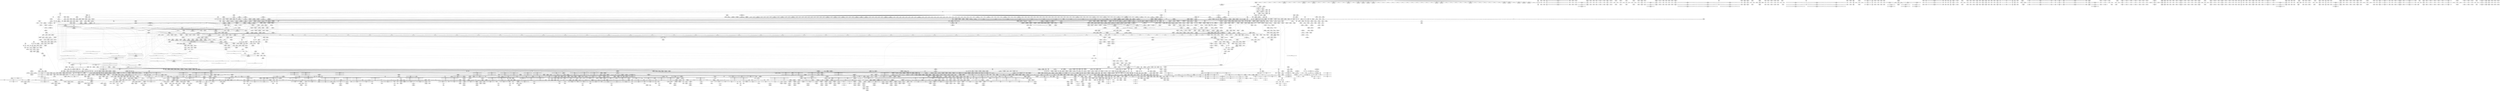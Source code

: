 digraph {
	CE0x6f06560 [shape=record,shape=Mrecord,label="{CE0x6f06560|tomoyo_fill_path_info:_tmp3|security/tomoyo/util.c,667|*SummSource*}"]
	CE0x87d0630 [shape=record,shape=Mrecord,label="{CE0x87d0630|tomoyo_init_request_info:_type|security/tomoyo/util.c,1009}"]
	CE0x53730b0 [shape=record,shape=Mrecord,label="{CE0x53730b0|tomoyo_get_mode:_tmp23|security/tomoyo/util.c,986}"]
	CE0x72d0e70 [shape=record,shape=Mrecord,label="{CE0x72d0e70|tomoyo_const_part_length:_tmp36|security/tomoyo/util.c,644}"]
	CE0x6ff59b0 [shape=record,shape=Mrecord,label="{CE0x6ff59b0|tomoyo_add_slash:_buf|Function::tomoyo_add_slash&Arg::buf::|*SummSink*}"]
	CE0x60e0150 [shape=record,shape=Mrecord,label="{CE0x60e0150|i64_1|*Constant*}"]
	CE0x6f2fe60 [shape=record,shape=Mrecord,label="{CE0x6f2fe60|i8*_undef|*Constant*|*SummSource*}"]
	CE0x73a5970 [shape=record,shape=Mrecord,label="{CE0x73a5970|_ret_i32_%call,_!dbg_!38902|security/tomoyo/common.h,1097|*SummSink*}"]
	CE0x8b14a40 [shape=record,shape=Mrecord,label="{CE0x8b14a40|i64_0|*Constant*}"]
	CE0x53be9e0 [shape=record,shape=Mrecord,label="{CE0x53be9e0|_call_void_mcount()_#3|*SummSink*}"]
	CE0x52976b0 [shape=record,shape=Mrecord,label="{CE0x52976b0|0:_i8,_:_GCRE_tomoyo_policy_loaded_global_i8_0,_align_1:_elem_0:default:}"]
	CE0x62953d0 [shape=record,shape=Mrecord,label="{CE0x62953d0|tomoyo_path_perm:_tmp51|security/tomoyo/file.c,829|*SummSink*}"]
	CE0x623c0b0 [shape=record,shape=Mrecord,label="{CE0x623c0b0|tomoyo_path_perm:_tmp48|security/tomoyo/file.c,828|*SummSink*}"]
	CE0x88251d0 [shape=record,shape=Mrecord,label="{CE0x88251d0|tomoyo_init_request_info:_bb|*SummSink*}"]
	CE0x72d07c0 [shape=record,shape=Mrecord,label="{CE0x72d07c0|i64_22|*Constant*}"]
	CE0x5414b90 [shape=record,shape=Mrecord,label="{CE0x5414b90|i64*_getelementptr_inbounds_(_10_x_i64_,_10_x_i64_*___llvm_gcov_ctr34,_i64_0,_i64_9)|*Constant*|*SummSource*}"]
	CE0x6ed45e0 [shape=record,shape=Mrecord,label="{CE0x6ed45e0|tomoyo_path_perm:_tmp33|security/tomoyo/file.c,821}"]
	CE0x6274140 [shape=record,shape=Mrecord,label="{CE0x6274140|i32_48|*Constant*}"]
	CE0x72c5450 [shape=record,shape=Mrecord,label="{CE0x72c5450|tomoyo_const_part_length:_conv20|security/tomoyo/util.c,644|*SummSink*}"]
	CE0x6fc1d20 [shape=record,shape=Mrecord,label="{CE0x6fc1d20|i64_13|*Constant*|*SummSource*}"]
	CE0x7307290 [shape=record,shape=Mrecord,label="{CE0x7307290|tomoyo_get_mode:_conv10|security/tomoyo/util.c,985}"]
	CE0x60a5bf0 [shape=record,shape=Mrecord,label="{CE0x60a5bf0|i64_16|*Constant*|*SummSink*}"]
	CE0x548f570 [shape=record,shape=Mrecord,label="{CE0x548f570|i32_1205|*Constant*|*SummSink*}"]
	CE0x8836120 [shape=record,shape=Mrecord,label="{CE0x8836120|tomoyo_get_mode:_tobool|security/tomoyo/util.c,978}"]
	CE0x8b14d80 [shape=record,shape=Mrecord,label="{CE0x8b14d80|tomoyo_get_mode:_tmp4|security/tomoyo/util.c,978}"]
	CE0x626a130 [shape=record,shape=Mrecord,label="{CE0x626a130|COLLAPSED:_GCMRE___llvm_gcov_ctr31133_internal_global_12_x_i64_zeroinitializer:_elem_0:default:}"]
	CE0x72408c0 [shape=record,shape=Mrecord,label="{CE0x72408c0|tomoyo_domain:_tmp17|security/tomoyo/common.h,1205|*SummSink*}"]
	CE0x62956f0 [shape=record,shape=Mrecord,label="{CE0x62956f0|tomoyo_path_perm:_tmp51|security/tomoyo/file.c,829|*SummSource*}"]
	CE0x7df2c90 [shape=record,shape=Mrecord,label="{CE0x7df2c90|_call_void_lockdep_rcu_suspicious(i8*_getelementptr_inbounds_(_25_x_i8_,_25_x_i8_*_.str12,_i32_0,_i32_0),_i32_1205,_i8*_getelementptr_inbounds_(_45_x_i8_,_45_x_i8_*_.str13,_i32_0,_i32_0))_#9,_!dbg_!38917|security/tomoyo/common.h,1205|*SummSink*}"]
	CE0x615a370 [shape=record,shape=Mrecord,label="{CE0x615a370|srcu_read_unlock:_entry|*SummSink*}"]
	CE0x5372ba0 [shape=record,shape=Mrecord,label="{CE0x5372ba0|tomoyo_get_mode:_tmp22|security/tomoyo/util.c,986|*SummSink*}"]
	CE0x6e98ed0 [shape=record,shape=Mrecord,label="{CE0x6e98ed0|rcu_lock_release:_tmp1}"]
	CE0x6ee8150 [shape=record,shape=Mrecord,label="{CE0x6ee8150|VOIDTB_TE:_CE_220,221_}"]
	CE0x5fdf630 [shape=record,shape=Mrecord,label="{CE0x5fdf630|VOIDTB_TE:_CE_203,204_}"]
	CE0x7132850 [shape=record,shape=Mrecord,label="{CE0x7132850|i64_16|*Constant*}"]
	CE0x7199400 [shape=record,shape=Mrecord,label="{CE0x7199400|tomoyo_const_part_length:_tmp37|security/tomoyo/util.c,644}"]
	CE0x5f358f0 [shape=record,shape=Mrecord,label="{CE0x5f358f0|tomoyo_get_mode:_tmp18|security/tomoyo/util.c,985}"]
	CE0x7140410 [shape=record,shape=Mrecord,label="{CE0x7140410|tomoyo_path_perm:_tmp29|security/tomoyo/file.c,815|*SummSink*}"]
	CE0x615a3e0 [shape=record,shape=Mrecord,label="{CE0x615a3e0|srcu_read_unlock:_entry|*SummSource*}"]
	CE0x7352600 [shape=record,shape=Mrecord,label="{CE0x7352600|tomoyo_domain:_tmp7|security/tomoyo/common.h,1205}"]
	CE0x6df9f00 [shape=record,shape=Mrecord,label="{CE0x6df9f00|tomoyo_path_perm:_tmp43|security/tomoyo/file.c,826|*SummSink*}"]
	CE0x619d050 [shape=record,shape=Mrecord,label="{CE0x619d050|tomoyo_const_part_length:_tmp2|security/tomoyo/util.c,624}"]
	CE0x6095d90 [shape=record,shape=Mrecord,label="{CE0x6095d90|VOIDTB_TE:_CE_308,309_}"]
	CE0x70e8f60 [shape=record,shape=Mrecord,label="{CE0x70e8f60|tomoyo_fill_path_info:_call2|security/tomoyo/util.c,666|*SummSource*}"]
	CE0x618df40 [shape=record,shape=Mrecord,label="{CE0x618df40|i32_-12|*Constant*|*SummSink*}"]
	CE0x715ba70 [shape=record,shape=Mrecord,label="{CE0x715ba70|tomoyo_audit_path_log:_name|security/tomoyo/file.c,169}"]
	CE0x6ed4c10 [shape=record,shape=Mrecord,label="{CE0x6ed4c10|tomoyo_path_perm:_tmp34|security/tomoyo/file.c,821|*SummSource*}"]
	CE0x52e0da0 [shape=record,shape=Mrecord,label="{CE0x52e0da0|tomoyo_fill_path_info:_tmp13|*LoadInst*|security/tomoyo/util.c,668|*SummSink*}"]
	CE0x6105a90 [shape=record,shape=Mrecord,label="{CE0x6105a90|0:_%struct.tomoyo_obj_info*,_16:_%struct.tomoyo_domain_info*,_24:_%struct.tomoyo_path_info*,_40:_i8,_72:_i8,_75:_i8,_76:_i8,_77:_i8,_:_SCMRE_0,8_|*MultipleSource*|security/tomoyo/file.c, 787|security/tomoyo/file.c,787|Function::tomoyo_init_request_info&Arg::r::|security/tomoyo/file.c,800}"]
	CE0x6fc2210 [shape=record,shape=Mrecord,label="{CE0x6fc2210|i64*_getelementptr_inbounds_(_25_x_i64_,_25_x_i64_*___llvm_gcov_ctr11,_i64_0,_i64_14)|*Constant*}"]
	CE0x71c8c40 [shape=record,shape=Mrecord,label="{CE0x71c8c40|tomoyo_get_mode:_tmp15|security/tomoyo/util.c,983}"]
	CE0x87fc990 [shape=record,shape=Mrecord,label="{CE0x87fc990|tomoyo_init_request_info:_bb|*SummSource*}"]
	CE0x6e5c050 [shape=record,shape=Mrecord,label="{CE0x6e5c050|i64*_getelementptr_inbounds_(_25_x_i64_,_25_x_i64_*___llvm_gcov_ctr11,_i64_0,_i64_24)|*Constant*}"]
	CE0x6f00c50 [shape=record,shape=Mrecord,label="{CE0x6f00c50|tomoyo_init_request_info:_index|Function::tomoyo_init_request_info&Arg::index::}"]
	CE0x6ddf940 [shape=record,shape=Mrecord,label="{CE0x6ddf940|tomoyo_init_request_info:_mode|security/tomoyo/util.c,1010}"]
	CE0x603e3f0 [shape=record,shape=Mrecord,label="{CE0x603e3f0|tomoyo_const_part_length:_incdec.ptr|security/tomoyo/util.c,626|*SummSink*}"]
	CE0x63aaac0 [shape=record,shape=Mrecord,label="{CE0x63aaac0|128:_i8*,_1208:_%struct.file*,_:_CMRE_23,24_}"]
	CE0x613ba00 [shape=record,shape=Mrecord,label="{CE0x613ba00|tomoyo_path_permission:_tmp10|security/tomoyo/file.c,565}"]
	CE0x8aa9040 [shape=record,shape=Mrecord,label="{CE0x8aa9040|i64*_getelementptr_inbounds_(_4_x_i64_,_4_x_i64_*___llvm_gcov_ctr24,_i64_0,_i64_1)|*Constant*}"]
	CE0x603f4d0 [shape=record,shape=Mrecord,label="{CE0x603f4d0|tomoyo_fill_path_info:_call|security/tomoyo/util.c,664}"]
	CE0x7130790 [shape=record,shape=Mrecord,label="{CE0x7130790|tomoyo_get_realpath:_if.then}"]
	CE0x6103bb0 [shape=record,shape=Mrecord,label="{CE0x6103bb0|tomoyo_get_mode:_conv5|security/tomoyo/util.c,983}"]
	CE0x54c2150 [shape=record,shape=Mrecord,label="{CE0x54c2150|tomoyo_path_rmdir:_tmp4|*LoadInst*|security/tomoyo/tomoyo.c,206|*SummSink*}"]
	CE0x8848780 [shape=record,shape=Mrecord,label="{CE0x8848780|tomoyo_path_perm:_if.then5|*SummSource*}"]
	CE0x530af30 [shape=record,shape=Mrecord,label="{CE0x530af30|rcu_lock_acquire:_tmp2}"]
	CE0x72710f0 [shape=record,shape=Mrecord,label="{CE0x72710f0|_ret_void,_!dbg_!38913|security/tomoyo/file.c,138|*SummSource*}"]
	CE0x7163140 [shape=record,shape=Mrecord,label="{CE0x7163140|tomoyo_path_permission:_entry}"]
	CE0x884a230 [shape=record,shape=Mrecord,label="{CE0x884a230|tomoyo_path_perm:_if.then5|*SummSink*}"]
	CE0x628bd50 [shape=record,shape=Mrecord,label="{CE0x628bd50|rcu_lock_acquire:_entry|*SummSink*}"]
	CE0x53df9d0 [shape=record,shape=Mrecord,label="{CE0x53df9d0|tomoyo_const_part_length:_cmp15|security/tomoyo/util.c,641|*SummSink*}"]
	CE0x886d400 [shape=record,shape=Mrecord,label="{CE0x886d400|_call_void_mcount()_#3|*SummSource*}"]
	CE0x7219880 [shape=record,shape=Mrecord,label="{CE0x7219880|tomoyo_add_slash:_tmp13|security/tomoyo/file.c,138}"]
	CE0x73454c0 [shape=record,shape=Mrecord,label="{CE0x73454c0|0:_%struct.tomoyo_obj_info*,_16:_%struct.tomoyo_domain_info*,_24:_%struct.tomoyo_path_info*,_40:_i8,_72:_i8,_75:_i8,_76:_i8,_77:_i8,_:_SCMRE_77,78_|*MultipleSource*|security/tomoyo/file.c, 787|security/tomoyo/file.c,787|Function::tomoyo_init_request_info&Arg::r::|security/tomoyo/file.c,800}"]
	CE0x888c030 [shape=record,shape=Mrecord,label="{CE0x888c030|srcu_read_lock:_sp|Function::srcu_read_lock&Arg::sp::|*SummSink*}"]
	CE0x7278370 [shape=record,shape=Mrecord,label="{CE0x7278370|__llvm_gcov_indirect_counter_increment:_exit|*SummSource*}"]
	CE0x603ea80 [shape=record,shape=Mrecord,label="{CE0x603ea80|tomoyo_audit_path_log:_bb}"]
	CE0x6eccc70 [shape=record,shape=Mrecord,label="{CE0x6eccc70|GLOBAL:_tomoyo_supervisor|*Constant*|*SummSink*}"]
	CE0x894b770 [shape=record,shape=Mrecord,label="{CE0x894b770|tomoyo_const_part_length:_sw.bb9|*SummSink*}"]
	CE0x8a9ce80 [shape=record,shape=Mrecord,label="{CE0x8a9ce80|tomoyo_get_mode:_if.then2}"]
	CE0x6df98b0 [shape=record,shape=Mrecord,label="{CE0x6df98b0|tomoyo_path_perm:_tmp42|security/tomoyo/file.c,826|*SummSource*}"]
	CE0x87cd3d0 [shape=record,shape=Mrecord,label="{CE0x87cd3d0|tomoyo_path_perm:_sw.epilog|*SummSource*}"]
	CE0x883bfd0 [shape=record,shape=Mrecord,label="{CE0x883bfd0|_ret_i32_%retval.0,_!dbg_!38935|security/tomoyo/util.c,988|*SummSource*}"]
	CE0x88af240 [shape=record,shape=Mrecord,label="{CE0x88af240|_call_void_mcount()_#3|*SummSink*}"]
	CE0x62951d0 [shape=record,shape=Mrecord,label="{CE0x62951d0|tomoyo_path_perm:_tmp50|security/tomoyo/file.c,829|*SummSink*}"]
	CE0x6e3ac30 [shape=record,shape=Mrecord,label="{CE0x6e3ac30|i64*_getelementptr_inbounds_(_12_x_i64_,_12_x_i64_*___llvm_gcov_ctr31133,_i64_0,_i64_3)|*Constant*|*SummSink*}"]
	CE0x51c5b40 [shape=record,shape=Mrecord,label="{CE0x51c5b40|tomoyo_get_mode:_if.then13}"]
	CE0x61143b0 [shape=record,shape=Mrecord,label="{CE0x61143b0|tomoyo_path_perm:_if.then13}"]
	CE0x87f31f0 [shape=record,shape=Mrecord,label="{CE0x87f31f0|GLOBAL:_tomoyo_get_mode|*Constant*}"]
	CE0x88ba4a0 [shape=record,shape=Mrecord,label="{CE0x88ba4a0|tomoyo_get_mode:_tmp1|*SummSink*}"]
	CE0x702d180 [shape=record,shape=Mrecord,label="{CE0x702d180|tomoyo_get_mode:_tmp17|security/tomoyo/util.c,983|*SummSource*}"]
	CE0x7259da0 [shape=record,shape=Mrecord,label="{CE0x7259da0|tomoyo_add_slash:_tmp9|security/tomoyo/file.c,136}"]
	CE0x87c08c0 [shape=record,shape=Mrecord,label="{CE0x87c08c0|i64*_getelementptr_inbounds_(_5_x_i64_,_5_x_i64_*___llvm_gcov_ctr32134,_i64_0,_i64_4)|*Constant*|*SummSink*}"]
	CE0x6104150 [shape=record,shape=Mrecord,label="{CE0x6104150|i1_true|*Constant*}"]
	CE0x6fe1a80 [shape=record,shape=Mrecord,label="{CE0x6fe1a80|__llvm_gcov_indirect_counter_increment:_predecessor|Function::__llvm_gcov_indirect_counter_increment&Arg::predecessor::|*SummSource*}"]
	CE0x71a8d60 [shape=record,shape=Mrecord,label="{CE0x71a8d60|tomoyo_get_mode:_call|security/tomoyo/util.c,980|*SummSink*}"]
	CE0x6e6e7c0 [shape=record,shape=Mrecord,label="{CE0x6e6e7c0|tomoyo_fill_path_info:_frombool10|security/tomoyo/util.c,668}"]
	CE0x6f9a2e0 [shape=record,shape=Mrecord,label="{CE0x6f9a2e0|tomoyo_const_part_length:_len.0|*SummSource*}"]
	CE0x5f35450 [shape=record,shape=Mrecord,label="{CE0x5f35450|tomoyo_const_part_length:_tmp31|security/tomoyo/util.c,641|*SummSink*}"]
	CE0x7199b10 [shape=record,shape=Mrecord,label="{CE0x7199b10|tomoyo_const_part_length:_tmp38|security/tomoyo/util.c,644|*SummSource*}"]
	CE0x61d3bc0 [shape=record,shape=Mrecord,label="{CE0x61d3bc0|i64*_getelementptr_inbounds_(_2_x_i64_,_2_x_i64_*___llvm_gcov_ctr32,_i64_0,_i64_0)|*Constant*|*SummSink*}"]
	CE0x530cc50 [shape=record,shape=Mrecord,label="{CE0x530cc50|tomoyo_fill_path_info:_conv7|security/tomoyo/util.c,668|*SummSource*}"]
	CE0x8aafb40 [shape=record,shape=Mrecord,label="{CE0x8aafb40|i64_6|*Constant*|*SummSource*}"]
	CE0x6008410 [shape=record,shape=Mrecord,label="{CE0x6008410|tomoyo_path_permission:_tmp10|security/tomoyo/file.c,565|*SummSource*}"]
	CE0x8836e00 [shape=record,shape=Mrecord,label="{CE0x8836e00|tomoyo_const_part_length:_inc|security/tomoyo/util.c,628|*SummSource*}"]
	CE0x6114420 [shape=record,shape=Mrecord,label="{CE0x6114420|tomoyo_path_perm:_sw.bb|*SummSource*}"]
	CE0x5f827b0 [shape=record,shape=Mrecord,label="{CE0x5f827b0|_ret_i32_%call,_!dbg_!38908|security/tomoyo/tomoyo.c,207}"]
	CE0x88e5c50 [shape=record,shape=Mrecord,label="{CE0x88e5c50|__llvm_gcov_indirect_counter_increment:_counter|*SummSource*}"]
	CE0x6db0230 [shape=record,shape=Mrecord,label="{CE0x6db0230|tomoyo_fill_path_info:_tobool|security/tomoyo/util.c,667}"]
	CE0x70d04a0 [shape=record,shape=Mrecord,label="{CE0x70d04a0|rcu_lock_release:_tmp5|include/linux/rcupdate.h,423|*SummSink*}"]
	CE0x607f030 [shape=record,shape=Mrecord,label="{CE0x607f030|tomoyo_init_request_info:_index|Function::tomoyo_init_request_info&Arg::index::|*SummSource*}"]
	CE0x6f34120 [shape=record,shape=Mrecord,label="{CE0x6f34120|i64_4|*Constant*|*SummSink*}"]
	CE0x8a6a800 [shape=record,shape=Mrecord,label="{CE0x8a6a800|0:_i8,_array:_GCRE_tomoyo_index2category_constant_39_x_i8_c_00_00_00_00_00_00_00_00_00_00_00_00_00_00_00_00_00_00_00_00_00_00_00_01_01_01_01_01_01_01_01_01_01_01_01_01_01_01_02_,_align_16:_elem_13::|security/tomoyo/util.c,983}"]
	CE0x72b6720 [shape=record,shape=Mrecord,label="{CE0x72b6720|_call_void_rcu_lock_acquire(%struct.lockdep_map*_%dep_map)_#9,_!dbg_!38906|include/linux/srcu.h,222}"]
	CE0x602e9e0 [shape=record,shape=Mrecord,label="{CE0x602e9e0|tomoyo_const_part_length:_sw.epilog|*SummSink*}"]
	CE0x62c8760 [shape=record,shape=Mrecord,label="{CE0x62c8760|i64*_getelementptr_inbounds_(_6_x_i64_,_6_x_i64_*___llvm_gcov_ctr26,_i64_0,_i64_3)|*Constant*|*SummSource*}"]
	CE0x70401e0 [shape=record,shape=Mrecord,label="{CE0x70401e0|tomoyo_add_slash:_return|*SummSink*}"]
	CE0x6e60890 [shape=record,shape=Mrecord,label="{CE0x6e60890|srcu_read_unlock:_bb}"]
	CE0x6273d30 [shape=record,shape=Mrecord,label="{CE0x6273d30|__llvm_gcov_indirect_counter_increment114:_tmp1|*SummSource*}"]
	CE0x89819b0 [shape=record,shape=Mrecord,label="{CE0x89819b0|tomoyo_init_request_info:_domain1|security/tomoyo/util.c,1006|*SummSource*}"]
	CE0x604c7b0 [shape=record,shape=Mrecord,label="{CE0x604c7b0|i64*_getelementptr_inbounds_(_25_x_i64_,_25_x_i64_*___llvm_gcov_ctr11,_i64_0,_i64_0)|*Constant*|*SummSource*}"]
	CE0x6f3d6e0 [shape=record,shape=Mrecord,label="{CE0x6f3d6e0|tomoyo_get_realpath:_return|*SummSource*}"]
	CE0x899adf0 [shape=record,shape=Mrecord,label="{CE0x899adf0|VOIDTB_TE:_CE_192,193_}"]
	CE0x6f4c4c0 [shape=record,shape=Mrecord,label="{CE0x6f4c4c0|tomoyo_get_mode:_profile|Function::tomoyo_get_mode&Arg::profile::}"]
	CE0x70cfaa0 [shape=record,shape=Mrecord,label="{CE0x70cfaa0|rcu_lock_release:_tmp3|*SummSink*}"]
	CE0x8ae61f0 [shape=record,shape=Mrecord,label="{CE0x8ae61f0|rcu_lock_release:_tmp4|include/linux/rcupdate.h,423|*SummSource*}"]
	CE0x726a480 [shape=record,shape=Mrecord,label="{CE0x726a480|tomoyo_path_perm:_obj|security/tomoyo/file.c, 788}"]
	CE0x70d45a0 [shape=record,shape=Mrecord,label="{CE0x70d45a0|i64*_getelementptr_inbounds_(_2_x_i64_,_2_x_i64_*___llvm_gcov_ctr32,_i64_0,_i64_1)|*Constant*}"]
	CE0x887b110 [shape=record,shape=Mrecord,label="{CE0x887b110|i64_2|*Constant*}"]
	CE0x72ed900 [shape=record,shape=Mrecord,label="{CE0x72ed900|0:_%struct.tomoyo_obj_info*,_16:_%struct.tomoyo_domain_info*,_24:_%struct.tomoyo_path_info*,_40:_i8,_72:_i8,_75:_i8,_76:_i8,_77:_i8,_:_SCMRE_58,59_}"]
	CE0x7140230 [shape=record,shape=Mrecord,label="{CE0x7140230|tomoyo_path_perm:_tmp28|security/tomoyo/file.c,815|*SummSink*}"]
	CE0x727f7b0 [shape=record,shape=Mrecord,label="{CE0x727f7b0|tomoyo_path_perm:_call10|security/tomoyo/file.c,813|*SummSource*}"]
	CE0x88f6ec0 [shape=record,shape=Mrecord,label="{CE0x88f6ec0|tomoyo_fill_path_info:_tobool|security/tomoyo/util.c,667|*SummSink*}"]
	CE0x61df130 [shape=record,shape=Mrecord,label="{CE0x61df130|tomoyo_get_mode:_tmp19|security/tomoyo/util.c,985}"]
	CE0x88b1180 [shape=record,shape=Mrecord,label="{CE0x88b1180|tomoyo_get_realpath:_tmp8|security/tomoyo/file.c,152}"]
	CE0x72888e0 [shape=record,shape=Mrecord,label="{CE0x72888e0|i64_7|*Constant*}"]
	CE0x729b4b0 [shape=record,shape=Mrecord,label="{CE0x729b4b0|get_current:_tmp4|./arch/x86/include/asm/current.h,14}"]
	CE0x63df880 [shape=record,shape=Mrecord,label="{CE0x63df880|tomoyo_read_lock:_entry|*SummSource*}"]
	CE0x618dc70 [shape=record,shape=Mrecord,label="{CE0x618dc70|tomoyo_path_perm:_tmp40|security/tomoyo/file.c,821|*SummSink*}"]
	CE0x87de600 [shape=record,shape=Mrecord,label="{CE0x87de600|i64_7|*Constant*}"]
	CE0x60b1cb0 [shape=record,shape=Mrecord,label="{CE0x60b1cb0|GLOBAL:_tomoyo_init_request_info|*Constant*}"]
	CE0x71f0340 [shape=record,shape=Mrecord,label="{CE0x71f0340|get_current:_tmp1}"]
	CE0x8af8910 [shape=record,shape=Mrecord,label="{CE0x8af8910|tomoyo_path_permission:_tmp21|security/tomoyo/file.c,573}"]
	CE0x5f351b0 [shape=record,shape=Mrecord,label="{CE0x5f351b0|tomoyo_const_part_length:_tmp31|security/tomoyo/util.c,641}"]
	CE0x7127530 [shape=record,shape=Mrecord,label="{CE0x7127530|tomoyo_domain:_tmp20|security/tomoyo/common.h,1205}"]
	CE0x63d5ce0 [shape=record,shape=Mrecord,label="{CE0x63d5ce0|128:_i8*,_1208:_%struct.file*,_:_CMRE_40,41_}"]
	CE0x51c5f80 [shape=record,shape=Mrecord,label="{CE0x51c5f80|i64*_getelementptr_inbounds_(_11_x_i64_,_11_x_i64_*___llvm_gcov_ctr54147,_i64_0,_i64_6)|*Constant*|*SummSource*}"]
	CE0x73528e0 [shape=record,shape=Mrecord,label="{CE0x73528e0|__llvm_gcov_indirect_counter_increment:_tmp1}"]
	CE0x6feac00 [shape=record,shape=Mrecord,label="{CE0x6feac00|_call_void___llvm_gcov_indirect_counter_increment114(i32*___llvm_gcov_global_state_pred45,_i64**_getelementptr_inbounds_(_3_x_i64*_,_3_x_i64*_*___llvm_gcda_edge_table44,_i64_0,_i64_2)),_!dbg_!38930|security/tomoyo/util.c,640|*SummSource*}"]
	CE0x625eec0 [shape=record,shape=Mrecord,label="{CE0x625eec0|i32_255|*Constant*|*SummSource*}"]
	CE0x6e730f0 [shape=record,shape=Mrecord,label="{CE0x6e730f0|i64_21|*Constant*}"]
	CE0x6fe1ca0 [shape=record,shape=Mrecord,label="{CE0x6fe1ca0|__llvm_gcov_indirect_counter_increment:_counters|Function::__llvm_gcov_indirect_counter_increment&Arg::counters::}"]
	CE0x54b96d0 [shape=record,shape=Mrecord,label="{CE0x54b96d0|VOIDTB_TE:_CE_218,219_}"]
	CE0x6faf9f0 [shape=record,shape=Mrecord,label="{CE0x6faf9f0|VOIDTB_TE:_CE_182,183_}"]
	CE0x87fbf00 [shape=record,shape=Mrecord,label="{CE0x87fbf00|tomoyo_init_request_info:_tmp3|security/tomoyo/util.c,1004|*SummSink*}"]
	CE0x5f6e920 [shape=record,shape=Mrecord,label="{CE0x5f6e920|tomoyo_const_part_length:_tmp|*SummSink*}"]
	CE0x7278250 [shape=record,shape=Mrecord,label="{CE0x7278250|tomoyo_fill_path_info:_tmp2|*LoadInst*|security/tomoyo/util.c,663}"]
	CE0x5fe13f0 [shape=record,shape=Mrecord,label="{CE0x5fe13f0|0:_%struct.tomoyo_obj_info*,_16:_%struct.tomoyo_domain_info*,_24:_%struct.tomoyo_path_info*,_40:_i8,_72:_i8,_75:_i8,_76:_i8,_77:_i8,_:_SCMRE_36,37_}"]
	CE0x5f82230 [shape=record,shape=Mrecord,label="{CE0x5f82230|tomoyo_path_perm:_r|security/tomoyo/file.c, 787}"]
	CE0x543b700 [shape=record,shape=Mrecord,label="{CE0x543b700|tomoyo_audit_path_log:_entry}"]
	CE0x6f4bc60 [shape=record,shape=Mrecord,label="{CE0x6f4bc60|tomoyo_path_permission:_tmp13|security/tomoyo/file.c,566}"]
	CE0x71a6420 [shape=record,shape=Mrecord,label="{CE0x71a6420|tomoyo_fill_path_info:_tmp10|*SummSink*}"]
	CE0x721f5d0 [shape=record,shape=Mrecord,label="{CE0x721f5d0|tomoyo_fill_path_info:_sub|security/tomoyo/util.c,667|*SummSink*}"]
	CE0x6db3400 [shape=record,shape=Mrecord,label="{CE0x6db3400|i32_22|*Constant*|*SummSink*}"]
	CE0x60c9190 [shape=record,shape=Mrecord,label="{CE0x60c9190|i64_5|*Constant*}"]
	CE0x62676c0 [shape=record,shape=Mrecord,label="{CE0x62676c0|0:_%struct.tomoyo_obj_info*,_16:_%struct.tomoyo_domain_info*,_24:_%struct.tomoyo_path_info*,_40:_i8,_72:_i8,_75:_i8,_76:_i8,_77:_i8,_:_SCMRE_29,30_}"]
	CE0x530a550 [shape=record,shape=Mrecord,label="{CE0x530a550|rcu_lock_release:_tmp2|*SummSink*}"]
	CE0x60e0270 [shape=record,shape=Mrecord,label="{CE0x60e0270|GLOBAL:_lock_acquire|*Constant*|*SummSink*}"]
	CE0x6ed7e00 [shape=record,shape=Mrecord,label="{CE0x6ed7e00|0:_i8,_array:_GCRE_tomoyo_index2category_constant_39_x_i8_c_00_00_00_00_00_00_00_00_00_00_00_00_00_00_00_00_00_00_00_00_00_00_00_01_01_01_01_01_01_01_01_01_01_01_01_01_01_01_02_,_align_16:_elem_29::|security/tomoyo/util.c,983}"]
	CE0x610c4b0 [shape=record,shape=Mrecord,label="{CE0x610c4b0|GLOBAL:_tomoyo_read_unlock|*Constant*}"]
	CE0x6e2ab20 [shape=record,shape=Mrecord,label="{CE0x6e2ab20|tomoyo_add_slash:_tmp|*SummSource*}"]
	CE0x6e5b880 [shape=record,shape=Mrecord,label="{CE0x6e5b880|tomoyo_path_perm:_tmp49|security/tomoyo/file.c,828|*SummSink*}"]
	CE0x72ecf80 [shape=record,shape=Mrecord,label="{CE0x72ecf80|0:_%struct.tomoyo_obj_info*,_16:_%struct.tomoyo_domain_info*,_24:_%struct.tomoyo_path_info*,_40:_i8,_72:_i8,_75:_i8,_76:_i8,_77:_i8,_:_SCMRE_54,55_}"]
	CE0x6d5e820 [shape=record,shape=Mrecord,label="{CE0x6d5e820|tomoyo_get_mode:_return|*SummSource*}"]
	CE0x6d57780 [shape=record,shape=Mrecord,label="{CE0x6d57780|GLOBAL:_full_name_hash|*Constant*}"]
	CE0x6008850 [shape=record,shape=Mrecord,label="{CE0x6008850|tomoyo_path_permission:_tmp11|security/tomoyo/file.c,565|*SummSource*}"]
	CE0x88b0c00 [shape=record,shape=Mrecord,label="{CE0x88b0c00|tomoyo_path_permission:_tmp5|*LoadInst*|security/tomoyo/file.c,564}"]
	CE0x72580b0 [shape=record,shape=Mrecord,label="{CE0x72580b0|tomoyo_domain:_tmp2|*SummSink*}"]
	CE0x6083df0 [shape=record,shape=Mrecord,label="{CE0x6083df0|_call_void_mcount()_#3|*SummSink*}"]
	CE0x6f3cab0 [shape=record,shape=Mrecord,label="{CE0x6f3cab0|tomoyo_add_slash:_tmp|*SummSink*}"]
	CE0x7258190 [shape=record,shape=Mrecord,label="{CE0x7258190|tomoyo_domain:_tmp3}"]
	CE0x60c2dc0 [shape=record,shape=Mrecord,label="{CE0x60c2dc0|tomoyo_domain:_if.then|*SummSource*}"]
	CE0x603b670 [shape=record,shape=Mrecord,label="{CE0x603b670|tomoyo_const_part_length:_if.end28|*SummSink*}"]
	CE0x6269440 [shape=record,shape=Mrecord,label="{CE0x6269440|GLOBAL:___llvm_gcov_ctr31133|Global_var:__llvm_gcov_ctr31133}"]
	CE0x5553650 [shape=record,shape=Mrecord,label="{CE0x5553650|tomoyo_const_part_length:_cmp3|security/tomoyo/util.c,627|*SummSource*}"]
	CE0x87c09e0 [shape=record,shape=Mrecord,label="{CE0x87c09e0|tomoyo_get_realpath:_if.end|*SummSource*}"]
	CE0x72e7fa0 [shape=record,shape=Mrecord,label="{CE0x72e7fa0|tomoyo_get_realpath:_tmp6|security/tomoyo/file.c,151|*SummSource*}"]
	CE0x6007100 [shape=record,shape=Mrecord,label="{CE0x6007100|tomoyo_const_part_length:_cmp12|security/tomoyo/util.c,641}"]
	CE0x733e400 [shape=record,shape=Mrecord,label="{CE0x733e400|i64_24|*Constant*}"]
	CE0x54bdd10 [shape=record,shape=Mrecord,label="{CE0x54bdd10|tomoyo_path_rmdir:_bb}"]
	CE0x7172dd0 [shape=record,shape=Mrecord,label="{CE0x7172dd0|tomoyo_get_mode:_tobool|security/tomoyo/util.c,978}"]
	CE0x60feb60 [shape=record,shape=Mrecord,label="{CE0x60feb60|i32_-1|*Constant*|*SummSource*}"]
	CE0x606ddb0 [shape=record,shape=Mrecord,label="{CE0x606ddb0|tomoyo_path_perm:_tmp8|security/tomoyo/file.c,797|*SummSink*}"]
	CE0x73c4960 [shape=record,shape=Mrecord,label="{CE0x73c4960|tomoyo_get_mode:_if.end}"]
	CE0x6e2a530 [shape=record,shape=Mrecord,label="{CE0x6e2a530|tomoyo_read_unlock:_tmp2|*SummSource*}"]
	CE0x6183c40 [shape=record,shape=Mrecord,label="{CE0x6183c40|tomoyo_path_perm:_tmp40|security/tomoyo/file.c,821}"]
	CE0x7271260 [shape=record,shape=Mrecord,label="{CE0x7271260|_call_void___llvm_gcov_indirect_counter_increment(i32*___llvm_gcov_global_state_pred,_i64**_getelementptr_inbounds_(_3_x_i64*_,_3_x_i64*_*___llvm_gcda_edge_table,_i64_0,_i64_2)),_!dbg_!38940|security/tomoyo/file.c,813|*SummSink*}"]
	CE0x7320f00 [shape=record,shape=Mrecord,label="{CE0x7320f00|0:_%struct.tomoyo_obj_info*,_16:_%struct.tomoyo_domain_info*,_24:_%struct.tomoyo_path_info*,_40:_i8,_72:_i8,_75:_i8,_76:_i8,_77:_i8,_:_SCMRE_72,73_|*MultipleSource*|security/tomoyo/file.c, 787|security/tomoyo/file.c,787|Function::tomoyo_init_request_info&Arg::r::|security/tomoyo/file.c,800}"]
	CE0x60b9240 [shape=record,shape=Mrecord,label="{CE0x60b9240|tomoyo_path_permission:_tmp19|security/tomoyo/file.c,573|*SummSink*}"]
	CE0x702cbf0 [shape=record,shape=Mrecord,label="{CE0x702cbf0|tomoyo_get_mode:_config7|security/tomoyo/util.c,983|*SummSink*}"]
	CE0x7278460 [shape=record,shape=Mrecord,label="{CE0x7278460|__llvm_gcov_indirect_counter_increment:_tmp}"]
	CE0x60fea30 [shape=record,shape=Mrecord,label="{CE0x60fea30|tomoyo_read_lock:_bb|*SummSource*}"]
	CE0x73c3df0 [shape=record,shape=Mrecord,label="{CE0x73c3df0|i32_3|*Constant*}"]
	CE0x5fdfa70 [shape=record,shape=Mrecord,label="{CE0x5fdfa70|VOIDTB_TE:_CE_178,179_}"]
	CE0x5fd0cc0 [shape=record,shape=Mrecord,label="{CE0x5fd0cc0|tomoyo_get_mode:_call|security/tomoyo/util.c,980}"]
	CE0x8b15700 [shape=record,shape=Mrecord,label="{CE0x8b15700|tomoyo_const_part_length:_if.then17|*SummSink*}"]
	CE0x72b6670 [shape=record,shape=Mrecord,label="{CE0x72b6670|srcu_read_lock:_dep_map|include/linux/srcu.h,222}"]
	CE0x7257f80 [shape=record,shape=Mrecord,label="{CE0x7257f80|i64*_getelementptr_inbounds_(_11_x_i64_,_11_x_i64_*___llvm_gcov_ctr54147,_i64_0,_i64_1)|*Constant*|*SummSource*}"]
	CE0x71d2850 [shape=record,shape=Mrecord,label="{CE0x71d2850|VOIDTB_TE:_CE_312,313_}"]
	CE0x726aa90 [shape=record,shape=Mrecord,label="{CE0x726aa90|GLOBAL:___llvm_gcov_ctr32134|Global_var:__llvm_gcov_ctr32134}"]
	CE0x6332b20 [shape=record,shape=Mrecord,label="{CE0x6332b20|tomoyo_fill_path_info:_cmp|security/tomoyo/util.c,667|*SummSink*}"]
	CE0x605d5e0 [shape=record,shape=Mrecord,label="{CE0x605d5e0|tomoyo_const_part_length:_tmp22|security/tomoyo/util.c,634}"]
	CE0x6294ef0 [shape=record,shape=Mrecord,label="{CE0x6294ef0|tomoyo_path_perm:_tmp50|security/tomoyo/file.c,829}"]
	CE0x7162c20 [shape=record,shape=Mrecord,label="{CE0x7162c20|i64**_getelementptr_inbounds_(_3_x_i64*_,_3_x_i64*_*___llvm_gcda_edge_table,_i64_0,_i64_0)|*Constant*}"]
	CE0x6e39e00 [shape=record,shape=Mrecord,label="{CE0x6e39e00|i64*_getelementptr_inbounds_(_31_x_i64_,_31_x_i64_*___llvm_gcov_ctr43150,_i64_0,_i64_29)|*Constant*}"]
	CE0x726ab80 [shape=record,shape=Mrecord,label="{CE0x726ab80|i32_8|*Constant*|*SummSink*}"]
	CE0x5554170 [shape=record,shape=Mrecord,label="{CE0x5554170|tomoyo_get_mode:_conv|security/tomoyo/util.c,982}"]
	CE0x894ae30 [shape=record,shape=Mrecord,label="{CE0x894ae30|tomoyo_const_part_length:_tmp35|security/tomoyo/util.c,643}"]
	CE0x7219700 [shape=record,shape=Mrecord,label="{CE0x7219700|tomoyo_add_slash:_tmp13|security/tomoyo/file.c,138|*SummSink*}"]
	CE0x89048b0 [shape=record,shape=Mrecord,label="{CE0x89048b0|i64_1|*Constant*}"]
	CE0x8a51490 [shape=record,shape=Mrecord,label="{CE0x8a51490|GLOBAL:_kfree|*Constant*|*SummSource*}"]
	CE0x714dcf0 [shape=record,shape=Mrecord,label="{CE0x714dcf0|0:_i8,_array:_GCRE_tomoyo_index2category_constant_39_x_i8_c_00_00_00_00_00_00_00_00_00_00_00_00_00_00_00_00_00_00_00_00_00_00_00_01_01_01_01_01_01_01_01_01_01_01_01_01_01_01_02_,_align_16:_elem_25::|security/tomoyo/util.c,983}"]
	CE0x7035f90 [shape=record,shape=Mrecord,label="{CE0x7035f90|tomoyo_fill_path_info:_entry}"]
	CE0x733e6e0 [shape=record,shape=Mrecord,label="{CE0x733e6e0|i64_24|*Constant*|*SummSink*}"]
	CE0x6fb3700 [shape=record,shape=Mrecord,label="{CE0x6fb3700|VOIDTB_TE:_CE_197,198_}"]
	CE0x6e2a5a0 [shape=record,shape=Mrecord,label="{CE0x6e2a5a0|tomoyo_read_unlock:_tmp2|*SummSink*}"]
	CE0x6f62980 [shape=record,shape=Mrecord,label="{CE0x6f62980|GLOBAL:___llvm_gcov_global_state_pred|Global_var:__llvm_gcov_global_state_pred|*SummSource*}"]
	CE0x71b7eb0 [shape=record,shape=Mrecord,label="{CE0x71b7eb0|COLLAPSED:_GCMRE_.str2_private_unnamed_addr_constant_2_x_i8_c_/_00_,_align_1:_elem_0:default:}"]
	CE0x6e33b60 [shape=record,shape=Mrecord,label="{CE0x6e33b60|tomoyo_get_realpath:_return}"]
	CE0x60c8ea0 [shape=record,shape=Mrecord,label="{CE0x60c8ea0|tomoyo_path_permission:_tmp14|security/tomoyo/file.c,567|*SummSink*}"]
	CE0x6f27f20 [shape=record,shape=Mrecord,label="{CE0x6f27f20|i8*_getelementptr_inbounds_(_45_x_i8_,_45_x_i8_*_.str13,_i32_0,_i32_0)|*Constant*|*SummSink*}"]
	CE0x6e7f5f0 [shape=record,shape=Mrecord,label="{CE0x6e7f5f0|i64_176|*Constant*}"]
	CE0x5285920 [shape=record,shape=Mrecord,label="{CE0x5285920|i64_1|*Constant*}"]
	CE0x7269040 [shape=record,shape=Mrecord,label="{CE0x7269040|GLOBAL:___llvm_gcov_ctr31133|Global_var:__llvm_gcov_ctr31133|*SummSink*}"]
	CE0x8837e40 [shape=record,shape=Mrecord,label="{CE0x8837e40|tomoyo_const_part_length:_sw.bb|*SummSink*}"]
	CE0x548a560 [shape=record,shape=Mrecord,label="{CE0x548a560|_call_void_mcount()_#3|*SummSource*}"]
	CE0x607f530 [shape=record,shape=Mrecord,label="{CE0x607f530|_ret_i32_%conv6,_!dbg_!38926|security/tomoyo/util.c,1011|*SummSource*}"]
	CE0x613b190 [shape=record,shape=Mrecord,label="{CE0x613b190|i64*_getelementptr_inbounds_(_2_x_i64_,_2_x_i64_*___llvm_gcov_ctr23,_i64_0,_i64_1)|*Constant*|*SummSink*}"]
	CE0x54b94b0 [shape=record,shape=Mrecord,label="{CE0x54b94b0|VOIDTB_TE:_CE_216,217_}"]
	CE0x5f6d7a0 [shape=record,shape=Mrecord,label="{CE0x5f6d7a0|0:_i8,_array:_GCR_tomoyo_p2mac_internal_constant_11_x_i8_c_00_01_01_01_03_04_06_09_0A_13_15_,_align_1:_elem_1::|security/tomoyo/file.c,797}"]
	CE0x8ad0a40 [shape=record,shape=Mrecord,label="{CE0x8ad0a40|tomoyo_fill_path_info:_tmp2|*LoadInst*|security/tomoyo/util.c,663}"]
	CE0x610caa0 [shape=record,shape=Mrecord,label="{CE0x610caa0|tomoyo_read_unlock:_entry|*SummSource*}"]
	CE0x618e2e0 [shape=record,shape=Mrecord,label="{CE0x618e2e0|tomoyo_path_perm:_error.0|*SummSource*}"]
	CE0x60b9030 [shape=record,shape=Mrecord,label="{CE0x60b9030|tomoyo_path_permission:_tmp19|security/tomoyo/file.c,573}"]
	CE0x70144f0 [shape=record,shape=Mrecord,label="{CE0x70144f0|tomoyo_read_unlock:_tmp1|*SummSink*}"]
	CE0x5454dc0 [shape=record,shape=Mrecord,label="{CE0x5454dc0|tomoyo_domain:_if.end|*SummSink*}"]
	CE0x7258120 [shape=record,shape=Mrecord,label="{CE0x7258120|tomoyo_domain:_call|security/tomoyo/common.h,1205}"]
	CE0x625f030 [shape=record,shape=Mrecord,label="{CE0x625f030|i64_0|*Constant*}"]
	CE0x71d9620 [shape=record,shape=Mrecord,label="{CE0x71d9620|i64**_getelementptr_inbounds_(_3_x_i64*_,_3_x_i64*_*___llvm_gcda_edge_table,_i64_0,_i64_1)|*Constant*|*SummSink*}"]
	CE0x8ac6950 [shape=record,shape=Mrecord,label="{CE0x8ac6950|tomoyo_get_realpath:_tmp10|security/tomoyo/file.c,155}"]
	CE0x6ee8930 [shape=record,shape=Mrecord,label="{CE0x6ee8930|VOIDTB_TE:_CE_159,160_}"]
	CE0x70e8ba0 [shape=record,shape=Mrecord,label="{CE0x70e8ba0|tomoyo_add_slash:_tmp2|*LoadInst*|security/tomoyo/file.c,131|*SummSink*}"]
	CE0x7036000 [shape=record,shape=Mrecord,label="{CE0x7036000|_call_void_tomoyo_fill_path_info(%struct.tomoyo_path_info*_%buf)_#9,_!dbg_!38911|security/tomoyo/file.c,137|*SummSource*}"]
	CE0x87c30f0 [shape=record,shape=Mrecord,label="{CE0x87c30f0|40:_%struct.tomoyo_policy_namespace*,_48:_i8,_:_GCRE_tomoyo_kernel_domain_external_global_%struct.tomoyo_domain_info_40,48_|*MultipleSource*|security/tomoyo/util.c,1005|security/tomoyo/util.c,1007|Function::tomoyo_init_request_info&Arg::domain::}"]
	CE0x71d9af0 [shape=record,shape=Mrecord,label="{CE0x71d9af0|_ret_void|*SummSink*}"]
	CE0x6fea360 [shape=record,shape=Mrecord,label="{CE0x6fea360|GLOBAL:___llvm_gcov_ctr43150|Global_var:__llvm_gcov_ctr43150|*SummSink*}"]
	CE0x88aa320 [shape=record,shape=Mrecord,label="{CE0x88aa320|tomoyo_path_perm:_if.end22|*SummSource*}"]
	CE0x6d5e320 [shape=record,shape=Mrecord,label="{CE0x6d5e320|0:_i8,_array:_GCRE_tomoyo_index2category_constant_39_x_i8_c_00_00_00_00_00_00_00_00_00_00_00_00_00_00_00_00_00_00_00_00_00_00_00_01_01_01_01_01_01_01_01_01_01_01_01_01_01_01_02_,_align_16:_elem_19::|security/tomoyo/util.c,983}"]
	CE0x70ea520 [shape=record,shape=Mrecord,label="{CE0x70ea520|get_current:_bb|*SummSource*}"]
	CE0x88d0ad0 [shape=record,shape=Mrecord,label="{CE0x88d0ad0|_call_void_lock_release(%struct.lockdep_map*_%map,_i32_1,_i64_ptrtoint_(i8*_blockaddress(_rcu_lock_release,_%__here)_to_i64))_#9,_!dbg_!38907|include/linux/rcupdate.h,423|*SummSource*}"]
	CE0x737d1c0 [shape=record,shape=Mrecord,label="{CE0x737d1c0|tomoyo_path_perm:_name|security/tomoyo/file.c,802}"]
	CE0x5f3ec10 [shape=record,shape=Mrecord,label="{CE0x5f3ec10|__llvm_gcov_indirect_counter_increment:_tmp6|*SummSink*}"]
	CE0x8847fb0 [shape=record,shape=Mrecord,label="{CE0x8847fb0|i64*_getelementptr_inbounds_(_2_x_i64_,_2_x_i64_*___llvm_gcov_ctr22,_i64_0,_i64_1)|*Constant*}"]
	CE0x540d780 [shape=record,shape=Mrecord,label="{CE0x540d780|tomoyo_fill_path_info:_call11|security/tomoyo/util.c,669|*SummSource*}"]
	CE0x5fe50a0 [shape=record,shape=Mrecord,label="{CE0x5fe50a0|tomoyo_path_perm:_bb|*SummSink*}"]
	CE0x898c760 [shape=record,shape=Mrecord,label="{CE0x898c760|tomoyo_init_request_info:_profile2|security/tomoyo/util.c,1007|*SummSink*}"]
	CE0x87a8480 [shape=record,shape=Mrecord,label="{CE0x87a8480|0:_i8,_array:_GCRE_tomoyo_index2category_constant_39_x_i8_c_00_00_00_00_00_00_00_00_00_00_00_00_00_00_00_00_00_00_00_00_00_00_00_01_01_01_01_01_01_01_01_01_01_01_01_01_01_01_02_,_align_16:_elem_6::|security/tomoyo/util.c,983}"]
	CE0x54c4950 [shape=record,shape=Mrecord,label="{CE0x54c4950|tomoyo_audit_path_log:_idxprom|security/tomoyo/file.c,167|*SummSink*}"]
	CE0x546f930 [shape=record,shape=Mrecord,label="{CE0x546f930|srcu_read_lock:_bb}"]
	CE0x88b16f0 [shape=record,shape=Mrecord,label="{CE0x88b16f0|_call_void_tomoyo_fill_path_info(%struct.tomoyo_path_info*_%buf)_#9,_!dbg_!38913|security/tomoyo/file.c,152|*SummSink*}"]
	CE0x628bf40 [shape=record,shape=Mrecord,label="{CE0x628bf40|rcu_lock_acquire:_map|Function::rcu_lock_acquire&Arg::map::}"]
	CE0x7247ad0 [shape=record,shape=Mrecord,label="{CE0x7247ad0|VOIDTB_TE:_CE_318,319_}"]
	CE0x61a87f0 [shape=record,shape=Mrecord,label="{CE0x61a87f0|tomoyo_path_perm:_tmp12|security/tomoyo/file.c,799|*SummSink*}"]
	CE0x6ef5530 [shape=record,shape=Mrecord,label="{CE0x6ef5530|0:_%struct.tomoyo_obj_info*,_16:_%struct.tomoyo_domain_info*,_24:_%struct.tomoyo_path_info*,_40:_i8,_72:_i8,_75:_i8,_76:_i8,_77:_i8,_:_SCMRE_25,26_}"]
	CE0x606df30 [shape=record,shape=Mrecord,label="{CE0x606df30|i64_2|*Constant*|*SummSource*}"]
	CE0x87c3300 [shape=record,shape=Mrecord,label="{CE0x87c3300|tomoyo_path_perm:_out|*SummSink*}"]
	CE0x6fc1c20 [shape=record,shape=Mrecord,label="{CE0x6fc1c20|tomoyo_path_perm:_tmp24|security/tomoyo/file.c,814|*SummSink*}"]
	CE0x8960b50 [shape=record,shape=Mrecord,label="{CE0x8960b50|rcu_lock_acquire:_tmp|*SummSource*}"]
	CE0x6e73400 [shape=record,shape=Mrecord,label="{CE0x6e73400|tomoyo_path_perm:_tmp42|security/tomoyo/file.c,826}"]
	CE0x71a62a0 [shape=record,shape=Mrecord,label="{CE0x71a62a0|tomoyo_fill_path_info:_tmp10|*SummSource*}"]
	CE0x726afe0 [shape=record,shape=Mrecord,label="{CE0x726afe0|i32_2|*Constant*|*SummSource*}"]
	CE0x8a510d0 [shape=record,shape=Mrecord,label="{CE0x8a510d0|tomoyo_path_perm:_tmp37|security/tomoyo/file.c,822}"]
	CE0x6fb1720 [shape=record,shape=Mrecord,label="{CE0x6fb1720|tomoyo_domain:_call3|security/tomoyo/common.h,1205}"]
	CE0x70345e0 [shape=record,shape=Mrecord,label="{CE0x70345e0|i64_0|*Constant*}"]
	CE0x62c89c0 [shape=record,shape=Mrecord,label="{CE0x62c89c0|i64*_getelementptr_inbounds_(_6_x_i64_,_6_x_i64_*___llvm_gcov_ctr26,_i64_0,_i64_3)|*Constant*|*SummSink*}"]
	CE0x5554350 [shape=record,shape=Mrecord,label="{CE0x5554350|tomoyo_get_mode:_arrayidx|security/tomoyo/util.c,981}"]
	CE0x7288ff0 [shape=record,shape=Mrecord,label="{CE0x7288ff0|i32_49|*Constant*|*SummSink*}"]
	CE0x6f4c050 [shape=record,shape=Mrecord,label="{CE0x6f4c050|tomoyo_domain:_tmp12|security/tomoyo/common.h,1205|*SummSink*}"]
	CE0x8ac6680 [shape=record,shape=Mrecord,label="{CE0x8ac6680|tomoyo_get_realpath:_tmp9|security/tomoyo/file.c,155|*SummSink*}"]
	CE0x6174c60 [shape=record,shape=Mrecord,label="{CE0x6174c60|tomoyo_path_perm:_tmp41|security/tomoyo/file.c,824}"]
	CE0x8826c40 [shape=record,shape=Mrecord,label="{CE0x8826c40|tomoyo_read_lock:_tmp1}"]
	CE0x73c3e60 [shape=record,shape=Mrecord,label="{CE0x73c3e60|i64_1|*Constant*}"]
	CE0x6f3d300 [shape=record,shape=Mrecord,label="{CE0x6f3d300|__llvm_gcov_indirect_counter_increment:_tmp2|*SummSource*}"]
	CE0x886cf60 [shape=record,shape=Mrecord,label="{CE0x886cf60|tomoyo_init_request_info:_tmp8|security/tomoyo/util.c,1005}"]
	CE0x8ae5ec0 [shape=record,shape=Mrecord,label="{CE0x8ae5ec0|i64*_getelementptr_inbounds_(_4_x_i64_,_4_x_i64_*___llvm_gcov_ctr33,_i64_0,_i64_2)|*Constant*|*SummSink*}"]
	CE0x6183800 [shape=record,shape=Mrecord,label="{CE0x6183800|tomoyo_path_perm:_tmp39|security/tomoyo/file.c,821|*SummSource*}"]
	CE0x882a2a0 [shape=record,shape=Mrecord,label="{CE0x882a2a0|VOIDTB_TE:_CE_186,187_}"]
	CE0x6fb02a0 [shape=record,shape=Mrecord,label="{CE0x6fb02a0|i64*_getelementptr_inbounds_(_4_x_i64_,_4_x_i64_*___llvm_gcov_ctr24,_i64_0,_i64_2)|*Constant*|*SummSource*}"]
	CE0x7e07ce0 [shape=record,shape=Mrecord,label="{CE0x7e07ce0|0:_i8,_array:_GCRE_tomoyo_index2category_constant_39_x_i8_c_00_00_00_00_00_00_00_00_00_00_00_00_00_00_00_00_00_00_00_00_00_00_00_01_01_01_01_01_01_01_01_01_01_01_01_01_01_01_02_,_align_16:_elem_20::|security/tomoyo/util.c,983}"]
	CE0x8960a70 [shape=record,shape=Mrecord,label="{CE0x8960a70|rcu_lock_acquire:_tmp}"]
	CE0x6066fe0 [shape=record,shape=Mrecord,label="{CE0x6066fe0|VOIDTB_TE:_CE_196,197_}"]
	CE0x87ec500 [shape=record,shape=Mrecord,label="{CE0x87ec500|tomoyo_const_part_length:_tmp42|security/tomoyo/util.c,644}"]
	CE0x6e03d70 [shape=record,shape=Mrecord,label="{CE0x6e03d70|tomoyo_path_perm:_tmp47|security/tomoyo/file.c,827}"]
	CE0x61b7260 [shape=record,shape=Mrecord,label="{CE0x61b7260|GLOBAL:_tomoyo_path_permission|*Constant*|*SummSink*}"]
	CE0x6f6c660 [shape=record,shape=Mrecord,label="{CE0x6f6c660|i32_9|*Constant*}"]
	CE0x71eab70 [shape=record,shape=Mrecord,label="{CE0x71eab70|i64*_getelementptr_inbounds_(_6_x_i64_,_6_x_i64_*___llvm_gcov_ctr26,_i64_0,_i64_5)|*Constant*}"]
	CE0x612f100 [shape=record,shape=Mrecord,label="{CE0x612f100|tomoyo_const_part_length:_if.then27|*SummSink*}"]
	CE0x72c46e0 [shape=record,shape=Mrecord,label="{CE0x72c46e0|tomoyo_const_part_length:_tmp35|security/tomoyo/util.c,643|*SummSource*}"]
	CE0x6fa8710 [shape=record,shape=Mrecord,label="{CE0x6fa8710|__llvm_gcov_indirect_counter_increment114:_tmp6}"]
	CE0x7df2460 [shape=record,shape=Mrecord,label="{CE0x7df2460|0:_i8,_array:_GCRE_tomoyo_index2category_constant_39_x_i8_c_00_00_00_00_00_00_00_00_00_00_00_00_00_00_00_00_00_00_00_00_00_00_00_01_01_01_01_01_01_01_01_01_01_01_01_01_01_01_02_,_align_16:_elem_4::|security/tomoyo/util.c,983}"]
	CE0x8914d80 [shape=record,shape=Mrecord,label="{CE0x8914d80|i32_92|*Constant*}"]
	CE0x52d8660 [shape=record,shape=Mrecord,label="{CE0x52d8660|GLOBAL:___llvm_gcov_ctr54147|Global_var:__llvm_gcov_ctr54147|*SummSink*}"]
	CE0x6df9c50 [shape=record,shape=Mrecord,label="{CE0x6df9c50|tomoyo_path_perm:_tmp43|security/tomoyo/file.c,826}"]
	CE0x63d6460 [shape=record,shape=Mrecord,label="{CE0x63d6460|128:_i8*,_1208:_%struct.file*,_:_CMRE_46,47_}"]
	CE0x7396930 [shape=record,shape=Mrecord,label="{CE0x7396930|tomoyo_get_mode:_if.then}"]
	CE0x8804250 [shape=record,shape=Mrecord,label="{CE0x8804250|tomoyo_path_permission:_mode|security/tomoyo/file.c,564|*SummSink*}"]
	CE0x73d6f90 [shape=record,shape=Mrecord,label="{CE0x73d6f90|tomoyo_audit_path_log:_tmp1}"]
	CE0x6105840 [shape=record,shape=Mrecord,label="{CE0x6105840|i32_9|*Constant*|*SummSink*}"]
	CE0x7306a30 [shape=record,shape=Mrecord,label="{CE0x7306a30|srcu_read_unlock:_bb|*SummSource*}"]
	CE0x618e390 [shape=record,shape=Mrecord,label="{CE0x618e390|tomoyo_path_perm:_error.0|*SummSink*}"]
	CE0x899abd0 [shape=record,shape=Mrecord,label="{CE0x899abd0|VOIDTB_TE:_CE_190,191_}"]
	CE0x7e06770 [shape=record,shape=Mrecord,label="{CE0x7e06770|tomoyo_fill_path_info:_frombool|security/tomoyo/util.c,667}"]
	CE0x8826460 [shape=record,shape=Mrecord,label="{CE0x8826460|tomoyo_get_realpath:_call|security/tomoyo/file.c,150|*SummSource*}"]
	CE0x6fa7af0 [shape=record,shape=Mrecord,label="{CE0x6fa7af0|__llvm_gcov_indirect_counter_increment114:_tmp3|*SummSource*}"]
	CE0x62c8b00 [shape=record,shape=Mrecord,label="{CE0x62c8b00|tomoyo_path_perm:_if.then20|*SummSource*}"]
	CE0x6f54af0 [shape=record,shape=Mrecord,label="{CE0x6f54af0|tomoyo_path_perm:_tmp18|security/tomoyo/file.c,804}"]
	CE0x5fabee0 [shape=record,shape=Mrecord,label="{CE0x5fabee0|tomoyo_domain:_cred|security/tomoyo/common.h,1205|*SummSink*}"]
	CE0x729b650 [shape=record,shape=Mrecord,label="{CE0x729b650|_call_void_mcount()_#3|*SummSource*}"]
	CE0x51c5d20 [shape=record,shape=Mrecord,label="{CE0x51c5d20|i64*_getelementptr_inbounds_(_11_x_i64_,_11_x_i64_*___llvm_gcov_ctr54147,_i64_0,_i64_6)|*Constant*}"]
	CE0x60c2c60 [shape=record,shape=Mrecord,label="{CE0x60c2c60|tomoyo_path_permission:_type1|security/tomoyo/file.c,564|*SummSink*}"]
	CE0x554b080 [shape=record,shape=Mrecord,label="{CE0x554b080|tomoyo_path_rmdir:_mnt1|security/tomoyo/tomoyo.c,206|*SummSink*}"]
	CE0x71b9e30 [shape=record,shape=Mrecord,label="{CE0x71b9e30|tomoyo_add_slash:_tmp7|security/tomoyo/file.c,132}"]
	CE0x539b7e0 [shape=record,shape=Mrecord,label="{CE0x539b7e0|i64*_getelementptr_inbounds_(_12_x_i64_,_12_x_i64_*___llvm_gcov_ctr31133,_i64_0,_i64_0)|*Constant*}"]
	CE0x554ad20 [shape=record,shape=Mrecord,label="{CE0x554ad20|_call_void_mcount()_#3|*SummSource*}"]
	CE0x6ed40f0 [shape=record,shape=Mrecord,label="{CE0x6ed40f0|i64*_getelementptr_inbounds_(_25_x_i64_,_25_x_i64_*___llvm_gcov_ctr11,_i64_0,_i64_18)|*Constant*}"]
	CE0x882a1d0 [shape=record,shape=Mrecord,label="{CE0x882a1d0|VOIDTB_TE:_CE_185,186_}"]
	CE0x6f3cf10 [shape=record,shape=Mrecord,label="{CE0x6f3cf10|tomoyo_get_realpath:_name|security/tomoyo/file.c,150|*SummSource*}"]
	CE0x6f18860 [shape=record,shape=Mrecord,label="{CE0x6f18860|tomoyo_path_permission:_do.end|*SummSource*}"]
	CE0x5fe4e40 [shape=record,shape=Mrecord,label="{CE0x5fe4e40|tomoyo_path_perm:_call|security/tomoyo/file.c,797|*SummSource*}"]
	CE0x7278880 [shape=record,shape=Mrecord,label="{CE0x7278880|i64*_getelementptr_inbounds_(_6_x_i64_,_6_x_i64_*___llvm_gcov_ctr25,_i64_0,_i64_3)|*Constant*|*SummSource*}"]
	CE0x543bb30 [shape=record,shape=Mrecord,label="{CE0x543bb30|tomoyo_audit_path_log:_r|Function::tomoyo_audit_path_log&Arg::r::}"]
	CE0x6e990b0 [shape=record,shape=Mrecord,label="{CE0x6e990b0|rcu_lock_release:_tmp1|*SummSource*}"]
	CE0x62dd870 [shape=record,shape=Mrecord,label="{CE0x62dd870|tomoyo_read_lock:_tmp|*SummSource*}"]
	CE0x8ab7ca0 [shape=record,shape=Mrecord,label="{CE0x8ab7ca0|0:_i8,_array:_GCRE_tomoyo_index2category_constant_39_x_i8_c_00_00_00_00_00_00_00_00_00_00_00_00_00_00_00_00_00_00_00_00_00_00_00_01_01_01_01_01_01_01_01_01_01_01_01_01_01_01_02_,_align_16:_elem_36::|security/tomoyo/util.c,983}"]
	CE0x54542b0 [shape=record,shape=Mrecord,label="{CE0x54542b0|tomoyo_domain:_tmp10|security/tomoyo/common.h,1205|*SummSource*}"]
	CE0x8826b60 [shape=record,shape=Mrecord,label="{CE0x8826b60|tomoyo_read_lock:_tmp|*SummSink*}"]
	CE0x70ea960 [shape=record,shape=Mrecord,label="{CE0x70ea960|GLOBAL:_current_task|Global_var:current_task|*SummSink*}"]
	CE0x6ed4240 [shape=record,shape=Mrecord,label="{CE0x6ed4240|tomoyo_path_perm:_tmp32|security/tomoyo/file.c,821|*SummSource*}"]
	CE0x530d370 [shape=record,shape=Mrecord,label="{CE0x530d370|tomoyo_fill_path_info:_is_patterned|security/tomoyo/util.c,668}"]
	CE0x6e15b80 [shape=record,shape=Mrecord,label="{CE0x6e15b80|tomoyo_get_mode:_config|security/tomoyo/util.c,981|*SummSource*}"]
	CE0x62b3e00 [shape=record,shape=Mrecord,label="{CE0x62b3e00|tomoyo_path_perm:_tmp52|security/tomoyo/file.c,829}"]
	CE0x883a5f0 [shape=record,shape=Mrecord,label="{CE0x883a5f0|tomoyo_get_mode:_default_config|security/tomoyo/util.c,986}"]
	CE0x6043ad0 [shape=record,shape=Mrecord,label="{CE0x6043ad0|i64*_getelementptr_inbounds_(_4_x_i64_,_4_x_i64_*___llvm_gcov_ctr24,_i64_0,_i64_0)|*Constant*|*SummSink*}"]
	CE0x544d1f0 [shape=record,shape=Mrecord,label="{CE0x544d1f0|_ret_i32_%call,_!dbg_!38912|security/tomoyo/file.c,167|*SummSource*}"]
	CE0x63d5e20 [shape=record,shape=Mrecord,label="{CE0x63d5e20|128:_i8*,_1208:_%struct.file*,_:_CMRE_41,42_}"]
	CE0x8aa8870 [shape=record,shape=Mrecord,label="{CE0x8aa8870|__llvm_gcov_indirect_counter_increment114:_counter}"]
	CE0x8992550 [shape=record,shape=Mrecord,label="{CE0x8992550|tomoyo_init_request_info:_profile2|security/tomoyo/util.c,1007}"]
	CE0x608fc30 [shape=record,shape=Mrecord,label="{CE0x608fc30|tomoyo_path_perm:_name12|security/tomoyo/file.c,814}"]
	CE0x60b7000 [shape=record,shape=Mrecord,label="{CE0x60b7000|tomoyo_fill_path_info:_const_len|security/tomoyo/util.c,666}"]
	CE0x54b9180 [shape=record,shape=Mrecord,label="{CE0x54b9180|VOIDTB_TE:_CE_213,214_}"]
	CE0x5454950 [shape=record,shape=Mrecord,label="{CE0x5454950|tomoyo_domain:_tmp5|security/tomoyo/common.h,1205|*SummSink*}"]
	CE0x7271430 [shape=record,shape=Mrecord,label="{CE0x7271430|GLOBAL:_tomoyo_encode|*Constant*}"]
	CE0x6f11960 [shape=record,shape=Mrecord,label="{CE0x6f11960|srcu_read_unlock:_idx|Function::srcu_read_unlock&Arg::idx::|*SummSink*}"]
	CE0x537b1e0 [shape=record,shape=Mrecord,label="{CE0x537b1e0|tomoyo_const_part_length:_tobool|security/tomoyo/util.c,624|*SummSink*}"]
	CE0x89591a0 [shape=record,shape=Mrecord,label="{CE0x89591a0|i64**_getelementptr_inbounds_(_3_x_i64*_,_3_x_i64*_*___llvm_gcda_edge_table44,_i64_0,_i64_0)|*Constant*|*SummSource*}"]
	CE0x60feee0 [shape=record,shape=Mrecord,label="{CE0x60feee0|__llvm_gcov_indirect_counter_increment:_tmp|*SummSource*}"]
	CE0x52d8f60 [shape=record,shape=Mrecord,label="{CE0x52d8f60|i64*_getelementptr_inbounds_(_11_x_i64_,_11_x_i64_*___llvm_gcov_ctr54147,_i64_0,_i64_8)|*Constant*}"]
	CE0x87cc730 [shape=record,shape=Mrecord,label="{CE0x87cc730|tomoyo_init_request_info:_profile3|security/tomoyo/util.c,1008|*SummSource*}"]
	CE0x71aa420 [shape=record,shape=Mrecord,label="{CE0x71aa420|tomoyo_get_mode:_tmp25|security/tomoyo/util.c,987}"]
	CE0x62ac060 [shape=record,shape=Mrecord,label="{CE0x62ac060|tomoyo_path_permission:_mode|security/tomoyo/file.c,564}"]
	CE0x62b43b0 [shape=record,shape=Mrecord,label="{CE0x62b43b0|tomoyo_path_perm:_tmp53|security/tomoyo/file.c,829|*SummSource*}"]
	CE0x73d7000 [shape=record,shape=Mrecord,label="{CE0x73d7000|tomoyo_audit_path_log:_tmp1|*SummSource*}"]
	CE0x6e9f9c0 [shape=record,shape=Mrecord,label="{CE0x6e9f9c0|tomoyo_const_part_length:_tmp4|security/tomoyo/util.c,624}"]
	CE0x88396e0 [shape=record,shape=Mrecord,label="{CE0x88396e0|tomoyo_domain:_tmp16|security/tomoyo/common.h,1205}"]
	CE0x55ac640 [shape=record,shape=Mrecord,label="{CE0x55ac640|0:_i8*,_array:_GCRE_tomoyo_path_keyword_external_constant_11_x_i8*_:_elem_4::|security/tomoyo/file.c,167}"]
	CE0x537b9b0 [shape=record,shape=Mrecord,label="{CE0x537b9b0|i64_18|*Constant*|*SummSink*}"]
	CE0x7331600 [shape=record,shape=Mrecord,label="{CE0x7331600|__llvm_gcov_indirect_counter_increment:_counters|Function::__llvm_gcov_indirect_counter_increment&Arg::counters::|*SummSource*}"]
	CE0x6e72a60 [shape=record,shape=Mrecord,label="{CE0x6e72a60|i64_21|*Constant*|*SummSink*}"]
	CE0x88e5a60 [shape=record,shape=Mrecord,label="{CE0x88e5a60|tomoyo_domain:_entry|*SummSource*}"]
	CE0x63ab6f0 [shape=record,shape=Mrecord,label="{CE0x63ab6f0|128:_i8*,_1208:_%struct.file*,_:_CMRE_33,34_}"]
	CE0x6040140 [shape=record,shape=Mrecord,label="{CE0x6040140|tomoyo_get_realpath:_path|Function::tomoyo_get_realpath&Arg::path::|*SummSource*}"]
	CE0x71a5dd0 [shape=record,shape=Mrecord,label="{CE0x71a5dd0|i32_47|*Constant*}"]
	CE0x54bda40 [shape=record,shape=Mrecord,label="{CE0x54bda40|GLOBAL:_tomoyo_path_perm|*Constant*|*SummSink*}"]
	CE0x8803ad0 [shape=record,shape=Mrecord,label="{CE0x8803ad0|tomoyo_path_permission:_tmp13|security/tomoyo/file.c,566|*SummSink*}"]
	CE0x88f5320 [shape=record,shape=Mrecord,label="{CE0x88f5320|i64*_getelementptr_inbounds_(_10_x_i64_,_10_x_i64_*___llvm_gcov_ctr34,_i64_0,_i64_5)|*Constant*}"]
	CE0x7dfeaa0 [shape=record,shape=Mrecord,label="{CE0x7dfeaa0|0:_i8,_array:_GCRE_tomoyo_index2category_constant_39_x_i8_c_00_00_00_00_00_00_00_00_00_00_00_00_00_00_00_00_00_00_00_00_00_00_00_01_01_01_01_01_01_01_01_01_01_01_01_01_01_01_02_,_align_16:_elem_1::|security/tomoyo/util.c,983}"]
	CE0x7401550 [shape=record,shape=Mrecord,label="{CE0x7401550|tomoyo_path_perm:_if.then20}"]
	CE0x7004b60 [shape=record,shape=Mrecord,label="{CE0x7004b60|i64*_getelementptr_inbounds_(_6_x_i64_,_6_x_i64_*___llvm_gcov_ctr25,_i64_0,_i64_4)|*Constant*}"]
	CE0x6fb1930 [shape=record,shape=Mrecord,label="{CE0x6fb1930|tomoyo_domain:_call3|security/tomoyo/common.h,1205|*SummSink*}"]
	CE0x6ddf2d0 [shape=record,shape=Mrecord,label="{CE0x6ddf2d0|_ret_i32_%retval.0,_!dbg_!38935|security/tomoyo/util.c,988|*SummSink*}"]
	CE0x622c170 [shape=record,shape=Mrecord,label="{CE0x622c170|tomoyo_get_mode:_tmp12|security/tomoyo/util.c,982|*SummSource*}"]
	CE0x70d3e30 [shape=record,shape=Mrecord,label="{CE0x70d3e30|tomoyo_get_mode:_tmp27|security/tomoyo/util.c,988}"]
	CE0x87deb50 [shape=record,shape=Mrecord,label="{CE0x87deb50|tomoyo_get_mode:_tmp18|security/tomoyo/util.c,985|*SummSource*}"]
	CE0x622c530 [shape=record,shape=Mrecord,label="{CE0x622c530|GLOBAL:___srcu_read_lock|*Constant*|*SummSource*}"]
	CE0x51c5ff0 [shape=record,shape=Mrecord,label="{CE0x51c5ff0|i64*_getelementptr_inbounds_(_11_x_i64_,_11_x_i64_*___llvm_gcov_ctr54147,_i64_0,_i64_6)|*Constant*|*SummSink*}"]
	CE0x5448cc0 [shape=record,shape=Mrecord,label="{CE0x5448cc0|tomoyo_get_mode:_and|security/tomoyo/util.c,987}"]
	CE0x895a4c0 [shape=record,shape=Mrecord,label="{CE0x895a4c0|tomoyo_domain:_tmp11|security/tomoyo/common.h,1205}"]
	CE0x54c20e0 [shape=record,shape=Mrecord,label="{CE0x54c20e0|GLOBAL:_tomoyo_path_perm|*Constant*}"]
	CE0x5f6e210 [shape=record,shape=Mrecord,label="{CE0x5f6e210|tomoyo_audit_path_log:_tmp5|security/tomoyo/file.c,167}"]
	CE0x72d0d70 [shape=record,shape=Mrecord,label="{CE0x72d0d70|i64_23|*Constant*|*SummSink*}"]
	CE0x52e0470 [shape=record,shape=Mrecord,label="{CE0x52e0470|tomoyo_fill_path_info:_const_len6|security/tomoyo/util.c,668}"]
	CE0x5f82820 [shape=record,shape=Mrecord,label="{CE0x5f82820|_ret_i32_%retval.0,_!dbg_!38973|security/tomoyo/file.c,829|*SummSource*}"]
	CE0x602e5d0 [shape=record,shape=Mrecord,label="{CE0x602e5d0|tomoyo_audit_path_log:_tmp3}"]
	CE0x5527dc0 [shape=record,shape=Mrecord,label="{CE0x5527dc0|__llvm_gcov_indirect_counter_increment:_tmp3}"]
	CE0x8904ae0 [shape=record,shape=Mrecord,label="{CE0x8904ae0|tomoyo_add_slash:_bb|*SummSink*}"]
	CE0x73519b0 [shape=record,shape=Mrecord,label="{CE0x73519b0|rcu_lock_acquire:_tmp3|*SummSink*}"]
	CE0x6ea02a0 [shape=record,shape=Mrecord,label="{CE0x6ea02a0|srcu_read_unlock:_tmp3}"]
	CE0x71a5e90 [shape=record,shape=Mrecord,label="{CE0x71a5e90|i32_47|*Constant*|*SummSource*}"]
	CE0x88dcc70 [shape=record,shape=Mrecord,label="{CE0x88dcc70|tomoyo_init_request_info:_tmp6|security/tomoyo/util.c,1004}"]
	CE0x7130b90 [shape=record,shape=Mrecord,label="{CE0x7130b90|tomoyo_add_slash:_is_dir|security/tomoyo/file.c,131|*SummSource*}"]
	CE0x625f1f0 [shape=record,shape=Mrecord,label="{CE0x625f1f0|tomoyo_fill_path_info:_tmp4|security/tomoyo/util.c,667}"]
	CE0x727f8a0 [shape=record,shape=Mrecord,label="{CE0x727f8a0|tomoyo_path_perm:_call10|security/tomoyo/file.c,813|*SummSink*}"]
	CE0x5f6e310 [shape=record,shape=Mrecord,label="{CE0x5f6e310|tomoyo_audit_path_log:_tmp5|security/tomoyo/file.c,167|*SummSink*}"]
	CE0x8ae6810 [shape=record,shape=Mrecord,label="{CE0x8ae6810|rcu_lock_release:___here|*SummSink*}"]
	CE0x8aaf6c0 [shape=record,shape=Mrecord,label="{CE0x8aaf6c0|tomoyo_path_permission:_cmp10|security/tomoyo/file.c,573|*SummSource*}"]
	CE0x883c160 [shape=record,shape=Mrecord,label="{CE0x883c160|tomoyo_path_perm:_if.end|*SummSource*}"]
	CE0x72f7b10 [shape=record,shape=Mrecord,label="{CE0x72f7b10|tomoyo_path_perm:_tmp23|security/tomoyo/file.c,814|*SummSource*}"]
	CE0x53b4b00 [shape=record,shape=Mrecord,label="{CE0x53b4b00|tomoyo_const_part_length:_tmp21|security/tomoyo/util.c,631|*SummSource*}"]
	CE0x71ab920 [shape=record,shape=Mrecord,label="{CE0x71ab920|0:_i8,_array:_GCR_tomoyo_p2mac_internal_constant_11_x_i8_c_00_01_01_01_03_04_06_09_0A_13_15_,_align_1:_elem_6::|security/tomoyo/file.c,797}"]
	CE0x883be80 [shape=record,shape=Mrecord,label="{CE0x883be80|tomoyo_get_mode:_index|Function::tomoyo_get_mode&Arg::index::|*SummSink*}"]
	CE0x726f510 [shape=record,shape=Mrecord,label="{CE0x726f510|i64*_getelementptr_inbounds_(_2_x_i64_,_2_x_i64_*___llvm_gcov_ctr23,_i64_0,_i64_1)|*Constant*|*SummSource*}"]
	CE0x6fa80d0 [shape=record,shape=Mrecord,label="{CE0x6fa80d0|__llvm_gcov_indirect_counter_increment114:_tmp5|*SummSource*}"]
	CE0x6084120 [shape=record,shape=Mrecord,label="{CE0x6084120|GLOBAL:_tomoyo_path_keyword|Global_var:tomoyo_path_keyword|*SummSink*}"]
	CE0x619d4d0 [shape=record,shape=Mrecord,label="{CE0x619d4d0|tomoyo_get_mode:_arrayidx4|security/tomoyo/util.c,983}"]
	CE0x618e090 [shape=record,shape=Mrecord,label="{CE0x618e090|tomoyo_path_perm:_name23|security/tomoyo/file.c,824|*SummSource*}"]
	CE0x87ddb00 [shape=record,shape=Mrecord,label="{CE0x87ddb00|i32_39|*Constant*|*SummSource*}"]
	CE0x893b370 [shape=record,shape=Mrecord,label="{CE0x893b370|tomoyo_path_permission:_call9|security/tomoyo/file.c,572}"]
	CE0x6f3b740 [shape=record,shape=Mrecord,label="{CE0x6f3b740|tomoyo_path_permission:_call|security/tomoyo/file.c,564|*SummSource*}"]
	CE0x8859770 [shape=record,shape=Mrecord,label="{CE0x8859770|i64**_getelementptr_inbounds_(_3_x_i64*_,_3_x_i64*_*___llvm_gcda_edge_table44,_i64_0,_i64_1)|*Constant*}"]
	CE0x6f4df20 [shape=record,shape=Mrecord,label="{CE0x6f4df20|tomoyo_path_perm:_tmp16|security/tomoyo/file.c,804|*SummSource*}"]
	CE0x72f8340 [shape=record,shape=Mrecord,label="{CE0x72f8340|tomoyo_path_perm:_tobool|security/tomoyo/file.c,814|*SummSink*}"]
	CE0x60b75e0 [shape=record,shape=Mrecord,label="{CE0x60b75e0|tomoyo_domain:_tmp12|security/tomoyo/common.h,1205}"]
	CE0x71fc120 [shape=record,shape=Mrecord,label="{CE0x71fc120|GLOBAL:_tomoyo_add_slash|*Constant*}"]
	CE0x6eb7710 [shape=record,shape=Mrecord,label="{CE0x6eb7710|tomoyo_fill_path_info:_tmp5|security/tomoyo/util.c,667}"]
	CE0x88fdb90 [shape=record,shape=Mrecord,label="{CE0x88fdb90|tomoyo_init_request_info:_call|security/tomoyo/util.c,1005}"]
	CE0x527d3e0 [shape=record,shape=Mrecord,label="{CE0x527d3e0|tomoyo_fill_path_info:_const_len|security/tomoyo/util.c,666}"]
	CE0x5371980 [shape=record,shape=Mrecord,label="{CE0x5371980|tomoyo_fill_path_info:_tmp12|security/tomoyo/util.c,667|*SummSink*}"]
	CE0x625fd00 [shape=record,shape=Mrecord,label="{CE0x625fd00|tomoyo_get_mode:_if.then|*SummSink*}"]
	CE0x889e660 [shape=record,shape=Mrecord,label="{CE0x889e660|tomoyo_path_perm:_if.end22}"]
	CE0x8ad1610 [shape=record,shape=Mrecord,label="{CE0x8ad1610|i64*_getelementptr_inbounds_(_10_x_i64_,_10_x_i64_*___llvm_gcov_ctr34,_i64_0,_i64_0)|*Constant*|*SummSource*}"]
	CE0x6fb2070 [shape=record,shape=Mrecord,label="{CE0x6fb2070|get_current:_entry|*SummSource*}"]
	CE0x6267470 [shape=record,shape=Mrecord,label="{CE0x6267470|0:_%struct.tomoyo_obj_info*,_16:_%struct.tomoyo_domain_info*,_24:_%struct.tomoyo_path_info*,_40:_i8,_72:_i8,_75:_i8,_76:_i8,_77:_i8,_:_SCMRE_27,28_}"]
	CE0x8afd5f0 [shape=record,shape=Mrecord,label="{CE0x8afd5f0|tomoyo_path_permission:_retval.0|*SummSink*}"]
	CE0x703f870 [shape=record,shape=Mrecord,label="{CE0x703f870|tomoyo_add_slash:_tmp2|*LoadInst*|security/tomoyo/file.c,131|*SummSource*}"]
	CE0x73516f0 [shape=record,shape=Mrecord,label="{CE0x73516f0|tomoyo_const_part_length:_tmp13|security/tomoyo/util.c,626}"]
	CE0x6e06e30 [shape=record,shape=Mrecord,label="{CE0x6e06e30|tomoyo_path_perm:_tmp53|security/tomoyo/file.c,829|*SummSink*}"]
	CE0x70eab00 [shape=record,shape=Mrecord,label="{CE0x70eab00|%struct.task_struct*_(%struct.task_struct**)*_asm_movq_%gs:$_1:P_,$0_,_r,im,_dirflag_,_fpsr_,_flags_|*SummSource*}"]
	CE0x6eb0370 [shape=record,shape=Mrecord,label="{CE0x6eb0370|i64_80|*Constant*}"]
	CE0x6ef58f0 [shape=record,shape=Mrecord,label="{CE0x6ef58f0|tomoyo_path_perm:_bb}"]
	CE0x6fcaaf0 [shape=record,shape=Mrecord,label="{CE0x6fcaaf0|tomoyo_path_perm:_tmp31|security/tomoyo/file.c,816|*SummSource*}"]
	CE0x73c8be0 [shape=record,shape=Mrecord,label="{CE0x73c8be0|128:_i8*,_1208:_%struct.file*,_:_CMRE_104,112_|*MultipleSource*|security/tomoyo/common.h,1205|security/tomoyo/common.h,1205}"]
	CE0x622c2c0 [shape=record,shape=Mrecord,label="{CE0x622c2c0|tomoyo_get_mode:_tmp12|security/tomoyo/util.c,982|*SummSink*}"]
	CE0x52858b0 [shape=record,shape=Mrecord,label="{CE0x52858b0|tomoyo_path_rmdir:_tmp|*SummSource*}"]
	CE0x5296cb0 [shape=record,shape=Mrecord,label="{CE0x5296cb0|i32_255|*Constant*|*SummSink*}"]
	CE0x8904ca0 [shape=record,shape=Mrecord,label="{CE0x8904ca0|i64*_getelementptr_inbounds_(_6_x_i64_,_6_x_i64_*___llvm_gcov_ctr26,_i64_0,_i64_0)|*Constant*|*SummSource*}"]
	CE0x7028280 [shape=record,shape=Mrecord,label="{CE0x7028280|_call_void___llvm_gcov_indirect_counter_increment(i32*___llvm_gcov_global_state_pred,_i64**_getelementptr_inbounds_(_3_x_i64*_,_3_x_i64*_*___llvm_gcda_edge_table,_i64_0,_i64_0)),_!dbg_!38953|security/tomoyo/file.c,820|*SummSink*}"]
	CE0x71dcd70 [shape=record,shape=Mrecord,label="{CE0x71dcd70|tomoyo_add_slash:_tmp10|security/tomoyo/file.c,136}"]
	CE0x6fb1c00 [shape=record,shape=Mrecord,label="{CE0x6fb1c00|GLOBAL:_get_current|*Constant*}"]
	CE0x7132990 [shape=record,shape=Mrecord,label="{CE0x7132990|tomoyo_path_perm:_cmp18|security/tomoyo/file.c,821}"]
	CE0x60fecc0 [shape=record,shape=Mrecord,label="{CE0x60fecc0|i32_-1|*Constant*|*SummSink*}"]
	CE0x6dbd8c0 [shape=record,shape=Mrecord,label="{CE0x6dbd8c0|128:_i8*,_1208:_%struct.file*,_:_CMRE_49,50_}"]
	CE0x70e93d0 [shape=record,shape=Mrecord,label="{CE0x70e93d0|tomoyo_add_slash:_if.end|*SummSource*}"]
	CE0x62955a0 [shape=record,shape=Mrecord,label="{CE0x62955a0|tomoyo_path_perm:_tmp51|security/tomoyo/file.c,829}"]
	CE0x60838e0 [shape=record,shape=Mrecord,label="{CE0x60838e0|tomoyo_audit_path_log:_param|security/tomoyo/file.c,168|*SummSink*}"]
	CE0x6269730 [shape=record,shape=Mrecord,label="{CE0x6269730|rcu_lock_acquire:_entry|*SummSource*}"]
	CE0x62ab710 [shape=record,shape=Mrecord,label="{CE0x62ab710|tomoyo_path_permission:_param_type|security/tomoyo/file.c,567|*SummSource*}"]
	CE0x6f3b540 [shape=record,shape=Mrecord,label="{CE0x6f3b540|COLLAPSED:_GCMRE___llvm_gcov_ctr54147_internal_global_11_x_i64_zeroinitializer:_elem_0:default:}"]
	CE0x608fdb0 [shape=record,shape=Mrecord,label="{CE0x608fdb0|tomoyo_path_perm:_name12|security/tomoyo/file.c,814|*SummSource*}"]
	CE0x883b830 [shape=record,shape=Mrecord,label="{CE0x883b830|tomoyo_get_mode:_profile|Function::tomoyo_get_mode&Arg::profile::}"]
	CE0x6db3590 [shape=record,shape=Mrecord,label="{CE0x6db3590|128:_i8*,_1208:_%struct.file*,_:_CMRE_0,1_}"]
	CE0x545dda0 [shape=record,shape=Mrecord,label="{CE0x545dda0|tomoyo_path_perm:_path|Function::tomoyo_path_perm&Arg::path::|*SummSink*}"]
	CE0x6129bb0 [shape=record,shape=Mrecord,label="{CE0x6129bb0|__llvm_gcov_indirect_counter_increment114:_pred|*SummSource*}"]
	CE0x6fc1aa0 [shape=record,shape=Mrecord,label="{CE0x6fc1aa0|i64_12|*Constant*|*SummSink*}"]
	CE0x602e670 [shape=record,shape=Mrecord,label="{CE0x602e670|tomoyo_audit_path_log:_tmp3|*SummSource*}"]
	CE0x605d6e0 [shape=record,shape=Mrecord,label="{CE0x605d6e0|_ret_void|*SummSource*}"]
	CE0x6fcb410 [shape=record,shape=Mrecord,label="{CE0x6fcb410|GLOBAL:_tomoyo_fill_path_info|*Constant*|*SummSource*}"]
	CE0x6f3af80 [shape=record,shape=Mrecord,label="{CE0x6f3af80|tomoyo_path_permission:_tmp4|security/tomoyo/file.c,564}"]
	CE0x899b9c0 [shape=record,shape=Mrecord,label="{CE0x899b9c0|tomoyo_audit_path_log:_filename|security/tomoyo/file.c,169|*SummSink*}"]
	CE0x6e7f810 [shape=record,shape=Mrecord,label="{CE0x6e7f810|tomoyo_path_perm:_tmp3|security/tomoyo/file.c,788|*SummSource*}"]
	CE0x6043730 [shape=record,shape=Mrecord,label="{CE0x6043730|__llvm_gcov_indirect_counter_increment114:_bb4}"]
	CE0x71fb700 [shape=record,shape=Mrecord,label="{CE0x71fb700|tomoyo_path_perm:_tmp21|security/tomoyo/file.c,810}"]
	CE0x6ecce20 [shape=record,shape=Mrecord,label="{CE0x6ecce20|i8*_getelementptr_inbounds_(_12_x_i8_,_12_x_i8_*_.str1,_i32_0,_i32_0)|*Constant*|*SummSource*}"]
	CE0x70816f0 [shape=record,shape=Mrecord,label="{CE0x70816f0|128:_i8*,_1208:_%struct.file*,_:_CMRE_20,21_}"]
	CE0x6f8a600 [shape=record,shape=Mrecord,label="{CE0x6f8a600|tomoyo_path_permission:_tmp7|*LoadInst*|security/tomoyo/file.c,565|*SummSink*}"]
	CE0x6008790 [shape=record,shape=Mrecord,label="{CE0x6008790|tomoyo_path_permission:_tmp11|security/tomoyo/file.c,565}"]
	CE0x7258040 [shape=record,shape=Mrecord,label="{CE0x7258040|i64*_getelementptr_inbounds_(_11_x_i64_,_11_x_i64_*___llvm_gcov_ctr54147,_i64_0,_i64_1)|*Constant*|*SummSink*}"]
	CE0x88b1570 [shape=record,shape=Mrecord,label="{CE0x88b1570|GLOBAL:_tomoyo_fill_path_info|*Constant*}"]
	CE0x6f7e830 [shape=record,shape=Mrecord,label="{CE0x6f7e830|0:_i8*,_array:_GCRE_tomoyo_path_keyword_external_constant_11_x_i8*_:_elem_0::|security/tomoyo/file.c,167}"]
	CE0x88b15e0 [shape=record,shape=Mrecord,label="{CE0x88b15e0|_call_void_tomoyo_fill_path_info(%struct.tomoyo_path_info*_%buf)_#9,_!dbg_!38913|security/tomoyo/file.c,152|*SummSource*}"]
	CE0x611d720 [shape=record,shape=Mrecord,label="{CE0x611d720|i32_0|*Constant*}"]
	CE0x6d7f8e0 [shape=record,shape=Mrecord,label="{CE0x6d7f8e0|tomoyo_path_permission:_do.end}"]
	CE0x733d600 [shape=record,shape=Mrecord,label="{CE0x733d600|tomoyo_const_part_length:_conv24|security/tomoyo/util.c,644|*SummSource*}"]
	CE0x8ab8760 [shape=record,shape=Mrecord,label="{CE0x8ab8760|tomoyo_get_mode:_tmp16|security/tomoyo/util.c,983}"]
	CE0x61b7a70 [shape=record,shape=Mrecord,label="{CE0x61b7a70|tomoyo_path_permission:_r|Function::tomoyo_path_permission&Arg::r::}"]
	CE0x71a7910 [shape=record,shape=Mrecord,label="{CE0x71a7910|tomoyo_get_mode:_idxprom|security/tomoyo/util.c,981}"]
	CE0x6dbddc0 [shape=record,shape=Mrecord,label="{CE0x6dbddc0|128:_i8*,_1208:_%struct.file*,_:_CMRE_56,64_|*MultipleSource*|security/tomoyo/common.h,1205|security/tomoyo/common.h,1205}"]
	CE0x6f4de10 [shape=record,shape=Mrecord,label="{CE0x6f4de10|tomoyo_path_perm:_tmp16|security/tomoyo/file.c,804}"]
	CE0x6f63290 [shape=record,shape=Mrecord,label="{CE0x6f63290|tomoyo_path_perm:_obj7|security/tomoyo/file.c,806|*SummSource*}"]
	CE0x602a9d0 [shape=record,shape=Mrecord,label="{CE0x602a9d0|0:_%struct.vfsmount*,_:_CRE_0,8_|*MultipleSource*|Function::tomoyo_path_rmdir&Arg::parent::|security/tomoyo/tomoyo.c,206}"]
	CE0x73963e0 [shape=record,shape=Mrecord,label="{CE0x73963e0|i64*_getelementptr_inbounds_(_5_x_i64_,_5_x_i64_*___llvm_gcov_ctr28130,_i64_0,_i64_4)|*Constant*}"]
	CE0x71dccb0 [shape=record,shape=Mrecord,label="{CE0x71dccb0|tomoyo_add_slash:_tmp11|*LoadInst*|security/tomoyo/file.c,136}"]
	CE0x61e8410 [shape=record,shape=Mrecord,label="{CE0x61e8410|tomoyo_path_permission:_tmp2|security/tomoyo/file.c,563|*SummSink*}"]
	CE0x88589d0 [shape=record,shape=Mrecord,label="{CE0x88589d0|tomoyo_const_part_length:_tmp15|security/tomoyo/util.c,627}"]
	CE0x6e396f0 [shape=record,shape=Mrecord,label="{CE0x6e396f0|tomoyo_const_part_length:_tmp49|security/tomoyo/util.c,649|*SummSource*}"]
	CE0x53becb0 [shape=record,shape=Mrecord,label="{CE0x53becb0|tomoyo_path_perm:_tmp2|security/tomoyo/file.c,787|*SummSink*}"]
	CE0x735ccb0 [shape=record,shape=Mrecord,label="{CE0x735ccb0|tomoyo_path_perm:_name|security/tomoyo/file.c,802|*SummSource*}"]
	CE0x7132ea0 [shape=record,shape=Mrecord,label="{CE0x7132ea0|i64_17|*Constant*|*SummSource*}"]
	CE0x70d0690 [shape=record,shape=Mrecord,label="{CE0x70d0690|rcu_lock_release:_tmp5|include/linux/rcupdate.h,423}"]
	CE0x6e90140 [shape=record,shape=Mrecord,label="{CE0x6e90140|tomoyo_const_part_length:_tmp17|security/tomoyo/util.c,627|*SummSource*}"]
	CE0x88fbe80 [shape=record,shape=Mrecord,label="{CE0x88fbe80|_call_void_tomoyo_check_acl(%struct.tomoyo_request_info*_%r,_i1_(%struct.tomoyo_request_info*,_%struct.tomoyo_acl_info*)*_tomoyo_check_path_acl)_#9,_!dbg_!38935|security/tomoyo/file.c,571|*SummSink*}"]
	CE0x533a730 [shape=record,shape=Mrecord,label="{CE0x533a730|__llvm_gcov_indirect_counter_increment114:_entry}"]
	CE0x548a720 [shape=record,shape=Mrecord,label="{CE0x548a720|tomoyo_domain:_bb}"]
	CE0x8972f20 [shape=record,shape=Mrecord,label="{CE0x8972f20|tomoyo_init_request_info:_profile3|security/tomoyo/util.c,1008}"]
	CE0x61e7b50 [shape=record,shape=Mrecord,label="{CE0x61e7b50|__llvm_gcov_indirect_counter_increment114:_entry|*SummSource*}"]
	CE0x6194880 [shape=record,shape=Mrecord,label="{CE0x6194880|tomoyo_get_realpath:_if.then|*SummSink*}"]
	CE0x530c090 [shape=record,shape=Mrecord,label="{CE0x530c090|tomoyo_get_mode:_tmp14|security/tomoyo/util.c,983|*SummSource*}"]
	CE0x70d0800 [shape=record,shape=Mrecord,label="{CE0x70d0800|rcu_lock_release:_tmp5|include/linux/rcupdate.h,423|*SummSource*}"]
	CE0x6f34390 [shape=record,shape=Mrecord,label="{CE0x6f34390|i64_5|*Constant*|*SummSource*}"]
	CE0x72409a0 [shape=record,shape=Mrecord,label="{CE0x72409a0|tomoyo_domain:_tmp18|security/tomoyo/common.h,1205}"]
	CE0x70048a0 [shape=record,shape=Mrecord,label="{CE0x70048a0|tomoyo_fill_path_info:_entry}"]
	CE0x6df7890 [shape=record,shape=Mrecord,label="{CE0x6df7890|tomoyo_add_slash:_tmp5|security/tomoyo/file.c,131|*SummSource*}"]
	CE0x73496b0 [shape=record,shape=Mrecord,label="{CE0x73496b0|tomoyo_get_mode:_mode.0|*SummSink*}"]
	CE0x6e70340 [shape=record,shape=Mrecord,label="{CE0x6e70340|tomoyo_const_part_length:_incdec.ptr|security/tomoyo/util.c,626}"]
	CE0x8802710 [shape=record,shape=Mrecord,label="{CE0x8802710|i64*_getelementptr_inbounds_(_31_x_i64_,_31_x_i64_*___llvm_gcov_ctr43150,_i64_0,_i64_26)|*Constant*}"]
	CE0x6f6c370 [shape=record,shape=Mrecord,label="{CE0x6f6c370|i32_0|*Constant*}"]
	CE0x7321160 [shape=record,shape=Mrecord,label="{CE0x7321160|0:_%struct.tomoyo_obj_info*,_16:_%struct.tomoyo_domain_info*,_24:_%struct.tomoyo_path_info*,_40:_i8,_72:_i8,_75:_i8,_76:_i8,_77:_i8,_:_SCMRE_73,74_|*MultipleSource*|security/tomoyo/file.c, 787|security/tomoyo/file.c,787|Function::tomoyo_init_request_info&Arg::r::|security/tomoyo/file.c,800}"]
	CE0x71c86f0 [shape=record,shape=Mrecord,label="{CE0x71c86f0|tomoyo_const_part_length:_tmp18|security/tomoyo/util.c,627|*SummSink*}"]
	CE0x8afcbf0 [shape=record,shape=Mrecord,label="{CE0x8afcbf0|tomoyo_path_permission:_tmp23|security/tomoyo/file.c,574|*SummSink*}"]
	CE0x71b82f0 [shape=record,shape=Mrecord,label="{CE0x71b82f0|tomoyo_path_perm:_name11|security/tomoyo/file.c,813|*SummSource*}"]
	CE0x7140480 [shape=record,shape=Mrecord,label="{CE0x7140480|i64*_getelementptr_inbounds_(_25_x_i64_,_25_x_i64_*___llvm_gcov_ctr11,_i64_0,_i64_15)|*Constant*}"]
	CE0x6faf600 [shape=record,shape=Mrecord,label="{CE0x6faf600|__llvm_gcov_indirect_counter_increment114:_bb4|*SummSink*}"]
	CE0x87ebb80 [shape=record,shape=Mrecord,label="{CE0x87ebb80|tomoyo_const_part_length:_tmp40|security/tomoyo/util.c,644|*SummSink*}"]
	CE0x6f01090 [shape=record,shape=Mrecord,label="{CE0x6f01090|tomoyo_init_request_info:_r|Function::tomoyo_init_request_info&Arg::r::|*SummSource*}"]
	CE0x6ddf430 [shape=record,shape=Mrecord,label="{CE0x6ddf430|tomoyo_init_request_info:_mode5|security/tomoyo/util.c,1011|*SummSink*}"]
	CE0x72b6fc0 [shape=record,shape=Mrecord,label="{CE0x72b6fc0|i32_3|*Constant*}"]
	CE0x7e068a0 [shape=record,shape=Mrecord,label="{CE0x7e068a0|tomoyo_fill_path_info:_const_len6|security/tomoyo/util.c,668}"]
	CE0x60846a0 [shape=record,shape=Mrecord,label="{CE0x60846a0|tomoyo_const_part_length:_conv14|security/tomoyo/util.c,641}"]
	CE0x71a8ea0 [shape=record,shape=Mrecord,label="{CE0x71a8ea0|GLOBAL:___llvm_gcov_indirect_counter_increment114|*Constant*|*SummSink*}"]
	CE0x60c8e30 [shape=record,shape=Mrecord,label="{CE0x60c8e30|tomoyo_path_permission:_tmp14|security/tomoyo/file.c,567|*SummSource*}"]
	CE0x722ad50 [shape=record,shape=Mrecord,label="{CE0x722ad50|i64*_getelementptr_inbounds_(_10_x_i64_,_10_x_i64_*___llvm_gcov_ctr34,_i64_0,_i64_3)|*Constant*|*SummSource*}"]
	CE0x87f2f30 [shape=record,shape=Mrecord,label="{CE0x87f2f30|tomoyo_init_request_info:_call4|security/tomoyo/util.c,1010|*SummSink*}"]
	CE0x713d160 [shape=record,shape=Mrecord,label="{CE0x713d160|tomoyo_get_realpath:_tmp7|security/tomoyo/file.c,152|*SummSink*}"]
	CE0x71327e0 [shape=record,shape=Mrecord,label="{CE0x71327e0|tomoyo_path_perm:_cmp18|security/tomoyo/file.c,821|*SummSink*}"]
	CE0x72ed1e0 [shape=record,shape=Mrecord,label="{CE0x72ed1e0|0:_%struct.tomoyo_obj_info*,_16:_%struct.tomoyo_domain_info*,_24:_%struct.tomoyo_path_info*,_40:_i8,_72:_i8,_75:_i8,_76:_i8,_77:_i8,_:_SCMRE_55,56_}"]
	CE0x612ebb0 [shape=record,shape=Mrecord,label="{CE0x612ebb0|i64*_getelementptr_inbounds_(_2_x_i64_,_2_x_i64_*___llvm_gcov_ctr21,_i64_0,_i64_0)|*Constant*|*SummSource*}"]
	CE0x8869ac0 [shape=record,shape=Mrecord,label="{CE0x8869ac0|tomoyo_init_request_info:_tmp7|security/tomoyo/util.c,1005}"]
	CE0x8972b60 [shape=record,shape=Mrecord,label="{CE0x8972b60|tomoyo_init_request_info:_conv|security/tomoyo/util.c,1010|*SummSource*}"]
	CE0x737c9c0 [shape=record,shape=Mrecord,label="{CE0x737c9c0|GLOBAL:_tomoyo_read_lock|*Constant*}"]
	CE0x6129200 [shape=record,shape=Mrecord,label="{CE0x6129200|i64*_getelementptr_inbounds_(_2_x_i64_,_2_x_i64_*___llvm_gcov_ctr53148,_i64_0,_i64_1)|*Constant*|*SummSink*}"]
	CE0x61296b0 [shape=record,shape=Mrecord,label="{CE0x61296b0|_call_void_lock_acquire(%struct.lockdep_map*_%map,_i32_0,_i32_0,_i32_2,_i32_0,_%struct.lockdep_map*_null,_i64_ptrtoint_(i8*_blockaddress(_rcu_lock_acquire,_%__here)_to_i64))_#9,_!dbg_!38907|include/linux/rcupdate.h,418|*SummSource*}"]
	CE0x61b73d0 [shape=record,shape=Mrecord,label="{CE0x61b73d0|tomoyo_path_permission:_operation|Function::tomoyo_path_permission&Arg::operation::|*SummSource*}"]
	CE0x6165400 [shape=record,shape=Mrecord,label="{CE0x6165400|tomoyo_const_part_length:_tmp27|security/tomoyo/util.c,641}"]
	CE0x62ab120 [shape=record,shape=Mrecord,label="{CE0x62ab120|VOIDTB_TE:_CE_155,156_}"]
	CE0x729a770 [shape=record,shape=Mrecord,label="{CE0x729a770|i64*_getelementptr_inbounds_(_2_x_i64_,_2_x_i64_*___llvm_gcov_ctr53148,_i64_0,_i64_1)|*Constant*|*SummSource*}"]
	CE0x61e7400 [shape=record,shape=Mrecord,label="{CE0x61e7400|tomoyo_const_part_length:_tmp5|security/tomoyo/util.c,624|*SummSink*}"]
	CE0x6194a00 [shape=record,shape=Mrecord,label="{CE0x6194a00|tomoyo_get_realpath:_bb|*SummSink*}"]
	CE0x6e6f030 [shape=record,shape=Mrecord,label="{CE0x6e6f030|_call_void_mcount()_#3}"]
	CE0x6f33aa0 [shape=record,shape=Mrecord,label="{CE0x6f33aa0|tomoyo_get_realpath:_path|Function::tomoyo_get_realpath&Arg::path::|*SummSink*}"]
	CE0x6f62a90 [shape=record,shape=Mrecord,label="{CE0x6f62a90|GLOBAL:___llvm_gcov_global_state_pred|Global_var:__llvm_gcov_global_state_pred|*SummSink*}"]
	CE0x6e6dca0 [shape=record,shape=Mrecord,label="{CE0x6e6dca0|tomoyo_fill_path_info:_tmp12|security/tomoyo/util.c,667}"]
	CE0x71d9700 [shape=record,shape=Mrecord,label="{CE0x71d9700|_ret_void}"]
	CE0x619d460 [shape=record,shape=Mrecord,label="{CE0x619d460|tomoyo_get_mode:_tmp16|security/tomoyo/util.c,983}"]
	CE0x8b19490 [shape=record,shape=Mrecord,label="{CE0x8b19490|_ret_void,_!dbg_!38908|include/linux/rcupdate.h,424|*SummSource*}"]
	CE0x61a8710 [shape=record,shape=Mrecord,label="{CE0x61a8710|tomoyo_path_perm:_tmp12|security/tomoyo/file.c,799}"]
	CE0x6e3a150 [shape=record,shape=Mrecord,label="{CE0x6e3a150|i64*_getelementptr_inbounds_(_31_x_i64_,_31_x_i64_*___llvm_gcov_ctr43150,_i64_0,_i64_29)|*Constant*|*SummSink*}"]
	CE0x72199d0 [shape=record,shape=Mrecord,label="{CE0x72199d0|tomoyo_add_slash:_tmp13|security/tomoyo/file.c,138|*SummSource*}"]
	CE0x72fecc0 [shape=record,shape=Mrecord,label="{CE0x72fecc0|0:_%struct.tomoyo_obj_info*,_16:_%struct.tomoyo_domain_info*,_24:_%struct.tomoyo_path_info*,_40:_i8,_72:_i8,_75:_i8,_76:_i8,_77:_i8,_:_SCMRE_64,72_|*MultipleSource*|security/tomoyo/file.c, 787|security/tomoyo/file.c,787|Function::tomoyo_init_request_info&Arg::r::|security/tomoyo/file.c,800}"]
	CE0x63d60a0 [shape=record,shape=Mrecord,label="{CE0x63d60a0|128:_i8*,_1208:_%struct.file*,_:_CMRE_43,44_}"]
	CE0x7004d60 [shape=record,shape=Mrecord,label="{CE0x7004d60|i64*_getelementptr_inbounds_(_6_x_i64_,_6_x_i64_*___llvm_gcov_ctr25,_i64_0,_i64_4)|*Constant*|*SummSource*}"]
	CE0x5f5b3b0 [shape=record,shape=Mrecord,label="{CE0x5f5b3b0|i64*_getelementptr_inbounds_(_31_x_i64_,_31_x_i64_*___llvm_gcov_ctr43150,_i64_0,_i64_16)|*Constant*|*SummSink*}"]
	CE0x6ea05b0 [shape=record,shape=Mrecord,label="{CE0x6ea05b0|srcu_read_unlock:_tmp3|*SummSink*}"]
	CE0x888fdb0 [shape=record,shape=Mrecord,label="{CE0x888fdb0|tomoyo_const_part_length:_tmp47|security/tomoyo/util.c,646|*SummSource*}"]
	CE0x5fc13c0 [shape=record,shape=Mrecord,label="{CE0x5fc13c0|tomoyo_path_perm:_bb|*SummSource*}"]
	CE0x6ec0ac0 [shape=record,shape=Mrecord,label="{CE0x6ec0ac0|tomoyo_domain:_land.lhs.true2|*SummSink*}"]
	CE0x61c73e0 [shape=record,shape=Mrecord,label="{CE0x61c73e0|0:_%struct.tomoyo_obj_info*,_16:_%struct.tomoyo_domain_info*,_24:_%struct.tomoyo_path_info*,_40:_i8,_72:_i8,_75:_i8,_76:_i8,_77:_i8,_:_SCMRE_40,41_}"]
	CE0x71d9420 [shape=record,shape=Mrecord,label="{CE0x71d9420|i64**_getelementptr_inbounds_(_3_x_i64*_,_3_x_i64*_*___llvm_gcda_edge_table,_i64_0,_i64_1)|*Constant*|*SummSource*}"]
	CE0x7127000 [shape=record,shape=Mrecord,label="{CE0x7127000|i64*_getelementptr_inbounds_(_11_x_i64_,_11_x_i64_*___llvm_gcov_ctr54147,_i64_0,_i64_10)|*Constant*}"]
	CE0x615a810 [shape=record,shape=Mrecord,label="{CE0x615a810|tomoyo_path_permission:_tmp6|*LoadInst*|security/tomoyo/file.c,564|*SummSink*}"]
	CE0x6f083d0 [shape=record,shape=Mrecord,label="{CE0x6f083d0|tomoyo_path_perm:_tmp6|security/tomoyo/file.c,789|*SummSink*}"]
	CE0x6db2ff0 [shape=record,shape=Mrecord,label="{CE0x6db2ff0|tomoyo_domain:_tmp21|security/tomoyo/common.h,1205|*SummSink*}"]
	CE0x73c9540 [shape=record,shape=Mrecord,label="{CE0x73c9540|128:_i8*,_1208:_%struct.file*,_:_CMRE_144,152_|*MultipleSource*|security/tomoyo/common.h,1205|security/tomoyo/common.h,1205}"]
	CE0x899b850 [shape=record,shape=Mrecord,label="{CE0x899b850|tomoyo_audit_path_log:_filename|security/tomoyo/file.c,169|*SummSource*}"]
	CE0x6f12130 [shape=record,shape=Mrecord,label="{CE0x6f12130|i64*_getelementptr_inbounds_(_5_x_i64_,_5_x_i64_*___llvm_gcov_ctr28130,_i64_0,_i64_3)|*Constant*}"]
	CE0x719a020 [shape=record,shape=Mrecord,label="{CE0x719a020|tomoyo_const_part_length:_tmp39|security/tomoyo/util.c,644|*SummSource*}"]
	CE0x72fe340 [shape=record,shape=Mrecord,label="{CE0x72fe340|0:_%struct.tomoyo_obj_info*,_16:_%struct.tomoyo_domain_info*,_24:_%struct.tomoyo_path_info*,_40:_i8,_72:_i8,_75:_i8,_76:_i8,_77:_i8,_:_SCMRE_60,61_}"]
	CE0x53b8190 [shape=record,shape=Mrecord,label="{CE0x53b8190|tomoyo_get_mode:_mode.1}"]
	CE0x6e6d180 [shape=record,shape=Mrecord,label="{CE0x6e6d180|i64*_getelementptr_inbounds_(_5_x_i64_,_5_x_i64_*___llvm_gcov_ctr28130,_i64_0,_i64_4)|*Constant*}"]
	CE0x88bac30 [shape=record,shape=Mrecord,label="{CE0x88bac30|GLOBAL:_tomoyo_policy_loaded|Global_var:tomoyo_policy_loaded|*SummSink*}"]
	CE0x71a9450 [shape=record,shape=Mrecord,label="{CE0x71a9450|tomoyo_get_mode:_tmp6|security/tomoyo/util.c,978|*SummSink*}"]
	CE0x8aafe90 [shape=record,shape=Mrecord,label="{CE0x8aafe90|i64_7|*Constant*|*SummSource*}"]
	CE0x53be550 [shape=record,shape=Mrecord,label="{CE0x53be550|i64_1|*Constant*|*SummSource*}"]
	CE0x89041e0 [shape=record,shape=Mrecord,label="{CE0x89041e0|tomoyo_get_realpath:_call|security/tomoyo/file.c,150|*SummSink*}"]
	CE0x8ac6a60 [shape=record,shape=Mrecord,label="{CE0x8ac6a60|tomoyo_get_realpath:_tmp10|security/tomoyo/file.c,155|*SummSource*}"]
	CE0x73c4a50 [shape=record,shape=Mrecord,label="{CE0x73c4a50|tomoyo_get_mode:_if.end|*SummSource*}"]
	CE0x719a1d0 [shape=record,shape=Mrecord,label="{CE0x719a1d0|tomoyo_const_part_length:_tmp39|security/tomoyo/util.c,644|*SummSink*}"]
	CE0x883a410 [shape=record,shape=Mrecord,label="{CE0x883a410|tomoyo_const_part_length:_inc|security/tomoyo/util.c,628}"]
	CE0x892ede0 [shape=record,shape=Mrecord,label="{CE0x892ede0|_call_void___llvm_gcov_indirect_counter_increment114(i32*___llvm_gcov_global_state_pred45,_i64**_getelementptr_inbounds_(_3_x_i64*_,_3_x_i64*_*___llvm_gcda_edge_table44,_i64_0,_i64_0)),_!dbg_!38954|security/tomoyo/util.c,649|*SummSink*}"]
	CE0x7172600 [shape=record,shape=Mrecord,label="{CE0x7172600|srcu_read_unlock:_tmp|*SummSink*}"]
	CE0x888b8e0 [shape=record,shape=Mrecord,label="{CE0x888b8e0|_ret_%struct.tomoyo_domain_info*_%tmp23,_!dbg_!38929|security/tomoyo/common.h,1205}"]
	CE0x548a220 [shape=record,shape=Mrecord,label="{CE0x548a220|tomoyo_get_mode:_tmp3|security/tomoyo/util.c,978|*SummSink*}"]
	CE0x60947e0 [shape=record,shape=Mrecord,label="{CE0x60947e0|i32_55|*Constant*|*SummSource*}"]
	CE0x8b19320 [shape=record,shape=Mrecord,label="{CE0x8b19320|_ret_void,_!dbg_!38908|include/linux/rcupdate.h,424}"]
	CE0x886db00 [shape=record,shape=Mrecord,label="{CE0x886db00|i64*_getelementptr_inbounds_(_25_x_i64_,_25_x_i64_*___llvm_gcov_ctr11,_i64_0,_i64_0)|*Constant*|*SummSink*}"]
	CE0x54b9a20 [shape=record,shape=Mrecord,label="{CE0x54b9a20|VOIDTB_TE:_CE_272,280_|Function::tomoyo_path_rmdir&Arg::dentry::}"]
	CE0x5527790 [shape=record,shape=Mrecord,label="{CE0x5527790|COLLAPSED:_GCMRE___llvm_gcov_ctr32_internal_global_2_x_i64_zeroinitializer:_elem_0:default:}"]
	CE0x7400b90 [shape=record,shape=Mrecord,label="{CE0x7400b90|srcu_read_lock:_tmp3|*SummSource*}"]
	CE0x603d350 [shape=record,shape=Mrecord,label="{CE0x603d350|tomoyo_domain:_tobool1|security/tomoyo/common.h,1205|*SummSink*}"]
	CE0x6fb1ec0 [shape=record,shape=Mrecord,label="{CE0x6fb1ec0|GLOBAL:_get_current|*Constant*|*SummSink*}"]
	CE0x72e8120 [shape=record,shape=Mrecord,label="{CE0x72e8120|tomoyo_get_realpath:_tmp6|security/tomoyo/file.c,151|*SummSink*}"]
	CE0x614b370 [shape=record,shape=Mrecord,label="{CE0x614b370|tomoyo_const_part_length:_tmp9|security/tomoyo/util.c,626|*SummSource*}"]
	CE0x8915100 [shape=record,shape=Mrecord,label="{CE0x8915100|__llvm_gcov_indirect_counter_increment114:_exit|*SummSource*}"]
	CE0x6f06a60 [shape=record,shape=Mrecord,label="{CE0x6f06a60|tomoyo_fill_path_info:_frombool|security/tomoyo/util.c,667}"]
	CE0x6ef4c30 [shape=record,shape=Mrecord,label="{CE0x6ef4c30|0:_%struct.tomoyo_obj_info*,_16:_%struct.tomoyo_domain_info*,_24:_%struct.tomoyo_path_info*,_40:_i8,_72:_i8,_75:_i8,_76:_i8,_77:_i8,_:_SCMRE_16,24_|*MultipleSource*|security/tomoyo/file.c, 787|security/tomoyo/file.c,787|Function::tomoyo_init_request_info&Arg::r::|security/tomoyo/file.c,800}"]
	CE0x5f2b9a0 [shape=record,shape=Mrecord,label="{CE0x5f2b9a0|_call_void_mcount()_#3}"]
	CE0x53df330 [shape=record,shape=Mrecord,label="{CE0x53df330|i64*_getelementptr_inbounds_(_2_x_i64_,_2_x_i64_*___llvm_gcov_ctr32,_i64_0,_i64_1)|*Constant*|*SummSource*}"]
	CE0x5372240 [shape=record,shape=Mrecord,label="{CE0x5372240|tomoyo_fill_path_info:_frombool|security/tomoyo/util.c,667}"]
	CE0x88fde70 [shape=record,shape=Mrecord,label="{CE0x88fde70|tomoyo_init_request_info:_call|security/tomoyo/util.c,1005|*SummSink*}"]
	CE0x53b84a0 [shape=record,shape=Mrecord,label="{CE0x53b84a0|tomoyo_get_mode:_tmp24|security/tomoyo/util.c,986|*SummSource*}"]
	CE0x605cd00 [shape=record,shape=Mrecord,label="{CE0x605cd00|tomoyo_const_part_length:_tmp19|security/tomoyo/util.c,628|*SummSink*}"]
	CE0x713cf70 [shape=record,shape=Mrecord,label="{CE0x713cf70|tomoyo_get_realpath:_tmp7|security/tomoyo/file.c,152|*SummSource*}"]
	CE0x554a950 [shape=record,shape=Mrecord,label="{CE0x554a950|tomoyo_path_rmdir:_dentry2|security/tomoyo/tomoyo.c,206|*SummSource*}"]
	CE0x737cb60 [shape=record,shape=Mrecord,label="{CE0x737cb60|tomoyo_path_perm:_call3|security/tomoyo/file.c,803|*SummSink*}"]
	CE0x73e1900 [shape=record,shape=Mrecord,label="{CE0x73e1900|tomoyo_domain:_tmp22|security/tomoyo/common.h,1205}"]
	CE0x886a330 [shape=record,shape=Mrecord,label="{CE0x886a330|tomoyo_path_perm:_if.then13|*SummSink*}"]
	CE0x622ba60 [shape=record,shape=Mrecord,label="{CE0x622ba60|tomoyo_fill_path_info:_tmp11|security/tomoyo/util.c,667}"]
	CE0x897b940 [shape=record,shape=Mrecord,label="{CE0x897b940|tomoyo_get_mode:_entry|*SummSource*}"]
	CE0x5fdf8d0 [shape=record,shape=Mrecord,label="{CE0x5fdf8d0|VOIDTB_TE:_CE_176,177_}"]
	CE0x70cf8d0 [shape=record,shape=Mrecord,label="{CE0x70cf8d0|rcu_lock_release:_tmp3}"]
	CE0x899aac0 [shape=record,shape=Mrecord,label="{CE0x899aac0|VOIDTB_TE:_CE_188,189_}"]
	CE0x55905e0 [shape=record,shape=Mrecord,label="{CE0x55905e0|tomoyo_fill_path_info:_tmp8|security/tomoyo/util.c,667|*SummSink*}"]
	CE0x897be50 [shape=record,shape=Mrecord,label="{CE0x897be50|tomoyo_init_request_info:_tmp12|security/tomoyo/util.c,1010|*SummSink*}"]
	CE0x87f3650 [shape=record,shape=Mrecord,label="{CE0x87f3650|tomoyo_get_mode:_profile|Function::tomoyo_get_mode&Arg::profile::|*SummSink*}"]
	CE0x72c6010 [shape=record,shape=Mrecord,label="{CE0x72c6010|tomoyo_path_permission:_tmp15|security/tomoyo/file.c,567|*SummSource*}"]
	CE0x6fea8b0 [shape=record,shape=Mrecord,label="{CE0x6fea8b0|_call_void___llvm_gcov_indirect_counter_increment114(i32*___llvm_gcov_global_state_pred45,_i64**_getelementptr_inbounds_(_3_x_i64*_,_3_x_i64*_*___llvm_gcda_edge_table44,_i64_0,_i64_2)),_!dbg_!38930|security/tomoyo/util.c,640|*SummSink*}"]
	CE0x62ab4e0 [shape=record,shape=Mrecord,label="{CE0x62ab4e0|tomoyo_path_permission:_param|security/tomoyo/file.c,568|*SummSink*}"]
	CE0x87a79b0 [shape=record,shape=Mrecord,label="{CE0x87a79b0|tomoyo_get_mode:_if.end14}"]
	CE0x6faf920 [shape=record,shape=Mrecord,label="{CE0x6faf920|VOIDTB_TE:_CE_181,182_}"]
	CE0x8829f00 [shape=record,shape=Mrecord,label="{CE0x8829f00|VOIDTB_TE:_CE_172,173_}"]
	CE0x6103870 [shape=record,shape=Mrecord,label="{CE0x6103870|GLOBAL:___llvm_gcov_ctr54147|Global_var:__llvm_gcov_ctr54147}"]
	CE0x6dee330 [shape=record,shape=Mrecord,label="{CE0x6dee330|GLOBAL:_lockdep_rcu_suspicious|*Constant*|*SummSource*}"]
	CE0x62c8370 [shape=record,shape=Mrecord,label="{CE0x62c8370|tomoyo_init_request_info:_tmp4|security/tomoyo/util.c,1004}"]
	CE0x6df7ea0 [shape=record,shape=Mrecord,label="{CE0x6df7ea0|GLOBAL:_tomoyo_p2mac|Global_var:tomoyo_p2mac}"]
	CE0x6eb7330 [shape=record,shape=Mrecord,label="{CE0x6eb7330|tomoyo_read_unlock:_tmp1}"]
	CE0x6f06b90 [shape=record,shape=Mrecord,label="{CE0x6f06b90|tomoyo_fill_path_info:_const_len6|security/tomoyo/util.c,668}"]
	CE0x6f17d70 [shape=record,shape=Mrecord,label="{CE0x6f17d70|tomoyo_path_permission:_tmp16|security/tomoyo/file.c,571|*SummSource*}"]
	CE0x72d00d0 [shape=record,shape=Mrecord,label="{CE0x72d00d0|tomoyo_const_part_length:_cmp21|security/tomoyo/util.c,644|*SummSource*}"]
	CE0x6fb1420 [shape=record,shape=Mrecord,label="{CE0x6fb1420|tomoyo_domain:_tmp20|security/tomoyo/common.h,1205|*SummSink*}"]
	CE0x7331670 [shape=record,shape=Mrecord,label="{CE0x7331670|__llvm_gcov_indirect_counter_increment:_entry}"]
	CE0x60e4fc0 [shape=record,shape=Mrecord,label="{CE0x60e4fc0|0:_%struct.tomoyo_obj_info*,_16:_%struct.tomoyo_domain_info*,_24:_%struct.tomoyo_path_info*,_40:_i8,_72:_i8,_75:_i8,_76:_i8,_77:_i8,_:_SCMRE_51,52_}"]
	CE0x6fb1d10 [shape=record,shape=Mrecord,label="{CE0x6fb1d10|GLOBAL:_get_current|*Constant*|*SummSource*}"]
	CE0x72194e0 [shape=record,shape=Mrecord,label="{CE0x72194e0|tomoyo_add_slash:_tmp12|security/tomoyo/file.c,138|*SummSink*}"]
	CE0x895a810 [shape=record,shape=Mrecord,label="{CE0x895a810|tomoyo_get_mode:_tmp8|security/tomoyo/util.c,979|*SummSource*}"]
	CE0x72fea60 [shape=record,shape=Mrecord,label="{CE0x72fea60|0:_%struct.tomoyo_obj_info*,_16:_%struct.tomoyo_domain_info*,_24:_%struct.tomoyo_path_info*,_40:_i8,_72:_i8,_75:_i8,_76:_i8,_77:_i8,_:_SCMRE_63,64_}"]
	CE0x603dc00 [shape=record,shape=Mrecord,label="{CE0x603dc00|i64*_getelementptr_inbounds_(_11_x_i64_,_11_x_i64_*___llvm_gcov_ctr54147,_i64_0,_i64_0)|*Constant*}"]
	CE0x7351c20 [shape=record,shape=Mrecord,label="{CE0x7351c20|tomoyo_const_part_length:_if.end18|*SummSink*}"]
	CE0x530a5f0 [shape=record,shape=Mrecord,label="{CE0x530a5f0|rcu_lock_acquire:_tmp1|*SummSource*}"]
	CE0x8825290 [shape=record,shape=Mrecord,label="{CE0x8825290|i64*_getelementptr_inbounds_(_5_x_i64_,_5_x_i64_*___llvm_gcov_ctr32134,_i64_0,_i64_0)|*Constant*}"]
	CE0x71a6190 [shape=record,shape=Mrecord,label="{CE0x71a6190|tomoyo_fill_path_info:_cmp|security/tomoyo/util.c,667|*SummSource*}"]
	CE0x6fd09b0 [shape=record,shape=Mrecord,label="{CE0x6fd09b0|tomoyo_add_slash:_tmp3|security/tomoyo/file.c,131}"]
	CE0x606dab0 [shape=record,shape=Mrecord,label="{CE0x606dab0|tomoyo_path_perm:_cmp|security/tomoyo/file.c,798|*SummSource*}"]
	CE0x5f5b490 [shape=record,shape=Mrecord,label="{CE0x5f5b490|tomoyo_const_part_length:_tmp23|security/tomoyo/util.c,634|*SummSink*}"]
	CE0x71f02d0 [shape=record,shape=Mrecord,label="{CE0x71f02d0|i64_1|*Constant*}"]
	CE0x60434e0 [shape=record,shape=Mrecord,label="{CE0x60434e0|__llvm_gcov_indirect_counter_increment114:_bb|*SummSource*}"]
	CE0x62dd5b0 [shape=record,shape=Mrecord,label="{CE0x62dd5b0|i64*_getelementptr_inbounds_(_5_x_i64_,_5_x_i64_*___llvm_gcov_ctr32134,_i64_0,_i64_4)|*Constant*|*SummSource*}"]
	CE0x8af89d0 [shape=record,shape=Mrecord,label="{CE0x8af89d0|tomoyo_path_permission:_tmp21|security/tomoyo/file.c,573|*SummSource*}"]
	CE0x5276b30 [shape=record,shape=Mrecord,label="{CE0x5276b30|tomoyo_path_rmdir:_parent|Function::tomoyo_path_rmdir&Arg::parent::|*SummSink*}"]
	CE0x6213650 [shape=record,shape=Mrecord,label="{CE0x6213650|tomoyo_add_slash:_return|*SummSource*}"]
	CE0x63ab1f0 [shape=record,shape=Mrecord,label="{CE0x63ab1f0|128:_i8*,_1208:_%struct.file*,_:_CMRE_29,30_}"]
	CE0x558d600 [shape=record,shape=Mrecord,label="{CE0x558d600|tomoyo_path_perm:_symlink_target|security/tomoyo/file.c, 794}"]
	CE0x7231330 [shape=record,shape=Mrecord,label="{CE0x7231330|tomoyo_path_permission:_bb|*SummSource*}"]
	CE0x8b18aa0 [shape=record,shape=Mrecord,label="{CE0x8b18aa0|_ret_void,_!dbg_!38908|include/linux/rcupdate.h,424|*SummSink*}"]
	CE0x61295b0 [shape=record,shape=Mrecord,label="{CE0x61295b0|__llvm_gcov_indirect_counter_increment114:_pred}"]
	CE0x6dbda00 [shape=record,shape=Mrecord,label="{CE0x6dbda00|128:_i8*,_1208:_%struct.file*,_:_CMRE_50,51_}"]
	CE0x6194740 [shape=record,shape=Mrecord,label="{CE0x6194740|__llvm_gcov_indirect_counter_increment:_pred|*SummSink*}"]
	CE0x70347a0 [shape=record,shape=Mrecord,label="{CE0x70347a0|tomoyo_const_part_length:_tmp3|security/tomoyo/util.c,624}"]
	CE0x6fea0a0 [shape=record,shape=Mrecord,label="{CE0x6fea0a0|tomoyo_const_part_length:_tmp6|security/tomoyo/util.c,625|*SummSource*}"]
	CE0x530d480 [shape=record,shape=Mrecord,label="{CE0x530d480|tomoyo_fill_path_info:_is_patterned|security/tomoyo/util.c,668|*SummSource*}"]
	CE0x61f2890 [shape=record,shape=Mrecord,label="{CE0x61f2890|tomoyo_path_perm:_tobool24|security/tomoyo/file.c,826|*SummSource*}"]
	CE0x527f980 [shape=record,shape=Mrecord,label="{CE0x527f980|tomoyo_path_perm:_buf|security/tomoyo/file.c, 792}"]
	CE0x627cef0 [shape=record,shape=Mrecord,label="{CE0x627cef0|tomoyo_get_mode:_cmp|security/tomoyo/util.c,982}"]
	CE0x5415210 [shape=record,shape=Mrecord,label="{CE0x5415210|tomoyo_path_permission:_tmp25|security/tomoyo/file.c,575|*SummSink*}"]
	CE0x71743f0 [shape=record,shape=Mrecord,label="{CE0x71743f0|tomoyo_path_permission:_if.then|*SummSink*}"]
	CE0x62129b0 [shape=record,shape=Mrecord,label="{CE0x62129b0|tomoyo_const_part_length:_entry|*SummSource*}"]
	CE0x60ec010 [shape=record,shape=Mrecord,label="{CE0x60ec010|srcu_read_lock:_tmp2|*SummSource*}"]
	CE0x55ac470 [shape=record,shape=Mrecord,label="{CE0x55ac470|tomoyo_const_part_length:_tmp16|security/tomoyo/util.c,627}"]
	CE0x7351490 [shape=record,shape=Mrecord,label="{CE0x7351490|tomoyo_const_part_length:_tmp12|security/tomoyo/util.c,626|*SummSink*}"]
	CE0x527cea0 [shape=record,shape=Mrecord,label="{CE0x527cea0|GLOBAL:_tomoyo_const_part_length|*Constant*}"]
	CE0x72e7740 [shape=record,shape=Mrecord,label="{CE0x72e7740|tomoyo_get_realpath:_name1|security/tomoyo/file.c,151|*SummSource*}"]
	CE0x898bfd0 [shape=record,shape=Mrecord,label="{CE0x898bfd0|i32_4|*Constant*|*SummSource*}"]
	CE0x6f7eb80 [shape=record,shape=Mrecord,label="{CE0x6f7eb80|tomoyo_get_mode:_if.then}"]
	CE0x6fe1b90 [shape=record,shape=Mrecord,label="{CE0x6fe1b90|__llvm_gcov_indirect_counter_increment:_predecessor|Function::__llvm_gcov_indirect_counter_increment&Arg::predecessor::|*SummSink*}"]
	CE0x733df30 [shape=record,shape=Mrecord,label="{CE0x733df30|tomoyo_const_part_length:_cmp25|security/tomoyo/util.c,644|*SummSource*}"]
	CE0x5f5b420 [shape=record,shape=Mrecord,label="{CE0x5f5b420|tomoyo_const_part_length:_tmp22|security/tomoyo/util.c,634|*SummSink*}"]
	CE0x6faf540 [shape=record,shape=Mrecord,label="{CE0x6faf540|__llvm_gcov_indirect_counter_increment114:_bb4|*SummSource*}"]
	CE0x6ee7c80 [shape=record,shape=Mrecord,label="{CE0x6ee7c80|VOIDTB_TE:_CE_96,104_|Function::tomoyo_path_rmdir&Arg::dentry::}"]
	CE0x87eba70 [shape=record,shape=Mrecord,label="{CE0x87eba70|tomoyo_const_part_length:_tmp40|security/tomoyo/util.c,644|*SummSource*}"]
	CE0x6f282e0 [shape=record,shape=Mrecord,label="{CE0x6f282e0|tomoyo_domain:_tmp17|security/tomoyo/common.h,1205}"]
	CE0x5414fa0 [shape=record,shape=Mrecord,label="{CE0x5414fa0|tomoyo_path_permission:_tmp24|security/tomoyo/file.c,575|*SummSink*}"]
	CE0x7035580 [shape=record,shape=Mrecord,label="{CE0x7035580|tomoyo_add_slash:_call|security/tomoyo/file.c,136|*SummSink*}"]
	CE0x88d0a60 [shape=record,shape=Mrecord,label="{CE0x88d0a60|GLOBAL:_lock_release|*Constant*}"]
	CE0x702c810 [shape=record,shape=Mrecord,label="{CE0x702c810|tomoyo_get_mode:_arrayidx8|security/tomoyo/util.c,983}"]
	CE0x72df390 [shape=record,shape=Mrecord,label="{CE0x72df390|tomoyo_get_realpath:_bb}"]
	CE0x5426c50 [shape=record,shape=Mrecord,label="{CE0x5426c50|tomoyo_read_unlock:_bb|*SummSink*}"]
	CE0x558fdd0 [shape=record,shape=Mrecord,label="{CE0x558fdd0|tomoyo_fill_path_info:_conv3|security/tomoyo/util.c,666|*SummSource*}"]
	CE0x5fabe10 [shape=record,shape=Mrecord,label="{CE0x5fabe10|tomoyo_domain:_cred|security/tomoyo/common.h,1205|*SummSource*}"]
	CE0x6213480 [shape=record,shape=Mrecord,label="{CE0x6213480|tomoyo_fill_path_info:_call2|security/tomoyo/util.c,666}"]
	CE0x72fe800 [shape=record,shape=Mrecord,label="{CE0x72fe800|0:_%struct.tomoyo_obj_info*,_16:_%struct.tomoyo_domain_info*,_24:_%struct.tomoyo_path_info*,_40:_i8,_72:_i8,_75:_i8,_76:_i8,_77:_i8,_:_SCMRE_62,63_}"]
	CE0x87f2db0 [shape=record,shape=Mrecord,label="{CE0x87f2db0|tomoyo_init_request_info:_call4|security/tomoyo/util.c,1010|*SummSource*}"]
	CE0x8ad09d0 [shape=record,shape=Mrecord,label="{CE0x8ad09d0|tomoyo_fill_path_info:_tmp1}"]
	CE0x6ebff00 [shape=record,shape=Mrecord,label="{CE0x6ebff00|COLLAPSED:_GCMRE___llvm_gcov_ctr23_internal_global_2_x_i64_zeroinitializer:_elem_0:default:}"]
	CE0x70cf990 [shape=record,shape=Mrecord,label="{CE0x70cf990|rcu_lock_release:_tmp3|*SummSource*}"]
	CE0x619d3f0 [shape=record,shape=Mrecord,label="{CE0x619d3f0|tomoyo_get_mode:_idxprom3|security/tomoyo/util.c,983}"]
	CE0x73316e0 [shape=record,shape=Mrecord,label="{CE0x73316e0|__llvm_gcov_indirect_counter_increment:_entry|*SummSource*}"]
	CE0x52801d0 [shape=record,shape=Mrecord,label="{CE0x52801d0|_call_void_mcount()_#3|*SummSink*}"]
	CE0x72c69e0 [shape=record,shape=Mrecord,label="{CE0x72c69e0|tomoyo_path_permission:_tmp15|security/tomoyo/file.c,567|*SummSink*}"]
	CE0x6e039e0 [shape=record,shape=Mrecord,label="{CE0x6e039e0|tomoyo_path_perm:_tmp46|security/tomoyo/file.c,827|*SummSink*}"]
	CE0x6fa9a50 [shape=record,shape=Mrecord,label="{CE0x6fa9a50|tomoyo_domain:_land.lhs.true}"]
	CE0x552b2a0 [shape=record,shape=Mrecord,label="{CE0x552b2a0|tomoyo_get_mode:_tmp26|security/tomoyo/util.c,987|*SummSink*}"]
	CE0x6fc2330 [shape=record,shape=Mrecord,label="{CE0x6fc2330|tomoyo_path_perm:_tmp24|security/tomoyo/file.c,814}"]
	CE0x7e06b90 [shape=record,shape=Mrecord,label="{CE0x7e06b90|tomoyo_get_mode:_return}"]
	CE0x6df81b0 [shape=record,shape=Mrecord,label="{CE0x6df81b0|tomoyo_add_slash:_tmp6|security/tomoyo/file.c,131|*SummSink*}"]
	CE0x703f800 [shape=record,shape=Mrecord,label="{CE0x703f800|i64*_getelementptr_inbounds_(_6_x_i64_,_6_x_i64_*___llvm_gcov_ctr26,_i64_0,_i64_3)|*Constant*}"]
	CE0x8a6a6b0 [shape=record,shape=Mrecord,label="{CE0x8a6a6b0|GLOBAL:_tomoyo_index2category|Global_var:tomoyo_index2category|*SummSink*}"]
	CE0x8b0e370 [shape=record,shape=Mrecord,label="{CE0x8b0e370|tomoyo_get_realpath:_tmp12|security/tomoyo/file.c,156|*SummSink*}"]
	CE0x713c940 [shape=record,shape=Mrecord,label="{CE0x713c940|__llvm_gcov_indirect_counter_increment:_tmp|*SummSink*}"]
	CE0x8aafdf0 [shape=record,shape=Mrecord,label="{CE0x8aafdf0|i64_7|*Constant*}"]
	CE0x71a8c10 [shape=record,shape=Mrecord,label="{CE0x71a8c10|tomoyo_get_mode:_call|security/tomoyo/util.c,980|*SummSource*}"]
	CE0x6ff5b90 [shape=record,shape=Mrecord,label="{CE0x6ff5b90|_call_void___llvm_gcov_indirect_counter_increment(i32*___llvm_gcov_global_state_pred,_i64**_getelementptr_inbounds_(_3_x_i64*_,_3_x_i64*_*___llvm_gcda_edge_table,_i64_0,_i64_2)),_!dbg_!38940|security/tomoyo/file.c,813}"]
	CE0x6ee8790 [shape=record,shape=Mrecord,label="{CE0x6ee8790|VOIDTB_TE:_CE_157,158_}"]
	CE0x6f5bb40 [shape=record,shape=Mrecord,label="{CE0x6f5bb40|tomoyo_path_perm:_tmp19|security/tomoyo/file.c,805|*SummSink*}"]
	CE0x6f06cc0 [shape=record,shape=Mrecord,label="{CE0x6f06cc0|COLLAPSED:_GCMRE___llvm_gcov_ctr28130_internal_global_5_x_i64_zeroinitializer:_elem_0:default:}"]
	CE0x5f5a8d0 [shape=record,shape=Mrecord,label="{CE0x5f5a8d0|i64_0|*Constant*}"]
	CE0x7221250 [shape=record,shape=Mrecord,label="{CE0x7221250|tomoyo_fill_path_info:_ptr|Function::tomoyo_fill_path_info&Arg::ptr::|*SummSource*}"]
	CE0x558dc20 [shape=record,shape=Mrecord,label="{CE0x558dc20|tomoyo_path_rmdir:_tmp3|*SummSink*}"]
	CE0x5f3e960 [shape=record,shape=Mrecord,label="{CE0x5f3e960|__llvm_gcov_indirect_counter_increment:_tmp6}"]
	CE0x6fa9210 [shape=record,shape=Mrecord,label="{CE0x6fa9210|i64_2|*Constant*}"]
	CE0x729b710 [shape=record,shape=Mrecord,label="{CE0x729b710|_call_void_mcount()_#3|*SummSink*}"]
	CE0x6ea1fd0 [shape=record,shape=Mrecord,label="{CE0x6ea1fd0|tomoyo_path_perm:_if.then25}"]
	CE0x6fc2400 [shape=record,shape=Mrecord,label="{CE0x6fc2400|tomoyo_path_perm:_tmp24|security/tomoyo/file.c,814|*SummSource*}"]
	CE0x71969b0 [shape=record,shape=Mrecord,label="{CE0x71969b0|tomoyo_domain:_tobool|security/tomoyo/common.h,1205|*SummSink*}"]
	CE0x537ba60 [shape=record,shape=Mrecord,label="{CE0x537ba60|tomoyo_const_part_length:_tmp25|security/tomoyo/util.c,641}"]
	CE0x6105f10 [shape=record,shape=Mrecord,label="{CE0x6105f10|0:_%struct.tomoyo_obj_info*,_16:_%struct.tomoyo_domain_info*,_24:_%struct.tomoyo_path_info*,_40:_i8,_72:_i8,_75:_i8,_76:_i8,_77:_i8,_:_SCMRE_24,25_}"]
	CE0x54b8fd0 [shape=record,shape=Mrecord,label="{CE0x54b8fd0|VOIDTB_TE:_CE_145,146_}"]
	CE0x51c6130 [shape=record,shape=Mrecord,label="{CE0x51c6130|tomoyo_fill_path_info:_tmp1}"]
	CE0x87eca10 [shape=record,shape=Mrecord,label="{CE0x87eca10|tomoyo_const_part_length:_tmp43|security/tomoyo/util.c,644}"]
	CE0x72d0cd0 [shape=record,shape=Mrecord,label="{CE0x72d0cd0|i64_23|*Constant*|*SummSource*}"]
	CE0x60e4d60 [shape=record,shape=Mrecord,label="{CE0x60e4d60|0:_%struct.tomoyo_obj_info*,_16:_%struct.tomoyo_domain_info*,_24:_%struct.tomoyo_path_info*,_40:_i8,_72:_i8,_75:_i8,_76:_i8,_77:_i8,_:_SCMRE_50,51_}"]
	CE0x5ff2410 [shape=record,shape=Mrecord,label="{CE0x5ff2410|tomoyo_path_permission:_tmp3|*LoadInst*|security/tomoyo/file.c,564|*SummSink*}"]
	CE0x71a6120 [shape=record,shape=Mrecord,label="{CE0x71a6120|tomoyo_fill_path_info:_cmp|security/tomoyo/util.c,667}"]
	CE0x6175410 [shape=record,shape=Mrecord,label="{CE0x6175410|_call_void_kfree(i8*_%tmp41)_#9,_!dbg_!38964|security/tomoyo/file.c,824}"]
	CE0x70d3cf0 [shape=record,shape=Mrecord,label="{CE0x70d3cf0|i64*_getelementptr_inbounds_(_31_x_i64_,_31_x_i64_*___llvm_gcov_ctr43150,_i64_0,_i64_3)|*Constant*|*SummSink*}"]
	CE0x71a9730 [shape=record,shape=Mrecord,label="{CE0x71a9730|tomoyo_domain:_tmp}"]
	CE0x71aae30 [shape=record,shape=Mrecord,label="{CE0x71aae30|tomoyo_const_part_length:_bb}"]
	CE0x72a73f0 [shape=record,shape=Mrecord,label="{CE0x72a73f0|VOIDTB_TE:_CE_6376,6384_|*MultipleSource*|security/tomoyo/util.c,1010|security/tomoyo/file.c,564|Function::tomoyo_get_mode&Arg::ns::}"]
	CE0x7140040 [shape=record,shape=Mrecord,label="{CE0x7140040|tomoyo_path_perm:_tmp28|security/tomoyo/file.c,815|*SummSource*}"]
	CE0x703fd20 [shape=record,shape=Mrecord,label="{CE0x703fd20|tomoyo_path_permission:_do.body|*SummSink*}"]
	CE0x87d06d0 [shape=record,shape=Mrecord,label="{CE0x87d06d0|tomoyo_init_request_info:_type|security/tomoyo/util.c,1009|*SummSource*}"]
	CE0x52d88e0 [shape=record,shape=Mrecord,label="{CE0x52d88e0|i64*_getelementptr_inbounds_(_2_x_i64_,_2_x_i64_*___llvm_gcov_ctr23,_i64_0,_i64_0)|*Constant*}"]
	CE0x5ff2a90 [shape=record,shape=Mrecord,label="{CE0x5ff2a90|tomoyo_fill_path_info:_tmp9|security/tomoyo/util.c,667}"]
	CE0x6e3b2f0 [shape=record,shape=Mrecord,label="{CE0x6e3b2f0|i64_1|*Constant*}"]
	CE0x6e992e0 [shape=record,shape=Mrecord,label="{CE0x6e992e0|VOIDTB_TE:_CE_48,52_|Function::tomoyo_path_rmdir&Arg::dentry::}"]
	CE0x8960070 [shape=record,shape=Mrecord,label="{CE0x8960070|get_current:_tmp2}"]
	CE0x6ef4d80 [shape=record,shape=Mrecord,label="{CE0x6ef4d80|tomoyo_path_perm:_tmp14|security/tomoyo/file.c,800|*SummSink*}"]
	CE0x73458b0 [shape=record,shape=Mrecord,label="{CE0x73458b0|i32_3|*Constant*}"]
	CE0x6fa9320 [shape=record,shape=Mrecord,label="{CE0x6fa9320|i64_3|*Constant*}"]
	CE0x613ba70 [shape=record,shape=Mrecord,label="{CE0x613ba70|tomoyo_path_permission:_tmp9|security/tomoyo/file.c,565|*SummSource*}"]
	CE0x87f3470 [shape=record,shape=Mrecord,label="{CE0x87f3470|GLOBAL:_tomoyo_get_mode|*Constant*|*SummSource*}"]
	CE0x53dfd10 [shape=record,shape=Mrecord,label="{CE0x53dfd10|i64_20|*Constant*}"]
	CE0x889e5c0 [shape=record,shape=Mrecord,label="{CE0x889e5c0|tomoyo_path_perm:_cleanup|*SummSink*}"]
	CE0x8aa90d0 [shape=record,shape=Mrecord,label="{CE0x8aa90d0|i64*_getelementptr_inbounds_(_4_x_i64_,_4_x_i64_*___llvm_gcov_ctr24,_i64_0,_i64_1)|*Constant*|*SummSource*}"]
	CE0x7220fb0 [shape=record,shape=Mrecord,label="{CE0x7220fb0|tomoyo_fill_path_info:_entry|*SummSink*}"]
	CE0x62b42a0 [shape=record,shape=Mrecord,label="{CE0x62b42a0|tomoyo_path_perm:_tmp53|security/tomoyo/file.c,829}"]
	CE0x73dcb50 [shape=record,shape=Mrecord,label="{CE0x73dcb50|_call_void___llvm_gcov_indirect_counter_increment(i32*___llvm_gcov_global_state_pred,_i64**_getelementptr_inbounds_(_3_x_i64*_,_3_x_i64*_*___llvm_gcda_edge_table,_i64_0,_i64_0)),_!dbg_!38953|security/tomoyo/file.c,820}"]
	CE0x54bd8e0 [shape=record,shape=Mrecord,label="{CE0x54bd8e0|tomoyo_path_rmdir:_call|security/tomoyo/tomoyo.c,207|*SummSink*}"]
	CE0x7014970 [shape=record,shape=Mrecord,label="{CE0x7014970|tomoyo_fill_path_info:_conv3|security/tomoyo/util.c,666}"]
	CE0x63d61e0 [shape=record,shape=Mrecord,label="{CE0x63d61e0|128:_i8*,_1208:_%struct.file*,_:_CMRE_44,45_}"]
	CE0x607f6a0 [shape=record,shape=Mrecord,label="{CE0x607f6a0|tomoyo_path_perm:_cmp|security/tomoyo/file.c,798|*SummSink*}"]
	CE0x5f35c50 [shape=record,shape=Mrecord,label="{CE0x5f35c50|tomoyo_get_mode:_tmp21|security/tomoyo/util.c,985}"]
	CE0x8a51010 [shape=record,shape=Mrecord,label="{CE0x8a51010|GLOBAL:_kfree|*Constant*}"]
	CE0x8824910 [shape=record,shape=Mrecord,label="{CE0x8824910|tomoyo_init_request_info:_tmp|*SummSource*}"]
	CE0x62dd800 [shape=record,shape=Mrecord,label="{CE0x62dd800|COLLAPSED:_GCMRE___llvm_gcov_ctr22_internal_global_2_x_i64_zeroinitializer:_elem_0:default:}"]
	CE0x530a800 [shape=record,shape=Mrecord,label="{CE0x530a800|rcu_lock_acquire:_tmp1|*SummSink*}"]
	CE0x5309ea0 [shape=record,shape=Mrecord,label="{CE0x5309ea0|VOIDTB_TE:_CE_168,169_}"]
	CE0x53be4e0 [shape=record,shape=Mrecord,label="{CE0x53be4e0|tomoyo_path_rmdir:_tmp|*SummSink*}"]
	CE0x615aa90 [shape=record,shape=Mrecord,label="{CE0x615aa90|srcu_read_unlock:_entry}"]
	CE0x60b90f0 [shape=record,shape=Mrecord,label="{CE0x60b90f0|tomoyo_path_permission:_tmp19|security/tomoyo/file.c,573|*SummSource*}"]
	CE0x720d950 [shape=record,shape=Mrecord,label="{CE0x720d950|__llvm_gcov_indirect_counter_increment:_predecessor|Function::__llvm_gcov_indirect_counter_increment&Arg::predecessor::}"]
	CE0x6e90a00 [shape=record,shape=Mrecord,label="{CE0x6e90a00|tomoyo_const_part_length:_if.end}"]
	CE0x6297030 [shape=record,shape=Mrecord,label="{CE0x6297030|tomoyo_get_realpath:_tmp}"]
	CE0x70ea280 [shape=record,shape=Mrecord,label="{CE0x70ea280|GLOBAL:___srcu_read_unlock|*Constant*|*SummSink*}"]
	CE0x606e160 [shape=record,shape=Mrecord,label="{CE0x606e160|tomoyo_path_perm:_tmp8|security/tomoyo/file.c,797}"]
	CE0x89597b0 [shape=record,shape=Mrecord,label="{CE0x89597b0|tomoyo_const_part_length:_tmp48|security/tomoyo/util.c,649|*SummSink*}"]
	CE0x5f6e4d0 [shape=record,shape=Mrecord,label="{CE0x5f6e4d0|tomoyo_audit_path_log:_param1|security/tomoyo/file.c,169|*SummSink*}"]
	CE0x73c9360 [shape=record,shape=Mrecord,label="{CE0x73c9360|128:_i8*,_1208:_%struct.file*,_:_CMRE_136,144_|*MultipleSource*|security/tomoyo/common.h,1205|security/tomoyo/common.h,1205}"]
	CE0x884a070 [shape=record,shape=Mrecord,label="{CE0x884a070|tomoyo_read_lock:_tmp3|*SummSink*}"]
	CE0x54b8bf0 [shape=record,shape=Mrecord,label="{CE0x54b8bf0|VOIDTB_TE:_CE_163,164_}"]
	CE0x6f08280 [shape=record,shape=Mrecord,label="{CE0x6f08280|tomoyo_path_perm:_tmp6|security/tomoyo/file.c,789|*SummSource*}"]
	CE0x6fd0e00 [shape=record,shape=Mrecord,label="{CE0x6fd0e00|tomoyo_get_realpath:_tmp5|security/tomoyo/file.c,151|*SummSource*}"]
	CE0x5f2d6a0 [shape=record,shape=Mrecord,label="{CE0x5f2d6a0|tomoyo_path_rmdir:_bb|*SummSource*}"]
	CE0x627df30 [shape=record,shape=Mrecord,label="{CE0x627df30|tomoyo_fill_path_info:_name1|security/tomoyo/util.c,663}"]
	CE0x6f4c630 [shape=record,shape=Mrecord,label="{CE0x6f4c630|tomoyo_get_mode:_index|Function::tomoyo_get_mode&Arg::index::}"]
	CE0x613b060 [shape=record,shape=Mrecord,label="{CE0x613b060|tomoyo_domain:_tmp5|security/tomoyo/common.h,1205|*SummSource*}"]
	CE0x5f6d140 [shape=record,shape=Mrecord,label="{CE0x5f6d140|tomoyo_path_perm:_path|Function::tomoyo_path_perm&Arg::path::}"]
	CE0x889d990 [shape=record,shape=Mrecord,label="{CE0x889d990|GLOBAL:___llvm_gcov_ctr32134|Global_var:__llvm_gcov_ctr32134|*SummSource*}"]
	CE0x73a5880 [shape=record,shape=Mrecord,label="{CE0x73a5880|_ret_i32_%call,_!dbg_!38902|security/tomoyo/common.h,1097|*SummSource*}"]
	CE0x8848480 [shape=record,shape=Mrecord,label="{CE0x8848480|tomoyo_init_request_info:_tmp9|security/tomoyo/util.c,1006|*SummSource*}"]
	CE0x73c9180 [shape=record,shape=Mrecord,label="{CE0x73c9180|128:_i8*,_1208:_%struct.file*,_:_CMRE_128,136_|*MultipleSource*|security/tomoyo/common.h,1205|security/tomoyo/common.h,1205}"]
	CE0x6095bf0 [shape=record,shape=Mrecord,label="{CE0x6095bf0|VOIDTB_TE:_CE_306,307_}"]
	CE0x6194e10 [shape=record,shape=Mrecord,label="{CE0x6194e10|tomoyo_init_request_info:_conv6|security/tomoyo/util.c,1011|*SummSource*}"]
	CE0x6e9fff0 [shape=record,shape=Mrecord,label="{CE0x6e9fff0|tomoyo_const_part_length:_tmp14|security/tomoyo/util.c,626}"]
	CE0x54a83d0 [shape=record,shape=Mrecord,label="{CE0x54a83d0|i32_47|*Constant*}"]
	CE0x61610f0 [shape=record,shape=Mrecord,label="{CE0x61610f0|i64_18|*Constant*}"]
	CE0x88e5b60 [shape=record,shape=Mrecord,label="{CE0x88e5b60|tomoyo_domain:_entry|*SummSink*}"]
	CE0x6e6fe50 [shape=record,shape=Mrecord,label="{CE0x6e6fe50|tomoyo_fill_path_info:_bb}"]
	CE0x888f5a0 [shape=record,shape=Mrecord,label="{CE0x888f5a0|tomoyo_const_part_length:_tmp46|security/tomoyo/util.c,646|*SummSink*}"]
	CE0x6db3670 [shape=record,shape=Mrecord,label="{CE0x6db3670|tomoyo_domain:_security|security/tomoyo/common.h,1205|*SummSource*}"]
	CE0x899b480 [shape=record,shape=Mrecord,label="{CE0x899b480|tomoyo_const_part_length:_tmp34|security/tomoyo/util.c,642|*SummSource*}"]
	CE0x6fd0940 [shape=record,shape=Mrecord,label="{CE0x6fd0940|tomoyo_add_slash:_tmp3|security/tomoyo/file.c,131|*SummSource*}"]
	CE0x87de1e0 [shape=record,shape=Mrecord,label="{CE0x87de1e0|tomoyo_get_mode:_cmp11|security/tomoyo/util.c,985}"]
	CE0x55fb8d0 [shape=record,shape=Mrecord,label="{CE0x55fb8d0|tomoyo_path_perm:_tmp45|security/tomoyo/file.c,826|*SummSource*}"]
	CE0x51c5590 [shape=record,shape=Mrecord,label="{CE0x51c5590|tomoyo_fill_path_info:_const_len|security/tomoyo/util.c,666}"]
	CE0x6f52bf0 [shape=record,shape=Mrecord,label="{CE0x6f52bf0|tomoyo_domain:_land.lhs.true|*SummSink*}"]
	CE0x6e3aca0 [shape=record,shape=Mrecord,label="{CE0x6e3aca0|tomoyo_get_mode:_tmp7|security/tomoyo/util.c,979|*SummSink*}"]
	CE0x534fa30 [shape=record,shape=Mrecord,label="{CE0x534fa30|GLOBAL:_full_name_hash|*Constant*|*SummSink*}"]
	CE0x60ec6f0 [shape=record,shape=Mrecord,label="{CE0x60ec6f0|GLOBAL:_srcu_read_unlock|*Constant*|*SummSink*}"]
	CE0x7df3660 [shape=record,shape=Mrecord,label="{CE0x7df3660|tomoyo_fill_path_info:_bb|*SummSink*}"]
	CE0x73518a0 [shape=record,shape=Mrecord,label="{CE0x73518a0|rcu_lock_acquire:_tmp3|*SummSource*}"]
	CE0x527cf70 [shape=record,shape=Mrecord,label="{CE0x527cf70|tomoyo_fill_path_info:_conv3|security/tomoyo/util.c,666}"]
	CE0x88626c0 [shape=record,shape=Mrecord,label="{CE0x88626c0|VOIDTB_TE:_CE_0,4_|Function::tomoyo_path_rmdir&Arg::dentry::}"]
	CE0x53b54b0 [shape=record,shape=Mrecord,label="{CE0x53b54b0|i64_19|*Constant*|*SummSource*}"]
	CE0x62c84d0 [shape=record,shape=Mrecord,label="{CE0x62c84d0|tomoyo_init_request_info:_tmp4|security/tomoyo/util.c,1004|*SummSource*}"]
	CE0x5414f30 [shape=record,shape=Mrecord,label="{CE0x5414f30|tomoyo_path_permission:_tmp24|security/tomoyo/file.c,575|*SummSource*}"]
	CE0x87ddd60 [shape=record,shape=Mrecord,label="{CE0x87ddd60|tomoyo_get_mode:_add|security/tomoyo/util.c,984|*SummSink*}"]
	CE0x6eb09b0 [shape=record,shape=Mrecord,label="{CE0x6eb09b0|i32_2|*Constant*|*SummSink*}"]
	CE0x71186e0 [shape=record,shape=Mrecord,label="{CE0x71186e0|tomoyo_add_slash:_tmp7|security/tomoyo/file.c,132|*SummSink*}"]
	CE0x88e62b0 [shape=record,shape=Mrecord,label="{CE0x88e62b0|i64*_getelementptr_inbounds_(_5_x_i64_,_5_x_i64_*___llvm_gcov_ctr32134,_i64_0,_i64_3)|*Constant*}"]
	CE0x8880390 [shape=record,shape=Mrecord,label="{CE0x8880390|tomoyo_const_part_length:_tmp46|security/tomoyo/util.c,646|*SummSource*}"]
	CE0x7352bf0 [shape=record,shape=Mrecord,label="{CE0x7352bf0|__llvm_gcov_indirect_counter_increment:_tmp2}"]
	CE0x5ff2200 [shape=record,shape=Mrecord,label="{CE0x5ff2200|i64*_getelementptr_inbounds_(_5_x_i64_,_5_x_i64_*___llvm_gcov_ctr28130,_i64_0,_i64_3)|*Constant*|*SummSink*}"]
	CE0x70911b0 [shape=record,shape=Mrecord,label="{CE0x70911b0|tomoyo_path_permission:_profile|security/tomoyo/file.c,564}"]
	CE0x73dc0f0 [shape=record,shape=Mrecord,label="{CE0x73dc0f0|_ret_void,_!dbg_!38929|security/tomoyo/util.c,670|*SummSource*}"]
	CE0x8b0eab0 [shape=record,shape=Mrecord,label="{CE0x8b0eab0|__llvm_gcov_indirect_counter_increment:_bb4}"]
	CE0x8a30dd0 [shape=record,shape=Mrecord,label="{CE0x8a30dd0|i64*_getelementptr_inbounds_(_25_x_i64_,_25_x_i64_*___llvm_gcov_ctr11,_i64_0,_i64_18)|*Constant*|*SummSink*}"]
	CE0x60c8dc0 [shape=record,shape=Mrecord,label="{CE0x60c8dc0|tomoyo_path_permission:_tmp14|security/tomoyo/file.c,567}"]
	CE0x548a0d0 [shape=record,shape=Mrecord,label="{CE0x548a0d0|tomoyo_get_mode:_tmp3|security/tomoyo/util.c,978|*SummSource*}"]
	CE0x602e7b0 [shape=record,shape=Mrecord,label="{CE0x602e7b0|tomoyo_const_part_length:_sw.epilog}"]
	CE0x5f6e740 [shape=record,shape=Mrecord,label="{CE0x5f6e740|i64*_getelementptr_inbounds_(_31_x_i64_,_31_x_i64_*___llvm_gcov_ctr43150,_i64_0,_i64_0)|*Constant*|*SummSink*}"]
	CE0x603fbe0 [shape=record,shape=Mrecord,label="{CE0x603fbe0|tomoyo_get_realpath:_buf|Function::tomoyo_get_realpath&Arg::buf::}"]
	CE0x7352a30 [shape=record,shape=Mrecord,label="{CE0x7352a30|__llvm_gcov_indirect_counter_increment:_tmp1|*SummSource*}"]
	CE0x88c1120 [shape=record,shape=Mrecord,label="{CE0x88c1120|_call_void_mcount()_#3|*SummSink*}"]
	CE0x70cf660 [shape=record,shape=Mrecord,label="{CE0x70cf660|VOIDTB_TE:_CE_162,163_}"]
	CE0x702c330 [shape=record,shape=Mrecord,label="{CE0x702c330|tomoyo_get_mode:_arrayidx8|security/tomoyo/util.c,983|*SummSource*}"]
	CE0x5fc0dc0 [shape=record,shape=Mrecord,label="{CE0x5fc0dc0|_ret_i32_%call,_!dbg_!38908|security/tomoyo/tomoyo.c,207|*SummSource*}"]
	CE0x602aac0 [shape=record,shape=Mrecord,label="{CE0x602aac0|0:_%struct.vfsmount*,_:_CRE_8,16_|*MultipleSource*|Function::tomoyo_path_rmdir&Arg::parent::|security/tomoyo/tomoyo.c,206}"]
	CE0x62f8330 [shape=record,shape=Mrecord,label="{CE0x62f8330|tomoyo_path_perm:_out}"]
	CE0x5f2cf00 [shape=record,shape=Mrecord,label="{CE0x5f2cf00|tomoyo_path_perm:_tmp10|security/tomoyo/file.c,797|*SummSource*}"]
	CE0x6269960 [shape=record,shape=Mrecord,label="{CE0x6269960|tomoyo_get_mode:_cmp|security/tomoyo/util.c,982|*SummSink*}"]
	CE0x54b93a0 [shape=record,shape=Mrecord,label="{CE0x54b93a0|VOIDTB_TE:_CE_215,216_}"]
	CE0x54b95c0 [shape=record,shape=Mrecord,label="{CE0x54b95c0|VOIDTB_TE:_CE_217,218_}"]
	CE0x6f532f0 [shape=record,shape=Mrecord,label="{CE0x6f532f0|tomoyo_path_permission:_tmp7|*LoadInst*|security/tomoyo/file.c,565|*SummSource*}"]
	CE0x6fcb2c0 [shape=record,shape=Mrecord,label="{CE0x6fcb2c0|_call_void_tomoyo_fill_path_info(%struct.tomoyo_path_info*_%symlink_target)_#9,_!dbg_!38949|security/tomoyo/file.c,816}"]
	CE0x8825000 [shape=record,shape=Mrecord,label="{CE0x8825000|srcu_read_lock:_sp|Function::srcu_read_lock&Arg::sp::|*SummSource*}"]
	CE0x60c97d0 [shape=record,shape=Mrecord,label="{CE0x60c97d0|tomoyo_path_permission:_tmp8|security/tomoyo/file.c,565|*SummSink*}"]
	CE0x6f07ec0 [shape=record,shape=Mrecord,label="{CE0x6f07ec0|tomoyo_path_perm:_tmp5|security/tomoyo/file.c,789|*SummSource*}"]
	CE0x53b57e0 [shape=record,shape=Mrecord,label="{CE0x53b57e0|tomoyo_const_part_length:_tmp29|security/tomoyo/util.c,641|*SummSource*}"]
	CE0x883bd20 [shape=record,shape=Mrecord,label="{CE0x883bd20|tomoyo_get_mode:_index|Function::tomoyo_get_mode&Arg::index::|*SummSource*}"]
	CE0x73dc280 [shape=record,shape=Mrecord,label="{CE0x73dc280|i32_5|*Constant*}"]
	CE0x55ac990 [shape=record,shape=Mrecord,label="{CE0x55ac990|0:_i8*,_array:_GCRE_tomoyo_path_keyword_external_constant_11_x_i8*_:_elem_6::|security/tomoyo/file.c,167}"]
	CE0x71738d0 [shape=record,shape=Mrecord,label="{CE0x71738d0|i64_4|*Constant*}"]
	CE0x73495a0 [shape=record,shape=Mrecord,label="{CE0x73495a0|tomoyo_get_mode:_mode.0|*SummSource*}"]
	CE0x55dac50 [shape=record,shape=Mrecord,label="{CE0x55dac50|tomoyo_path_perm:_tmp}"]
	CE0x6f2f2e0 [shape=record,shape=Mrecord,label="{CE0x6f2f2e0|i64*_getelementptr_inbounds_(_4_x_i64_,_4_x_i64_*___llvm_gcov_ctr24,_i64_0,_i64_3)|*Constant*|*SummSink*}"]
	CE0x626a1d0 [shape=record,shape=Mrecord,label="{CE0x626a1d0|tomoyo_get_mode:_if.then13|*SummSource*}"]
	CE0x6f5b7e0 [shape=record,shape=Mrecord,label="{CE0x6f5b7e0|tomoyo_path_perm:_tmp19|security/tomoyo/file.c,805}"]
	CE0x6e2aab0 [shape=record,shape=Mrecord,label="{CE0x6e2aab0|COLLAPSED:_GCMRE___llvm_gcov_ctr26_internal_global_6_x_i64_zeroinitializer:_elem_0:default:}"]
	CE0x7040110 [shape=record,shape=Mrecord,label="{CE0x7040110|tomoyo_const_part_length:_cmp|security/tomoyo/util.c,626|*SummSource*}"]
	CE0x72883f0 [shape=record,shape=Mrecord,label="{CE0x72883f0|i64_7|*Constant*}"]
	CE0x623bdc0 [shape=record,shape=Mrecord,label="{CE0x623bdc0|tomoyo_path_perm:_tmp48|security/tomoyo/file.c,828|*SummSource*}"]
	CE0x7352230 [shape=record,shape=Mrecord,label="{CE0x7352230|GLOBAL:_tomoyo_realpath_from_path|*Constant*}"]
	CE0x8b1f390 [shape=record,shape=Mrecord,label="{CE0x8b1f390|tomoyo_path_rmdir:_mnt1|security/tomoyo/tomoyo.c,206|*SummSource*}"]
	CE0x60065a0 [shape=record,shape=Mrecord,label="{CE0x60065a0|tomoyo_const_part_length:_tmp18|security/tomoyo/util.c,627}"]
	CE0x71a6ca0 [shape=record,shape=Mrecord,label="{CE0x71a6ca0|tomoyo_const_part_length:_tmp12|security/tomoyo/util.c,626}"]
	CE0x8ab84b0 [shape=record,shape=Mrecord,label="{CE0x8ab84b0|i32_39|*Constant*}"]
	CE0x61b75e0 [shape=record,shape=Mrecord,label="{CE0x61b75e0|tomoyo_path_permission:_entry|*SummSource*}"]
	CE0x7288d10 [shape=record,shape=Mrecord,label="{CE0x7288d10|COLLAPSED:_GCMRE___llvm_gcov_ctr33_internal_global_4_x_i64_zeroinitializer:_elem_0:default:}"]
	CE0x5f3eac0 [shape=record,shape=Mrecord,label="{CE0x5f3eac0|__llvm_gcov_indirect_counter_increment:_tmp6|*SummSource*}"]
	CE0x6ecc7f0 [shape=record,shape=Mrecord,label="{CE0x6ecc7f0|tomoyo_audit_path_log:_call|security/tomoyo/file.c,167|*SummSink*}"]
	CE0x883ad40 [shape=record,shape=Mrecord,label="{CE0x883ad40|i64_5|*Constant*}"]
	CE0x61dfc60 [shape=record,shape=Mrecord,label="{CE0x61dfc60|tomoyo_get_mode:_tmp21|security/tomoyo/util.c,985|*SummSink*}"]
	CE0x7400b20 [shape=record,shape=Mrecord,label="{CE0x7400b20|srcu_read_lock:_tmp3}"]
	CE0x5527800 [shape=record,shape=Mrecord,label="{CE0x5527800|srcu_read_unlock:_tmp|*SummSource*}"]
	CE0x70d1400 [shape=record,shape=Mrecord,label="{CE0x70d1400|tomoyo_path_perm:_tmp30|security/tomoyo/file.c,816|*SummSource*}"]
	CE0x5f6d640 [shape=record,shape=Mrecord,label="{CE0x5f6d640|0:_i8,_array:_GCR_tomoyo_p2mac_internal_constant_11_x_i8_c_00_01_01_01_03_04_06_09_0A_13_15_,_align_1:_elem_0::|security/tomoyo/file.c,797}"]
	CE0x5fabd10 [shape=record,shape=Mrecord,label="{CE0x5fabd10|tomoyo_domain:_security|security/tomoyo/common.h,1205|*SummSink*}"]
	CE0x72a6b00 [shape=record,shape=Mrecord,label="{CE0x72a6b00|tomoyo_domain:_tmp2}"]
	CE0x61e6f30 [shape=record,shape=Mrecord,label="{CE0x61e6f30|i32_0|*Constant*}"]
	CE0x558d760 [shape=record,shape=Mrecord,label="{CE0x558d760|tomoyo_path_perm:_symlink_target|security/tomoyo/file.c, 794|*SummSource*}"]
	CE0x6fb43e0 [shape=record,shape=Mrecord,label="{CE0x6fb43e0|rcu_lock_acquire:_indirectgoto}"]
	CE0x6fa9470 [shape=record,shape=Mrecord,label="{CE0x6fa9470|i64_3|*Constant*|*SummSource*}"]
	CE0x6fafdf0 [shape=record,shape=Mrecord,label="{CE0x6fafdf0|__llvm_gcov_indirect_counter_increment114:_tmp2|*SummSink*}"]
	CE0x5446870 [shape=record,shape=Mrecord,label="{CE0x5446870|8:_%struct.vfsmount*,_16:_%struct.dentry*,_168:_%struct.tomoyo_path_info*,_:_SCMRE_0,8_|*MultipleSource*|security/tomoyo/tomoyo.c,206|security/tomoyo/tomoyo.c, 206}"]
	CE0x6183720 [shape=record,shape=Mrecord,label="{CE0x6183720|i32_-12|*Constant*}"]
	CE0x8aa8d80 [shape=record,shape=Mrecord,label="{CE0x8aa8d80|__llvm_gcov_indirect_counter_increment114:_tmp3}"]
	CE0x55da8b0 [shape=record,shape=Mrecord,label="{CE0x55da8b0|i8_6|*Constant*|*SummSink*}"]
	CE0x7dfed40 [shape=record,shape=Mrecord,label="{CE0x7dfed40|tomoyo_domain:_tmp14|security/tomoyo/common.h,1205}"]
	CE0x883b360 [shape=record,shape=Mrecord,label="{CE0x883b360|tomoyo_const_part_length:_lor.lhs.false}"]
	CE0x554ab90 [shape=record,shape=Mrecord,label="{CE0x554ab90|_call_void_mcount()_#3}"]
	CE0x889e500 [shape=record,shape=Mrecord,label="{CE0x889e500|_call_void_mcount()_#3}"]
	CE0x72b70a0 [shape=record,shape=Mrecord,label="{CE0x72b70a0|tomoyo_fill_path_info:_is_dir|security/tomoyo/util.c,667}"]
	CE0x8803ee0 [shape=record,shape=Mrecord,label="{CE0x8803ee0|tomoyo_get_mode:_tmp1}"]
	CE0x55cb420 [shape=record,shape=Mrecord,label="{CE0x55cb420|rcu_lock_release:_tmp|*SummSink*}"]
	CE0x887f6d0 [shape=record,shape=Mrecord,label="{CE0x887f6d0|tomoyo_const_part_length:_tmp45|security/tomoyo/util.c,645}"]
	CE0x6f18940 [shape=record,shape=Mrecord,label="{CE0x6f18940|tomoyo_path_permission:_bb}"]
	CE0x6e33750 [shape=record,shape=Mrecord,label="{CE0x6e33750|tomoyo_get_realpath:_tobool|security/tomoyo/file.c,151}"]
	CE0x559c190 [shape=record,shape=Mrecord,label="{CE0x559c190|tomoyo_path_rmdir:_entry|*SummSink*}"]
	CE0x7df27e0 [shape=record,shape=Mrecord,label="{CE0x7df27e0|i8_1|*Constant*|*SummSource*}"]
	CE0x6f18550 [shape=record,shape=Mrecord,label="{CE0x6f18550|tomoyo_domain:_do.end}"]
	CE0x71a8ab0 [shape=record,shape=Mrecord,label="{CE0x71a8ab0|tomoyo_get_mode:_call|security/tomoyo/util.c,980}"]
	CE0x7289270 [shape=record,shape=Mrecord,label="{CE0x7289270|i32_50|*Constant*|*SummSource*}"]
	CE0x7172800 [shape=record,shape=Mrecord,label="{CE0x7172800|_call_void_mcount()_#3|*SummSink*}"]
	CE0x5fde940 [shape=record,shape=Mrecord,label="{CE0x5fde940|VOIDTB_TE:_CE_88,96_|Function::tomoyo_path_rmdir&Arg::dentry::}"]
	CE0x530afa0 [shape=record,shape=Mrecord,label="{CE0x530afa0|rcu_lock_acquire:_tmp2|*SummSource*}"]
	CE0x54bf590 [shape=record,shape=Mrecord,label="{CE0x54bf590|tomoyo_get_realpath:_entry}"]
	CE0x87fc880 [shape=record,shape=Mrecord,label="{CE0x87fc880|tomoyo_init_request_info:_bb}"]
	CE0x88a9ea0 [shape=record,shape=Mrecord,label="{CE0x88a9ea0|tomoyo_get_realpath:_call|security/tomoyo/file.c,150}"]
	CE0x7396450 [shape=record,shape=Mrecord,label="{CE0x7396450|tomoyo_fill_path_info:_tmp11|security/tomoyo/util.c,667}"]
	CE0x70d4220 [shape=record,shape=Mrecord,label="{CE0x70d4220|srcu_read_unlock:_tmp1|*SummSource*}"]
	CE0x71b78c0 [shape=record,shape=Mrecord,label="{CE0x71b78c0|GLOBAL:_tomoyo_encode|*Constant*|*SummSource*}"]
	CE0x6deebb0 [shape=record,shape=Mrecord,label="{CE0x6deebb0|GLOBAL:_lockdep_rcu_suspicious|*Constant*}"]
	CE0x619d150 [shape=record,shape=Mrecord,label="{CE0x619d150|tomoyo_const_part_length:_tmp2|security/tomoyo/util.c,624|*SummSource*}"]
	CE0x8aa82d0 [shape=record,shape=Mrecord,label="{CE0x8aa82d0|get_current:_tmp4|./arch/x86/include/asm/current.h,14|*SummSource*}"]
	CE0x60fd6b0 [shape=record,shape=Mrecord,label="{CE0x60fd6b0|VOIDTB_TE:_CE_6392,6400_|*MultipleSource*|security/tomoyo/util.c,1010|security/tomoyo/file.c,564|Function::tomoyo_get_mode&Arg::ns::}"]
	CE0x6f787b0 [shape=record,shape=Mrecord,label="{CE0x6f787b0|rcu_lock_release:_indirectgoto|*SummSource*}"]
	CE0x8826e70 [shape=record,shape=Mrecord,label="{CE0x8826e70|tomoyo_read_lock:_tmp1|*SummSink*}"]
	CE0x73ef4e0 [shape=record,shape=Mrecord,label="{CE0x73ef4e0|tomoyo_path_perm:_conv8|security/tomoyo/file.c,807|*SummSink*}"]
	CE0x72e7890 [shape=record,shape=Mrecord,label="{CE0x72e7890|tomoyo_get_realpath:_name1|security/tomoyo/file.c,151|*SummSink*}"]
	CE0x8839170 [shape=record,shape=Mrecord,label="{CE0x8839170|tomoyo_get_mode:_tmp8|security/tomoyo/util.c,979}"]
	CE0x895a5d0 [shape=record,shape=Mrecord,label="{CE0x895a5d0|tomoyo_domain:_tmp11|security/tomoyo/common.h,1205|*SummSource*}"]
	CE0x53b7d00 [shape=record,shape=Mrecord,label="{CE0x53b7d00|tomoyo_get_mode:_tmp24|security/tomoyo/util.c,986|*SummSink*}"]
	CE0x73a5a10 [shape=record,shape=Mrecord,label="{CE0x73a5a10|GLOBAL:_tomoyo_get_realpath|*Constant*}"]
	CE0x8839860 [shape=record,shape=Mrecord,label="{CE0x8839860|tomoyo_domain:_tmp16|security/tomoyo/common.h,1205|*SummSource*}"]
	CE0x5ff27d0 [shape=record,shape=Mrecord,label="{CE0x5ff27d0|tomoyo_fill_path_info:_arrayidx|security/tomoyo/util.c,667|*SummSink*}"]
	CE0x88aeee0 [shape=record,shape=Mrecord,label="{CE0x88aeee0|tomoyo_get_mode:_tmp4|security/tomoyo/util.c,978|*SummSource*}"]
	CE0x8915060 [shape=record,shape=Mrecord,label="{CE0x8915060|i32_92|*Constant*|*SummSink*}"]
	CE0x6e71a00 [shape=record,shape=Mrecord,label="{CE0x6e71a00|tomoyo_const_part_length:_tmp51|security/tomoyo/util.c,651|*SummSource*}"]
	CE0x70d1390 [shape=record,shape=Mrecord,label="{CE0x70d1390|tomoyo_path_perm:_tmp30|security/tomoyo/file.c,816}"]
	CE0x8972910 [shape=record,shape=Mrecord,label="{CE0x8972910|i32_3|*Constant*}"]
	CE0x70d3f60 [shape=record,shape=Mrecord,label="{CE0x70d3f60|tomoyo_get_mode:_tmp28|security/tomoyo/util.c,988}"]
	CE0x54b9e50 [shape=record,shape=Mrecord,label="{CE0x54b9e50|VOIDTB_TE:_CE_288,296_|Function::tomoyo_path_rmdir&Arg::dentry::}"]
	CE0x895fe80 [shape=record,shape=Mrecord,label="{CE0x895fe80|i64*_getelementptr_inbounds_(_2_x_i64_,_2_x_i64_*___llvm_gcov_ctr53148,_i64_0,_i64_0)|*Constant*|*SummSink*}"]
	CE0x6ee6880 [shape=record,shape=Mrecord,label="{CE0x6ee6880|i64*_getelementptr_inbounds_(_31_x_i64_,_31_x_i64_*___llvm_gcov_ctr43150,_i64_0,_i64_30)|*Constant*}"]
	CE0x6ee2ec0 [shape=record,shape=Mrecord,label="{CE0x6ee2ec0|0:_%struct.tomoyo_obj_info*,_16:_%struct.tomoyo_domain_info*,_24:_%struct.tomoyo_path_info*,_40:_i8,_72:_i8,_75:_i8,_76:_i8,_77:_i8,_:_SCMRE_45,46_}"]
	CE0x5295ee0 [shape=record,shape=Mrecord,label="{CE0x5295ee0|tomoyo_fill_path_info:_tmp8|security/tomoyo/util.c,667}"]
	CE0x72e75c0 [shape=record,shape=Mrecord,label="{CE0x72e75c0|tomoyo_get_realpath:_tmp3|security/tomoyo/file.c,151|*SummSink*}"]
	CE0x61dfa00 [shape=record,shape=Mrecord,label="{CE0x61dfa00|tomoyo_get_mode:_tmp21|security/tomoyo/util.c,985}"]
	CE0x6159db0 [shape=record,shape=Mrecord,label="{CE0x6159db0|tomoyo_const_part_length:_conv11|security/tomoyo/util.c,641|*SummSink*}"]
	CE0x71968d0 [shape=record,shape=Mrecord,label="{CE0x71968d0|tomoyo_domain:_call|security/tomoyo/common.h,1205|*SummSink*}"]
	CE0x7312370 [shape=record,shape=Mrecord,label="{CE0x7312370|tomoyo_add_slash:_entry|*SummSource*}"]
	CE0x605cd70 [shape=record,shape=Mrecord,label="{CE0x605cd70|tomoyo_const_part_length:_tmp20|security/tomoyo/util.c,628|*SummSink*}"]
	CE0x6ee6b30 [shape=record,shape=Mrecord,label="{CE0x6ee6b30|tomoyo_const_part_length:_tmp53|security/tomoyo/util.c,652|*SummSink*}"]
	CE0x87ec200 [shape=record,shape=Mrecord,label="{CE0x87ec200|tomoyo_const_part_length:_tmp41|security/tomoyo/util.c,644|*SummSink*}"]
	CE0x6fd0cf0 [shape=record,shape=Mrecord,label="{CE0x6fd0cf0|tomoyo_get_realpath:_tmp5|security/tomoyo/file.c,151}"]
	CE0x88fbd00 [shape=record,shape=Mrecord,label="{CE0x88fbd00|_call_void_tomoyo_check_acl(%struct.tomoyo_request_info*_%r,_i1_(%struct.tomoyo_request_info*,_%struct.tomoyo_acl_info*)*_tomoyo_check_path_acl)_#9,_!dbg_!38935|security/tomoyo/file.c,571|*SummSource*}"]
	CE0x5454c40 [shape=record,shape=Mrecord,label="{CE0x5454c40|tomoyo_domain:_tmp6|security/tomoyo/common.h,1205|*SummSink*}"]
	CE0x71965d0 [shape=record,shape=Mrecord,label="{CE0x71965d0|tomoyo_fill_path_info:_tmp2|*LoadInst*|security/tomoyo/util.c,663|*SummSink*}"]
	CE0x87fc010 [shape=record,shape=Mrecord,label="{CE0x87fc010|tomoyo_init_request_info:_tobool|security/tomoyo/util.c,1004|*SummSource*}"]
	CE0x6e3af00 [shape=record,shape=Mrecord,label="{CE0x6e3af00|i64_3|*Constant*|*SummSink*}"]
	CE0x55da740 [shape=record,shape=Mrecord,label="{CE0x55da740|tomoyo_path_perm:_entry|*SummSource*}"]
	CE0x7173e70 [shape=record,shape=Mrecord,label="{CE0x7173e70|tomoyo_path_permission:_tmp1|*SummSink*}"]
	CE0x533a510 [shape=record,shape=Mrecord,label="{CE0x533a510|_call_void___llvm_gcov_indirect_counter_increment114(i32*___llvm_gcov_global_state_pred45,_i64**_getelementptr_inbounds_(_3_x_i64*_,_3_x_i64*_*___llvm_gcda_edge_table44,_i64_0,_i64_1)),_!dbg_!38927|security/tomoyo/util.c,634|*SummSource*}"]
	CE0x8a9df50 [shape=record,shape=Mrecord,label="{CE0x8a9df50|tomoyo_get_mode:_if.end14|*SummSink*}"]
	CE0x6175520 [shape=record,shape=Mrecord,label="{CE0x6175520|_call_void_kfree(i8*_%tmp41)_#9,_!dbg_!38964|security/tomoyo/file.c,824|*SummSink*}"]
	CE0x53b8780 [shape=record,shape=Mrecord,label="{CE0x53b8780|tomoyo_get_mode:_mode.1|*SummSink*}"]
	CE0x87f3850 [shape=record,shape=Mrecord,label="{CE0x87f3850|tomoyo_get_mode:_ns|Function::tomoyo_get_mode&Arg::ns::}"]
	CE0x63ab470 [shape=record,shape=Mrecord,label="{CE0x63ab470|128:_i8*,_1208:_%struct.file*,_:_CMRE_31,32_}"]
	CE0x543b7c0 [shape=record,shape=Mrecord,label="{CE0x543b7c0|tomoyo_audit_path_log:_entry|*SummSource*}"]
	CE0x6ff5820 [shape=record,shape=Mrecord,label="{CE0x6ff5820|tomoyo_add_slash:_buf|Function::tomoyo_add_slash&Arg::buf::}"]
	CE0x61dfb10 [shape=record,shape=Mrecord,label="{CE0x61dfb10|tomoyo_get_mode:_tmp21|security/tomoyo/util.c,985|*SummSource*}"]
	CE0x606d9f0 [shape=record,shape=Mrecord,label="{CE0x606d9f0|tomoyo_path_perm:_cmp|security/tomoyo/file.c,798}"]
	CE0x6ed8e20 [shape=record,shape=Mrecord,label="{CE0x6ed8e20|0:_i8,_array:_GCRE_tomoyo_index2category_constant_39_x_i8_c_00_00_00_00_00_00_00_00_00_00_00_00_00_00_00_00_00_00_00_00_00_00_00_01_01_01_01_01_01_01_01_01_01_01_01_01_01_01_02_,_align_16:_elem_35::|security/tomoyo/util.c,983}"]
	CE0x6129f40 [shape=record,shape=Mrecord,label="{CE0x6129f40|i64_1|*Constant*}"]
	CE0x537bf40 [shape=record,shape=Mrecord,label="{CE0x537bf40|tomoyo_const_part_length:_tmp26|security/tomoyo/util.c,641}"]
	CE0x88bafe0 [shape=record,shape=Mrecord,label="{CE0x88bafe0|tomoyo_path_permission:_if.end|*SummSource*}"]
	CE0x5371e60 [shape=record,shape=Mrecord,label="{CE0x5371e60|tomoyo_fill_path_info:_is_dir|security/tomoyo/util.c,667|*SummSink*}"]
	CE0x6e6eba0 [shape=record,shape=Mrecord,label="{CE0x6e6eba0|tomoyo_const_part_length:_filename.addr.0|*SummSink*}"]
	CE0x60ff270 [shape=record,shape=Mrecord,label="{CE0x60ff270|tomoyo_get_realpath:_tmp2|*LoadInst*|security/tomoyo/file.c,151}"]
	CE0x7221350 [shape=record,shape=Mrecord,label="{CE0x7221350|tomoyo_fill_path_info:_ptr|Function::tomoyo_fill_path_info&Arg::ptr::|*SummSink*}"]
	CE0x5489f70 [shape=record,shape=Mrecord,label="{CE0x5489f70|tomoyo_get_mode:_tmp3|security/tomoyo/util.c,978}"]
	CE0x726fa60 [shape=record,shape=Mrecord,label="{CE0x726fa60|i64*_getelementptr_inbounds_(_10_x_i64_,_10_x_i64_*___llvm_gcov_ctr34,_i64_0,_i64_3)|*Constant*|*SummSink*}"]
	CE0x6e07b00 [shape=record,shape=Mrecord,label="{CE0x6e07b00|i64*_getelementptr_inbounds_(_5_x_i64_,_5_x_i64_*___llvm_gcov_ctr28130,_i64_0,_i64_4)|*Constant*|*SummSink*}"]
	CE0x87fc2b0 [shape=record,shape=Mrecord,label="{CE0x87fc2b0|tomoyo_add_slash:_tmp4|security/tomoyo/file.c,131|*SummSource*}"]
	CE0x55dad30 [shape=record,shape=Mrecord,label="{CE0x55dad30|tomoyo_path_perm:_tmp|*SummSource*}"]
	CE0x883a350 [shape=record,shape=Mrecord,label="{CE0x883a350|i32_0|*Constant*}"]
	CE0x87d0030 [shape=record,shape=Mrecord,label="{CE0x87d0030|tomoyo_init_request_info:_tmp11|security/tomoyo/util.c,1007|*SummSource*}"]
	CE0x87a8880 [shape=record,shape=Mrecord,label="{CE0x87a8880|tomoyo_domain:_tmp23|security/tomoyo/common.h,1205}"]
	CE0x8914eb0 [shape=record,shape=Mrecord,label="{CE0x8914eb0|i32_92|*Constant*|*SummSource*}"]
	CE0x6eb0bb0 [shape=record,shape=Mrecord,label="{CE0x6eb0bb0|i64_176|*Constant*|*SummSink*}"]
	CE0x5f2d050 [shape=record,shape=Mrecord,label="{CE0x5f2d050|tomoyo_path_perm:_tmp10|security/tomoyo/file.c,797|*SummSink*}"]
	CE0x6e81340 [shape=record,shape=Mrecord,label="{CE0x6e81340|i32_3|*Constant*|*SummSource*}"]
	CE0x6093cb0 [shape=record,shape=Mrecord,label="{CE0x6093cb0|i8*_null|*Constant*}"]
	CE0x6f08530 [shape=record,shape=Mrecord,label="{CE0x6f08530|i64_16|*Constant*|*SummSource*}"]
	CE0x721f380 [shape=record,shape=Mrecord,label="{CE0x721f380|tomoyo_fill_path_info:_sub|security/tomoyo/util.c,667|*SummSource*}"]
	CE0x8aafa80 [shape=record,shape=Mrecord,label="{CE0x8aafa80|i64_6|*Constant*}"]
	CE0x60b8d70 [shape=record,shape=Mrecord,label="{CE0x60b8d70|tomoyo_path_permission:_tmp18|security/tomoyo/file.c,573|*SummSink*}"]
	CE0x8837140 [shape=record,shape=Mrecord,label="{CE0x8837140|tomoyo_const_part_length:_add|security/tomoyo/util.c,634}"]
	CE0x627d990 [shape=record,shape=Mrecord,label="{CE0x627d990|tomoyo_const_part_length:_tmp11|security/tomoyo/util.c,626|*SummSink*}"]
	CE0x894b360 [shape=record,shape=Mrecord,label="{CE0x894b360|i64*_getelementptr_inbounds_(_2_x_i64_,_2_x_i64_*___llvm_gcov_ctr32,_i64_0,_i64_1)|*Constant*|*SummSink*}"]
	CE0x714c320 [shape=record,shape=Mrecord,label="{CE0x714c320|i64_ptrtoint_(i8*_blockaddress(_rcu_lock_release,_%__here)_to_i64)|*Constant*|*SummSource*}"]
	CE0x6faf850 [shape=record,shape=Mrecord,label="{CE0x6faf850|VOIDTB_TE:_CE_180,181_}"]
	CE0x88e59f0 [shape=record,shape=Mrecord,label="{CE0x88e59f0|tomoyo_domain:_entry}"]
	CE0x6ed4160 [shape=record,shape=Mrecord,label="{CE0x6ed4160|tomoyo_path_perm:_tmp32|security/tomoyo/file.c,821}"]
	CE0x5371c10 [shape=record,shape=Mrecord,label="{CE0x5371c10|tomoyo_fill_path_info:_is_dir|security/tomoyo/util.c,667}"]
	CE0x882a370 [shape=record,shape=Mrecord,label="{CE0x882a370|VOIDTB_TE:_CE_187,188_}"]
	CE0x714e250 [shape=record,shape=Mrecord,label="{CE0x714e250|0:_i8,_array:_GCRE_tomoyo_index2category_constant_39_x_i8_c_00_00_00_00_00_00_00_00_00_00_00_00_00_00_00_00_00_00_00_00_00_00_00_01_01_01_01_01_01_01_01_01_01_01_01_01_01_01_02_,_align_16:_elem_27::|security/tomoyo/util.c,983}"]
	CE0x5f9c800 [shape=record,shape=Mrecord,label="{CE0x5f9c800|tomoyo_add_slash:_return}"]
	CE0x611d880 [shape=record,shape=Mrecord,label="{CE0x611d880|tomoyo_fill_path_info:_name1|security/tomoyo/util.c,663}"]
	CE0x8837f90 [shape=record,shape=Mrecord,label="{CE0x8837f90|tomoyo_const_part_length:_lor.lhs.false23}"]
	CE0x88af540 [shape=record,shape=Mrecord,label="{CE0x88af540|tomoyo_fill_path_info:_name1|security/tomoyo/util.c,663|*SummSource*}"]
	CE0x6e6e830 [shape=record,shape=Mrecord,label="{CE0x6e6e830|tomoyo_fill_path_info:_call11|security/tomoyo/util.c,669}"]
	CE0x6d5e560 [shape=record,shape=Mrecord,label="{CE0x6d5e560|tomoyo_const_part_length:_incdec.ptr19|security/tomoyo/util.c,643}"]
	CE0x6e9f800 [shape=record,shape=Mrecord,label="{CE0x6e9f800|tomoyo_const_part_length:_tmp3|security/tomoyo/util.c,624|*SummSink*}"]
	CE0x60c2880 [shape=record,shape=Mrecord,label="{CE0x60c2880|_call_void_srcu_read_unlock(%struct.srcu_struct*_tomoyo_ss,_i32_%idx)_#9,_!dbg_!38903|security/tomoyo/common.h,1109}"]
	CE0x70687f0 [shape=record,shape=Mrecord,label="{CE0x70687f0|i64*_getelementptr_inbounds_(_5_x_i64_,_5_x_i64_*___llvm_gcov_ctr28130,_i64_0,_i64_0)|*Constant*}"]
	CE0x715c510 [shape=record,shape=Mrecord,label="{CE0x715c510|GLOBAL:_tomoyo_policy_loaded|Global_var:tomoyo_policy_loaded}"]
	CE0x6043c80 [shape=record,shape=Mrecord,label="{CE0x6043c80|rcu_lock_acquire:___here}"]
	CE0x6129930 [shape=record,shape=Mrecord,label="{CE0x6129930|i64*_getelementptr_inbounds_(_4_x_i64_,_4_x_i64_*___llvm_gcov_ctr24,_i64_0,_i64_3)|*Constant*}"]
	CE0x51c5520 [shape=record,shape=Mrecord,label="{CE0x51c5520|i32_2|*Constant*}"]
	CE0x608fa60 [shape=record,shape=Mrecord,label="{CE0x608fa60|tomoyo_path_perm:_name12|security/tomoyo/file.c,814|*SummSink*}"]
	CE0x5f5a860 [shape=record,shape=Mrecord,label="{CE0x5f5a860|GLOBAL:___llvm_gcov_ctr28130|Global_var:__llvm_gcov_ctr28130}"]
	CE0x88296f0 [shape=record,shape=Mrecord,label="{CE0x88296f0|rcu_lock_release:_bb|*SummSource*}"]
	CE0x5297480 [shape=record,shape=Mrecord,label="{CE0x5297480|tomoyo_get_mode:_tobool|security/tomoyo/util.c,978|*SummSink*}"]
	CE0x6e7fa00 [shape=record,shape=Mrecord,label="{CE0x6e7fa00|tomoyo_path_perm:_tmp4|security/tomoyo/file.c,788}"]
	CE0x6f78330 [shape=record,shape=Mrecord,label="{CE0x6f78330|_call_void_mcount()_#3}"]
	CE0x6212dc0 [shape=record,shape=Mrecord,label="{CE0x6212dc0|GLOBAL:___llvm_gcov_ctr26|Global_var:__llvm_gcov_ctr26}"]
	CE0x6094a70 [shape=record,shape=Mrecord,label="{CE0x6094a70|VOIDTB_TE:_CE_224,232_|Function::tomoyo_path_rmdir&Arg::dentry::}"]
	CE0x8b0e010 [shape=record,shape=Mrecord,label="{CE0x8b0e010|tomoyo_get_realpath:_tmp11|security/tomoyo/file.c,156|*SummSource*}"]
	CE0x6f06620 [shape=record,shape=Mrecord,label="{CE0x6f06620|tomoyo_fill_path_info:_tmp3|security/tomoyo/util.c,667|*SummSink*}"]
	CE0x540d530 [shape=record,shape=Mrecord,label="{CE0x540d530|tomoyo_fill_path_info:_call11|security/tomoyo/util.c,669}"]
	CE0x883a660 [shape=record,shape=Mrecord,label="{CE0x883a660|tomoyo_get_mode:_tmp24|security/tomoyo/util.c,986}"]
	CE0x52e0a80 [shape=record,shape=Mrecord,label="{CE0x52e0a80|tomoyo_fill_path_info:_tmp13|*LoadInst*|security/tomoyo/util.c,668}"]
	"CONST[source:0(mediator),value:2(dynamic)][purpose:{object}]"
	CE0x6e902b0 [shape=record,shape=Mrecord,label="{CE0x6e902b0|tomoyo_const_part_length:_tmp17|security/tomoyo/util.c,627|*SummSink*}"]
	CE0x6ea13a0 [shape=record,shape=Mrecord,label="{CE0x6ea13a0|i32_10|*Constant*}"]
	CE0x8ac6320 [shape=record,shape=Mrecord,label="{CE0x8ac6320|tomoyo_get_realpath:_tmp9|security/tomoyo/file.c,155}"]
	CE0x87a8990 [shape=record,shape=Mrecord,label="{CE0x87a8990|tomoyo_domain:_tmp23|security/tomoyo/common.h,1205|*SummSink*}"]
	CE0x7231140 [shape=record,shape=Mrecord,label="{CE0x7231140|srcu_read_lock:_tmp1|*SummSource*}"]
	CE0x61612a0 [shape=record,shape=Mrecord,label="{CE0x61612a0|i64_18|*Constant*|*SummSource*}"]
	CE0x70683e0 [shape=record,shape=Mrecord,label="{CE0x70683e0|tomoyo_read_unlock:_tmp}"]
	CE0x8861f10 [shape=record,shape=Mrecord,label="{CE0x8861f10|rcu_lock_release:_tmp7|*SummSink*}"]
	CE0x6e80880 [shape=record,shape=Mrecord,label="{CE0x6e80880|tomoyo_path_perm:_name|security/tomoyo/file.c,802|*SummSink*}"]
	CE0x603edc0 [shape=record,shape=Mrecord,label="{CE0x603edc0|i64*_getelementptr_inbounds_(_5_x_i64_,_5_x_i64_*___llvm_gcov_ctr28130,_i64_0,_i64_3)|*Constant*}"]
	CE0x7278b10 [shape=record,shape=Mrecord,label="{CE0x7278b10|i64*_getelementptr_inbounds_(_6_x_i64_,_6_x_i64_*___llvm_gcov_ctr25,_i64_0,_i64_3)|*Constant*|*SummSink*}"]
	CE0x544fb70 [shape=record,shape=Mrecord,label="{CE0x544fb70|i64*_getelementptr_inbounds_(_2_x_i64_,_2_x_i64_*___llvm_gcov_ctr24208,_i64_0,_i64_0)|*Constant*|*SummSource*}"]
	CE0x726aa20 [shape=record,shape=Mrecord,label="{CE0x726aa20|i64*_getelementptr_inbounds_(_5_x_i64_,_5_x_i64_*___llvm_gcov_ctr32134,_i64_0,_i64_3)|*Constant*|*SummSink*}"]
	CE0x7014840 [shape=record,shape=Mrecord,label="{CE0x7014840|_ret_i32_%retval.0,_!dbg_!38957|security/tomoyo/util.c,652|*SummSource*}"]
	CE0x72586d0 [shape=record,shape=Mrecord,label="{CE0x72586d0|tomoyo_path_permission:_path7|security/tomoyo/file.c,569}"]
	CE0x53b7bb0 [shape=record,shape=Mrecord,label="{CE0x53b7bb0|tomoyo_get_mode:_default_config|security/tomoyo/util.c,986|*SummSource*}"]
	CE0x605d570 [shape=record,shape=Mrecord,label="{CE0x605d570|__llvm_gcov_indirect_counter_increment114:_counters|Function::__llvm_gcov_indirect_counter_increment114&Arg::counters::|*SummSink*}"]
	CE0x71efa60 [shape=record,shape=Mrecord,label="{CE0x71efa60|rcu_lock_acquire:_indirectgoto|*SummSource*}"]
	CE0x72ed440 [shape=record,shape=Mrecord,label="{CE0x72ed440|0:_%struct.tomoyo_obj_info*,_16:_%struct.tomoyo_domain_info*,_24:_%struct.tomoyo_path_info*,_40:_i8,_72:_i8,_75:_i8,_76:_i8,_77:_i8,_:_SCMRE_56,57_}"]
	CE0x639c5c0 [shape=record,shape=Mrecord,label="{CE0x639c5c0|tomoyo_get_mode:_tmp|*SummSink*}"]
	CE0x60b9810 [shape=record,shape=Mrecord,label="{CE0x60b9810|tomoyo_path_rmdir:_dentry|Function::tomoyo_path_rmdir&Arg::dentry::|*SummSink*}"]
	CE0x62b3f10 [shape=record,shape=Mrecord,label="{CE0x62b3f10|tomoyo_path_perm:_tmp52|security/tomoyo/file.c,829|*SummSource*}"]
	CE0x603d830 [shape=record,shape=Mrecord,label="{CE0x603d830|GLOBAL:_tomoyo_profile|*Constant*|*SummSink*}"]
	CE0x6ff58c0 [shape=record,shape=Mrecord,label="{CE0x6ff58c0|tomoyo_add_slash:_buf|Function::tomoyo_add_slash&Arg::buf::|*SummSource*}"]
	CE0x5f6d450 [shape=record,shape=Mrecord,label="{CE0x5f6d450|tomoyo_path_perm:_arrayidx|security/tomoyo/file.c,797|*SummSink*}"]
	CE0x55db230 [shape=record,shape=Mrecord,label="{CE0x55db230|tomoyo_path_rmdir:_tmp2|*SummSource*}"]
	CE0x88e4150 [shape=record,shape=Mrecord,label="{CE0x88e4150|tomoyo_path_permission:_param6|security/tomoyo/file.c,569}"]
	CE0x6db2de0 [shape=record,shape=Mrecord,label="{CE0x6db2de0|tomoyo_domain:_tmp21|security/tomoyo/common.h,1205|*SummSource*}"]
	CE0x6006280 [shape=record,shape=Mrecord,label="{CE0x6006280|0:_i8*,_array:_GCRE_tomoyo_path_keyword_external_constant_11_x_i8*_:_elem_9::|security/tomoyo/file.c,167}"]
	CE0x87ebf20 [shape=record,shape=Mrecord,label="{CE0x87ebf20|tomoyo_const_part_length:_tmp41|security/tomoyo/util.c,644}"]
	CE0x62abd50 [shape=record,shape=Mrecord,label="{CE0x62abd50|tomoyo_path_permission:_mode2|security/tomoyo/file.c,565|*SummSink*}"]
	CE0x61609b0 [shape=record,shape=Mrecord,label="{CE0x61609b0|_call_void_mcount()_#3|*SummSink*}"]
	CE0x625fab0 [shape=record,shape=Mrecord,label="{CE0x625fab0|tomoyo_const_part_length:_conv|security/tomoyo/util.c,626|*SummSource*}"]
	CE0x71d2630 [shape=record,shape=Mrecord,label="{CE0x71d2630|VOIDTB_TE:_CE_310,311_}"]
	CE0x72c52e0 [shape=record,shape=Mrecord,label="{CE0x72c52e0|tomoyo_const_part_length:_conv20|security/tomoyo/util.c,644|*SummSource*}"]
	CE0x70fe080 [shape=record,shape=Mrecord,label="{CE0x70fe080|_ret_i32_%retval.0,_!dbg_!38942|security/tomoyo/file.c,575|*SummSource*}"]
	CE0x54a8e10 [shape=record,shape=Mrecord,label="{CE0x54a8e10|tomoyo_const_part_length:_add|security/tomoyo/util.c,634|*SummSink*}"]
	CE0x729aff0 [shape=record,shape=Mrecord,label="{CE0x729aff0|rcu_lock_acquire:_bb|*SummSink*}"]
	CE0x6f9aa50 [shape=record,shape=Mrecord,label="{CE0x6f9aa50|tomoyo_const_part_length:_while.body|*SummSource*}"]
	CE0x6ee8260 [shape=record,shape=Mrecord,label="{CE0x6ee8260|VOIDTB_TE:_CE_221,222_}"]
	CE0x8b14e50 [shape=record,shape=Mrecord,label="{CE0x8b14e50|tomoyo_const_part_length:_tmp20|security/tomoyo/util.c,628}"]
	CE0x6db0340 [shape=record,shape=Mrecord,label="{CE0x6db0340|tomoyo_get_mode:_idxprom3|security/tomoyo/util.c,983|*SummSource*}"]
	CE0x8ad0f30 [shape=record,shape=Mrecord,label="{CE0x8ad0f30|tomoyo_fill_path_info:_tmp12|security/tomoyo/util.c,667}"]
	CE0x71b9b20 [shape=record,shape=Mrecord,label="{CE0x71b9b20|tomoyo_domain:_tmp8|security/tomoyo/common.h,1205}"]
	CE0x5fd0750 [shape=record,shape=Mrecord,label="{CE0x5fd0750|i64*_getelementptr_inbounds_(_31_x_i64_,_31_x_i64_*___llvm_gcov_ctr43150,_i64_0,_i64_9)|*Constant*}"]
	CE0x72c58b0 [shape=record,shape=Mrecord,label="{CE0x72c58b0|tomoyo_const_part_length:_cmp21|security/tomoyo/util.c,644}"]
	CE0x6094de0 [shape=record,shape=Mrecord,label="{CE0x6094de0|VOIDTB_TE:_CE_248,256_|Function::tomoyo_path_rmdir&Arg::dentry::}"]
	CE0x8958e50 [shape=record,shape=Mrecord,label="{CE0x8958e50|i64**_getelementptr_inbounds_(_3_x_i64*_,_3_x_i64*_*___llvm_gcda_edge_table44,_i64_0,_i64_0)|*Constant*}"]
	CE0x887b430 [shape=record,shape=Mrecord,label="{CE0x887b430|tomoyo_init_request_info:_tmp3|security/tomoyo/util.c,1004}"]
	CE0x6164ea0 [shape=record,shape=Mrecord,label="{CE0x6164ea0|_call_void_mcount()_#3|*SummSource*}"]
	CE0x73a5b40 [shape=record,shape=Mrecord,label="{CE0x73a5b40|tomoyo_path_perm:_call4|security/tomoyo/file.c,804}"]
	CE0x5553fb0 [shape=record,shape=Mrecord,label="{CE0x5553fb0|i64*_getelementptr_inbounds_(_31_x_i64_,_31_x_i64_*___llvm_gcov_ctr43150,_i64_0,_i64_3)|*Constant*}"]
	CE0x70bbce0 [shape=record,shape=Mrecord,label="{CE0x70bbce0|tomoyo_path_rmdir:_tmp}"]
	CE0x8a50aa0 [shape=record,shape=Mrecord,label="{CE0x8a50aa0|tomoyo_path_perm:_tmp36|security/tomoyo/file.c,822|*SummSource*}"]
	CE0x7162f70 [shape=record,shape=Mrecord,label="{CE0x7162f70|i64**_getelementptr_inbounds_(_3_x_i64*_,_3_x_i64*_*___llvm_gcda_edge_table,_i64_0,_i64_0)|*Constant*|*SummSink*}"]
	CE0x546f180 [shape=record,shape=Mrecord,label="{CE0x546f180|tomoyo_get_mode:_tmp28|security/tomoyo/util.c,988|*SummSource*}"]
	CE0x5454400 [shape=record,shape=Mrecord,label="{CE0x5454400|tomoyo_domain:_tmp10|security/tomoyo/common.h,1205|*SummSink*}"]
	CE0x60e4b00 [shape=record,shape=Mrecord,label="{CE0x60e4b00|0:_%struct.tomoyo_obj_info*,_16:_%struct.tomoyo_domain_info*,_24:_%struct.tomoyo_path_info*,_40:_i8,_72:_i8,_75:_i8,_76:_i8,_77:_i8,_:_SCMRE_49,50_}"]
	CE0x6ecd230 [shape=record,shape=Mrecord,label="{CE0x6ecd230|srcu_read_unlock:_dep_map|include/linux/srcu.h,236}"]
	CE0x7080d10 [shape=record,shape=Mrecord,label="{CE0x7080d10|tomoyo_get_mode:_if.end9|*SummSource*}"]
	CE0x6e39110 [shape=record,shape=Mrecord,label="{CE0x6e39110|tomoyo_const_part_length:_tmp49|security/tomoyo/util.c,649}"]
	CE0x6071d90 [shape=record,shape=Mrecord,label="{CE0x6071d90|tomoyo_path_rmdir:_tmp4|*LoadInst*|security/tomoyo/tomoyo.c,206}"]
	CE0x74009c0 [shape=record,shape=Mrecord,label="{CE0x74009c0|srcu_read_lock:_call|include/linux/srcu.h,220}"]
	CE0x6ea1d70 [shape=record,shape=Mrecord,label="{CE0x6ea1d70|i32_9|*Constant*}"]
	CE0x6e80ef0 [shape=record,shape=Mrecord,label="{CE0x6e80ef0|0:_i8*,_:_SCMRE_14,15_|*MultipleSource*|security/tomoyo/file.c, 792|security/tomoyo/file.c, 794|security/tomoyo/file.c,802}"]
	CE0x60c2b00 [shape=record,shape=Mrecord,label="{CE0x60c2b00|tomoyo_path_permission:_type1|security/tomoyo/file.c,564|*SummSource*}"]
	CE0x6042ea0 [shape=record,shape=Mrecord,label="{CE0x6042ea0|%struct.lockdep_map*_null|*Constant*}"]
	CE0x6f2f810 [shape=record,shape=Mrecord,label="{CE0x6f2f810|__llvm_gcov_indirect_counter_increment114:_bb}"]
	CE0x52b03a0 [shape=record,shape=Mrecord,label="{CE0x52b03a0|tomoyo_get_mode:_tmp10|security/tomoyo/util.c,982|*SummSource*}"]
	CE0x607f4c0 [shape=record,shape=Mrecord,label="{CE0x607f4c0|_ret_i32_%conv6,_!dbg_!38926|security/tomoyo/util.c,1011|*SummSink*}"]
	CE0x6d5d8d0 [shape=record,shape=Mrecord,label="{CE0x6d5d8d0|rcu_lock_acquire:_map|Function::rcu_lock_acquire&Arg::map::|*SummSink*}"]
	CE0x6212a50 [shape=record,shape=Mrecord,label="{CE0x6212a50|tomoyo_const_part_length:_entry|*SummSink*}"]
	CE0x54c2730 [shape=record,shape=Mrecord,label="{CE0x54c2730|_call_void_mcount()_#3|*SummSource*}"]
	CE0x87a8a50 [shape=record,shape=Mrecord,label="{CE0x87a8a50|tomoyo_get_mode:_if.end9}"]
	CE0x8b18f00 [shape=record,shape=Mrecord,label="{CE0x8b18f00|rcu_lock_release:_map|Function::rcu_lock_release&Arg::map::|*SummSink*}"]
	CE0x8aa8080 [shape=record,shape=Mrecord,label="{CE0x8aa8080|get_current:_tmp3}"]
	CE0x6f4dfe0 [shape=record,shape=Mrecord,label="{CE0x6f4dfe0|tomoyo_path_perm:_tmp16|security/tomoyo/file.c,804|*SummSink*}"]
	CE0x6f00e40 [shape=record,shape=Mrecord,label="{CE0x6f00e40|tomoyo_init_request_info:_entry|*SummSource*}"]
	CE0x533a2f0 [shape=record,shape=Mrecord,label="{CE0x533a2f0|i32_51|*Constant*|*SummSink*}"]
	CE0x605cbe0 [shape=record,shape=Mrecord,label="{CE0x605cbe0|i64*_getelementptr_inbounds_(_31_x_i64_,_31_x_i64_*___llvm_gcov_ctr43150,_i64_0,_i64_9)|*Constant*|*SummSource*}"]
	CE0x54e3e20 [shape=record,shape=Mrecord,label="{CE0x54e3e20|i64*_getelementptr_inbounds_(_2_x_i64_,_2_x_i64_*___llvm_gcov_ctr24208,_i64_0,_i64_1)|*Constant*}"]
	CE0x6104260 [shape=record,shape=Mrecord,label="{CE0x6104260|tomoyo_domain:_tmp15|security/tomoyo/common.h,1205}"]
	CE0x71c8cb0 [shape=record,shape=Mrecord,label="{CE0x71c8cb0|tomoyo_get_mode:_tmp13|security/tomoyo/util.c,982}"]
	CE0x53b4f10 [shape=record,shape=Mrecord,label="{CE0x53b4f10|tomoyo_audit_path_log:_operation|security/tomoyo/file.c,168|*SummSink*}"]
	CE0x61d3900 [shape=record,shape=Mrecord,label="{CE0x61d3900|GLOBAL:___llvm_gcov_global_state_pred45|Global_var:__llvm_gcov_global_state_pred45}"]
	"CONST[source:0(mediator),value:2(dynamic)][purpose:{subject}]"
	CE0x87fbf70 [shape=record,shape=Mrecord,label="{CE0x87fbf70|tomoyo_init_request_info:_tobool|security/tomoyo/util.c,1004}"]
	CE0x5373940 [shape=record,shape=Mrecord,label="{CE0x5373940|tomoyo_get_mode:_default_config|security/tomoyo/util.c,986|*SummSink*}"]
	CE0x54a8fb0 [shape=record,shape=Mrecord,label="{CE0x54a8fb0|tomoyo_const_part_length:_add29|security/tomoyo/util.c,646}"]
	CE0x63ab0b0 [shape=record,shape=Mrecord,label="{CE0x63ab0b0|128:_i8*,_1208:_%struct.file*,_:_CMRE_28,29_}"]
	CE0x5f3e440 [shape=record,shape=Mrecord,label="{CE0x5f3e440|__llvm_gcov_indirect_counter_increment:_tmp5}"]
	CE0x8959820 [shape=record,shape=Mrecord,label="{CE0x8959820|tomoyo_const_part_length:_tmp49|security/tomoyo/util.c,649|*SummSink*}"]
	CE0x73ec290 [shape=record,shape=Mrecord,label="{CE0x73ec290|rcu_lock_acquire:_tmp5|include/linux/rcupdate.h,418}"]
	CE0x8972fc0 [shape=record,shape=Mrecord,label="{CE0x8972fc0|i32_10|*Constant*|*SummSink*}"]
	CE0x72dea60 [shape=record,shape=Mrecord,label="{CE0x72dea60|tomoyo_get_realpath:_tmp3|security/tomoyo/file.c,151|*SummSource*}"]
	CE0x60e0940 [shape=record,shape=Mrecord,label="{CE0x60e0940|VOIDTB_TE:_CE_147,148_}"]
	CE0x627d820 [shape=record,shape=Mrecord,label="{CE0x627d820|tomoyo_const_part_length:_tmp11|security/tomoyo/util.c,626}"]
	CE0x73c8a00 [shape=record,shape=Mrecord,label="{CE0x73c8a00|128:_i8*,_1208:_%struct.file*,_:_CMRE_96,104_|*MultipleSource*|security/tomoyo/common.h,1205|security/tomoyo/common.h,1205}"]
	CE0x6e9f700 [shape=record,shape=Mrecord,label="{CE0x6e9f700|tomoyo_const_part_length:_tmp3|security/tomoyo/util.c,624|*SummSource*}"]
	CE0x87fc400 [shape=record,shape=Mrecord,label="{CE0x87fc400|tomoyo_add_slash:_tmp4|security/tomoyo/file.c,131|*SummSink*}"]
	CE0x8959f00 [shape=record,shape=Mrecord,label="{CE0x8959f00|tomoyo_get_mode:_tmp7|security/tomoyo/util.c,979}"]
	CE0x8a30720 [shape=record,shape=Mrecord,label="{CE0x8a30720|tomoyo_path_perm:_tmp35|security/tomoyo/file.c,821|*SummSource*}"]
	CE0x71fc190 [shape=record,shape=Mrecord,label="{CE0x71fc190|_call_void_tomoyo_add_slash(%struct.tomoyo_path_info*_%buf)_#9,_!dbg_!38937|security/tomoyo/file.c,810|*SummSource*}"]
	CE0x63df6b0 [shape=record,shape=Mrecord,label="{CE0x63df6b0|GLOBAL:_tomoyo_read_lock|*Constant*|*SummSink*}"]
	CE0x6e33090 [shape=record,shape=Mrecord,label="{CE0x6e33090|tomoyo_init_request_info:_mode5|security/tomoyo/util.c,1011}"]
	CE0x6e2a120 [shape=record,shape=Mrecord,label="{CE0x6e2a120|tomoyo_add_slash:_tmp1|*SummSource*}"]
	CE0x71eb120 [shape=record,shape=Mrecord,label="{CE0x71eb120|tomoyo_add_slash:_tmp12|security/tomoyo/file.c,138|*SummSource*}"]
	CE0x6f2f520 [shape=record,shape=Mrecord,label="{CE0x6f2f520|rcu_lock_acquire:_tmp6|*SummSource*}"]
	CE0x88f6600 [shape=record,shape=Mrecord,label="{CE0x88f6600|i64*_getelementptr_inbounds_(_2_x_i64_,_2_x_i64_*___llvm_gcov_ctr31,_i64_0,_i64_1)|*Constant*|*SummSource*}"]
	CE0x73071a0 [shape=record,shape=Mrecord,label="{CE0x73071a0|tomoyo_get_mode:_tmp17|security/tomoyo/util.c,983}"]
	CE0x716c060 [shape=record,shape=Mrecord,label="{CE0x716c060|tomoyo_path_perm:_tmp26|security/tomoyo/file.c,814|*SummSource*}"]
	CE0x60fd4f0 [shape=record,shape=Mrecord,label="{CE0x60fd4f0|VOIDTB_TE:_CE_6384,6388_|*MultipleSource*|security/tomoyo/util.c,1010|security/tomoyo/file.c,564|Function::tomoyo_get_mode&Arg::ns::}"]
	CE0x61e8c30 [shape=record,shape=Mrecord,label="{CE0x61e8c30|tomoyo_get_mode:_tmp5|security/tomoyo/util.c,978}"]
	CE0x6df9db0 [shape=record,shape=Mrecord,label="{CE0x6df9db0|tomoyo_path_perm:_tmp43|security/tomoyo/file.c,826|*SummSource*}"]
	CE0x53a6f30 [shape=record,shape=Mrecord,label="{CE0x53a6f30|tomoyo_const_part_length:_tmp24|security/tomoyo/util.c,640|*SummSource*}"]
	CE0x60c2e80 [shape=record,shape=Mrecord,label="{CE0x60c2e80|tomoyo_domain:_if.then|*SummSink*}"]
	CE0x55b6550 [shape=record,shape=Mrecord,label="{CE0x55b6550|tomoyo_path_perm:_entry}"]
	CE0x8b14630 [shape=record,shape=Mrecord,label="{CE0x8b14630|i64*_getelementptr_inbounds_(_31_x_i64_,_31_x_i64_*___llvm_gcov_ctr43150,_i64_0,_i64_4)|*Constant*}"]
	CE0x54a8cc0 [shape=record,shape=Mrecord,label="{CE0x54a8cc0|tomoyo_const_part_length:_add|security/tomoyo/util.c,634|*SummSource*}"]
	CE0x8981c50 [shape=record,shape=Mrecord,label="{CE0x8981c50|tomoyo_path_perm:_if.then}"]
	CE0x546fa40 [shape=record,shape=Mrecord,label="{CE0x546fa40|srcu_read_lock:_bb|*SummSource*}"]
	CE0x54155e0 [shape=record,shape=Mrecord,label="{CE0x54155e0|tomoyo_path_permission:_tmp25|security/tomoyo/file.c,575}"]
	CE0x5527720 [shape=record,shape=Mrecord,label="{CE0x5527720|srcu_read_unlock:_tmp}"]
	CE0x605d240 [shape=record,shape=Mrecord,label="{CE0x605d240|tomoyo_get_mode:_tmp14|security/tomoyo/util.c,983}"]
	CE0x8aafc90 [shape=record,shape=Mrecord,label="{CE0x8aafc90|i64_6|*Constant*|*SummSink*}"]
	CE0x7240a90 [shape=record,shape=Mrecord,label="{CE0x7240a90|tomoyo_domain:_tmp18|security/tomoyo/common.h,1205|*SummSource*}"]
	CE0x539b6c0 [shape=record,shape=Mrecord,label="{CE0x539b6c0|tomoyo_get_mode:_return}"]
	CE0x8ad1780 [shape=record,shape=Mrecord,label="{CE0x8ad1780|tomoyo_path_permission:_tmp}"]
	CE0x627d920 [shape=record,shape=Mrecord,label="{CE0x627d920|tomoyo_const_part_length:_tmp11|security/tomoyo/util.c,626|*SummSource*}"]
	CE0x603b150 [shape=record,shape=Mrecord,label="{CE0x603b150|tomoyo_fill_path_info:_sub|security/tomoyo/util.c,667}"]
	CE0x612f1c0 [shape=record,shape=Mrecord,label="{CE0x612f1c0|tomoyo_const_part_length:_tmp}"]
	CE0x6dfa280 [shape=record,shape=Mrecord,label="{CE0x6dfa280|tomoyo_path_perm:_tmp44|security/tomoyo/file.c,826|*SummSource*}"]
	CE0x61e7ed0 [shape=record,shape=Mrecord,label="{CE0x61e7ed0|__llvm_gcov_indirect_counter_increment114:_predecessor|Function::__llvm_gcov_indirect_counter_increment114&Arg::predecessor::|*SummSource*}"]
	CE0x89152d0 [shape=record,shape=Mrecord,label="{CE0x89152d0|__llvm_gcov_indirect_counter_increment114:_exit}"]
	CE0x714cf20 [shape=record,shape=Mrecord,label="{CE0x714cf20|rcu_lock_release:_tmp6|*SummSource*}"]
	CE0x8ae6180 [shape=record,shape=Mrecord,label="{CE0x8ae6180|rcu_lock_release:_tmp4|include/linux/rcupdate.h,423}"]
	CE0x5fab700 [shape=record,shape=Mrecord,label="{CE0x5fab700|_ret_%struct.task_struct*_%tmp4,_!dbg_!38905|./arch/x86/include/asm/current.h,14|*SummSink*}"]
	CE0x61b7750 [shape=record,shape=Mrecord,label="{CE0x61b7750|tomoyo_path_permission:_entry|*SummSink*}"]
	CE0x6e80a70 [shape=record,shape=Mrecord,label="{CE0x6e80a70|0:_i8*,_:_SCMRE_8,12_|*MultipleSource*|security/tomoyo/file.c, 792|security/tomoyo/file.c, 794|security/tomoyo/file.c,802}"]
	CE0x703faf0 [shape=record,shape=Mrecord,label="{CE0x703faf0|tomoyo_path_permission:_do.body}"]
	CE0x88c1560 [shape=record,shape=Mrecord,label="{CE0x88c1560|tomoyo_path_permission:_cmp|security/tomoyo/file.c,565|*SummSource*}"]
	CE0x73d6900 [shape=record,shape=Mrecord,label="{CE0x73d6900|_call_void_mcount()_#3|*SummSink*}"]
	CE0x88a9830 [shape=record,shape=Mrecord,label="{CE0x88a9830|__llvm_gcov_indirect_counter_increment:_exit|*SummSink*}"]
	CE0x6e81050 [shape=record,shape=Mrecord,label="{CE0x6e81050|tomoyo_path_perm:_conv|security/tomoyo/file.c,800}"]
	CE0x6fa88c0 [shape=record,shape=Mrecord,label="{CE0x6fa88c0|__llvm_gcov_indirect_counter_increment114:_tmp6|*SummSink*}"]
	CE0x8824dc0 [shape=record,shape=Mrecord,label="{CE0x8824dc0|GLOBAL:_tomoyo_ss|Global_var:tomoyo_ss|*SummSink*}"]
	CE0x6d583a0 [shape=record,shape=Mrecord,label="{CE0x6d583a0|rcu_lock_acquire:_entry}"]
	CE0x88e4960 [shape=record,shape=Mrecord,label="{CE0x88e4960|tomoyo_path_permission:_path7|security/tomoyo/file.c,569|*SummSource*}"]
	CE0x5fd0ec0 [shape=record,shape=Mrecord,label="{CE0x5fd0ec0|0:_i8*,_array:_GCRE_tomoyo_path_keyword_external_constant_11_x_i8*_:_elem_3::|security/tomoyo/file.c,167}"]
	CE0x54bfba0 [shape=record,shape=Mrecord,label="{CE0x54bfba0|tomoyo_get_realpath:_entry|*SummSink*}"]
	CE0x61f2900 [shape=record,shape=Mrecord,label="{CE0x61f2900|_ret_void,_!dbg_!38904|security/tomoyo/common.h,1110}"]
	CE0x615a170 [shape=record,shape=Mrecord,label="{CE0x615a170|GLOBAL:_srcu_read_unlock|*Constant*|*SummSource*}"]
	CE0x54b8d90 [shape=record,shape=Mrecord,label="{CE0x54b8d90|VOIDTB_TE:_CE_165,166_}"]
	CE0x70cf4c0 [shape=record,shape=Mrecord,label="{CE0x70cf4c0|VOIDTB_TE:_CE_160,161_}"]
	CE0x8b0e080 [shape=record,shape=Mrecord,label="{CE0x8b0e080|tomoyo_get_realpath:_tmp11|security/tomoyo/file.c,156|*SummSink*}"]
	CE0x552afd0 [shape=record,shape=Mrecord,label="{CE0x552afd0|i64*_getelementptr_inbounds_(_12_x_i64_,_12_x_i64_*___llvm_gcov_ctr31133,_i64_0,_i64_10)|*Constant*|*SummSource*}"]
	CE0x6fa9640 [shape=record,shape=Mrecord,label="{CE0x6fa9640|_call_void_mcount()_#3}"]
	CE0x5365260 [shape=record,shape=Mrecord,label="{CE0x5365260|tomoyo_const_part_length:_tmp28|security/tomoyo/util.c,641|*SummSink*}"]
	CE0x5350450 [shape=record,shape=Mrecord,label="{CE0x5350450|tomoyo_path_permission:_return}"]
	CE0x6faf1d0 [shape=record,shape=Mrecord,label="{CE0x6faf1d0|i8*_undef|*Constant*|*SummSink*}"]
	CE0x5fe4c40 [shape=record,shape=Mrecord,label="{CE0x5fe4c40|tomoyo_init_request_info:_domain|Function::tomoyo_init_request_info&Arg::domain::|*SummSource*}"]
	CE0x6103540 [shape=record,shape=Mrecord,label="{CE0x6103540|tomoyo_domain:_tmp4|security/tomoyo/common.h,1205|*SummSink*}"]
	CE0x6f6bad0 [shape=record,shape=Mrecord,label="{CE0x6f6bad0|tomoyo_const_part_length:_len.0}"]
	CE0x5fdf830 [shape=record,shape=Mrecord,label="{CE0x5fdf830|VOIDTB_TE:_CE_175,176_}"]
	CE0x603d760 [shape=record,shape=Mrecord,label="{CE0x603d760|GLOBAL:_tomoyo_profile|*Constant*|*SummSource*}"]
	CE0x6f4c840 [shape=record,shape=Mrecord,label="{CE0x6f4c840|tomoyo_path_permission:_conv|security/tomoyo/file.c,564|*SummSource*}"]
	CE0x726f150 [shape=record,shape=Mrecord,label="{CE0x726f150|tomoyo_path_permission:_idxprom|security/tomoyo/file.c,563}"]
	CE0x714d210 [shape=record,shape=Mrecord,label="{CE0x714d210|VOIDTB_TE:_CE_8,12_|Function::tomoyo_path_rmdir&Arg::dentry::}"]
	CE0x8959280 [shape=record,shape=Mrecord,label="{CE0x8959280|i64*_getelementptr_inbounds_(_31_x_i64_,_31_x_i64_*___llvm_gcov_ctr43150,_i64_0,_i64_28)|*Constant*}"]
	CE0x612fca0 [shape=record,shape=Mrecord,label="{CE0x612fca0|tomoyo_const_part_length:_tmp30|security/tomoyo/util.c,641|*SummSink*}"]
	CE0x54961d0 [shape=record,shape=Mrecord,label="{CE0x54961d0|tomoyo_const_part_length:_return|*SummSource*}"]
	CE0x6ea04a0 [shape=record,shape=Mrecord,label="{CE0x6ea04a0|srcu_read_unlock:_tmp3|*SummSource*}"]
	CE0x6fb3d20 [shape=record,shape=Mrecord,label="{CE0x6fb3d20|i64*_getelementptr_inbounds_(_4_x_i64_,_4_x_i64_*___llvm_gcov_ctr33,_i64_0,_i64_1)|*Constant*|*SummSource*}"]
	CE0x8826810 [shape=record,shape=Mrecord,label="{CE0x8826810|tomoyo_init_request_info:_tmp8|security/tomoyo/util.c,1005|*SummSink*}"]
	CE0x61c6ee0 [shape=record,shape=Mrecord,label="{CE0x61c6ee0|0:_%struct.tomoyo_obj_info*,_16:_%struct.tomoyo_domain_info*,_24:_%struct.tomoyo_path_info*,_40:_i8,_72:_i8,_75:_i8,_76:_i8,_77:_i8,_:_SCMRE_38,39_}"]
	CE0x543b880 [shape=record,shape=Mrecord,label="{CE0x543b880|tomoyo_audit_path_log:_entry|*SummSink*}"]
	CE0x6ee8df0 [shape=record,shape=Mrecord,label="{CE0x6ee8df0|VOIDTB_TE:_CE_208,209_}"]
	CE0x7dfec40 [shape=record,shape=Mrecord,label="{CE0x7dfec40|tomoyo_domain:_tmp15|security/tomoyo/common.h,1205|*SummSource*}"]
	CE0x627d370 [shape=record,shape=Mrecord,label="{CE0x627d370|tomoyo_const_part_length:_if.end18}"]
	CE0x883aea0 [shape=record,shape=Mrecord,label="{CE0x883aea0|0:_i8*,_array:_GCRE_tomoyo_path_keyword_external_constant_11_x_i8*_:_elem_10::|security/tomoyo/file.c,167}"]
	CE0x6084190 [shape=record,shape=Mrecord,label="{CE0x6084190|tomoyo_audit_path_log:_path|security/tomoyo/file.c,168}"]
	CE0x5527e80 [shape=record,shape=Mrecord,label="{CE0x5527e80|__llvm_gcov_indirect_counter_increment:_tmp3|*SummSource*}"]
	CE0x8960db0 [shape=record,shape=Mrecord,label="{CE0x8960db0|VOIDTB_TE:_CE_56,64_|Function::tomoyo_path_rmdir&Arg::dentry::}"]
	CE0x62ab5c0 [shape=record,shape=Mrecord,label="{CE0x62ab5c0|tomoyo_path_permission:_param_type|security/tomoyo/file.c,567}"]
	CE0x607efc0 [shape=record,shape=Mrecord,label="{CE0x607efc0|tomoyo_init_request_info:_index|Function::tomoyo_init_request_info&Arg::index::|*SummSink*}"]
	CE0x7258320 [shape=record,shape=Mrecord,label="{CE0x7258320|tomoyo_path_permission:_path7|security/tomoyo/file.c,569|*SummSink*}"]
	CE0x889e3b0 [shape=record,shape=Mrecord,label="{CE0x889e3b0|tomoyo_init_request_info:_tmp1|*SummSink*}"]
	CE0x61e8d60 [shape=record,shape=Mrecord,label="{CE0x61e8d60|tomoyo_get_mode:_tmp5|security/tomoyo/util.c,978|*SummSink*}"]
	CE0x61750a0 [shape=record,shape=Mrecord,label="{CE0x61750a0|_call_void_kfree(i8*_%tmp41)_#9,_!dbg_!38964|security/tomoyo/file.c,824|*SummSource*}"]
	CE0x53a5dd0 [shape=record,shape=Mrecord,label="{CE0x53a5dd0|tomoyo_audit_path_log:_tmp4|security/tomoyo/file.c,168|*SummSource*}"]
	CE0x7067e20 [shape=record,shape=Mrecord,label="{CE0x7067e20|tomoyo_path_permission:_domain|security/tomoyo/file.c,564|*SummSink*}"]
	CE0x88367b0 [shape=record,shape=Mrecord,label="{CE0x88367b0|tomoyo_fill_path_info:_conv4|security/tomoyo/util.c,667}"]
	CE0x8a9d820 [shape=record,shape=Mrecord,label="{CE0x8a9d820|0:_i8,_array:_GCRE_tomoyo_index2category_constant_39_x_i8_c_00_00_00_00_00_00_00_00_00_00_00_00_00_00_00_00_00_00_00_00_00_00_00_01_01_01_01_01_01_01_01_01_01_01_01_01_01_01_02_,_align_16:_elem_11::|security/tomoyo/util.c,983}"]
	CE0x6f6b930 [shape=record,shape=Mrecord,label="{CE0x6f6b930|tomoyo_const_part_length:_add29|security/tomoyo/util.c,646|*SummSink*}"]
	CE0x72208d0 [shape=record,shape=Mrecord,label="{CE0x72208d0|_call_void_tomoyo_fill_path_info(%struct.tomoyo_path_info*_%symlink_target)_#9,_!dbg_!38949|security/tomoyo/file.c,816|*SummSink*}"]
	CE0x6df7fa0 [shape=record,shape=Mrecord,label="{CE0x6df7fa0|tomoyo_add_slash:_tmp6|security/tomoyo/file.c,131}"]
	CE0x71aa270 [shape=record,shape=Mrecord,label="{CE0x71aa270|i32_3|*Constant*}"]
	CE0x6f27df0 [shape=record,shape=Mrecord,label="{CE0x6f27df0|i8*_getelementptr_inbounds_(_45_x_i8_,_45_x_i8_*_.str13,_i32_0,_i32_0)|*Constant*}"]
	CE0x70d40f0 [shape=record,shape=Mrecord,label="{CE0x70d40f0|tomoyo_audit_path_log:_bb|*SummSink*}"]
	CE0x5372300 [shape=record,shape=Mrecord,label="{CE0x5372300|tomoyo_fill_path_info:_frombool|security/tomoyo/util.c,667|*SummSource*}"]
	CE0x63d5a60 [shape=record,shape=Mrecord,label="{CE0x63d5a60|128:_i8*,_1208:_%struct.file*,_:_CMRE_38,39_}"]
	CE0x5f2b3d0 [shape=record,shape=Mrecord,label="{CE0x5f2b3d0|0:_i8*,_array:_GCRE_tomoyo_path_keyword_external_constant_11_x_i8*_:_elem_7::|security/tomoyo/file.c,167}"]
	CE0x6f7ddf0 [shape=record,shape=Mrecord,label="{CE0x6f7ddf0|tomoyo_get_mode:_if.then2}"]
	CE0x54b9290 [shape=record,shape=Mrecord,label="{CE0x54b9290|VOIDTB_TE:_CE_214,215_}"]
	CE0x614aeb0 [shape=record,shape=Mrecord,label="{CE0x614aeb0|tomoyo_fill_path_info:_tobool|security/tomoyo/util.c,667}"]
	CE0x72f7c60 [shape=record,shape=Mrecord,label="{CE0x72f7c60|tomoyo_path_perm:_tmp23|security/tomoyo/file.c,814|*SummSink*}"]
	CE0x62abb20 [shape=record,shape=Mrecord,label="{CE0x62abb20|srcu_read_unlock:_sp|Function::srcu_read_unlock&Arg::sp::}"]
	CE0x54bf6c0 [shape=record,shape=Mrecord,label="{CE0x54bf6c0|GLOBAL:_tomoyo_get_realpath|*Constant*|*SummSink*}"]
	CE0x6db31d0 [shape=record,shape=Mrecord,label="{CE0x6db31d0|i32_22|*Constant*}"]
	CE0x8aa69a0 [shape=record,shape=Mrecord,label="{CE0x8aa69a0|i64*_getelementptr_inbounds_(_25_x_i64_,_25_x_i64_*___llvm_gcov_ctr11,_i64_0,_i64_19)|*Constant*}"]
	CE0x5297890 [shape=record,shape=Mrecord,label="{CE0x5297890|tomoyo_const_part_length:_tmp14|security/tomoyo/util.c,626|*SummSink*}"]
	CE0x6fb3850 [shape=record,shape=Mrecord,label="{CE0x6fb3850|VOIDTB_TE:_CE_198,199_}"]
	CE0x8b002b0 [shape=record,shape=Mrecord,label="{CE0x8b002b0|tomoyo_get_realpath:_retval.0|*SummSource*}"]
	CE0x87f35e0 [shape=record,shape=Mrecord,label="{CE0x87f35e0|tomoyo_get_mode:_entry|*SummSink*}"]
	CE0x890c1a0 [shape=record,shape=Mrecord,label="{CE0x890c1a0|tomoyo_path_perm:_if.end14|*SummSink*}"]
	CE0x54fa550 [shape=record,shape=Mrecord,label="{CE0x54fa550|tomoyo_read_unlock:_tmp3|*SummSource*}"]
	CE0x6db3600 [shape=record,shape=Mrecord,label="{CE0x6db3600|tomoyo_domain:_security|security/tomoyo/common.h,1205}"]
	CE0x54960e0 [shape=record,shape=Mrecord,label="{CE0x54960e0|tomoyo_const_part_length:_return}"]
	CE0x6f7dd80 [shape=record,shape=Mrecord,label="{CE0x6f7dd80|tomoyo_get_mode:_if.then13}"]
	CE0x6df7b30 [shape=record,shape=Mrecord,label="{CE0x6df7b30|tomoyo_path_permission:_arrayidx|security/tomoyo/file.c,563|*SummSource*}"]
	CE0x6fb3c60 [shape=record,shape=Mrecord,label="{CE0x6fb3c60|i64*_getelementptr_inbounds_(_4_x_i64_,_4_x_i64_*___llvm_gcov_ctr33,_i64_0,_i64_1)|*Constant*}"]
	CE0x7035ca0 [shape=record,shape=Mrecord,label="{CE0x7035ca0|tomoyo_add_slash:_call|security/tomoyo/file.c,136}"]
	CE0x610c7c0 [shape=record,shape=Mrecord,label="{CE0x610c7c0|GLOBAL:_tomoyo_read_unlock|*Constant*|*SummSink*}"]
	CE0x543b600 [shape=record,shape=Mrecord,label="{CE0x543b600|GLOBAL:_tomoyo_audit_path_log|*Constant*|*SummSink*}"]
	CE0x6095650 [shape=record,shape=Mrecord,label="{CE0x6095650|VOIDTB_TE:_CE_296,304_|Function::tomoyo_path_rmdir&Arg::dentry::}"]
	CE0x8a6a120 [shape=record,shape=Mrecord,label="{CE0x8a6a120|tomoyo_get_mode:_config|security/tomoyo/util.c,981}"]
	CE0x715bf70 [shape=record,shape=Mrecord,label="{CE0x715bf70|tomoyo_audit_path_log:_tmp7|security/tomoyo/file.c,169|*SummSource*}"]
	CE0x7349da0 [shape=record,shape=Mrecord,label="{CE0x7349da0|tomoyo_get_mode:_conv5|security/tomoyo/util.c,983|*SummSource*}"]
	CE0x8a50a30 [shape=record,shape=Mrecord,label="{CE0x8a50a30|tomoyo_path_perm:_tmp36|security/tomoyo/file.c,822}"]
	CE0x895aaf0 [shape=record,shape=Mrecord,label="{CE0x895aaf0|tomoyo_domain:_do.body}"]
	CE0x8890720 [shape=record,shape=Mrecord,label="{CE0x8890720|_call_void___llvm_gcov_indirect_counter_increment114(i32*___llvm_gcov_global_state_pred45,_i64**_getelementptr_inbounds_(_3_x_i64*_,_3_x_i64*_*___llvm_gcda_edge_table44,_i64_0,_i64_0)),_!dbg_!38954|security/tomoyo/util.c,649}"]
	CE0x6f2fb70 [shape=record,shape=Mrecord,label="{CE0x6f2fb70|rcu_lock_acquire:_tmp7|*SummSink*}"]
	CE0x71fbc50 [shape=record,shape=Mrecord,label="{CE0x71fbc50|_call_void_tomoyo_add_slash(%struct.tomoyo_path_info*_%buf)_#9,_!dbg_!38937|security/tomoyo/file.c,810}"]
	CE0x7132530 [shape=record,shape=Mrecord,label="{CE0x7132530|tomoyo_path_perm:_conv17|security/tomoyo/file.c,821}"]
	CE0x6ed4740 [shape=record,shape=Mrecord,label="{CE0x6ed4740|tomoyo_path_perm:_tmp33|security/tomoyo/file.c,821|*SummSource*}"]
	CE0x60c92a0 [shape=record,shape=Mrecord,label="{CE0x60c92a0|tomoyo_domain:_tmp9|security/tomoyo/common.h,1205}"]
	CE0x7219c30 [shape=record,shape=Mrecord,label="{CE0x7219c30|tomoyo_fill_path_info:_land.rhs|*SummSource*}"]
	CE0x6f89e60 [shape=record,shape=Mrecord,label="{CE0x6f89e60|tomoyo_path_permission:_profile|security/tomoyo/file.c,564|*SummSink*}"]
	CE0x70ea090 [shape=record,shape=Mrecord,label="{CE0x70ea090|GLOBAL:___srcu_read_unlock|*Constant*|*SummSource*}"]
	CE0x6fea110 [shape=record,shape=Mrecord,label="{CE0x6fea110|GLOBAL:___llvm_gcov_ctr43150|Global_var:__llvm_gcov_ctr43150}"]
	CE0x6eccb00 [shape=record,shape=Mrecord,label="{CE0x6eccb00|GLOBAL:_tomoyo_supervisor|*Constant*|*SummSource*}"]
	CE0x73ef210 [shape=record,shape=Mrecord,label="{CE0x73ef210|i32_8|*Constant*}"]
	CE0x72597d0 [shape=record,shape=Mrecord,label="{CE0x72597d0|i64*_getelementptr_inbounds_(_6_x_i64_,_6_x_i64_*___llvm_gcov_ctr26,_i64_0,_i64_4)|*Constant*|*SummSource*}"]
	CE0x894ac90 [shape=record,shape=Mrecord,label="{CE0x894ac90|tomoyo_const_part_length:_tmp35|security/tomoyo/util.c,643|*SummSink*}"]
	CE0x55b62a0 [shape=record,shape=Mrecord,label="{CE0x55b62a0|tomoyo_path_perm:_tmp9|security/tomoyo/file.c,797|*SummSource*}"]
	CE0x87eb7a0 [shape=record,shape=Mrecord,label="{CE0x87eb7a0|i64_25|*Constant*}"]
	CE0x7395fd0 [shape=record,shape=Mrecord,label="{CE0x7395fd0|tomoyo_get_mode:_tmp13|security/tomoyo/util.c,982|*SummSource*}"]
	CE0x6ec0530 [shape=record,shape=Mrecord,label="{CE0x6ec0530|tomoyo_domain:_tmp2|*SummSource*}"]
	CE0x6f53230 [shape=record,shape=Mrecord,label="{CE0x6f53230|tomoyo_path_permission:_tmp7|*LoadInst*|security/tomoyo/file.c,565}"]
	CE0x6294f60 [shape=record,shape=Mrecord,label="{CE0x6294f60|tomoyo_path_perm:_tmp50|security/tomoyo/file.c,829|*SummSource*}"]
	CE0x5f9c6b0 [shape=record,shape=Mrecord,label="{CE0x5f9c6b0|tomoyo_add_slash:_if.then|*SummSink*}"]
	CE0x5f2ce40 [shape=record,shape=Mrecord,label="{CE0x5f2ce40|tomoyo_path_perm:_tmp9|security/tomoyo/file.c,797}"]
	CE0x52e0c40 [shape=record,shape=Mrecord,label="{CE0x52e0c40|tomoyo_fill_path_info:_tmp13|*LoadInst*|security/tomoyo/util.c,668|*SummSource*}"]
	CE0x546f8c0 [shape=record,shape=Mrecord,label="{CE0x546f8c0|i64*_getelementptr_inbounds_(_2_x_i64_,_2_x_i64_*___llvm_gcov_ctr23,_i64_0,_i64_0)|*Constant*|*SummSink*}"]
	CE0x537b3d0 [shape=record,shape=Mrecord,label="{CE0x537b3d0|i64_2|*Constant*}"]
	CE0x5590390 [shape=record,shape=Mrecord,label="{CE0x5590390|tomoyo_path_permission:_domain|security/tomoyo/file.c,564|*SummSource*}"]
	CE0x5295650 [shape=record,shape=Mrecord,label="{CE0x5295650|GLOBAL:___llvm_gcov_ctr28130|Global_var:__llvm_gcov_ctr28130|*SummSink*}"]
	CE0x6213120 [shape=record,shape=Mrecord,label="{CE0x6213120|tomoyo_add_slash:_tmp4|security/tomoyo/file.c,131}"]
	CE0x6f117e0 [shape=record,shape=Mrecord,label="{CE0x6f117e0|srcu_read_unlock:_idx|Function::srcu_read_unlock&Arg::idx::}"]
	CE0x72f85f0 [shape=record,shape=Mrecord,label="{CE0x72f85f0|i64_12|*Constant*|*SummSource*}"]
	CE0x714e500 [shape=record,shape=Mrecord,label="{CE0x714e500|0:_i8,_array:_GCRE_tomoyo_index2category_constant_39_x_i8_c_00_00_00_00_00_00_00_00_00_00_00_00_00_00_00_00_00_00_00_00_00_00_00_01_01_01_01_01_01_01_01_01_01_01_01_01_01_01_02_,_align_16:_elem_28::|security/tomoyo/util.c,983}"]
	CE0x60b7b70 [shape=record,shape=Mrecord,label="{CE0x60b7b70|tomoyo_fill_path_info:_arrayidx|security/tomoyo/util.c,667}"]
	CE0x6dfa170 [shape=record,shape=Mrecord,label="{CE0x6dfa170|tomoyo_path_perm:_tmp44|security/tomoyo/file.c,826}"]
	CE0x60c3090 [shape=record,shape=Mrecord,label="{CE0x60c3090|i64*_getelementptr_inbounds_(_11_x_i64_,_11_x_i64_*___llvm_gcov_ctr54147,_i64_0,_i64_0)|*Constant*|*SummSource*}"]
	CE0x6e729a0 [shape=record,shape=Mrecord,label="{CE0x6e729a0|tomoyo_path_perm:_tobool24|security/tomoyo/file.c,826|*SummSink*}"]
	CE0x60072b0 [shape=record,shape=Mrecord,label="{CE0x60072b0|tomoyo_const_part_length:_cmp12|security/tomoyo/util.c,641|*SummSource*}"]
	CE0x726a590 [shape=record,shape=Mrecord,label="{CE0x726a590|tomoyo_path_perm:_obj|security/tomoyo/file.c, 788|*SummSource*}"]
	CE0x73da0f0 [shape=record,shape=Mrecord,label="{CE0x73da0f0|GLOBAL:_tomoyo_fill_path_info|*Constant*|*SummSink*}"]
	CE0x52b1470 [shape=record,shape=Mrecord,label="{CE0x52b1470|GLOBAL:_tomoyo_policy_loaded|Global_var:tomoyo_policy_loaded}"]
	CE0x8836270 [shape=record,shape=Mrecord,label="{CE0x8836270|tomoyo_get_mode:_tobool|security/tomoyo/util.c,978|*SummSource*}"]
	CE0x70e8c60 [shape=record,shape=Mrecord,label="{CE0x70e8c60|tomoyo_add_slash:_tobool|security/tomoyo/file.c,131|*SummSink*}"]
	CE0x889de80 [shape=record,shape=Mrecord,label="{CE0x889de80|_ret_i32_%call,_!dbg_!38907|include/linux/srcu.h,223|*SummSink*}"]
	CE0x6fa8dd0 [shape=record,shape=Mrecord,label="{CE0x6fa8dd0|i32_-1|*Constant*}"]
	CE0x6e3b010 [shape=record,shape=Mrecord,label="{CE0x6e3b010|tomoyo_domain:_tmp4|security/tomoyo/common.h,1205|*SummSource*}"]
	CE0x6f06d30 [shape=record,shape=Mrecord,label="{CE0x6f06d30|tomoyo_fill_path_info:_tmp|*SummSource*}"]
	CE0x6eb0d20 [shape=record,shape=Mrecord,label="{CE0x6eb0d20|i32_8|*Constant*|*SummSource*}"]
	CE0x71a8a40 [shape=record,shape=Mrecord,label="{CE0x71a8a40|VOIDTB_TE:_CE_0,2048_|*MultipleSource*|security/tomoyo/util.c,1010|security/tomoyo/file.c,564|Function::tomoyo_get_mode&Arg::ns::}"]
	CE0x5f352e0 [shape=record,shape=Mrecord,label="{CE0x5f352e0|tomoyo_const_part_length:_tmp31|security/tomoyo/util.c,641|*SummSource*}"]
	CE0x6f3b430 [shape=record,shape=Mrecord,label="{CE0x6f3b430|tomoyo_domain:_do.end|*SummSink*}"]
	CE0x5553d60 [shape=record,shape=Mrecord,label="{CE0x5553d60|tomoyo_const_part_length:_tmp6|security/tomoyo/util.c,625}"]
	CE0x62a9f90 [shape=record,shape=Mrecord,label="{CE0x62a9f90|VOIDTB_TE:_CE_209,210_}"]
	CE0x88f54e0 [shape=record,shape=Mrecord,label="{CE0x88f54e0|i64*_getelementptr_inbounds_(_10_x_i64_,_10_x_i64_*___llvm_gcov_ctr34,_i64_0,_i64_5)|*Constant*|*SummSource*}"]
	CE0x639bf00 [shape=record,shape=Mrecord,label="{CE0x639bf00|i64*_getelementptr_inbounds_(_2_x_i64_,_2_x_i64_*___llvm_gcov_ctr21,_i64_0,_i64_1)|*Constant*}"]
	CE0x71aba90 [shape=record,shape=Mrecord,label="{CE0x71aba90|0:_i8,_array:_GCR_tomoyo_p2mac_internal_constant_11_x_i8_c_00_01_01_01_03_04_06_09_0A_13_15_,_align_1:_elem_7::|security/tomoyo/file.c,797}"]
	CE0x60fcd20 [shape=record,shape=Mrecord,label="{CE0x60fcd20|tomoyo_domain:_tmp3|*SummSource*}"]
	CE0x623b9d0 [shape=record,shape=Mrecord,label="{CE0x623b9d0|i64*_getelementptr_inbounds_(_25_x_i64_,_25_x_i64_*___llvm_gcov_ctr11,_i64_0,_i64_23)|*Constant*|*SummSource*}"]
	CE0x5fdfb40 [shape=record,shape=Mrecord,label="{CE0x5fdfb40|VOIDTB_TE:_CE_179,180_}"]
	CE0x6008310 [shape=record,shape=Mrecord,label="{CE0x6008310|_call_void_mcount()_#3|*SummSink*}"]
	CE0x55da5f0 [shape=record,shape=Mrecord,label="{CE0x55da5f0|GLOBAL:_tomoyo_path_perm|*Constant*|*SummSource*}"]
	CE0x618e7d0 [shape=record,shape=Mrecord,label="{CE0x618e7d0|tomoyo_path_perm:_name23|security/tomoyo/file.c,824}"]
	CE0x889dcd0 [shape=record,shape=Mrecord,label="{CE0x889dcd0|i64_0|*Constant*}"]
	CE0x5446cc0 [shape=record,shape=Mrecord,label="{CE0x5446cc0|i32_1|*Constant*|*SummSink*}"]
	CE0x6fdadb0 [shape=record,shape=Mrecord,label="{CE0x6fdadb0|tomoyo_path_perm:_idxprom|security/tomoyo/file.c,797}"]
	CE0x7162f00 [shape=record,shape=Mrecord,label="{CE0x7162f00|i64**_getelementptr_inbounds_(_3_x_i64*_,_3_x_i64*_*___llvm_gcda_edge_table,_i64_0,_i64_0)|*Constant*|*SummSource*}"]
	CE0x53b5320 [shape=record,shape=Mrecord,label="{CE0x53b5320|i64_19|*Constant*}"]
	CE0x7349800 [shape=record,shape=Mrecord,label="{CE0x7349800|tomoyo_get_mode:_conv10|security/tomoyo/util.c,985|*SummSink*}"]
	CE0x6f4e1f0 [shape=record,shape=Mrecord,label="{CE0x6f4e1f0|i64_4|*Constant*|*SummSource*}"]
	CE0x61e7fe0 [shape=record,shape=Mrecord,label="{CE0x61e7fe0|__llvm_gcov_indirect_counter_increment114:_predecessor|Function::__llvm_gcov_indirect_counter_increment114&Arg::predecessor::|*SummSink*}"]
	CE0x8981820 [shape=record,shape=Mrecord,label="{CE0x8981820|tomoyo_init_request_info:_domain1|security/tomoyo/util.c,1006}"]
	CE0x5f357f0 [shape=record,shape=Mrecord,label="{CE0x5f357f0|tomoyo_const_part_length:_tmp32|security/tomoyo/util.c,641|*SummSource*}"]
	CE0x88af040 [shape=record,shape=Mrecord,label="{CE0x88af040|tomoyo_get_mode:_tmp4|security/tomoyo/util.c,978|*SummSink*}"]
	CE0x6f3ba40 [shape=record,shape=Mrecord,label="{CE0x6f3ba40|tomoyo_get_mode:_ns|Function::tomoyo_get_mode&Arg::ns::}"]
	CE0x8802d40 [shape=record,shape=Mrecord,label="{CE0x8802d40|i64*_getelementptr_inbounds_(_31_x_i64_,_31_x_i64_*___llvm_gcov_ctr43150,_i64_0,_i64_26)|*Constant*|*SummSource*}"]
	CE0x6e81450 [shape=record,shape=Mrecord,label="{CE0x6e81450|i32_3|*Constant*|*SummSink*}"]
	CE0x703fc20 [shape=record,shape=Mrecord,label="{CE0x703fc20|tomoyo_path_permission:_do.body|*SummSource*}"]
	CE0x639c400 [shape=record,shape=Mrecord,label="{CE0x639c400|tomoyo_fill_path_info:_call2|security/tomoyo/util.c,666}"]
	CE0x8837d20 [shape=record,shape=Mrecord,label="{CE0x8837d20|rcu_lock_acquire:_tmp4|include/linux/rcupdate.h,418|*SummSink*}"]
	CE0x7e05db0 [shape=record,shape=Mrecord,label="{CE0x7e05db0|GLOBAL:_rcu_lock_acquire|*Constant*|*SummSource*}"]
	CE0x6f30240 [shape=record,shape=Mrecord,label="{CE0x6f30240|GLOBAL:_current_task|Global_var:current_task}"]
	CE0x88e42b0 [shape=record,shape=Mrecord,label="{CE0x88e42b0|tomoyo_path_permission:_param6|security/tomoyo/file.c,569|*SummSource*}"]
	CE0x72b6c70 [shape=record,shape=Mrecord,label="{CE0x72b6c70|tomoyo_fill_path_info:_bb}"]
	CE0x612ee70 [shape=record,shape=Mrecord,label="{CE0x612ee70|tomoyo_audit_path_log:_tmp|*SummSource*}"]
	CE0x88c1310 [shape=record,shape=Mrecord,label="{CE0x88c1310|tomoyo_path_permission:_conv3|security/tomoyo/file.c,565|*SummSink*}"]
	CE0x71d2960 [shape=record,shape=Mrecord,label="{CE0x71d2960|VOIDTB_TE:_CE_313,314_}"]
	CE0x60081e0 [shape=record,shape=Mrecord,label="{CE0x60081e0|_call_void_mcount()_#3|*SummSource*}"]
	CE0x71abca0 [shape=record,shape=Mrecord,label="{CE0x71abca0|0:_i8,_array:_GCR_tomoyo_p2mac_internal_constant_11_x_i8_c_00_01_01_01_03_04_06_09_0A_13_15_,_align_1:_elem_8::|security/tomoyo/file.c,797}"]
	CE0x530b010 [shape=record,shape=Mrecord,label="{CE0x530b010|rcu_lock_acquire:_tmp2|*SummSink*}"]
	CE0x6071a40 [shape=record,shape=Mrecord,label="{CE0x6071a40|i64*_getelementptr_inbounds_(_25_x_i64_,_25_x_i64_*___llvm_gcov_ctr11,_i64_0,_i64_3)|*Constant*|*SummSource*}"]
	CE0x622c420 [shape=record,shape=Mrecord,label="{CE0x622c420|tomoyo_get_mode:_tmp13|security/tomoyo/util.c,982}"]
	CE0x6083cf0 [shape=record,shape=Mrecord,label="{CE0x6083cf0|_call_void_mcount()_#3|*SummSource*}"]
	CE0x605c940 [shape=record,shape=Mrecord,label="{CE0x605c940|_call_void_mcount()_#3}"]
	CE0x544f430 [shape=record,shape=Mrecord,label="{CE0x544f430|tomoyo_path_rmdir:_mnt|security/tomoyo/tomoyo.c,206|*SummSource*}"]
	CE0x73967f0 [shape=record,shape=Mrecord,label="{CE0x73967f0|tomoyo_get_mode:_if.end|*SummSink*}"]
	CE0x60ec080 [shape=record,shape=Mrecord,label="{CE0x60ec080|srcu_read_lock:_tmp2|*SummSink*}"]
	CE0x888f530 [shape=record,shape=Mrecord,label="{CE0x888f530|i64*_getelementptr_inbounds_(_31_x_i64_,_31_x_i64_*___llvm_gcov_ctr43150,_i64_0,_i64_27)|*Constant*|*SummSink*}"]
	CE0x61832b0 [shape=record,shape=Mrecord,label="{CE0x61832b0|i64*_getelementptr_inbounds_(_25_x_i64_,_25_x_i64_*___llvm_gcov_ctr11,_i64_0,_i64_19)|*Constant*|*SummSource*}"]
	CE0x73dc2f0 [shape=record,shape=Mrecord,label="{CE0x73dc2f0|i32_5|*Constant*|*SummSource*}"]
	CE0x6007ee0 [shape=record,shape=Mrecord,label="{CE0x6007ee0|tomoyo_path_permission:_tmp4|security/tomoyo/file.c,564|*SummSink*}"]
	CE0x60c9680 [shape=record,shape=Mrecord,label="{CE0x60c9680|tomoyo_path_permission:_tmp8|security/tomoyo/file.c,565|*SummSource*}"]
	CE0x60e09b0 [shape=record,shape=Mrecord,label="{CE0x60e09b0|VOIDTB_TE:_CE_149,150_}"]
	CE0x6f4d9a0 [shape=record,shape=Mrecord,label="{CE0x6f4d9a0|tomoyo_path_perm:_tmp15|security/tomoyo/file.c,804}"]
	CE0x527d1a0 [shape=record,shape=Mrecord,label="{CE0x527d1a0|i64*_getelementptr_inbounds_(_5_x_i64_,_5_x_i64_*___llvm_gcov_ctr28130,_i64_0,_i64_0)|*Constant*}"]
	CE0x8af8f30 [shape=record,shape=Mrecord,label="{CE0x8af8f30|i64*_getelementptr_inbounds_(_10_x_i64_,_10_x_i64_*___llvm_gcov_ctr34,_i64_0,_i64_8)|*Constant*|*SummSource*}"]
	CE0x71ff7d0 [shape=record,shape=Mrecord,label="{CE0x71ff7d0|i64_ptrtoint_(i8*_blockaddress(_rcu_lock_acquire,_%__here)_to_i64)|*Constant*}"]
	CE0x8a9d320 [shape=record,shape=Mrecord,label="{CE0x8a9d320|_ret_void,_!dbg_!38908|include/linux/rcupdate.h,419}"]
	CE0x7288820 [shape=record,shape=Mrecord,label="{CE0x7288820|i64_8|*Constant*}"]
	CE0x8837f00 [shape=record,shape=Mrecord,label="{CE0x8837f00|tomoyo_const_part_length:_while.body}"]
	CE0x6f33bf0 [shape=record,shape=Mrecord,label="{CE0x6f33bf0|_ret_i1_%retval.0,_!dbg_!38916|security/tomoyo/file.c,156|*SummSource*}"]
	CE0x622be80 [shape=record,shape=Mrecord,label="{CE0x622be80|i64_1|*Constant*}"]
	CE0x6090230 [shape=record,shape=Mrecord,label="{CE0x6090230|i64*_getelementptr_inbounds_(_25_x_i64_,_25_x_i64_*___llvm_gcov_ctr11,_i64_0,_i64_3)|*Constant*}"]
	CE0x5372ca0 [shape=record,shape=Mrecord,label="{CE0x5372ca0|tomoyo_get_mode:_tmp23|security/tomoyo/util.c,986|*SummSink*}"]
	CE0x8826bd0 [shape=record,shape=Mrecord,label="{CE0x8826bd0|i64*_getelementptr_inbounds_(_2_x_i64_,_2_x_i64_*___llvm_gcov_ctr22,_i64_0,_i64_1)|*Constant*|*SummSink*}"]
	CE0x883b9b0 [shape=record,shape=Mrecord,label="{CE0x883b9b0|tomoyo_get_mode:_profile|Function::tomoyo_get_mode&Arg::profile::|*SummSource*}"]
	CE0x7172140 [shape=record,shape=Mrecord,label="{CE0x7172140|rcu_lock_release:_entry}"]
	CE0x6e3abc0 [shape=record,shape=Mrecord,label="{CE0x6e3abc0|i64*_getelementptr_inbounds_(_12_x_i64_,_12_x_i64_*___llvm_gcov_ctr31133,_i64_0,_i64_3)|*Constant*|*SummSource*}"]
	CE0x606de20 [shape=record,shape=Mrecord,label="{CE0x606de20|i64_2|*Constant*}"]
	CE0x6e71e30 [shape=record,shape=Mrecord,label="{CE0x6e71e30|tomoyo_const_part_length:_retval.0}"]
	CE0x61a8780 [shape=record,shape=Mrecord,label="{CE0x61a8780|tomoyo_path_perm:_tmp12|security/tomoyo/file.c,799|*SummSource*}"]
	CE0x613af00 [shape=record,shape=Mrecord,label="{CE0x613af00|tomoyo_domain:_tmp5|security/tomoyo/common.h,1205}"]
	CE0x71fb770 [shape=record,shape=Mrecord,label="{CE0x71fb770|tomoyo_path_perm:_tmp21|security/tomoyo/file.c,810|*SummSource*}"]
	CE0x6159be0 [shape=record,shape=Mrecord,label="{CE0x6159be0|i64**_getelementptr_inbounds_(_3_x_i64*_,_3_x_i64*_*___llvm_gcda_edge_table44,_i64_0,_i64_2)|*Constant*|*SummSink*}"]
	CE0x8880400 [shape=record,shape=Mrecord,label="{CE0x8880400|tomoyo_const_part_length:_tmp46|security/tomoyo/util.c,646}"]
	CE0x88dd080 [shape=record,shape=Mrecord,label="{CE0x88dd080|tomoyo_get_realpath:_tmp4|security/tomoyo/file.c,151|*SummSink*}"]
	CE0x54fa0f0 [shape=record,shape=Mrecord,label="{CE0x54fa0f0|tomoyo_path_permission:_filename5|security/tomoyo/file.c,568|*SummSource*}"]
	CE0x6f9a430 [shape=record,shape=Mrecord,label="{CE0x6f9a430|tomoyo_const_part_length:_len.0|*SummSink*}"]
	CE0x6d5e910 [shape=record,shape=Mrecord,label="{CE0x6d5e910|tomoyo_get_mode:_return|*SummSink*}"]
	CE0x70d4080 [shape=record,shape=Mrecord,label="{CE0x70d4080|i64*_getelementptr_inbounds_(_2_x_i64_,_2_x_i64_*___llvm_gcov_ctr21,_i64_0,_i64_0)|*Constant*}"]
	CE0x7259e10 [shape=record,shape=Mrecord,label="{CE0x7259e10|tomoyo_add_slash:_tmp9|security/tomoyo/file.c,136|*SummSource*}"]
	CE0x55dacc0 [shape=record,shape=Mrecord,label="{CE0x55dacc0|COLLAPSED:_SGIRE_.str7_private_unnamed_addr_constant_10_x_i8_c_anonymous_00_,_align_1:_elem_0:default:}"]
	CE0x73317a0 [shape=record,shape=Mrecord,label="{CE0x73317a0|__llvm_gcov_indirect_counter_increment:_entry|*SummSink*}"]
	CE0x7172c10 [shape=record,shape=Mrecord,label="{CE0x7172c10|tomoyo_get_mode:_tmp2|security/tomoyo/util.c,978}"]
	CE0x7dfeb60 [shape=record,shape=Mrecord,label="{CE0x7dfeb60|0:_i8,_array:_GCRE_tomoyo_index2category_constant_39_x_i8_c_00_00_00_00_00_00_00_00_00_00_00_00_00_00_00_00_00_00_00_00_00_00_00_01_01_01_01_01_01_01_01_01_01_01_01_01_01_01_02_,_align_16:_elem_2::|security/tomoyo/util.c,983}"]
	CE0x6dbe490 [shape=record,shape=Mrecord,label="{CE0x6dbe490|128:_i8*,_1208:_%struct.file*,_:_CMRE_88,89_|*MultipleSource*|security/tomoyo/common.h,1205|security/tomoyo/common.h,1205}"]
	CE0x530d5d0 [shape=record,shape=Mrecord,label="{CE0x530d5d0|tomoyo_fill_path_info:_is_patterned|security/tomoyo/util.c,668|*SummSink*}"]
	CE0x8965180 [shape=record,shape=Mrecord,label="{CE0x8965180|i64*_getelementptr_inbounds_(_2_x_i64_,_2_x_i64_*___llvm_gcov_ctr21,_i64_0,_i64_1)|*Constant*|*SummSink*}"]
	CE0x897bc80 [shape=record,shape=Mrecord,label="{CE0x897bc80|tomoyo_init_request_info:_tmp12|security/tomoyo/util.c,1010}"]
	CE0x60d8d80 [shape=record,shape=Mrecord,label="{CE0x60d8d80|tomoyo_fill_path_info:_cmp|security/tomoyo/util.c,667}"]
	CE0x5f6e660 [shape=record,shape=Mrecord,label="{CE0x5f6e660|i64*_getelementptr_inbounds_(_31_x_i64_,_31_x_i64_*___llvm_gcov_ctr43150,_i64_0,_i64_0)|*Constant*}"]
	CE0x6f7df20 [shape=record,shape=Mrecord,label="{CE0x6f7df20|tomoyo_get_mode:_if.end14}"]
	CE0x71d2a70 [shape=record,shape=Mrecord,label="{CE0x71d2a70|VOIDTB_TE:_CE_314,315_}"]
	CE0x5f821c0 [shape=record,shape=Mrecord,label="{CE0x5f821c0|i32_1|*Constant*}"]
	CE0x54c1d60 [shape=record,shape=Mrecord,label="{CE0x54c1d60|i32_0|*Constant*}"]
	"CONST[source:0(mediator),value:0(static)][purpose:{operation}]"
	CE0x606e080 [shape=record,shape=Mrecord,label="{CE0x606e080|i64_2|*Constant*|*SummSink*}"]
	CE0x61dbaa0 [shape=record,shape=Mrecord,label="{CE0x61dbaa0|tomoyo_path_perm:_tmp13|security/tomoyo/file.c,799|*SummSource*}"]
	CE0x71ead00 [shape=record,shape=Mrecord,label="{CE0x71ead00|_ret_void,_!dbg_!38929|security/tomoyo/util.c,670}"]
	CE0x886a110 [shape=record,shape=Mrecord,label="{CE0x886a110|srcu_read_lock:_entry|*SummSource*}"]
	CE0x6e99d30 [shape=record,shape=Mrecord,label="{CE0x6e99d30|i64_ptrtoint_(i8*_blockaddress(_rcu_lock_acquire,_%__here)_to_i64)|*Constant*|*SummSource*}"]
	CE0x534faa0 [shape=record,shape=Mrecord,label="{CE0x534faa0|tomoyo_path_permission:_return|*SummSource*}"]
	CE0x603e6a0 [shape=record,shape=Mrecord,label="{CE0x603e6a0|tomoyo_const_part_length:_filename.addr.0|*SummSource*}"]
	CE0x7352cf0 [shape=record,shape=Mrecord,label="{CE0x7352cf0|tomoyo_get_realpath:_return|*SummSink*}"]
	CE0x8849a10 [shape=record,shape=Mrecord,label="{CE0x8849a10|tomoyo_init_request_info:_tmp2|security/tomoyo/util.c,1003}"]
	CE0x6105f80 [shape=record,shape=Mrecord,label="{CE0x6105f80|0:_%struct.tomoyo_obj_info*,_16:_%struct.tomoyo_domain_info*,_24:_%struct.tomoyo_path_info*,_40:_i8,_72:_i8,_75:_i8,_76:_i8,_77:_i8,_:_SCMRE_8,16_|*MultipleSource*|security/tomoyo/file.c, 787|security/tomoyo/file.c,787|Function::tomoyo_init_request_info&Arg::r::|security/tomoyo/file.c,800}"]
	CE0x8a79af0 [shape=record,shape=Mrecord,label="{CE0x8a79af0|tomoyo_path_perm:_tmp38|security/tomoyo/file.c,822}"]
	CE0x611c950 [shape=record,shape=Mrecord,label="{CE0x611c950|tomoyo_get_mode:_if.end9}"]
	CE0x8ac6be0 [shape=record,shape=Mrecord,label="{CE0x8ac6be0|tomoyo_get_realpath:_tmp10|security/tomoyo/file.c,155|*SummSink*}"]
	CE0x6159640 [shape=record,shape=Mrecord,label="{CE0x6159640|tomoyo_audit_path_log:_tmp6|security/tomoyo/file.c,169|*SummSource*}"]
	CE0x8a6a4f0 [shape=record,shape=Mrecord,label="{CE0x8a6a4f0|GLOBAL:___srcu_read_lock|*Constant*|*SummSink*}"]
	CE0x603b0e0 [shape=record,shape=Mrecord,label="{CE0x603b0e0|tomoyo_fill_path_info:_idxprom|security/tomoyo/util.c,667}"]
	CE0x6e72810 [shape=record,shape=Mrecord,label="{CE0x6e72810|_ret_void,_!dbg_!38904|security/tomoyo/common.h,1110|*SummSink*}"]
	CE0x54c4d10 [shape=record,shape=Mrecord,label="{CE0x54c4d10|tomoyo_const_part_length:_if.then5}"]
	CE0x60ec3d0 [shape=record,shape=Mrecord,label="{CE0x60ec3d0|i64*_getelementptr_inbounds_(_10_x_i64_,_10_x_i64_*___llvm_gcov_ctr34,_i64_0,_i64_4)|*Constant*|*SummSource*}"]
	CE0x61056f0 [shape=record,shape=Mrecord,label="{CE0x61056f0|i32_9|*Constant*|*SummSource*}"]
	CE0x8869ba0 [shape=record,shape=Mrecord,label="{CE0x8869ba0|tomoyo_init_request_info:_tmp7|security/tomoyo/util.c,1005|*SummSink*}"]
	CE0x6f33d80 [shape=record,shape=Mrecord,label="{CE0x6f33d80|_ret_i1_%retval.0,_!dbg_!38916|security/tomoyo/file.c,156|*SummSink*}"]
	CE0x7132a80 [shape=record,shape=Mrecord,label="{CE0x7132a80|tomoyo_path_perm:_cmp18|security/tomoyo/file.c,821|*SummSource*}"]
	CE0x614a9e0 [shape=record,shape=Mrecord,label="{CE0x614a9e0|GLOBAL:___llvm_gcov_ctr31133|Global_var:__llvm_gcov_ctr31133}"]
	CE0x54bf600 [shape=record,shape=Mrecord,label="{CE0x54bf600|GLOBAL:_tomoyo_get_realpath|*Constant*|*SummSource*}"]
	CE0x6eb0660 [shape=record,shape=Mrecord,label="{CE0x6eb0660|tomoyo_get_realpath:_tmp2|*LoadInst*|security/tomoyo/file.c,151|*SummSink*}"]
	CE0x6297110 [shape=record,shape=Mrecord,label="{CE0x6297110|tomoyo_get_realpath:_tmp|*SummSource*}"]
	CE0x6f55050 [shape=record,shape=Mrecord,label="{CE0x6f55050|i64*_getelementptr_inbounds_(_25_x_i64_,_25_x_i64_*___llvm_gcov_ctr11,_i64_0,_i64_6)|*Constant*|*SummSource*}"]
	CE0x5f5aa70 [shape=record,shape=Mrecord,label="{CE0x5f5aa70|tomoyo_const_part_length:_tmp8|security/tomoyo/util.c,626|*SummSource*}"]
	CE0x71fbbe0 [shape=record,shape=Mrecord,label="{CE0x71fbbe0|tomoyo_path_perm:_tmp22|security/tomoyo/file.c,810|*SummSink*}"]
	CE0x56109b0 [shape=record,shape=Mrecord,label="{CE0x56109b0|i64*_getelementptr_inbounds_(_2_x_i64_,_2_x_i64_*___llvm_gcov_ctr22,_i64_0,_i64_0)|*Constant*|*SummSink*}"]
	CE0x602e200 [shape=record,shape=Mrecord,label="{CE0x602e200|tomoyo_const_part_length:_tmp34|security/tomoyo/util.c,642|*SummSink*}"]
	CE0x6ee8bd0 [shape=record,shape=Mrecord,label="{CE0x6ee8bd0|VOIDTB_TE:_CE_206,207_}"]
	CE0x55b6780 [shape=record,shape=Mrecord,label="{CE0x55b6780|tomoyo_path_rmdir:_call|security/tomoyo/tomoyo.c,207|*SummSource*}"]
	CE0x6e3b7f0 [shape=record,shape=Mrecord,label="{CE0x6e3b7f0|tomoyo_domain:_land.lhs.true2|*SummSource*}"]
	CE0x8803f50 [shape=record,shape=Mrecord,label="{CE0x8803f50|tomoyo_get_mode:_tmp1|*SummSource*}"]
	CE0x7288d80 [shape=record,shape=Mrecord,label="{CE0x7288d80|rcu_lock_release:_tmp|*SummSource*}"]
	CE0x88368c0 [shape=record,shape=Mrecord,label="{CE0x88368c0|tomoyo_fill_path_info:_conv4|security/tomoyo/util.c,667|*SummSource*}"]
	CE0x62abbc0 [shape=record,shape=Mrecord,label="{CE0x62abbc0|srcu_read_unlock:_sp|Function::srcu_read_unlock&Arg::sp::|*SummSource*}"]
	CE0x8aa8120 [shape=record,shape=Mrecord,label="{CE0x8aa8120|get_current:_tmp3|*SummSource*}"]
	CE0x8a7a250 [shape=record,shape=Mrecord,label="{CE0x8a7a250|_call_void_kfree(i8*_%tmp38)_#9,_!dbg_!38960|security/tomoyo/file.c,822}"]
	CE0x702c9a0 [shape=record,shape=Mrecord,label="{CE0x702c9a0|tomoyo_get_mode:_idxprom6|security/tomoyo/util.c,983|*SummSource*}"]
	CE0x73dc020 [shape=record,shape=Mrecord,label="{CE0x73dc020|_ret_void,_!dbg_!38929|security/tomoyo/util.c,670}"]
	CE0x71326b0 [shape=record,shape=Mrecord,label="{CE0x71326b0|tomoyo_path_perm:_conv17|security/tomoyo/file.c,821|*SummSource*}"]
	CE0x530c6b0 [shape=record,shape=Mrecord,label="{CE0x530c6b0|i64*_getelementptr_inbounds_(_12_x_i64_,_12_x_i64_*___llvm_gcov_ctr31133,_i64_0,_i64_0)|*Constant*|*SummSink*}"]
	CE0x887b520 [shape=record,shape=Mrecord,label="{CE0x887b520|tomoyo_path_perm:_cleanup}"]
	CE0x6dbdf00 [shape=record,shape=Mrecord,label="{CE0x6dbdf00|128:_i8*,_1208:_%struct.file*,_:_CMRE_64,72_|*MultipleSource*|security/tomoyo/common.h,1205|security/tomoyo/common.h,1205}"]
	CE0x88dcd40 [shape=record,shape=Mrecord,label="{CE0x88dcd40|tomoyo_init_request_info:_tmp6|security/tomoyo/util.c,1004|*SummSource*}"]
	CE0x6183bd0 [shape=record,shape=Mrecord,label="{CE0x6183bd0|tomoyo_path_perm:_error.0}"]
	CE0x615a6a0 [shape=record,shape=Mrecord,label="{CE0x615a6a0|tomoyo_path_permission:_tmp6|*LoadInst*|security/tomoyo/file.c,564}"]
	CE0x88a9d50 [shape=record,shape=Mrecord,label="{CE0x88a9d50|_call_void_mcount()_#3|*SummSink*}"]
	CE0x602e070 [shape=record,shape=Mrecord,label="{CE0x602e070|i64*_getelementptr_inbounds_(_31_x_i64_,_31_x_i64_*___llvm_gcov_ctr43150,_i64_0,_i64_21)|*Constant*|*SummSource*}"]
	CE0x71fbeb0 [shape=record,shape=Mrecord,label="{CE0x71fbeb0|tomoyo_path_perm:_tmp22|security/tomoyo/file.c,810|*SummSource*}"]
	CE0x729acd0 [shape=record,shape=Mrecord,label="{CE0x729acd0|get_current:_tmp1|*SummSink*}"]
	CE0x73e1540 [shape=record,shape=Mrecord,label="{CE0x73e1540|128:_i8*,_1208:_%struct.file*,_:_CMRE_160,168_|*MultipleSource*|security/tomoyo/common.h,1205|security/tomoyo/common.h,1205}"]
	CE0x6194630 [shape=record,shape=Mrecord,label="{CE0x6194630|__llvm_gcov_indirect_counter_increment:_pred|*SummSource*}"]
	CE0x6d57930 [shape=record,shape=Mrecord,label="{CE0x6d57930|tomoyo_fill_path_info:_hash|security/tomoyo/util.c,669}"]
	CE0x8b19640 [shape=record,shape=Mrecord,label="{CE0x8b19640|_call_void___srcu_read_unlock(%struct.srcu_struct*_%sp,_i32_%idx)_#9,_!dbg_!38906|include/linux/srcu.h,237|*SummSink*}"]
	CE0x6273b60 [shape=record,shape=Mrecord,label="{CE0x6273b60|__llvm_gcov_indirect_counter_increment114:_counter|*SummSink*}"]
	CE0x62ddba0 [shape=record,shape=Mrecord,label="{CE0x62ddba0|tomoyo_path_perm:_if.end}"]
	CE0x87c0580 [shape=record,shape=Mrecord,label="{CE0x87c0580|tomoyo_init_request_info:_domain.addr.0}"]
	CE0x5611460 [shape=record,shape=Mrecord,label="{CE0x5611460|i8*_null|*Constant*}"]
	CE0x6f11a60 [shape=record,shape=Mrecord,label="{CE0x6f11a60|tomoyo_path_permission:_ns|security/tomoyo/file.c,564}"]
	CE0x60c9120 [shape=record,shape=Mrecord,label="{CE0x60c9120|tomoyo_domain:_tmp9|security/tomoyo/common.h,1205|*SummSource*}"]
	CE0x8b000e0 [shape=record,shape=Mrecord,label="{CE0x8b000e0|i1_false|*Constant*|*SummSource*}"]
	CE0x720e060 [shape=record,shape=Mrecord,label="{CE0x720e060|i32_6|*Constant*|*SummSink*}"]
	CE0x72a7180 [shape=record,shape=Mrecord,label="{CE0x72a7180|VOIDTB_TE:_CE_6368,6376_|*MultipleSource*|security/tomoyo/util.c,1010|security/tomoyo/file.c,564|Function::tomoyo_get_mode&Arg::ns::}"]
	CE0x73ec490 [shape=record,shape=Mrecord,label="{CE0x73ec490|tomoyo_const_part_length:_tmp16|security/tomoyo/util.c,627|*SummSink*}"]
	CE0x6eb78d0 [shape=record,shape=Mrecord,label="{CE0x6eb78d0|GLOBAL:_tomoyo_index2category|Global_var:tomoyo_index2category}"]
	CE0x73dc3b0 [shape=record,shape=Mrecord,label="{CE0x73dc3b0|i32_5|*Constant*|*SummSink*}"]
	CE0x605d650 [shape=record,shape=Mrecord,label="{CE0x605d650|_ret_void}"]
	CE0x8a9d470 [shape=record,shape=Mrecord,label="{CE0x8a9d470|_ret_void,_!dbg_!38908|include/linux/rcupdate.h,419|*SummSource*}"]
	CE0x5f6cfb0 [shape=record,shape=Mrecord,label="{CE0x5f6cfb0|i8*_null|*Constant*}"]
	CE0x6f531c0 [shape=record,shape=Mrecord,label="{CE0x6f531c0|GLOBAL:___llvm_gcov_ctr34|Global_var:__llvm_gcov_ctr34|*SummSink*}"]
	CE0x87cff80 [shape=record,shape=Mrecord,label="{CE0x87cff80|tomoyo_init_request_info:_tmp11|security/tomoyo/util.c,1007}"]
	CE0x71999e0 [shape=record,shape=Mrecord,label="{CE0x71999e0|tomoyo_const_part_length:_tmp38|security/tomoyo/util.c,644}"]
	CE0x73521c0 [shape=record,shape=Mrecord,label="{CE0x73521c0|tomoyo_get_realpath:_tmp|*SummSink*}"]
	CE0x70fe010 [shape=record,shape=Mrecord,label="{CE0x70fe010|_ret_i32_%retval.0,_!dbg_!38942|security/tomoyo/file.c,575|*SummSink*}"]
	CE0x6db0490 [shape=record,shape=Mrecord,label="{CE0x6db0490|tomoyo_get_mode:_idxprom3|security/tomoyo/util.c,983|*SummSink*}"]
	CE0x603f220 [shape=record,shape=Mrecord,label="{CE0x603f220|__llvm_gcov_indirect_counter_increment114:_tmp|*SummSink*}"]
	CE0x71a7500 [shape=record,shape=Mrecord,label="{CE0x71a7500|tomoyo_const_part_length:_tmp7|security/tomoyo/util.c,625}"]
	CE0x627cf60 [shape=record,shape=Mrecord,label="{CE0x627cf60|i32_255|*Constant*}"]
	CE0x73c3b80 [shape=record,shape=Mrecord,label="{CE0x73c3b80|tomoyo_get_mode:_arrayidx|security/tomoyo/util.c,981|*SummSource*}"]
	CE0x72479c0 [shape=record,shape=Mrecord,label="{CE0x72479c0|VOIDTB_TE:_CE_317,318_}"]
	CE0x6ee6ac0 [shape=record,shape=Mrecord,label="{CE0x6ee6ac0|tomoyo_const_part_length:_tmp52|security/tomoyo/util.c,652|*SummSink*}"]
	CE0x6e6d990 [shape=record,shape=Mrecord,label="{CE0x6e6d990|tomoyo_fill_path_info:_const_len6|security/tomoyo/util.c,668|*SummSink*}"]
	CE0x6307040 [shape=record,shape=Mrecord,label="{CE0x6307040|GLOBAL:_tomoyo_domain.__warned|Global_var:tomoyo_domain.__warned}"]
	CE0x88b0dc0 [shape=record,shape=Mrecord,label="{CE0x88b0dc0|tomoyo_path_permission:_tmp5|*LoadInst*|security/tomoyo/file.c,564|*SummSource*}"]
	CE0x61d3d00 [shape=record,shape=Mrecord,label="{CE0x61d3d00|i64*_getelementptr_inbounds_(_2_x_i64_,_2_x_i64_*___llvm_gcov_ctr32,_i64_0,_i64_0)|*Constant*|*SummSource*}"]
	CE0x72579e0 [shape=record,shape=Mrecord,label="{CE0x72579e0|tomoyo_path_permission:_tmp5|*LoadInst*|security/tomoyo/file.c,564|*SummSink*}"]
	CE0x8a30470 [shape=record,shape=Mrecord,label="{CE0x8a30470|tomoyo_path_perm:_tmp34|security/tomoyo/file.c,821|*SummSink*}"]
	CE0x898c840 [shape=record,shape=Mrecord,label="{CE0x898c840|tomoyo_path_perm:_if.then|*SummSource*}"]
	CE0x60e00e0 [shape=record,shape=Mrecord,label="{CE0x60e00e0|i64*_getelementptr_inbounds_(_4_x_i64_,_4_x_i64_*___llvm_gcov_ctr33,_i64_0,_i64_1)|*Constant*|*SummSink*}"]
	CE0x61df240 [shape=record,shape=Mrecord,label="{CE0x61df240|tomoyo_get_mode:_tmp19|security/tomoyo/util.c,985|*SummSource*}"]
	CE0x8904840 [shape=record,shape=Mrecord,label="{CE0x8904840|tomoyo_init_request_info:_tmp2|security/tomoyo/util.c,1003|*SummSource*}"]
	CE0x5610e80 [shape=record,shape=Mrecord,label="{CE0x5610e80|tomoyo_init_request_info:_tmp13|*LoadInst*|security/tomoyo/util.c,1011}"]
	CE0x5611100 [shape=record,shape=Mrecord,label="{CE0x5611100|tomoyo_init_request_info:_tmp13|*LoadInst*|security/tomoyo/util.c,1011|*SummSink*}"]
	CE0x530c720 [shape=record,shape=Mrecord,label="{CE0x530c720|tomoyo_get_mode:_tmp|*SummSource*}"]
	CE0x53bec10 [shape=record,shape=Mrecord,label="{CE0x53bec10|tomoyo_path_perm:_tmp2|security/tomoyo/file.c,787|*SummSource*}"]
	CE0x5527ca0 [shape=record,shape=Mrecord,label="{CE0x5527ca0|__llvm_gcov_indirect_counter_increment:_tmp3|*SummSink*}"]
	CE0x7230e30 [shape=record,shape=Mrecord,label="{CE0x7230e30|tomoyo_path_permission:_param|security/tomoyo/file.c,568}"]
	CE0x537bb00 [shape=record,shape=Mrecord,label="{CE0x537bb00|tomoyo_const_part_length:_tmp25|security/tomoyo/util.c,641|*SummSource*}"]
	CE0x6ea14e0 [shape=record,shape=Mrecord,label="{CE0x6ea14e0|tomoyo_init_request_info:_type|security/tomoyo/util.c,1009|*SummSink*}"]
	CE0x6fea1d0 [shape=record,shape=Mrecord,label="{CE0x6fea1d0|GLOBAL:___llvm_gcov_ctr43150|Global_var:__llvm_gcov_ctr43150|*SummSource*}"]
	CE0x899af70 [shape=record,shape=Mrecord,label="{CE0x899af70|tomoyo_const_part_length:_tmp34|security/tomoyo/util.c,642}"]
	CE0x62135e0 [shape=record,shape=Mrecord,label="{CE0x62135e0|i64*_getelementptr_inbounds_(_6_x_i64_,_6_x_i64_*___llvm_gcov_ctr26,_i64_0,_i64_0)|*Constant*|*SummSink*}"]
	CE0x8973470 [shape=record,shape=Mrecord,label="{CE0x8973470|tomoyo_path_perm:_if.end6|*SummSink*}"]
	CE0x61d3a30 [shape=record,shape=Mrecord,label="{CE0x61d3a30|GLOBAL:___llvm_gcov_global_state_pred45|Global_var:__llvm_gcov_global_state_pred45|*SummSink*}"]
	CE0x6ebfe90 [shape=record,shape=Mrecord,label="{CE0x6ebfe90|srcu_read_lock:_tmp}"]
	CE0x53b5220 [shape=record,shape=Mrecord,label="{CE0x53b5220|tomoyo_audit_path_log:_tmp4|security/tomoyo/file.c,168}"]
	CE0x89600e0 [shape=record,shape=Mrecord,label="{CE0x89600e0|get_current:_tmp2|*SummSource*}"]
	CE0x62696c0 [shape=record,shape=Mrecord,label="{CE0x62696c0|GLOBAL:_rcu_lock_acquire|*Constant*|*SummSink*}"]
	CE0x70fe220 [shape=record,shape=Mrecord,label="{CE0x70fe220|tomoyo_path_perm:_conv17|security/tomoyo/file.c,821|*SummSink*}"]
	CE0x60a5d40 [shape=record,shape=Mrecord,label="{CE0x60a5d40|tomoyo_path_perm:_tmp6|security/tomoyo/file.c,789}"]
	CE0x719a560 [shape=record,shape=Mrecord,label="{CE0x719a560|tomoyo_const_part_length:_conv24|security/tomoyo/util.c,644}"]
	CE0x73c8fa0 [shape=record,shape=Mrecord,label="{CE0x73c8fa0|128:_i8*,_1208:_%struct.file*,_:_CMRE_120,128_|*MultipleSource*|security/tomoyo/common.h,1205|security/tomoyo/common.h,1205}"]
	CE0x888b950 [shape=record,shape=Mrecord,label="{CE0x888b950|_ret_%struct.tomoyo_domain_info*_%tmp23,_!dbg_!38929|security/tomoyo/common.h,1205|*SummSource*}"]
	CE0x6d58840 [shape=record,shape=Mrecord,label="{CE0x6d58840|tomoyo_get_mode:_bb|*SummSource*}"]
	CE0x5fb7560 [shape=record,shape=Mrecord,label="{CE0x5fb7560|tomoyo_path_perm:_tmp4|security/tomoyo/file.c,788|*SummSource*}"]
	CE0x63d6320 [shape=record,shape=Mrecord,label="{CE0x63d6320|128:_i8*,_1208:_%struct.file*,_:_CMRE_45,46_}"]
	CE0x8b148f0 [shape=record,shape=Mrecord,label="{CE0x8b148f0|i64*_getelementptr_inbounds_(_31_x_i64_,_31_x_i64_*___llvm_gcov_ctr43150,_i64_0,_i64_4)|*Constant*|*SummSource*}"]
	CE0x54b8cc0 [shape=record,shape=Mrecord,label="{CE0x54b8cc0|VOIDTB_TE:_CE_164,165_}"]
	CE0x71621c0 [shape=record,shape=Mrecord,label="{CE0x71621c0|tomoyo_path_perm:_sw.bb}"]
	CE0x72c63f0 [shape=record,shape=Mrecord,label="{CE0x72c63f0|GLOBAL:_tomoyo_policy_loaded|Global_var:tomoyo_policy_loaded|*SummSource*}"]
	CE0x8825300 [shape=record,shape=Mrecord,label="{CE0x8825300|i64*_getelementptr_inbounds_(_5_x_i64_,_5_x_i64_*___llvm_gcov_ctr32134,_i64_0,_i64_0)|*Constant*|*SummSource*}"]
	CE0x70811f0 [shape=record,shape=Mrecord,label="{CE0x70811f0|128:_i8*,_1208:_%struct.file*,_:_CMRE_6,7_}"]
	CE0x899b790 [shape=record,shape=Mrecord,label="{CE0x899b790|tomoyo_audit_path_log:_filename|security/tomoyo/file.c,169}"]
	CE0x70d0510 [shape=record,shape=Mrecord,label="{CE0x70d0510|_call_void_lock_release(%struct.lockdep_map*_%map,_i32_1,_i64_ptrtoint_(i8*_blockaddress(_rcu_lock_release,_%__here)_to_i64))_#9,_!dbg_!38907|include/linux/rcupdate.h,423}"]
	CE0x54fa030 [shape=record,shape=Mrecord,label="{CE0x54fa030|tomoyo_path_permission:_filename5|security/tomoyo/file.c,568}"]
	CE0x71a6020 [shape=record,shape=Mrecord,label="{CE0x71a6020|i32_47|*Constant*|*SummSink*}"]
	CE0x7271370 [shape=record,shape=Mrecord,label="{CE0x7271370|tomoyo_path_perm:_call10|security/tomoyo/file.c,813}"]
	CE0x5297820 [shape=record,shape=Mrecord,label="{CE0x5297820|tomoyo_get_mode:_tmp2|security/tomoyo/util.c,978|*SummSource*}"]
	CE0x6e701f0 [shape=record,shape=Mrecord,label="{CE0x6e701f0|tomoyo_const_part_length:_incdec.ptr7|security/tomoyo/util.c,631|*SummSink*}"]
	CE0x888f8a0 [shape=record,shape=Mrecord,label="{CE0x888f8a0|tomoyo_const_part_length:_tmp47|security/tomoyo/util.c,646}"]
	CE0x8837a30 [shape=record,shape=Mrecord,label="{CE0x8837a30|rcu_lock_acquire:_tmp4|include/linux/rcupdate.h,418}"]
	CE0x6db3c00 [shape=record,shape=Mrecord,label="{CE0x6db3c00|tomoyo_path_rmdir:_mnt|security/tomoyo/tomoyo.c,206|*SummSink*}"]
	CE0x60c3150 [shape=record,shape=Mrecord,label="{CE0x60c3150|i64*_getelementptr_inbounds_(_11_x_i64_,_11_x_i64_*___llvm_gcov_ctr54147,_i64_0,_i64_0)|*Constant*|*SummSink*}"]
	CE0x89044e0 [shape=record,shape=Mrecord,label="{CE0x89044e0|GLOBAL:_tomoyo_realpath_from_path|*Constant*|*SummSink*}"]
	CE0x88c0da0 [shape=record,shape=Mrecord,label="{CE0x88c0da0|tomoyo_domain:_tmp3|*SummSink*}"]
	CE0x726f910 [shape=record,shape=Mrecord,label="{CE0x726f910|tomoyo_path_permission:_tmp9|security/tomoyo/file.c,565|*SummSink*}"]
	CE0x5fdf520 [shape=record,shape=Mrecord,label="{CE0x5fdf520|VOIDTB_TE:_CE_202,203_}"]
	CE0x5f6f2d0 [shape=record,shape=Mrecord,label="{CE0x5f6f2d0|i64**_getelementptr_inbounds_(_3_x_i64*_,_3_x_i64*_*___llvm_gcda_edge_table44,_i64_0,_i64_2)|*Constant*|*SummSource*}"]
	CE0x60902a0 [shape=record,shape=Mrecord,label="{CE0x60902a0|GLOBAL:___llvm_gcov_ctr11|Global_var:__llvm_gcov_ctr11}"]
	CE0x8959370 [shape=record,shape=Mrecord,label="{CE0x8959370|tomoyo_const_part_length:_tmp48|security/tomoyo/util.c,649|*SummSource*}"]
	CE0x5f3e3d0 [shape=record,shape=Mrecord,label="{CE0x5f3e3d0|tomoyo_add_slash:_bb}"]
	CE0x54c3c60 [shape=record,shape=Mrecord,label="{CE0x54c3c60|i64*_getelementptr_inbounds_(_12_x_i64_,_12_x_i64_*___llvm_gcov_ctr31133,_i64_0,_i64_9)|*Constant*}"]
	CE0x62dd790 [shape=record,shape=Mrecord,label="{CE0x62dd790|tomoyo_read_lock:_tmp}"]
	CE0x8a79c00 [shape=record,shape=Mrecord,label="{CE0x8a79c00|tomoyo_path_perm:_tmp38|security/tomoyo/file.c,822|*SummSource*}"]
	CE0x8904920 [shape=record,shape=Mrecord,label="{CE0x8904920|tomoyo_init_request_info:_tmp1}"]
	CE0x62dd720 [shape=record,shape=Mrecord,label="{CE0x62dd720|tomoyo_init_request_info:_tmp9|security/tomoyo/util.c,1006}"]
	CE0x72781e0 [shape=record,shape=Mrecord,label="{CE0x72781e0|_ret_i32_%retval.0,_!dbg_!38957|security/tomoyo/util.c,652}"]
	CE0x603cfa0 [shape=record,shape=Mrecord,label="{CE0x603cfa0|get_current:_tmp}"]
	CE0x5449450 [shape=record,shape=Mrecord,label="{CE0x5449450|tomoyo_get_mode:_retval.0|*SummSink*}"]
	CE0x73ef390 [shape=record,shape=Mrecord,label="{CE0x73ef390|tomoyo_path_perm:_conv8|security/tomoyo/file.c,807|*SummSource*}"]
	CE0x8862d30 [shape=record,shape=Mrecord,label="{CE0x8862d30|GLOBAL:_lock_release|*Constant*|*SummSource*}"]
	CE0x6e60b90 [shape=record,shape=Mrecord,label="{CE0x6e60b90|GLOBAL:_rcu_lock_release|*Constant*}"]
	CE0x6083ff0 [shape=record,shape=Mrecord,label="{CE0x6083ff0|tomoyo_const_part_length:_tobool|security/tomoyo/util.c,624|*SummSource*}"]
	CE0x702c1c0 [shape=record,shape=Mrecord,label="{CE0x702c1c0|tomoyo_get_mode:_config7|security/tomoyo/util.c,983|*SummSource*}"]
	CE0x7307130 [shape=record,shape=Mrecord,label="{CE0x7307130|i64_8|*Constant*}"]
	CE0x73d67b0 [shape=record,shape=Mrecord,label="{CE0x73d67b0|_call_void_mcount()_#3|*SummSource*}"]
	CE0x6e60c00 [shape=record,shape=Mrecord,label="{CE0x6e60c00|_call_void_rcu_lock_release(%struct.lockdep_map*_%dep_map)_#9,_!dbg_!38905|include/linux/srcu.h,236|*SummSource*}"]
	CE0x88c14a0 [shape=record,shape=Mrecord,label="{CE0x88c14a0|tomoyo_path_permission:_cmp|security/tomoyo/file.c,565}"]
	CE0x88f4fa0 [shape=record,shape=Mrecord,label="{CE0x88f4fa0|tomoyo_path_permission:_operation8|security/tomoyo/file.c,569|*SummSink*}"]
	CE0x71aa910 [shape=record,shape=Mrecord,label="{CE0x71aa910|tomoyo_const_part_length:_tmp10|security/tomoyo/util.c,626|*SummSink*}"]
	CE0x7e07f90 [shape=record,shape=Mrecord,label="{CE0x7e07f90|0:_i8,_array:_GCRE_tomoyo_index2category_constant_39_x_i8_c_00_00_00_00_00_00_00_00_00_00_00_00_00_00_00_00_00_00_00_00_00_00_00_01_01_01_01_01_01_01_01_01_01_01_01_01_01_01_02_,_align_16:_elem_21::|security/tomoyo/util.c,983}"]
	CE0x52d9100 [shape=record,shape=Mrecord,label="{CE0x52d9100|i64*_getelementptr_inbounds_(_11_x_i64_,_11_x_i64_*___llvm_gcov_ctr54147,_i64_0,_i64_8)|*Constant*|*SummSource*}"]
	CE0x8973030 [shape=record,shape=Mrecord,label="{CE0x8973030|tomoyo_init_request_info:_profile3|security/tomoyo/util.c,1008|*SummSink*}"]
	CE0x88a9730 [shape=record,shape=Mrecord,label="{CE0x88a9730|i32_-1|*Constant*}"]
	CE0x540d0c0 [shape=record,shape=Mrecord,label="{CE0x540d0c0|tomoyo_fill_path_info:_frombool10|security/tomoyo/util.c,668}"]
	CE0x72b6b40 [shape=record,shape=Mrecord,label="{CE0x72b6b40|_call_void_rcu_lock_acquire(%struct.lockdep_map*_%dep_map)_#9,_!dbg_!38906|include/linux/srcu.h,222|*SummSink*}"]
	CE0x5f3ee80 [shape=record,shape=Mrecord,label="{CE0x5f3ee80|tomoyo_add_slash:_if.then|*SummSource*}"]
	CE0x8862b20 [shape=record,shape=Mrecord,label="{CE0x8862b20|VOIDTB_TE:_CE_146,147_}"]
	CE0x60431b0 [shape=record,shape=Mrecord,label="{CE0x60431b0|%struct.lockdep_map*_null|*Constant*|*SummSource*}"]
	CE0x6129db0 [shape=record,shape=Mrecord,label="{CE0x6129db0|0:_i64*,_array:_GCR___llvm_gcda_edge_table44_internal_unnamed_addr_constant_3_x_i64*_i64*_getelementptr_inbounds_(_31_x_i64_,_31_x_i64_*___llvm_gcov_ctr43150,_i64_0,_i64_10),_i64*_getelementptr_inbounds_(_31_x_i64_,_31_x_i64_*___llvm_gcov_ctr43150,_i64_0,_i64_11),_i64*_getelementptr_inbounds_(_31_x_i64_,_31_x_i64_*___llvm_gcov_ctr43150,_i64_0,_i64_15)_:_elem_0::}"]
	CE0x617e1e0 [shape=record,shape=Mrecord,label="{CE0x617e1e0|tomoyo_path_perm:_path1|security/tomoyo/file.c,788|*SummSource*}"]
	CE0x7307060 [shape=record,shape=Mrecord,label="{CE0x7307060|GLOBAL:___llvm_gcov_global_state_pred45|Global_var:__llvm_gcov_global_state_pred45|*SummSource*}"]
	CE0x88d14e0 [shape=record,shape=Mrecord,label="{CE0x88d14e0|i64_ptrtoint_(i8*_blockaddress(_rcu_lock_release,_%__here)_to_i64)|*Constant*}"]
	CE0x7288ec0 [shape=record,shape=Mrecord,label="{CE0x7288ec0|i32_49|*Constant*}"]
	CE0x5f356c0 [shape=record,shape=Mrecord,label="{CE0x5f356c0|tomoyo_const_part_length:_tmp32|security/tomoyo/util.c,641}"]
	CE0x63d5ba0 [shape=record,shape=Mrecord,label="{CE0x63d5ba0|128:_i8*,_1208:_%struct.file*,_:_CMRE_39,40_}"]
	CE0x603f810 [shape=record,shape=Mrecord,label="{CE0x603f810|tomoyo_path_rmdir:_tmp3|*SummSource*}"]
	CE0x70e9280 [shape=record,shape=Mrecord,label="{CE0x70e9280|GLOBAL:_tomoyo_const_part_length|*Constant*}"]
	CE0x605d020 [shape=record,shape=Mrecord,label="{CE0x605d020|i64*_getelementptr_inbounds_(_12_x_i64_,_12_x_i64_*___llvm_gcov_ctr31133,_i64_0,_i64_6)|*Constant*}"]
	CE0x6113780 [shape=record,shape=Mrecord,label="{CE0x6113780|tomoyo_path_perm:_tmp|*SummSink*}"]
	CE0x71c8630 [shape=record,shape=Mrecord,label="{CE0x71c8630|tomoyo_get_mode:_config7|security/tomoyo/util.c,983}"]
	CE0x87f39e0 [shape=record,shape=Mrecord,label="{CE0x87f39e0|tomoyo_path_perm:_sw.bb9}"]
	CE0x6ed8360 [shape=record,shape=Mrecord,label="{CE0x6ed8360|0:_i8,_array:_GCRE_tomoyo_index2category_constant_39_x_i8_c_00_00_00_00_00_00_00_00_00_00_00_00_00_00_00_00_00_00_00_00_00_00_00_01_01_01_01_01_01_01_01_01_01_01_01_01_01_01_02_,_align_16:_elem_31::|security/tomoyo/util.c,983}"]
	CE0x60a64d0 [shape=record,shape=Mrecord,label="{CE0x60a64d0|tomoyo_path_perm:_tmp11|security/tomoyo/file.c,797|*SummSource*}"]
	CE0x72307a0 [shape=record,shape=Mrecord,label="{CE0x72307a0|tomoyo_domain:_call|security/tomoyo/common.h,1205|*SummSource*}"]
	CE0x533a6c0 [shape=record,shape=Mrecord,label="{CE0x533a6c0|__llvm_gcov_indirect_counter_increment114:_predecessor|Function::__llvm_gcov_indirect_counter_increment114&Arg::predecessor::}"]
	CE0x88d0c00 [shape=record,shape=Mrecord,label="{CE0x88d0c00|_call_void_lock_release(%struct.lockdep_map*_%map,_i32_1,_i64_ptrtoint_(i8*_blockaddress(_rcu_lock_release,_%__here)_to_i64))_#9,_!dbg_!38907|include/linux/rcupdate.h,423|*SummSink*}"]
	CE0x899bc90 [shape=record,shape=Mrecord,label="{CE0x899bc90|tomoyo_const_part_length:_if.end|*SummSink*}"]
	CE0x8aafa10 [shape=record,shape=Mrecord,label="{CE0x8aafa10|i64*_getelementptr_inbounds_(_10_x_i64_,_10_x_i64_*___llvm_gcov_ctr34,_i64_0,_i64_8)|*Constant*|*SummSink*}"]
	CE0x71abf20 [shape=record,shape=Mrecord,label="{CE0x71abf20|tomoyo_path_perm:_tmp7|security/tomoyo/file.c,797|*SummSink*}"]
	CE0x5296e50 [shape=record,shape=Mrecord,label="{CE0x5296e50|tomoyo_get_mode:_cmp|security/tomoyo/util.c,982|*SummSource*}"]
	CE0x5ff1eb0 [shape=record,shape=Mrecord,label="{CE0x5ff1eb0|tomoyo_fill_path_info:_tobool|security/tomoyo/util.c,667|*SummSource*}"]
	CE0x54c4850 [shape=record,shape=Mrecord,label="{CE0x54c4850|tomoyo_audit_path_log:_idxprom|security/tomoyo/file.c,167}"]
	CE0x5449ab0 [shape=record,shape=Mrecord,label="{CE0x5449ab0|tomoyo_get_mode:_tmp27|security/tomoyo/util.c,988|*SummSink*}"]
	CE0x54b9bd0 [shape=record,shape=Mrecord,label="{CE0x54b9bd0|VOIDTB_TE:_CE_280,288_|Function::tomoyo_path_rmdir&Arg::dentry::}"]
	CE0x8b0e6c0 [shape=record,shape=Mrecord,label="{CE0x8b0e6c0|tomoyo_get_realpath:_tmp12|security/tomoyo/file.c,156}"]
	CE0x5364520 [shape=record,shape=Mrecord,label="{CE0x5364520|i64_1|*Constant*}"]
	CE0x7081ab0 [shape=record,shape=Mrecord,label="{CE0x7081ab0|128:_i8*,_1208:_%struct.file*,_:_CMRE_21,22_}"]
	CE0x6159480 [shape=record,shape=Mrecord,label="{CE0x6159480|tomoyo_audit_path_log:_tmp6|security/tomoyo/file.c,169}"]
	CE0x6d4fca0 [shape=record,shape=Mrecord,label="{CE0x6d4fca0|tomoyo_fill_path_info:_tmp10}"]
	CE0x6e39ab0 [shape=record,shape=Mrecord,label="{CE0x6e39ab0|tomoyo_const_part_length:_tmp50|security/tomoyo/util.c,651|*SummSource*}"]
	CE0x51c56c0 [shape=record,shape=Mrecord,label="{CE0x51c56c0|tomoyo_get_mode:_tmp15|security/tomoyo/util.c,983|*SummSource*}"]
	CE0x71ef850 [shape=record,shape=Mrecord,label="{CE0x71ef850|rcu_lock_acquire:___here|*SummSource*}"]
	CE0x613b900 [shape=record,shape=Mrecord,label="{CE0x613b900|GLOBAL:___llvm_gcov_ctr34|Global_var:__llvm_gcov_ctr34|*SummSource*}"]
	CE0x7230f90 [shape=record,shape=Mrecord,label="{CE0x7230f90|srcu_read_lock:_tmp1}"]
	CE0x60d95b0 [shape=record,shape=Mrecord,label="{CE0x60d95b0|0:_i8,_array:_GCRE_tomoyo_index2category_constant_39_x_i8_c_00_00_00_00_00_00_00_00_00_00_00_00_00_00_00_00_00_00_00_00_00_00_00_01_01_01_01_01_01_01_01_01_01_01_01_01_01_01_02_,_align_16:_elem_10::|security/tomoyo/util.c,983}"]
	CE0x70d3c80 [shape=record,shape=Mrecord,label="{CE0x70d3c80|i64*_getelementptr_inbounds_(_31_x_i64_,_31_x_i64_*___llvm_gcov_ctr43150,_i64_0,_i64_3)|*Constant*|*SummSource*}"]
	CE0x53df930 [shape=record,shape=Mrecord,label="{CE0x53df930|tomoyo_const_part_length:_cmp15|security/tomoyo/util.c,641|*SummSource*}"]
	CE0x60b24c0 [shape=record,shape=Mrecord,label="{CE0x60b24c0|tomoyo_path_rmdir:_dentry2|security/tomoyo/tomoyo.c,206|*SummSink*}"]
	CE0x8b0eb20 [shape=record,shape=Mrecord,label="{CE0x8b0eb20|__llvm_gcov_indirect_counter_increment:_bb}"]
	CE0x7349ac0 [shape=record,shape=Mrecord,label="{CE0x7349ac0|tomoyo_get_mode:_conv10|security/tomoyo/util.c,985}"]
	CE0x625f8f0 [shape=record,shape=Mrecord,label="{CE0x625f8f0|tomoyo_const_part_length:_conv|security/tomoyo/util.c,626}"]
	CE0x6ea0230 [shape=record,shape=Mrecord,label="{CE0x6ea0230|tomoyo_const_part_length:_tmp13|security/tomoyo/util.c,626|*SummSink*}"]
	CE0x63d5560 [shape=record,shape=Mrecord,label="{CE0x63d5560|128:_i8*,_1208:_%struct.file*,_:_CMRE_34,35_}"]
	CE0x8a51500 [shape=record,shape=Mrecord,label="{CE0x8a51500|tomoyo_path_perm:_name21|security/tomoyo/file.c,822}"]
	CE0x53df8c0 [shape=record,shape=Mrecord,label="{CE0x53df8c0|tomoyo_const_part_length:_cmp15|security/tomoyo/util.c,641}"]
	CE0x6d5d7e0 [shape=record,shape=Mrecord,label="{CE0x6d5d7e0|_ret_void,_!dbg_!38908|include/linux/rcupdate.h,419|*SummSink*}"]
	CE0x5f82a40 [shape=record,shape=Mrecord,label="{CE0x5f82a40|_ret_i32_%retval.0,_!dbg_!38973|security/tomoyo/file.c,829|*SummSink*}"]
	CE0x8959740 [shape=record,shape=Mrecord,label="{CE0x8959740|i64*_getelementptr_inbounds_(_31_x_i64_,_31_x_i64_*___llvm_gcov_ctr43150,_i64_0,_i64_28)|*Constant*|*SummSink*}"]
	CE0x88b1070 [shape=record,shape=Mrecord,label="{CE0x88b1070|_call_void_tomoyo_fill_path_info(%struct.tomoyo_path_info*_%buf)_#9,_!dbg_!38913|security/tomoyo/file.c,152}"]
	CE0x88484f0 [shape=record,shape=Mrecord,label="{CE0x88484f0|tomoyo_init_request_info:_tmp9|security/tomoyo/util.c,1006|*SummSink*}"]
	CE0x7127260 [shape=record,shape=Mrecord,label="{CE0x7127260|i64*_getelementptr_inbounds_(_11_x_i64_,_11_x_i64_*___llvm_gcov_ctr54147,_i64_0,_i64_10)|*Constant*|*SummSource*}"]
	CE0x6e5b9d0 [shape=record,shape=Mrecord,label="{CE0x6e5b9d0|tomoyo_path_perm:_tmp49|security/tomoyo/file.c,828|*SummSource*}"]
	CE0x62737d0 [shape=record,shape=Mrecord,label="{CE0x62737d0|tomoyo_const_part_length:_tmp4|security/tomoyo/util.c,624|*SummSink*}"]
	CE0x62732e0 [shape=record,shape=Mrecord,label="{CE0x62732e0|tomoyo_audit_path_log:_path2|security/tomoyo/file.c,169|*SummSink*}"]
	CE0x70eaa70 [shape=record,shape=Mrecord,label="{CE0x70eaa70|%struct.task_struct*_(%struct.task_struct**)*_asm_movq_%gs:$_1:P_,$0_,_r,im,_dirflag_,_fpsr_,_flags_}"]
	CE0x8837aa0 [shape=record,shape=Mrecord,label="{CE0x8837aa0|rcu_lock_acquire:_tmp4|include/linux/rcupdate.h,418|*SummSource*}"]
	CE0x5f6d9c0 [shape=record,shape=Mrecord,label="{CE0x5f6d9c0|0:_i8,_array:_GCR_tomoyo_p2mac_internal_constant_11_x_i8_c_00_01_01_01_03_04_06_09_0A_13_15_,_align_1:_elem_4::|security/tomoyo/file.c,797}"]
	CE0x6306d40 [shape=record,shape=Mrecord,label="{CE0x6306d40|tomoyo_domain:_tmp8|security/tomoyo/common.h,1205|*SummSink*}"]
	CE0x8aa89c0 [shape=record,shape=Mrecord,label="{CE0x8aa89c0|__llvm_gcov_indirect_counter_increment114:_counter|*SummSource*}"]
	CE0x527d0d0 [shape=record,shape=Mrecord,label="{CE0x527d0d0|i32_2|*Constant*}"]
	CE0x6fdb290 [shape=record,shape=Mrecord,label="{CE0x6fdb290|GLOBAL:_tomoyo_p2mac|Global_var:tomoyo_p2mac|*SummSource*}"]
	CE0x5f2cbf0 [shape=record,shape=Mrecord,label="{CE0x5f2cbf0|i64_0|*Constant*|*SummSink*}"]
	CE0x70be820 [shape=record,shape=Mrecord,label="{CE0x70be820|tomoyo_fill_path_info:_tmp6|security/tomoyo/util.c,667|*SummSource*}"]
	CE0x618de30 [shape=record,shape=Mrecord,label="{CE0x618de30|i32_-12|*Constant*|*SummSource*}"]
	CE0x88253a0 [shape=record,shape=Mrecord,label="{CE0x88253a0|tomoyo_path_perm:_sw.bb9|*SummSink*}"]
	CE0x6043240 [shape=record,shape=Mrecord,label="{CE0x6043240|rcu_lock_acquire:_bb}"]
	CE0x54e45a0 [shape=record,shape=Mrecord,label="{CE0x54e45a0|tomoyo_path_rmdir:_tmp1}"]
	CE0x6e04130 [shape=record,shape=Mrecord,label="{CE0x6e04130|i64*_getelementptr_inbounds_(_25_x_i64_,_25_x_i64_*___llvm_gcov_ctr11,_i64_0,_i64_23)|*Constant*}"]
	CE0x702ca50 [shape=record,shape=Mrecord,label="{CE0x702ca50|tomoyo_get_mode:_mode.0}"]
	CE0x7034b00 [shape=record,shape=Mrecord,label="{CE0x7034b00|tomoyo_get_mode:_tmp10|security/tomoyo/util.c,982}"]
	CE0x7267280 [shape=record,shape=Mrecord,label="{CE0x7267280|tomoyo_path_rmdir:_entry}"]
	CE0x5f6e6d0 [shape=record,shape=Mrecord,label="{CE0x5f6e6d0|i64*_getelementptr_inbounds_(_31_x_i64_,_31_x_i64_*___llvm_gcov_ctr43150,_i64_0,_i64_0)|*Constant*|*SummSource*}"]
	CE0x6e042b0 [shape=record,shape=Mrecord,label="{CE0x6e042b0|tomoyo_path_perm:_error.1|*SummSink*}"]
	CE0x8848300 [shape=record,shape=Mrecord,label="{CE0x8848300|tomoyo_read_lock:_tmp2}"]
	CE0x72a7590 [shape=record,shape=Mrecord,label="{CE0x72a7590|tomoyo_path_permission:_do.cond|*SummSink*}"]
	CE0x8afd3a0 [shape=record,shape=Mrecord,label="{CE0x8afd3a0|tomoyo_path_permission:_retval.0}"]
	CE0x603b470 [shape=record,shape=Mrecord,label="{CE0x603b470|tomoyo_const_part_length:_if.end28}"]
	CE0x6ecd820 [shape=record,shape=Mrecord,label="{CE0x6ecd820|tomoyo_audit_path_log:_param|security/tomoyo/file.c,168}"]
	CE0x5296de0 [shape=record,shape=Mrecord,label="{CE0x5296de0|tomoyo_get_mode:_cmp|security/tomoyo/util.c,982}"]
	CE0x889e280 [shape=record,shape=Mrecord,label="{CE0x889e280|tomoyo_init_request_info:_tmp1|*SummSource*}"]
	CE0x721eeb0 [shape=record,shape=Mrecord,label="{CE0x721eeb0|i64*_getelementptr_inbounds_(_5_x_i64_,_5_x_i64_*___llvm_gcov_ctr28130,_i64_0,_i64_3)|*Constant*}"]
	CE0x626a270 [shape=record,shape=Mrecord,label="{CE0x626a270|tomoyo_get_mode:_if.then13|*SummSink*}"]
	CE0x7dff1a0 [shape=record,shape=Mrecord,label="{CE0x7dff1a0|tomoyo_fill_path_info:_tmp|*SummSink*}"]
	CE0x53b5670 [shape=record,shape=Mrecord,label="{CE0x53b5670|i64_19|*Constant*|*SummSink*}"]
	CE0x737cbd0 [shape=record,shape=Mrecord,label="{CE0x737cbd0|tomoyo_path_perm:_call3|security/tomoyo/file.c,803}"]
	CE0x70be710 [shape=record,shape=Mrecord,label="{CE0x70be710|tomoyo_fill_path_info:_tmp6|security/tomoyo/util.c,667}"]
	CE0x5448dd0 [shape=record,shape=Mrecord,label="{CE0x5448dd0|tomoyo_get_mode:_and|security/tomoyo/util.c,987|*SummSource*}"]
	CE0x88f70f0 [shape=record,shape=Mrecord,label="{CE0x88f70f0|tomoyo_fill_path_info:_tobool|security/tomoyo/util.c,667}"]
	CE0x603b830 [shape=record,shape=Mrecord,label="{CE0x603b830|tomoyo_fill_path_info:_tmp12|security/tomoyo/util.c,667}"]
	CE0x61d4a30 [shape=record,shape=Mrecord,label="{CE0x61d4a30|tomoyo_const_part_length:_if.then|*SummSink*}"]
	CE0x62f7930 [shape=record,shape=Mrecord,label="{CE0x62f7930|40:_%struct.tomoyo_policy_namespace*,_48:_i8,_:_GCRE_tomoyo_kernel_domain_external_global_%struct.tomoyo_domain_info_48,49_|*MultipleSource*|security/tomoyo/util.c,1005|security/tomoyo/util.c,1007|Function::tomoyo_init_request_info&Arg::domain::}"]
	CE0x60b9880 [shape=record,shape=Mrecord,label="{CE0x60b9880|tomoyo_path_rmdir:_dentry|Function::tomoyo_path_rmdir&Arg::dentry::}"]
	CE0x545dc90 [shape=record,shape=Mrecord,label="{CE0x545dc90|i8_6|*Constant*|*SummSource*}"]
	CE0x8b1f320 [shape=record,shape=Mrecord,label="{CE0x8b1f320|tomoyo_path_rmdir:_tmp4|*LoadInst*|security/tomoyo/tomoyo.c,206|*SummSource*}"]
	CE0x6183da0 [shape=record,shape=Mrecord,label="{CE0x6183da0|tomoyo_path_perm:_tmp40|security/tomoyo/file.c,821|*SummSource*}"]
	CE0x88dd200 [shape=record,shape=Mrecord,label="{CE0x88dd200|GLOBAL:___llvm_gcov_ctr25|Global_var:__llvm_gcov_ctr25|*SummSource*}"]
	CE0x6f529a0 [shape=record,shape=Mrecord,label="{CE0x6f529a0|tomoyo_domain:_if.end}"]
	CE0x5fab610 [shape=record,shape=Mrecord,label="{CE0x5fab610|_ret_%struct.task_struct*_%tmp4,_!dbg_!38905|./arch/x86/include/asm/current.h,14}"]
	CE0x88020d0 [shape=record,shape=Mrecord,label="{CE0x88020d0|tomoyo_const_part_length:_tmp43|security/tomoyo/util.c,644|*SummSink*}"]
	CE0x8829850 [shape=record,shape=Mrecord,label="{CE0x8829850|rcu_lock_release:_bb|*SummSink*}"]
	CE0x716c1b0 [shape=record,shape=Mrecord,label="{CE0x716c1b0|tomoyo_path_perm:_tmp26|security/tomoyo/file.c,814|*SummSink*}"]
	CE0x70343d0 [shape=record,shape=Mrecord,label="{CE0x70343d0|GLOBAL:_lock_acquire|*Constant*}"]
	CE0x6066ed0 [shape=record,shape=Mrecord,label="{CE0x6066ed0|VOIDTB_TE:_CE_195,196_}"]
	CE0x8981a20 [shape=record,shape=Mrecord,label="{CE0x8981a20|tomoyo_init_request_info:_domain1|security/tomoyo/util.c,1006|*SummSink*}"]
	CE0x6ed80b0 [shape=record,shape=Mrecord,label="{CE0x6ed80b0|0:_i8,_array:_GCRE_tomoyo_index2category_constant_39_x_i8_c_00_00_00_00_00_00_00_00_00_00_00_00_00_00_00_00_00_00_00_00_00_00_00_01_01_01_01_01_01_01_01_01_01_01_01_01_01_01_02_,_align_16:_elem_30::|security/tomoyo/util.c,983}"]
	CE0x5285470 [shape=record,shape=Mrecord,label="{CE0x5285470|tomoyo_path_perm:_tmp10|security/tomoyo/file.c,797}"]
	CE0x7130e40 [shape=record,shape=Mrecord,label="{CE0x7130e40|i64*_getelementptr_inbounds_(_6_x_i64_,_6_x_i64_*___llvm_gcov_ctr25,_i64_0,_i64_0)|*Constant*}"]
	CE0x6dbdb40 [shape=record,shape=Mrecord,label="{CE0x6dbdb40|128:_i8*,_1208:_%struct.file*,_:_CMRE_51,52_}"]
	CE0x5372450 [shape=record,shape=Mrecord,label="{CE0x5372450|tomoyo_fill_path_info:_frombool|security/tomoyo/util.c,667|*SummSink*}"]
	CE0x530bfb0 [shape=record,shape=Mrecord,label="{CE0x530bfb0|i64*_getelementptr_inbounds_(_12_x_i64_,_12_x_i64_*___llvm_gcov_ctr31133,_i64_0,_i64_6)|*Constant*|*SummSource*}"]
	CE0x7289150 [shape=record,shape=Mrecord,label="{CE0x7289150|i32_50|*Constant*}"]
	CE0x5f3e5a0 [shape=record,shape=Mrecord,label="{CE0x5f3e5a0|__llvm_gcov_indirect_counter_increment:_tmp5|*SummSource*}"]
	CE0x88c0f50 [shape=record,shape=Mrecord,label="{CE0x88c0f50|_call_void_mcount()_#3}"]
	CE0x623c2b0 [shape=record,shape=Mrecord,label="{CE0x623c2b0|tomoyo_path_perm:_tmp49|security/tomoyo/file.c,828}"]
	CE0x713cb90 [shape=record,shape=Mrecord,label="{CE0x713cb90|i64*_null|*Constant*}"]
	CE0x8ad1270 [shape=record,shape=Mrecord,label="{CE0x8ad1270|tomoyo_fill_path_info:_tmp9|security/tomoyo/util.c,667}"]
	CE0x726ac20 [shape=record,shape=Mrecord,label="{CE0x726ac20|i32_0|*Constant*}"]
	CE0x6d58210 [shape=record,shape=Mrecord,label="{CE0x6d58210|tomoyo_get_mode:_tmp12|security/tomoyo/util.c,982}"]
	CE0x6093b30 [shape=record,shape=Mrecord,label="{CE0x6093b30|VOIDTB_TE:_CE_104,112_|Function::tomoyo_path_rmdir&Arg::dentry::}"]
	CE0x7352b80 [shape=record,shape=Mrecord,label="{CE0x7352b80|tomoyo_add_slash:_if.then}"]
	CE0x6dbd5f0 [shape=record,shape=Mrecord,label="{CE0x6dbd5f0|128:_i8*,_1208:_%struct.file*,_:_CMRE_47,48_}"]
	CE0x6174bf0 [shape=record,shape=Mrecord,label="{CE0x6174bf0|_call_void_tomoyo_read_unlock(i32_%call3)_#9,_!dbg_!38965|security/tomoyo/file.c,825|*SummSink*}"]
	CE0x6fdb350 [shape=record,shape=Mrecord,label="{CE0x6fdb350|GLOBAL:_tomoyo_p2mac|Global_var:tomoyo_p2mac|*SummSink*}"]
	CE0x71dd130 [shape=record,shape=Mrecord,label="{CE0x71dd130|_call_void_tomoyo_fill_path_info(%struct.tomoyo_path_info*_%buf)_#9,_!dbg_!38911|security/tomoyo/file.c,137}"]
	CE0x6db3b70 [shape=record,shape=Mrecord,label="{CE0x6db3b70|128:_i8*,_1208:_%struct.file*,_:_CMRE_2,3_}"]
	CE0x88a9b00 [shape=record,shape=Mrecord,label="{CE0x88a9b00|_call_void_mcount()_#3}"]
	CE0x6ee8370 [shape=record,shape=Mrecord,label="{CE0x6ee8370|VOIDTB_TE:_CE_222,223_}"]
	CE0x5610a20 [shape=record,shape=Mrecord,label="{CE0x5610a20|i64*_getelementptr_inbounds_(_2_x_i64_,_2_x_i64_*___llvm_gcov_ctr22,_i64_0,_i64_0)|*Constant*}"]
	CE0x6e99e70 [shape=record,shape=Mrecord,label="{CE0x6e99e70|i64_ptrtoint_(i8*_blockaddress(_rcu_lock_acquire,_%__here)_to_i64)|*Constant*|*SummSink*}"]
	CE0x6113950 [shape=record,shape=Mrecord,label="{CE0x6113950|tomoyo_path_perm:_tmp1}"]
	CE0x72887b0 [shape=record,shape=Mrecord,label="{CE0x72887b0|tomoyo_const_part_length:_tmp19|security/tomoyo/util.c,628|*SummSource*}"]
	CE0x6163200 [shape=record,shape=Mrecord,label="{CE0x6163200|tomoyo_domain:_tmp1}"]
	CE0x71a9300 [shape=record,shape=Mrecord,label="{CE0x71a9300|tomoyo_get_mode:_tmp6|security/tomoyo/util.c,978|*SummSource*}"]
	CE0x614b7b0 [shape=record,shape=Mrecord,label="{CE0x614b7b0|tomoyo_audit_path_log:_param1|security/tomoyo/file.c,169|*SummSource*}"]
	CE0x727f6d0 [shape=record,shape=Mrecord,label="{CE0x727f6d0|i64**_getelementptr_inbounds_(_3_x_i64*_,_3_x_i64*_*___llvm_gcda_edge_table,_i64_0,_i64_2)|*Constant*|*SummSource*}"]
	CE0x6042a20 [shape=record,shape=Mrecord,label="{CE0x6042a20|VOIDTB_TE:_CE_24,40_|Function::tomoyo_path_rmdir&Arg::dentry::}"]
	CE0x70149e0 [shape=record,shape=Mrecord,label="{CE0x70149e0|tomoyo_fill_path_info:_const_len|security/tomoyo/util.c,666|*SummSink*}"]
	CE0x722ac90 [shape=record,shape=Mrecord,label="{CE0x722ac90|i64*_getelementptr_inbounds_(_10_x_i64_,_10_x_i64_*___llvm_gcov_ctr34,_i64_0,_i64_3)|*Constant*}"]
	CE0x60c9570 [shape=record,shape=Mrecord,label="{CE0x60c9570|tomoyo_path_permission:_tmp8|security/tomoyo/file.c,565}"]
	CE0x897b9b0 [shape=record,shape=Mrecord,label="{CE0x897b9b0|tomoyo_init_request_info:_ns|security/tomoyo/util.c,1010|*SummSink*}"]
	CE0x610c930 [shape=record,shape=Mrecord,label="{CE0x610c930|tomoyo_read_unlock:_entry}"]
	CE0x625f6c0 [shape=record,shape=Mrecord,label="{CE0x625f6c0|tomoyo_get_mode:_tmp2|security/tomoyo/util.c,978|*SummSink*}"]
	CE0x6e731a0 [shape=record,shape=Mrecord,label="{CE0x6e731a0|i64_21|*Constant*|*SummSource*}"]
	CE0x8a30610 [shape=record,shape=Mrecord,label="{CE0x8a30610|tomoyo_path_perm:_tmp35|security/tomoyo/file.c,821}"]
	CE0x88c16b0 [shape=record,shape=Mrecord,label="{CE0x88c16b0|tomoyo_path_permission:_cmp|security/tomoyo/file.c,565|*SummSink*}"]
	CE0x5364d40 [shape=record,shape=Mrecord,label="{CE0x5364d40|tomoyo_const_part_length:_tmp27|security/tomoyo/util.c,641|*SummSink*}"]
	CE0x55da840 [shape=record,shape=Mrecord,label="{CE0x55da840|tomoyo_path_perm:_entry|*SummSink*}"]
	CE0x7220a60 [shape=record,shape=Mrecord,label="{CE0x7220a60|tomoyo_fill_path_info:_entry|*SummSource*}"]
	CE0x8849f80 [shape=record,shape=Mrecord,label="{CE0x8849f80|tomoyo_read_lock:_tmp3|*SummSource*}"]
	CE0x6e33a70 [shape=record,shape=Mrecord,label="{CE0x6e33a70|tomoyo_get_realpath:_tobool|security/tomoyo/file.c,151|*SummSink*}"]
	CE0x6213020 [shape=record,shape=Mrecord,label="{CE0x6213020|GLOBAL:___llvm_gcov_ctr26|Global_var:__llvm_gcov_ctr26|*SummSink*}"]
	CE0x7350da0 [shape=record,shape=Mrecord,label="{CE0x7350da0|tomoyo_const_part_length:_tmp7|security/tomoyo/util.c,625|*SummSource*}"]
	CE0x5364f80 [shape=record,shape=Mrecord,label="{CE0x5364f80|tomoyo_const_part_length:_tmp28|security/tomoyo/util.c,641}"]
	CE0x88fbc10 [shape=record,shape=Mrecord,label="{CE0x88fbc10|_call_void_tomoyo_check_acl(%struct.tomoyo_request_info*_%r,_i1_(%struct.tomoyo_request_info*,_%struct.tomoyo_acl_info*)*_tomoyo_check_path_acl)_#9,_!dbg_!38935|security/tomoyo/file.c,571}"]
	CE0x6fd02f0 [shape=record,shape=Mrecord,label="{CE0x6fd02f0|tomoyo_get_realpath:_tmp1|*SummSource*}"]
	CE0x6129d00 [shape=record,shape=Mrecord,label="{CE0x6129d00|__llvm_gcov_indirect_counter_increment114:_pred|*SummSink*}"]
	CE0x53df740 [shape=record,shape=Mrecord,label="{CE0x53df740|i32_55|*Constant*|*SummSink*}"]
	CE0x88baa40 [shape=record,shape=Mrecord,label="{CE0x88baa40|tomoyo_path_permission:_tmp12|security/tomoyo/file.c,566|*SummSink*}"]
	CE0x71dd2b0 [shape=record,shape=Mrecord,label="{CE0x71dd2b0|tomoyo_add_slash:_name|security/tomoyo/file.c,136|*SummSource*}"]
	CE0x544d3b0 [shape=record,shape=Mrecord,label="{CE0x544d3b0|_ret_i32_%call,_!dbg_!38912|security/tomoyo/file.c,167|*SummSink*}"]
	CE0x714dfa0 [shape=record,shape=Mrecord,label="{CE0x714dfa0|0:_i8,_array:_GCRE_tomoyo_index2category_constant_39_x_i8_c_00_00_00_00_00_00_00_00_00_00_00_00_00_00_00_00_00_00_00_00_00_00_00_01_01_01_01_01_01_01_01_01_01_01_01_01_01_01_02_,_align_16:_elem_26::|security/tomoyo/util.c,983}"]
	CE0x87deab0 [shape=record,shape=Mrecord,label="{CE0x87deab0|tomoyo_get_mode:_tmp18|security/tomoyo/util.c,985}"]
	CE0x8802e60 [shape=record,shape=Mrecord,label="{CE0x8802e60|tomoyo_const_part_length:_tmp44|security/tomoyo/util.c,645|*SummSink*}"]
	CE0x71aab80 [shape=record,shape=Mrecord,label="{CE0x71aab80|tomoyo_audit_path_log:_arrayidx|security/tomoyo/file.c,167|*SummSink*}"]
	CE0x733e530 [shape=record,shape=Mrecord,label="{CE0x733e530|i64_24|*Constant*|*SummSource*}"]
	CE0x548fca0 [shape=record,shape=Mrecord,label="{CE0x548fca0|tomoyo_domain:_bb|*SummSink*}"]
	CE0x73d63d0 [shape=record,shape=Mrecord,label="{CE0x73d63d0|tomoyo_const_part_length:_conv2|security/tomoyo/util.c,627}"]
	CE0x73e25a0 [shape=record,shape=Mrecord,label="{CE0x73e25a0|tomoyo_get_mode:_if.end14|*SummSource*}"]
	CE0x71d2740 [shape=record,shape=Mrecord,label="{CE0x71d2740|VOIDTB_TE:_CE_311,312_}"]
	CE0x5610fb0 [shape=record,shape=Mrecord,label="{CE0x5610fb0|tomoyo_init_request_info:_tmp13|*LoadInst*|security/tomoyo/util.c,1011|*SummSource*}"]
	CE0x88591f0 [shape=record,shape=Mrecord,label="{CE0x88591f0|__llvm_gcov_indirect_counter_increment114:_counters|Function::__llvm_gcov_indirect_counter_increment114&Arg::counters::|*SummSource*}"]
	CE0x60ec310 [shape=record,shape=Mrecord,label="{CE0x60ec310|i64*_getelementptr_inbounds_(_10_x_i64_,_10_x_i64_*___llvm_gcov_ctr34,_i64_0,_i64_4)|*Constant*}"]
	CE0x895abe0 [shape=record,shape=Mrecord,label="{CE0x895abe0|tomoyo_domain:_do.body|*SummSource*}"]
	CE0x5297a60 [shape=record,shape=Mrecord,label="{CE0x5297a60|tomoyo_const_part_length:_incdec.ptr7|security/tomoyo/util.c,631}"]
	CE0x5ff22c0 [shape=record,shape=Mrecord,label="{CE0x5ff22c0|tomoyo_path_permission:_tmp3|*LoadInst*|security/tomoyo/file.c,564|*SummSource*}"]
	CE0x6f99f60 [shape=record,shape=Mrecord,label="{CE0x6f99f60|tomoyo_fill_path_info:_tmp4|security/tomoyo/util.c,667}"]
	CE0x61df390 [shape=record,shape=Mrecord,label="{CE0x61df390|tomoyo_get_mode:_tmp19|security/tomoyo/util.c,985|*SummSink*}"]
	CE0x6f3d5c0 [shape=record,shape=Mrecord,label="{CE0x6f3d5c0|__llvm_gcov_indirect_counter_increment:_counter}"]
	CE0x72689e0 [shape=record,shape=Mrecord,label="{CE0x72689e0|tomoyo_get_mode:_idxprom|security/tomoyo/util.c,981|*SummSink*}"]
	CE0x63aaf70 [shape=record,shape=Mrecord,label="{CE0x63aaf70|128:_i8*,_1208:_%struct.file*,_:_CMRE_27,28_}"]
	CE0x70fdba0 [shape=record,shape=Mrecord,label="{CE0x70fdba0|tomoyo_path_permission:_filename|Function::tomoyo_path_permission&Arg::filename::|*SummSink*}"]
	CE0x6095230 [shape=record,shape=Mrecord,label="{CE0x6095230|VOIDTB_TE:_CE_152,153_}"]
	CE0x6fa85b0 [shape=record,shape=Mrecord,label="{CE0x6fa85b0|rcu_lock_release:_bb}"]
	CE0x6e2a280 [shape=record,shape=Mrecord,label="{CE0x6e2a280|tomoyo_add_slash:_tmp1|*SummSink*}"]
	CE0x889dfc0 [shape=record,shape=Mrecord,label="{CE0x889dfc0|tomoyo_get_realpath:_if.end}"]
	CE0x61db950 [shape=record,shape=Mrecord,label="{CE0x61db950|tomoyo_path_perm:_tmp13|security/tomoyo/file.c,799}"]
	CE0x51c61a0 [shape=record,shape=Mrecord,label="{CE0x51c61a0|tomoyo_fill_path_info:_tmp1|*SummSource*}"]
	CE0x7258740 [shape=record,shape=Mrecord,label="{CE0x7258740|i64*_getelementptr_inbounds_(_10_x_i64_,_10_x_i64_*___llvm_gcov_ctr34,_i64_0,_i64_5)|*Constant*|*SummSink*}"]
	CE0x6f009f0 [shape=record,shape=Mrecord,label="{CE0x6f009f0|GLOBAL:_tomoyo_init_request_info|*Constant*|*SummSource*}"]
	CE0x5fabb60 [shape=record,shape=Mrecord,label="{CE0x5fabb60|i32_78|*Constant*|*SummSource*}"]
	CE0x6ebff70 [shape=record,shape=Mrecord,label="{CE0x6ebff70|srcu_read_lock:_tmp|*SummSource*}"]
	CE0x87f38f0 [shape=record,shape=Mrecord,label="{CE0x87f38f0|tomoyo_get_mode:_ns|Function::tomoyo_get_mode&Arg::ns::|*SummSource*}"]
	CE0x714da40 [shape=record,shape=Mrecord,label="{CE0x714da40|0:_i8,_array:_GCRE_tomoyo_index2category_constant_39_x_i8_c_00_00_00_00_00_00_00_00_00_00_00_00_00_00_00_00_00_00_00_00_00_00_00_01_01_01_01_01_01_01_01_01_01_01_01_01_01_01_02_,_align_16:_elem_24::|security/tomoyo/util.c,983}"]
	CE0x8a30b70 [shape=record,shape=Mrecord,label="{CE0x8a30b70|i64*_getelementptr_inbounds_(_25_x_i64_,_25_x_i64_*___llvm_gcov_ctr11,_i64_0,_i64_18)|*Constant*|*SummSource*}"]
	CE0x8981560 [shape=record,shape=Mrecord,label="{CE0x8981560|i32_0|*Constant*}"]
	CE0x7067ce0 [shape=record,shape=Mrecord,label="{CE0x7067ce0|tomoyo_path_permission:_arrayidx|security/tomoyo/file.c,563}"]
	CE0x8aa5f90 [shape=record,shape=Mrecord,label="{CE0x8aa5f90|_call_void_kfree(i8*_%tmp38)_#9,_!dbg_!38960|security/tomoyo/file.c,822|*SummSink*}"]
	CE0x54e4060 [shape=record,shape=Mrecord,label="{CE0x54e4060|tomoyo_path_rmdir:_tmp1|*SummSource*}"]
	CE0x70fdc10 [shape=record,shape=Mrecord,label="{CE0x70fdc10|tomoyo_path_permission:_filename|Function::tomoyo_path_permission&Arg::filename::|*SummSource*}"]
	CE0x60b1ec0 [shape=record,shape=Mrecord,label="{CE0x60b1ec0|tomoyo_path_perm:_tmp7|security/tomoyo/file.c,797}"]
	CE0x8981690 [shape=record,shape=Mrecord,label="{CE0x8981690|i32_2|*Constant*}"]
	CE0x6095940 [shape=record,shape=Mrecord,label="{CE0x6095940|VOIDTB_TE:_CE_305,306_}"]
	CE0x8ab0310 [shape=record,shape=Mrecord,label="{CE0x8ab0310|tomoyo_path_permission:_tmp18|security/tomoyo/file.c,573|*SummSource*}"]
	CE0x54c40a0 [shape=record,shape=Mrecord,label="{CE0x54c40a0|0:_i32,_:_GCMR___llvm_gcov_global_state_pred45_internal_unnamed_addr_global_i32_-1:_elem_0:default:}"]
	CE0x894b440 [shape=record,shape=Mrecord,label="{CE0x894b440|srcu_read_unlock:_tmp1}"]
	CE0x63ab5b0 [shape=record,shape=Mrecord,label="{CE0x63ab5b0|128:_i8*,_1208:_%struct.file*,_:_CMRE_32,33_}"]
	CE0x5295810 [shape=record,shape=Mrecord,label="{CE0x5295810|i64*_getelementptr_inbounds_(_2_x_i64_,_2_x_i64_*___llvm_gcov_ctr31,_i64_0,_i64_0)|*Constant*}"]
	CE0x6090180 [shape=record,shape=Mrecord,label="{CE0x6090180|i64_13|*Constant*}"]
	CE0x727f910 [shape=record,shape=Mrecord,label="{CE0x727f910|VOIDTB_TE:_CE:_elem_0:default:}"]
	CE0x5590930 [shape=record,shape=Mrecord,label="{CE0x5590930|tomoyo_fill_path_info:_sub|security/tomoyo/util.c,667}"]
	CE0x72b7030 [shape=record,shape=Mrecord,label="{CE0x72b7030|tomoyo_const_part_length:_while.cond|*SummSource*}"]
	CE0x5364b60 [shape=record,shape=Mrecord,label="{CE0x5364b60|tomoyo_audit_path_log:_operation|security/tomoyo/file.c,168|*SummSource*}"]
	CE0x7231290 [shape=record,shape=Mrecord,label="{CE0x7231290|srcu_read_lock:_tmp1|*SummSink*}"]
	CE0x71a9060 [shape=record,shape=Mrecord,label="{CE0x71a9060|tomoyo_const_part_length:_conv8|security/tomoyo/util.c,632|*SummSource*}"]
	CE0x60a63c0 [shape=record,shape=Mrecord,label="{CE0x60a63c0|tomoyo_path_perm:_tmp11|security/tomoyo/file.c,797}"]
	CE0x7194590 [shape=record,shape=Mrecord,label="{CE0x7194590|tomoyo_fill_path_info:_tmp}"]
	CE0x8837250 [shape=record,shape=Mrecord,label="{CE0x8837250|i64*_getelementptr_inbounds_(_12_x_i64_,_12_x_i64_*___llvm_gcov_ctr31133,_i64_0,_i64_10)|*Constant*}"]
	CE0x610c830 [shape=record,shape=Mrecord,label="{CE0x610c830|GLOBAL:_tomoyo_read_unlock|*Constant*|*SummSource*}"]
	CE0x6f01430 [shape=record,shape=Mrecord,label="{CE0x6f01430|%struct.tomoyo_domain_info*_null|*Constant*|*SummSource*}"]
	CE0x73512a0 [shape=record,shape=Mrecord,label="{CE0x73512a0|tomoyo_get_mode:_tmp6|security/tomoyo/util.c,978}"]
	CE0x726f4a0 [shape=record,shape=Mrecord,label="{CE0x726f4a0|i64*_getelementptr_inbounds_(_2_x_i64_,_2_x_i64_*___llvm_gcov_ctr23,_i64_0,_i64_1)|*Constant*}"]
	CE0x8958870 [shape=record,shape=Mrecord,label="{CE0x8958870|tomoyo_const_part_length:_tmp48|security/tomoyo/util.c,649}"]
	CE0x89814f0 [shape=record,shape=Mrecord,label="{CE0x89814f0|i32_4|*Constant*|*SummSink*}"]
	CE0x61d4840 [shape=record,shape=Mrecord,label="{CE0x61d4840|tomoyo_const_part_length:_if.then}"]
	CE0x559c5d0 [shape=record,shape=Mrecord,label="{CE0x559c5d0|_ret_i32_%retval.0,_!dbg_!38973|security/tomoyo/file.c,829}"]
	CE0x6ee69a0 [shape=record,shape=Mrecord,label="{CE0x6ee69a0|i64*_getelementptr_inbounds_(_31_x_i64_,_31_x_i64_*___llvm_gcov_ctr43150,_i64_0,_i64_30)|*Constant*|*SummSource*}"]
	CE0x5fd0940 [shape=record,shape=Mrecord,label="{CE0x5fd0940|tomoyo_get_mode:_tmp8|security/tomoyo/util.c,979}"]
	CE0x720dc50 [shape=record,shape=Mrecord,label="{CE0x720dc50|_call_void___llvm_gcov_indirect_counter_increment(i32*___llvm_gcov_global_state_pred,_i64**_getelementptr_inbounds_(_3_x_i64*_,_3_x_i64*_*___llvm_gcda_edge_table,_i64_0,_i64_1)),_!dbg_!38937|security/tomoyo/file.c,810|*SummSink*}"]
	CE0x6105570 [shape=record,shape=Mrecord,label="{CE0x6105570|tomoyo_path_perm:_mode|security/tomoyo/file.c,800|*SummSink*}"]
	CE0x6e73270 [shape=record,shape=Mrecord,label="{CE0x6e73270|tomoyo_path_perm:_tmp42|security/tomoyo/file.c,826|*SummSink*}"]
	CE0x5fe4d10 [shape=record,shape=Mrecord,label="{CE0x5fe4d10|tomoyo_init_request_info:_entry}"]
	CE0x8981080 [shape=record,shape=Mrecord,label="{CE0x8981080|tomoyo_init_request_info:_tmp10|security/tomoyo/util.c,1006}"]
	CE0x71ea970 [shape=record,shape=Mrecord,label="{CE0x71ea970|tomoyo_fill_path_info:_ptr|Function::tomoyo_fill_path_info&Arg::ptr::}"]
	CE0x70360c0 [shape=record,shape=Mrecord,label="{CE0x70360c0|_call_void_tomoyo_fill_path_info(%struct.tomoyo_path_info*_%buf)_#9,_!dbg_!38911|security/tomoyo/file.c,137|*SummSink*}"]
	CE0x6df83c0 [shape=record,shape=Mrecord,label="{CE0x6df83c0|tomoyo_add_slash:_bb|*SummSource*}"]
	CE0x87a7eb0 [shape=record,shape=Mrecord,label="{CE0x87a7eb0|tomoyo_fill_path_info:_cmp8|security/tomoyo/util.c,668}"]
	CE0x72407e0 [shape=record,shape=Mrecord,label="{CE0x72407e0|i64*_getelementptr_inbounds_(_11_x_i64_,_11_x_i64_*___llvm_gcov_ctr54147,_i64_0,_i64_9)|*Constant*|*SummSource*}"]
	CE0x89144d0 [shape=record,shape=Mrecord,label="{CE0x89144d0|tomoyo_const_part_length:_tmp9|security/tomoyo/util.c,626|*SummSink*}"]
	CE0x87de050 [shape=record,shape=Mrecord,label="{CE0x87de050|i64_8|*Constant*}"]
	CE0x54499d0 [shape=record,shape=Mrecord,label="{CE0x54499d0|i64*_getelementptr_inbounds_(_12_x_i64_,_12_x_i64_*___llvm_gcov_ctr31133,_i64_0,_i64_11)|*Constant*|*SummSink*}"]
	CE0x70146d0 [shape=record,shape=Mrecord,label="{CE0x70146d0|i64*_getelementptr_inbounds_(_2_x_i64_,_2_x_i64_*___llvm_gcov_ctr31,_i64_0,_i64_1)|*Constant*}"]
	CE0x6006ca0 [shape=record,shape=Mrecord,label="{CE0x6006ca0|tomoyo_const_part_length:_cmp12|security/tomoyo/util.c,641|*SummSink*}"]
	CE0x7194fd0 [shape=record,shape=Mrecord,label="{CE0x7194fd0|_call_void_mcount()_#3}"]
	CE0x5f82320 [shape=record,shape=Mrecord,label="{CE0x5f82320|tomoyo_path_perm:_r|security/tomoyo/file.c, 787|*SummSource*}"]
	CE0x883b020 [shape=record,shape=Mrecord,label="{CE0x883b020|tomoyo_audit_path_log:_tmp5|security/tomoyo/file.c,167|*SummSource*}"]
	CE0x54a8b60 [shape=record,shape=Mrecord,label="{CE0x54a8b60|i32_1|*Constant*}"]
	CE0x603ff10 [shape=record,shape=Mrecord,label="{CE0x603ff10|i64_4|*Constant*}"]
	CE0x7090be0 [shape=record,shape=Mrecord,label="{CE0x7090be0|tomoyo_const_part_length:_entry}"]
	CE0x530cb20 [shape=record,shape=Mrecord,label="{CE0x530cb20|tomoyo_fill_path_info:_conv7|security/tomoyo/util.c,668}"]
	CE0x6f63120 [shape=record,shape=Mrecord,label="{CE0x6f63120|i32_6|*Constant*}"]
	CE0x605ca00 [shape=record,shape=Mrecord,label="{CE0x605ca00|_call_void_mcount()_#3|*SummSource*}"]
	CE0x735c4c0 [shape=record,shape=Mrecord,label="{CE0x735c4c0|tomoyo_path_perm:_tmp14|security/tomoyo/file.c,800}"]
	CE0x729b3c0 [shape=record,shape=Mrecord,label="{CE0x729b3c0|get_current:_tmp2|*SummSink*}"]
	CE0x6128e50 [shape=record,shape=Mrecord,label="{CE0x6128e50|VOIDTB_TE:_CE_16,24_|Function::tomoyo_path_rmdir&Arg::dentry::}"]
	CE0x5446930 [shape=record,shape=Mrecord,label="{CE0x5446930|8:_%struct.vfsmount*,_16:_%struct.dentry*,_168:_%struct.tomoyo_path_info*,_:_SCMRE_8,16_|*MultipleSource*|security/tomoyo/tomoyo.c,206|security/tomoyo/tomoyo.c, 206}"]
	CE0x6e33540 [shape=record,shape=Mrecord,label="{CE0x6e33540|__llvm_gcov_indirect_counter_increment:_bb4|*SummSink*}"]
	CE0x558d8e0 [shape=record,shape=Mrecord,label="{CE0x558d8e0|tomoyo_path_perm:_symlink_target|security/tomoyo/file.c, 794|*SummSink*}"]
	CE0x888c400 [shape=record,shape=Mrecord,label="{CE0x888c400|tomoyo_path_perm:_cleanup|*SummSource*}"]
	CE0x88394f0 [shape=record,shape=Mrecord,label="{CE0x88394f0|tomoyo_domain:_tmp15|security/tomoyo/common.h,1205|*SummSink*}"]
	CE0x894b870 [shape=record,shape=Mrecord,label="{CE0x894b870|tomoyo_const_part_length:_sw.bb9|*SummSource*}"]
	CE0x6e6efc0 [shape=record,shape=Mrecord,label="{CE0x6e6efc0|tomoyo_fill_path_info:_tmp2|*LoadInst*|security/tomoyo/util.c,663}"]
	CE0x8ab0170 [shape=record,shape=Mrecord,label="{CE0x8ab0170|i64_7|*Constant*|*SummSink*}"]
	CE0x60fee10 [shape=record,shape=Mrecord,label="{CE0x60fee10|__llvm_gcov_indirect_counter_increment:_tmp1|*SummSink*}"]
	CE0x5297cf0 [shape=record,shape=Mrecord,label="{CE0x5297cf0|tomoyo_get_mode:_tmp}"]
	CE0x73e22e0 [shape=record,shape=Mrecord,label="{CE0x73e22e0|srcu_read_lock:_call|include/linux/srcu.h,220|*SummSource*}"]
	CE0x6e331e0 [shape=record,shape=Mrecord,label="{CE0x6e331e0|tomoyo_init_request_info:_mode5|security/tomoyo/util.c,1011|*SummSource*}"]
	CE0x7194b70 [shape=record,shape=Mrecord,label="{CE0x7194b70|tomoyo_fill_path_info:_tmp1|*SummSink*}"]
	CE0x6129500 [shape=record,shape=Mrecord,label="{CE0x6129500|__llvm_gcov_indirect_counter_increment114:_exit|*SummSink*}"]
	CE0x71630d0 [shape=record,shape=Mrecord,label="{CE0x71630d0|tomoyo_path_perm:_call16|security/tomoyo/file.c,820|*SummSink*}"]
	CE0x737d040 [shape=record,shape=Mrecord,label="{CE0x737d040|i8*_null|*Constant*}"]
	CE0x895a1b0 [shape=record,shape=Mrecord,label="{CE0x895a1b0|i64*_getelementptr_inbounds_(_12_x_i64_,_12_x_i64_*___llvm_gcov_ctr31133,_i64_0,_i64_3)|*Constant*}"]
	CE0x6ec0970 [shape=record,shape=Mrecord,label="{CE0x6ec0970|COLLAPSED:_CRE:_elem_0:default:}"]
	CE0x73ec9c0 [shape=record,shape=Mrecord,label="{CE0x73ec9c0|tomoyo_get_mode:_retval.0}"]
	CE0x6dee6c0 [shape=record,shape=Mrecord,label="{CE0x6dee6c0|i8*_getelementptr_inbounds_(_25_x_i8_,_25_x_i8_*_.str12,_i32_0,_i32_0)|*Constant*}"]
	CE0x8848560 [shape=record,shape=Mrecord,label="{CE0x8848560|tomoyo_init_request_info:_tmp10|security/tomoyo/util.c,1006|*SummSink*}"]
	CE0x6eb7c70 [shape=record,shape=Mrecord,label="{CE0x6eb7c70|tomoyo_fill_path_info:_land.end|*SummSink*}"]
	CE0x54541a0 [shape=record,shape=Mrecord,label="{CE0x54541a0|tomoyo_domain:_tmp10|security/tomoyo/common.h,1205}"]
	CE0x8960e20 [shape=record,shape=Mrecord,label="{CE0x8960e20|VOIDTB_TE:_CE_40,48_|Function::tomoyo_path_rmdir&Arg::dentry::}"]
	CE0x88fdee0 [shape=record,shape=Mrecord,label="{CE0x88fdee0|tomoyo_path_perm:_if.end14}"]
	CE0x6fb17e0 [shape=record,shape=Mrecord,label="{CE0x6fb17e0|tomoyo_domain:_call3|security/tomoyo/common.h,1205|*SummSource*}"]
	CE0x6f9aba0 [shape=record,shape=Mrecord,label="{CE0x6f9aba0|tomoyo_const_part_length:_while.body|*SummSink*}"]
	CE0x6e90810 [shape=record,shape=Mrecord,label="{CE0x6e90810|tomoyo_const_part_length:_while.end|*SummSource*}"]
	CE0x71a91d0 [shape=record,shape=Mrecord,label="{CE0x71a91d0|tomoyo_const_part_length:_conv8|security/tomoyo/util.c,632|*SummSink*}"]
	CE0x715c3d0 [shape=record,shape=Mrecord,label="{CE0x715c3d0|tomoyo_audit_path_log:_call|security/tomoyo/file.c,167|*SummSource*}"]
	CE0x6d5e070 [shape=record,shape=Mrecord,label="{CE0x6d5e070|0:_i8,_array:_GCRE_tomoyo_index2category_constant_39_x_i8_c_00_00_00_00_00_00_00_00_00_00_00_00_00_00_00_00_00_00_00_00_00_00_00_01_01_01_01_01_01_01_01_01_01_01_01_01_01_01_02_,_align_16:_elem_18::|security/tomoyo/util.c,983}"]
	CE0x71c9490 [shape=record,shape=Mrecord,label="{CE0x71c9490|i64*_getelementptr_inbounds_(_31_x_i64_,_31_x_i64_*___llvm_gcov_ctr43150,_i64_0,_i64_16)|*Constant*}"]
	CE0x6ea08c0 [shape=record,shape=Mrecord,label="{CE0x6ea08c0|tomoyo_const_part_length:_if.end6|*SummSource*}"]
	CE0x71406e0 [shape=record,shape=Mrecord,label="{CE0x71406e0|tomoyo_path_perm:_tmp29|security/tomoyo/file.c,815|*SummSource*}"]
	CE0x6f188d0 [shape=record,shape=Mrecord,label="{CE0x6f188d0|tomoyo_path_permission:_do.end|*SummSink*}"]
	CE0x72b6c00 [shape=record,shape=Mrecord,label="{CE0x72b6c00|tomoyo_fill_path_info:_land.rhs}"]
	CE0x54c4c60 [shape=record,shape=Mrecord,label="{CE0x54c4c60|tomoyo_const_part_length:_lor.lhs.false|*SummSink*}"]
	CE0x54bf810 [shape=record,shape=Mrecord,label="{CE0x54bf810|tomoyo_get_realpath:_buf|Function::tomoyo_get_realpath&Arg::buf::|*SummSink*}"]
	CE0x63d5920 [shape=record,shape=Mrecord,label="{CE0x63d5920|128:_i8*,_1208:_%struct.file*,_:_CMRE_37,38_}"]
	CE0x6faf6c0 [shape=record,shape=Mrecord,label="{CE0x6faf6c0|__llvm_gcov_indirect_counter_increment114:_tmp|*SummSource*}"]
	CE0x71aa650 [shape=record,shape=Mrecord,label="{CE0x71aa650|i32_1|*Constant*}"]
	CE0x61e0070 [shape=record,shape=Mrecord,label="{CE0x61e0070|i64*_getelementptr_inbounds_(_12_x_i64_,_12_x_i64_*___llvm_gcov_ctr31133,_i64_0,_i64_9)|*Constant*}"]
	CE0x61df600 [shape=record,shape=Mrecord,label="{CE0x61df600|tomoyo_get_mode:_tmp20|security/tomoyo/util.c,985}"]
	CE0x7321610 [shape=record,shape=Mrecord,label="{CE0x7321610|0:_%struct.tomoyo_obj_info*,_16:_%struct.tomoyo_domain_info*,_24:_%struct.tomoyo_path_info*,_40:_i8,_72:_i8,_75:_i8,_76:_i8,_77:_i8,_:_SCMRE_74,75_|*MultipleSource*|security/tomoyo/file.c, 787|security/tomoyo/file.c,787|Function::tomoyo_init_request_info&Arg::r::|security/tomoyo/file.c,800}"]
	CE0x6084250 [shape=record,shape=Mrecord,label="{CE0x6084250|tomoyo_audit_path_log:_path|security/tomoyo/file.c,168|*SummSource*}"]
	CE0x6f17d00 [shape=record,shape=Mrecord,label="{CE0x6f17d00|tomoyo_path_permission:_tmp16|security/tomoyo/file.c,571}"]
	CE0x71dd870 [shape=record,shape=Mrecord,label="{CE0x71dd870|tomoyo_add_slash:_tmp11|*LoadInst*|security/tomoyo/file.c,136|*SummSink*}"]
	CE0x73ec0a0 [shape=record,shape=Mrecord,label="{CE0x73ec0a0|rcu_lock_acquire:_tmp5|include/linux/rcupdate.h,418|*SummSink*}"]
	CE0x702c030 [shape=record,shape=Mrecord,label="{CE0x702c030|tomoyo_get_mode:_config7|security/tomoyo/util.c,983}"]
	CE0x612f4d0 [shape=record,shape=Mrecord,label="{CE0x612f4d0|tomoyo_audit_path_log:_tmp6|security/tomoyo/file.c,169|*SummSink*}"]
	CE0x6e8f920 [shape=record,shape=Mrecord,label="{CE0x6e8f920|i64*_getelementptr_inbounds_(_4_x_i64_,_4_x_i64_*___llvm_gcov_ctr24,_i64_0,_i64_2)|*Constant*|*SummSink*}"]
	CE0x886a250 [shape=record,shape=Mrecord,label="{CE0x886a250|GLOBAL:_tomoyo_ss|Global_var:tomoyo_ss}"]
	CE0x72d0750 [shape=record,shape=Mrecord,label="{CE0x72d0750|tomoyo_const_part_length:_tmp44|security/tomoyo/util.c,645|*SummSource*}"]
	CE0x530d000 [shape=record,shape=Mrecord,label="{CE0x530d000|tomoyo_fill_path_info:_cmp8|security/tomoyo/util.c,668|*SummSource*}"]
	CE0x527d780 [shape=record,shape=Mrecord,label="{CE0x527d780|tomoyo_fill_path_info:_tmp3|security/tomoyo/util.c,667}"]
	CE0x5fde820 [shape=record,shape=Mrecord,label="{CE0x5fde820|VOIDTB_TE:_CE_72,80_|Function::tomoyo_path_rmdir&Arg::dentry::}"]
	CE0x6df7780 [shape=record,shape=Mrecord,label="{CE0x6df7780|tomoyo_add_slash:_tmp5|security/tomoyo/file.c,131}"]
	CE0x87a87a0 [shape=record,shape=Mrecord,label="{CE0x87a87a0|tomoyo_get_mode:_tmp16|security/tomoyo/util.c,983|*SummSink*}"]
	CE0x7277f40 [shape=record,shape=Mrecord,label="{CE0x7277f40|tomoyo_fill_path_info:_name1|security/tomoyo/util.c,663|*SummSink*}"]
	CE0x60b7970 [shape=record,shape=Mrecord,label="{CE0x60b7970|tomoyo_fill_path_info:_idxprom|security/tomoyo/util.c,667|*SummSink*}"]
	CE0x87fc720 [shape=record,shape=Mrecord,label="{CE0x87fc720|tomoyo_init_request_info:_if.end|*SummSource*}"]
	CE0x6fea920 [shape=record,shape=Mrecord,label="{CE0x6fea920|i32_2|*Constant*}"]
	CE0x72a6e70 [shape=record,shape=Mrecord,label="{CE0x72a6e70|tomoyo_path_permission:_call|security/tomoyo/file.c,564}"]
	CE0x6f8a8d0 [shape=record,shape=Mrecord,label="{CE0x6f8a8d0|tomoyo_path_permission:_conv3|security/tomoyo/file.c,565}"]
	CE0x606e590 [shape=record,shape=Mrecord,label="{CE0x606e590|tomoyo_path_rmdir:_tmp2}"]
	CE0x6e6d290 [shape=record,shape=Mrecord,label="{CE0x6e6d290|i64*_getelementptr_inbounds_(_5_x_i64_,_5_x_i64_*___llvm_gcov_ctr28130,_i64_0,_i64_4)|*Constant*|*SummSource*}"]
	CE0x8a6a0b0 [shape=record,shape=Mrecord,label="{CE0x8a6a0b0|tomoyo_get_mode:_tmp9|security/tomoyo/util.c,981}"]
	CE0x8b18a30 [shape=record,shape=Mrecord,label="{CE0x8b18a30|rcu_lock_release:_entry|*SummSink*}"]
	CE0x55fb7c0 [shape=record,shape=Mrecord,label="{CE0x55fb7c0|tomoyo_path_perm:_tmp45|security/tomoyo/file.c,826}"]
	CE0x54c4390 [shape=record,shape=Mrecord,label="{CE0x54c4390|tomoyo_get_mode:_tmp7|security/tomoyo/util.c,979}"]
	CE0x6194f70 [shape=record,shape=Mrecord,label="{CE0x6194f70|tomoyo_init_request_info:_conv6|security/tomoyo/util.c,1011|*SummSink*}"]
	CE0x6f5bed0 [shape=record,shape=Mrecord,label="{CE0x6f5bed0|tomoyo_path_perm:_tmp20|security/tomoyo/file.c,805}"]
	CE0x6f78540 [shape=record,shape=Mrecord,label="{CE0x6f78540|_call_void_mcount()_#3|*SummSink*}"]
	CE0x545de80 [shape=record,shape=Mrecord,label="{CE0x545de80|tomoyo_path_perm:_operation|Function::tomoyo_path_perm&Arg::operation::|*SummSink*}"]
	CE0x8a50d90 [shape=record,shape=Mrecord,label="{CE0x8a50d90|tomoyo_path_perm:_tmp36|security/tomoyo/file.c,822|*SummSink*}"]
	CE0x88ba6f0 [shape=record,shape=Mrecord,label="{CE0x88ba6f0|_call_void_mcount()_#3|*SummSource*}"]
	CE0x61e8ca0 [shape=record,shape=Mrecord,label="{CE0x61e8ca0|tomoyo_get_mode:_tmp5|security/tomoyo/util.c,978|*SummSource*}"]
	CE0x71b8280 [shape=record,shape=Mrecord,label="{CE0x71b8280|tomoyo_path_perm:_name11|security/tomoyo/file.c,813}"]
	CE0x540db50 [shape=record,shape=Mrecord,label="{CE0x540db50|GLOBAL:_full_name_hash|*Constant*}"]
	CE0x530c200 [shape=record,shape=Mrecord,label="{CE0x530c200|tomoyo_get_mode:_tmp15|security/tomoyo/util.c,983|*SummSink*}"]
	CE0x6083f20 [shape=record,shape=Mrecord,label="{CE0x6083f20|tomoyo_const_part_length:_tobool|security/tomoyo/util.c,624}"]
	CE0x72a7490 [shape=record,shape=Mrecord,label="{CE0x72a7490|tomoyo_path_permission:_do.cond|*SummSource*}"]
	CE0x71d9690 [shape=record,shape=Mrecord,label="{CE0x71d9690|__llvm_gcov_indirect_counter_increment:_counters|Function::__llvm_gcov_indirect_counter_increment&Arg::counters::|*SummSink*}"]
	CE0x8afcee0 [shape=record,shape=Mrecord,label="{CE0x8afcee0|tomoyo_path_permission:_tmp23|security/tomoyo/file.c,574}"]
	CE0x63aae30 [shape=record,shape=Mrecord,label="{CE0x63aae30|128:_i8*,_1208:_%struct.file*,_:_CMRE_26,27_}"]
	CE0x73c3a70 [shape=record,shape=Mrecord,label="{CE0x73c3a70|tomoyo_get_mode:_arrayidx|security/tomoyo/util.c,981}"]
	CE0x7040050 [shape=record,shape=Mrecord,label="{CE0x7040050|tomoyo_const_part_length:_cmp|security/tomoyo/util.c,626}"]
	CE0x603f430 [shape=record,shape=Mrecord,label="{CE0x603f430|tomoyo_fill_path_info:_tmp8|security/tomoyo/util.c,667}"]
	CE0x73d6720 [shape=record,shape=Mrecord,label="{CE0x73d6720|_call_void_mcount()_#3}"]
	CE0x6fc26b0 [shape=record,shape=Mrecord,label="{CE0x6fc26b0|i64*_getelementptr_inbounds_(_25_x_i64_,_25_x_i64_*___llvm_gcov_ctr11,_i64_0,_i64_14)|*Constant*|*SummSource*}"]
	CE0x5fe0f30 [shape=record,shape=Mrecord,label="{CE0x5fe0f30|0:_%struct.tomoyo_obj_info*,_16:_%struct.tomoyo_domain_info*,_24:_%struct.tomoyo_path_info*,_40:_i8,_72:_i8,_75:_i8,_76:_i8,_77:_i8,_:_SCMRE_34,35_}"]
	CE0x62ac150 [shape=record,shape=Mrecord,label="{CE0x62ac150|tomoyo_path_permission:_mode|security/tomoyo/file.c,564|*SummSource*}"]
	CE0x70d1670 [shape=record,shape=Mrecord,label="{CE0x70d1670|tomoyo_path_perm:_tmp30|security/tomoyo/file.c,816|*SummSink*}"]
	CE0x6ee8860 [shape=record,shape=Mrecord,label="{CE0x6ee8860|VOIDTB_TE:_CE_158,159_}"]
	CE0x7196ce0 [shape=record,shape=Mrecord,label="{CE0x7196ce0|tomoyo_fill_path_info:_land.end|*SummSource*}"]
	CE0x5fd0f30 [shape=record,shape=Mrecord,label="{CE0x5fd0f30|tomoyo_audit_path_log:_arrayidx|security/tomoyo/file.c,167}"]
	CE0x7090ae0 [shape=record,shape=Mrecord,label="{CE0x7090ae0|GLOBAL:_tomoyo_const_part_length|*Constant*|*SummSink*}"]
	CE0x5295920 [shape=record,shape=Mrecord,label="{CE0x5295920|i64*_getelementptr_inbounds_(_2_x_i64_,_2_x_i64_*___llvm_gcov_ctr31,_i64_0,_i64_0)|*Constant*|*SummSource*}"]
	CE0x6f5bdc0 [shape=record,shape=Mrecord,label="{CE0x6f5bdc0|GLOBAL:___llvm_gcov_global_state_pred|Global_var:__llvm_gcov_global_state_pred}"]
	CE0x897c080 [shape=record,shape=Mrecord,label="{CE0x897c080|tomoyo_init_request_info:_call4|security/tomoyo/util.c,1010}"]
	CE0x61f2ac0 [shape=record,shape=Mrecord,label="{CE0x61f2ac0|_ret_void,_!dbg_!38904|security/tomoyo/common.h,1110|*SummSource*}"]
	CE0x605d500 [shape=record,shape=Mrecord,label="{CE0x605d500|i64**_getelementptr_inbounds_(_3_x_i64*_,_3_x_i64*_*___llvm_gcda_edge_table44,_i64_0,_i64_1)|*Constant*|*SummSink*}"]
	CE0x71309e0 [shape=record,shape=Mrecord,label="{CE0x71309e0|tomoyo_add_slash:_tmp2|*LoadInst*|security/tomoyo/file.c,131}"]
	CE0x60b7820 [shape=record,shape=Mrecord,label="{CE0x60b7820|tomoyo_fill_path_info:_idxprom|security/tomoyo/util.c,667|*SummSource*}"]
	CE0x72f7a00 [shape=record,shape=Mrecord,label="{CE0x72f7a00|tomoyo_path_perm:_tmp23|security/tomoyo/file.c,814}"]
	CE0x73a57b0 [shape=record,shape=Mrecord,label="{CE0x73a57b0|_ret_i32_%call,_!dbg_!38902|security/tomoyo/common.h,1097}"]
	CE0x72a6a00 [shape=record,shape=Mrecord,label="{CE0x72a6a00|tomoyo_domain:_tmp1|*SummSink*}"]
	CE0x88e5f40 [shape=record,shape=Mrecord,label="{CE0x88e5f40|i64*_null|*Constant*|*SummSource*}"]
	CE0x5fabca0 [shape=record,shape=Mrecord,label="{CE0x5fabca0|tomoyo_domain:_cred|security/tomoyo/common.h,1205}"]
	CE0x6164b40 [shape=record,shape=Mrecord,label="{CE0x6164b40|tomoyo_audit_path_log:_tmp3|*SummSink*}"]
	CE0x71272d0 [shape=record,shape=Mrecord,label="{CE0x71272d0|i64*_getelementptr_inbounds_(_11_x_i64_,_11_x_i64_*___llvm_gcov_ctr54147,_i64_0,_i64_10)|*Constant*|*SummSink*}"]
	CE0x702c590 [shape=record,shape=Mrecord,label="{CE0x702c590|tomoyo_get_mode:_tmp17|security/tomoyo/util.c,983|*SummSink*}"]
	CE0x6f012d0 [shape=record,shape=Mrecord,label="{CE0x6f012d0|%struct.tomoyo_domain_info*_null|*Constant*}"]
	CE0x71dcc40 [shape=record,shape=Mrecord,label="{CE0x71dcc40|tomoyo_add_slash:_tmp10|security/tomoyo/file.c,136|*SummSink*}"]
	CE0x6f2f9b0 [shape=record,shape=Mrecord,label="{CE0x6f2f9b0|rcu_lock_acquire:_tmp7}"]
	CE0x6dee3e0 [shape=record,shape=Mrecord,label="{CE0x6dee3e0|GLOBAL:_lockdep_rcu_suspicious|*Constant*|*SummSink*}"]
	CE0x7240850 [shape=record,shape=Mrecord,label="{CE0x7240850|i64*_getelementptr_inbounds_(_11_x_i64_,_11_x_i64_*___llvm_gcov_ctr54147,_i64_0,_i64_9)|*Constant*|*SummSink*}"]
	CE0x614b660 [shape=record,shape=Mrecord,label="{CE0x614b660|tomoyo_audit_path_log:_param1|security/tomoyo/file.c,169}"]
	CE0x54b8e60 [shape=record,shape=Mrecord,label="{CE0x54b8e60|VOIDTB_TE:_CE_166,167_}"]
	CE0x8802df0 [shape=record,shape=Mrecord,label="{CE0x8802df0|i64*_getelementptr_inbounds_(_31_x_i64_,_31_x_i64_*___llvm_gcov_ctr43150,_i64_0,_i64_26)|*Constant*|*SummSink*}"]
	CE0x8826f70 [shape=record,shape=Mrecord,label="{CE0x8826f70|tomoyo_path_perm:_if.then5}"]
	CE0x611c9c0 [shape=record,shape=Mrecord,label="{CE0x611c9c0|tomoyo_get_mode:_if.end}"]
	CE0x6fd0f50 [shape=record,shape=Mrecord,label="{CE0x6fd0f50|tomoyo_get_realpath:_tmp5|security/tomoyo/file.c,151|*SummSink*}"]
	CE0x5414a50 [shape=record,shape=Mrecord,label="{CE0x5414a50|i64*_getelementptr_inbounds_(_10_x_i64_,_10_x_i64_*___llvm_gcov_ctr34,_i64_0,_i64_9)|*Constant*}"]
	CE0x71aa850 [shape=record,shape=Mrecord,label="{CE0x71aa850|tomoyo_const_part_length:_tmp10|security/tomoyo/util.c,626|*SummSource*}"]
	CE0x87de330 [shape=record,shape=Mrecord,label="{CE0x87de330|tomoyo_get_mode:_cmp11|security/tomoyo/util.c,985|*SummSource*}"]
	CE0x71996e0 [shape=record,shape=Mrecord,label="{CE0x71996e0|tomoyo_const_part_length:_tmp37|security/tomoyo/util.c,644|*SummSink*}"]
	CE0x8848080 [shape=record,shape=Mrecord,label="{CE0x8848080|i64*_getelementptr_inbounds_(_2_x_i64_,_2_x_i64_*___llvm_gcov_ctr22,_i64_0,_i64_1)|*Constant*|*SummSource*}"]
	CE0x5364290 [shape=record,shape=Mrecord,label="{CE0x5364290|tomoyo_get_mode:_tmp20|security/tomoyo/util.c,985}"]
	CE0x610cb50 [shape=record,shape=Mrecord,label="{CE0x610cb50|tomoyo_read_unlock:_entry|*SummSink*}"]
	CE0x87a8ac0 [shape=record,shape=Mrecord,label="{CE0x87a8ac0|tomoyo_domain:_tmp23|security/tomoyo/common.h,1205|*SummSource*}"]
	CE0x8aa8340 [shape=record,shape=Mrecord,label="{CE0x8aa8340|get_current:_tmp4|./arch/x86/include/asm/current.h,14|*SummSink*}"]
	CE0x5fdf740 [shape=record,shape=Mrecord,label="{CE0x5fdf740|VOIDTB_TE:_CE_204,205_}"]
	CE0x70815b0 [shape=record,shape=Mrecord,label="{CE0x70815b0|128:_i8*,_1208:_%struct.file*,_:_CMRE_16,20_|*MultipleSource*|security/tomoyo/common.h,1205|security/tomoyo/common.h,1205}"]
	CE0x6f4da70 [shape=record,shape=Mrecord,label="{CE0x6f4da70|tomoyo_path_perm:_tmp15|security/tomoyo/file.c,804|*SummSource*}"]
	CE0x54e44b0 [shape=record,shape=Mrecord,label="{CE0x54e44b0|i64*_getelementptr_inbounds_(_2_x_i64_,_2_x_i64_*___llvm_gcov_ctr24208,_i64_0,_i64_0)|*Constant*}"]
	CE0x8802ed0 [shape=record,shape=Mrecord,label="{CE0x8802ed0|tomoyo_const_part_length:_tmp45|security/tomoyo/util.c,645|*SummSink*}"]
	CE0x6dbe080 [shape=record,shape=Mrecord,label="{CE0x6dbe080|128:_i8*,_1208:_%struct.file*,_:_CMRE_72,80_|*MultipleSource*|security/tomoyo/common.h,1205|security/tomoyo/common.h,1205}"]
	CE0x888f610 [shape=record,shape=Mrecord,label="{CE0x888f610|tomoyo_const_part_length:_tmp47|security/tomoyo/util.c,646|*SummSink*}"]
	CE0x72e7e90 [shape=record,shape=Mrecord,label="{CE0x72e7e90|tomoyo_get_realpath:_tmp6|security/tomoyo/file.c,151}"]
	CE0x6159950 [shape=record,shape=Mrecord,label="{CE0x6159950|i64**_getelementptr_inbounds_(_3_x_i64*_,_3_x_i64*_*___llvm_gcda_edge_table44,_i64_0,_i64_2)|*Constant*}"]
	CE0x60b20d0 [shape=record,shape=Mrecord,label="{CE0x60b20d0|tomoyo_path_perm:_tmp7|security/tomoyo/file.c,797|*SummSource*}"]
	CE0x6ee2c60 [shape=record,shape=Mrecord,label="{CE0x6ee2c60|0:_%struct.tomoyo_obj_info*,_16:_%struct.tomoyo_domain_info*,_24:_%struct.tomoyo_path_info*,_40:_i8,_72:_i8,_75:_i8,_76:_i8,_77:_i8,_:_SCMRE_44,45_}"]
	CE0x5fd1690 [shape=record,shape=Mrecord,label="{CE0x5fd1690|tomoyo_const_part_length:_conv11|security/tomoyo/util.c,641|*SummSource*}"]
	CE0x552b8f0 [shape=record,shape=Mrecord,label="{CE0x552b8f0|tomoyo_get_mode:_tmp26|security/tomoyo/util.c,987|*SummSource*}"]
	CE0x702c7a0 [shape=record,shape=Mrecord,label="{CE0x702c7a0|tomoyo_get_mode:_idxprom6|security/tomoyo/util.c,983|*SummSink*}"]
	CE0x8858b90 [shape=record,shape=Mrecord,label="{CE0x8858b90|tomoyo_const_part_length:_tmp15|security/tomoyo/util.c,627|*SummSource*}"]
	CE0x539bfe0 [shape=record,shape=Mrecord,label="{CE0x539bfe0|tomoyo_fill_path_info:_tmp13|*LoadInst*|security/tomoyo/util.c,668}"]
	CE0x8ab0210 [shape=record,shape=Mrecord,label="{CE0x8ab0210|tomoyo_path_permission:_tmp18|security/tomoyo/file.c,573}"]
	CE0x54fa450 [shape=record,shape=Mrecord,label="{CE0x54fa450|tomoyo_read_unlock:_tmp3}"]
	CE0x6f8a110 [shape=record,shape=Mrecord,label="{CE0x6f8a110|tomoyo_domain:_if.end|*SummSource*}"]
	CE0x6ecd470 [shape=record,shape=Mrecord,label="{CE0x6ecd470|srcu_read_unlock:_dep_map|include/linux/srcu.h,236|*SummSink*}"]
	CE0x6ed4b00 [shape=record,shape=Mrecord,label="{CE0x6ed4b00|tomoyo_path_perm:_tmp34|security/tomoyo/file.c,821}"]
	CE0x7e06340 [shape=record,shape=Mrecord,label="{CE0x7e06340|0:_i8,_array:_GCRE_tomoyo_index2category_constant_39_x_i8_c_00_00_00_00_00_00_00_00_00_00_00_00_00_00_00_00_00_00_00_00_00_00_00_01_01_01_01_01_01_01_01_01_01_01_01_01_01_01_02_,_align_16:_elem_15::|security/tomoyo/util.c,983}"]
	CE0x545de10 [shape=record,shape=Mrecord,label="{CE0x545de10|tomoyo_path_perm:_operation|Function::tomoyo_path_perm&Arg::operation::|*SummSource*}"]
	CE0x8ab8c00 [shape=record,shape=Mrecord,label="{CE0x8ab8c00|tomoyo_get_mode:_add|security/tomoyo/util.c,984|*SummSource*}"]
	CE0x73ef860 [shape=record,shape=Mrecord,label="{CE0x73ef860|GLOBAL:___llvm_gcov_indirect_counter_increment|*Constant*|*SummSink*}"]
	CE0x611caf0 [shape=record,shape=Mrecord,label="{CE0x611caf0|tomoyo_fill_path_info:_tmp7|security/tomoyo/util.c,667}"]
	CE0x6e72b20 [shape=record,shape=Mrecord,label="{CE0x6e72b20|i64_20|*Constant*}"]
	CE0x6f78880 [shape=record,shape=Mrecord,label="{CE0x6f78880|rcu_lock_release:_indirectgoto}"]
	CE0x5309f70 [shape=record,shape=Mrecord,label="{CE0x5309f70|VOIDTB_TE:_CE_169,170_}"]
	CE0x8ad17f0 [shape=record,shape=Mrecord,label="{CE0x8ad17f0|COLLAPSED:_GCMRE___llvm_gcov_ctr34_internal_global_10_x_i64_zeroinitializer:_elem_0:default:}"]
	CE0x6fc2720 [shape=record,shape=Mrecord,label="{CE0x6fc2720|tomoyo_path_perm:_tmp25|security/tomoyo/file.c,814}"]
	CE0x533a220 [shape=record,shape=Mrecord,label="{CE0x533a220|i32_51|*Constant*|*SummSource*}"]
	CE0x6ecd3a0 [shape=record,shape=Mrecord,label="{CE0x6ecd3a0|_call_void_rcu_lock_release(%struct.lockdep_map*_%dep_map)_#9,_!dbg_!38905|include/linux/srcu.h,236}"]
	CE0x6eb0510 [shape=record,shape=Mrecord,label="{CE0x6eb0510|tomoyo_get_realpath:_tmp2|*LoadInst*|security/tomoyo/file.c,151|*SummSource*}"]
	CE0x6090610 [shape=record,shape=Mrecord,label="{CE0x6090610|i64*_getelementptr_inbounds_(_2_x_i64_,_2_x_i64_*___llvm_gcov_ctr24208,_i64_0,_i64_1)|*Constant*|*SummSink*}"]
	CE0x543b2c0 [shape=record,shape=Mrecord,label="{CE0x543b2c0|tomoyo_path_permission:_call9|security/tomoyo/file.c,572|*SummSink*}"]
	CE0x883bb50 [shape=record,shape=Mrecord,label="{CE0x883bb50|tomoyo_init_request_info:_conv|security/tomoyo/util.c,1010}"]
	CE0x6f342c0 [shape=record,shape=Mrecord,label="{CE0x6f342c0|i64_5|*Constant*}"]
	CE0x53b58b0 [shape=record,shape=Mrecord,label="{CE0x53b58b0|tomoyo_const_part_length:_tmp29|security/tomoyo/util.c,641|*SummSink*}"]
	CE0x62aa1b0 [shape=record,shape=Mrecord,label="{CE0x62aa1b0|VOIDTB_TE:_CE_211,212_}"]
	CE0x6194950 [shape=record,shape=Mrecord,label="{CE0x6194950|tomoyo_get_realpath:_bb|*SummSource*}"]
	CE0x6e72f80 [shape=record,shape=Mrecord,label="{CE0x6e72f80|i64_20|*Constant*|*SummSink*}"]
	CE0x894b3d0 [shape=record,shape=Mrecord,label="{CE0x894b3d0|i64_1|*Constant*}"]
	CE0x554b250 [shape=record,shape=Mrecord,label="{CE0x554b250|i32_0|*Constant*|*SummSink*}"]
	CE0x603fad0 [shape=record,shape=Mrecord,label="{CE0x603fad0|_ret_i1_%retval.0,_!dbg_!38916|security/tomoyo/file.c,156}"]
	CE0x71964c0 [shape=record,shape=Mrecord,label="{CE0x71964c0|tomoyo_fill_path_info:_tmp2|*LoadInst*|security/tomoyo/util.c,663|*SummSource*}"]
	CE0x70ea400 [shape=record,shape=Mrecord,label="{CE0x70ea400|get_current:_bb}"]
	CE0x6090400 [shape=record,shape=Mrecord,label="{CE0x6090400|GLOBAL:___llvm_gcov_ctr11|Global_var:__llvm_gcov_ctr11|*SummSource*}"]
	CE0x60d9300 [shape=record,shape=Mrecord,label="{CE0x60d9300|0:_i8,_array:_GCRE_tomoyo_index2category_constant_39_x_i8_c_00_00_00_00_00_00_00_00_00_00_00_00_00_00_00_00_00_00_00_00_00_00_00_01_01_01_01_01_01_01_01_01_01_01_01_01_01_01_02_,_align_16:_elem_9::|security/tomoyo/util.c,983}"]
	CE0x7068450 [shape=record,shape=Mrecord,label="{CE0x7068450|COLLAPSED:_GCMRE___llvm_gcov_ctr31_internal_global_2_x_i64_zeroinitializer:_elem_0:default:}"]
	CE0x6175670 [shape=record,shape=Mrecord,label="{CE0x6175670|_call_void_tomoyo_read_unlock(i32_%call3)_#9,_!dbg_!38965|security/tomoyo/file.c,825|*SummSource*}"]
	CE0x71b9ea0 [shape=record,shape=Mrecord,label="{CE0x71b9ea0|tomoyo_add_slash:_tmp7|security/tomoyo/file.c,132|*SummSource*}"]
	CE0x6071ca0 [shape=record,shape=Mrecord,label="{CE0x6071ca0|i64*_getelementptr_inbounds_(_25_x_i64_,_25_x_i64_*___llvm_gcov_ctr11,_i64_0,_i64_3)|*Constant*|*SummSink*}"]
	CE0x53b8c10 [shape=record,shape=Mrecord,label="{CE0x53b8c10|i64*_getelementptr_inbounds_(_12_x_i64_,_12_x_i64_*___llvm_gcov_ctr31133,_i64_0,_i64_10)|*Constant*}"]
	CE0x716bc10 [shape=record,shape=Mrecord,label="{CE0x716bc10|tomoyo_path_perm:_tmp25|security/tomoyo/file.c,814|*SummSource*}"]
	CE0x62c85d0 [shape=record,shape=Mrecord,label="{CE0x62c85d0|tomoyo_init_request_info:_tmp4|security/tomoyo/util.c,1004|*SummSink*}"]
	CE0x6129170 [shape=record,shape=Mrecord,label="{CE0x6129170|get_current:_tmp|*SummSink*}"]
	CE0x716c310 [shape=record,shape=Mrecord,label="{CE0x716c310|tomoyo_path_perm:_tmp27|security/tomoyo/file.c,814}"]
	CE0x6f4bdb0 [shape=record,shape=Mrecord,label="{CE0x6f4bdb0|tomoyo_path_permission:_tmp13|security/tomoyo/file.c,566|*SummSource*}"]
	CE0x70ea6b0 [shape=record,shape=Mrecord,label="{CE0x70ea6b0|get_current:_bb|*SummSink*}"]
	CE0x54f9ce0 [shape=record,shape=Mrecord,label="{CE0x54f9ce0|tomoyo_path_permission:_path|security/tomoyo/file.c,568|*SummSource*}"]
	CE0x88fb410 [shape=record,shape=Mrecord,label="{CE0x88fb410|tomoyo_path_permission:_tmp17|security/tomoyo/file.c,571}"]
	CE0x8af8b20 [shape=record,shape=Mrecord,label="{CE0x8af8b20|tomoyo_path_permission:_tmp21|security/tomoyo/file.c,573|*SummSink*}"]
	CE0x559cc40 [shape=record,shape=Mrecord,label="{CE0x559cc40|tomoyo_path_perm:_target|Function::tomoyo_path_perm&Arg::target::|*SummSink*}"]
	CE0x88497f0 [shape=record,shape=Mrecord,label="{CE0x88497f0|GLOBAL:_srcu_read_lock|*Constant*}"]
	CE0x61c7640 [shape=record,shape=Mrecord,label="{CE0x61c7640|0:_%struct.tomoyo_obj_info*,_16:_%struct.tomoyo_domain_info*,_24:_%struct.tomoyo_path_info*,_40:_i8,_72:_i8,_75:_i8,_76:_i8,_77:_i8,_:_SCMRE_41,42_}"]
	CE0x72edb60 [shape=record,shape=Mrecord,label="{CE0x72edb60|0:_%struct.tomoyo_obj_info*,_16:_%struct.tomoyo_domain_info*,_24:_%struct.tomoyo_path_info*,_40:_i8,_72:_i8,_75:_i8,_76:_i8,_77:_i8,_:_SCMRE_59,60_}"]
	CE0x87de670 [shape=record,shape=Mrecord,label="{CE0x87de670|i64_8|*Constant*|*SummSource*}"]
	CE0x55fba20 [shape=record,shape=Mrecord,label="{CE0x55fba20|tomoyo_path_perm:_tmp45|security/tomoyo/file.c,826|*SummSink*}"]
	CE0x7004e10 [shape=record,shape=Mrecord,label="{CE0x7004e10|i64*_getelementptr_inbounds_(_6_x_i64_,_6_x_i64_*___llvm_gcov_ctr25,_i64_0,_i64_4)|*Constant*|*SummSink*}"]
	CE0x73e2380 [shape=record,shape=Mrecord,label="{CE0x73e2380|srcu_read_lock:_call|include/linux/srcu.h,220|*SummSink*}"]
	CE0x8af8e70 [shape=record,shape=Mrecord,label="{CE0x8af8e70|i64*_getelementptr_inbounds_(_10_x_i64_,_10_x_i64_*___llvm_gcov_ctr34,_i64_0,_i64_8)|*Constant*}"]
	CE0x7e076f0 [shape=record,shape=Mrecord,label="{CE0x7e076f0|tomoyo_fill_path_info:_is_patterned|security/tomoyo/util.c,668}"]
	CE0x8b18df0 [shape=record,shape=Mrecord,label="{CE0x8b18df0|rcu_lock_release:_map|Function::rcu_lock_release&Arg::map::|*SummSource*}"]
	CE0x6f187d0 [shape=record,shape=Mrecord,label="{CE0x6f187d0|_ret_void,_!dbg_!38907|include/linux/srcu.h,238|*SummSource*}"]
	CE0x61e6e50 [shape=record,shape=Mrecord,label="{CE0x61e6e50|srcu_read_unlock:_tmp2|*SummSource*}"]
	CE0x7312da0 [shape=record,shape=Mrecord,label="{CE0x7312da0|tomoyo_add_slash:_entry}"]
	CE0x8836420 [shape=record,shape=Mrecord,label="{CE0x8836420|tomoyo_fill_path_info:_tmp9|security/tomoyo/util.c,667|*SummSource*}"]
	CE0x88698e0 [shape=record,shape=Mrecord,label="{CE0x88698e0|tomoyo_read_lock:_call|security/tomoyo/common.h,1097|*SummSource*}"]
	CE0x52957a0 [shape=record,shape=Mrecord,label="{CE0x52957a0|i64*_getelementptr_inbounds_(_2_x_i64_,_2_x_i64_*___llvm_gcov_ctr31,_i64_0,_i64_0)|*Constant*|*SummSink*}"]
	CE0x8837680 [shape=record,shape=Mrecord,label="{CE0x8837680|tomoyo_const_part_length:_cmp3|security/tomoyo/util.c,627|*SummSink*}"]
	CE0x6e6d630 [shape=record,shape=Mrecord,label="{CE0x6e6d630|tomoyo_fill_path_info:_tmp11|security/tomoyo/util.c,667|*SummSource*}"]
	CE0x71189f0 [shape=record,shape=Mrecord,label="{CE0x71189f0|tomoyo_add_slash:_tmp8|security/tomoyo/file.c,132}"]
	CE0x54b9840 [shape=record,shape=Mrecord,label="{CE0x54b9840|VOIDTB_TE:_CE_264,272_|Function::tomoyo_path_rmdir&Arg::dentry::}"]
	CE0x8a30870 [shape=record,shape=Mrecord,label="{CE0x8a30870|tomoyo_path_perm:_tmp35|security/tomoyo/file.c,821|*SummSink*}"]
	CE0x73c3920 [shape=record,shape=Mrecord,label="{CE0x73c3920|i32_6|*Constant*}"]
	CE0x6094cd0 [shape=record,shape=Mrecord,label="{CE0x6094cd0|VOIDTB_TE:_CE_240,248_|Function::tomoyo_path_rmdir&Arg::dentry::}"]
	CE0x888f480 [shape=record,shape=Mrecord,label="{CE0x888f480|i64*_getelementptr_inbounds_(_31_x_i64_,_31_x_i64_*___llvm_gcov_ctr43150,_i64_0,_i64_27)|*Constant*|*SummSource*}"]
	CE0x6e3af70 [shape=record,shape=Mrecord,label="{CE0x6e3af70|tomoyo_domain:_tmp4|security/tomoyo/common.h,1205}"]
	CE0x8801f20 [shape=record,shape=Mrecord,label="{CE0x8801f20|tomoyo_const_part_length:_tmp43|security/tomoyo/util.c,644|*SummSource*}"]
	CE0x71a7bf0 [shape=record,shape=Mrecord,label="{CE0x71a7bf0|tomoyo_const_part_length:_while.cond|*SummSink*}"]
	CE0x7172000 [shape=record,shape=Mrecord,label="{CE0x7172000|GLOBAL:_rcu_lock_release|*Constant*|*SummSource*}"]
	CE0x5426d80 [shape=record,shape=Mrecord,label="{CE0x5426d80|tomoyo_read_unlock:_bb}"]
	CE0x7351d20 [shape=record,shape=Mrecord,label="{CE0x7351d20|tomoyo_const_part_length:_sw.bb|*SummSource*}"]
	CE0x6f00fd0 [shape=record,shape=Mrecord,label="{CE0x6f00fd0|tomoyo_init_request_info:_r|Function::tomoyo_init_request_info&Arg::r::}"]
	CE0x610c9a0 [shape=record,shape=Mrecord,label="{CE0x610c9a0|tomoyo_read_unlock:_idx|Function::tomoyo_read_unlock&Arg::idx::|*SummSink*}"]
	CE0x54fa630 [shape=record,shape=Mrecord,label="{CE0x54fa630|tomoyo_read_unlock:_tmp3|*SummSink*}"]
	CE0x6f3b3c0 [shape=record,shape=Mrecord,label="{CE0x6f3b3c0|tomoyo_domain:_do.end|*SummSource*}"]
	CE0x52b0910 [shape=record,shape=Mrecord,label="{CE0x52b0910|tomoyo_const_part_length:_sw.bb}"]
	CE0x63d56a0 [shape=record,shape=Mrecord,label="{CE0x63d56a0|128:_i8*,_1208:_%struct.file*,_:_CMRE_35,36_}"]
	CE0x7df2930 [shape=record,shape=Mrecord,label="{CE0x7df2930|i8_1|*Constant*|*SummSink*}"]
	CE0x6267820 [shape=record,shape=Mrecord,label="{CE0x6267820|0:_%struct.tomoyo_obj_info*,_16:_%struct.tomoyo_domain_info*,_24:_%struct.tomoyo_path_info*,_40:_i8,_72:_i8,_75:_i8,_76:_i8,_77:_i8,_:_SCMRE_30,31_}"]
	CE0x6f4d8a0 [shape=record,shape=Mrecord,label="{CE0x6f4d8a0|i64*_getelementptr_inbounds_(_25_x_i64_,_25_x_i64_*___llvm_gcov_ctr11,_i64_0,_i64_6)|*Constant*}"]
	CE0x5f35e00 [shape=record,shape=Mrecord,label="{CE0x5f35e00|GLOBAL:___llvm_gcov_indirect_counter_increment114|*Constant*}"]
	CE0x71d9770 [shape=record,shape=Mrecord,label="{CE0x71d9770|i64*_getelementptr_inbounds_(_25_x_i64_,_25_x_i64_*___llvm_gcov_ctr11,_i64_0,_i64_11)|*Constant*|*SummSource*}"]
	CE0x55fc320 [shape=record,shape=Mrecord,label="{CE0x55fc320|tomoyo_path_perm:_tmp46|security/tomoyo/file.c,827|*SummSource*}"]
	CE0x8a9d0d0 [shape=record,shape=Mrecord,label="{CE0x8a9d0d0|tomoyo_get_mode:_if.end9|*SummSink*}"]
	CE0x73dc6d0 [shape=record,shape=Mrecord,label="{CE0x73dc6d0|tomoyo_path_perm:_symlink_target15|security/tomoyo/file.c,817|*SummSource*}"]
	CE0x6194ab0 [shape=record,shape=Mrecord,label="{CE0x6194ab0|tomoyo_get_realpath:_if.then|*SummSource*}"]
	CE0x5495900 [shape=record,shape=Mrecord,label="{CE0x5495900|GLOBAL:_tomoyo_profile|*Constant*}"]
	CE0x6160640 [shape=record,shape=Mrecord,label="{CE0x6160640|tomoyo_const_part_length:_tmp20|security/tomoyo/util.c,628|*SummSource*}"]
	CE0x60e0a20 [shape=record,shape=Mrecord,label="{CE0x60e0a20|VOIDTB_TE:_CE_150,151_}"]
	CE0x71a7a30 [shape=record,shape=Mrecord,label="{CE0x71a7a30|i32_6|*Constant*}"]
	CE0x883a2e0 [shape=record,shape=Mrecord,label="{CE0x883a2e0|tomoyo_const_part_length:_incdec.ptr19|security/tomoyo/util.c,643|*SummSink*}"]
	CE0x60e1170 [shape=record,shape=Mrecord,label="{CE0x60e1170|rcu_lock_acquire:_tmp|*SummSink*}"]
	CE0x60d9050 [shape=record,shape=Mrecord,label="{CE0x60d9050|0:_i8,_array:_GCRE_tomoyo_index2category_constant_39_x_i8_c_00_00_00_00_00_00_00_00_00_00_00_00_00_00_00_00_00_00_00_00_00_00_00_01_01_01_01_01_01_01_01_01_01_01_01_01_01_01_02_,_align_16:_elem_8::|security/tomoyo/util.c,983}"]
	CE0x6ed8b70 [shape=record,shape=Mrecord,label="{CE0x6ed8b70|0:_i8,_array:_GCRE_tomoyo_index2category_constant_39_x_i8_c_00_00_00_00_00_00_00_00_00_00_00_00_00_00_00_00_00_00_00_00_00_00_00_01_01_01_01_01_01_01_01_01_01_01_01_01_01_01_02_,_align_16:_elem_34::|security/tomoyo/util.c,983}"]
	CE0x8849e20 [shape=record,shape=Mrecord,label="{CE0x8849e20|tomoyo_read_lock:_tmp3}"]
	CE0x73a6130 [shape=record,shape=Mrecord,label="{CE0x73a6130|tomoyo_path_perm:_frombool|security/tomoyo/file.c,800|*SummSource*}"]
	CE0x7028120 [shape=record,shape=Mrecord,label="{CE0x7028120|_call_void___llvm_gcov_indirect_counter_increment(i32*___llvm_gcov_global_state_pred,_i64**_getelementptr_inbounds_(_3_x_i64*_,_3_x_i64*_*___llvm_gcda_edge_table,_i64_0,_i64_0)),_!dbg_!38953|security/tomoyo/file.c,820|*SummSource*}"]
	CE0x71a6e60 [shape=record,shape=Mrecord,label="{CE0x71a6e60|tomoyo_const_part_length:_tmp12|security/tomoyo/util.c,626|*SummSource*}"]
	CE0x7e077c0 [shape=record,shape=Mrecord,label="{CE0x7e077c0|tomoyo_fill_path_info:_frombool10|security/tomoyo/util.c,668}"]
	CE0x71dd760 [shape=record,shape=Mrecord,label="{CE0x71dd760|tomoyo_add_slash:_tmp11|*LoadInst*|security/tomoyo/file.c,136|*SummSource*}"]
	CE0x6ed4890 [shape=record,shape=Mrecord,label="{CE0x6ed4890|tomoyo_path_perm:_tmp33|security/tomoyo/file.c,821|*SummSink*}"]
	CE0x5489f00 [shape=record,shape=Mrecord,label="{CE0x5489f00|tomoyo_get_mode:_tmp7|security/tomoyo/util.c,979|*SummSource*}"]
	CE0x61d4930 [shape=record,shape=Mrecord,label="{CE0x61d4930|tomoyo_const_part_length:_if.then|*SummSource*}"]
	CE0x720da80 [shape=record,shape=Mrecord,label="{CE0x720da80|_call_void___llvm_gcov_indirect_counter_increment(i32*___llvm_gcov_global_state_pred,_i64**_getelementptr_inbounds_(_3_x_i64*_,_3_x_i64*_*___llvm_gcda_edge_table,_i64_0,_i64_1)),_!dbg_!38937|security/tomoyo/file.c,810}"]
	CE0x6174dc0 [shape=record,shape=Mrecord,label="{CE0x6174dc0|tomoyo_path_perm:_tmp41|security/tomoyo/file.c,824|*SummSource*}"]
	CE0x714d7d0 [shape=record,shape=Mrecord,label="{CE0x714d7d0|0:_i8,_array:_GCRE_tomoyo_index2category_constant_39_x_i8_c_00_00_00_00_00_00_00_00_00_00_00_00_00_00_00_00_00_00_00_00_00_00_00_01_01_01_01_01_01_01_01_01_01_01_01_01_01_01_02_,_align_16:_elem_23::|security/tomoyo/util.c,983}"]
	CE0x88e5d60 [shape=record,shape=Mrecord,label="{CE0x88e5d60|__llvm_gcov_indirect_counter_increment:_counter|*SummSink*}"]
	CE0x54e4610 [shape=record,shape=Mrecord,label="{CE0x54e4610|tomoyo_path_rmdir:_tmp1|*SummSink*}"]
	CE0x716c420 [shape=record,shape=Mrecord,label="{CE0x716c420|tomoyo_path_perm:_tmp27|security/tomoyo/file.c,814|*SummSource*}"]
	CE0x7e06090 [shape=record,shape=Mrecord,label="{CE0x7e06090|0:_i8,_array:_GCRE_tomoyo_index2category_constant_39_x_i8_c_00_00_00_00_00_00_00_00_00_00_00_00_00_00_00_00_00_00_00_00_00_00_00_01_01_01_01_01_01_01_01_01_01_01_01_01_01_01_02_,_align_16:_elem_14::|security/tomoyo/util.c,983}"]
	CE0x8ab8a10 [shape=record,shape=Mrecord,label="{CE0x8ab8a10|tomoyo_get_mode:_tmp16|security/tomoyo/util.c,983|*SummSource*}"]
	CE0x7288a50 [shape=record,shape=Mrecord,label="{CE0x7288a50|i64*_getelementptr_inbounds_(_4_x_i64_,_4_x_i64_*___llvm_gcov_ctr33,_i64_0,_i64_0)|*Constant*}"]
	CE0x5f5b320 [shape=record,shape=Mrecord,label="{CE0x5f5b320|i64*_getelementptr_inbounds_(_31_x_i64_,_31_x_i64_*___llvm_gcov_ctr43150,_i64_0,_i64_16)|*Constant*|*SummSource*}"]
	CE0x6fafb90 [shape=record,shape=Mrecord,label="{CE0x6fafb90|VOIDTB_TE:_CE_184,185_}"]
	CE0x530cf40 [shape=record,shape=Mrecord,label="{CE0x530cf40|tomoyo_fill_path_info:_cmp8|security/tomoyo/util.c,668}"]
	CE0x6269b90 [shape=record,shape=Mrecord,label="{CE0x6269b90|tomoyo_get_mode:_conv|security/tomoyo/util.c,982|*SummSource*}"]
	CE0x61db7d0 [shape=record,shape=Mrecord,label="{CE0x61db7d0|tomoyo_path_perm:_tmp13|security/tomoyo/file.c,799|*SummSink*}"]
	CE0x6ee35e0 [shape=record,shape=Mrecord,label="{CE0x6ee35e0|0:_%struct.tomoyo_obj_info*,_16:_%struct.tomoyo_domain_info*,_24:_%struct.tomoyo_path_info*,_40:_i8,_72:_i8,_75:_i8,_76:_i8,_77:_i8,_:_SCMRE_48,49_}"]
	CE0x6273a00 [shape=record,shape=Mrecord,label="{CE0x6273a00|tomoyo_const_part_length:_tmp5|security/tomoyo/util.c,624}"]
	CE0x5fdf9a0 [shape=record,shape=Mrecord,label="{CE0x5fdf9a0|VOIDTB_TE:_CE_177,178_}"]
	CE0x7067e90 [shape=record,shape=Mrecord,label="{CE0x7067e90|tomoyo_path_permission:_arrayidx|security/tomoyo/file.c,563|*SummSink*}"]
	CE0x627d100 [shape=record,shape=Mrecord,label="{CE0x627d100|i64_5|*Constant*}"]
	CE0x7117f90 [shape=record,shape=Mrecord,label="{CE0x7117f90|tomoyo_add_slash:_tmp3|security/tomoyo/file.c,131|*SummSink*}"]
	CE0x8803df0 [shape=record,shape=Mrecord,label="{CE0x8803df0|tomoyo_get_mode:_if.then2|*SummSource*}"]
	CE0x6e3a1c0 [shape=record,shape=Mrecord,label="{CE0x6e3a1c0|tomoyo_const_part_length:_tmp50|security/tomoyo/util.c,651|*SummSink*}"]
	CE0x552b0b0 [shape=record,shape=Mrecord,label="{CE0x552b0b0|tomoyo_get_mode:_tmp25|security/tomoyo/util.c,987|*SummSource*}"]
	CE0x87d0170 [shape=record,shape=Mrecord,label="{CE0x87d0170|tomoyo_init_request_info:_tmp11|security/tomoyo/util.c,1007|*SummSink*}"]
	CE0x6fb1fc0 [shape=record,shape=Mrecord,label="{CE0x6fb1fc0|get_current:_entry}"]
	CE0x71d2590 [shape=record,shape=Mrecord,label="{CE0x71d2590|VOIDTB_TE:_CE_309,310_}"]
	CE0x625fc10 [shape=record,shape=Mrecord,label="{CE0x625fc10|tomoyo_get_mode:_if.then|*SummSource*}"]
	CE0x5449300 [shape=record,shape=Mrecord,label="{CE0x5449300|tomoyo_get_mode:_retval.0|*SummSource*}"]
	CE0x622bff0 [shape=record,shape=Mrecord,label="{CE0x622bff0|i64_2|*Constant*}"]
	CE0x54544b0 [shape=record,shape=Mrecord,label="{CE0x54544b0|VOIDTB_TE:_CE_2272,6368_|*MultipleSource*|security/tomoyo/util.c,1010|security/tomoyo/file.c,564|Function::tomoyo_get_mode&Arg::ns::}"]
	CE0x6e5c0c0 [shape=record,shape=Mrecord,label="{CE0x6e5c0c0|tomoyo_path_perm:_retval.0|*SummSource*}"]
	CE0x6160fc0 [shape=record,shape=Mrecord,label="{CE0x6160fc0|i64_17|*Constant*}"]
	CE0x88fd630 [shape=record,shape=Mrecord,label="{CE0x88fd630|GLOBAL:_tomoyo_domain|*Constant*|*SummSource*}"]
	CE0x61139f0 [shape=record,shape=Mrecord,label="{CE0x61139f0|tomoyo_path_perm:_tmp1|*SummSource*}"]
	CE0x6f52710 [shape=record,shape=Mrecord,label="{CE0x6f52710|tomoyo_path_permission:_idxprom|security/tomoyo/file.c,563|*SummSink*}"]
	CE0x552c0a0 [shape=record,shape=Mrecord,label="{CE0x552c0a0|tomoyo_get_mode:_conv15|security/tomoyo/util.c,987}"]
	CE0x7e08240 [shape=record,shape=Mrecord,label="{CE0x7e08240|0:_i8,_array:_GCRE_tomoyo_index2category_constant_39_x_i8_c_00_00_00_00_00_00_00_00_00_00_00_00_00_00_00_00_00_00_00_00_00_00_00_01_01_01_01_01_01_01_01_01_01_01_01_01_01_01_02_,_align_16:_elem_22::|security/tomoyo/util.c,983}"]
	CE0x72b6800 [shape=record,shape=Mrecord,label="{CE0x72b6800|srcu_read_lock:_dep_map|include/linux/srcu.h,222|*SummSource*}"]
	CE0x62ab550 [shape=record,shape=Mrecord,label="{CE0x62ab550|i32_5|*Constant*}"]
	CE0x55ad360 [shape=record,shape=Mrecord,label="{CE0x55ad360|tomoyo_const_part_length:_if.then17}"]
	CE0x7349ba0 [shape=record,shape=Mrecord,label="{CE0x7349ba0|tomoyo_get_mode:_conv10|security/tomoyo/util.c,985|*SummSource*}"]
	CE0x73e20c0 [shape=record,shape=Mrecord,label="{CE0x73e20c0|tomoyo_get_mode:_idxprom|security/tomoyo/util.c,981}"]
	CE0x87fca30 [shape=record,shape=Mrecord,label="{CE0x87fca30|tomoyo_path_perm:_sw.bb9|*SummSource*}"]
	CE0x6fca890 [shape=record,shape=Mrecord,label="{CE0x6fca890|GLOBAL:_tomoyo_fill_path_info|*Constant*}"]
	CE0x70810b0 [shape=record,shape=Mrecord,label="{CE0x70810b0|128:_i8*,_1208:_%struct.file*,_:_CMRE_5,6_}"]
	CE0x6db0720 [shape=record,shape=Mrecord,label="{CE0x6db0720|GLOBAL:_tomoyo_index2category|Global_var:tomoyo_index2category|*SummSource*}"]
	CE0x53b8350 [shape=record,shape=Mrecord,label="{CE0x53b8350|tomoyo_get_mode:_tmp24|security/tomoyo/util.c,986}"]
	CE0x8b149d0 [shape=record,shape=Mrecord,label="{CE0x8b149d0|tomoyo_const_part_length:_tmp8|security/tomoyo/util.c,626|*SummSink*}"]
	CE0x6ecc9f0 [shape=record,shape=Mrecord,label="{CE0x6ecc9f0|GLOBAL:_tomoyo_supervisor|*Constant*}"]
	CE0x8ad14e0 [shape=record,shape=Mrecord,label="{CE0x8ad14e0|i64*_getelementptr_inbounds_(_10_x_i64_,_10_x_i64_*___llvm_gcov_ctr34,_i64_0,_i64_0)|*Constant*}"]
	CE0x71d2b80 [shape=record,shape=Mrecord,label="{CE0x71d2b80|VOIDTB_TE:_CE_315,316_}"]
	CE0x70340c0 [shape=record,shape=Mrecord,label="{CE0x70340c0|rcu_lock_acquire:_tmp5|include/linux/rcupdate.h,418|*SummSource*}"]
	CE0x70d02a0 [shape=record,shape=Mrecord,label="{CE0x70d02a0|rcu_lock_release:_tmp4|include/linux/rcupdate.h,423|*SummSink*}"]
	"CONST[source:1(input),value:2(dynamic)][purpose:{object}]"
	CE0x622c630 [shape=record,shape=Mrecord,label="{CE0x622c630|0:_i32,_8:_%struct.srcu_struct_array*,_16:_i32,_20:_i32,_24:_i32,_32:_i8*,_40:_%struct.lock_class_key*,_48:_2_x_%struct.lock_class*_,_64:_i8*,_72:_i32,_80:_i64,_88:_i8,_96:_%struct.callback_head*,_104:_%struct.callback_head**,_112:_%struct.callback_head*,_120:_%struct.callback_head**,_128:_%struct.callback_head*,_136:_%struct.callback_head**,_144:_%struct.callback_head*,_152:_%struct.callback_head**,_160:_i64,_168:_%struct.list_head*,_176:_%struct.list_head*,_184:_void_(%struct.work_struct*)*,_192:_%struct.lock_class_key*,_200:_2_x_%struct.lock_class*_,_216:_i8*,_224:_i32,_232:_i64,_240:_%struct.list_head*,_248:_%struct.list_head*,_256:_i64,_264:_%struct.tvec_base*,_272:_void_(i64)*,_280:_i64,_288:_i32,_292:_i32,_296:_i8*,_304:_16_x_i8_,_320:_%struct.lock_class_key*,_328:_2_x_%struct.lock_class*_,_344:_i8*,_352:_i32,_360:_i64,_368:_%struct.workqueue_struct*,_376:_i32,_384:_%struct.lock_class_key*,_392:_2_x_%struct.lock_class*_,_408:_i8*,_416:_i32,_424:_i64,_:_GCE_tomoyo_ss_global_%struct.srcu_struct_i32_-300,_%struct.srcu_struct_array*_tomoyo_ss_srcu_array,_%struct.spinlock_%union.anon.14_%struct.raw_spinlock_%struct.arch_spinlock_zeroinitializer,_i32_-559067475,_i32_-1,_i8*_inttoptr_(i64_-1_to_i8*),_%struct.lockdep_map_%struct.lock_class_key*_null,_2_x_%struct.lock_class*_zeroinitializer,_i8*_getelementptr_inbounds_(_21_x_i8_,_21_x_i8_*_.str171,_i32_0,_i32_0),_i32_0,_i64_0_,_i8_0,_%struct.rcu_batch_%struct.callback_head*_null,_%struct.callback_head**_bitcast_(i8*_getelementptr_(i8,_i8*_bitcast_(%struct.srcu_struct*_tomoyo_ss_to_i8*),_i64_96)_to_%struct.callback_head**)_,_%struct.rcu_batch_%struct.callback_head*_null,_%struct.callback_head**_bitcast_(i8*_getelementptr_(i8,_i8*_bitcast_(%struct.srcu_struct*_tomoyo_ss_to_i8*),_i64_112)_to_%struct.callback_head**)_,_%struct.rcu_batch_%struct.callback_head*_null,_%struct.callback_head**_bitcast_(i8*_getelementptr_(i8,_i8*_bitcast_(%struct.srcu_struct*_tomoyo_ss_to_i8*),_i64_128)_to_%struct.callback_head**)_,_%struct.rcu_batch_%struct.callback_head*_null,_%struct.callback_head**_bitcast_(i8*_getelementptr_(i8,_i8*_bitcast_(%struct.srcu_struct*_tomoyo_ss_to_i8*),_i64_144)_to_%struct.callback_head**)_,_%struct.delayed_work_%struct.work_struct_%struct.atomic64_t_i64_137438953424_,_%struct.list_head_%struct.list_head*_bitcast_(i8*_getelementptr_(i8,_i8*_bitcast_(%struct.srcu_struct*_tomoyo_ss_to_i8*),_i64_168)_to_%struct.list_head*),_%struct.list_head*_bitcast_(i8*_getelementptr_(i8,_i8*_bitcast_(%struct.srcu_struct*_tomoyo_ss_to_i8*),_i64_168)_to_%struct.list_head*)_,_void_(%struct.work_struct*)*_process_srcu,_%struct.lockdep_map_%struct.lock_class_key*_bitcast_(i8*_getelementptr_(i8,_i8*_bitcast_(%struct.srcu_struct*_tomoyo_ss_to_i8*),_i64_160)_to_%struct.lock_class_key*),_2_x_%struct.lock_class*_zeroinitializer,_i8*_getelementptr_inbounds_(_22_x_i8_,_22_x_i8_*_.str1172,_i32_0,_i32_0),_i32_0,_i64_0_,_%struct.timer_list_%struct.list_head_%struct.list_head*_null,_%struct.list_head*_inttoptr_(i64_1953723489_to_%struct.list_head*)_,_i64_0,_%struct.tvec_base*_bitcast_(i8*_getelementptr_(i8,_i8*_bitcast_(%struct.tvec_base*_boot_tvec_bases_to_i8*),_i64_2)_to_%struct.tvec_base*),_void_(i64)*_delayed_work_timer_fn,_i64_ptrtoint_(i8*_getelementptr_(i8,_i8*_bitcast_(%struct.srcu_struct*_tomoyo_ss_to_i8*),_i64_160)_to_i64),_i32_-1,_i32_0,_i8*_null,_16_x_i8_zeroinitializer,_%struct.lockdep_map_%struct.lock_class_key*_bitcast_(_29_x_i8_*_.str2173_to_%struct.lock_class_key*),_2_x_%struct.lock_class*_zeroinitializer,_i8*_getelementptr_inbounds_(_29_x_i8_,_29_x_i8_*_.str2173,_i32_0,_i32_0),_i32_0,_i64_0_,_%struct.workqueue_struct*_null,_i32_0_,_%struct.lockdep_map_%struct.lock_class_key*_null,_2_x_%struct.lock_class*_zeroinitializer,_i8*_getelementptr_inbounds_(_10_x_i8_,_10_x_i8_*_.str3174,_i32_0,_i32_0),_i32_0,_i64_0_,_align_8:_elem_0:default:}"]
	CE0x87a8730 [shape=record,shape=Mrecord,label="{CE0x87a8730|0:_i8,_array:_GCRE_tomoyo_index2category_constant_39_x_i8_c_00_00_00_00_00_00_00_00_00_00_00_00_00_00_00_00_00_00_00_00_00_00_00_01_01_01_01_01_01_01_01_01_01_01_01_01_01_01_02_,_align_16:_elem_7::|security/tomoyo/util.c,983}"]
	CE0x6ea01c0 [shape=record,shape=Mrecord,label="{CE0x6ea01c0|tomoyo_const_part_length:_tmp14|security/tomoyo/util.c,626|*SummSource*}"]
	CE0x51c6060 [shape=record,shape=Mrecord,label="{CE0x51c6060|tomoyo_domain:_tmp13|security/tomoyo/common.h,1205|*SummSink*}"]
	CE0x539c3c0 [shape=record,shape=Mrecord,label="{CE0x539c3c0|i64*_getelementptr_inbounds_(_12_x_i64_,_12_x_i64_*___llvm_gcov_ctr31133,_i64_0,_i64_0)|*Constant*|*SummSource*}"]
	CE0x6eb0ae0 [shape=record,shape=Mrecord,label="{CE0x6eb0ae0|i64_176|*Constant*|*SummSource*}"]
	CE0x73c3a00 [shape=record,shape=Mrecord,label="{CE0x73c3a00|tomoyo_get_mode:_conv|security/tomoyo/util.c,982}"]
	CE0x6e71dc0 [shape=record,shape=Mrecord,label="{CE0x6e71dc0|tomoyo_const_part_length:_tmp52|security/tomoyo/util.c,652|*SummSource*}"]
	CE0x72b6790 [shape=record,shape=Mrecord,label="{CE0x72b6790|srcu_read_lock:_dep_map|include/linux/srcu.h,222|*SummSink*}"]
	CE0x71276b0 [shape=record,shape=Mrecord,label="{CE0x71276b0|tomoyo_domain:_tmp20|security/tomoyo/common.h,1205|*SummSource*}"]
	CE0x7df36d0 [shape=record,shape=Mrecord,label="{CE0x7df36d0|tomoyo_fill_path_info:_land.end}"]
	CE0x8836570 [shape=record,shape=Mrecord,label="{CE0x8836570|tomoyo_fill_path_info:_tmp9|security/tomoyo/util.c,667|*SummSink*}"]
	CE0x7173d80 [shape=record,shape=Mrecord,label="{CE0x7173d80|tomoyo_path_permission:_tmp1|*SummSource*}"]
	CE0x603d9d0 [shape=record,shape=Mrecord,label="{CE0x603d9d0|VOIDTB_TE:_CE_2048,2096_|*MultipleSource*|security/tomoyo/util.c,1010|security/tomoyo/file.c,564|Function::tomoyo_get_mode&Arg::ns::}"]
	CE0x60b9500 [shape=record,shape=Mrecord,label="{CE0x60b9500|tomoyo_path_permission:_tmp20|security/tomoyo/file.c,573}"]
	CE0x886dba0 [shape=record,shape=Mrecord,label="{CE0x886dba0|tomoyo_path_perm:_if.then13|*SummSource*}"]
	CE0x8a9dad0 [shape=record,shape=Mrecord,label="{CE0x8a9dad0|0:_i8,_array:_GCRE_tomoyo_index2category_constant_39_x_i8_c_00_00_00_00_00_00_00_00_00_00_00_00_00_00_00_00_00_00_00_00_00_00_00_01_01_01_01_01_01_01_01_01_01_01_01_01_01_01_02_,_align_16:_elem_12::|security/tomoyo/util.c,983}"]
	CE0x622b9f0 [shape=record,shape=Mrecord,label="{CE0x622b9f0|i64*_getelementptr_inbounds_(_5_x_i64_,_5_x_i64_*___llvm_gcov_ctr28130,_i64_0,_i64_4)|*Constant*}"]
	CE0x6164f50 [shape=record,shape=Mrecord,label="{CE0x6164f50|tomoyo_const_part_length:_tmp26|security/tomoyo/util.c,641|*SummSource*}"]
	CE0x72b7400 [shape=record,shape=Mrecord,label="{CE0x72b7400|i64_2|*Constant*}"]
	CE0x5297b30 [shape=record,shape=Mrecord,label="{CE0x5297b30|tomoyo_const_part_length:_incdec.ptr7|security/tomoyo/util.c,631|*SummSource*}"]
	CE0x52d8510 [shape=record,shape=Mrecord,label="{CE0x52d8510|GLOBAL:___llvm_gcov_ctr54147|Global_var:__llvm_gcov_ctr54147|*SummSource*}"]
	CE0x627e060 [shape=record,shape=Mrecord,label="{CE0x627e060|tomoyo_fill_path_info:_tmp8|security/tomoyo/util.c,667}"]
	CE0x7174020 [shape=record,shape=Mrecord,label="{CE0x7174020|tomoyo_fill_path_info:_tmp13|*LoadInst*|security/tomoyo/util.c,668}"]
	CE0x727f410 [shape=record,shape=Mrecord,label="{CE0x727f410|i64**_getelementptr_inbounds_(_3_x_i64*_,_3_x_i64*_*___llvm_gcda_edge_table,_i64_0,_i64_2)|*Constant*}"]
	CE0x70e90e0 [shape=record,shape=Mrecord,label="{CE0x70e90e0|tomoyo_fill_path_info:_call2|security/tomoyo/util.c,666|*SummSink*}"]
	CE0x5f9d060 [shape=record,shape=Mrecord,label="{CE0x5f9d060|tomoyo_fill_path_info:_conv|security/tomoyo/util.c,664}"]
	CE0x62c8ba0 [shape=record,shape=Mrecord,label="{CE0x62c8ba0|tomoyo_path_perm:_if.then20|*SummSink*}"]
	CE0x60b7cc0 [shape=record,shape=Mrecord,label="{CE0x60b7cc0|tomoyo_fill_path_info:_arrayidx|security/tomoyo/util.c,667|*SummSource*}"]
	CE0x60e5480 [shape=record,shape=Mrecord,label="{CE0x60e5480|0:_%struct.tomoyo_obj_info*,_16:_%struct.tomoyo_domain_info*,_24:_%struct.tomoyo_path_info*,_40:_i8,_72:_i8,_75:_i8,_76:_i8,_77:_i8,_:_SCMRE_53,54_}"]
	CE0x6fb3530 [shape=record,shape=Mrecord,label="{CE0x6fb3530|i64*_getelementptr_inbounds_(_4_x_i64_,_4_x_i64_*___llvm_gcov_ctr24,_i64_0,_i64_2)|*Constant*}"]
	CE0x721f180 [shape=record,shape=Mrecord,label="{CE0x721f180|tomoyo_path_permission:_tmp2|security/tomoyo/file.c,563}"]
	CE0x63aa980 [shape=record,shape=Mrecord,label="{CE0x63aa980|128:_i8*,_1208:_%struct.file*,_:_CMRE_22,23_}"]
	CE0x88b17e0 [shape=record,shape=Mrecord,label="{CE0x88b17e0|tomoyo_path_perm:_if.end22|*SummSink*}"]
	CE0x88ba680 [shape=record,shape=Mrecord,label="{CE0x88ba680|_call_void_mcount()_#3}"]
	CE0x6f01150 [shape=record,shape=Mrecord,label="{CE0x6f01150|tomoyo_init_request_info:_r|Function::tomoyo_init_request_info&Arg::r::|*SummSink*}"]
	CE0x5f2cb30 [shape=record,shape=Mrecord,label="{CE0x5f2cb30|i64_0|*Constant*|*SummSource*}"]
	CE0x7289440 [shape=record,shape=Mrecord,label="{CE0x7289440|i32_51|*Constant*}"]
	CE0x6fd0780 [shape=record,shape=Mrecord,label="{CE0x6fd0780|tomoyo_add_slash:_tobool|security/tomoyo/file.c,131|*SummSource*}"]
	CE0x7259a30 [shape=record,shape=Mrecord,label="{CE0x7259a30|i64*_getelementptr_inbounds_(_6_x_i64_,_6_x_i64_*___llvm_gcov_ctr26,_i64_0,_i64_4)|*Constant*|*SummSink*}"]
	CE0x545dd30 [shape=record,shape=Mrecord,label="{CE0x545dd30|tomoyo_path_perm:_operation|Function::tomoyo_path_perm&Arg::operation::}"]
	CE0x7269330 [shape=record,shape=Mrecord,label="{CE0x7269330|tomoyo_path_permission:_return|*SummSink*}"]
	CE0x60fe8e0 [shape=record,shape=Mrecord,label="{CE0x60fe8e0|tomoyo_read_lock:_bb}"]
	CE0x6dee770 [shape=record,shape=Mrecord,label="{CE0x6dee770|i8*_getelementptr_inbounds_(_25_x_i8_,_25_x_i8_*_.str12,_i32_0,_i32_0)|*Constant*|*SummSource*}"]
	CE0x530a4e0 [shape=record,shape=Mrecord,label="{CE0x530a4e0|rcu_lock_release:_tmp2|*SummSource*}"]
	CE0x7231410 [shape=record,shape=Mrecord,label="{CE0x7231410|tomoyo_path_permission:_if.then}"]
	CE0x87cd360 [shape=record,shape=Mrecord,label="{CE0x87cd360|tomoyo_path_perm:_sw.epilog}"]
	CE0x7014c60 [shape=record,shape=Mrecord,label="{CE0x7014c60|i64*_getelementptr_inbounds_(_6_x_i64_,_6_x_i64_*___llvm_gcov_ctr26,_i64_0,_i64_0)|*Constant*}"]
	CE0x89047d0 [shape=record,shape=Mrecord,label="{CE0x89047d0|tomoyo_init_request_info:_tmp|*SummSink*}"]
	CE0x61831b0 [shape=record,shape=Mrecord,label="{CE0x61831b0|i64*_getelementptr_inbounds_(_25_x_i64_,_25_x_i64_*___llvm_gcov_ctr11,_i64_0,_i64_19)|*Constant*|*SummSink*}"]
	CE0x70d1080 [shape=record,shape=Mrecord,label="{CE0x70d1080|i64*_getelementptr_inbounds_(_25_x_i64_,_25_x_i64_*___llvm_gcov_ctr11,_i64_0,_i64_15)|*Constant*|*SummSink*}"]
	CE0x604c6e0 [shape=record,shape=Mrecord,label="{CE0x604c6e0|i64*_getelementptr_inbounds_(_25_x_i64_,_25_x_i64_*___llvm_gcov_ctr11,_i64_0,_i64_0)|*Constant*}"]
	CE0x7173b60 [shape=record,shape=Mrecord,label="{CE0x7173b60|tomoyo_path_permission:_tmp1}"]
	CE0x6eb7780 [shape=record,shape=Mrecord,label="{CE0x6eb7780|tomoyo_fill_path_info:_tmp5|security/tomoyo/util.c,667|*SummSource*}"]
	CE0x6f783f0 [shape=record,shape=Mrecord,label="{CE0x6f783f0|_call_void_mcount()_#3|*SummSource*}"]
	CE0x72fe5a0 [shape=record,shape=Mrecord,label="{CE0x72fe5a0|0:_%struct.tomoyo_obj_info*,_16:_%struct.tomoyo_domain_info*,_24:_%struct.tomoyo_path_info*,_40:_i8,_72:_i8,_75:_i8,_76:_i8,_77:_i8,_:_SCMRE_61,62_}"]
	CE0x607eb00 [shape=record,shape=Mrecord,label="{CE0x607eb00|%struct.tomoyo_domain_info*_null|*Constant*|*SummSink*}"]
	CE0x603b070 [shape=record,shape=Mrecord,label="{CE0x603b070|i32_1|*Constant*}"]
	CE0x882a0a0 [shape=record,shape=Mrecord,label="{CE0x882a0a0|VOIDTB_TE:_CE_174,175_}"]
	CE0x6f5b4a0 [shape=record,shape=Mrecord,label="{CE0x6f5b4a0|i64*_getelementptr_inbounds_(_25_x_i64_,_25_x_i64_*___llvm_gcov_ctr11,_i64_0,_i64_6)|*Constant*|*SummSink*}"]
	CE0x7219bc0 [shape=record,shape=Mrecord,label="{CE0x7219bc0|tomoyo_fill_path_info:_bb}"]
	CE0x6f06210 [shape=record,shape=Mrecord,label="{CE0x6f06210|tomoyo_path_permission:_type|security/tomoyo/file.c,563|*SummSink*}"]
	CE0x71fbd60 [shape=record,shape=Mrecord,label="{CE0x71fbd60|tomoyo_path_perm:_tmp22|security/tomoyo/file.c,810}"]
	CE0x6db3a10 [shape=record,shape=Mrecord,label="{CE0x6db3a10|128:_i8*,_1208:_%struct.file*,_:_CMRE_1,2_}"]
	CE0x71a7390 [shape=record,shape=Mrecord,label="{CE0x71a7390|tomoyo_const_part_length:_tmp7|security/tomoyo/util.c,625|*SummSink*}"]
	CE0x543b540 [shape=record,shape=Mrecord,label="{CE0x543b540|GLOBAL:_tomoyo_audit_path_log|*Constant*|*SummSource*}"]
	CE0x8a69cb0 [shape=record,shape=Mrecord,label="{CE0x8a69cb0|GLOBAL:_tomoyo_const_part_length|*Constant*}"]
	CE0x61c78a0 [shape=record,shape=Mrecord,label="{CE0x61c78a0|0:_%struct.tomoyo_obj_info*,_16:_%struct.tomoyo_domain_info*,_24:_%struct.tomoyo_path_info*,_40:_i8,_72:_i8,_75:_i8,_76:_i8,_77:_i8,_:_SCMRE_42,43_}"]
	CE0x7351810 [shape=record,shape=Mrecord,label="{CE0x7351810|rcu_lock_acquire:_tmp3}"]
	CE0x6f11650 [shape=record,shape=Mrecord,label="{CE0x6f11650|srcu_read_unlock:_sp|Function::srcu_read_unlock&Arg::sp::|*SummSink*}"]
	CE0x88d11a0 [shape=record,shape=Mrecord,label="{CE0x88d11a0|GLOBAL:_lock_release|*Constant*|*SummSink*}"]
	CE0x88f7230 [shape=record,shape=Mrecord,label="{CE0x88f7230|tomoyo_path_perm:_if.end26|*SummSink*}"]
	CE0x6e078c0 [shape=record,shape=Mrecord,label="{CE0x6e078c0|tomoyo_fill_path_info:_tmp7|security/tomoyo/util.c,667}"]
	CE0x559c940 [shape=record,shape=Mrecord,label="{CE0x559c940|i8*_null|*Constant*|*SummSink*}"]
	CE0x61b7d40 [shape=record,shape=Mrecord,label="{CE0x61b7d40|tomoyo_path_permission:_operation|Function::tomoyo_path_permission&Arg::operation::|*SummSink*}"]
	CE0x6f181f0 [shape=record,shape=Mrecord,label="{CE0x6f181f0|tomoyo_path_permission:_param|security/tomoyo/file.c,568|*SummSource*}"]
	CE0x54fa240 [shape=record,shape=Mrecord,label="{CE0x54fa240|tomoyo_path_permission:_filename5|security/tomoyo/file.c,568|*SummSink*}"]
	CE0x8959580 [shape=record,shape=Mrecord,label="{CE0x8959580|i64*_getelementptr_inbounds_(_31_x_i64_,_31_x_i64_*___llvm_gcov_ctr43150,_i64_0,_i64_28)|*Constant*|*SummSource*}"]
	CE0x7219d40 [shape=record,shape=Mrecord,label="{CE0x7219d40|tomoyo_fill_path_info:_land.rhs|*SummSink*}"]
	CE0x8829a00 [shape=record,shape=Mrecord,label="{CE0x8829a00|i64*_getelementptr_inbounds_(_4_x_i64_,_4_x_i64_*___llvm_gcov_ctr33,_i64_0,_i64_0)|*Constant*|*SummSink*}"]
	CE0x603bb00 [shape=record,shape=Mrecord,label="{CE0x603bb00|tomoyo_fill_path_info:_idxprom|security/tomoyo/util.c,667}"]
	CE0x6f11ea0 [shape=record,shape=Mrecord,label="{CE0x6f11ea0|tomoyo_fill_path_info:_tmp5|security/tomoyo/util.c,667}"]
	CE0x6f7e960 [shape=record,shape=Mrecord,label="{CE0x6f7e960|0:_i8*,_array:_GCRE_tomoyo_path_keyword_external_constant_11_x_i8*_:_elem_1::|security/tomoyo/file.c,167}"]
	CE0x617dfd0 [shape=record,shape=Mrecord,label="{CE0x617dfd0|tomoyo_path_perm:_path1|security/tomoyo/file.c,788|*SummSink*}"]
	CE0x623c320 [shape=record,shape=Mrecord,label="{CE0x623c320|tomoyo_path_perm:_retval.0}"]
	CE0x534fb10 [shape=record,shape=Mrecord,label="{CE0x534fb10|tomoyo_fill_path_info:_hash|security/tomoyo/util.c,669|*SummSource*}"]
	CE0x605cc90 [shape=record,shape=Mrecord,label="{CE0x605cc90|i64*_getelementptr_inbounds_(_31_x_i64_,_31_x_i64_*___llvm_gcov_ctr43150,_i64_0,_i64_9)|*Constant*|*SummSink*}"]
	CE0x6eccdb0 [shape=record,shape=Mrecord,label="{CE0x6eccdb0|i8*_getelementptr_inbounds_(_12_x_i8_,_12_x_i8_*_.str1,_i32_0,_i32_0)|*Constant*}"]
	CE0x887ad00 [shape=record,shape=Mrecord,label="{CE0x887ad00|srcu_read_lock:_entry|*SummSink*}"]
	CE0x6f00eb0 [shape=record,shape=Mrecord,label="{CE0x6f00eb0|tomoyo_init_request_info:_entry|*SummSink*}"]
	CE0x71dcec0 [shape=record,shape=Mrecord,label="{CE0x71dcec0|tomoyo_add_slash:_tmp10|security/tomoyo/file.c,136|*SummSource*}"]
	CE0x615a1e0 [shape=record,shape=Mrecord,label="{CE0x615a1e0|_call_void_srcu_read_unlock(%struct.srcu_struct*_tomoyo_ss,_i32_%idx)_#9,_!dbg_!38903|security/tomoyo/common.h,1109|*SummSink*}"]
	CE0x8b195d0 [shape=record,shape=Mrecord,label="{CE0x8b195d0|_call_void___srcu_read_unlock(%struct.srcu_struct*_%sp,_i32_%idx)_#9,_!dbg_!38906|include/linux/srcu.h,237|*SummSource*}"]
	CE0x8b00070 [shape=record,shape=Mrecord,label="{CE0x8b00070|i1_false|*Constant*}"]
	CE0x62aa0a0 [shape=record,shape=Mrecord,label="{CE0x62aa0a0|VOIDTB_TE:_CE_210,211_}"]
	CE0x6f3b9d0 [shape=record,shape=Mrecord,label="{CE0x6f3b9d0|tomoyo_get_mode:_entry}"]
	CE0x6183a70 [shape=record,shape=Mrecord,label="{CE0x6183a70|tomoyo_path_perm:_tmp39|security/tomoyo/file.c,821|*SummSink*}"]
	CE0x60e0200 [shape=record,shape=Mrecord,label="{CE0x60e0200|rcu_lock_release:_tmp}"]
	CE0x60ec2a0 [shape=record,shape=Mrecord,label="{CE0x60ec2a0|i64*_getelementptr_inbounds_(_10_x_i64_,_10_x_i64_*___llvm_gcov_ctr34,_i64_0,_i64_4)|*Constant*|*SummSink*}"]
	CE0x543b480 [shape=record,shape=Mrecord,label="{CE0x543b480|GLOBAL:_tomoyo_audit_path_log|*Constant*}"]
	CE0x6f2f590 [shape=record,shape=Mrecord,label="{CE0x6f2f590|rcu_lock_acquire:_tmp6|*SummSink*}"]
	CE0x54f9e30 [shape=record,shape=Mrecord,label="{CE0x54f9e30|tomoyo_path_permission:_path|security/tomoyo/file.c,568|*SummSink*}"]
	CE0x8829fd0 [shape=record,shape=Mrecord,label="{CE0x8829fd0|VOIDTB_TE:_CE_173,174_}"]
	CE0x6f4c320 [shape=record,shape=Mrecord,label="{CE0x6f4c320|tomoyo_domain:_tmp13|security/tomoyo/common.h,1205}"]
	CE0x548a4f0 [shape=record,shape=Mrecord,label="{CE0x548a4f0|_call_void_mcount()_#3}"]
	CE0x63aabb0 [shape=record,shape=Mrecord,label="{CE0x63aabb0|128:_i8*,_1208:_%struct.file*,_:_CMRE_24,25_}"]
	CE0x7219e90 [shape=record,shape=Mrecord,label="{CE0x7219e90|i64*_getelementptr_inbounds_(_5_x_i64_,_5_x_i64_*___llvm_gcov_ctr28130,_i64_0,_i64_0)|*Constant*|*SummSink*}"]
	CE0x5554100 [shape=record,shape=Mrecord,label="{CE0x5554100|tomoyo_get_mode:_config|security/tomoyo/util.c,981}"]
	CE0x70bf1f0 [shape=record,shape=Mrecord,label="{CE0x70bf1f0|tomoyo_add_slash:_if.end|*SummSink*}"]
	CE0x54f9bb0 [shape=record,shape=Mrecord,label="{CE0x54f9bb0|tomoyo_path_permission:_param6|security/tomoyo/file.c,569|*SummSink*}"]
	CE0x544d510 [shape=record,shape=Mrecord,label="{CE0x544d510|tomoyo_path_permission:_cmp10|security/tomoyo/file.c,573|*SummSink*}"]
	CE0x5495890 [shape=record,shape=Mrecord,label="{CE0x5495890|tomoyo_get_mode:_tmp9|security/tomoyo/util.c,981}"]
	CE0x61b7b70 [shape=record,shape=Mrecord,label="{CE0x61b7b70|tomoyo_path_permission:_r|Function::tomoyo_path_permission&Arg::r::|*SummSource*}"]
	CE0x7dfe580 [shape=record,shape=Mrecord,label="{CE0x7dfe580|tomoyo_get_mode:_arrayidx4|security/tomoyo/util.c,983|*SummSource*}"]
	CE0x52977b0 [shape=record,shape=Mrecord,label="{CE0x52977b0|tomoyo_get_mode:_tmp2|security/tomoyo/util.c,978}"]
	CE0x52973f0 [shape=record,shape=Mrecord,label="{CE0x52973f0|tomoyo_fill_path_info:_is_patterned|security/tomoyo/util.c,668}"]
	CE0x6fe9ea0 [shape=record,shape=Mrecord,label="{CE0x6fe9ea0|tomoyo_get_mode:_arrayidx8|security/tomoyo/util.c,983}"]
	CE0x89602a0 [shape=record,shape=Mrecord,label="{CE0x89602a0|get_current:_tmp1|*SummSource*}"]
	CE0x70d0e20 [shape=record,shape=Mrecord,label="{CE0x70d0e20|i64*_getelementptr_inbounds_(_25_x_i64_,_25_x_i64_*___llvm_gcov_ctr11,_i64_0,_i64_15)|*Constant*|*SummSource*}"]
	CE0x6db2c90 [shape=record,shape=Mrecord,label="{CE0x6db2c90|tomoyo_domain:_tmp21|security/tomoyo/common.h,1205}"]
	CE0x5f6e7b0 [shape=record,shape=Mrecord,label="{CE0x5f6e7b0|tomoyo_const_part_length:_tmp|*SummSource*}"]
	CE0x8ab8d80 [shape=record,shape=Mrecord,label="{CE0x8ab8d80|tomoyo_get_mode:_add|security/tomoyo/util.c,984}"]
	CE0x5f9cd70 [shape=record,shape=Mrecord,label="{CE0x5f9cd70|tomoyo_fill_path_info:_call|security/tomoyo/util.c,664|*SummSource*}"]
	CE0x8b157c0 [shape=record,shape=Mrecord,label="{CE0x8b157c0|tomoyo_const_part_length:_while.end}"]
	CE0x8b1f400 [shape=record,shape=Mrecord,label="{CE0x8b1f400|tomoyo_path_rmdir:_mnt1|security/tomoyo/tomoyo.c,206}"]
	CE0x54f9c20 [shape=record,shape=Mrecord,label="{CE0x54f9c20|tomoyo_path_permission:_path|security/tomoyo/file.c,568}"]
	CE0x6f08170 [shape=record,shape=Mrecord,label="{CE0x6f08170|tomoyo_path_perm:_tmp6|security/tomoyo/file.c,789}"]
	CE0x71c8a20 [shape=record,shape=Mrecord,label="{CE0x71c8a20|tomoyo_const_part_length:_tmp19|security/tomoyo/util.c,628}"]
	CE0x5f9c960 [shape=record,shape=Mrecord,label="{CE0x5f9c960|_call_void_mcount()_#3}"]
	CE0x7140590 [shape=record,shape=Mrecord,label="{CE0x7140590|tomoyo_path_perm:_tmp29|security/tomoyo/file.c,815}"]
	CE0x5fb4e40 [shape=record,shape=Mrecord,label="{CE0x5fb4e40|tomoyo_fill_path_info:_tmp4|security/tomoyo/util.c,667|*SummSource*}"]
	CE0x7130f10 [shape=record,shape=Mrecord,label="{CE0x7130f10|i64*_getelementptr_inbounds_(_6_x_i64_,_6_x_i64_*___llvm_gcov_ctr25,_i64_0,_i64_0)|*Constant*|*SummSource*}"]
	CE0x6e33380 [shape=record,shape=Mrecord,label="{CE0x6e33380|__llvm_gcov_indirect_counter_increment:_exit}"]
	CE0x61e86a0 [shape=record,shape=Mrecord,label="{CE0x61e86a0|40:_%struct.tomoyo_policy_namespace*,_:_CRE_40,48_|*MultipleSource*|*LoadInst*|security/tomoyo/file.c,564|security/tomoyo/file.c,564}"]
	CE0x7349ce0 [shape=record,shape=Mrecord,label="{CE0x7349ce0|tomoyo_get_mode:_conv5|security/tomoyo/util.c,983}"]
	CE0x6267ce0 [shape=record,shape=Mrecord,label="{CE0x6267ce0|0:_%struct.tomoyo_obj_info*,_16:_%struct.tomoyo_domain_info*,_24:_%struct.tomoyo_path_info*,_40:_i8,_72:_i8,_75:_i8,_76:_i8,_77:_i8,_:_SCMRE_32,33_}"]
	CE0x5f9caf0 [shape=record,shape=Mrecord,label="{CE0x5f9caf0|_call_void_mcount()_#3|*SummSink*}"]
	CE0x8972a60 [shape=record,shape=Mrecord,label="{CE0x8972a60|tomoyo_init_request_info:_ns|security/tomoyo/util.c,1010}"]
	CE0x548a650 [shape=record,shape=Mrecord,label="{CE0x548a650|_call_void_mcount()_#3|*SummSink*}"]
	CE0x5fb7920 [shape=record,shape=Mrecord,label="{CE0x5fb7920|i8_0|*Constant*|*SummSink*}"]
	CE0x6e7f660 [shape=record,shape=Mrecord,label="{CE0x6e7f660|tomoyo_path_perm:_tmp3|security/tomoyo/file.c,788}"]
	CE0x7199ef0 [shape=record,shape=Mrecord,label="{CE0x7199ef0|tomoyo_const_part_length:_tmp39|security/tomoyo/util.c,644}"]
	CE0x554a9c0 [shape=record,shape=Mrecord,label="{CE0x554a9c0|tomoyo_path_rmdir:_dentry2|security/tomoyo/tomoyo.c,206}"]
	CE0x7171d10 [shape=record,shape=Mrecord,label="{CE0x7171d10|GLOBAL:_rcu_lock_release|*Constant*|*SummSink*}"]
	CE0x6f54d50 [shape=record,shape=Mrecord,label="{CE0x6f54d50|tomoyo_path_perm:_tmp18|security/tomoyo/file.c,804|*SummSink*}"]
	CE0x5f5b1b0 [shape=record,shape=Mrecord,label="{CE0x5f5b1b0|tomoyo_const_part_length:_tmp22|security/tomoyo/util.c,634|*SummSource*}"]
	CE0x6e03bf0 [shape=record,shape=Mrecord,label="{CE0x6e03bf0|tomoyo_path_perm:_tmp47|security/tomoyo/file.c,827|*SummSink*}"]
	CE0x530a470 [shape=record,shape=Mrecord,label="{CE0x530a470|rcu_lock_release:_tmp2}"]
	CE0x55fbf40 [shape=record,shape=Mrecord,label="{CE0x55fbf40|i64*_getelementptr_inbounds_(_25_x_i64_,_25_x_i64_*___llvm_gcov_ctr11,_i64_0,_i64_22)|*Constant*|*SummSink*}"]
	CE0x6ecd170 [shape=record,shape=Mrecord,label="{CE0x6ecd170|i32_9|*Constant*}"]
	CE0x883c200 [shape=record,shape=Mrecord,label="{CE0x883c200|tomoyo_path_perm:_if.end|*SummSink*}"]
	CE0x61f2490 [shape=record,shape=Mrecord,label="{CE0x61f2490|tomoyo_path_perm:_tobool24|security/tomoyo/file.c,826}"]
	CE0x8839560 [shape=record,shape=Mrecord,label="{CE0x8839560|i8*_getelementptr_inbounds_(_25_x_i8_,_25_x_i8_*_.str12,_i32_0,_i32_0)|*Constant*|*SummSink*}"]
	CE0x70b8180 [shape=record,shape=Mrecord,label="{CE0x70b8180|i64_1|*Constant*}"]
	CE0x6ea07c0 [shape=record,shape=Mrecord,label="{CE0x6ea07c0|tomoyo_const_part_length:_if.end6}"]
	CE0x6267560 [shape=record,shape=Mrecord,label="{CE0x6267560|0:_%struct.tomoyo_obj_info*,_16:_%struct.tomoyo_domain_info*,_24:_%struct.tomoyo_path_info*,_40:_i8,_72:_i8,_75:_i8,_76:_i8,_77:_i8,_:_SCMRE_28,29_}"]
	CE0x6129ed0 [shape=record,shape=Mrecord,label="{CE0x6129ed0|i64*_getelementptr_inbounds_(_4_x_i64_,_4_x_i64_*___llvm_gcov_ctr24,_i64_0,_i64_1)|*Constant*|*SummSink*}"]
	CE0x720df50 [shape=record,shape=Mrecord,label="{CE0x720df50|i32_6|*Constant*|*SummSource*}"]
	CE0x7118870 [shape=record,shape=Mrecord,label="{CE0x7118870|tomoyo_add_slash:_tmp8|security/tomoyo/file.c,132|*SummSink*}"]
	CE0x87eb810 [shape=record,shape=Mrecord,label="{CE0x87eb810|i64_25|*Constant*|*SummSource*}"]
	CE0x88dd0f0 [shape=record,shape=Mrecord,label="{CE0x88dd0f0|GLOBAL:___llvm_gcov_ctr25|Global_var:__llvm_gcov_ctr25}"]
	CE0x6164dc0 [shape=record,shape=Mrecord,label="{CE0x6164dc0|_call_void_mcount()_#3}"]
	CE0x73e1c80 [shape=record,shape=Mrecord,label="{CE0x73e1c80|tomoyo_domain:_tmp22|security/tomoyo/common.h,1205|*SummSink*}"]
	CE0x6212ed0 [shape=record,shape=Mrecord,label="{CE0x6212ed0|GLOBAL:___llvm_gcov_ctr26|Global_var:__llvm_gcov_ctr26|*SummSource*}"]
	CE0x527ce00 [shape=record,shape=Mrecord,label="{CE0x527ce00|tomoyo_fill_path_info:_tmp10}"]
	CE0x6fd04f0 [shape=record,shape=Mrecord,label="{CE0x6fd04f0|tomoyo_get_realpath:_tmp1|*SummSink*}"]
	CE0x8804660 [shape=record,shape=Mrecord,label="{CE0x8804660|tomoyo_path_permission:_mode2|security/tomoyo/file.c,565}"]
	CE0x8af9420 [shape=record,shape=Mrecord,label="{CE0x8af9420|tomoyo_path_permission:_tmp22|security/tomoyo/file.c,574}"]
	CE0x8ab8200 [shape=record,shape=Mrecord,label="{CE0x8ab8200|0:_i8,_array:_GCRE_tomoyo_index2category_constant_39_x_i8_c_00_00_00_00_00_00_00_00_00_00_00_00_00_00_00_00_00_00_00_00_00_00_00_01_01_01_01_01_01_01_01_01_01_01_01_01_01_01_02_,_align_16:_elem_38::|security/tomoyo/util.c,983}"]
	CE0x8b00620 [shape=record,shape=Mrecord,label="{CE0x8b00620|i64*_getelementptr_inbounds_(_6_x_i64_,_6_x_i64_*___llvm_gcov_ctr25,_i64_0,_i64_5)|*Constant*}"]
	CE0x7351120 [shape=record,shape=Mrecord,label="{CE0x7351120|tomoyo_get_mode:_tmp5|security/tomoyo/util.c,978}"]
	CE0x539c150 [shape=record,shape=Mrecord,label="{CE0x539c150|tomoyo_fill_path_info:_conv7|security/tomoyo/util.c,668}"]
	CE0x6273bd0 [shape=record,shape=Mrecord,label="{CE0x6273bd0|__llvm_gcov_indirect_counter_increment114:_tmp1}"]
	CE0x8aa8c00 [shape=record,shape=Mrecord,label="{CE0x8aa8c00|__llvm_gcov_indirect_counter_increment114:_tmp3|*SummSink*}"]
	CE0x5fde8b0 [shape=record,shape=Mrecord,label="{CE0x5fde8b0|VOIDTB_TE:_CE_80,88_|Function::tomoyo_path_rmdir&Arg::dentry::}"]
	CE0x6159c50 [shape=record,shape=Mrecord,label="{CE0x6159c50|tomoyo_const_part_length:_incdec.ptr10|security/tomoyo/util.c,640|*SummSource*}"]
	CE0x72ed6a0 [shape=record,shape=Mrecord,label="{CE0x72ed6a0|0:_%struct.tomoyo_obj_info*,_16:_%struct.tomoyo_domain_info*,_24:_%struct.tomoyo_path_info*,_40:_i8,_72:_i8,_75:_i8,_76:_i8,_77:_i8,_:_SCMRE_57,58_}"]
	CE0x88c11b0 [shape=record,shape=Mrecord,label="{CE0x88c11b0|tomoyo_path_permission:_conv3|security/tomoyo/file.c,565|*SummSource*}"]
	CE0x617e040 [shape=record,shape=Mrecord,label="{CE0x617e040|i64_16|*Constant*}"]
	CE0x6e808f0 [shape=record,shape=Mrecord,label="{CE0x6e808f0|0:_i8*,_:_SCMRE_12,14_|*MultipleSource*|security/tomoyo/file.c, 792|security/tomoyo/file.c, 794|security/tomoyo/file.c,802}"]
	CE0x6f546f0 [shape=record,shape=Mrecord,label="{CE0x6f546f0|tomoyo_path_perm:_tmp17|security/tomoyo/file.c,804}"]
	CE0x73a5c50 [shape=record,shape=Mrecord,label="{CE0x73a5c50|tomoyo_path_perm:_call4|security/tomoyo/file.c,804|*SummSource*}"]
	CE0x5fe1190 [shape=record,shape=Mrecord,label="{CE0x5fe1190|0:_%struct.tomoyo_obj_info*,_16:_%struct.tomoyo_domain_info*,_24:_%struct.tomoyo_path_info*,_40:_i8,_72:_i8,_75:_i8,_76:_i8,_77:_i8,_:_SCMRE_35,36_}"]
	CE0x6f118a0 [shape=record,shape=Mrecord,label="{CE0x6f118a0|srcu_read_unlock:_idx|Function::srcu_read_unlock&Arg::idx::|*SummSource*}"]
	CE0x733e0e0 [shape=record,shape=Mrecord,label="{CE0x733e0e0|tomoyo_const_part_length:_cmp25|security/tomoyo/util.c,644|*SummSink*}"]
	CE0x6f7e090 [shape=record,shape=Mrecord,label="{CE0x6f7e090|tomoyo_get_mode:_bb}"]
	CE0x614ac00 [shape=record,shape=Mrecord,label="{CE0x614ac00|tomoyo_get_mode:_tmp3|security/tomoyo/util.c,978}"]
	CE0x6fa9bb0 [shape=record,shape=Mrecord,label="{CE0x6fa9bb0|tomoyo_domain:_tmp|*SummSource*}"]
	CE0x72f80e0 [shape=record,shape=Mrecord,label="{CE0x72f80e0|tomoyo_path_perm:_tobool|security/tomoyo/file.c,814}"]
	CE0x6267210 [shape=record,shape=Mrecord,label="{CE0x6267210|0:_%struct.tomoyo_obj_info*,_16:_%struct.tomoyo_domain_info*,_24:_%struct.tomoyo_path_info*,_40:_i8,_72:_i8,_75:_i8,_76:_i8,_77:_i8,_:_SCMRE_26,27_}"]
	CE0x5309dd0 [shape=record,shape=Mrecord,label="{CE0x5309dd0|VOIDTB_TE:_CE_167,168_}"]
	CE0x714cce0 [shape=record,shape=Mrecord,label="{CE0x714cce0|i64*_getelementptr_inbounds_(_4_x_i64_,_4_x_i64_*___llvm_gcov_ctr33,_i64_0,_i64_3)|*Constant*|*SummSink*}"]
	CE0x6f3d240 [shape=record,shape=Mrecord,label="{CE0x6f3d240|tomoyo_get_realpath:_name|security/tomoyo/file.c,150}"]
	CE0x73450d0 [shape=record,shape=Mrecord,label="{CE0x73450d0|0:_%struct.tomoyo_obj_info*,_16:_%struct.tomoyo_domain_info*,_24:_%struct.tomoyo_path_info*,_40:_i8,_72:_i8,_75:_i8,_76:_i8,_77:_i8,_:_SCMRE_76,77_|*MultipleSource*|security/tomoyo/file.c, 787|security/tomoyo/file.c,787|Function::tomoyo_init_request_info&Arg::r::|security/tomoyo/file.c,800}"]
	CE0x6fe9e30 [shape=record,shape=Mrecord,label="{CE0x6fe9e30|tomoyo_get_mode:_idxprom6|security/tomoyo/util.c,983}"]
	CE0x61df860 [shape=record,shape=Mrecord,label="{CE0x61df860|tomoyo_get_mode:_tmp20|security/tomoyo/util.c,985|*SummSink*}"]
	CE0x54c4b70 [shape=record,shape=Mrecord,label="{CE0x54c4b70|tomoyo_const_part_length:_lor.lhs.false|*SummSource*}"]
	CE0x71a7210 [shape=record,shape=Mrecord,label="{CE0x71a7210|tomoyo_audit_path_log:_path2|security/tomoyo/file.c,169|*SummSource*}"]
	CE0x88d0d70 [shape=record,shape=Mrecord,label="{CE0x88d0d70|i64*_getelementptr_inbounds_(_4_x_i64_,_4_x_i64_*___llvm_gcov_ctr33,_i64_0,_i64_3)|*Constant*}"]
	CE0x60e0840 [shape=record,shape=Mrecord,label="{CE0x60e0840|VOIDTB_TE:_CE_148,149_}"]
	CE0x73459c0 [shape=record,shape=Mrecord,label="{CE0x73459c0|tomoyo_path_perm:_cmp1|security/tomoyo/file.c,800|*SummSource*}"]
	CE0x530bd00 [shape=record,shape=Mrecord,label="{CE0x530bd00|i32_4|*Constant*}"]
	CE0x73ec110 [shape=record,shape=Mrecord,label="{CE0x73ec110|_call_void_lock_acquire(%struct.lockdep_map*_%map,_i32_0,_i32_0,_i32_2,_i32_0,_%struct.lockdep_map*_null,_i64_ptrtoint_(i8*_blockaddress(_rcu_lock_acquire,_%__here)_to_i64))_#9,_!dbg_!38907|include/linux/rcupdate.h,418}"]
	CE0x6103e50 [shape=record,shape=Mrecord,label="{CE0x6103e50|tomoyo_domain:_tmp14|security/tomoyo/common.h,1205|*SummSink*}"]
	CE0x74010d0 [shape=record,shape=Mrecord,label="{CE0x74010d0|i64*_getelementptr_inbounds_(_5_x_i64_,_5_x_i64_*___llvm_gcov_ctr32134,_i64_0,_i64_3)|*Constant*|*SummSource*}"]
	CE0x530b8e0 [shape=record,shape=Mrecord,label="{CE0x530b8e0|tomoyo_get_mode:_tmp10|security/tomoyo/util.c,982}"]
	CE0x720db80 [shape=record,shape=Mrecord,label="{CE0x720db80|_call_void___llvm_gcov_indirect_counter_increment(i32*___llvm_gcov_global_state_pred,_i64**_getelementptr_inbounds_(_3_x_i64*_,_3_x_i64*_*___llvm_gcda_edge_table,_i64_0,_i64_1)),_!dbg_!38937|security/tomoyo/file.c,810|*SummSource*}"]
	CE0x6f2f150 [shape=record,shape=Mrecord,label="{CE0x6f2f150|i64*_getelementptr_inbounds_(_4_x_i64_,_4_x_i64_*___llvm_gcov_ctr24,_i64_0,_i64_3)|*Constant*|*SummSource*}"]
	CE0x5f82410 [shape=record,shape=Mrecord,label="{CE0x5f82410|tomoyo_path_perm:_r|security/tomoyo/file.c, 787|*SummSink*}"]
	CE0x8858c60 [shape=record,shape=Mrecord,label="{CE0x8858c60|tomoyo_const_part_length:_tmp15|security/tomoyo/util.c,627|*SummSink*}"]
	CE0x5495450 [shape=record,shape=Mrecord,label="{CE0x5495450|tomoyo_const_part_length:_tmp33|security/tomoyo/util.c,642}"]
	CE0x5f5aae0 [shape=record,shape=Mrecord,label="{CE0x5f5aae0|tomoyo_const_part_length:_tmp8|security/tomoyo/util.c,626}"]
	CE0x603d960 [shape=record,shape=Mrecord,label="{CE0x603d960|VOIDTB_TE:_CE_2096,2272_|*MultipleSource*|security/tomoyo/util.c,1010|security/tomoyo/file.c,564|Function::tomoyo_get_mode&Arg::ns::}"]
	CE0x6fdaec0 [shape=record,shape=Mrecord,label="{CE0x6fdaec0|tomoyo_path_perm:_idxprom|security/tomoyo/file.c,797|*SummSink*}"]
	CE0x5372ac0 [shape=record,shape=Mrecord,label="{CE0x5372ac0|i64*_getelementptr_inbounds_(_12_x_i64_,_12_x_i64_*___llvm_gcov_ctr31133,_i64_0,_i64_9)|*Constant*|*SummSink*}"]
	CE0x735cb10 [shape=record,shape=Mrecord,label="{CE0x735cb10|tomoyo_path_perm:_frombool|security/tomoyo/file.c,800|*SummSink*}"]
	CE0x737cdb0 [shape=record,shape=Mrecord,label="{CE0x737cdb0|tomoyo_path_perm:_call3|security/tomoyo/file.c,803|*SummSource*}"]
	CE0x72c5ec0 [shape=record,shape=Mrecord,label="{CE0x72c5ec0|tomoyo_path_permission:_tmp15|security/tomoyo/file.c,567}"]
	CE0x55544d0 [shape=record,shape=Mrecord,label="{CE0x55544d0|tomoyo_const_part_length:_if.then5|*SummSource*}"]
	CE0x6e80960 [shape=record,shape=Mrecord,label="{CE0x6e80960|0:_i8*,_:_SCMRE_0,8_|*MultipleSource*|security/tomoyo/file.c, 792|security/tomoyo/file.c, 794|security/tomoyo/file.c,802}"]
	CE0x716bd60 [shape=record,shape=Mrecord,label="{CE0x716bd60|tomoyo_path_perm:_tmp25|security/tomoyo/file.c,814|*SummSink*}"]
	CE0x61b7e40 [shape=record,shape=Mrecord,label="{CE0x61b7e40|tomoyo_path_permission:_r|Function::tomoyo_path_permission&Arg::r::|*SummSink*}"]
	CE0x721f780 [shape=record,shape=Mrecord,label="{CE0x721f780|tomoyo_fill_path_info:_idxprom|security/tomoyo/util.c,667}"]
	CE0x53b4b70 [shape=record,shape=Mrecord,label="{CE0x53b4b70|tomoyo_const_part_length:_tmp21|security/tomoyo/util.c,631|*SummSink*}"]
	CE0x548f410 [shape=record,shape=Mrecord,label="{CE0x548f410|i32_1205|*Constant*|*SummSource*}"]
	CE0x608fad0 [shape=record,shape=Mrecord,label="{CE0x608fad0|i64_12|*Constant*}"]
	CE0x546ebb0 [shape=record,shape=Mrecord,label="{CE0x546ebb0|tomoyo_get_mode:_tmp28|security/tomoyo/util.c,988|*SummSink*}"]
	CE0x62aa2c0 [shape=record,shape=Mrecord,label="{CE0x62aa2c0|VOIDTB_TE:_CE_212,213_}"]
	CE0x6084980 [shape=record,shape=Mrecord,label="{CE0x6084980|tomoyo_const_part_length:_conv14|security/tomoyo/util.c,641|*SummSink*}"]
	CE0x6eb73a0 [shape=record,shape=Mrecord,label="{CE0x6eb73a0|tomoyo_read_unlock:_tmp1|*SummSource*}"]
	CE0x8849780 [shape=record,shape=Mrecord,label="{CE0x8849780|tomoyo_read_lock:_tmp2|*SummSink*}"]
	CE0x603fcd0 [shape=record,shape=Mrecord,label="{CE0x603fcd0|tomoyo_get_realpath:_buf|Function::tomoyo_get_realpath&Arg::buf::|*SummSource*}"]
	CE0x715c2c0 [shape=record,shape=Mrecord,label="{CE0x715c2c0|tomoyo_audit_path_log:_call|security/tomoyo/file.c,167}"]
	CE0x71dd400 [shape=record,shape=Mrecord,label="{CE0x71dd400|tomoyo_add_slash:_name|security/tomoyo/file.c,136|*SummSink*}"]
	CE0x5364300 [shape=record,shape=Mrecord,label="{CE0x5364300|i32_5|*Constant*}"]
	CE0x7348c10 [shape=record,shape=Mrecord,label="{CE0x7348c10|tomoyo_get_mode:_idxprom6|security/tomoyo/util.c,983}"]
	CE0x618e6e0 [shape=record,shape=Mrecord,label="{CE0x618e6e0|_call_void_tomoyo_read_unlock(i32_%call3)_#9,_!dbg_!38965|security/tomoyo/file.c,825}"]
	CE0x7199c80 [shape=record,shape=Mrecord,label="{CE0x7199c80|tomoyo_const_part_length:_tmp38|security/tomoyo/util.c,644|*SummSink*}"]
	CE0x87c11b0 [shape=record,shape=Mrecord,label="{CE0x87c11b0|tomoyo_path_perm:_out|*SummSource*}"]
	CE0x72d0aa0 [shape=record,shape=Mrecord,label="{CE0x72d0aa0|i64_22|*Constant*|*SummSink*}"]
	CE0x60b7440 [shape=record,shape=Mrecord,label="{CE0x60b7440|tomoyo_domain:_tmp11|security/tomoyo/common.h,1205|*SummSink*}"]
	CE0x88a9c60 [shape=record,shape=Mrecord,label="{CE0x88a9c60|_call_void_mcount()_#3|*SummSource*}"]
	CE0x5489d90 [shape=record,shape=Mrecord,label="{CE0x5489d90|tomoyo_domain:_tobool|security/tomoyo/common.h,1205|*SummSource*}"]
	CE0x559c430 [shape=record,shape=Mrecord,label="{CE0x559c430|tomoyo_path_perm:_path|Function::tomoyo_path_perm&Arg::path::|*SummSource*}"]
	CE0x540d3e0 [shape=record,shape=Mrecord,label="{CE0x540d3e0|tomoyo_fill_path_info:_frombool10|security/tomoyo/util.c,668|*SummSink*}"]
	CE0x6e732e0 [shape=record,shape=Mrecord,label="{CE0x6e732e0|i64*_getelementptr_inbounds_(_25_x_i64_,_25_x_i64_*___llvm_gcov_ctr11,_i64_0,_i64_22)|*Constant*}"]
	CE0x713cf00 [shape=record,shape=Mrecord,label="{CE0x713cf00|tomoyo_get_realpath:_tmp7|security/tomoyo/file.c,152}"]
	CE0x5495e60 [shape=record,shape=Mrecord,label="{CE0x5495e60|GLOBAL:_tomoyo_path_keyword|Global_var:tomoyo_path_keyword}"]
	CE0x6095160 [shape=record,shape=Mrecord,label="{CE0x6095160|VOIDTB_TE:_CE_151,152_}"]
	CE0x6e2a0b0 [shape=record,shape=Mrecord,label="{CE0x6e2a0b0|tomoyo_add_slash:_tmp1}"]
	CE0x897c260 [shape=record,shape=Mrecord,label="{CE0x897c260|tomoyo_path_perm:_if.end6}"]
	CE0x8ae6a60 [shape=record,shape=Mrecord,label="{CE0x8ae6a60|rcu_lock_release:_indirectgoto|*SummSink*}"]
	CE0x8869d30 [shape=record,shape=Mrecord,label="{CE0x8869d30|tomoyo_init_request_info:_tobool|security/tomoyo/util.c,1004|*SummSink*}"]
	CE0x88bb0e0 [shape=record,shape=Mrecord,label="{CE0x88bb0e0|tomoyo_path_permission:_if.end|*SummSink*}"]
	CE0x6e3b720 [shape=record,shape=Mrecord,label="{CE0x6e3b720|tomoyo_domain:_land.lhs.true2}"]
	CE0x88e6440 [shape=record,shape=Mrecord,label="{CE0x88e6440|tomoyo_path_perm:_if.end26|*SummSource*}"]
	CE0x607ec40 [shape=record,shape=Mrecord,label="{CE0x607ec40|tomoyo_init_request_info:_domain|Function::tomoyo_init_request_info&Arg::domain::|*SummSink*}"]
	CE0x7034870 [shape=record,shape=Mrecord,label="{CE0x7034870|tomoyo_get_mode:_tmp12|security/tomoyo/util.c,982}"]
	CE0x8a51610 [shape=record,shape=Mrecord,label="{CE0x8a51610|tomoyo_path_perm:_name21|security/tomoyo/file.c,822|*SummSource*}"]
	CE0x6e07440 [shape=record,shape=Mrecord,label="{CE0x6e07440|i64_80|*Constant*|*SummSink*}"]
	CE0x5fabaf0 [shape=record,shape=Mrecord,label="{CE0x5fabaf0|i32_78|*Constant*|*SummSink*}"]
	CE0x6f33f10 [shape=record,shape=Mrecord,label="{CE0x6f33f10|i64_5|*Constant*|*SummSink*}"]
	CE0x70d4460 [shape=record,shape=Mrecord,label="{CE0x70d4460|srcu_read_unlock:_tmp1|*SummSink*}"]
	CE0x6e72e00 [shape=record,shape=Mrecord,label="{CE0x6e72e00|i64_20|*Constant*|*SummSource*}"]
	CE0x54e3a30 [shape=record,shape=Mrecord,label="{CE0x54e3a30|i64*_getelementptr_inbounds_(_2_x_i64_,_2_x_i64_*___llvm_gcov_ctr24208,_i64_0,_i64_0)|*Constant*|*SummSink*}"]
	CE0x6e81180 [shape=record,shape=Mrecord,label="{CE0x6e81180|tomoyo_path_perm:_conv|security/tomoyo/file.c,800|*SummSink*}"]
	CE0x63ab8d0 [shape=record,shape=Mrecord,label="{CE0x63ab8d0|tomoyo_path_perm:_call4|security/tomoyo/file.c,804|*SummSink*}"]
	CE0x7288380 [shape=record,shape=Mrecord,label="{CE0x7288380|tomoyo_get_mode:_cmp11|security/tomoyo/util.c,985}"]
	CE0x5f2cd40 [shape=record,shape=Mrecord,label="{CE0x5f2cd40|tomoyo_path_perm:_tmp9|security/tomoyo/file.c,797|*SummSink*}"]
	CE0x8b003e0 [shape=record,shape=Mrecord,label="{CE0x8b003e0|tomoyo_get_realpath:_retval.0|*SummSink*}"]
	CE0x8869f40 [shape=record,shape=Mrecord,label="{CE0x8869f40|srcu_read_lock:_entry}"]
	CE0x6fa91a0 [shape=record,shape=Mrecord,label="{CE0x6fa91a0|tomoyo_domain:_tmp7|security/tomoyo/common.h,1205|*SummSink*}"]
	CE0x71a7150 [shape=record,shape=Mrecord,label="{CE0x71a7150|tomoyo_audit_path_log:_path2|security/tomoyo/file.c,169}"]
	CE0x7dfeec0 [shape=record,shape=Mrecord,label="{CE0x7dfeec0|tomoyo_domain:_tmp14|security/tomoyo/common.h,1205|*SummSource*}"]
	CE0x8a69b00 [shape=record,shape=Mrecord,label="{CE0x8a69b00|tomoyo_fill_path_info:_call2|security/tomoyo/util.c,666}"]
	CE0x6f6b770 [shape=record,shape=Mrecord,label="{CE0x6f6b770|tomoyo_const_part_length:_add29|security/tomoyo/util.c,646|*SummSource*}"]
	CE0x6ed88c0 [shape=record,shape=Mrecord,label="{CE0x6ed88c0|0:_i8,_array:_GCRE_tomoyo_index2category_constant_39_x_i8_c_00_00_00_00_00_00_00_00_00_00_00_00_00_00_00_00_00_00_00_00_00_00_00_01_01_01_01_01_01_01_01_01_01_01_01_01_01_01_02_,_align_16:_elem_33::|security/tomoyo/util.c,983}"]
	CE0x713ffd0 [shape=record,shape=Mrecord,label="{CE0x713ffd0|tomoyo_path_perm:_tmp28|security/tomoyo/file.c,815}"]
	CE0x6ee8ce0 [shape=record,shape=Mrecord,label="{CE0x6ee8ce0|VOIDTB_TE:_CE_207,208_}"]
	CE0x60e0d90 [shape=record,shape=Mrecord,label="{CE0x60e0d90|i64*_getelementptr_inbounds_(_4_x_i64_,_4_x_i64_*___llvm_gcov_ctr33,_i64_0,_i64_2)|*Constant*}"]
	CE0x6f08010 [shape=record,shape=Mrecord,label="{CE0x6f08010|tomoyo_path_perm:_tmp5|security/tomoyo/file.c,789|*SummSink*}"]
	CE0x6f06150 [shape=record,shape=Mrecord,label="{CE0x6f06150|tomoyo_path_permission:_type|security/tomoyo/file.c,563|*SummSource*}"]
	CE0x6066c70 [shape=record,shape=Mrecord,label="{CE0x6066c70|VOIDTB_TE:_CE_193,194_}"]
	CE0x60b9710 [shape=record,shape=Mrecord,label="{CE0x60b9710|tomoyo_path_permission:_tmp20|security/tomoyo/file.c,573|*SummSink*}"]
	CE0x7090990 [shape=record,shape=Mrecord,label="{CE0x7090990|GLOBAL:_tomoyo_const_part_length|*Constant*|*SummSource*}"]
	CE0x6fb4330 [shape=record,shape=Mrecord,label="{CE0x6fb4330|rcu_lock_acquire:___here|*SummSink*}"]
	CE0x5fb76e0 [shape=record,shape=Mrecord,label="{CE0x5fb76e0|tomoyo_path_perm:_tmp4|security/tomoyo/file.c,788|*SummSink*}"]
	CE0x544d770 [shape=record,shape=Mrecord,label="{CE0x544d770|tomoyo_path_permission:_cmp10|security/tomoyo/file.c,573}"]
	CE0x54950c0 [shape=record,shape=Mrecord,label="{CE0x54950c0|tomoyo_const_part_length:_tmp32|security/tomoyo/util.c,641|*SummSink*}"]
	CE0x603e960 [shape=record,shape=Mrecord,label="{CE0x603e960|tomoyo_get_mode:_tmp26|security/tomoyo/util.c,987}"]
	CE0x894afc0 [shape=record,shape=Mrecord,label="{CE0x894afc0|__llvm_gcov_indirect_counter_increment114:_tmp1|*SummSink*}"]
	CE0x888c360 [shape=record,shape=Mrecord,label="{CE0x888c360|_ret_i32_%call,_!dbg_!38907|include/linux/srcu.h,223|*SummSource*}"]
	CE0x53649d0 [shape=record,shape=Mrecord,label="{CE0x53649d0|i32_2|*Constant*}"]
	CE0x53a6a70 [shape=record,shape=Mrecord,label="{CE0x53a6a70|tomoyo_const_part_length:_tmp24|security/tomoyo/util.c,640}"]
	CE0x73d7090 [shape=record,shape=Mrecord,label="{CE0x73d7090|tomoyo_audit_path_log:_tmp1|*SummSink*}"]
	CE0x5fe4d80 [shape=record,shape=Mrecord,label="{CE0x5fe4d80|tomoyo_path_perm:_call|security/tomoyo/file.c,797}"]
	CE0x6fb3960 [shape=record,shape=Mrecord,label="{CE0x6fb3960|VOIDTB_TE:_CE_199,200_}"]
	CE0x8b0dfa0 [shape=record,shape=Mrecord,label="{CE0x8b0dfa0|tomoyo_get_realpath:_tmp11|security/tomoyo/file.c,156}"]
	CE0x603ee90 [shape=record,shape=Mrecord,label="{CE0x603ee90|tomoyo_fill_path_info:_tmp7|security/tomoyo/util.c,667}"]
	CE0x612f000 [shape=record,shape=Mrecord,label="{CE0x612f000|tomoyo_const_part_length:_if.then27|*SummSource*}"]
	CE0x6e03ec0 [shape=record,shape=Mrecord,label="{CE0x6e03ec0|tomoyo_path_perm:_tmp47|security/tomoyo/file.c,827|*SummSource*}"]
	CE0x62b4060 [shape=record,shape=Mrecord,label="{CE0x62b4060|tomoyo_path_perm:_tmp52|security/tomoyo/file.c,829|*SummSink*}"]
	CE0x6129fb0 [shape=record,shape=Mrecord,label="{CE0x6129fb0|rcu_lock_acquire:_tmp1}"]
	CE0x6ee8a80 [shape=record,shape=Mrecord,label="{CE0x6ee8a80|VOIDTB_TE:_CE_205,206_}"]
	CE0x61e8960 [shape=record,shape=Mrecord,label="{CE0x61e8960|tomoyo_fill_path_info:_call|security/tomoyo/util.c,664}"]
	CE0x6297690 [shape=record,shape=Mrecord,label="{CE0x6297690|i64*_getelementptr_inbounds_(_2_x_i64_,_2_x_i64_*___llvm_gcov_ctr22,_i64_0,_i64_0)|*Constant*|*SummSource*}"]
	CE0x71dd1a0 [shape=record,shape=Mrecord,label="{CE0x71dd1a0|tomoyo_add_slash:_name|security/tomoyo/file.c,136}"]
	CE0x6f4c7d0 [shape=record,shape=Mrecord,label="{CE0x6f4c7d0|tomoyo_path_permission:_conv|security/tomoyo/file.c,564|*SummSink*}"]
	CE0x52b05f0 [shape=record,shape=Mrecord,label="{CE0x52b05f0|tomoyo_get_mode:_tmp11|security/tomoyo/util.c,982}"]
	CE0x61f2650 [shape=record,shape=Mrecord,label="{CE0x61f2650|tomoyo_read_unlock:_idx|Function::tomoyo_read_unlock&Arg::idx::|*SummSource*}"]
	CE0x7df25d0 [shape=record,shape=Mrecord,label="{CE0x7df25d0|0:_i8,_array:_GCRE_tomoyo_index2category_constant_39_x_i8_c_00_00_00_00_00_00_00_00_00_00_00_00_00_00_00_00_00_00_00_00_00_00_00_01_01_01_01_01_01_01_01_01_01_01_01_01_01_01_02_,_align_16:_elem_16::|security/tomoyo/util.c,983}"]
	CE0x6160f50 [shape=record,shape=Mrecord,label="{CE0x6160f50|tomoyo_const_part_length:_tmp33|security/tomoyo/util.c,642|*SummSource*}"]
	CE0x6f27e60 [shape=record,shape=Mrecord,label="{CE0x6f27e60|i8*_getelementptr_inbounds_(_45_x_i8_,_45_x_i8_*_.str13,_i32_0,_i32_0)|*Constant*|*SummSource*}"]
	CE0x6e9fef0 [shape=record,shape=Mrecord,label="{CE0x6e9fef0|tomoyo_const_part_length:_tmp13|security/tomoyo/util.c,626|*SummSource*}"]
	CE0x559cad0 [shape=record,shape=Mrecord,label="{CE0x559cad0|tomoyo_path_perm:_target|Function::tomoyo_path_perm&Arg::target::}"]
	CE0x88f4ee0 [shape=record,shape=Mrecord,label="{CE0x88f4ee0|tomoyo_path_permission:_operation8|security/tomoyo/file.c,569|*SummSource*}"]
	CE0x614af20 [shape=record,shape=Mrecord,label="{CE0x614af20|i64_2|*Constant*}"]
	CE0x7132d90 [shape=record,shape=Mrecord,label="{CE0x7132d90|i64_17|*Constant*}"]
	CE0x6f52670 [shape=record,shape=Mrecord,label="{CE0x6f52670|tomoyo_path_permission:_idxprom|security/tomoyo/file.c,563|*SummSource*}"]
	CE0x527cd90 [shape=record,shape=Mrecord,label="{CE0x527cd90|i1_false|*Constant*}"]
	CE0x8a7a360 [shape=record,shape=Mrecord,label="{CE0x8a7a360|_call_void_kfree(i8*_%tmp38)_#9,_!dbg_!38960|security/tomoyo/file.c,822|*SummSource*}"]
	CE0x715b760 [shape=record,shape=Mrecord,label="{CE0x715b760|i64*_getelementptr_inbounds_(_2_x_i64_,_2_x_i64_*___llvm_gcov_ctr21,_i64_0,_i64_0)|*Constant*|*SummSink*}"]
	CE0x714c610 [shape=record,shape=Mrecord,label="{CE0x714c610|i64_ptrtoint_(i8*_blockaddress(_rcu_lock_release,_%__here)_to_i64)|*Constant*|*SummSink*}"]
	CE0x606e210 [shape=record,shape=Mrecord,label="{CE0x606e210|tomoyo_path_perm:_tmp8|security/tomoyo/file.c,797|*SummSource*}"]
	CE0x898be70 [shape=record,shape=Mrecord,label="{CE0x898be70|i32_4|*Constant*}"]
	CE0x6d7f870 [shape=record,shape=Mrecord,label="{CE0x6d7f870|i64*_getelementptr_inbounds_(_10_x_i64_,_10_x_i64_*___llvm_gcov_ctr34,_i64_0,_i64_0)|*Constant*|*SummSink*}"]
	CE0x6fdb4b0 [shape=record,shape=Mrecord,label="{CE0x6fdb4b0|tomoyo_path_perm:_arrayidx|security/tomoyo/file.c,797}"]
	CE0x8914640 [shape=record,shape=Mrecord,label="{CE0x8914640|tomoyo_const_part_length:_tmp9|security/tomoyo/util.c,626}"]
	CE0x6fdad40 [shape=record,shape=Mrecord,label="{CE0x6fdad40|tomoyo_path_perm:_idxprom|security/tomoyo/file.c,797|*SummSource*}"]
	CE0x60b7140 [shape=record,shape=Mrecord,label="{CE0x60b7140|tomoyo_fill_path_info:_const_len|security/tomoyo/util.c,666|*SummSource*}"]
	CE0x73074e0 [shape=record,shape=Mrecord,label="{CE0x73074e0|tomoyo_const_part_length:_incdec.ptr10|security/tomoyo/util.c,640}"]
	CE0x7034bd0 [shape=record,shape=Mrecord,label="{CE0x7034bd0|tomoyo_get_mode:_tmp11|security/tomoyo/util.c,982}"]
	CE0x5fe0cd0 [shape=record,shape=Mrecord,label="{CE0x5fe0cd0|0:_%struct.tomoyo_obj_info*,_16:_%struct.tomoyo_domain_info*,_24:_%struct.tomoyo_path_info*,_40:_i8,_72:_i8,_75:_i8,_76:_i8,_77:_i8,_:_SCMRE_33,34_}"]
	CE0x7230f20 [shape=record,shape=Mrecord,label="{CE0x7230f20|i64_1|*Constant*}"]
	CE0x70209d0 [shape=record,shape=Mrecord,label="{CE0x70209d0|srcu_read_unlock:_bb|*SummSink*}"]
	CE0x60066d0 [shape=record,shape=Mrecord,label="{CE0x60066d0|tomoyo_const_part_length:_tmp18|security/tomoyo/util.c,627|*SummSource*}"]
	CE0x54265e0 [shape=record,shape=Mrecord,label="{CE0x54265e0|tomoyo_path_permission:_tmp25|security/tomoyo/file.c,575|*SummSource*}"]
	CE0x87d07b0 [shape=record,shape=Mrecord,label="{CE0x87d07b0|tomoyo_init_request_info:_ns|security/tomoyo/util.c,1010|*SummSource*}"]
	CE0x60d8a50 [shape=record,shape=Mrecord,label="{CE0x60d8a50|tomoyo_fill_path_info:_conv4|security/tomoyo/util.c,667}"]
	CE0x6f7ec30 [shape=record,shape=Mrecord,label="{CE0x6f7ec30|tomoyo_get_mode:_tmp}"]
	CE0x530c020 [shape=record,shape=Mrecord,label="{CE0x530c020|i64*_getelementptr_inbounds_(_12_x_i64_,_12_x_i64_*___llvm_gcov_ctr31133,_i64_0,_i64_6)|*Constant*|*SummSink*}"]
	CE0x603ea10 [shape=record,shape=Mrecord,label="{CE0x603ea10|tomoyo_get_mode:_conv15|security/tomoyo/util.c,987}"]
	CE0x894b1e0 [shape=record,shape=Mrecord,label="{CE0x894b1e0|__llvm_gcov_indirect_counter_increment114:_tmp2}"]
	CE0x7220bd0 [shape=record,shape=Mrecord,label="{CE0x7220bd0|tomoyo_fill_path_info:_entry}"]
	CE0x89610d0 [shape=record,shape=Mrecord,label="{CE0x89610d0|_call_void_mcount()_#3}"]
	CE0x5446b90 [shape=record,shape=Mrecord,label="{CE0x5446b90|i32_1|*Constant*|*SummSource*}"]
	CE0x886d0b0 [shape=record,shape=Mrecord,label="{CE0x886d0b0|tomoyo_init_request_info:_tmp8|security/tomoyo/util.c,1005|*SummSource*}"]
	CE0x6f18680 [shape=record,shape=Mrecord,label="{CE0x6f18680|_ret_void,_!dbg_!38907|include/linux/srcu.h,238}"]
	CE0x8a6a390 [shape=record,shape=Mrecord,label="{CE0x8a6a390|GLOBAL:___srcu_read_lock|*Constant*}"]
	CE0x7df2bb0 [shape=record,shape=Mrecord,label="{CE0x7df2bb0|_call_void_lockdep_rcu_suspicious(i8*_getelementptr_inbounds_(_25_x_i8_,_25_x_i8_*_.str12,_i32_0,_i32_0),_i32_1205,_i8*_getelementptr_inbounds_(_45_x_i8_,_45_x_i8_*_.str13,_i32_0,_i32_0))_#9,_!dbg_!38917|security/tomoyo/common.h,1205}"]
	CE0x715bb70 [shape=record,shape=Mrecord,label="{CE0x715bb70|tomoyo_audit_path_log:_name|security/tomoyo/file.c,169|*SummSink*}"]
	CE0x5448f20 [shape=record,shape=Mrecord,label="{CE0x5448f20|tomoyo_get_mode:_tmp27|security/tomoyo/util.c,988}"]
	CE0x7081d20 [shape=record,shape=Mrecord,label="{CE0x7081d20|i8_0|*Constant*}"]
	CE0x6feaa50 [shape=record,shape=Mrecord,label="{CE0x6feaa50|_call_void___llvm_gcov_indirect_counter_increment114(i32*___llvm_gcov_global_state_pred45,_i64**_getelementptr_inbounds_(_3_x_i64*_,_3_x_i64*_*___llvm_gcda_edge_table44,_i64_0,_i64_2)),_!dbg_!38930|security/tomoyo/util.c,640}"]
	CE0x7df2c20 [shape=record,shape=Mrecord,label="{CE0x7df2c20|_call_void_lockdep_rcu_suspicious(i8*_getelementptr_inbounds_(_25_x_i8_,_25_x_i8_*_.str12,_i32_0,_i32_0),_i32_1205,_i8*_getelementptr_inbounds_(_45_x_i8_,_45_x_i8_*_.str13,_i32_0,_i32_0))_#9,_!dbg_!38917|security/tomoyo/common.h,1205|*SummSource*}"]
	CE0x6df79e0 [shape=record,shape=Mrecord,label="{CE0x6df79e0|tomoyo_add_slash:_tmp5|security/tomoyo/file.c,131|*SummSink*}"]
	CE0x898c690 [shape=record,shape=Mrecord,label="{CE0x898c690|tomoyo_init_request_info:_profile2|security/tomoyo/util.c,1007|*SummSource*}"]
	CE0x628bdc0 [shape=record,shape=Mrecord,label="{CE0x628bdc0|rcu_lock_acquire:_map|Function::rcu_lock_acquire&Arg::map::|*SummSource*}"]
	CE0x7e06ad0 [shape=record,shape=Mrecord,label="{CE0x7e06ad0|tomoyo_get_mode:_bb|*SummSink*}"]
	CE0x6105be0 [shape=record,shape=Mrecord,label="{CE0x6105be0|tomoyo_path_perm:_mode|security/tomoyo/file.c,800|*SummSource*}"]
	CE0x6dbe2b0 [shape=record,shape=Mrecord,label="{CE0x6dbe2b0|128:_i8*,_1208:_%struct.file*,_:_CMRE_80,88_|*MultipleSource*|security/tomoyo/common.h,1205|security/tomoyo/common.h,1205}"]
	CE0x5f820c0 [shape=record,shape=Mrecord,label="{CE0x5f820c0|tomoyo_path_perm:_tmp1|*SummSink*}"]
	CE0x6fd0280 [shape=record,shape=Mrecord,label="{CE0x6fd0280|tomoyo_get_realpath:_tmp1}"]
	CE0x6eb7250 [shape=record,shape=Mrecord,label="{CE0x6eb7250|tomoyo_read_unlock:_tmp|*SummSink*}"]
	CE0x72d08f0 [shape=record,shape=Mrecord,label="{CE0x72d08f0|i64_22|*Constant*|*SummSource*}"]
	CE0x6f7ead0 [shape=record,shape=Mrecord,label="{CE0x6f7ead0|0:_i8*,_array:_GCRE_tomoyo_path_keyword_external_constant_11_x_i8*_:_elem_2::|security/tomoyo/file.c,167}"]
	CE0x5454b60 [shape=record,shape=Mrecord,label="{CE0x5454b60|tomoyo_domain:_tmp6|security/tomoyo/common.h,1205}"]
	CE0x6fa7f50 [shape=record,shape=Mrecord,label="{CE0x6fa7f50|__llvm_gcov_indirect_counter_increment114:_tmp6|*SummSource*}"]
	CE0x8904de0 [shape=record,shape=Mrecord,label="{CE0x8904de0|tomoyo_path_perm:_if.end14|*SummSource*}"]
	CE0x533a3f0 [shape=record,shape=Mrecord,label="{CE0x533a3f0|_call_void___llvm_gcov_indirect_counter_increment114(i32*___llvm_gcov_global_state_pred45,_i64**_getelementptr_inbounds_(_3_x_i64*_,_3_x_i64*_*___llvm_gcda_edge_table44,_i64_0,_i64_1)),_!dbg_!38927|security/tomoyo/util.c,634}"]
	CE0x886d4f0 [shape=record,shape=Mrecord,label="{CE0x886d4f0|_call_void_mcount()_#3|*SummSink*}"]
	CE0x87dd950 [shape=record,shape=Mrecord,label="{CE0x87dd950|tomoyo_get_mode:_conv5|security/tomoyo/util.c,983|*SummSink*}"]
	CE0x6e6fde0 [shape=record,shape=Mrecord,label="{CE0x6e6fde0|tomoyo_fill_path_info:_land.end}"]
	CE0x62ab1f0 [shape=record,shape=Mrecord,label="{CE0x62ab1f0|VOIDTB_TE:_CE_156,157_}"]
	CE0x5f9ced0 [shape=record,shape=Mrecord,label="{CE0x5f9ced0|tomoyo_fill_path_info:_call|security/tomoyo/util.c,664|*SummSink*}"]
	CE0x6ed8610 [shape=record,shape=Mrecord,label="{CE0x6ed8610|0:_i8,_array:_GCRE_tomoyo_index2category_constant_39_x_i8_c_00_00_00_00_00_00_00_00_00_00_00_00_00_00_00_00_00_00_00_00_00_00_00_01_01_01_01_01_01_01_01_01_01_01_01_01_01_01_02_,_align_16:_elem_32::|security/tomoyo/util.c,983}"]
	CE0x70049e0 [shape=record,shape=Mrecord,label="{CE0x70049e0|tomoyo_fill_path_info:_ptr|Function::tomoyo_fill_path_info&Arg::ptr::}"]
	CE0x60d8c50 [shape=record,shape=Mrecord,label="{CE0x60d8c50|i32_47|*Constant*}"]
	CE0x602e8e0 [shape=record,shape=Mrecord,label="{CE0x602e8e0|tomoyo_const_part_length:_sw.epilog|*SummSource*}"]
	CE0x548a310 [shape=record,shape=Mrecord,label="{CE0x548a310|srcu_read_lock:_tmp3|*SummSink*}"]
	CE0x55b65c0 [shape=record,shape=Mrecord,label="{CE0x55b65c0|tomoyo_path_rmdir:_call|security/tomoyo/tomoyo.c,207}"]
	CE0x715c0e0 [shape=record,shape=Mrecord,label="{CE0x715c0e0|tomoyo_audit_path_log:_tmp7|security/tomoyo/file.c,169|*SummSink*}"]
	CE0x7dfebd0 [shape=record,shape=Mrecord,label="{CE0x7dfebd0|0:_i8,_array:_GCRE_tomoyo_index2category_constant_39_x_i8_c_00_00_00_00_00_00_00_00_00_00_00_00_00_00_00_00_00_00_00_00_00_00_00_01_01_01_01_01_01_01_01_01_01_01_01_01_01_01_02_,_align_16:_elem_3::|security/tomoyo/util.c,983}"]
	CE0x53650b0 [shape=record,shape=Mrecord,label="{CE0x53650b0|tomoyo_const_part_length:_tmp28|security/tomoyo/util.c,641|*SummSource*}"]
	CE0x530b710 [shape=record,shape=Mrecord,label="{CE0x530b710|tomoyo_get_mode:_tmp10|security/tomoyo/util.c,982|*SummSink*}"]
	CE0x714d280 [shape=record,shape=Mrecord,label="{CE0x714d280|rcu_lock_release:_tmp7}"]
	CE0x552c1b0 [shape=record,shape=Mrecord,label="{CE0x552c1b0|tomoyo_get_mode:_conv15|security/tomoyo/util.c,987|*SummSource*}"]
	CE0x61e7d10 [shape=record,shape=Mrecord,label="{CE0x61e7d10|__llvm_gcov_indirect_counter_increment114:_entry|*SummSink*}"]
	CE0x53b86c0 [shape=record,shape=Mrecord,label="{CE0x53b86c0|tomoyo_get_mode:_mode.1|*SummSource*}"]
	CE0x6e6d6a0 [shape=record,shape=Mrecord,label="{CE0x6e6d6a0|tomoyo_fill_path_info:_tmp11|security/tomoyo/util.c,667|*SummSink*}"]
	CE0x603eaf0 [shape=record,shape=Mrecord,label="{CE0x603eaf0|tomoyo_get_mode:_and|security/tomoyo/util.c,987}"]
	CE0x89811d0 [shape=record,shape=Mrecord,label="{CE0x89811d0|tomoyo_init_request_info:_tmp10|security/tomoyo/util.c,1006|*SummSource*}"]
	CE0x6e72110 [shape=record,shape=Mrecord,label="{CE0x6e72110|tomoyo_const_part_length:_retval.0|*SummSink*}"]
	CE0x6ecd8c0 [shape=record,shape=Mrecord,label="{CE0x6ecd8c0|tomoyo_audit_path_log:_param|security/tomoyo/file.c,168|*SummSource*}"]
	CE0x61e8e70 [shape=record,shape=Mrecord,label="{CE0x61e8e70|tomoyo_get_mode:_tmp6|security/tomoyo/util.c,978}"]
	CE0x6e99790 [shape=record,shape=Mrecord,label="{CE0x6e99790|i64*_getelementptr_inbounds_(_4_x_i64_,_4_x_i64_*___llvm_gcov_ctr24,_i64_0,_i64_0)|*Constant*|*SummSource*}"]
	CE0x627e0d0 [shape=record,shape=Mrecord,label="{CE0x627e0d0|tomoyo_fill_path_info:_call|security/tomoyo/util.c,664}"]
	CE0x722a940 [shape=record,shape=Mrecord,label="{CE0x722a940|tomoyo_path_permission:_tmp11|security/tomoyo/file.c,565|*SummSink*}"]
	CE0x53a5f40 [shape=record,shape=Mrecord,label="{CE0x53a5f40|tomoyo_audit_path_log:_tmp4|security/tomoyo/file.c,168|*SummSink*}"]
	CE0x6f54c00 [shape=record,shape=Mrecord,label="{CE0x6f54c00|tomoyo_path_perm:_tmp18|security/tomoyo/file.c,804|*SummSource*}"]
	CE0x726a800 [shape=record,shape=Mrecord,label="{CE0x726a800|tomoyo_init_request_info:_tmp3|security/tomoyo/util.c,1004|*SummSource*}"]
	CE0x534f930 [shape=record,shape=Mrecord,label="{CE0x534f930|GLOBAL:_full_name_hash|*Constant*|*SummSource*}"]
	CE0x88dce90 [shape=record,shape=Mrecord,label="{CE0x88dce90|tomoyo_init_request_info:_tmp6|security/tomoyo/util.c,1004|*SummSink*}"]
	CE0x71ffe60 [shape=record,shape=Mrecord,label="{CE0x71ffe60|GLOBAL:_lock_acquire|*Constant*|*SummSource*}"]
	CE0x6043320 [shape=record,shape=Mrecord,label="{CE0x6043320|get_current:_tmp|*SummSource*}"]
	CE0x7132d20 [shape=record,shape=Mrecord,label="{CE0x7132d20|i64_17|*Constant*|*SummSink*}"]
	CE0x7081330 [shape=record,shape=Mrecord,label="{CE0x7081330|128:_i8*,_1208:_%struct.file*,_:_CMRE_7,8_}"]
	CE0x7035e00 [shape=record,shape=Mrecord,label="{CE0x7035e00|tomoyo_add_slash:_call|security/tomoyo/file.c,136|*SummSource*}"]
	CE0x6dbd780 [shape=record,shape=Mrecord,label="{CE0x6dbd780|128:_i8*,_1208:_%struct.file*,_:_CMRE_48,49_}"]
	"CONST[source:2(external),value:2(dynamic)][purpose:{subject}]"
	CE0x6213320 [shape=record,shape=Mrecord,label="{CE0x6213320|tomoyo_fill_path_info:_conv|security/tomoyo/util.c,664|*SummSink*}"]
	CE0x6095c60 [shape=record,shape=Mrecord,label="{CE0x6095c60|VOIDTB_TE:_CE_307,308_}"]
	CE0x6e80fe0 [shape=record,shape=Mrecord,label="{CE0x6e80fe0|tomoyo_path_perm:_frombool|security/tomoyo/file.c,800}"]
	CE0x8869b30 [shape=record,shape=Mrecord,label="{CE0x8869b30|tomoyo_init_request_info:_tmp7|security/tomoyo/util.c,1005|*SummSource*}"]
	CE0x6e33630 [shape=record,shape=Mrecord,label="{CE0x6e33630|__llvm_gcov_indirect_counter_increment:_bb4|*SummSource*}"]
	CE0x7221130 [shape=record,shape=Mrecord,label="{CE0x7221130|tomoyo_fill_path_info:_ptr|Function::tomoyo_fill_path_info&Arg::ptr::}"]
	CE0x7345920 [shape=record,shape=Mrecord,label="{CE0x7345920|tomoyo_path_perm:_cmp1|security/tomoyo/file.c,800}"]
	CE0x5449a40 [shape=record,shape=Mrecord,label="{CE0x5449a40|tomoyo_get_mode:_tmp27|security/tomoyo/util.c,988|*SummSource*}"]
	CE0x8a9de60 [shape=record,shape=Mrecord,label="{CE0x8a9de60|tomoyo_get_mode:_if.then2|*SummSink*}"]
	CE0x6ecd4e0 [shape=record,shape=Mrecord,label="{CE0x6ecd4e0|srcu_read_unlock:_dep_map|include/linux/srcu.h,236|*SummSource*}"]
	CE0x72d0c60 [shape=record,shape=Mrecord,label="{CE0x72d0c60|i64_23|*Constant*}"]
	CE0x527cb10 [shape=record,shape=Mrecord,label="{CE0x527cb10|tomoyo_fill_path_info:_cmp|security/tomoyo/util.c,667}"]
	CE0x61654d0 [shape=record,shape=Mrecord,label="{CE0x61654d0|tomoyo_const_part_length:_tmp27|security/tomoyo/util.c,641|*SummSource*}"]
	CE0x6183790 [shape=record,shape=Mrecord,label="{CE0x6183790|tomoyo_path_perm:_tmp39|security/tomoyo/file.c,821}"]
	CE0x6eb0130 [shape=record,shape=Mrecord,label="{CE0x6eb0130|%struct.tomoyo_domain_info*_null|*Constant*}"]
	CE0x543b070 [shape=record,shape=Mrecord,label="{CE0x543b070|tomoyo_path_permission:_call9|security/tomoyo/file.c,572|*SummSource*}"]
	CE0x5454bd0 [shape=record,shape=Mrecord,label="{CE0x5454bd0|tomoyo_domain:_tmp6|security/tomoyo/common.h,1205|*SummSource*}"]
	CE0x530cdb0 [shape=record,shape=Mrecord,label="{CE0x530cdb0|tomoyo_fill_path_info:_conv7|security/tomoyo/util.c,668|*SummSink*}"]
	CE0x5f35ad0 [shape=record,shape=Mrecord,label="{CE0x5f35ad0|tomoyo_get_mode:_tmp19|security/tomoyo/util.c,985}"]
	CE0x899ace0 [shape=record,shape=Mrecord,label="{CE0x899ace0|VOIDTB_TE:_CE_191,192_}"]
	CE0x55ac5a0 [shape=record,shape=Mrecord,label="{CE0x55ac5a0|tomoyo_const_part_length:_tmp16|security/tomoyo/util.c,627|*SummSource*}"]
	CE0x88b1000 [shape=record,shape=Mrecord,label="{CE0x88b1000|tomoyo_get_realpath:_tmp8|security/tomoyo/file.c,152|*SummSink*}"]
	CE0x70684c0 [shape=record,shape=Mrecord,label="{CE0x70684c0|tomoyo_read_unlock:_tmp|*SummSource*}"]
	CE0x5faba40 [shape=record,shape=Mrecord,label="{CE0x5faba40|i32_78|*Constant*}"]
	CE0x5372b30 [shape=record,shape=Mrecord,label="{CE0x5372b30|tomoyo_get_mode:_tmp22|security/tomoyo/util.c,986|*SummSource*}"]
	CE0x8862a20 [shape=record,shape=Mrecord,label="{CE0x8862a20|VOIDTB_TE:_CE_144,145_}"]
	CE0x6f28450 [shape=record,shape=Mrecord,label="{CE0x6f28450|i64*_getelementptr_inbounds_(_11_x_i64_,_11_x_i64_*___llvm_gcov_ctr54147,_i64_0,_i64_9)|*Constant*}"]
	CE0x53a67e0 [shape=record,shape=Mrecord,label="{CE0x53a67e0|i32_39|*Constant*}"]
	CE0x615a710 [shape=record,shape=Mrecord,label="{CE0x615a710|tomoyo_path_permission:_tmp6|*LoadInst*|security/tomoyo/file.c,564|*SummSource*}"]
	CE0x5f6d2e0 [shape=record,shape=Mrecord,label="{CE0x5f6d2e0|tomoyo_path_perm:_arrayidx|security/tomoyo/file.c,797|*SummSource*}"]
	CE0x6267a80 [shape=record,shape=Mrecord,label="{CE0x6267a80|0:_%struct.tomoyo_obj_info*,_16:_%struct.tomoyo_domain_info*,_24:_%struct.tomoyo_path_info*,_40:_i8,_72:_i8,_75:_i8,_76:_i8,_77:_i8,_:_SCMRE_31,32_}"]
	CE0x715beb0 [shape=record,shape=Mrecord,label="{CE0x715beb0|tomoyo_audit_path_log:_tmp7|security/tomoyo/file.c,169}"]
	CE0x6e03c60 [shape=record,shape=Mrecord,label="{CE0x6e03c60|tomoyo_path_perm:_error.1}"]
	CE0x55545d0 [shape=record,shape=Mrecord,label="{CE0x55545d0|tomoyo_const_part_length:_if.then5|*SummSink*}"]
	CE0x7259570 [shape=record,shape=Mrecord,label="{CE0x7259570|tomoyo_add_slash:_tmp8|security/tomoyo/file.c,132|*SummSource*}"]
	CE0x52e0a10 [shape=record,shape=Mrecord,label="{CE0x52e0a10|tomoyo_fill_path_info:_hash|security/tomoyo/util.c,669}"]
	CE0x6db3d30 [shape=record,shape=Mrecord,label="{CE0x6db3d30|tomoyo_path_rmdir:_bb|*SummSink*}"]
	CE0x8b00790 [shape=record,shape=Mrecord,label="{CE0x8b00790|i64*_getelementptr_inbounds_(_6_x_i64_,_6_x_i64_*___llvm_gcov_ctr25,_i64_0,_i64_5)|*Constant*|*SummSource*}"]
	CE0x61d45a0 [shape=record,shape=Mrecord,label="{CE0x61d45a0|tomoyo_audit_path_log:_tmp2|*SummSource*}"]
	CE0x87de8d0 [shape=record,shape=Mrecord,label="{CE0x87de8d0|tomoyo_get_mode:_tmp18|security/tomoyo/util.c,985|*SummSink*}"]
	CE0x530a040 [shape=record,shape=Mrecord,label="{CE0x530a040|VOIDTB_TE:_CE_170,171_}"]
	CE0x87fc790 [shape=record,shape=Mrecord,label="{CE0x87fc790|tomoyo_init_request_info:_if.end|*SummSink*}"]
	CE0x72c51b0 [shape=record,shape=Mrecord,label="{CE0x72c51b0|tomoyo_const_part_length:_conv20|security/tomoyo/util.c,644}"]
	CE0x7295b20 [shape=record,shape=Mrecord,label="{CE0x7295b20|i64*_getelementptr_inbounds_(_4_x_i64_,_4_x_i64_*___llvm_gcov_ctr33,_i64_0,_i64_2)|*Constant*|*SummSource*}"]
	CE0x61e7a80 [shape=record,shape=Mrecord,label="{CE0x61e7a80|__llvm_gcov_indirect_counter_increment114:_counters|Function::__llvm_gcov_indirect_counter_increment114&Arg::counters::}"]
	CE0x6f08a30 [shape=record,shape=Mrecord,label="{CE0x6f08a30|tomoyo_path_perm:_if.then25|*SummSource*}"]
	CE0x6090550 [shape=record,shape=Mrecord,label="{CE0x6090550|GLOBAL:___llvm_gcov_ctr11|Global_var:__llvm_gcov_ctr11|*SummSink*}"]
	CE0x713fcf0 [shape=record,shape=Mrecord,label="{CE0x713fcf0|i64*_getelementptr_inbounds_(_25_x_i64_,_25_x_i64_*___llvm_gcov_ctr11,_i64_0,_i64_14)|*Constant*|*SummSink*}"]
	CE0x5527330 [shape=record,shape=Mrecord,label="{CE0x5527330|__llvm_gcov_indirect_counter_increment:_bb|*SummSource*}"]
	CE0x6212c00 [shape=record,shape=Mrecord,label="{CE0x6212c00|tomoyo_const_part_length:_filename|Function::tomoyo_const_part_length&Arg::filename::}"]
	CE0x72e7550 [shape=record,shape=Mrecord,label="{CE0x72e7550|tomoyo_get_realpath:_name|security/tomoyo/file.c,150|*SummSink*}"]
	CE0x60c8c30 [shape=record,shape=Mrecord,label="{CE0x60c8c30|tomoyo_path_permission:_conv|security/tomoyo/file.c,564}"]
	CE0x716c570 [shape=record,shape=Mrecord,label="{CE0x716c570|tomoyo_path_perm:_tmp27|security/tomoyo/file.c,814|*SummSink*}"]
	CE0x887fbc0 [shape=record,shape=Mrecord,label="{CE0x887fbc0|tomoyo_const_part_length:_tmp45|security/tomoyo/util.c,645|*SummSource*}"]
	CE0x6174b80 [shape=record,shape=Mrecord,label="{CE0x6174b80|tomoyo_path_perm:_name23|security/tomoyo/file.c,824|*SummSink*}"]
	CE0x52b11e0 [shape=record,shape=Mrecord,label="{CE0x52b11e0|tomoyo_fill_path_info:_land.end}"]
	CE0x882a440 [shape=record,shape=Mrecord,label="{CE0x882a440|VOIDTB_TE:_CE_189,190_}"]
	CE0x6fdb970 [shape=record,shape=Mrecord,label="{CE0x6fdb970|tomoyo_path_perm:_if.then25|*SummSink*}"]
	CE0x87c06a0 [shape=record,shape=Mrecord,label="{CE0x87c06a0|tomoyo_init_request_info:_domain.addr.0|*SummSink*}"]
	CE0x63d57e0 [shape=record,shape=Mrecord,label="{CE0x63d57e0|128:_i8*,_1208:_%struct.file*,_:_CMRE_36,37_}"]
	CE0x6273680 [shape=record,shape=Mrecord,label="{CE0x6273680|tomoyo_const_part_length:_tmp4|security/tomoyo/util.c,624|*SummSource*}"]
	CE0x5fac200 [shape=record,shape=Mrecord,label="{CE0x5fac200|COLLAPSED:_GCRE_current_task_external_global_%struct.task_struct*:_elem_0::|security/tomoyo/common.h,1205}"]
	CE0x87a8810 [shape=record,shape=Mrecord,label="{CE0x87a8810|0:_i8,_array:_GCRE_tomoyo_index2category_constant_39_x_i8_c_00_00_00_00_00_00_00_00_00_00_00_00_00_00_00_00_00_00_00_00_00_00_00_01_01_01_01_01_01_01_01_01_01_01_01_01_01_01_02_,_align_16:_elem_17::|security/tomoyo/util.c,983}"]
	CE0x8aa8c70 [shape=record,shape=Mrecord,label="{CE0x8aa8c70|i64_1|*Constant*}"]
	CE0x886d870 [shape=record,shape=Mrecord,label="{CE0x886d870|_call_void_mcount()_#3|*SummSink*}"]
	CE0x7df32a0 [shape=record,shape=Mrecord,label="{CE0x7df32a0|tomoyo_domain:_tmp13|security/tomoyo/common.h,1205|*SummSource*}"]
	CE0x7091610 [shape=record,shape=Mrecord,label="{CE0x7091610|tomoyo_add_slash:_if.end}"]
	CE0x6f8a300 [shape=record,shape=Mrecord,label="{CE0x6f8a300|tomoyo_domain:_land.lhs.true|*SummSource*}"]
	CE0x727f740 [shape=record,shape=Mrecord,label="{CE0x727f740|i64**_getelementptr_inbounds_(_3_x_i64*_,_3_x_i64*_*___llvm_gcda_edge_table,_i64_0,_i64_2)|*Constant*|*SummSink*}"]
	CE0x71eb0b0 [shape=record,shape=Mrecord,label="{CE0x71eb0b0|tomoyo_add_slash:_tmp12|security/tomoyo/file.c,138}"]
	CE0x5f9ca00 [shape=record,shape=Mrecord,label="{CE0x5f9ca00|_call_void_mcount()_#3|*SummSource*}"]
	CE0x62b3d90 [shape=record,shape=Mrecord,label="{CE0x62b3d90|tomoyo_init_request_info:_if.then|*SummSink*}"]
	CE0x6ff55c0 [shape=record,shape=Mrecord,label="{CE0x6ff55c0|_ret_void,_!dbg_!38913|security/tomoyo/file.c,138|*SummSink*}"]
	CE0x6e724a0 [shape=record,shape=Mrecord,label="{CE0x6e724a0|tomoyo_const_part_length:_tmp52|security/tomoyo/util.c,652}"]
	CE0x6008560 [shape=record,shape=Mrecord,label="{CE0x6008560|tomoyo_path_permission:_tmp10|security/tomoyo/file.c,565|*SummSink*}"]
	CE0x6e3a0a0 [shape=record,shape=Mrecord,label="{CE0x6e3a0a0|i64*_getelementptr_inbounds_(_31_x_i64_,_31_x_i64_*___llvm_gcov_ctr43150,_i64_0,_i64_29)|*Constant*|*SummSource*}"]
	CE0x6fdae50 [shape=record,shape=Mrecord,label="{CE0x6fdae50|0:_i8,_array:_GCR_tomoyo_p2mac_internal_constant_11_x_i8_c_00_01_01_01_03_04_06_09_0A_13_15_,_align_1:_elem_3::|security/tomoyo/file.c,797}"]
	CE0x615ad10 [shape=record,shape=Mrecord,label="{CE0x615ad10|_ret_void,_!dbg_!38907|include/linux/srcu.h,238|*SummSink*}"]
	CE0x73957b0 [shape=record,shape=Mrecord,label="{CE0x73957b0|tomoyo_get_mode:_arrayidx|security/tomoyo/util.c,981|*SummSink*}"]
	CE0x60ec8b0 [shape=record,shape=Mrecord,label="{CE0x60ec8b0|_call_void_srcu_read_unlock(%struct.srcu_struct*_tomoyo_ss,_i32_%idx)_#9,_!dbg_!38903|security/tomoyo/common.h,1109|*SummSource*}"]
	CE0x54a81d0 [shape=record,shape=Mrecord,label="{CE0x54a81d0|tomoyo_fill_path_info:_conv4|security/tomoyo/util.c,667}"]
	CE0x7080f70 [shape=record,shape=Mrecord,label="{CE0x7080f70|128:_i8*,_1208:_%struct.file*,_:_CMRE_4,5_}"]
	CE0x6d5dab0 [shape=record,shape=Mrecord,label="{CE0x6d5dab0|tomoyo_fill_path_info:_land.rhs}"]
	CE0x63d5f60 [shape=record,shape=Mrecord,label="{CE0x63d5f60|128:_i8*,_1208:_%struct.file*,_:_CMRE_42,43_}"]
	CE0x8b18d30 [shape=record,shape=Mrecord,label="{CE0x8b18d30|rcu_lock_release:_map|Function::rcu_lock_release&Arg::map::}"]
	CE0x88fd7f0 [shape=record,shape=Mrecord,label="{CE0x88fd7f0|tomoyo_get_realpath:_tmp4|security/tomoyo/file.c,151}"]
	CE0x6ff5550 [shape=record,shape=Mrecord,label="{CE0x6ff5550|tomoyo_add_slash:_entry|*SummSink*}"]
	CE0x7312aa0 [shape=record,shape=Mrecord,label="{CE0x7312aa0|GLOBAL:_tomoyo_add_slash|*Constant*|*SummSink*}"]
	CE0x5f5a5d0 [shape=record,shape=Mrecord,label="{CE0x5f5a5d0|tomoyo_fill_path_info:_tmp3|security/tomoyo/util.c,667}"]
	CE0x73dc7e0 [shape=record,shape=Mrecord,label="{CE0x73dc7e0|tomoyo_path_perm:_symlink_target15|security/tomoyo/file.c,817|*SummSink*}"]
	CE0x5fb5780 [shape=record,shape=Mrecord,label="{CE0x5fb5780|i64*_getelementptr_inbounds_(_5_x_i64_,_5_x_i64_*___llvm_gcov_ctr28130,_i64_0,_i64_0)|*Constant*|*SummSource*}"]
	CE0x7dfea30 [shape=record,shape=Mrecord,label="{CE0x7dfea30|0:_i8,_array:_GCRE_tomoyo_index2category_constant_39_x_i8_c_00_00_00_00_00_00_00_00_00_00_00_00_00_00_00_00_00_00_00_00_00_00_00_01_01_01_01_01_01_01_01_01_01_01_01_01_01_01_02_,_align_16:_elem_0::|security/tomoyo/util.c,983}"]
	CE0x702d030 [shape=record,shape=Mrecord,label="{CE0x702d030|tomoyo_get_mode:_tmp17|security/tomoyo/util.c,983}"]
	CE0x6f3b8a0 [shape=record,shape=Mrecord,label="{CE0x6f3b8a0|tomoyo_path_permission:_call|security/tomoyo/file.c,564|*SummSink*}"]
	CE0x72e7630 [shape=record,shape=Mrecord,label="{CE0x72e7630|tomoyo_get_realpath:_name1|security/tomoyo/file.c,151}"]
	CE0x5fdf3d0 [shape=record,shape=Mrecord,label="{CE0x5fdf3d0|VOIDTB_TE:_CE_201,202_}"]
	CE0x52d9170 [shape=record,shape=Mrecord,label="{CE0x52d9170|i64*_getelementptr_inbounds_(_11_x_i64_,_11_x_i64_*___llvm_gcov_ctr54147,_i64_0,_i64_8)|*Constant*|*SummSink*}"]
	CE0x60ebfa0 [shape=record,shape=Mrecord,label="{CE0x60ebfa0|srcu_read_lock:_tmp2}"]
	CE0x8802430 [shape=record,shape=Mrecord,label="{CE0x8802430|tomoyo_const_part_length:_tmp44|security/tomoyo/util.c,645}"]
	CE0x603b570 [shape=record,shape=Mrecord,label="{CE0x603b570|tomoyo_const_part_length:_if.end28|*SummSource*}"]
	CE0x6ee8040 [shape=record,shape=Mrecord,label="{CE0x6ee8040|VOIDTB_TE:_CE_219,220_}"]
	CE0x6f34460 [shape=record,shape=Mrecord,label="{CE0x6f34460|tomoyo_path_perm:_tmp15|security/tomoyo/file.c,804|*SummSink*}"]
	CE0x6e04400 [shape=record,shape=Mrecord,label="{CE0x6e04400|i64*_getelementptr_inbounds_(_25_x_i64_,_25_x_i64_*___llvm_gcov_ctr11,_i64_0,_i64_23)|*Constant*|*SummSink*}"]
	CE0x6e6d5c0 [shape=record,shape=Mrecord,label="{CE0x6e6d5c0|tomoyo_fill_path_info:_tmp11|security/tomoyo/util.c,667}"]
	CE0x6274270 [shape=record,shape=Mrecord,label="{CE0x6274270|i32_48|*Constant*|*SummSource*}"]
	CE0x6e2aa40 [shape=record,shape=Mrecord,label="{CE0x6e2aa40|tomoyo_add_slash:_tmp}"]
	CE0x52859e0 [shape=record,shape=Mrecord,label="{CE0x52859e0|i64_1|*Constant*|*SummSink*}"]
	CE0x554a5a0 [shape=record,shape=Mrecord,label="{CE0x554a5a0|COLLAPSED:_GCMRE___llvm_gcov_ctr24208_internal_global_2_x_i64_zeroinitializer:_elem_0:default:}"]
	CE0x7268ef0 [shape=record,shape=Mrecord,label="{CE0x7268ef0|GLOBAL:___llvm_gcov_ctr31133|Global_var:__llvm_gcov_ctr31133|*SummSource*}"]
	CE0x54c48c0 [shape=record,shape=Mrecord,label="{CE0x54c48c0|tomoyo_audit_path_log:_idxprom|security/tomoyo/file.c,167|*SummSource*}"]
	CE0x8b19140 [shape=record,shape=Mrecord,label="{CE0x8b19140|_call_void___srcu_read_unlock(%struct.srcu_struct*_%sp,_i32_%idx)_#9,_!dbg_!38906|include/linux/srcu.h,237}"]
	CE0x88d13b0 [shape=record,shape=Mrecord,label="{CE0x88d13b0|i32_1|*Constant*}"]
	CE0x6f339a0 [shape=record,shape=Mrecord,label="{CE0x6f339a0|tomoyo_path_perm:_cmp1|security/tomoyo/file.c,800|*SummSink*}"]
	CE0x88248a0 [shape=record,shape=Mrecord,label="{CE0x88248a0|COLLAPSED:_GCMRE___llvm_gcov_ctr32134_internal_global_5_x_i64_zeroinitializer:_elem_0:default:}"]
	CE0x530d150 [shape=record,shape=Mrecord,label="{CE0x530d150|tomoyo_fill_path_info:_cmp8|security/tomoyo/util.c,668|*SummSink*}"]
	CE0x6f54950 [shape=record,shape=Mrecord,label="{CE0x6f54950|tomoyo_path_perm:_tmp17|security/tomoyo/file.c,804|*SummSink*}"]
	CE0x5372800 [shape=record,shape=Mrecord,label="{CE0x5372800|tomoyo_get_mode:_tmp22|security/tomoyo/util.c,986}"]
	CE0x6f54800 [shape=record,shape=Mrecord,label="{CE0x6f54800|tomoyo_path_perm:_tmp17|security/tomoyo/file.c,804|*SummSource*}"]
	CE0x6e6ef50 [shape=record,shape=Mrecord,label="{CE0x6e6ef50|tomoyo_fill_path_info:_tmp1}"]
	CE0x733d760 [shape=record,shape=Mrecord,label="{CE0x733d760|tomoyo_const_part_length:_conv24|security/tomoyo/util.c,644|*SummSink*}"]
	CE0x61d4610 [shape=record,shape=Mrecord,label="{CE0x61d4610|tomoyo_audit_path_log:_tmp2|*SummSink*}"]
	CE0x602e120 [shape=record,shape=Mrecord,label="{CE0x602e120|i64*_getelementptr_inbounds_(_31_x_i64_,_31_x_i64_*___llvm_gcov_ctr43150,_i64_0,_i64_21)|*Constant*|*SummSink*}"]
	CE0x8ad1340 [shape=record,shape=Mrecord,label="{CE0x8ad1340|tomoyo_domain:_if.then}"]
	CE0x886a050 [shape=record,shape=Mrecord,label="{CE0x886a050|GLOBAL:_srcu_read_lock|*Constant*|*SummSource*}"]
	CE0x6159d40 [shape=record,shape=Mrecord,label="{CE0x6159d40|tomoyo_const_part_length:_incdec.ptr10|security/tomoyo/util.c,640|*SummSink*}"]
	CE0x714cb50 [shape=record,shape=Mrecord,label="{CE0x714cb50|i64*_getelementptr_inbounds_(_4_x_i64_,_4_x_i64_*___llvm_gcov_ctr33,_i64_0,_i64_3)|*Constant*|*SummSource*}"]
	CE0x60e0590 [shape=record,shape=Mrecord,label="{CE0x60e0590|i32_2|*Constant*}"]
	CE0x60a67e0 [shape=record,shape=Mrecord,label="{CE0x60a67e0|tomoyo_path_rmdir:_parent|Function::tomoyo_path_rmdir&Arg::parent::}"]
	CE0x899bb90 [shape=record,shape=Mrecord,label="{CE0x899bb90|tomoyo_const_part_length:_if.end|*SummSource*}"]
	CE0x88806e0 [shape=record,shape=Mrecord,label="{CE0x88806e0|i64*_getelementptr_inbounds_(_31_x_i64_,_31_x_i64_*___llvm_gcov_ctr43150,_i64_0,_i64_27)|*Constant*}"]
	CE0x8869840 [shape=record,shape=Mrecord,label="{CE0x8869840|tomoyo_read_lock:_call|security/tomoyo/common.h,1097}"]
	CE0x8ac6390 [shape=record,shape=Mrecord,label="{CE0x8ac6390|tomoyo_get_realpath:_tmp9|security/tomoyo/file.c,155|*SummSource*}"]
	CE0x5364590 [shape=record,shape=Mrecord,label="{CE0x5364590|tomoyo_const_part_length:_tmp1}"]
	CE0x63ab330 [shape=record,shape=Mrecord,label="{CE0x63ab330|128:_i8*,_1208:_%struct.file*,_:_CMRE_30,31_}"]
	CE0x561b830 [shape=record,shape=Mrecord,label="{CE0x561b830|tomoyo_path_rmdir:_path|security/tomoyo/tomoyo.c, 206|*SummSource*}"]
	CE0x603c170 [shape=record,shape=Mrecord,label="{CE0x603c170|i32_0|*Constant*}"]
	CE0x8861e10 [shape=record,shape=Mrecord,label="{CE0x8861e10|rcu_lock_release:_tmp7|*SummSource*}"]
	CE0x6ddfa90 [shape=record,shape=Mrecord,label="{CE0x6ddfa90|tomoyo_init_request_info:_mode|security/tomoyo/util.c,1010|*SummSource*}"]
	CE0x603e540 [shape=record,shape=Mrecord,label="{CE0x603e540|tomoyo_const_part_length:_filename.addr.0}"]
	CE0x72d0f90 [shape=record,shape=Mrecord,label="{CE0x72d0f90|tomoyo_const_part_length:_tmp36|security/tomoyo/util.c,644|*SummSource*}"]
	CE0x6f5c020 [shape=record,shape=Mrecord,label="{CE0x6f5c020|tomoyo_path_perm:_tmp20|security/tomoyo/file.c,805|*SummSource*}"]
	CE0x6ff5c90 [shape=record,shape=Mrecord,label="{CE0x6ff5c90|_ret_void,_!dbg_!38913|security/tomoyo/file.c,138}"]
	CE0x5fe4680 [shape=record,shape=Mrecord,label="{CE0x5fe4680|tomoyo_init_request_info:_domain|Function::tomoyo_init_request_info&Arg::domain::}"]
	CE0x714cc70 [shape=record,shape=Mrecord,label="{CE0x714cc70|rcu_lock_release:_tmp6}"]
	CE0x7268820 [shape=record,shape=Mrecord,label="{CE0x7268820|tomoyo_get_mode:_idxprom|security/tomoyo/util.c,981|*SummSource*}"]
	CE0x61c7b00 [shape=record,shape=Mrecord,label="{CE0x61c7b00|0:_%struct.tomoyo_obj_info*,_16:_%struct.tomoyo_domain_info*,_24:_%struct.tomoyo_path_info*,_40:_i8,_72:_i8,_75:_i8,_76:_i8,_77:_i8,_:_SCMRE_43,44_}"]
	CE0x88fd900 [shape=record,shape=Mrecord,label="{CE0x88fd900|tomoyo_get_realpath:_tmp4|security/tomoyo/file.c,151|*SummSource*}"]
	CE0x7171d80 [shape=record,shape=Mrecord,label="{CE0x7171d80|rcu_lock_release:_entry|*SummSource*}"]
	CE0x6d5e660 [shape=record,shape=Mrecord,label="{CE0x6d5e660|tomoyo_const_part_length:_incdec.ptr19|security/tomoyo/util.c,643|*SummSource*}"]
	CE0x6212cc0 [shape=record,shape=Mrecord,label="{CE0x6212cc0|tomoyo_const_part_length:_filename|Function::tomoyo_const_part_length&Arg::filename::|*SummSource*}"]
	CE0x6e714f0 [shape=record,shape=Mrecord,label="{CE0x6e714f0|tomoyo_const_part_length:_tmp51|security/tomoyo/util.c,651}"]
	CE0x8afca00 [shape=record,shape=Mrecord,label="{CE0x8afca00|tomoyo_path_permission:_tmp22|security/tomoyo/file.c,574|*SummSink*}"]
	CE0x53df210 [shape=record,shape=Mrecord,label="{CE0x53df210|i64*_getelementptr_inbounds_(_12_x_i64_,_12_x_i64_*___llvm_gcov_ctr31133,_i64_0,_i64_11)|*Constant*}"]
	CE0x7240db0 [shape=record,shape=Mrecord,label="{CE0x7240db0|tomoyo_domain:_tmp18|security/tomoyo/common.h,1205|*SummSink*}"]
	CE0x6e7f8d0 [shape=record,shape=Mrecord,label="{CE0x6e7f8d0|tomoyo_path_perm:_tmp3|security/tomoyo/file.c,788|*SummSink*}"]
	CE0x54c3e40 [shape=record,shape=Mrecord,label="{CE0x54c3e40|tomoyo_get_mode:_tmp22|security/tomoyo/util.c,986}"]
	CE0x60b1aa0 [shape=record,shape=Mrecord,label="{CE0x60b1aa0|0:_i8,_array:_GCR_tomoyo_p2mac_internal_constant_11_x_i8_c_00_01_01_01_03_04_06_09_0A_13_15_,_align_1:_elem_10::|security/tomoyo/file.c,797}"]
	CE0x6fa9820 [shape=record,shape=Mrecord,label="{CE0x6fa9820|_call_void_mcount()_#3|*SummSink*}"]
	CE0x74014e0 [shape=record,shape=Mrecord,label="{CE0x74014e0|tomoyo_path_perm:_sw.bb|*SummSink*}"]
	CE0x552b7a0 [shape=record,shape=Mrecord,label="{CE0x552b7a0|tomoyo_get_mode:_tmp26|security/tomoyo/util.c,987}"]
	CE0x6084090 [shape=record,shape=Mrecord,label="{CE0x6084090|tomoyo_const_part_length:_tmp2|security/tomoyo/util.c,624|*SummSink*}"]
	CE0x6e70020 [shape=record,shape=Mrecord,label="{CE0x6e70020|i64*_getelementptr_inbounds_(_5_x_i64_,_5_x_i64_*___llvm_gcov_ctr28130,_i64_0,_i64_0)|*Constant*}"]
	CE0x6e71f60 [shape=record,shape=Mrecord,label="{CE0x6e71f60|tomoyo_const_part_length:_retval.0|*SummSource*}"]
	CE0x5495970 [shape=record,shape=Mrecord,label="{CE0x5495970|i32_0|*Constant*}"]
	CE0x6e99870 [shape=record,shape=Mrecord,label="{CE0x6e99870|rcu_lock_acquire:_indirectgoto|*SummSink*}"]
	CE0x8b0e840 [shape=record,shape=Mrecord,label="{CE0x8b0e840|tomoyo_get_realpath:_tmp12|security/tomoyo/file.c,156|*SummSource*}"]
	CE0x622c060 [shape=record,shape=Mrecord,label="{CE0x622c060|_call_void_mcount()_#3}"]
	CE0x72784d0 [shape=record,shape=Mrecord,label="{CE0x72784d0|__llvm_gcov_indirect_counter_increment:_pred}"]
	CE0x886d730 [shape=record,shape=Mrecord,label="{CE0x886d730|_call_void_mcount()_#3|*SummSource*}"]
	CE0x5610e10 [shape=record,shape=Mrecord,label="{CE0x5610e10|tomoyo_read_lock:_bb|*SummSink*}"]
	CE0x8862140 [shape=record,shape=Mrecord,label="{CE0x8862140|i8*_undef|*Constant*}"]
	CE0x7196b70 [shape=record,shape=Mrecord,label="{CE0x7196b70|i32_0|*Constant*}"]
	CE0x737cd40 [shape=record,shape=Mrecord,label="{CE0x737cd40|tomoyo_read_lock:_entry}"]
	CE0x6e07930 [shape=record,shape=Mrecord,label="{CE0x6e07930|tomoyo_fill_path_info:_tmp7|security/tomoyo/util.c,667|*SummSource*}"]
	CE0x534fbd0 [shape=record,shape=Mrecord,label="{CE0x534fbd0|tomoyo_fill_path_info:_hash|security/tomoyo/util.c,669|*SummSink*}"]
	CE0x73e1720 [shape=record,shape=Mrecord,label="{CE0x73e1720|128:_i8*,_1208:_%struct.file*,_:_CMRE_168,176_|*MultipleSource*|security/tomoyo/common.h,1205|security/tomoyo/common.h,1205}"]
	CE0x7352710 [shape=record,shape=Mrecord,label="{CE0x7352710|tomoyo_domain:_tmp7|security/tomoyo/common.h,1205|*SummSource*}"]
	CE0x6d57fe0 [shape=record,shape=Mrecord,label="{CE0x6d57fe0|tomoyo_get_mode:_tmp11|security/tomoyo/util.c,982|*SummSink*}"]
	CE0x5295500 [shape=record,shape=Mrecord,label="{CE0x5295500|GLOBAL:___llvm_gcov_ctr28130|Global_var:__llvm_gcov_ctr28130|*SummSource*}"]
	CE0x71ab150 [shape=record,shape=Mrecord,label="{CE0x71ab150|tomoyo_const_part_length:_if.then27}"]
	CE0x71eae80 [shape=record,shape=Mrecord,label="{CE0x71eae80|i64*_getelementptr_inbounds_(_6_x_i64_,_6_x_i64_*___llvm_gcov_ctr26,_i64_0,_i64_5)|*Constant*|*SummSink*}"]
	CE0x88e58f0 [shape=record,shape=Mrecord,label="{CE0x88e58f0|GLOBAL:_tomoyo_domain|*Constant*|*SummSink*}"]
	CE0x6d57af0 [shape=record,shape=Mrecord,label="{CE0x6d57af0|GLOBAL:_full_name_hash|*Constant*}"]
	CE0x7162fe0 [shape=record,shape=Mrecord,label="{CE0x7162fe0|tomoyo_path_perm:_call16|security/tomoyo/file.c,820|*SummSource*}"]
	CE0x87c0ad0 [shape=record,shape=Mrecord,label="{CE0x87c0ad0|tomoyo_get_realpath:_if.end|*SummSink*}"]
	CE0x6f630b0 [shape=record,shape=Mrecord,label="{CE0x6f630b0|tomoyo_path_perm:_obj7|security/tomoyo/file.c,806}"]
	CE0x5364a40 [shape=record,shape=Mrecord,label="{CE0x5364a40|tomoyo_audit_path_log:_operation|security/tomoyo/file.c,168}"]
	CE0x71ab7b0 [shape=record,shape=Mrecord,label="{CE0x71ab7b0|0:_i8,_array:_GCR_tomoyo_p2mac_internal_constant_11_x_i8_c_00_01_01_01_03_04_06_09_0A_13_15_,_align_1:_elem_5::|security/tomoyo/file.c,797}"]
	CE0x613b7b0 [shape=record,shape=Mrecord,label="{CE0x613b7b0|GLOBAL:___llvm_gcov_ctr34|Global_var:__llvm_gcov_ctr34}"]
	CE0x6fa8280 [shape=record,shape=Mrecord,label="{CE0x6fa8280|__llvm_gcov_indirect_counter_increment114:_tmp5|*SummSink*}"]
	CE0x5372da0 [shape=record,shape=Mrecord,label="{CE0x5372da0|i32_5|*Constant*}"]
	CE0x8b001c0 [shape=record,shape=Mrecord,label="{CE0x8b001c0|tomoyo_get_realpath:_retval.0}"]
	CE0x87ec7a0 [shape=record,shape=Mrecord,label="{CE0x87ec7a0|tomoyo_const_part_length:_tmp42|security/tomoyo/util.c,644|*SummSink*}"]
	CE0x52953f0 [shape=record,shape=Mrecord,label="{CE0x52953f0|GLOBAL:___llvm_gcov_ctr28130|Global_var:__llvm_gcov_ctr28130}"]
	CE0x7126da0 [shape=record,shape=Mrecord,label="{CE0x7126da0|tomoyo_domain:_tmp19|security/tomoyo/common.h,1205}"]
	CE0x897c300 [shape=record,shape=Mrecord,label="{CE0x897c300|tomoyo_path_perm:_if.end6|*SummSource*}"]
	CE0x6ee73a0 [shape=record,shape=Mrecord,label="{CE0x6ee73a0|tomoyo_const_part_length:_tmp53|security/tomoyo/util.c,652|*SummSource*}"]
	CE0x883b770 [shape=record,shape=Mrecord,label="{CE0x883b770|_ret_i32_%retval.0,_!dbg_!38935|security/tomoyo/util.c,988}"]
	CE0x603f070 [shape=record,shape=Mrecord,label="{CE0x603f070|__llvm_gcov_indirect_counter_increment114:_tmp}"]
	CE0x552b120 [shape=record,shape=Mrecord,label="{CE0x552b120|tomoyo_get_mode:_tmp25|security/tomoyo/util.c,987|*SummSink*}"]
	CE0x6f63220 [shape=record,shape=Mrecord,label="{CE0x6f63220|tomoyo_path_perm:_obj7|security/tomoyo/file.c,806|*SummSink*}"]
	CE0x613b120 [shape=record,shape=Mrecord,label="{CE0x613b120|srcu_read_lock:_tmp|*SummSink*}"]
	CE0x71c9200 [shape=record,shape=Mrecord,label="{CE0x71c9200|_ret_void|*SummSink*}"]
	CE0x5489c90 [shape=record,shape=Mrecord,label="{CE0x5489c90|tomoyo_domain:_tobool|security/tomoyo/common.h,1205}"]
	CE0x8ad0ab0 [shape=record,shape=Mrecord,label="{CE0x8ad0ab0|_call_void_mcount()_#3}"]
	CE0x7288be0 [shape=record,shape=Mrecord,label="{CE0x7288be0|i64*_getelementptr_inbounds_(_4_x_i64_,_4_x_i64_*___llvm_gcov_ctr33,_i64_0,_i64_0)|*Constant*|*SummSource*}"]
	CE0x55db1c0 [shape=record,shape=Mrecord,label="{CE0x55db1c0|tomoyo_path_rmdir:_tmp2|*SummSink*}"]
	CE0x5495fd0 [shape=record,shape=Mrecord,label="{CE0x5495fd0|GLOBAL:_tomoyo_path_keyword|Global_var:tomoyo_path_keyword|*SummSource*}"]
	CE0x6eb0cb0 [shape=record,shape=Mrecord,label="{CE0x6eb0cb0|i32_8|*Constant*}"]
	CE0x6fe2140 [shape=record,shape=Mrecord,label="{CE0x6fe2140|i64**_getelementptr_inbounds_(_3_x_i64*_,_3_x_i64*_*___llvm_gcda_edge_table,_i64_0,_i64_1)|*Constant*}"]
	CE0x7396120 [shape=record,shape=Mrecord,label="{CE0x7396120|tomoyo_get_mode:_tmp13|security/tomoyo/util.c,982|*SummSink*}"]
	CE0x7e07830 [shape=record,shape=Mrecord,label="{CE0x7e07830|tomoyo_fill_path_info:_call11|security/tomoyo/util.c,669}"]
	CE0x7df3400 [shape=record,shape=Mrecord,label="{CE0x7df3400|tomoyo_domain:_tmp9|security/tomoyo/common.h,1205|*SummSink*}"]
	CE0x61e72b0 [shape=record,shape=Mrecord,label="{CE0x61e72b0|tomoyo_const_part_length:_tmp5|security/tomoyo/util.c,624|*SummSource*}"]
	CE0x55fbce0 [shape=record,shape=Mrecord,label="{CE0x55fbce0|i64*_getelementptr_inbounds_(_25_x_i64_,_25_x_i64_*___llvm_gcov_ctr11,_i64_0,_i64_22)|*Constant*|*SummSource*}"]
	CE0x6e07080 [shape=record,shape=Mrecord,label="{CE0x6e07080|tomoyo_init_request_info:_if.then}"]
	CE0x6e6ff60 [shape=record,shape=Mrecord,label="{CE0x6e6ff60|tomoyo_fill_path_info:_tmp}"]
	CE0x70d4010 [shape=record,shape=Mrecord,label="{CE0x70d4010|tomoyo_audit_path_log:_bb|*SummSource*}"]
	CE0x6f11fa0 [shape=record,shape=Mrecord,label="{CE0x6f11fa0|tomoyo_fill_path_info:_tmp6|security/tomoyo/util.c,667}"]
	CE0x8b19770 [shape=record,shape=Mrecord,label="{CE0x8b19770|i64*_getelementptr_inbounds_(_2_x_i64_,_2_x_i64_*___llvm_gcov_ctr53148,_i64_0,_i64_0)|*Constant*|*SummSource*}"]
	CE0x8824af0 [shape=record,shape=Mrecord,label="{CE0x8824af0|tomoyo_init_request_info:_if.end}"]
	CE0x62970a0 [shape=record,shape=Mrecord,label="{CE0x62970a0|COLLAPSED:_GCMRE___llvm_gcov_ctr25_internal_global_6_x_i64_zeroinitializer:_elem_0:default:}"]
	CE0x603a680 [shape=record,shape=Mrecord,label="{CE0x603a680|i64*_getelementptr_inbounds_(_5_x_i64_,_5_x_i64_*___llvm_gcov_ctr28130,_i64_0,_i64_3)|*Constant*|*SummSource*}"]
	CE0x6f52db0 [shape=record,shape=Mrecord,label="{CE0x6f52db0|tomoyo_path_permission:_mode2|security/tomoyo/file.c,565|*SummSource*}"]
	CE0x60847d0 [shape=record,shape=Mrecord,label="{CE0x60847d0|tomoyo_const_part_length:_conv14|security/tomoyo/util.c,641|*SummSource*}"]
	CE0x73dc5d0 [shape=record,shape=Mrecord,label="{CE0x73dc5d0|tomoyo_path_perm:_symlink_target15|security/tomoyo/file.c,817}"]
	CE0x7dfe770 [shape=record,shape=Mrecord,label="{CE0x7dfe770|tomoyo_get_mode:_arrayidx4|security/tomoyo/util.c,983|*SummSink*}"]
	CE0x61b7cd0 [shape=record,shape=Mrecord,label="{CE0x61b7cd0|tomoyo_path_permission:_filename|Function::tomoyo_path_permission&Arg::filename::}"]
	CE0x87ddc10 [shape=record,shape=Mrecord,label="{CE0x87ddc10|i32_39|*Constant*|*SummSink*}"]
	CE0x6f9a110 [shape=record,shape=Mrecord,label="{CE0x6f9a110|tomoyo_fill_path_info:_tmp5|security/tomoyo/util.c,667}"]
	CE0x87c0710 [shape=record,shape=Mrecord,label="{CE0x87c0710|tomoyo_init_request_info:_domain.addr.0|*SummSource*}"]
	CE0x6e996f0 [shape=record,shape=Mrecord,label="{CE0x6e996f0|i64*_getelementptr_inbounds_(_4_x_i64_,_4_x_i64_*___llvm_gcov_ctr24,_i64_0,_i64_0)|*Constant*}"]
	CE0x6fb0000 [shape=record,shape=Mrecord,label="{CE0x6fb0000|i64*_null|*Constant*}"]
	CE0x54fa2f0 [shape=record,shape=Mrecord,label="{CE0x54fa2f0|GLOBAL:_srcu_read_unlock|*Constant*}"]
	CE0x6e5c320 [shape=record,shape=Mrecord,label="{CE0x6e5c320|i64*_getelementptr_inbounds_(_25_x_i64_,_25_x_i64_*___llvm_gcov_ctr11,_i64_0,_i64_24)|*Constant*|*SummSink*}"]
	CE0x6fc21a0 [shape=record,shape=Mrecord,label="{CE0x6fc21a0|i64_13|*Constant*|*SummSink*}"]
	CE0x8afd460 [shape=record,shape=Mrecord,label="{CE0x8afd460|tomoyo_path_permission:_retval.0|*SummSource*}"]
	CE0x60946b0 [shape=record,shape=Mrecord,label="{CE0x60946b0|i32_55|*Constant*}"]
	CE0x6f5b850 [shape=record,shape=Mrecord,label="{CE0x6f5b850|tomoyo_path_perm:_tmp19|security/tomoyo/file.c,805|*SummSource*}"]
	CE0x5f2b720 [shape=record,shape=Mrecord,label="{CE0x5f2b720|tomoyo_const_part_length:_tmp1|*SummSource*}"]
	CE0x53b8840 [shape=record,shape=Mrecord,label="{CE0x53b8840|tomoyo_get_mode:_tmp25|security/tomoyo/util.c,987}"]
	CE0x716bf50 [shape=record,shape=Mrecord,label="{CE0x716bf50|tomoyo_path_perm:_tmp26|security/tomoyo/file.c,814}"]
	CE0x8824830 [shape=record,shape=Mrecord,label="{CE0x8824830|tomoyo_init_request_info:_tmp}"]
	CE0x88f4e20 [shape=record,shape=Mrecord,label="{CE0x88f4e20|tomoyo_path_permission:_operation8|security/tomoyo/file.c,569}"]
	CE0x73ef280 [shape=record,shape=Mrecord,label="{CE0x73ef280|tomoyo_path_perm:_conv8|security/tomoyo/file.c,807}"]
	CE0x6ddfb90 [shape=record,shape=Mrecord,label="{CE0x6ddfb90|tomoyo_init_request_info:_mode|security/tomoyo/util.c,1010|*SummSink*}"]
	CE0x70be540 [shape=record,shape=Mrecord,label="{CE0x70be540|tomoyo_fill_path_info:_tmp5|security/tomoyo/util.c,667|*SummSink*}"]
	CE0x612ed90 [shape=record,shape=Mrecord,label="{CE0x612ed90|tomoyo_audit_path_log:_tmp}"]
	CE0x7288f30 [shape=record,shape=Mrecord,label="{CE0x7288f30|i32_49|*Constant*|*SummSource*}"]
	CE0x725a100 [shape=record,shape=Mrecord,label="{CE0x725a100|tomoyo_add_slash:_tmp9|security/tomoyo/file.c,136|*SummSink*}"]
	CE0x51c59f0 [shape=record,shape=Mrecord,label="{CE0x51c59f0|tomoyo_get_mode:_arrayidx4|security/tomoyo/util.c,983}"]
	CE0x54c4110 [shape=record,shape=Mrecord,label="{CE0x54c4110|tomoyo_const_part_length:_tmp21|security/tomoyo/util.c,631}"]
	CE0x54bfa30 [shape=record,shape=Mrecord,label="{CE0x54bfa30|tomoyo_get_realpath:_entry|*SummSource*}"]
	CE0x546fb90 [shape=record,shape=Mrecord,label="{CE0x546fb90|srcu_read_lock:_bb|*SummSink*}"]
	CE0x71abeb0 [shape=record,shape=Mrecord,label="{CE0x71abeb0|0:_i8,_array:_GCR_tomoyo_p2mac_internal_constant_11_x_i8_c_00_01_01_01_03_04_06_09_0A_13_15_,_align_1:_elem_9::|security/tomoyo/file.c,797}"]
	CE0x883b530 [shape=record,shape=Mrecord,label="{CE0x883b530|tomoyo_get_mode:_ns|Function::tomoyo_get_mode&Arg::ns::|*SummSink*}"]
	CE0x606e4f0 [shape=record,shape=Mrecord,label="{CE0x606e4f0|tomoyo_path_rmdir:_path|security/tomoyo/tomoyo.c, 206|*SummSink*}"]
	CE0x55535c0 [shape=record,shape=Mrecord,label="{CE0x55535c0|tomoyo_const_part_length:_cmp3|security/tomoyo/util.c,627}"]
	CE0x6165100 [shape=record,shape=Mrecord,label="{CE0x6165100|tomoyo_const_part_length:_tmp26|security/tomoyo/util.c,641|*SummSink*}"]
	CE0x721ebb0 [shape=record,shape=Mrecord,label="{CE0x721ebb0|tomoyo_fill_path_info:_tmp6|security/tomoyo/util.c,667|*SummSink*}"]
	CE0x61d3c30 [shape=record,shape=Mrecord,label="{CE0x61d3c30|i64*_getelementptr_inbounds_(_2_x_i64_,_2_x_i64_*___llvm_gcov_ctr32,_i64_0,_i64_0)|*Constant*}"]
	CE0x639be50 [shape=record,shape=Mrecord,label="{CE0x639be50|tomoyo_const_part_length:_if.end18|*SummSource*}"]
	CE0x71d2c90 [shape=record,shape=Mrecord,label="{CE0x71d2c90|VOIDTB_TE:_CE_316,317_}"]
	CE0x71fb940 [shape=record,shape=Mrecord,label="{CE0x71fb940|tomoyo_path_perm:_tmp21|security/tomoyo/file.c,810|*SummSink*}"]
	CE0x5f82520 [shape=record,shape=Mrecord,label="{CE0x5f82520|_ret_i32_%call,_!dbg_!38908|security/tomoyo/tomoyo.c,207|*SummSink*}"]
	CE0x6e810c0 [shape=record,shape=Mrecord,label="{CE0x6e810c0|tomoyo_path_perm:_conv|security/tomoyo/file.c,800|*SummSource*}"]
	CE0x87d0910 [shape=record,shape=Mrecord,label="{CE0x87d0910|tomoyo_path_perm:_sw.epilog|*SummSink*}"]
	CE0x6113880 [shape=record,shape=Mrecord,label="{CE0x6113880|i64_1|*Constant*}"]
	CE0x5fd1090 [shape=record,shape=Mrecord,label="{CE0x5fd1090|tomoyo_audit_path_log:_arrayidx|security/tomoyo/file.c,167|*SummSource*}"]
	CE0x54491f0 [shape=record,shape=Mrecord,label="{CE0x54491f0|tomoyo_get_mode:_retval.0}"]
	CE0x60e5220 [shape=record,shape=Mrecord,label="{CE0x60e5220|0:_%struct.tomoyo_obj_info*,_16:_%struct.tomoyo_domain_info*,_24:_%struct.tomoyo_path_info*,_40:_i8,_72:_i8,_75:_i8,_76:_i8,_77:_i8,_:_SCMRE_52,53_}"]
	CE0x72711f0 [shape=record,shape=Mrecord,label="{CE0x72711f0|_call_void___llvm_gcov_indirect_counter_increment(i32*___llvm_gcov_global_state_pred,_i64**_getelementptr_inbounds_(_3_x_i64*_,_3_x_i64*_*___llvm_gcda_edge_table,_i64_0,_i64_2)),_!dbg_!38940|security/tomoyo/file.c,813|*SummSource*}"]
	CE0x703f790 [shape=record,shape=Mrecord,label="{CE0x703f790|tomoyo_add_slash:_is_dir|security/tomoyo/file.c,131|*SummSink*}"]
	CE0x5339fc0 [shape=record,shape=Mrecord,label="{CE0x5339fc0|i64_4|*Constant*}"]
	CE0x88fd500 [shape=record,shape=Mrecord,label="{CE0x88fd500|GLOBAL:_tomoyo_domain|*Constant*}"]
	CE0x6fca9a0 [shape=record,shape=Mrecord,label="{CE0x6fca9a0|tomoyo_path_perm:_tmp31|security/tomoyo/file.c,816}"]
	CE0x62ab050 [shape=record,shape=Mrecord,label="{CE0x62ab050|VOIDTB_TE:_CE_154,155_}"]
	CE0x622bf40 [shape=record,shape=Mrecord,label="{CE0x622bf40|tomoyo_get_mode:_tmp1}"]
	CE0x6e3a230 [shape=record,shape=Mrecord,label="{CE0x6e3a230|tomoyo_const_part_length:_tmp51|security/tomoyo/util.c,651|*SummSink*}"]
	CE0x71d97e0 [shape=record,shape=Mrecord,label="{CE0x71d97e0|_ret_void|*SummSource*}"]
	CE0x87a81d0 [shape=record,shape=Mrecord,label="{CE0x87a81d0|0:_i8,_array:_GCRE_tomoyo_index2category_constant_39_x_i8_c_00_00_00_00_00_00_00_00_00_00_00_00_00_00_00_00_00_00_00_00_00_00_00_01_01_01_01_01_01_01_01_01_01_01_01_01_01_01_02_,_align_16:_elem_5::|security/tomoyo/util.c,983}"]
	CE0x6f08860 [shape=record,shape=Mrecord,label="{CE0x6f08860|tomoyo_fill_path_info:_tmp9|security/tomoyo/util.c,667}"]
	CE0x559ce30 [shape=record,shape=Mrecord,label="{CE0x559ce30|tomoyo_path_rmdir:_entry|*SummSource*}"]
	CE0x72c6120 [shape=record,shape=Mrecord,label="{CE0x72c6120|_call_void_mcount()_#3|*SummSink*}"]
	CE0x5414ec0 [shape=record,shape=Mrecord,label="{CE0x5414ec0|tomoyo_path_permission:_tmp24|security/tomoyo/file.c,575}"]
	CE0x6d57ca0 [shape=record,shape=Mrecord,label="{CE0x6d57ca0|tomoyo_fill_path_info:_hash|security/tomoyo/util.c,669}"]
	CE0x6f284c0 [shape=record,shape=Mrecord,label="{CE0x6f284c0|tomoyo_domain:_tmp17|security/tomoyo/common.h,1205|*SummSource*}"]
	CE0x6e5c1d0 [shape=record,shape=Mrecord,label="{CE0x6e5c1d0|tomoyo_path_perm:_retval.0|*SummSink*}"]
	CE0x729a700 [shape=record,shape=Mrecord,label="{CE0x729a700|i64*_getelementptr_inbounds_(_2_x_i64_,_2_x_i64_*___llvm_gcov_ctr53148,_i64_0,_i64_1)|*Constant*}"]
	CE0x612faf0 [shape=record,shape=Mrecord,label="{CE0x612faf0|tomoyo_const_part_length:_tmp30|security/tomoyo/util.c,641|*SummSource*}"]
	CE0x8a79820 [shape=record,shape=Mrecord,label="{CE0x8a79820|tomoyo_path_perm:_name21|security/tomoyo/file.c,822|*SummSink*}"]
	CE0x6ee6a50 [shape=record,shape=Mrecord,label="{CE0x6ee6a50|i64*_getelementptr_inbounds_(_31_x_i64_,_31_x_i64_*___llvm_gcov_ctr43150,_i64_0,_i64_30)|*Constant*|*SummSink*}"]
	CE0x88c0ff0 [shape=record,shape=Mrecord,label="{CE0x88c0ff0|_call_void_mcount()_#3|*SummSource*}"]
	CE0x6f2f270 [shape=record,shape=Mrecord,label="{CE0x6f2f270|rcu_lock_acquire:_tmp6}"]
	CE0x713c850 [shape=record,shape=Mrecord,label="{CE0x713c850|tomoyo_add_slash:_tobool|security/tomoyo/file.c,131}"]
	CE0x639bfa0 [shape=record,shape=Mrecord,label="{CE0x639bfa0|i64*_getelementptr_inbounds_(_2_x_i64_,_2_x_i64_*___llvm_gcov_ctr21,_i64_0,_i64_1)|*Constant*|*SummSource*}"]
	CE0x887b050 [shape=record,shape=Mrecord,label="{CE0x887b050|GLOBAL:_tomoyo_ss|Global_var:tomoyo_ss|*SummSource*}"]
	CE0x720e1b0 [shape=record,shape=Mrecord,label="{CE0x720e1b0|GLOBAL:___llvm_gcov_indirect_counter_increment|*Constant*}"]
	CE0x71eae10 [shape=record,shape=Mrecord,label="{CE0x71eae10|i64*_getelementptr_inbounds_(_6_x_i64_,_6_x_i64_*___llvm_gcov_ctr26,_i64_0,_i64_5)|*Constant*|*SummSource*}"]
	CE0x5449910 [shape=record,shape=Mrecord,label="{CE0x5449910|i64*_getelementptr_inbounds_(_12_x_i64_,_12_x_i64_*___llvm_gcov_ctr31133,_i64_0,_i64_11)|*Constant*|*SummSource*}"]
	CE0x537bbd0 [shape=record,shape=Mrecord,label="{CE0x537bbd0|tomoyo_const_part_length:_tmp25|security/tomoyo/util.c,641|*SummSink*}"]
	CE0x886d390 [shape=record,shape=Mrecord,label="{CE0x886d390|_call_void_mcount()_#3}"]
	CE0x87f3570 [shape=record,shape=Mrecord,label="{CE0x87f3570|tomoyo_get_mode:_entry}"]
	CE0x6f4be90 [shape=record,shape=Mrecord,label="{CE0x6f4be90|tomoyo_path_permission:_tmp12|security/tomoyo/file.c,566}"]
	CE0x8960e90 [shape=record,shape=Mrecord,label="{CE0x8960e90|VOIDTB_TE:_CE_64,72_|Function::tomoyo_path_rmdir&Arg::dentry::}"]
	CE0x52d89b0 [shape=record,shape=Mrecord,label="{CE0x52d89b0|i64*_getelementptr_inbounds_(_2_x_i64_,_2_x_i64_*___llvm_gcov_ctr23,_i64_0,_i64_0)|*Constant*|*SummSource*}"]
	CE0x545dbf0 [shape=record,shape=Mrecord,label="{CE0x545dbf0|i8_6|*Constant*}"]
	CE0x6e60820 [shape=record,shape=Mrecord,label="{CE0x6e60820|VOIDTB_TE_array:_GCE_.str1_private_unnamed_addr_constant_12_x_i8_c_file_%s_%s_0A_00_,_align_1:_elem_0:default:}"]
	CE0x5fb7810 [shape=record,shape=Mrecord,label="{CE0x5fb7810|i8_0|*Constant*|*SummSource*}"]
	CE0x6007df0 [shape=record,shape=Mrecord,label="{CE0x6007df0|tomoyo_path_permission:_tmp4|security/tomoyo/file.c,564|*SummSource*}"]
	CE0x5426f10 [shape=record,shape=Mrecord,label="{CE0x5426f10|tomoyo_read_unlock:_bb|*SummSource*}"]
	CE0x8ac68e0 [shape=record,shape=Mrecord,label="{CE0x8ac68e0|i64*_getelementptr_inbounds_(_6_x_i64_,_6_x_i64_*___llvm_gcov_ctr25,_i64_0,_i64_5)|*Constant*|*SummSink*}"]
	CE0x6e2a4c0 [shape=record,shape=Mrecord,label="{CE0x6e2a4c0|tomoyo_read_unlock:_tmp2}"]
	CE0x8993040 [shape=record,shape=Mrecord,label="{CE0x8993040|tomoyo_path_perm:_if.then|*SummSink*}"]
	CE0x88fbba0 [shape=record,shape=Mrecord,label="{CE0x88fbba0|tomoyo_audit_path_log:_r|Function::tomoyo_audit_path_log&Arg::r::|*SummSink*}"]
	CE0x61b7930 [shape=record,shape=Mrecord,label="{CE0x61b7930|tomoyo_path_permission:_operation|Function::tomoyo_path_permission&Arg::operation::}"]
	CE0x702c440 [shape=record,shape=Mrecord,label="{CE0x702c440|tomoyo_get_mode:_arrayidx8|security/tomoyo/util.c,983|*SummSink*}"]
	CE0x6f5bd50 [shape=record,shape=Mrecord,label="{CE0x6f5bd50|tomoyo_path_perm:_tmp20|security/tomoyo/file.c,805|*SummSink*}"]
	CE0x8849710 [shape=record,shape=Mrecord,label="{CE0x8849710|tomoyo_read_lock:_tmp2|*SummSource*}"]
	CE0x71aa0d0 [shape=record,shape=Mrecord,label="{CE0x71aa0d0|tomoyo_const_part_length:_while.cond}"]
	CE0x5fd14d0 [shape=record,shape=Mrecord,label="{CE0x5fd14d0|tomoyo_const_part_length:_conv11|security/tomoyo/util.c,641}"]
	CE0x897bd90 [shape=record,shape=Mrecord,label="{CE0x897bd90|tomoyo_init_request_info:_tmp12|security/tomoyo/util.c,1010|*SummSource*}"]
	CE0x6ea06b0 [shape=record,shape=Mrecord,label="{CE0x6ea06b0|COLLAPSED:_GCMRE___llvm_gcov_ctr43150_internal_global_31_x_i64_zeroinitializer:_elem_0:default:}"]
	CE0x87ec630 [shape=record,shape=Mrecord,label="{CE0x87ec630|tomoyo_const_part_length:_tmp42|security/tomoyo/util.c,644|*SummSource*}"]
	CE0x894b570 [shape=record,shape=Mrecord,label="{CE0x894b570|srcu_read_unlock:_tmp2}"]
	CE0x73d6650 [shape=record,shape=Mrecord,label="{CE0x73d6650|tomoyo_const_part_length:_conv2|security/tomoyo/util.c,627|*SummSink*}"]
	CE0x6fb21b0 [shape=record,shape=Mrecord,label="{CE0x6fb21b0|get_current:_entry|*SummSink*}"]
	CE0x5527b50 [shape=record,shape=Mrecord,label="{CE0x5527b50|i64*_null|*Constant*|*SummSink*}"]
	CE0x6fdb130 [shape=record,shape=Mrecord,label="{CE0x6fdb130|GLOBAL:_tomoyo_p2mac|Global_var:tomoyo_p2mac}"]
	CE0x7130ab0 [shape=record,shape=Mrecord,label="{CE0x7130ab0|tomoyo_add_slash:_is_dir|security/tomoyo/file.c,131}"]
	CE0x87ddfe0 [shape=record,shape=Mrecord,label="{CE0x87ddfe0|tomoyo_get_mode:_cmp11|security/tomoyo/util.c,985|*SummSink*}"]
	CE0x70d1850 [shape=record,shape=Mrecord,label="{CE0x70d1850|tomoyo_path_perm:_tmp31|security/tomoyo/file.c,816|*SummSink*}"]
	CE0x6e39b20 [shape=record,shape=Mrecord,label="{CE0x6e39b20|tomoyo_const_part_length:_tmp50|security/tomoyo/util.c,651}"]
	CE0x8972eb0 [shape=record,shape=Mrecord,label="{CE0x8972eb0|i32_8|*Constant*}"]
	CE0x6e90010 [shape=record,shape=Mrecord,label="{CE0x6e90010|tomoyo_const_part_length:_tmp17|security/tomoyo/util.c,627}"]
	CE0x5fe1650 [shape=record,shape=Mrecord,label="{CE0x5fe1650|0:_%struct.tomoyo_obj_info*,_16:_%struct.tomoyo_domain_info*,_24:_%struct.tomoyo_path_info*,_40:_i8,_72:_i8,_75:_i8,_76:_i8,_77:_i8,_:_SCMRE_37,38_}"]
	CE0x627d710 [shape=record,shape=Mrecord,label="{CE0x627d710|i64_6|*Constant*}"]
	CE0x71d9fb0 [shape=record,shape=Mrecord,label="{CE0x71d9fb0|i64*_getelementptr_inbounds_(_25_x_i64_,_25_x_i64_*___llvm_gcov_ctr11,_i64_0,_i64_11)|*Constant*|*SummSink*}"]
	CE0x8affca0 [shape=record,shape=Mrecord,label="{CE0x8affca0|i1_true|*Constant*|*SummSource*}"]
	CE0x8a50fa0 [shape=record,shape=Mrecord,label="{CE0x8a50fa0|tomoyo_path_perm:_tmp37|security/tomoyo/file.c,822|*SummSink*}"]
	CE0x548a7c0 [shape=record,shape=Mrecord,label="{CE0x548a7c0|tomoyo_domain:_bb|*SummSource*}"]
	CE0x60b76f0 [shape=record,shape=Mrecord,label="{CE0x60b76f0|tomoyo_domain:_tmp12|security/tomoyo/common.h,1205|*SummSource*}"]
	CE0x6f07e00 [shape=record,shape=Mrecord,label="{CE0x6f07e00|tomoyo_path_perm:_tmp5|security/tomoyo/file.c,789}"]
	CE0x72c5140 [shape=record,shape=Mrecord,label="{CE0x72c5140|tomoyo_const_part_length:_cmp21|security/tomoyo/util.c,644|*SummSink*}"]
	CE0x87eb950 [shape=record,shape=Mrecord,label="{CE0x87eb950|tomoyo_const_part_length:_tmp40|security/tomoyo/util.c,644}"]
	CE0x6e60e40 [shape=record,shape=Mrecord,label="{CE0x6e60e40|_call_void_rcu_lock_release(%struct.lockdep_map*_%dep_map)_#9,_!dbg_!38905|include/linux/srcu.h,236|*SummSink*}"]
	CE0x6eb7b70 [shape=record,shape=Mrecord,label="{CE0x6eb7b70|tomoyo_get_mode:_tmp15|security/tomoyo/util.c,983}"]
	CE0x73dc470 [shape=record,shape=Mrecord,label="{CE0x73dc470|tomoyo_path_perm:_call16|security/tomoyo/file.c,820}"]
	CE0x88dd330 [shape=record,shape=Mrecord,label="{CE0x88dd330|tomoyo_path_perm:_if.end26}"]
	CE0x6dfa3d0 [shape=record,shape=Mrecord,label="{CE0x6dfa3d0|tomoyo_path_perm:_tmp44|security/tomoyo/file.c,826|*SummSink*}"]
	CE0x73d7360 [shape=record,shape=Mrecord,label="{CE0x73d7360|tomoyo_fill_path_info:_conv|security/tomoyo/util.c,664}"]
	CE0x71b9a20 [shape=record,shape=Mrecord,label="{CE0x71b9a20|tomoyo_domain:_tmp8|security/tomoyo/common.h,1205|*SummSource*}"]
	CE0x61297c0 [shape=record,shape=Mrecord,label="{CE0x61297c0|_call_void_lock_acquire(%struct.lockdep_map*_%map,_i32_0,_i32_0,_i32_2,_i32_0,_%struct.lockdep_map*_null,_i64_ptrtoint_(i8*_blockaddress(_rcu_lock_acquire,_%__here)_to_i64))_#9,_!dbg_!38907|include/linux/rcupdate.h,418|*SummSink*}"]
	CE0x735c8b0 [shape=record,shape=Mrecord,label="{CE0x735c8b0|tomoyo_path_perm:_tmp14|security/tomoyo/file.c,800|*SummSource*}"]
	CE0x8aa6a70 [shape=record,shape=Mrecord,label="{CE0x8aa6a70|GLOBAL:_kfree|*Constant*|*SummSink*}"]
	CE0x6fcb140 [shape=record,shape=Mrecord,label="{CE0x6fcb140|_call_void_tomoyo_fill_path_info(%struct.tomoyo_path_info*_%symlink_target)_#9,_!dbg_!38949|security/tomoyo/file.c,816|*SummSource*}"]
	CE0x714cf90 [shape=record,shape=Mrecord,label="{CE0x714cf90|rcu_lock_release:_tmp6|*SummSink*}"]
	CE0x70147d0 [shape=record,shape=Mrecord,label="{CE0x70147d0|_ret_i32_%retval.0,_!dbg_!38957|security/tomoyo/util.c,652|*SummSink*}"]
	CE0x7028860 [shape=record,shape=Mrecord,label="{CE0x7028860|GLOBAL:_tomoyo_path_permission|*Constant*}"]
	CE0x7199530 [shape=record,shape=Mrecord,label="{CE0x7199530|tomoyo_const_part_length:_tmp37|security/tomoyo/util.c,644|*SummSource*}"]
	CE0x7081470 [shape=record,shape=Mrecord,label="{CE0x7081470|128:_i8*,_1208:_%struct.file*,_:_CMRE_8,16_|*MultipleSource*|security/tomoyo/common.h,1205|security/tomoyo/common.h,1205}"]
	CE0x7268b40 [shape=record,shape=Mrecord,label="{CE0x7268b40|tomoyo_path_permission:_param_type|security/tomoyo/file.c,567|*SummSink*}"]
	CE0x6e3ad10 [shape=record,shape=Mrecord,label="{CE0x6e3ad10|tomoyo_get_mode:_tmp8|security/tomoyo/util.c,979|*SummSink*}"]
	CE0x71ff680 [shape=record,shape=Mrecord,label="{CE0x71ff680|%struct.lockdep_map*_null|*Constant*|*SummSink*}"]
	CE0x552c030 [shape=record,shape=Mrecord,label="{CE0x552c030|tomoyo_get_mode:_and|security/tomoyo/util.c,987|*SummSink*}"]
	CE0x6105b00 [shape=record,shape=Mrecord,label="{CE0x6105b00|tomoyo_path_perm:_mode|security/tomoyo/file.c,800}"]
	CE0x61e6ec0 [shape=record,shape=Mrecord,label="{CE0x61e6ec0|srcu_read_unlock:_tmp2|*SummSink*}"]
	CE0x7344d20 [shape=record,shape=Mrecord,label="{CE0x7344d20|0:_%struct.tomoyo_obj_info*,_16:_%struct.tomoyo_domain_info*,_24:_%struct.tomoyo_path_info*,_40:_i8,_72:_i8,_75:_i8,_76:_i8,_77:_i8,_:_SCMRE_75,76_|*MultipleSource*|security/tomoyo/file.c, 787|security/tomoyo/file.c,787|Function::tomoyo_init_request_info&Arg::r::|security/tomoyo/file.c,800}"]
	CE0x533a620 [shape=record,shape=Mrecord,label="{CE0x533a620|_call_void___llvm_gcov_indirect_counter_increment114(i32*___llvm_gcov_global_state_pred45,_i64**_getelementptr_inbounds_(_3_x_i64*_,_3_x_i64*_*___llvm_gcda_edge_table44,_i64_0,_i64_1)),_!dbg_!38927|security/tomoyo/util.c,634|*SummSink*}"]
	CE0x7200300 [shape=record,shape=Mrecord,label="{CE0x7200300|GLOBAL:_current_task|Global_var:current_task|*SummSource*}"]
	CE0x60080e0 [shape=record,shape=Mrecord,label="{CE0x60080e0|_call_void_mcount()_#3}"]
	CE0x606e0f0 [shape=record,shape=Mrecord,label="{CE0x606e0f0|i64_0|*Constant*}"]
	CE0x546f030 [shape=record,shape=Mrecord,label="{CE0x546f030|tomoyo_get_mode:_tmp28|security/tomoyo/util.c,988}"]
	CE0x5fe4f00 [shape=record,shape=Mrecord,label="{CE0x5fe4f00|tomoyo_path_perm:_call|security/tomoyo/file.c,797|*SummSink*}"]
	CE0x552b040 [shape=record,shape=Mrecord,label="{CE0x552b040|i64*_getelementptr_inbounds_(_12_x_i64_,_12_x_i64_*___llvm_gcov_ctr31133,_i64_0,_i64_10)|*Constant*|*SummSink*}"]
	CE0x603ff80 [shape=record,shape=Mrecord,label="{CE0x603ff80|tomoyo_get_realpath:_path|Function::tomoyo_get_realpath&Arg::path::}"]
	CE0x87c0850 [shape=record,shape=Mrecord,label="{CE0x87c0850|i64*_getelementptr_inbounds_(_5_x_i64_,_5_x_i64_*___llvm_gcov_ctr32134,_i64_0,_i64_4)|*Constant*}"]
	CE0x7220ad0 [shape=record,shape=Mrecord,label="{CE0x7220ad0|_ret_void,_!dbg_!38929|security/tomoyo/util.c,670|*SummSink*}"]
	CE0x7395970 [shape=record,shape=Mrecord,label="{CE0x7395970|tomoyo_get_mode:_tmp9|security/tomoyo/util.c,981|*SummSource*}"]
	CE0x73318e0 [shape=record,shape=Mrecord,label="{CE0x73318e0|0:_i8,_array:_GCR_tomoyo_p2mac_internal_constant_11_x_i8_c_00_01_01_01_03_04_06_09_0A_13_15_,_align_1:_elem_2::|security/tomoyo/file.c,797}"]
	CE0x8ad1140 [shape=record,shape=Mrecord,label="{CE0x8ad1140|tomoyo_fill_path_info:_arrayidx|security/tomoyo/util.c,667}"]
	CE0x7174190 [shape=record,shape=Mrecord,label="{CE0x7174190|tomoyo_fill_path_info:_conv7|security/tomoyo/util.c,668}"]
	CE0x8afd070 [shape=record,shape=Mrecord,label="{CE0x8afd070|tomoyo_path_permission:_tmp23|security/tomoyo/file.c,574|*SummSource*}"]
	CE0x8836980 [shape=record,shape=Mrecord,label="{CE0x8836980|tomoyo_fill_path_info:_conv4|security/tomoyo/util.c,667|*SummSink*}"]
	CE0x8afd330 [shape=record,shape=Mrecord,label="{CE0x8afd330|i64*_getelementptr_inbounds_(_10_x_i64_,_10_x_i64_*___llvm_gcov_ctr34,_i64_0,_i64_9)|*Constant*|*SummSink*}"]
	CE0x73c3990 [shape=record,shape=Mrecord,label="{CE0x73c3990|tomoyo_get_mode:_config|security/tomoyo/util.c,981|*SummSink*}"]
	CE0x51c53c0 [shape=record,shape=Mrecord,label="{CE0x51c53c0|tomoyo_fill_path_info:_conv3|security/tomoyo/util.c,666}"]
	CE0x5372a50 [shape=record,shape=Mrecord,label="{CE0x5372a50|i64*_getelementptr_inbounds_(_12_x_i64_,_12_x_i64_*___llvm_gcov_ctr31133,_i64_0,_i64_9)|*Constant*|*SummSource*}"]
	CE0x5590240 [shape=record,shape=Mrecord,label="{CE0x5590240|tomoyo_path_permission:_domain|security/tomoyo/file.c,564}"]
	CE0x8b14960 [shape=record,shape=Mrecord,label="{CE0x8b14960|i64*_getelementptr_inbounds_(_31_x_i64_,_31_x_i64_*___llvm_gcov_ctr43150,_i64_0,_i64_4)|*Constant*|*SummSink*}"]
	CE0x540d280 [shape=record,shape=Mrecord,label="{CE0x540d280|tomoyo_fill_path_info:_frombool10|security/tomoyo/util.c,668|*SummSource*}"]
	CE0x87eb880 [shape=record,shape=Mrecord,label="{CE0x87eb880|i64_25|*Constant*|*SummSink*}"]
	CE0x7173a90 [shape=record,shape=Mrecord,label="{CE0x7173a90|tomoyo_domain:_tobool1|security/tomoyo/common.h,1205|*SummSource*}"]
	CE0x52b0700 [shape=record,shape=Mrecord,label="{CE0x52b0700|tomoyo_get_mode:_tmp11|security/tomoyo/util.c,982|*SummSource*}"]
	CE0x6fa7fc0 [shape=record,shape=Mrecord,label="{CE0x6fa7fc0|__llvm_gcov_indirect_counter_increment114:_tmp5}"]
	CE0x72de820 [shape=record,shape=Mrecord,label="{CE0x72de820|i64*_getelementptr_inbounds_(_6_x_i64_,_6_x_i64_*___llvm_gcov_ctr25,_i64_0,_i64_3)|*Constant*}"]
	CE0x6f2fa70 [shape=record,shape=Mrecord,label="{CE0x6f2fa70|rcu_lock_acquire:_tmp7|*SummSource*}"]
	CE0x559c240 [shape=record,shape=Mrecord,label="{CE0x559c240|tomoyo_path_rmdir:_path|security/tomoyo/tomoyo.c, 206}"]
	CE0x8915260 [shape=record,shape=Mrecord,label="{CE0x8915260|__llvm_gcov_indirect_counter_increment114:_bb|*SummSink*}"]
	CE0x6fafc60 [shape=record,shape=Mrecord,label="{CE0x6fafc60|__llvm_gcov_indirect_counter_increment114:_tmp2|*SummSource*}"]
	CE0x7230b10 [shape=record,shape=Mrecord,label="{CE0x7230b10|i8_0|*Constant*}"]
	CE0x6ea1470 [shape=record,shape=Mrecord,label="{CE0x6ea1470|i32_10|*Constant*|*SummSource*}"]
	CE0x88aa100 [shape=record,shape=Mrecord,label="{CE0x88aa100|tomoyo_init_request_info:_tmp5|security/tomoyo/util.c,1004|*SummSource*}"]
	CE0x548f3a0 [shape=record,shape=Mrecord,label="{CE0x548f3a0|i32_1205|*Constant*}"]
	CE0x72313a0 [shape=record,shape=Mrecord,label="{CE0x72313a0|tomoyo_path_permission:_bb|*SummSink*}"]
	CE0x5590820 [shape=record,shape=Mrecord,label="{CE0x5590820|i32_1|*Constant*}"]
	CE0x60432b0 [shape=record,shape=Mrecord,label="{CE0x60432b0|COLLAPSED:_GCMRE___llvm_gcov_ctr53148_internal_global_2_x_i64_zeroinitializer:_elem_0:default:}"]
	CE0x88af470 [shape=record,shape=Mrecord,label="{CE0x88af470|tomoyo_fill_path_info:_name1|security/tomoyo/util.c,663}"]
	CE0x6f00b00 [shape=record,shape=Mrecord,label="{CE0x6f00b00|GLOBAL:_tomoyo_init_request_info|*Constant*|*SummSink*}"]
	CE0x6f89da0 [shape=record,shape=Mrecord,label="{CE0x6f89da0|tomoyo_path_permission:_profile|security/tomoyo/file.c,564|*SummSource*}"]
	CE0x71b8360 [shape=record,shape=Mrecord,label="{CE0x71b8360|tomoyo_path_perm:_name11|security/tomoyo/file.c,813|*SummSink*}"]
	CE0x603f740 [shape=record,shape=Mrecord,label="{CE0x603f740|tomoyo_path_rmdir:_tmp3}"]
	CE0x6fb3a70 [shape=record,shape=Mrecord,label="{CE0x6fb3a70|VOIDTB_TE:_CE_200,201_}"]
	CE0x6fa9d90 [shape=record,shape=Mrecord,label="{CE0x6fa9d90|tomoyo_path_permission:_do.cond}"]
	CE0x6307150 [shape=record,shape=Mrecord,label="{CE0x6307150|tomoyo_path_permission:_if.end}"]
	CE0x6ec0810 [shape=record,shape=Mrecord,label="{CE0x6ec0810|GLOBAL:_tomoyo_profile|*Constant*}"]
	CE0x888c1c0 [shape=record,shape=Mrecord,label="{CE0x888c1c0|_ret_i32_%call,_!dbg_!38907|include/linux/srcu.h,223}"]
	CE0x543ba90 [shape=record,shape=Mrecord,label="{CE0x543ba90|_ret_i32_%call,_!dbg_!38912|security/tomoyo/file.c,167}"]
	CE0x625ebd0 [shape=record,shape=Mrecord,label="{CE0x625ebd0|tomoyo_get_mode:_conv|security/tomoyo/util.c,982|*SummSink*}"]
	CE0x73c43e0 [shape=record,shape=Mrecord,label="{CE0x73c43e0|tomoyo_get_mode:_tmp14|security/tomoyo/util.c,983}"]
	CE0x6f300d0 [shape=record,shape=Mrecord,label="{CE0x6f300d0|rcu_lock_acquire:_bb|*SummSource*}"]
	CE0x70cf590 [shape=record,shape=Mrecord,label="{CE0x70cf590|VOIDTB_TE:_CE_161,162_}"]
	CE0x72b69f0 [shape=record,shape=Mrecord,label="{CE0x72b69f0|GLOBAL:_rcu_lock_acquire|*Constant*}"]
	CE0x6ee7da0 [shape=record,shape=Mrecord,label="{CE0x6ee7da0|VOIDTB_TE:_CE_112,144_|Function::tomoyo_path_rmdir&Arg::dentry::}"]
	CE0x53beb10 [shape=record,shape=Mrecord,label="{CE0x53beb10|tomoyo_path_perm:_tmp2|security/tomoyo/file.c,787}"]
	CE0x6eb04a0 [shape=record,shape=Mrecord,label="{CE0x6eb04a0|i64_80|*Constant*|*SummSource*}"]
	CE0x88aa250 [shape=record,shape=Mrecord,label="{CE0x88aa250|tomoyo_init_request_info:_tmp5|security/tomoyo/util.c,1004|*SummSink*}"]
	CE0x53b5740 [shape=record,shape=Mrecord,label="{CE0x53b5740|tomoyo_const_part_length:_tmp29|security/tomoyo/util.c,641}"]
	CE0x6f3bb90 [shape=record,shape=Mrecord,label="{CE0x6f3bb90|_ret_i32_%retval.0,_!dbg_!38935|security/tomoyo/util.c,988}"]
	CE0x559c640 [shape=record,shape=Mrecord,label="{CE0x559c640|i8*_null|*Constant*|*SummSource*}"]
	CE0x54c44c0 [shape=record,shape=Mrecord,label="{CE0x54c44c0|i64*_getelementptr_inbounds_(_12_x_i64_,_12_x_i64_*___llvm_gcov_ctr31133,_i64_0,_i64_3)|*Constant*}"]
	CE0x6eb74b0 [shape=record,shape=Mrecord,label="{CE0x6eb74b0|tomoyo_fill_path_info:_tmp4|security/tomoyo/util.c,667|*SummSink*}"]
	CE0x73c4680 [shape=record,shape=Mrecord,label="{CE0x73c4680|tomoyo_fill_path_info:_cmp8|security/tomoyo/util.c,668}"]
	CE0x6db39a0 [shape=record,shape=Mrecord,label="{CE0x6db39a0|128:_i8*,_1208:_%struct.file*,_:_CMRE_3,4_}"]
	CE0x61d4530 [shape=record,shape=Mrecord,label="{CE0x61d4530|tomoyo_audit_path_log:_tmp2}"]
	CE0x6eccf00 [shape=record,shape=Mrecord,label="{CE0x6eccf00|i8*_getelementptr_inbounds_(_12_x_i8_,_12_x_i8_*_.str1,_i32_0,_i32_0)|*Constant*|*SummSink*}"]
	CE0x733de00 [shape=record,shape=Mrecord,label="{CE0x733de00|tomoyo_const_part_length:_cmp25|security/tomoyo/util.c,644}"]
	CE0x613ad10 [shape=record,shape=Mrecord,label="{CE0x613ad10|i64_0|*Constant*}"]
	CE0x8aa81c0 [shape=record,shape=Mrecord,label="{CE0x8aa81c0|get_current:_tmp3|*SummSink*}"]
	CE0x8829680 [shape=record,shape=Mrecord,label="{CE0x8829680|rcu_lock_release:___here}"]
	CE0x5295fa0 [shape=record,shape=Mrecord,label="{CE0x5295fa0|tomoyo_fill_path_info:_tmp8|security/tomoyo/util.c,667|*SummSource*}"]
	CE0x5fab570 [shape=record,shape=Mrecord,label="{CE0x5fab570|_ret_%struct.task_struct*_%tmp4,_!dbg_!38905|./arch/x86/include/asm/current.h,14|*SummSource*}"]
	CE0x7395a80 [shape=record,shape=Mrecord,label="{CE0x7395a80|tomoyo_get_mode:_tmp9|security/tomoyo/util.c,981|*SummSink*}"]
	CE0x71b7ad0 [shape=record,shape=Mrecord,label="{CE0x71b7ad0|GLOBAL:_tomoyo_encode|*Constant*|*SummSink*}"]
	CE0x6df8060 [shape=record,shape=Mrecord,label="{CE0x6df8060|tomoyo_add_slash:_tmp6|security/tomoyo/file.c,131|*SummSource*}"]
	CE0x55ac6b0 [shape=record,shape=Mrecord,label="{CE0x55ac6b0|0:_i8*,_array:_GCRE_tomoyo_path_keyword_external_constant_11_x_i8*_:_elem_5::|security/tomoyo/file.c,167}"]
	CE0x73c8dc0 [shape=record,shape=Mrecord,label="{CE0x73c8dc0|128:_i8*,_1208:_%struct.file*,_:_CMRE_112,120_|*MultipleSource*|security/tomoyo/common.h,1205|security/tomoyo/common.h,1205}"]
	CE0x8965110 [shape=record,shape=Mrecord,label="{CE0x8965110|tomoyo_audit_path_log:_tmp|*SummSink*}"]
	CE0x88fd6f0 [shape=record,shape=Mrecord,label="{CE0x88fd6f0|GLOBAL:___llvm_gcov_ctr25|Global_var:__llvm_gcov_ctr25|*SummSink*}"]
	CE0x6fa96e0 [shape=record,shape=Mrecord,label="{CE0x6fa96e0|_call_void_mcount()_#3|*SummSource*}"]
	CE0x6294bc0 [shape=record,shape=Mrecord,label="{CE0x6294bc0|i64*_getelementptr_inbounds_(_25_x_i64_,_25_x_i64_*___llvm_gcov_ctr11,_i64_0,_i64_24)|*Constant*|*SummSource*}"]
	CE0x8ad0b20 [shape=record,shape=Mrecord,label="{CE0x8ad0b20|GLOBAL:_tomoyo_domain.__warned|Global_var:tomoyo_domain.__warned|*SummSource*}"]
	CE0x8826cb0 [shape=record,shape=Mrecord,label="{CE0x8826cb0|tomoyo_read_lock:_tmp1|*SummSource*}"]
	CE0x613b6f0 [shape=record,shape=Mrecord,label="{CE0x613b6f0|tomoyo_path_permission:_tmp9|security/tomoyo/file.c,565}"]
	CE0x72a6860 [shape=record,shape=Mrecord,label="{CE0x72a6860|tomoyo_domain:_tmp1|*SummSource*}"]
	CE0x8ad0c70 [shape=record,shape=Mrecord,label="{CE0x8ad0c70|GLOBAL:_tomoyo_domain.__warned|Global_var:tomoyo_domain.__warned|*SummSink*}"]
	CE0x71b97d0 [shape=record,shape=Mrecord,label="{CE0x71b97d0|0:_i8,_:_GCMR_tomoyo_domain.__warned_internal_global_i8_0,_section_.data.unlikely_,_align_1:_elem_0:default:}"]
	CE0x6ee3120 [shape=record,shape=Mrecord,label="{CE0x6ee3120|0:_%struct.tomoyo_obj_info*,_16:_%struct.tomoyo_domain_info*,_24:_%struct.tomoyo_path_info*,_40:_i8,_72:_i8,_75:_i8,_76:_i8,_77:_i8,_:_SCMRE_46,47_}"]
	CE0x5373200 [shape=record,shape=Mrecord,label="{CE0x5373200|tomoyo_get_mode:_tmp23|security/tomoyo/util.c,986|*SummSource*}"]
	CE0x73c9720 [shape=record,shape=Mrecord,label="{CE0x73c9720|128:_i8*,_1208:_%struct.file*,_:_CMRE_152,160_|*MultipleSource*|security/tomoyo/common.h,1205|security/tomoyo/common.h,1205}"]
	CE0x625ed60 [shape=record,shape=Mrecord,label="{CE0x625ed60|i32_255|*Constant*}"]
	CE0x6fafac0 [shape=record,shape=Mrecord,label="{CE0x6fafac0|VOIDTB_TE:_CE_183,184_}"]
	CE0x527fc30 [shape=record,shape=Mrecord,label="{CE0x527fc30|tomoyo_path_perm:_buf|security/tomoyo/file.c, 792|*SummSink*}"]
	CE0x6084330 [shape=record,shape=Mrecord,label="{CE0x6084330|tomoyo_audit_path_log:_path|security/tomoyo/file.c,168|*SummSink*}"]
	CE0x5f2b4d0 [shape=record,shape=Mrecord,label="{CE0x5f2b4d0|0:_i8*,_array:_GCRE_tomoyo_path_keyword_external_constant_11_x_i8*_:_elem_8::|security/tomoyo/file.c,167}"]
	CE0x5fd11e0 [shape=record,shape=Mrecord,label="{CE0x5fd11e0|tomoyo_const_part_length:_tmp24|security/tomoyo/util.c,640|*SummSink*}"]
	CE0x527fae0 [shape=record,shape=Mrecord,label="{CE0x527fae0|tomoyo_path_perm:_buf|security/tomoyo/file.c, 792|*SummSource*}"]
	CE0x7312220 [shape=record,shape=Mrecord,label="{CE0x7312220|_call_void_tomoyo_add_slash(%struct.tomoyo_path_info*_%buf)_#9,_!dbg_!38937|security/tomoyo/file.c,810|*SummSink*}"]
	CE0x88905f0 [shape=record,shape=Mrecord,label="{CE0x88905f0|i32_4|*Constant*}"]
	CE0x8a51220 [shape=record,shape=Mrecord,label="{CE0x8a51220|tomoyo_path_perm:_tmp37|security/tomoyo/file.c,822|*SummSource*}"]
	CE0x88a9fd0 [shape=record,shape=Mrecord,label="{CE0x88a9fd0|tomoyo_init_request_info:_tmp5|security/tomoyo/util.c,1004}"]
	CE0x63df7c0 [shape=record,shape=Mrecord,label="{CE0x63df7c0|GLOBAL:_tomoyo_read_lock|*Constant*|*SummSource*}"]
	CE0x8837080 [shape=record,shape=Mrecord,label="{CE0x8837080|tomoyo_const_part_length:_inc|security/tomoyo/util.c,628|*SummSink*}"]
	CE0x8904380 [shape=record,shape=Mrecord,label="{CE0x8904380|GLOBAL:_tomoyo_realpath_from_path|*Constant*|*SummSource*}"]
	CE0x70b8590 [shape=record,shape=Mrecord,label="{CE0x70b8590|tomoyo_path_permission:_tmp|*SummSource*}"]
	CE0x7257df0 [shape=record,shape=Mrecord,label="{CE0x7257df0|i64*_getelementptr_inbounds_(_11_x_i64_,_11_x_i64_*___llvm_gcov_ctr54147,_i64_0,_i64_1)|*Constant*}"]
	CE0x6ee8480 [shape=record,shape=Mrecord,label="{CE0x6ee8480|VOIDTB_TE:_CE_223,224_}"]
	CE0x883a6d0 [shape=record,shape=Mrecord,label="{CE0x883a6d0|tomoyo_get_mode:_mode.1}"]
	CE0x8869ed0 [shape=record,shape=Mrecord,label="{CE0x8869ed0|GLOBAL:_srcu_read_lock|*Constant*|*SummSink*}"]
	CE0x5448a20 [shape=record,shape=Mrecord,label="{CE0x5448a20|tomoyo_get_mode:_conv15|security/tomoyo/util.c,987|*SummSink*}"]
	CE0x6e6dd60 [shape=record,shape=Mrecord,label="{CE0x6e6dd60|tomoyo_fill_path_info:_tmp12|security/tomoyo/util.c,667|*SummSource*}"]
	CE0x88fb560 [shape=record,shape=Mrecord,label="{CE0x88fb560|tomoyo_path_permission:_tmp17|security/tomoyo/file.c,571|*SummSource*}"]
	CE0x729ae80 [shape=record,shape=Mrecord,label="{CE0x729ae80|%struct.task_struct*_(%struct.task_struct**)*_asm_movq_%gs:$_1:P_,$0_,_r,im,_dirflag_,_fpsr_,_flags_|*SummSink*}"]
	CE0x54c2690 [shape=record,shape=Mrecord,label="{CE0x54c2690|_call_void_mcount()_#3}"]
	CE0x623bd50 [shape=record,shape=Mrecord,label="{CE0x623bd50|tomoyo_path_perm:_tmp48|security/tomoyo/file.c,828}"]
	CE0x73d6500 [shape=record,shape=Mrecord,label="{CE0x73d6500|tomoyo_const_part_length:_conv2|security/tomoyo/util.c,627|*SummSource*}"]
	CE0x558d3d0 [shape=record,shape=Mrecord,label="{CE0x558d3d0|i32_0|*Constant*|*SummSource*}"]
	CE0x7004c50 [shape=record,shape=Mrecord,label="{CE0x7004c50|_ret_void,_!dbg_!38929|security/tomoyo/util.c,670}"]
	CE0x6ee6dc0 [shape=record,shape=Mrecord,label="{CE0x6ee6dc0|tomoyo_const_part_length:_tmp53|security/tomoyo/util.c,652}"]
	CE0x540d8e0 [shape=record,shape=Mrecord,label="{CE0x540d8e0|tomoyo_fill_path_info:_call11|security/tomoyo/util.c,669|*SummSink*}"]
	CE0x8849ae0 [shape=record,shape=Mrecord,label="{CE0x8849ae0|tomoyo_init_request_info:_tmp2|security/tomoyo/util.c,1003|*SummSink*}"]
	CE0x87de780 [shape=record,shape=Mrecord,label="{CE0x87de780|i64_8|*Constant*|*SummSink*}"]
	CE0x8829e30 [shape=record,shape=Mrecord,label="{CE0x8829e30|VOIDTB_TE:_CE_171,172_}"]
	CE0x8ae6750 [shape=record,shape=Mrecord,label="{CE0x8ae6750|rcu_lock_release:___here|*SummSource*}"]
	CE0x6e338e0 [shape=record,shape=Mrecord,label="{CE0x6e338e0|tomoyo_get_realpath:_tobool|security/tomoyo/file.c,151|*SummSource*}"]
	CE0x71ab060 [shape=record,shape=Mrecord,label="{CE0x71ab060|tomoyo_const_part_length:_bb|*SummSink*}"]
	CE0x89156c0 [shape=record,shape=Mrecord,label="{CE0x89156c0|tomoyo_const_part_length:_sw.bb9}"]
	CE0x7173940 [shape=record,shape=Mrecord,label="{CE0x7173940|tomoyo_domain:_tobool1|security/tomoyo/common.h,1205}"]
	CE0x6e90910 [shape=record,shape=Mrecord,label="{CE0x6e90910|tomoyo_const_part_length:_while.end|*SummSink*}"]
	CE0x892eaa0 [shape=record,shape=Mrecord,label="{CE0x892eaa0|_call_void___llvm_gcov_indirect_counter_increment114(i32*___llvm_gcov_global_state_pred45,_i64**_getelementptr_inbounds_(_3_x_i64*_,_3_x_i64*_*___llvm_gcda_edge_table44,_i64_0,_i64_0)),_!dbg_!38954|security/tomoyo/util.c,649|*SummSource*}"]
	CE0x6e70ac0 [shape=record,shape=Mrecord,label="{CE0x6e70ac0|i8_1|*Constant*}"]
	CE0x6fa9d20 [shape=record,shape=Mrecord,label="{CE0x6fa9d20|tomoyo_domain:_tmp|*SummSink*}"]
	CE0x5fb4bf0 [shape=record,shape=Mrecord,label="{CE0x5fb4bf0|tomoyo_fill_path_info:_tmp4|security/tomoyo/util.c,667}"]
	CE0x6e707c0 [shape=record,shape=Mrecord,label="{CE0x6e707c0|tomoyo_domain:_tmp16|security/tomoyo/common.h,1205|*SummSink*}"]
	CE0x737c840 [shape=record,shape=Mrecord,label="{CE0x737c840|0:_i8*,_:_SCMRE_15,16_|*MultipleSource*|security/tomoyo/file.c, 792|security/tomoyo/file.c, 794|security/tomoyo/file.c,802}"]
	CE0x8a79d50 [shape=record,shape=Mrecord,label="{CE0x8a79d50|tomoyo_path_perm:_tmp38|security/tomoyo/file.c,822|*SummSink*}"]
	CE0x6194c50 [shape=record,shape=Mrecord,label="{CE0x6194c50|tomoyo_init_request_info:_conv6|security/tomoyo/util.c,1011}"]
	CE0x7331490 [shape=record,shape=Mrecord,label="{CE0x7331490|GLOBAL:___llvm_gcov_indirect_counter_increment|*Constant*|*SummSource*}"]
	CE0x87f3320 [shape=record,shape=Mrecord,label="{CE0x87f3320|GLOBAL:_tomoyo_get_mode|*Constant*|*SummSink*}"]
	CE0x6f11b90 [shape=record,shape=Mrecord,label="{CE0x6f11b90|tomoyo_path_permission:_ns|security/tomoyo/file.c,564|*SummSource*}"]
	CE0x530c520 [shape=record,shape=Mrecord,label="{CE0x530c520|tomoyo_fill_path_info:_tmp10}"]
	CE0x5495730 [shape=record,shape=Mrecord,label="{CE0x5495730|i64*_getelementptr_inbounds_(_31_x_i64_,_31_x_i64_*___llvm_gcov_ctr43150,_i64_0,_i64_21)|*Constant*}"]
	CE0x72de8e0 [shape=record,shape=Mrecord,label="{CE0x72de8e0|tomoyo_get_realpath:_tmp3|security/tomoyo/file.c,151}"]
	CE0x54e3e90 [shape=record,shape=Mrecord,label="{CE0x54e3e90|i32_1|*Constant*}"]
	CE0x61df710 [shape=record,shape=Mrecord,label="{CE0x61df710|tomoyo_get_mode:_tmp20|security/tomoyo/util.c,985|*SummSource*}"]
	CE0x88fdcf0 [shape=record,shape=Mrecord,label="{CE0x88fdcf0|tomoyo_init_request_info:_call|security/tomoyo/util.c,1005|*SummSource*}"]
	CE0x7091480 [shape=record,shape=Mrecord,label="{CE0x7091480|tomoyo_path_permission:_tmp3|*LoadInst*|security/tomoyo/file.c,564}"]
	CE0x602e190 [shape=record,shape=Mrecord,label="{CE0x602e190|tomoyo_const_part_length:_tmp33|security/tomoyo/util.c,642|*SummSink*}"]
	CE0x51c5a60 [shape=record,shape=Mrecord,label="{CE0x51c5a60|tomoyo_get_mode:_idxprom3|security/tomoyo/util.c,983}"]
	CE0x530c100 [shape=record,shape=Mrecord,label="{CE0x530c100|tomoyo_get_mode:_tmp14|security/tomoyo/util.c,983|*SummSink*}"]
	CE0x530c4b0 [shape=record,shape=Mrecord,label="{CE0x530c4b0|i1_false|*Constant*}"]
	CE0x6f9a180 [shape=record,shape=Mrecord,label="{CE0x6f9a180|tomoyo_fill_path_info:_tmp6|security/tomoyo/util.c,667}"]
	CE0x605d490 [shape=record,shape=Mrecord,label="{CE0x605d490|i64**_getelementptr_inbounds_(_3_x_i64*_,_3_x_i64*_*___llvm_gcda_edge_table44,_i64_0,_i64_1)|*Constant*|*SummSource*}"]
	CE0x61055e0 [shape=record,shape=Mrecord,label="{CE0x61055e0|i32_9|*Constant*}"]
	CE0x5f3e6f0 [shape=record,shape=Mrecord,label="{CE0x5f3e6f0|__llvm_gcov_indirect_counter_increment:_tmp5|*SummSink*}"]
	CE0x6dbdc80 [shape=record,shape=Mrecord,label="{CE0x6dbdc80|128:_i8*,_1208:_%struct.file*,_:_CMRE_52,56_|*MultipleSource*|security/tomoyo/common.h,1205|security/tomoyo/common.h,1205}"]
	CE0x61e9000 [shape=record,shape=Mrecord,label="{CE0x61e9000|tomoyo_fill_path_info:_land.rhs}"]
	CE0x889dae0 [shape=record,shape=Mrecord,label="{CE0x889dae0|GLOBAL:___llvm_gcov_ctr32134|Global_var:__llvm_gcov_ctr32134|*SummSink*}"]
	CE0x6066dc0 [shape=record,shape=Mrecord,label="{CE0x6066dc0|VOIDTB_TE:_CE_194,195_}"]
	CE0x8ac6e50 [shape=record,shape=Mrecord,label="{CE0x8ac6e50|i1_true|*Constant*}"]
	CE0x52b0b50 [shape=record,shape=Mrecord,label="{CE0x52b0b50|tomoyo_const_part_length:_lor.lhs.false23|*SummSource*}"]
	CE0x6ee3380 [shape=record,shape=Mrecord,label="{CE0x6ee3380|0:_%struct.tomoyo_obj_info*,_16:_%struct.tomoyo_domain_info*,_24:_%struct.tomoyo_path_info*,_40:_i8,_72:_i8,_75:_i8,_76:_i8,_77:_i8,_:_SCMRE_47,48_}"]
	CE0x6f064a0 [shape=record,shape=Mrecord,label="{CE0x6f064a0|tomoyo_fill_path_info:_tmp3|security/tomoyo/util.c,667}"]
	CE0x6f4bf00 [shape=record,shape=Mrecord,label="{CE0x6f4bf00|tomoyo_path_permission:_tmp12|security/tomoyo/file.c,566|*SummSource*}"]
	CE0x60e0460 [shape=record,shape=Mrecord,label="{CE0x60e0460|i32_0|*Constant*}"]
	CE0x8affe20 [shape=record,shape=Mrecord,label="{CE0x8affe20|i1_true|*Constant*|*SummSink*}"]
	CE0x612f9c0 [shape=record,shape=Mrecord,label="{CE0x612f9c0|tomoyo_const_part_length:_tmp30|security/tomoyo/util.c,641}"]
	CE0x5527480 [shape=record,shape=Mrecord,label="{CE0x5527480|__llvm_gcov_indirect_counter_increment:_bb|*SummSink*}"]
	CE0x888ba40 [shape=record,shape=Mrecord,label="{CE0x888ba40|_ret_%struct.tomoyo_domain_info*_%tmp23,_!dbg_!38929|security/tomoyo/common.h,1205|*SummSink*}"]
	CE0x8824f00 [shape=record,shape=Mrecord,label="{CE0x8824f00|srcu_read_lock:_sp|Function::srcu_read_lock&Arg::sp::}"]
	CE0x543bbf0 [shape=record,shape=Mrecord,label="{CE0x543bbf0|tomoyo_audit_path_log:_r|Function::tomoyo_audit_path_log&Arg::r::|*SummSource*}"]
	CE0x6d58770 [shape=record,shape=Mrecord,label="{CE0x6d58770|tomoyo_get_mode:_bb}"]
	CE0x72b6a60 [shape=record,shape=Mrecord,label="{CE0x72b6a60|_call_void_rcu_lock_acquire(%struct.lockdep_map*_%dep_map)_#9,_!dbg_!38906|include/linux/srcu.h,222|*SummSource*}"]
	CE0x6fb45b0 [shape=record,shape=Mrecord,label="{CE0x6fb45b0|i64*_getelementptr_inbounds_(_2_x_i64_,_2_x_i64_*___llvm_gcov_ctr53148,_i64_0,_i64_0)|*Constant*}"]
	CE0x63ab860 [shape=record,shape=Mrecord,label="{CE0x63ab860|tomoyo_read_lock:_entry|*SummSink*}"]
	CE0x72f81f0 [shape=record,shape=Mrecord,label="{CE0x72f81f0|tomoyo_path_perm:_tobool|security/tomoyo/file.c,814|*SummSource*}"]
	CE0x70d3d60 [shape=record,shape=Mrecord,label="{CE0x70d3d60|tomoyo_const_part_length:_tmp6|security/tomoyo/util.c,625|*SummSink*}"]
	CE0x527f8c0 [shape=record,shape=Mrecord,label="{CE0x527f8c0|tomoyo_path_perm:_obj|security/tomoyo/file.c, 788|*SummSink*}"]
	CE0x6f11d50 [shape=record,shape=Mrecord,label="{CE0x6f11d50|tomoyo_path_permission:_ns|security/tomoyo/file.c,564|*SummSink*}"]
	CE0x6094bc0 [shape=record,shape=Mrecord,label="{CE0x6094bc0|VOIDTB_TE:_CE_232,240_|Function::tomoyo_path_rmdir&Arg::dentry::}"]
	CE0x5f2b850 [shape=record,shape=Mrecord,label="{CE0x5f2b850|tomoyo_const_part_length:_tmp1|*SummSink*}"]
	CE0x6e071d0 [shape=record,shape=Mrecord,label="{CE0x6e071d0|tomoyo_init_request_info:_if.then|*SummSource*}"]
	CE0x7194cc0 [shape=record,shape=Mrecord,label="{CE0x7194cc0|tomoyo_fill_path_info:_bb|*SummSource*}"]
	CE0x87fc620 [shape=record,shape=Mrecord,label="{CE0x87fc620|i64*_getelementptr_inbounds_(_5_x_i64_,_5_x_i64_*___llvm_gcov_ctr32134,_i64_0,_i64_0)|*Constant*|*SummSink*}"]
	CE0x7034980 [shape=record,shape=Mrecord,label="{CE0x7034980|GLOBAL:_tomoyo_index2category|Global_var:tomoyo_index2category}"]
	CE0x887ae40 [shape=record,shape=Mrecord,label="{CE0x887ae40|i64*_getelementptr_inbounds_(_6_x_i64_,_6_x_i64_*___llvm_gcov_ctr25,_i64_0,_i64_0)|*Constant*|*SummSink*}"]
	CE0x62131d0 [shape=record,shape=Mrecord,label="{CE0x62131d0|tomoyo_fill_path_info:_conv|security/tomoyo/util.c,664|*SummSource*}"]
	CE0x7312c60 [shape=record,shape=Mrecord,label="{CE0x7312c60|GLOBAL:_tomoyo_add_slash|*Constant*|*SummSource*}"]
	CE0x8b00150 [shape=record,shape=Mrecord,label="{CE0x8b00150|i1_false|*Constant*|*SummSink*}"]
	CE0x883aae0 [shape=record,shape=Mrecord,label="{CE0x883aae0|tomoyo_const_part_length:_cmp|security/tomoyo/util.c,626|*SummSink*}"]
	CE0x70fdd80 [shape=record,shape=Mrecord,label="{CE0x70fdd80|_ret_i32_%retval.0,_!dbg_!38942|security/tomoyo/file.c,575}"]
	CE0x53b7aa0 [shape=record,shape=Mrecord,label="{CE0x53b7aa0|tomoyo_get_mode:_default_config|security/tomoyo/util.c,986}"]
	CE0x55ad270 [shape=record,shape=Mrecord,label="{CE0x55ad270|tomoyo_const_part_length:_return|*SummSink*}"]
	CE0x63aacf0 [shape=record,shape=Mrecord,label="{CE0x63aacf0|128:_i8*,_1208:_%struct.file*,_:_CMRE_25,26_}"]
	CE0x54a90d0 [shape=record,shape=Mrecord,label="{CE0x54a90d0|tomoyo_fill_path_info:_tmp}"]
	CE0x60a6620 [shape=record,shape=Mrecord,label="{CE0x60a6620|tomoyo_path_perm:_tmp11|security/tomoyo/file.c,797|*SummSink*}"]
	CE0x6eb72c0 [shape=record,shape=Mrecord,label="{CE0x6eb72c0|i64*_getelementptr_inbounds_(_2_x_i64_,_2_x_i64_*___llvm_gcov_ctr31,_i64_0,_i64_1)|*Constant*|*SummSink*}"]
	CE0x8ab7f50 [shape=record,shape=Mrecord,label="{CE0x8ab7f50|0:_i8,_array:_GCRE_tomoyo_index2category_constant_39_x_i8_c_00_00_00_00_00_00_00_00_00_00_00_00_00_00_00_00_00_00_00_00_00_00_00_01_01_01_01_01_01_01_01_01_01_01_01_01_01_01_02_,_align_16:_elem_37::|security/tomoyo/util.c,983}"]
	CE0x71a9670 [shape=record,shape=Mrecord,label="{CE0x71a9670|tomoyo_domain:_do.body|*SummSink*}"]
	CE0x5f360b0 [shape=record,shape=Mrecord,label="{CE0x5f360b0|GLOBAL:___llvm_gcov_indirect_counter_increment114|*Constant*|*SummSource*}"]
	CE0x70e9b90 [shape=record,shape=Mrecord,label="{CE0x70e9b90|GLOBAL:___srcu_read_unlock|*Constant*}"]
	CE0x552b420 [shape=record,shape=Mrecord,label="{CE0x552b420|i32_3|*Constant*}"]
	CE0x5f5b690 [shape=record,shape=Mrecord,label="{CE0x5f5b690|tomoyo_const_part_length:_tmp23|security/tomoyo/util.c,634}"]
	CE0x561b8a0 [shape=record,shape=Mrecord,label="{CE0x561b8a0|i64*_getelementptr_inbounds_(_2_x_i64_,_2_x_i64_*___llvm_gcov_ctr24208,_i64_0,_i64_1)|*Constant*|*SummSource*}"]
	CE0x6f3d410 [shape=record,shape=Mrecord,label="{CE0x6f3d410|__llvm_gcov_indirect_counter_increment:_tmp2|*SummSink*}"]
	CE0x6f99ba0 [shape=record,shape=Mrecord,label="{CE0x6f99ba0|tomoyo_get_mode:_add|security/tomoyo/util.c,984}"]
	CE0x6db32e0 [shape=record,shape=Mrecord,label="{CE0x6db32e0|i32_22|*Constant*|*SummSource*}"]
	CE0x71c8420 [shape=record,shape=Mrecord,label="{CE0x71c8420|tomoyo_get_mode:_mode.0}"]
	CE0x8960ae0 [shape=record,shape=Mrecord,label="{CE0x8960ae0|COLLAPSED:_GCMRE___llvm_gcov_ctr24_internal_global_4_x_i64_zeroinitializer:_elem_0:default:}"]
	CE0x61c7180 [shape=record,shape=Mrecord,label="{CE0x61c7180|0:_%struct.tomoyo_obj_info*,_16:_%struct.tomoyo_domain_info*,_24:_%struct.tomoyo_path_info*,_40:_i8,_72:_i8,_75:_i8,_76:_i8,_77:_i8,_:_SCMRE_39,40_}"]
	CE0x5371cd0 [shape=record,shape=Mrecord,label="{CE0x5371cd0|tomoyo_fill_path_info:_is_dir|security/tomoyo/util.c,667|*SummSource*}"]
	CE0x8959210 [shape=record,shape=Mrecord,label="{CE0x8959210|i64**_getelementptr_inbounds_(_3_x_i64*_,_3_x_i64*_*___llvm_gcda_edge_table44,_i64_0,_i64_0)|*Constant*|*SummSink*}"]
	CE0x6f2fda0 [shape=record,shape=Mrecord,label="{CE0x6f2fda0|i8*_undef|*Constant*}"]
	CE0x71950f0 [shape=record,shape=Mrecord,label="{CE0x71950f0|_call_void_mcount()_#3|*SummSource*}"]
	CE0x6e079a0 [shape=record,shape=Mrecord,label="{CE0x6e079a0|tomoyo_fill_path_info:_tmp7|security/tomoyo/util.c,667|*SummSink*}"]
	CE0x70bee40 [shape=record,shape=Mrecord,label="{CE0x70bee40|tomoyo_fill_path_info:_conv3|security/tomoyo/util.c,666|*SummSink*}"]
	CE0x88fb3a0 [shape=record,shape=Mrecord,label="{CE0x88fb3a0|tomoyo_path_permission:_tmp17|security/tomoyo/file.c,571|*SummSink*}"]
	CE0x6174f10 [shape=record,shape=Mrecord,label="{CE0x6174f10|tomoyo_path_perm:_tmp41|security/tomoyo/file.c,824|*SummSink*}"]
	CE0x8972bd0 [shape=record,shape=Mrecord,label="{CE0x8972bd0|tomoyo_init_request_info:_conv|security/tomoyo/util.c,1010|*SummSink*}"]
	CE0x5297230 [shape=record,shape=Mrecord,label="{CE0x5297230|i32_4|*Constant*}"]
	CE0x73c4290 [shape=record,shape=Mrecord,label="{CE0x73c4290|i64*_getelementptr_inbounds_(_12_x_i64_,_12_x_i64_*___llvm_gcov_ctr31133,_i64_0,_i64_6)|*Constant*}"]
	CE0x54497a0 [shape=record,shape=Mrecord,label="{CE0x54497a0|i64*_getelementptr_inbounds_(_12_x_i64_,_12_x_i64_*___llvm_gcov_ctr31133,_i64_0,_i64_11)|*Constant*}"]
	CE0x726adf0 [shape=record,shape=Mrecord,label="{CE0x726adf0|i32_2|*Constant*}"]
	CE0x8af9490 [shape=record,shape=Mrecord,label="{CE0x8af9490|tomoyo_path_permission:_tmp22|security/tomoyo/file.c,574|*SummSource*}"]
	CE0x55ad450 [shape=record,shape=Mrecord,label="{CE0x55ad450|tomoyo_const_part_length:_if.then17|*SummSource*}"]
	CE0x5f35be0 [shape=record,shape=Mrecord,label="{CE0x5f35be0|tomoyo_get_mode:_tmp23|security/tomoyo/util.c,986}"]
	CE0x7289340 [shape=record,shape=Mrecord,label="{CE0x7289340|i32_50|*Constant*|*SummSink*}"]
	CE0x721f2b0 [shape=record,shape=Mrecord,label="{CE0x721f2b0|tomoyo_path_permission:_tmp2|security/tomoyo/file.c,563|*SummSource*}"]
	CE0x627d300 [shape=record,shape=Mrecord,label="{CE0x627d300|tomoyo_const_part_length:_lor.lhs.false23|*SummSink*}"]
	CE0x71a8e30 [shape=record,shape=Mrecord,label="{CE0x71a8e30|tomoyo_const_part_length:_conv8|security/tomoyo/util.c,632}"]
	CE0x6fb3b50 [shape=record,shape=Mrecord,label="{CE0x6fb3b50|rcu_lock_release:_tmp1|*SummSink*}"]
	CE0x72691f0 [shape=record,shape=Mrecord,label="{CE0x72691f0|tomoyo_get_mode:_tmp4|security/tomoyo/util.c,978}"]
	CE0x6ed3ff0 [shape=record,shape=Mrecord,label="{CE0x6ed3ff0|tomoyo_path_perm:_tmp32|security/tomoyo/file.c,821|*SummSink*}"]
	CE0x883b220 [shape=record,shape=Mrecord,label="{CE0x883b220|tomoyo_const_part_length:_if.end6|*SummSink*}"]
	CE0x612ee00 [shape=record,shape=Mrecord,label="{CE0x612ee00|COLLAPSED:_GCMRE___llvm_gcov_ctr21_internal_global_2_x_i64_zeroinitializer:_elem_0:default:}"]
	CE0x52e05c0 [shape=record,shape=Mrecord,label="{CE0x52e05c0|tomoyo_fill_path_info:_const_len6|security/tomoyo/util.c,668|*SummSource*}"]
	CE0x60c29d0 [shape=record,shape=Mrecord,label="{CE0x60c29d0|tomoyo_path_permission:_type1|security/tomoyo/file.c,564}"]
	CE0x6095300 [shape=record,shape=Mrecord,label="{CE0x6095300|VOIDTB_TE:_CE_153,154_}"]
	CE0x625efc0 [shape=record,shape=Mrecord,label="{CE0x625efc0|GLOBAL:___llvm_gcov_ctr28130|Global_var:__llvm_gcov_ctr28130}"]
	CE0x73e1aa0 [shape=record,shape=Mrecord,label="{CE0x73e1aa0|tomoyo_domain:_tmp22|security/tomoyo/common.h,1205|*SummSource*}"]
	CE0x6f06090 [shape=record,shape=Mrecord,label="{CE0x6f06090|tomoyo_path_permission:_type|security/tomoyo/file.c,563}"]
	CE0x71632c0 [shape=record,shape=Mrecord,label="{CE0x71632c0|GLOBAL:_tomoyo_path_permission|*Constant*|*SummSource*}"]
	CE0x6e041a0 [shape=record,shape=Mrecord,label="{CE0x6e041a0|tomoyo_path_perm:_error.1|*SummSource*}"]
	CE0x72e7960 [shape=record,shape=Mrecord,label="{CE0x72e7960|tomoyo_const_part_length:_filename|Function::tomoyo_const_part_length&Arg::filename::|*SummSink*}"]
	CE0x7247be0 [shape=record,shape=Mrecord,label="{CE0x7247be0|VOIDTB_TE:_CE_319,320_}"]
	CE0x559cbd0 [shape=record,shape=Mrecord,label="{CE0x559cbd0|tomoyo_path_perm:_target|Function::tomoyo_path_perm&Arg::target::|*SummSource*}"]
	CE0x703fdd0 [shape=record,shape=Mrecord,label="{CE0x703fdd0|tomoyo_const_part_length:_conv|security/tomoyo/util.c,626|*SummSink*}"]
	CE0x71aaf60 [shape=record,shape=Mrecord,label="{CE0x71aaf60|tomoyo_const_part_length:_bb|*SummSource*}"]
	CE0x60b95c0 [shape=record,shape=Mrecord,label="{CE0x60b95c0|tomoyo_path_permission:_tmp20|security/tomoyo/file.c,573|*SummSource*}"]
	CE0x71aa760 [shape=record,shape=Mrecord,label="{CE0x71aa760|tomoyo_const_part_length:_tmp10|security/tomoyo/util.c,626}"]
	CE0x614ba20 [shape=record,shape=Mrecord,label="{CE0x614ba20|tomoyo_fill_path_info:_conv|security/tomoyo/util.c,664}"]
	CE0x61f2560 [shape=record,shape=Mrecord,label="{CE0x61f2560|tomoyo_read_unlock:_idx|Function::tomoyo_read_unlock&Arg::idx::}"]
	CE0x60958d0 [shape=record,shape=Mrecord,label="{CE0x60958d0|VOIDTB_TE:_CE_304,305_}"]
	CE0x883bbc0 [shape=record,shape=Mrecord,label="{CE0x883bbc0|tomoyo_get_mode:_index|Function::tomoyo_get_mode&Arg::index::}"]
	CE0x726f0e0 [shape=record,shape=Mrecord,label="{CE0x726f0e0|tomoyo_path_permission:_tmp|*SummSink*}"]
	CE0x715bae0 [shape=record,shape=Mrecord,label="{CE0x715bae0|tomoyo_audit_path_log:_name|security/tomoyo/file.c,169|*SummSource*}"]
	CE0x5276a30 [shape=record,shape=Mrecord,label="{CE0x5276a30|tomoyo_path_rmdir:_parent|Function::tomoyo_path_rmdir&Arg::parent::|*SummSource*}"]
	CE0x60b99a0 [shape=record,shape=Mrecord,label="{CE0x60b99a0|tomoyo_path_rmdir:_dentry|Function::tomoyo_path_rmdir&Arg::dentry::|*SummSource*}"]
	CE0x88f4a30 [shape=record,shape=Mrecord,label="{CE0x88f4a30|tomoyo_path_permission:_tmp16|security/tomoyo/file.c,571|*SummSink*}"]
	CE0x7174380 [shape=record,shape=Mrecord,label="{CE0x7174380|tomoyo_path_permission:_if.then|*SummSource*}"]
	CE0x619db20 [shape=record,shape=Mrecord,label="{CE0x619db20|tomoyo_const_part_length:_tmp23|security/tomoyo/util.c,634|*SummSource*}"]
	CE0x73c3ed0 [shape=record,shape=Mrecord,label="{CE0x73c3ed0|tomoyo_fill_path_info:_is_dir|security/tomoyo/util.c,667}"]
	CE0x8869980 [shape=record,shape=Mrecord,label="{CE0x8869980|tomoyo_read_lock:_call|security/tomoyo/common.h,1097|*SummSink*}"]
	CE0x617e110 [shape=record,shape=Mrecord,label="{CE0x617e110|tomoyo_path_perm:_path1|security/tomoyo/file.c,788}"]
	CE0x6e704a0 [shape=record,shape=Mrecord,label="{CE0x6e704a0|tomoyo_const_part_length:_incdec.ptr|security/tomoyo/util.c,626|*SummSource*}"]
	CE0x5285740 [shape=record,shape=Mrecord,label="{CE0x5285740|tomoyo_path_rmdir:_mnt|security/tomoyo/tomoyo.c,206}"]
	CE0x7240930 [shape=record,shape=Mrecord,label="{CE0x7240930|tomoyo_domain:_tmp19|security/tomoyo/common.h,1205|*SummSource*}"]
	CE0x62743e0 [shape=record,shape=Mrecord,label="{CE0x62743e0|i32_48|*Constant*|*SummSink*}"]
	CE0x7127340 [shape=record,shape=Mrecord,label="{CE0x7127340|tomoyo_domain:_tmp19|security/tomoyo/common.h,1205|*SummSink*}"]
	CE0x87ec050 [shape=record,shape=Mrecord,label="{CE0x87ec050|tomoyo_const_part_length:_tmp41|security/tomoyo/util.c,644|*SummSource*}"]
	CE0x88b1300 [shape=record,shape=Mrecord,label="{CE0x88b1300|tomoyo_get_realpath:_tmp8|security/tomoyo/file.c,152|*SummSource*}"]
	CE0x607f1a0 [shape=record,shape=Mrecord,label="{CE0x607f1a0|_ret_i32_%conv6,_!dbg_!38926|security/tomoyo/util.c,1011}"]
	CE0x6f08700 [shape=record,shape=Mrecord,label="{CE0x6f08700|tomoyo_fill_path_info:_arrayidx|security/tomoyo/util.c,667}"]
	CE0x71188e0 [shape=record,shape=Mrecord,label="{CE0x71188e0|i64*_getelementptr_inbounds_(_6_x_i64_,_6_x_i64_*___llvm_gcov_ctr26,_i64_0,_i64_4)|*Constant*}"]
	CE0x72d10a0 [shape=record,shape=Mrecord,label="{CE0x72d10a0|tomoyo_const_part_length:_tmp36|security/tomoyo/util.c,644|*SummSink*}"]
	CE0x6095050 [shape=record,shape=Mrecord,label="{CE0x6095050|VOIDTB_TE:_CE_256,264_|Function::tomoyo_path_rmdir&Arg::dentry::}"]
	CE0x55fc2b0 [shape=record,shape=Mrecord,label="{CE0x55fc2b0|tomoyo_path_perm:_tmp46|security/tomoyo/file.c,827}"]
	CE0x71d9cf0 [shape=record,shape=Mrecord,label="{CE0x71d9cf0|i64*_getelementptr_inbounds_(_25_x_i64_,_25_x_i64_*___llvm_gcov_ctr11,_i64_0,_i64_11)|*Constant*}"]
	CE0x539c2e0 [shape=record,shape=Mrecord,label="{CE0x539c2e0|i64*_getelementptr_inbounds_(_12_x_i64_,_12_x_i64_*___llvm_gcov_ctr31133,_i64_0,_i64_0)|*Constant*}"]
	CE0x54a8bd0 [shape=record,shape=Mrecord,label="{CE0x54a8bd0|tomoyo_fill_path_info:_sub|security/tomoyo/util.c,667}"]
	CE0x60081e0 -> CE0x60080e0
	CE0x7271370 -> CE0x727f8a0
	CE0x6f00fd0 -> CE0x8981820
	CE0x8981560 -> CE0x530d370
	CE0x6e3af70 -> CE0x613af00
	CE0x70911b0 -> CE0x88b0c00
	CE0x5364f80 -> CE0x5365260
	CE0x8ad17f0 -> CE0x6f17d00
	CE0x627d820 -> CE0x627d990
	CE0x72409a0 -> CE0x6f3b540
	CE0x6dfa280 -> CE0x6dfa170
	CE0x6ddf940 -> CE0x6ddfb90
	CE0x6084250 -> CE0x6084190
	CE0x6e7fa00 -> CE0x5fb76e0
	CE0x6e732e0 -> CE0x55fbf40
	CE0x558d3d0 -> CE0x611d720
	CE0x70345e0 -> CE0x7199400
	CE0x60846a0 -> CE0x53df8c0
	CE0x534faa0 -> CE0x5350450
	CE0x5f356c0 -> CE0x6ea06b0
	CE0x8972a60 -> CE0x897bc80
	CE0x622ba60 -> CE0x8ad0f30
	CE0x5426f10 -> CE0x5426d80
	CE0x6ecce20 -> CE0x6eccdb0
	CE0x54a81d0 -> CE0x8836980
	CE0x71a7150 -> CE0x62732e0
	CE0x73e20c0 -> CE0x73c3a70
	CE0x559c240 -> CE0x5285740
	CE0x8aa8c70 -> CE0x6fa8710
	CE0x626a130 -> CE0x7351120
	CE0x88e62b0 -> CE0x8869ac0
	CE0x713c850 -> CE0x70e8c60
	CE0x88af470 -> CE0x7278250
	CE0x721f780 -> CE0x60b7b70
	CE0x543bb30 -> CE0x614b660
	CE0x7349ce0 -> CE0x8ab8d80
	CE0x6fea0a0 -> CE0x5553d60
	CE0x721f180 -> CE0x73454c0
	CE0x5f6e660 -> CE0x5f6e740
	CE0x6fe2140 -> CE0x6fe1ca0
	CE0x543bb30 -> CE0x88fbba0
	CE0x72d0e70 -> CE0x7199400
	CE0x603d960 -> CE0x5fd0cc0
	"CONST[source:2(external),value:2(dynamic)][purpose:{subject}]" -> CE0x73c8dc0
	CE0x7259e10 -> CE0x7259da0
	CE0x6e6d630 -> CE0x6e6d5c0
	CE0x72e7630 -> CE0x72e7890
	CE0x5371cd0 -> CE0x72b70a0
	CE0x7df27e0 -> CE0x6e70ac0
	CE0x533a730 -> CE0x61e7d10
	CE0x6ea06b0 -> CE0x605d5e0
	CE0x7288d10 -> CE0x714cc70
	CE0x527cd90 -> CE0x527ce00
	CE0x558d3d0 -> CE0x5495970
	CE0x8981560 -> CE0x7230e30
	CE0x8b19320 -> CE0x8b18aa0
	CE0x71dcd70 -> CE0x6e2aab0
	CE0x88698e0 -> CE0x8869840
	CE0x60feb60 -> CE0x88a9730
	CE0x603d960 -> CE0x71a8ab0
	CE0x622ba60 -> CE0x6e6d6a0
	CE0x51c53c0 -> CE0x6e808f0
	CE0x62c8370 -> CE0x62c85d0
	CE0x534fb10 -> CE0x6d57ca0
	CE0x87f3570 -> CE0x87f35e0
	CE0x53be550 -> CE0x6113880
	CE0x7e07830 -> CE0x6e80a70
	CE0x8826cb0 -> CE0x8826c40
	CE0x55da5f0 -> CE0x54c20e0
	CE0x603d960 -> CE0x6ec0970
	CE0x6fd0e00 -> CE0x6fd0cf0
	CE0x71950f0 -> CE0x8ad0ab0
	CE0x6db0230 -> CE0x527d780
	CE0x53b4b00 -> CE0x54c4110
	CE0x8824f00 -> CE0x888c030
	CE0x6f7e830 -> CE0x5f6e210
	CE0x6e3b2f0 -> CE0x8ad09d0
	CE0x61c6ee0 -> CE0x715c2c0
	CE0x530af30 -> CE0x7351810
	CE0x539c3c0 -> CE0x539b7e0
	CE0x6df7fa0 -> CE0x6df81b0
	CE0x71f0340 -> CE0x729acd0
	CE0x6ea06b0 -> CE0x6e724a0
	CE0x71ea970 -> CE0x627df30
	CE0x5489f00 -> CE0x8959f00
	CE0x545dd30 -> CE0x73ef280
	CE0x627d100 -> CE0x7034b00
	CE0x6ea1d70 -> CE0x62ac060
	CE0x7172140 -> CE0x8b18a30
	CE0x7081d20 -> CE0x6267470
	CE0x5fe1190 -> CE0x715c2c0
	CE0x6f6c370 -> CE0x554b250
	CE0x6e39b20 -> CE0x6e3a1c0
	CE0x7278460 -> CE0x713c940
	CE0x883bd20 -> CE0x6f4c630
	CE0x5fb7560 -> CE0x6e7fa00
	CE0x894b1e0 -> CE0x8aa8870
	CE0x88dd330 -> CE0x88f7230
	CE0x72781e0 -> CE0x6213480
	CE0x6e99790 -> CE0x6e996f0
	CE0x7df2460 -> CE0x619d460
	"CONST[source:2(external),value:2(dynamic)][purpose:{subject}]" -> CE0x6dbd8c0
	CE0x7dfebd0 -> CE0x8ab8760
	CE0x559c640 -> CE0x5f6cfb0
	CE0x71eab70 -> CE0x71eae80
	CE0x606e590 -> CE0x603f740
	CE0x61b7cd0 -> CE0x6ef5530
	CE0x602a9d0 -> CE0x6071d90
	CE0x6267a80 -> CE0x6159480
	CE0x71fbc50 -> CE0x7312220
	CE0x54e3e20 -> CE0x606e590
	CE0x89048b0 -> CE0x8af8910
	CE0x714da40 -> CE0x8ab8760
	CE0x534fb10 -> CE0x6d57930
	CE0x6fe1a80 -> CE0x720d950
	CE0x8a51610 -> CE0x8a51500
	CE0x5372800 -> CE0x53730b0
	CE0x6fdae50 -> CE0x721f180
	CE0x5590390 -> CE0x5590240
	CE0x71964c0 -> CE0x6e6efc0
	CE0x5f2d6a0 -> CE0x54bdd10
	CE0x6e72b20 -> CE0x6e72f80
	CE0x7081d20 -> CE0x61c73e0
	CE0x53b8190 -> CE0x53b8780
	CE0x6e80960 -> CE0x8ad0a40
	CE0x72586d0 -> CE0x7258320
	CE0x7004b60 -> CE0x8ac6320
	CE0x619d460 -> CE0x6103bb0
	CE0x51c5b40 -> CE0x626a270
	CE0x6f3b540 -> CE0x71a9730
	CE0x898be70 -> CE0x89814f0
	CE0x7307130 -> CE0x87de780
	CE0x6fb3c60 -> CE0x60e00e0
	CE0x6fa9a50 -> CE0x6f52bf0
	CE0x8914d80 -> CE0x55535c0
	CE0x71abeb0 -> CE0x60b1ec0
	CE0x530d480 -> CE0x52973f0
	CE0x70b8180 -> CE0x61e8e70
	CE0x71a7a30 -> CE0x5554100
	CE0x73c3e60 -> CE0x603b830
	CE0x619d050 -> CE0x70347a0
	CE0x6f064a0 -> CE0x5fb4bf0
	CE0x88a9ea0 -> CE0x6e80960
	CE0x5489f00 -> CE0x54c4390
	CE0x626a130 -> CE0x6f7ec30
	CE0x6113880 -> CE0x62955a0
	CE0x87ebf20 -> CE0x87ec200
	CE0x8972910 -> CE0x5371c10
	"CONST[source:1(input),value:2(dynamic)][purpose:{object}]" -> CE0x6fb3960
	CE0x87eb950 -> CE0x87ebb80
	CE0x5495970 -> CE0x883a5f0
	CE0x544f430 -> CE0x5285740
	CE0x88368c0 -> CE0x60d8a50
	CE0x62dd790 -> CE0x8826c40
	CE0x70fdd80 -> CE0x70fe010
	CE0x53be550 -> CE0x70b8180
	CE0x8ab8200 -> CE0x619d460
	CE0x7349ac0 -> CE0x7349800
	CE0x5527720 -> CE0x7172600
	"CONST[source:1(input),value:2(dynamic)][purpose:{object}]" -> CE0x62ab120
	CE0x71c8420 -> CE0x883a6d0
	CE0x7173940 -> CE0x60c92a0
	CE0x615a170 -> CE0x54fa2f0
	CE0x6ec0970 -> CE0x883a660
	CE0x6113950 -> CE0x5f820c0
	CE0x603c170 -> CE0x554b250
	CE0x88806e0 -> CE0x888f530
	CE0x8837140 -> CE0x54a8e10
	CE0x606e0f0 -> CE0x5f2cbf0
	CE0x71d9cf0 -> CE0x71d9fb0
	CE0x6269b90 -> CE0x73c3a00
	CE0x612ee00 -> CE0x612ed90
	CE0x6fdadb0 -> CE0x6fdb4b0
	CE0x8869840 -> CE0x73a57b0
	CE0x52b05f0 -> CE0x6d57fe0
	CE0x6006280 -> CE0x5f6e210
	CE0x6f187d0 -> CE0x6f18680
	CE0x899b790 -> CE0x6159480
	CE0x5527800 -> CE0x5527720
	CE0x5fabca0 -> CE0x6db2c90
	"CONST[source:2(external),value:2(dynamic)][purpose:{subject}]" -> CE0x7081ab0
	CE0x5fe4d10 -> CE0x6f00eb0
	CE0x886cf60 -> CE0x8826810
	CE0x89048b0 -> CE0x8afcee0
	CE0x605d490 -> CE0x8859770
	CE0x720e1b0 -> CE0x73ef860
	CE0x6e71a00 -> CE0x6e714f0
	CE0x6f18860 -> CE0x6d7f8e0
	CE0x619d3f0 -> CE0x6db0490
	CE0x6fea110 -> CE0x71a6ca0
	CE0x55ac470 -> CE0x73ec490
	CE0x625f030 -> CE0x5f2cbf0
	CE0x6f4d9a0 -> CE0x6f34460
	CE0x626a130 -> CE0x71aa420
	CE0x7230e30 -> CE0x54f9c20
	CE0x54541a0 -> CE0x5454400
	CE0x61dfa00 -> CE0x61dfc60
	CE0x61b7cd0 -> CE0x6267820
	"CONST[source:1(input),value:2(dynamic)][purpose:{object}]" -> CE0x54b8e60
	CE0x7dfebd0 -> CE0x619d460
	CE0x6fea110 -> CE0x612f9c0
	CE0x8825290 -> CE0x8824830
	CE0x71abeb0 -> CE0x721f180
	CE0x73dc6d0 -> CE0x73dc5d0
	CE0x61b7a70 -> CE0x61b7e40
	CE0x72691f0 -> CE0x88af040
	CE0x8837250 -> CE0x71aa420
	CE0x8981560 -> CE0x6f06090
	CE0x73454c0 -> CE0x715c2c0
	CE0x720d950 -> CE0x6fe1b90
	CE0x726ac20 -> CE0x6f630b0
	CE0x6f00fd0 -> CE0x6e33090
	CE0x543b7c0 -> CE0x543b700
	CE0x545dc90 -> CE0x545dbf0
	CE0x5297230 -> CE0x52973f0
	CE0x88fd500 -> CE0x88e58f0
	CE0x87c0580 -> CE0x6ef4c30
	CE0x5f82230 -> CE0x6105b00
	CE0x6274140 -> CE0x6007100
	CE0x71aa650 -> CE0x883a410
	CE0x7172dd0 -> CE0x614ac00
	CE0x603ea80 -> CE0x70d40f0
	CE0x61e6e50 -> CE0x894b570
	"CONST[source:2(external),value:2(dynamic)][purpose:{subject}]" -> CE0x73e1720
	"CONST[source:1(input),value:2(dynamic)][purpose:{object}]" -> CE0x71d2a70
	"CONST[source:1(input),value:2(dynamic)][purpose:{object}]" -> CE0x60e0940
	CE0x603fbe0 -> CE0x70049e0
	CE0x88b1070 -> CE0x88b16f0
	CE0x61b7a70 -> CE0x60c29d0
	CE0x6d58210 -> CE0x622c2c0
	CE0x73450d0 -> CE0x715c2c0
	CE0x87cff80 -> CE0x7344d20
	CE0x87de670 -> CE0x87de050
	CE0x89048b0 -> CE0x70be710
	CE0x6267560 -> CE0x715c2c0
	CE0x88c14a0 -> CE0x60c9570
	CE0x70be820 -> CE0x70be710
	CE0x6e70340 -> CE0x603e3f0
	CE0x88d13b0 -> CE0x5446cc0
	CE0x8a7a360 -> CE0x8a7a250
	CE0x61139f0 -> CE0x6113950
	CE0x73516f0 -> CE0x6e9fff0
	CE0x88e5f40 -> CE0x6fb0000
	CE0x606e160 -> CE0x606ddb0
	CE0x60c2dc0 -> CE0x8ad1340
	CE0x5fe4680 -> CE0x87fbf70
	CE0x6194e10 -> CE0x6194c50
	CE0x61e0070 -> CE0x5372800
	CE0x603d760 -> CE0x6ec0810
	CE0x897c080 -> CE0x87f2f30
	CE0x5495970 -> CE0x5554350
	CE0x6269b90 -> CE0x5554170
	CE0x6df7fa0 -> CE0x6e2aab0
	CE0x726a800 -> CE0x887b430
	"CONST[source:1(input),value:2(dynamic)][purpose:{object}]" -> CE0x6e992e0
	CE0x70d1400 -> CE0x70d1390
	CE0x89048b0 -> CE0x6008790
	CE0x7e06090 -> CE0x8ab8760
	CE0x60e0200 -> CE0x55cb420
	CE0x888c1c0 -> CE0x8869840
	CE0x71a7500 -> CE0x71a7390
	CE0x883ad40 -> CE0x6f33f10
	CE0x6e810c0 -> CE0x6e81050
	CE0x6105a90 -> CE0x715c2c0
	CE0x71999e0 -> CE0x7199c80
	CE0x6183790 -> CE0x6183c40
	CE0x6f5c020 -> CE0x6f5bed0
	CE0x8aa8c70 -> CE0x52859e0
	"CONST[source:1(input),value:2(dynamic)][purpose:{object}]" -> CE0x6fafb90
	CE0x6fdb4b0 -> CE0x5f6d450
	CE0x72ecf80 -> CE0x715c2c0
	CE0x7034b00 -> CE0x7034bd0
	CE0x534f930 -> CE0x6d57780
	CE0x71b7eb0 -> CE0x53a6a70
	CE0x733e400 -> CE0x87eb950
	CE0x54c2730 -> CE0x54c2690
	CE0x558fdd0 -> CE0x527cf70
	CE0x6f2fa70 -> CE0x6f2f9b0
	CE0x7132a80 -> CE0x7132990
	CE0x544d1f0 -> CE0x543ba90
	CE0x6f6c660 -> CE0x72b6670
	CE0x53b8c10 -> CE0x552b040
	CE0x545dd30 -> CE0x545de80
	CE0x8992550 -> CE0x898c760
	CE0x6f4e1f0 -> CE0x71738d0
	CE0x5f35ad0 -> CE0x61df390
	CE0x613af00 -> CE0x5454b60
	CE0x7196b70 -> CE0x5fabca0
	CE0x6f34390 -> CE0x6f342c0
	CE0x8afcee0 -> CE0x8ad17f0
	CE0x6113880 -> CE0x6e03d70
	CE0x60b9030 -> CE0x60b9500
	CE0x5fb7810 -> CE0x7081d20
	CE0x626a1d0 -> CE0x51c5b40
	CE0x62131d0 -> CE0x5f9d060
	CE0x894ae30 -> CE0x719a560
	CE0x62676c0 -> CE0x6159480
	CE0x6e60820 -> CE0x715c2c0
	CE0x6294f60 -> CE0x6294ef0
	CE0x8914640 -> CE0x89144d0
	CE0x6ea06b0 -> CE0x8958870
	CE0x7004c50 -> CE0x88b1070
	CE0x7221250 -> CE0x71ea970
	CE0x6df7b30 -> CE0x7067ce0
	CE0x6e3af70 -> CE0x6103540
	CE0x6f2fe60 -> CE0x6f2fda0
	CE0x7081d20 -> CE0x60e4d60
	CE0x70345e0 -> CE0x55ac470
	CE0x89048b0 -> CE0x8ac6950
	"CONST[source:2(external),value:2(dynamic)][purpose:{subject}]" -> CE0x6db3590
	CE0x70b8180 -> CE0x61dfa00
	CE0x61e7b50 -> CE0x533a730
	CE0x883aea0 -> CE0x5f6e210
	CE0x6267a80 -> CE0x715c2c0
	CE0x6fb3d20 -> CE0x6fb3c60
	"CONST[source:1(input),value:2(dynamic)][purpose:{object}]" -> CE0x71d2850
	CE0x5f35c50 -> CE0x626a130
	CE0x5f2b3d0 -> CE0x5f6e210
	CE0x6213480 -> CE0x70e90e0
	CE0x6183790 -> CE0x6183a70
	CE0x889dfc0 -> CE0x87c0ad0
	CE0x55dacc0 -> CE0x5285470
	CE0x6213120 -> CE0x6df7780
	CE0x52976b0 -> CE0x52977b0
	CE0x53a67e0 -> CE0x87ddc10
	CE0x6fa9640 -> CE0x6fa9820
	CE0x71ffe60 -> CE0x70343d0
	CE0x527fae0 -> CE0x527f980
	CE0x8836e00 -> CE0x883a410
	CE0x6e3b2f0 -> CE0x527d780
	CE0x72a7180 -> CE0x71a8ab0
	CE0x60d8c50 -> CE0x60d8d80
	CE0x727f410 -> CE0x727f740
	CE0x6e90010 -> CE0x60065a0
	CE0x55dacc0 -> CE0x72784d0
	CE0x530c090 -> CE0x605d240
	CE0x5fac200 -> CE0x5fac200
	CE0x6f4c630 -> CE0x619d3f0
	CE0x605ca00 -> CE0x605c940
	CE0x7174020 -> CE0x52e0da0
	CE0x73c3df0 -> CE0x6e81450
	CE0x899af70 -> CE0x602e200
	CE0x55fc320 -> CE0x55fc2b0
	CE0x72fe800 -> CE0x715c2c0
	CE0x60fcd20 -> CE0x7258190
	CE0x726f510 -> CE0x726f4a0
	CE0x6ea06b0 -> CE0x6e90010
	CE0x6ec0530 -> CE0x72a6b00
	CE0x5297230 -> CE0x89814f0
	CE0x70b8180 -> CE0x552b7a0
	CE0x6e6fe50 -> CE0x7df3660
	CE0x6ec0970 -> CE0x702d030
	CE0x627e060 -> CE0x6f06cc0
	CE0x61610f0 -> CE0x537ba60
	CE0x622be80 -> CE0x602e5d0
	CE0x73c4290 -> CE0x73c43e0
	CE0x5495970 -> CE0x619d4d0
	CE0x8ab8a10 -> CE0x8ab8760
	CE0x6f118a0 -> CE0x6f117e0
	CE0x8972910 -> CE0x7130ab0
	CE0x5454b60 -> CE0x7352600
	"CONST[source:1(input),value:2(dynamic)][purpose:{object}]" -> CE0x899abd0
	CE0x607f030 -> CE0x6f00c50
	CE0x73e25a0 -> CE0x87a79b0
	CE0x8959f00 -> CE0x6e3aca0
	CE0x6e730f0 -> CE0x6e72a60
	CE0x61612a0 -> CE0x61610f0
	CE0x6fdb290 -> CE0x6df7ea0
	CE0x5ff2a90 -> CE0x8836570
	CE0x89048b0 -> CE0x6f064a0
	CE0x625f8f0 -> CE0x703fdd0
	CE0x8b14a40 -> CE0x7034bd0
	CE0x60a67e0 -> CE0x8b1f400
	CE0x7081d20 -> CE0x72fea60
	CE0x895aaf0 -> CE0x71a9670
	CE0x60c3090 -> CE0x603dc00
	CE0x73074e0 -> CE0x894ae30
	CE0x88367b0 -> CE0x8836980
	CE0x70683e0 -> CE0x6eb7330
	CE0x71b7eb0 -> CE0x54c4110
	CE0x6db2de0 -> CE0x6db2c90
	CE0x545dbf0 -> CE0x545dd30
	CE0x5f356c0 -> CE0x54950c0
	CE0x6e6d180 -> CE0x6e07b00
	CE0x606df30 -> CE0x6fa9210
	CE0x8858b90 -> CE0x88589d0
	CE0x8826460 -> CE0x88a9ea0
	CE0x60b7820 -> CE0x603b0e0
	CE0x8802430 -> CE0x887f6d0
	CE0x7034870 -> CE0x622c2c0
	CE0x5495890 -> CE0x71c8420
	"CONST[source:2(external),value:2(dynamic)][purpose:{subject}]" -> CE0x63d5560
	CE0x8981560 -> CE0x8972f20
	CE0x6e33090 -> CE0x6ddf430
	CE0x71a62a0 -> CE0x530c520
	CE0x6183bd0 -> CE0x6e03c60
	CE0x8803ee0 -> CE0x626a130
	CE0x53b5740 -> CE0x612f9c0
	"CONST[source:1(input),value:2(dynamic)][purpose:{object}]" -> CE0x882a370
	CE0x61f2900 -> CE0x618e6e0
	CE0x88a9730 -> CE0x7278460
	CE0x8960b50 -> CE0x8960a70
	CE0x558d600 -> CE0x8a51500
	CE0x622b9f0 -> CE0x622ba60
	CE0x54e44b0 -> CE0x54e3a30
	CE0x6e71e30 -> CE0x72781e0
	CE0x716c310 -> CE0x716c570
	CE0x7080d10 -> CE0x611c950
	CE0x726afe0 -> CE0x8981690
	CE0x89048b0 -> CE0x54155e0
	CE0x7268820 -> CE0x71a7910
	"CONST[source:1(input),value:2(dynamic)][purpose:{object}]" -> CE0x54b9e50
	CE0x727f410 -> CE0x6fe1ca0
	CE0x6129930 -> CE0x6f2f2e0
	CE0x7081d20 -> CE0x60e5480
	CE0x6f3b540 -> CE0x5454b60
	CE0x88dd200 -> CE0x88dd0f0
	CE0x7257f80 -> CE0x7257df0
	CE0x87de1e0 -> CE0x87ddfe0
	CE0x6e80960 -> CE0x6e6efc0
	CE0x606e0f0 -> CE0x5f2ce40
	CE0x55fbce0 -> CE0x6e732e0
	CE0x7090be0 -> CE0x6212a50
	CE0x72a7180 -> CE0x5fd0cc0
	CE0x726aa90 -> CE0x62c8370
	CE0x611d720 -> CE0x7e076f0
	CE0x6e6d290 -> CE0x622b9f0
	CE0x6db0720 -> CE0x7034980
	CE0x527ce00 -> CE0x6f06a60
	CE0x8836420 -> CE0x6f08860
	CE0x6f3af80 -> CE0x6f3ba40
	CE0x73528e0 -> CE0x7352bf0
	CE0x889dcd0 -> CE0x613b6f0
	CE0x6008790 -> CE0x722a940
	CE0x8b14a40 -> CE0x5f2cbf0
	CE0x71aa420 -> CE0x603e960
	CE0x52b0910 -> CE0x8837e40
	CE0x8b19140 -> CE0x8b19640
	CE0x54e45a0 -> CE0x54e4610
	CE0x71a8ab0 -> CE0x53b7aa0
	CE0x883b360 -> CE0x54c4c60
	CE0x7349da0 -> CE0x7349ce0
	CE0x6d57ca0 -> CE0x534fbd0
	CE0x537bb00 -> CE0x537ba60
	CE0x7035e00 -> CE0x7035ca0
	CE0x62abb20 -> CE0x6f11650
	CE0x530d000 -> CE0x530cf40
	CE0x5610e80 -> CE0x5611100
	CE0x546f180 -> CE0x70d3f60
	CE0x5414f30 -> CE0x5414ec0
	CE0x71eb0b0 -> CE0x7219880
	CE0x6fa7f50 -> CE0x6fa8710
	CE0x5590930 -> CE0x721f5d0
	CE0x603c170 -> CE0x7e068a0
	CE0x6159640 -> CE0x6159480
	CE0x622be80 -> CE0x5f35be0
	CE0x6e6dd60 -> CE0x8ad0f30
	CE0x70345e0 -> CE0x5f2cbf0
	CE0x72a73f0 -> CE0x71a8ab0
	CE0x6d57930 -> CE0x534fbd0
	CE0x605d650 -> CE0x71c9200
	CE0x8981560 -> CE0x7067ce0
	CE0x6f2f270 -> CE0x6f2f9b0
	CE0x72a7490 -> CE0x6fa9d90
	CE0x7307060 -> CE0x61d3900
	CE0x898bfd0 -> CE0x530bd00
	CE0x53b8c10 -> CE0x53b8840
	CE0x8a9d320 -> CE0x6d5d7e0
	CE0x8915100 -> CE0x89152d0
	CE0x61b7cd0 -> CE0x6267210
	CE0x87a8a50 -> CE0x8a9d0d0
	CE0x72c6010 -> CE0x72c5ec0
	CE0x5611460 -> CE0x559c940
	CE0x7040050 -> CE0x627d820
	CE0x61b7cd0 -> CE0x70fdba0
	CE0x715beb0 -> CE0x715c0e0
	CE0x8b18df0 -> CE0x8b18d30
	CE0x714dfa0 -> CE0x8ab8760
	CE0x60b9500 -> CE0x60b9710
	CE0x887b110 -> CE0x60c9570
	CE0x54a83d0 -> CE0x71a6020
	CE0x611d720 -> CE0x6f06b90
	CE0x5414ec0 -> CE0x5414fa0
	CE0x603c170 -> CE0x627df30
	CE0x61b7930 -> CE0x61c73e0
	CE0x6f99ba0 -> CE0x6fe9e30
	CE0x5296e50 -> CE0x5296de0
	CE0x6113880 -> CE0x716c310
	CE0x72586d0 -> CE0x88f4e20
	CE0x7395970 -> CE0x5495890
	CE0x7196ce0 -> CE0x7df36d0
	CE0x540d780 -> CE0x6e6e830
	CE0x6e6efc0 -> CE0x6212c00
	CE0x6ebff00 -> CE0x6ebfe90
	CE0x7259da0 -> CE0x725a100
	CE0x72784d0 -> CE0x7278460
	CE0x548a7c0 -> CE0x548a720
	CE0x60fd4f0 -> CE0x5fd0cc0
	CE0x89048b0 -> CE0x8826c40
	CE0x70d3e30 -> CE0x5449ab0
	CE0x6e996f0 -> CE0x6043ad0
	CE0x71a62a0 -> CE0x6d4fca0
	CE0x73ec110 -> CE0x61297c0
	CE0x55dacc0 -> CE0x623bd50
	CE0x721f2b0 -> CE0x721f180
	CE0x6f009f0 -> CE0x60b1cb0
	CE0x617e1e0 -> CE0x617e110
	CE0x72c52e0 -> CE0x72c51b0
	CE0x54c1d60 -> CE0x8b1f400
	CE0x70b8180 -> CE0x72409a0
	CE0x60ec310 -> CE0x60ec2a0
	CE0x6105a90 -> "CONST[source:0(mediator),value:2(dynamic)][purpose:{object}]"
	CE0x71a9730 -> CE0x6fa9d20
	CE0x6f2f150 -> CE0x6129930
	CE0x72c46e0 -> CE0x894ae30
	CE0x87f39e0 -> CE0x88253a0
	CE0x88dcc70 -> CE0x88dce90
	CE0x8aaf6c0 -> CE0x544d770
	CE0x726f4a0 -> CE0x613b190
	CE0x52e0c40 -> CE0x539bfe0
	CE0x613b6f0 -> CE0x613ba00
	CE0x71b9ea0 -> CE0x71b9e30
	CE0x7132990 -> CE0x6ed4160
	CE0x612faf0 -> CE0x612f9c0
	CE0x7288d10 -> CE0x8ae6180
	CE0x8afd460 -> CE0x8afd3a0
	CE0x604c6e0 -> CE0x55dac50
	CE0x51c6130 -> CE0x7194b70
	CE0x6ee73a0 -> CE0x6ee6dc0
	CE0x73d6f90 -> CE0x612ee00
	CE0x6ee6880 -> CE0x6ee6a50
	CE0x72b6c70 -> CE0x7df3660
	CE0x5449a40 -> CE0x70d3e30
	CE0x7004b60 -> CE0x7004e10
	CE0x7351120 -> CE0x61e8d60
	CE0x5fd0ec0 -> CE0x5f6e210
	CE0x6e81340 -> CE0x73458b0
	CE0x54e3e20 -> CE0x6090610
	CE0x72fea60 -> CE0x715c2c0
	CE0x7e06340 -> CE0x619d460
	CE0x8b19320 -> CE0x6ecd3a0
	CE0x71b7eb0 -> CE0x627e0d0
	CE0x88368c0 -> CE0x54a81d0
	CE0x735c8b0 -> CE0x735c4c0
	CE0x5295810 -> CE0x52957a0
	CE0x60d9300 -> CE0x8ab8760
	CE0x6e81050 -> CE0x7345920
	CE0x6f4c320 -> CE0x7dfed40
	CE0x71fbd60 -> CE0x55dacc0
	CE0x618e7d0 -> CE0x6174c60
	CE0x8960a70 -> CE0x60e1170
	CE0x54155e0 -> CE0x8ad17f0
	CE0x71c8420 -> CE0x7307290
	CE0x60b1cb0 -> CE0x6f00b00
	CE0x613b6f0 -> CE0x726f910
	CE0x6212ed0 -> CE0x6212dc0
	CE0x5495730 -> CE0x602e120
	CE0x7196b70 -> CE0x51c59f0
	CE0x8959580 -> CE0x8959280
	CE0x72df390 -> CE0x6194a00
	"CONST[source:1(input),value:2(dynamic)][purpose:{object}]" -> CE0x60e0a20
	CE0x6ef5530 -> CE0x715c2c0
	CE0x5f358f0 -> CE0x87de8d0
	CE0x60902a0 -> CE0x6090550
	CE0x6e7f5f0 -> CE0x6eb0bb0
	CE0x88fd7f0 -> CE0x88dd080
	CE0x7331670 -> CE0x73317a0
	CE0x7126da0 -> CE0x7127340
	CE0x6f06cc0 -> CE0x6e6ff60
	CE0x71dd1a0 -> CE0x71dccb0
	CE0x60b7cc0 -> CE0x6f08700
	CE0x70e8f60 -> CE0x639c400
	CE0x727f910 -> CE0x71b7eb0
	CE0x73ef210 -> CE0x7132990
	CE0x5295500 -> CE0x5f5a860
	CE0x88c0f50 -> CE0x88c1120
	CE0x6f34390 -> CE0x60c9190
	CE0x87eb810 -> CE0x87eb7a0
	CE0x5495970 -> CE0x6ecd820
	CE0x7081d20 -> CE0x7344d20
	CE0x73450d0 -> CE0x735c4c0
	CE0x53be550 -> CE0x622be80
	"CONST[source:2(external),value:2(dynamic)][purpose:{subject}]" -> CE0x73c8a00
	CE0x6f9a180 -> CE0x721ebb0
	CE0x639c400 -> CE0x527cf70
	CE0x7258120 -> CE0x5489c90
	CE0x544fb70 -> CE0x54e44b0
	CE0x88d0ad0 -> CE0x70d0510
	CE0x889dcd0 -> CE0x60b9030
	CE0x6e2a4c0 -> CE0x6e2a5a0
	CE0x6f3b540 -> CE0x6f282e0
	CE0x71276b0 -> CE0x7127530
	CE0x622c420 -> CE0x7396120
	CE0x8ac6e50 -> CE0x8b001c0
	CE0x603f4d0 -> CE0x5f9ced0
	CE0x6273a00 -> CE0x61e7400
	CE0x89048b0 -> CE0x52859e0
	CE0x6e9fef0 -> CE0x73516f0
	CE0x6e15b80 -> CE0x5554100
	CE0x54fa030 -> CE0x54fa240
	CE0x71a8a40 -> CE0x6ec0970
	CE0x87de330 -> CE0x87de1e0
	CE0x6fcb2c0 -> CE0x72208d0
	CE0x61b7930 -> CE0x726f150
	CE0x6ecd8c0 -> CE0x6ecd820
	CE0x87c0850 -> CE0x87c08c0
	CE0x6f06cc0 -> CE0x6e078c0
	CE0x7e07f90 -> CE0x8ab8760
	CE0x5590820 -> CE0x5446cc0
	CE0x6008790 -> CE0x8ad17f0
	CE0x70345e0 -> CE0x87ebf20
	CE0x6ed40f0 -> CE0x8a50a30
	CE0x89048b0 -> CE0x72de8e0
	"CONST[source:1(input),value:2(dynamic)][purpose:{object}]" -> CE0x60b99a0
	CE0x6e33380 -> CE0x88a9830
	CE0x6f62980 -> CE0x6f5bdc0
	CE0x89048b0 -> CE0x6e6dca0
	CE0x8ad17f0 -> CE0x5414ec0
	CE0x6103870 -> CE0x54541a0
	CE0x71a6190 -> CE0x527cb10
	CE0x71a8c10 -> CE0x5fd0cc0
	CE0x8b000e0 -> CE0x8b00070
	CE0x5f5b690 -> CE0x5f5b490
	"CONST[source:2(external),value:2(dynamic)][purpose:{subject}]" -> CE0x7081330
	CE0x7278880 -> CE0x72de820
	CE0x603ff10 -> CE0x6f34120
	CE0x6ed4b00 -> CE0x8a30610
	CE0x71aa270 -> CE0x6ecd820
	CE0x71a6120 -> CE0x6332b20
	CE0x61750a0 -> CE0x6175410
	CE0x883a350 -> CE0x554b250
	CE0x73dc280 -> CE0x73dc5d0
	CE0x726afe0 -> CE0x53649d0
	CE0x88af540 -> CE0x611d880
	CE0x626a130 -> CE0x61e8c30
	CE0x55dacc0 -> CE0x6183790
	CE0x71d9700 -> CE0x720da80
	CE0x6e81340 -> CE0x8972910
	CE0x73c3a70 -> CE0x8a6a0b0
	CE0x539c150 -> CE0x530cdb0
	CE0x6e6ef50 -> CE0x7194b70
	"CONST[source:1(input),value:2(dynamic)][purpose:{object}]" -> CE0x54b95c0
	CE0x88e62b0 -> CE0x726aa20
	CE0x71b7eb0 -> CE0x61e8960
	CE0x5f6e210 -> CE0x5f6e310
	CE0x7028120 -> CE0x73dcb50
	CE0x54e3e90 -> CE0x5446cc0
	CE0x5364300 -> CE0x883a5f0
	CE0x883a5f0 -> CE0x883a660
	CE0x54a8bd0 -> CE0x603bb00
	CE0x6fb1720 -> CE0x5fabca0
	CE0x73d63d0 -> CE0x73d6650
	CE0x7171d80 -> CE0x7172140
	CE0x8a9dad0 -> CE0x619d460
	CE0x530a470 -> CE0x70cf8d0
	CE0x6f2fda0 -> CE0x6faf1d0
	CE0x6104150 -> CE0x8affe20
	CE0x533a510 -> CE0x533a3f0
	CE0x552b8f0 -> CE0x603e960
	CE0x8837aa0 -> CE0x8837a30
	CE0x5f2cb30 -> CE0x606e0f0
	CE0x7028860 -> CE0x61b7260
	CE0x540db50 -> CE0x534fa30
	CE0x8981560 -> CE0x88e4150
	CE0x60c2880 -> CE0x615a1e0
	CE0x895a1b0 -> CE0x8959f00
	CE0x7e077c0 -> CE0x737c840
	CE0x613b060 -> CE0x613af00
	CE0x7307290 -> CE0x7349800
	CE0x6f9a2e0 -> CE0x6f6bad0
	CE0x87eba70 -> CE0x87eb950
	CE0x733e400 -> CE0x733e6e0
	CE0x625efc0 -> CE0x625f1f0
	CE0x530a4e0 -> CE0x530a470
	CE0x52d8f60 -> CE0x6104260
	CE0x6fe9ea0 -> CE0x702c440
	CE0x8a30720 -> CE0x8a30610
	CE0x6f3d5c0 -> CE0x5527dc0
	CE0x61a8710 -> CE0x61db950
	CE0x8a9d820 -> CE0x8ab8760
	CE0x5364b60 -> CE0x5364a40
	CE0x603b070 -> CE0x6d57930
	CE0x5364520 -> CE0x71a7500
	CE0x7081d20 -> CE0x72ed900
	CE0x726f4a0 -> CE0x60ebfa0
	CE0x7230f20 -> CE0x7400b20
	CE0x7df25d0 -> CE0x619d460
	CE0x7081d20 -> CE0x6267a80
	"CONST[source:1(input),value:2(dynamic)][purpose:{object}]" -> CE0x6095230
	CE0x726afe0 -> CE0x6fea920
	CE0x5364520 -> CE0x6273a00
	CE0x895abe0 -> CE0x895aaf0
	CE0x5f3e3d0 -> CE0x8904ae0
	CE0x89048b0 -> CE0x5295ee0
	CE0x60d95b0 -> CE0x8ab8760
	CE0x8ab7f50 -> CE0x8ab8760
	CE0x7396450 -> CE0x603b830
	CE0x87fc880 -> CE0x88251d0
	CE0x6eccdb0 -> CE0x6eccf00
	CE0x61c73e0 -> CE0x53b5220
	CE0x606de20 -> CE0x606e160
	CE0x73dc470 -> CE0x71630d0
	CE0x6fa9320 -> CE0x6e3af00
	CE0x527d3e0 -> CE0x70149e0
	CE0x6e6d5c0 -> CE0x6e6d6a0
	CE0x73dc280 -> CE0x73dc3b0
	CE0x61df710 -> CE0x61df600
	CE0x5373200 -> CE0x53730b0
	CE0x8a69cb0 -> CE0x7090ae0
	"CONST[source:2(external),value:2(dynamic)][purpose:{subject}]" -> CE0x70815b0
	CE0x715c2c0 -> CE0x543ba90
	CE0x5fe4d80 -> CE0x5fe4f00
	CE0x639be50 -> CE0x627d370
	CE0x7dfeaa0 -> CE0x619d460
	"CONST[source:1(input),value:2(dynamic)][purpose:{object}]" -> CE0x6ee8930
	CE0x716bf50 -> CE0x716c1b0
	CE0x8aa89c0 -> CE0x8aa8870
	CE0x892eaa0 -> CE0x8890720
	CE0x8ad09d0 -> CE0x6f06cc0
	CE0x605d650 -> CE0x6feaa50
	CE0x6f00fd0 -> CE0x6ddf940
	CE0x5553fb0 -> CE0x70d3cf0
	CE0x52977b0 -> CE0x8836120
	CE0x5fe1650 -> CE0x715c2c0
	CE0x888b8e0 -> CE0x888ba40
	CE0x606dab0 -> CE0x606d9f0
	CE0x6f4da70 -> CE0x6f4d9a0
	CE0x603fbe0 -> CE0x72e7630
	CE0x702d180 -> CE0x702d030
	CE0x8ad1140 -> CE0x8ad1270
	CE0x548a0d0 -> CE0x614ac00
	CE0x702c030 -> CE0x702c810
	CE0x6d4fca0 -> CE0x71a6420
	CE0x713c850 -> CE0x6fd09b0
	CE0x726ac20 -> CE0x606d9f0
	CE0x8981080 -> CE0x88248a0
	CE0x73dc2f0 -> CE0x73dc280
	CE0x61d4530 -> CE0x61d4610
	CE0x60e4d60 -> CE0x715c2c0
	CE0x7130e40 -> CE0x6297030
	CE0x603ff80 -> CE0x88a9ea0
	CE0x5449300 -> CE0x73ec9c0
	CE0x614ba20 -> CE0x6213320
	CE0x625ed60 -> CE0x5296cb0
	CE0x883a350 -> CE0x6e71e30
	CE0x548f410 -> CE0x548f3a0
	CE0x62ac060 -> CE0x8804250
	CE0x6183720 -> CE0x6183bd0
	CE0x5414b90 -> CE0x5414a50
	CE0x71ea970 -> CE0x72b70a0
	CE0x8a510d0 -> CE0x55dacc0
	CE0x613ad10 -> CE0x5f2cbf0
	CE0x622bf40 -> CE0x88ba4a0
	CE0x7230f20 -> CE0x52859e0
	CE0x6fa9470 -> CE0x6fa9320
	CE0x6eb7330 -> CE0x70144f0
	CE0x6f3d240 -> CE0x72e7550
	CE0x883a410 -> CE0x8837080
	"CONST[source:2(external),value:2(dynamic)][purpose:{subject}]" -> CE0x6db3a10
	CE0x71aa650 -> CE0x5446cc0
	CE0x7127530 -> CE0x6f3b540
	CE0x561b8a0 -> CE0x54e3e20
	CE0x52e05c0 -> CE0x6f06b90
	CE0x89048b0 -> CE0x6e2a0b0
	CE0x627d710 -> CE0x8aafc90
	CE0x71964c0 -> CE0x7278250
	CE0x7081d20 -> CE0x61c6ee0
	CE0x6e2aa40 -> CE0x6f3cab0
	CE0x6040140 -> CE0x603ff80
	CE0x70146d0 -> CE0x6eb72c0
	CE0x53a6f30 -> CE0x53a6a70
	CE0x8ae6180 -> CE0x70d02a0
	CE0x8b0dfa0 -> CE0x8b0e080
	CE0x6f7e090 -> CE0x7e06ad0
	CE0x60a63c0 -> CE0x60a6620
	CE0x73c3a70 -> CE0x73957b0
	CE0x614ac00 -> CE0x548a220
	CE0x6fa8710 -> CE0x6fa88c0
	CE0x6e9f9c0 -> CE0x62737d0
	CE0x61d3900 -> CE0x61d3a30
	CE0x6160fc0 -> CE0x537ba60
	CE0x89048b0 -> CE0x51c6130
	"CONST[source:1(input),value:2(dynamic)][purpose:{object}]" -> CE0x6095050
	CE0x62676c0 -> CE0x715c2c0
	"CONST[source:1(input),value:2(dynamic)][purpose:{object}]" -> CE0x8862a20
	CE0x729b4b0 -> CE0x8aa8340
	CE0x622c420 -> CE0x626a130
	CE0x527cd90 -> CE0x8b00150
	CE0x622be80 -> CE0x71c8c40
	CE0x7e06770 -> CE0x5372450
	CE0x71a7910 -> CE0x5554350
	CE0x6ed8360 -> CE0x8ab8760
	CE0x727f6d0 -> CE0x727f410
	CE0x70345e0 -> CE0x70347a0
	CE0x6e3a0a0 -> CE0x6e39e00
	CE0x7081d20 -> CE0x6267ce0
	CE0x559c5d0 -> CE0x5f82a40
	CE0x6eb78d0 -> CE0x51c59f0
	CE0x60432b0 -> CE0x8960070
	CE0x8a69b00 -> CE0x51c53c0
	CE0x6e04130 -> CE0x623bd50
	CE0x6f2f520 -> CE0x6f2f270
	CE0x6e714f0 -> CE0x6ea06b0
	CE0x619db20 -> CE0x5f5b690
	CE0x5ff1eb0 -> CE0x614aeb0
	CE0x713cf00 -> CE0x88b1180
	CE0x70b8180 -> CE0x6163200
	CE0x6ee6dc0 -> CE0x6ee6b30
	CE0x554ab90 -> CE0x53be9e0
	CE0x6113880 -> CE0x52859e0
	CE0x73318e0 -> CE0x60b1ec0
	CE0x60902a0 -> CE0x6ed45e0
	CE0x6e5b9d0 -> CE0x623c2b0
	CE0x62b43b0 -> CE0x62b42a0
	CE0x60b90f0 -> CE0x60b9030
	CE0x7278250 -> CE0x60b7b70
	CE0x726adf0 -> CE0x617e110
	CE0x54bfa30 -> CE0x54bf590
	CE0x7221130 -> CE0x52e0470
	CE0x7278250 -> CE0x540d530
	CE0x722ad50 -> CE0x722ac90
	CE0x60946b0 -> CE0x53df740
	CE0x61056f0 -> CE0x61055e0
	CE0x6e80fe0 -> CE0x61f2490
	CE0x883bd20 -> CE0x883bbc0
	CE0x8836270 -> CE0x8836120
	CE0x51c61a0 -> CE0x51c6130
	CE0x6e2a530 -> CE0x6e2a4c0
	CE0x6ec0970 -> CE0x5495890
	CE0x559cad0 -> CE0x71b7eb0
	CE0x88f70f0 -> CE0x88f6ec0
	CE0x539bfe0 -> CE0x539c150
	CE0x7352b80 -> CE0x5f9c6b0
	CE0x55da740 -> CE0x55b6550
	CE0x87de670 -> CE0x7288820
	CE0x6e6ef50 -> CE0x6f06cc0
	CE0x6d5dab0 -> CE0x7219d40
	CE0x5ff1eb0 -> CE0x6db0230
	CE0x6105b00 -> CE0x735c4c0
	CE0x71ea970 -> CE0x6d57ca0
	CE0x6ee3120 -> CE0x715c2c0
	CE0x5364520 -> CE0x6e39110
	CE0x61e8960 -> CE0x5f9ced0
	CE0x60c8dc0 -> CE0x72c5ec0
	CE0x6212c00 -> CE0x72e7960
	CE0x70b8180 -> CE0x7258190
	CE0x7081d20 -> CE0x5fe0cd0
	CE0x5f821c0 -> CE0x726a480
	CE0x7132d90 -> CE0x6ed4160
	CE0x623c2b0 -> CE0x6e5b880
	CE0x60b1aa0 -> CE0x721f180
	CE0x6e71dc0 -> CE0x6e724a0
	CE0x5f35be0 -> CE0x626a130
	CE0x5448f20 -> CE0x546f030
	CE0x5f6d140 -> CE0x6f08170
	CE0x558d600 -> CE0x71b8280
	CE0x55b6550 -> CE0x55da840
	CE0x71188e0 -> CE0x7259a30
	CE0x6267a80 -> "CONST[source:0(mediator),value:2(dynamic)][purpose:{object}]"
	CE0x60ec310 -> CE0x60c8dc0
	"CONST[source:2(external),value:2(dynamic)][purpose:{subject}]" -> CE0x73c9180
	CE0x6f08530 -> CE0x7132850
	CE0x88b0c00 -> CE0x72579e0
	CE0x6ecd170 -> CE0x6105840
	CE0x5297820 -> CE0x7172c10
	CE0x889dcd0 -> CE0x5f2cbf0
	CE0x7199530 -> CE0x7199400
	CE0x54e45a0 -> CE0x554a5a0
	CE0x613b7b0 -> CE0x60b9030
	CE0x603f070 -> CE0x603f220
	CE0x70d0690 -> CE0x7288d10
	"CONST[source:1(input),value:2(dynamic)][purpose:{object}]" -> CE0x882a1d0
	CE0x6ecd820 -> CE0x60838e0
	CE0x602e070 -> CE0x5495730
	CE0x71ea970 -> CE0x7221350
	CE0x603d760 -> CE0x5495900
	CE0x6f11ea0 -> CE0x70be540
	CE0x88368c0 -> CE0x88367b0
	CE0x6e70020 -> CE0x6e6ff60
	CE0x5f360b0 -> CE0x5f35e00
	CE0x8981560 -> CE0x6f3d240
	CE0x70cf8d0 -> CE0x70cfaa0
	CE0x54e4060 -> CE0x54e45a0
	CE0x87f3850 -> CE0x71a8ab0
	CE0x73c3a00 -> CE0x5296de0
	CE0x6f4d8a0 -> CE0x6f5b7e0
	CE0x6307040 -> CE0x8ad0c70
	CE0x71ab150 -> CE0x612f100
	CE0x88f5320 -> CE0x6f17d00
	CE0x8aafe90 -> CE0x72883f0
	CE0x7194590 -> CE0x7dff1a0
	CE0x527cf70 -> CE0x6e808f0
	CE0x8b001c0 -> CE0x603fad0
	CE0x608fad0 -> CE0x6fc1aa0
	CE0x6f06cc0 -> CE0x6eb7710
	CE0x7221130 -> CE0x5371c10
	CE0x7230b10 -> CE0x7320f00
	CE0x60e0590 -> CE0x6eb09b0
	CE0x5f6d640 -> CE0x60b1ec0
	CE0x7dfed40 -> CE0x6103e50
	CE0x6fcb410 -> CE0x6fca890
	CE0x88b1180 -> CE0x62970a0
	CE0x7034870 -> CE0x71c8cb0
	"CONST[source:2(external),value:2(dynamic)][purpose:{subject}]" -> CE0x63aabb0
	CE0x87eb950 -> CE0x87ebf20
	CE0x88c1560 -> CE0x88c14a0
	CE0x71aa270 -> CE0x614b660
	CE0x7220a60 -> CE0x70048a0
	CE0x5489c90 -> CE0x71969b0
	CE0x6ed4240 -> CE0x6ed4160
	CE0x5fd0750 -> CE0x605cc90
	CE0x60a5d40 -> CE0x6f083d0
	CE0x6f00fd0 -> CE0x8849a10
	CE0x73a57b0 -> CE0x73a5970
	CE0x6e03c60 -> CE0x623c320
	CE0x883bb50 -> CE0x73450d0
	CE0x88905f0 -> CE0x54a8fb0
	CE0x70b8180 -> CE0x8839170
	"CONST[source:1(input),value:2(dynamic)][purpose:{object}]" -> CE0x6ee7c80
	CE0x72711f0 -> CE0x6ff5b90
	CE0x71aa270 -> CE0x603eaf0
	CE0x73a5880 -> CE0x73a57b0
	CE0x72d0c60 -> CE0x72d0d70
	CE0x6e808f0 -> CE0x539bfe0
	CE0x89048b0 -> CE0x88b1180
	CE0x6f3b740 -> CE0x72a6e70
	CE0x8839860 -> CE0x88396e0
	CE0x8904de0 -> CE0x88fdee0
	CE0x6e39ab0 -> CE0x6e39b20
	CE0x6fd02f0 -> CE0x6fd0280
	CE0x5f5aa70 -> CE0x5f5aae0
	"CONST[source:2(external),value:2(dynamic)][purpose:{subject}]" -> CE0x63ab5b0
	CE0x8b1f320 -> CE0x6071d90
	CE0x7194590 -> CE0x51c6130
	CE0x71621c0 -> CE0x74014e0
	CE0x6f4be90 -> CE0x6f4bc60
	CE0x6ec0970 -> CE0x8a6a0b0
	CE0x6f5bed0 -> CE0x55dacc0
	CE0x6194c50 -> CE0x6194f70
	CE0x61df600 -> CE0x61df860
	CE0x603d9d0 -> CE0x6ec0970
	CE0x72b6c00 -> CE0x7219d40
	CE0x71c8cb0 -> CE0x7396120
	CE0x6ed8b70 -> CE0x619d460
	CE0x5297a60 -> CE0x603e540
	CE0x7351810 -> CE0x73519b0
	"CONST[source:2(external),value:2(dynamic)][purpose:{subject}]" -> CE0x6db39a0
	CE0x6d5e820 -> CE0x539b6c0
	CE0x6f06560 -> CE0x527d780
	CE0x6129f40 -> CE0x6129fb0
	CE0x6113880 -> CE0x606e160
	CE0x5297cf0 -> CE0x639c5c0
	CE0x72199d0 -> CE0x7219880
	CE0x618e7d0 -> CE0x6174b80
	CE0x60432b0 -> CE0x603cfa0
	CE0x6113880 -> CE0x60a63c0
	CE0x88d0d70 -> CE0x714cc70
	CE0x55ad450 -> CE0x55ad360
	CE0x6f06d30 -> CE0x54a90d0
	CE0x8972eb0 -> CE0x70911b0
	CE0x737c9c0 -> CE0x63df6b0
	CE0x71aa760 -> CE0x73d63d0
	CE0x6f06cc0 -> CE0x6e6d5c0
	CE0x7196b70 -> CE0x8a6a120
	CE0x7081d20 -> CE0x7321160
	CE0x6297030 -> CE0x6fd0280
	CE0x6f4c320 -> CE0x51c6060
	CE0x6273680 -> CE0x6e9f9c0
	CE0x6fdb4b0 -> CE0x60b1ec0
	CE0x6fca890 -> CE0x73da0f0
	CE0x55fb8d0 -> CE0x55fb7c0
	CE0x6ea06b0 -> CE0x6e9f9c0
	CE0x60feee0 -> CE0x7278460
	CE0x70cf990 -> CE0x70cf8d0
	CE0x603e6a0 -> CE0x603e540
	CE0x60c8c30 -> CE0x6f4c7d0
	CE0x537ba60 -> CE0x537bf40
	CE0x606df30 -> CE0x887b110
	CE0x62955a0 -> CE0x55dacc0
	CE0x6e990b0 -> CE0x6e98ed0
	"CONST[source:1(input),value:2(dynamic)][purpose:{object}]" -> CE0x6fb3a70
	CE0x87fc720 -> CE0x8824af0
	CE0x6f4bc60 -> CE0x8803ad0
	CE0x6164f50 -> CE0x537bf40
	CE0x7219c30 -> CE0x72b6c00
	"CONST[source:1(input),value:2(dynamic)][purpose:{object}]" -> CE0x6faf850
	CE0x7081d20 -> CE0x72fe340
	CE0x6faf6c0 -> CE0x603f070
	CE0x6e70020 -> CE0x7219e90
	CE0x5f351b0 -> CE0x5f35450
	CE0x6f4be90 -> CE0x88baa40
	CE0x883bbc0 -> CE0x51c5a60
	CE0x8981560 -> CE0x8804660
	CE0x7396930 -> CE0x625fd00
	CE0x7199ef0 -> CE0x719a1d0
	CE0x8837250 -> CE0x552b040
	CE0x60fd6b0 -> CE0x71a8ab0
	CE0x8802d40 -> CE0x8802710
	CE0x61dbaa0 -> CE0x61db950
	CE0x702c810 -> CE0x702c440
	CE0x73dc2f0 -> CE0x5372da0
	CE0x72ed900 -> CE0x715c2c0
	CE0x60431b0 -> CE0x6042ea0
	CE0x88b0dc0 -> CE0x88b0c00
	CE0x603ea10 -> CE0x5448a20
	"CONST[source:2(external),value:2(dynamic)][purpose:{subject}]" -> CE0x6dbe2b0
	CE0x627df30 -> CE0x7277f40
	CE0x73071a0 -> CE0x71c8420
	CE0x537bf40 -> CE0x6165400
	CE0x6f6bad0 -> CE0x6e71e30
	CE0x6f34390 -> CE0x883ad40
	CE0x8a51010 -> CE0x8aa6a70
	CE0x71ea970 -> CE0x52973f0
	CE0x70ea520 -> CE0x70ea400
	CE0x6e6fde0 -> CE0x6eb7c70
	CE0x883b830 -> CE0x87f3650
	CE0x72e7e90 -> CE0x62970a0
	CE0x6e2a120 -> CE0x6e2a0b0
	CE0x73d7360 -> CE0x614aeb0
	CE0x72c58b0 -> CE0x72d0e70
	CE0x5fe13f0 -> CE0x715c2c0
	CE0x60434e0 -> CE0x6f2f810
	CE0x5fe4e40 -> CE0x5fe4d80
	CE0x6f2f270 -> CE0x6f2f590
	CE0x7278250 -> CE0x71965d0
	CE0x530cb20 -> CE0x530cdb0
	CE0x6e07080 -> CE0x62b3d90
	CE0x71dcd70 -> CE0x71dcc40
	"CONST[source:1(input),value:2(dynamic)][purpose:{object}]" -> CE0x6093b30
	CE0x8aa8080 -> CE0x60432b0
	CE0x72710f0 -> CE0x6ff5c90
	CE0x5364520 -> CE0x888f8a0
	CE0x5f35ad0 -> CE0x5364290
	CE0x60b95c0 -> CE0x60b9500
	CE0x87c0580 -> CE0x8992550
	CE0x6e80960 -> CE0x71dccb0
	CE0x54c3e40 -> CE0x5f35be0
	CE0x735c4c0 -> CE0x6ef4d80
	CE0x61d4530 -> CE0x602e5d0
	CE0x7df2bb0 -> CE0x7df2c90
	CE0x5faba40 -> CE0x5fabca0
	CE0x6007100 -> CE0x6006ca0
	CE0x71eb0b0 -> CE0x72194e0
	CE0x71c8cb0 -> CE0x626a130
	CE0x6e39b20 -> CE0x6e714f0
	CE0x610caa0 -> CE0x610c930
	CE0x8a79c00 -> CE0x8a79af0
	CE0x6fe1ca0 -> CE0x71d9690
	CE0x73c3b80 -> CE0x5554350
	CE0x60b7140 -> CE0x527d3e0
	CE0x71738d0 -> CE0x530b8e0
	"CONST[source:1(input),value:2(dynamic)][purpose:{object}]" -> CE0x6066dc0
	CE0x622be80 -> CE0x5fd0940
	CE0x6f284c0 -> CE0x6f282e0
	CE0x627df30 -> CE0x6e6efc0
	CE0x5364520 -> CE0x899af70
	CE0x6071d90 -> CE0x5446870
	CE0x73d7360 -> CE0x6213320
	CE0x615a3e0 -> CE0x615aa90
	CE0x8b14630 -> CE0x5f5aae0
	CE0x71fb770 -> CE0x71fb700
	CE0x5295ee0 -> CE0x6f06cc0
	CE0x71b7eb0 -> CE0x540d530
	CE0x611caf0 -> CE0x6e079a0
	CE0x7331600 -> CE0x6fe1ca0
	CE0x7196b70 -> CE0x554b250
	CE0x6159c50 -> CE0x73074e0
	CE0x70be820 -> CE0x6f11fa0
	CE0x54fa2f0 -> CE0x60ec6f0
	CE0x6e2aab0 -> CE0x6e2aa40
	CE0x603b070 -> CE0x5446cc0
	CE0x62ab550 -> CE0x73dc3b0
	CE0x6e39110 -> CE0x8959820
	CE0x6eb0130 -> CE0x87fbf70
	CE0x71aa420 -> CE0x552b120
	CE0x55ac5a0 -> CE0x55ac470
	CE0x6db0230 -> CE0x88f6ec0
	CE0x8a6a120 -> CE0x73c3990
	CE0x897b940 -> CE0x6f3b9d0
	CE0x60c92a0 -> CE0x54541a0
	CE0x8af8910 -> CE0x8af8b20
	CE0x603b150 -> CE0x721f5d0
	CE0x73316e0 -> CE0x7331670
	CE0x6e9fff0 -> CE0x5297890
	CE0x6fa9210 -> CE0x6e3af70
	CE0x614af20 -> CE0x606e080
	CE0x62ac150 -> CE0x62ac060
	CE0x6ea1fd0 -> CE0x6fdb970
	CE0x7081d20 -> CE0x5446930
	CE0x606df30 -> CE0x606de20
	CE0x61b73d0 -> CE0x61b7930
	CE0x71a8ab0 -> CE0x702c030
	CE0x6f8a110 -> CE0x6f529a0
	CE0x72de820 -> CE0x7278b10
	CE0x5285470 -> CE0x60a63c0
	CE0x54961d0 -> CE0x54960e0
	CE0x73d7000 -> CE0x73d6f90
	CE0x6f342c0 -> CE0x6f33f10
	CE0x8b00620 -> CE0x8b0dfa0
	CE0x6129f40 -> CE0x52859e0
	CE0x7196ce0 -> CE0x6e6fde0
	CE0x88367b0 -> CE0x71a6120
	CE0x611d880 -> CE0x7277f40
	"CONST[source:1(input),value:2(dynamic)][purpose:{object}]" -> CE0x6095160
	CE0x73d7360 -> CE0x6e6e830
	CE0x894b870 -> CE0x89156c0
	CE0x6ff5820 -> CE0x7130ab0
	CE0x6f4c4c0 -> CE0x87f3650
	CE0x6e6ff60 -> CE0x8ad09d0
	CE0x603ee90 -> CE0x6e079a0
	CE0x5364520 -> CE0x52859e0
	CE0x527ce00 -> CE0x71a6420
	"CONST[source:1(input),value:2(dynamic)][purpose:{object}]" -> CE0x882a2a0
	CE0x5f3eac0 -> CE0x5f3e960
	CE0x625f1f0 -> CE0x6eb74b0
	CE0x527d0d0 -> CE0x527d3e0
	CE0x5495970 -> CE0x715ba70
	CE0x7004d60 -> CE0x7004b60
	CE0x6e15b80 -> CE0x8a6a120
	CE0x51c5520 -> CE0x51c5590
	CE0x72b7400 -> CE0x606e080
	CE0x87f3470 -> CE0x87f31f0
	CE0x8ab8760 -> CE0x87a87a0
	CE0x8a510d0 -> CE0x8a50fa0
	CE0x6f4d9a0 -> CE0x6f4de10
	CE0x6e2aab0 -> CE0x71b9e30
	CE0x88e42b0 -> CE0x88e4150
	"CONST[source:1(input),value:2(dynamic)][purpose:{object}]" -> CE0x72479c0
	CE0x5f6d640 -> CE0x721f180
	CE0x6fcb410 -> CE0x88b1570
	CE0x8836120 -> CE0x5489f70
	"CONST[source:2(external),value:2(dynamic)][purpose:{subject}]" -> CE0x63aa980
	CE0x55dacc0 -> CE0x5f3e440
	CE0x5f5a5d0 -> CE0x6f99f60
	CE0x6f7df20 -> CE0x8a9df50
	CE0x6eb7710 -> CE0x70be710
	CE0x6ed7e00 -> CE0x8ab8760
	CE0x6fea110 -> CE0x6fea360
	CE0x6e331e0 -> CE0x6e33090
	CE0x883a350 -> CE0x7040050
	CE0x5446b90 -> CE0x5590820
	CE0x88f4e20 -> CE0x88f4fa0
	CE0x71188e0 -> CE0x7259da0
	"CONST[source:1(input),value:2(dynamic)][purpose:{object}]" -> CE0x8960e90
	CE0x726adf0 -> CE0x6eb09b0
	CE0x8a9ce80 -> CE0x8a9de60
	CE0x883a6d0 -> CE0x603ea10
	CE0x73ec290 -> CE0x8960ae0
	CE0x614ba20 -> CE0x87a7eb0
	CE0x8b19490 -> CE0x8b19320
	CE0x611c950 -> CE0x8a9d0d0
	CE0x8aa9040 -> CE0x530af30
	CE0x5554100 -> CE0x5554350
	CE0x72887b0 -> CE0x71c8a20
	"CONST[source:1(input),value:2(dynamic)][purpose:{object}]" -> CE0x6faf9f0
	CE0x6e6dd60 -> CE0x603b830
	CE0x887b110 -> CE0x606e080
	CE0x8b00790 -> CE0x8b00620
	CE0x72409a0 -> CE0x7240db0
	CE0x7081d20 -> CE0x6105f10
	CE0x614a9e0 -> CE0x5f35ad0
	CE0x625fc10 -> CE0x6f7eb80
	CE0x618e090 -> CE0x618e7d0
	CE0x6f787b0 -> CE0x6f78880
	CE0x626a130 -> CE0x5297cf0
	CE0x6ed45e0 -> CE0x6ed4890
	CE0x6e04130 -> CE0x6e04400
	CE0x7140480 -> CE0x70d1390
	CE0x8aafe90 -> CE0x8aafdf0
	CE0x8afd3a0 -> CE0x70fdd80
	CE0x721f180 -> CE0x61e8410
	CE0x6d58840 -> CE0x6d58770
	CE0x8839170 -> CE0x626a130
	CE0x71aaf60 -> CE0x71aae30
	CE0x87a8810 -> CE0x619d460
	CE0x6fa7fc0 -> CE0x6fa8280
	CE0x6267560 -> CE0x6159480
	CE0x7132530 -> CE0x7132990
	CE0x73d63d0 -> CE0x55535c0
	CE0x6043240 -> CE0x729aff0
	CE0x5297cf0 -> CE0x8803ee0
	CE0x6129f40 -> CE0x7351810
	CE0x6f11a60 -> CE0x6f3af80
	CE0x8981560 -> CE0x54fa030
	CE0x7067ce0 -> CE0x721f180
	CE0x73074e0 -> CE0x6159d40
	CE0x61296b0 -> CE0x73ec110
	CE0x70049e0 -> CE0x7e076f0
	"CONST[source:2(external),value:2(dynamic)][purpose:{subject}]" -> CE0x70810b0
	CE0x5364520 -> CE0x5364590
	CE0x721f380 -> CE0x54a8bd0
	CE0x5553650 -> CE0x55535c0
	CE0x73dc470 -> CE0x6183bd0
	CE0x6ea06b0 -> CE0x5553d60
	CE0x6e03d70 -> CE0x55dacc0
	CE0x60946b0 -> CE0x733de00
	CE0x894b440 -> CE0x70d4460
	CE0x552c1b0 -> CE0x603ea10
	CE0x6269440 -> CE0x7269040
	CE0x6f06d30 -> CE0x7194590
	CE0x7014970 -> CE0x70bee40
	CE0x87a79b0 -> CE0x8a9df50
	CE0x6d583a0 -> CE0x628bd50
	CE0x71ea970 -> CE0x7e068a0
	CE0x603e540 -> CE0x6e6eba0
	"CONST[source:1(input),value:2(dynamic)][purpose:{object}]" -> CE0x6066ed0
	CE0x6eb0d20 -> CE0x8972eb0
	CE0x6f3ba40 -> CE0x6ec0970
	CE0x8a6a800 -> CE0x619d460
	CE0x5fd14d0 -> CE0x6159db0
	CE0x5f6d9c0 -> CE0x60b1ec0
	"CONST[source:1(input),value:2(dynamic)][purpose:{object}]" -> CE0x6ee7da0
	CE0x72691f0 -> CE0x61e8c30
	CE0x7081d20 -> CE0x6267210
	CE0x6ea13a0 -> CE0x8972fc0
	CE0x61e6f30 -> CE0x6ecd230
	CE0x71dd1a0 -> CE0x71dd400
	CE0x614b370 -> CE0x8914640
	CE0x53be550 -> CE0x89048b0
	CE0x71b82f0 -> CE0x71b8280
	CE0x5fe4c40 -> CE0x5fe4680
	CE0x52b1470 -> CE0x52977b0
	"CONST[source:1(input),value:2(dynamic)][purpose:{object}]" -> CE0x6fb3700
	CE0x88fdee0 -> CE0x890c1a0
	CE0x733e530 -> CE0x733e400
	CE0x7196b70 -> CE0x54491f0
	CE0x883bb50 -> CE0x8972bd0
	CE0x7230b10 -> CE0x5fb7920
	CE0x6ebff00 -> CE0x60ebfa0
	CE0x6ee35e0 -> CE0x715c2c0
	CE0x622bff0 -> CE0x614ac00
	CE0x6f117e0 -> CE0x6f11960
	CE0x61dfb10 -> CE0x61dfa00
	CE0x73518a0 -> CE0x7351810
	CE0x6e80ef0 -> CE0x71309e0
	CE0x87d0030 -> CE0x87cff80
	CE0x893b370 -> CE0x543b2c0
	CE0x5fd0cc0 -> CE0x71a8d60
	CE0x7081d20 -> CE0x61c7180
	CE0x72f7a00 -> CE0x72f80e0
	CE0x6df9c50 -> CE0x6dfa170
	CE0x8aafe90 -> CE0x87de600
	CE0x6ee2c60 -> CE0x715c2c0
	CE0x53be550 -> CE0x71f02d0
	CE0x5fd0cc0 -> CE0x71c8630
	CE0x8b0e6c0 -> CE0x8b0e370
	CE0x558d3d0 -> CE0x54c1d60
	CE0x5fe0cd0 -> CE0x715c2c0
	CE0x6e33b60 -> CE0x7352cf0
	CE0x54f9c20 -> CE0x54fa030
	CE0x6090180 -> CE0x6fc2330
	CE0x6fca9a0 -> CE0x55dacc0
	CE0x60d8c50 -> CE0x71a6020
	CE0x71738d0 -> CE0x60c92a0
	CE0x7194cc0 -> CE0x6e6fe50
	CE0x558d3d0 -> CE0x61e6f30
	CE0x702c330 -> CE0x702c810
	CE0x5fb5780 -> CE0x70687f0
	CE0x72edb60 -> CE0x715c2c0
	CE0x6f4de10 -> CE0x6f4dfe0
	CE0x8ab0310 -> CE0x8ab0210
	CE0x530a470 -> CE0x530a550
	CE0x6f00fd0 -> CE0x87d0630
	CE0x7132530 -> CE0x70fe220
	CE0x55dacc0 -> CE0x55fc2b0
	CE0x894ae30 -> CE0x72c51b0
	CE0x7344d20 -> CE0x88b0c00
	CE0x71dd130 -> CE0x70360c0
	CE0x70d3c80 -> CE0x5553fb0
	CE0x72883f0 -> CE0x8ab0170
	CE0x6db3600 -> CE0x5fabd10
	CE0x7295b20 -> CE0x60e0d90
	CE0x71189f0 -> CE0x6e2aab0
	CE0x606d9f0 -> CE0x606e160
	CE0x715bf70 -> CE0x715beb0
	CE0x543bb30 -> CE0x715c2c0
	CE0x60e0150 -> CE0x714d280
	CE0x603fcd0 -> CE0x603fbe0
	CE0x8824830 -> CE0x89047d0
	CE0x61b75e0 -> CE0x7163140
	CE0x5295fa0 -> CE0x627e060
	CE0x7081d20 -> CE0x7320f00
	"CONST[source:1(input),value:2(dynamic)][purpose:{object}]" -> CE0x5309dd0
	CE0x88806e0 -> CE0x8880400
	CE0x88396e0 -> CE0x6f3b540
	CE0x6e80960 -> CE0x715beb0
	CE0x897bd90 -> CE0x897bc80
	CE0x558d600 -> CE0x608fc30
	CE0x603eaf0 -> CE0x552c030
	"CONST[source:1(input),value:2(dynamic)][purpose:{object}]" -> CE0x71d2b80
	CE0x6f3d6e0 -> CE0x6e33b60
	CE0x530bfb0 -> CE0x73c4290
	CE0x6267820 -> CE0x6159480
	CE0x6f00c50 -> CE0x607efc0
	"CONST[source:1(input),value:2(dynamic)][purpose:{object}]" -> CE0x6095650
	CE0x60d9050 -> CE0x8ab8760
	CE0x6129f40 -> CE0x73ec290
	CE0x5364520 -> CE0x8b14e50
	CE0x7132d90 -> CE0x7132d20
	CE0x60d8a50 -> CE0x8836980
	CE0x6eb7780 -> CE0x6eb7710
	CE0x6ea06b0 -> CE0x6165400
	CE0x543b700 -> CE0x543b880
	"CONST[source:1(input),value:2(dynamic)][purpose:{object}]" -> CE0x6094cd0
	CE0x7dfe580 -> CE0x51c59f0
	CE0x89048b0 -> CE0x5f3e960
	"CONST[source:1(input),value:2(dynamic)][purpose:{object}]" -> CE0x602a9d0
	CE0x703fc20 -> CE0x703faf0
	CE0x626a130 -> CE0x5364290
	CE0x62abb20 -> CE0x6ecd230
	CE0x60e0d90 -> CE0x8ae5ec0
	CE0x51c61a0 -> CE0x8ad09d0
	CE0x6113880 -> CE0x8a510d0
	CE0x611d720 -> CE0x73c3ed0
	CE0x614ba20 -> CE0x7e07830
	CE0x6f06090 -> CE0x6f06210
	CE0x8824830 -> CE0x8904920
	CE0x72f7b10 -> CE0x72f7a00
	CE0x60e5480 -> CE0x715c2c0
	CE0x71eae10 -> CE0x71eab70
	CE0x614aeb0 -> CE0x5f5a5d0
	CE0x54497a0 -> CE0x5448f20
	CE0x61b7a70 -> CE0x6f06090
	CE0x5f2cb30 -> CE0x889dcd0
	CE0x5f6f2d0 -> CE0x6159950
	CE0x713cf70 -> CE0x713cf00
	CE0x729b4b0 -> CE0x5fab610
	CE0x70d3f60 -> CE0x546ebb0
	CE0x6e724a0 -> CE0x6ee6dc0
	CE0x55fc2b0 -> CE0x6e03d70
	CE0x7e08240 -> CE0x8ab8760
	CE0x702c030 -> CE0x702cbf0
	CE0x5f5b320 -> CE0x71c9490
	"CONST[source:1(input),value:2(dynamic)][purpose:{object}]" -> CE0x54b8bf0
	CE0x530d370 -> CE0x530d5d0
	CE0x605cbe0 -> CE0x5fd0750
	CE0x6273d30 -> CE0x6273bd0
	CE0x88fd900 -> CE0x88fd7f0
	CE0x6103870 -> CE0x613af00
	CE0x54bdd10 -> CE0x6db3d30
	CE0x5414a50 -> CE0x5414ec0
	CE0x71ead00 -> CE0x7220ad0
	CE0x622be80 -> CE0x71c8cb0
	"CONST[source:1(input),value:2(dynamic)][purpose:{object}]" -> CE0x8960db0
	CE0x6db2c90 -> CE0x6db2ff0
	CE0x8960ae0 -> CE0x6f2f270
	CE0x6e3b2f0 -> CE0x603f430
	CE0x72de8e0 -> CE0x72e75c0
	CE0x6fafc60 -> CE0x894b1e0
	CE0x6f3b9d0 -> CE0x87f35e0
	CE0x5454b60 -> CE0x5454c40
	CE0x6f17d70 -> CE0x6f17d00
	CE0x626a130 -> CE0x8959f00
	CE0x6e6d290 -> CE0x73963e0
	CE0x726a480 -> CE0x6105a90
	CE0x607f1a0 -> CE0x607f4c0
	CE0x613ba00 -> CE0x6008790
	CE0x606e210 -> CE0x606e160
	CE0x62f7930 -> CE0x87cff80
	CE0x53df8c0 -> CE0x53b5740
	CE0x6f7eb80 -> CE0x625fd00
	CE0x60fd6b0 -> CE0x6ec0970
	CE0x8a50a30 -> CE0x8a510d0
	CE0x552c0a0 -> CE0x5448a20
	CE0x73ef210 -> CE0x726ab80
	CE0x7258190 -> CE0x88c0da0
	CE0x7df2c20 -> CE0x7df2bb0
	"CONST[source:1(input),value:2(dynamic)][purpose:{object}]" -> CE0x6ee8bd0
	CE0x7219c30 -> CE0x61e9000
	CE0x6f28450 -> CE0x7240850
	CE0x6fc2210 -> CE0x713fcf0
	CE0x7221130 -> CE0x7221350
	CE0x895a810 -> CE0x8839170
	CE0x62970a0 -> CE0x8b0dfa0
	CE0x5590820 -> CE0x52e0a10
	CE0x8af8e70 -> CE0x8af9420
	CE0x55ac990 -> CE0x5f6e210
	CE0x73450d0 -> CE0x5610e80
	CE0x883bfd0 -> CE0x6f3bb90
	CE0x8960ae0 -> CE0x8837a30
	CE0x54c44c0 -> CE0x54c4390
	CE0x54a8b60 -> CE0x5446cc0
	CE0x89819b0 -> CE0x8981820
	CE0x60c9570 -> CE0x613b6f0
	CE0x70d0690 -> CE0x70d04a0
	CE0x54960e0 -> CE0x55ad270
	CE0x6f63290 -> CE0x6f630b0
	CE0x6e071d0 -> CE0x6e07080
	CE0x73c3a00 -> CE0x625ebd0
	CE0x5364520 -> CE0x8914640
	CE0x55dacc0 -> CE0x6dfa170
	CE0x5f82820 -> CE0x559c5d0
	CE0x5364520 -> CE0x5364f80
	CE0x88d0a60 -> CE0x88d11a0
	CE0x6e6dca0 -> CE0x6f06cc0
	CE0x539c3c0 -> CE0x539c2e0
	CE0x6183800 -> CE0x6183790
	CE0x54f9ce0 -> CE0x54f9c20
	CE0x5448cc0 -> CE0x54491f0
	CE0x60b7820 -> CE0x721f780
	CE0x619d460 -> CE0x87a87a0
	CE0x70d0800 -> CE0x70d0690
	CE0x5364a40 -> CE0x53b5220
	CE0x71a8ab0 -> CE0x71a8d60
	CE0x622be80 -> CE0x622bf40
	CE0x558d600 -> CE0x7221130
	CE0x55dacc0 -> CE0x716bf50
	CE0x611d720 -> CE0x51c5590
	CE0x623c320 -> CE0x559c5d0
	CE0x559c640 -> CE0x737d040
	CE0x7dfea30 -> CE0x8ab8760
	CE0x70146d0 -> CE0x6e2a4c0
	CE0x8837a30 -> CE0x73ec290
	CE0x61b7930 -> CE0x61b7d40
	CE0x702c9a0 -> CE0x7348c10
	CE0x87a8ac0 -> CE0x87a8880
	CE0x8959280 -> CE0x8958870
	CE0x6159480 -> CE0x612f4d0
	CE0x60d8d80 -> CE0x6332b20
	CE0x5446b90 -> CE0x54e3e90
	CE0x6fca9a0 -> CE0x70d1850
	CE0x7014c60 -> CE0x6e2aa40
	CE0x6f00c50 -> CE0x883bbc0
	CE0x6fea110 -> CE0x7199400
	CE0x8972910 -> CE0x6f11a60
	CE0x7345920 -> CE0x6e80fe0
	"CONST[source:1(input),value:2(dynamic)][purpose:{object}]" -> CE0x71d2960
	CE0x7219880 -> CE0x6e2aab0
	CE0x60d95b0 -> CE0x619d460
	CE0x60feb60 -> CE0x6fa8dd0
	CE0x530cc50 -> CE0x530cb20
	CE0x6ed4c10 -> CE0x6ed4b00
	CE0x6eb7710 -> CE0x70be540
	CE0x60c9190 -> CE0x60c92a0
	CE0x6e731a0 -> CE0x6e730f0
	CE0x527cf70 -> CE0x70bee40
	CE0x7220bd0 -> CE0x7220fb0
	CE0x8958e50 -> CE0x8959210
	CE0x72781e0 -> CE0x639c400
	CE0x527d780 -> CE0x625f1f0
	CE0x6e6e7c0 -> CE0x540d3e0
	"CONST[source:2(external),value:2(dynamic)][purpose:{subject}]" -> CE0x63d5e20
	CE0x552b7a0 -> CE0x626a130
	CE0x7e077c0 -> CE0x540d3e0
	CE0x5297a60 -> CE0x73074e0
	CE0x8981690 -> CE0x5590240
	CE0x6dee330 -> CE0x6deebb0
	CE0x5fac200 -> CE0x73e1900
	CE0x527d0d0 -> CE0x7e068a0
	CE0x603e960 -> CE0x552b2a0
	CE0x6ef4c30 -> "CONST[source:0(mediator),value:2(dynamic)][purpose:{subject}]"
	CE0x71406e0 -> CE0x7140590
	CE0x88e5f40 -> CE0x713cb90
	CE0x71d9770 -> CE0x71d9cf0
	CE0x606e0f0 -> CE0x6ed45e0
	CE0x883b830 -> CE0x6ec0970
	CE0x625ed60 -> CE0x87de1e0
	CE0x6f5b850 -> CE0x6f5b7e0
	CE0x6e9f9c0 -> CE0x6273a00
	CE0x53b5220 -> CE0x54c4850
	CE0x6267210 -> CE0x715c2c0
	CE0x88c14a0 -> CE0x88c16b0
	CE0x88f6600 -> CE0x70146d0
	CE0x61055e0 -> CE0x6105b00
	CE0x5f2ce40 -> CE0x5285470
	CE0x527f980 -> CE0x618e7d0
	CE0x73e22e0 -> CE0x74009c0
	CE0x5372300 -> CE0x5372240
	CE0x5295fa0 -> CE0x603f430
	CE0x54a90d0 -> CE0x6e6ef50
	CE0x886a250 -> CE0x8824dc0
	CE0x6f3bb90 -> CE0x6ddf2d0
	CE0x8b1f400 -> CE0x6071d90
	CE0x6fdb130 -> CE0x6fdb4b0
	CE0x71b9a20 -> CE0x71b9b20
	CE0x73512a0 -> CE0x71a9450
	CE0x897c080 -> CE0x883bb50
	CE0x6297110 -> CE0x6297030
	CE0x88ba680 -> CE0x72c6120
	CE0x6ee69a0 -> CE0x6ee6880
	CE0x737cd40 -> CE0x63ab860
	CE0x887f6d0 -> CE0x8802ed0
	CE0x6103bb0 -> CE0x6f99ba0
	CE0x603a680 -> CE0x603edc0
	CE0x6e6efc0 -> CE0x6f08700
	CE0x603c170 -> CE0x72b70a0
	CE0x8ad09d0 -> CE0x7194b70
	CE0x5495730 -> CE0x5495450
	CE0x6ff5c90 -> CE0x71fbc50
	CE0x88396e0 -> CE0x6e707c0
	CE0x89048b0 -> CE0x6fd09b0
	CE0x71dd2b0 -> CE0x71dd1a0
	CE0x7130f10 -> CE0x7130e40
	CE0x527f980 -> CE0x527fc30
	CE0x622c630 -> CE0x74009c0
	CE0x6dee6c0 -> CE0x8839560
	CE0x6f6bad0 -> CE0x54a8fb0
	CE0x6071d90 -> CE0x54c2150
	CE0x61dfb10 -> CE0x5f35c50
	CE0x715c510 -> CE0x88bac30
	CE0x627d710 -> CE0x627d820
	CE0x727f910 -> CE0x7271370
	CE0x6f06cc0 -> CE0x54a90d0
	CE0x6fb1720 -> CE0x6fb1930
	CE0x7196b70 -> CE0x702c810
	CE0x537b3d0 -> CE0x606e080
	CE0x8ad1340 -> CE0x60c2e80
	CE0x5590820 -> CE0x5590930
	CE0x6113880 -> CE0x71fbd60
	CE0x6fea1d0 -> CE0x6fea110
	CE0x715bae0 -> CE0x715ba70
	CE0x6ff5c90 -> CE0x6ff55c0
	CE0x71a8c10 -> CE0x71a8ab0
	CE0x702ca50 -> CE0x7349ac0
	CE0x71a7500 -> CE0x6ea06b0
	CE0x8b14a40 -> CE0x8b14d80
	CE0x70eab00 -> CE0x70eaa70
	CE0x87ec500 -> CE0x87eca10
	CE0x54491f0 -> CE0x883b770
	CE0x610c4b0 -> CE0x610c7c0
	CE0x558fdd0 -> CE0x51c53c0
	CE0x527d1a0 -> CE0x7219e90
	CE0x8981690 -> CE0x60b7000
	CE0x715ba70 -> CE0x715bb70
	CE0x6fa8710 -> CE0x6ea06b0
	CE0x530d480 -> CE0x7e076f0
	CE0x53df210 -> CE0x70d3e30
	CE0x6f18940 -> CE0x72313a0
	CE0x88c11b0 -> CE0x6f8a8d0
	CE0x716c310 -> CE0x55dacc0
	"CONST[source:2(external),value:2(dynamic)][purpose:{subject}]" -> CE0x63d60a0
	CE0x6fea110 -> CE0x70347a0
	CE0x54e3e90 -> CE0x554a9c0
	CE0x603e540 -> CE0x71aa760
	CE0x603f740 -> CE0x554a5a0
	CE0x60c2b00 -> CE0x60c29d0
	CE0x6ed4b00 -> CE0x8a30470
	CE0x62dd800 -> CE0x8848300
	CE0x60c9190 -> CE0x6f33f10
	CE0x8960070 -> CE0x729b3c0
	CE0x6f4c840 -> CE0x60c8c30
	CE0x8af9490 -> CE0x8af9420
	CE0x7321610 -> CE0x715c2c0
	CE0x6f012d0 -> CE0x5fe4680
	CE0x55ad360 -> CE0x8b15700
	CE0x530d480 -> CE0x530d370
	CE0x6ef4c30 -> CE0x7091480
	CE0x52e0c40 -> CE0x52e0a80
	CE0x527f980 -> CE0x737d1c0
	CE0x6274270 -> CE0x6274140
	CE0x6e9fff0 -> CE0x6ea06b0
	CE0x70bbce0 -> CE0x54e45a0
	CE0x71aa650 -> CE0x73074e0
	CE0x6ea06b0 -> CE0x71999e0
	CE0x71a8a40 -> CE0x5fd0cc0
	CE0x543bb30 -> CE0x6ecd820
	"CONST[source:2(external),value:2(dynamic)][purpose:{subject}]" -> CE0x6dbd5f0
	CE0x73c3e60 -> CE0x627e060
	CE0x73454c0 -> CE0x615a6a0
	CE0x88fd630 -> CE0x88fd500
	CE0x88e4150 -> CE0x72586d0
	CE0x7278250 -> CE0x6212c00
	CE0x7288d10 -> CE0x530a470
	"CONST[source:2(external),value:2(dynamic)][purpose:{subject}]" -> CE0x6dbdc80
	CE0x8a9d820 -> CE0x619d460
	CE0x60c9190 -> CE0x530b8e0
	CE0x883b9b0 -> CE0x6f4c4c0
	CE0x546f180 -> CE0x546f030
	CE0x72e7630 -> CE0x60ff270
	CE0x5285920 -> CE0x603f740
	CE0x6ea1d70 -> CE0x8804660
	CE0x55dacc0 -> CE0x713ffd0
	CE0x6e2a0b0 -> CE0x6e2a280
	CE0x87a81d0 -> CE0x619d460
	CE0x60080e0 -> CE0x6008310
	CE0x888b8e0 -> CE0x88fdb90
	CE0x6083f20 -> CE0x537b1e0
	CE0x5364520 -> CE0x87eca10
	CE0x60b99a0 -> CE0x60b9880
	CE0x702c9a0 -> CE0x6fe9e30
	CE0x7081d20 -> CE0x72fecc0
	CE0x7080d10 -> CE0x87a8a50
	CE0x6294ef0 -> CE0x62951d0
	"CONST[source:1(input),value:2(dynamic)][purpose:{object}]" -> CE0x54b93a0
	CE0x72597d0 -> CE0x71188e0
	CE0x6e9f700 -> CE0x70347a0
	CE0x8958870 -> CE0x89597b0
	CE0x87fc010 -> CE0x87fbf70
	CE0x6ea02a0 -> CE0x6ea05b0
	CE0x714cb50 -> CE0x88d0d70
	CE0x8afcee0 -> CE0x8afcbf0
	CE0x7349ba0 -> CE0x7349ac0
	CE0x72de820 -> CE0x713cf00
	CE0x60b9500 -> CE0x8af8910
	CE0x559cad0 -> CE0x559cc40
	CE0x87deab0 -> CE0x87de8d0
	CE0x60ec8b0 -> CE0x60c2880
	CE0x7068450 -> CE0x70683e0
	CE0x6fdb130 -> CE0x6fdb350
	CE0x8981560 -> CE0x52e0a10
	CE0x611d720 -> CE0x611d880
	CE0x73ec9c0 -> CE0x6f3bb90
	CE0x543ba90 -> CE0x893b370
	CE0x71f02d0 -> CE0x71f0340
	CE0x6eccb00 -> CE0x6ecc9f0
	CE0x603b0e0 -> CE0x60b7970
	CE0x6f99ba0 -> CE0x87ddd60
	CE0x7173b60 -> CE0x7173e70
	CE0x61e8e70 -> CE0x71a9450
	CE0x71d97e0 -> CE0x71d9700
	"CONST[source:2(external),value:2(dynamic)][purpose:{subject}]" -> CE0x73c8be0
	CE0x626a130 -> CE0x6d58210
	CE0x554a5a0 -> CE0x70bbce0
	CE0x54a90d0 -> CE0x7dff1a0
	"CONST[source:2(external),value:2(dynamic)][purpose:{subject}]" -> CE0x63ab470
	CE0x52e0a80 -> CE0x530cb20
	CE0x6e808f0 -> CE0x7174020
	CE0x539c2e0 -> CE0x5297cf0
	CE0x6f54af0 -> CE0x55dacc0
	CE0x7dfec40 -> CE0x6104260
	CE0x60065a0 -> CE0x6ea06b0
	CE0x6fb43e0 -> CE0x6e99870
	CE0x8ab8a10 -> CE0x619d460
	CE0x7395970 -> CE0x8a6a0b0
	CE0x54497a0 -> CE0x54499d0
	CE0x7257df0 -> CE0x7258040
	CE0x888c360 -> CE0x888c1c0
	CE0x6f012d0 -> CE0x607eb00
	CE0x626a130 -> CE0x53b8840
	CE0x53b8840 -> CE0x552b7a0
	CE0x71a9060 -> CE0x71a8e30
	CE0x71a8e30 -> CE0x71a91d0
	CE0x71b7eb0 -> CE0x5ff2a90
	CE0x894b3d0 -> CE0x894b440
	CE0x5590820 -> CE0x544d770
	CE0x7dfe580 -> CE0x619d4d0
	CE0x5f82230 -> CE0x62b42a0
	CE0x87fbf70 -> CE0x887b430
	CE0x883b9b0 -> CE0x883b830
	CE0x5f6e7b0 -> CE0x612f1c0
	CE0x6f12130 -> CE0x5ff2200
	CE0x612f1c0 -> CE0x5f6e920
	CE0x6f7e960 -> CE0x5f6e210
	CE0x7259570 -> CE0x71189f0
	CE0x7035ca0 -> CE0x7035580
	CE0x73495a0 -> CE0x71c8420
	CE0x6105f80 -> CE0x715c2c0
	CE0x87a8730 -> CE0x8ab8760
	CE0x8981560 -> CE0x5590240
	CE0x7352600 -> CE0x6fa91a0
	CE0x62ab5c0 -> CE0x7268b40
	CE0x605d5e0 -> CE0x5f5b690
	CE0x87deb50 -> CE0x5f358f0
	CE0x6f532f0 -> CE0x6f53230
	CE0x70b8180 -> CE0x52859e0
	CE0x7081d20 -> CE0x72fe800
	CE0x6183720 -> CE0x618df40
	CE0x8981560 -> CE0x62ac060
	CE0x89610d0 -> CE0x729b710
	CE0x6e80960 -> CE0x72f7a00
	CE0x5495e60 -> CE0x6084120
	CE0x88589d0 -> CE0x8858c60
	CE0x6ea06b0 -> CE0x6e39b20
	CE0x7172000 -> CE0x6e60b90
	CE0x7271370 -> CE0x6e80960
	CE0x6e03c60 -> CE0x6e042b0
	CE0x716c060 -> CE0x716bf50
	CE0x6159950 -> CE0x61e7a80
	CE0x71aae30 -> CE0x71ab060
	CE0x73dc2f0 -> CE0x5364300
	CE0x73dc0f0 -> CE0x73dc020
	CE0x6f9a110 -> CE0x6f9a180
	CE0x7288a50 -> CE0x8829a00
	CE0x6267560 -> "CONST[source:0(mediator),value:2(dynamic)][purpose:{object}]"
	CE0x7dfed40 -> CE0x6f3b540
	CE0x60902a0 -> CE0x6fc2720
	CE0x52b0700 -> CE0x52b05f0
	CE0x6ec0970 -> CE0x53b8350
	CE0x715c2c0 -> CE0x6ecc7f0
	CE0x7081d20 -> CE0x72edb60
	CE0x5495970 -> CE0x73ec9c0
	CE0x8981560 -> CE0x52e0470
	CE0x7091610 -> CE0x70bf1f0
	CE0x537bf40 -> CE0x6165100
	CE0x5f2b4d0 -> CE0x5f6e210
	CE0x7196b70 -> CE0x5489c90
	CE0x53a5dd0 -> CE0x53b5220
	CE0x52e05c0 -> CE0x52e0470
	CE0x8aa8120 -> CE0x8aa8080
	CE0x6e72e00 -> CE0x6e72b20
	CE0x71dccb0 -> CE0x71dd870
	CE0x6f5b7e0 -> CE0x6f5bb40
	CE0x71a9300 -> CE0x61e8e70
	CE0x71c8a20 -> CE0x8b14e50
	CE0x6ff5820 -> CE0x6ff59b0
	CE0x70d45a0 -> CE0x894b360
	CE0x729a770 -> CE0x729a700
	CE0x63df7c0 -> CE0x737c9c0
	CE0x72ed1e0 -> CE0x715c2c0
	CE0x737cdb0 -> CE0x737cbd0
	CE0x713cf00 -> CE0x713d160
	CE0x7231410 -> CE0x71743f0
	CE0x72307a0 -> CE0x7258120
	CE0x7081d20 -> CE0x61c7b00
	CE0x7312370 -> CE0x7312da0
	CE0x88dd0f0 -> CE0x88fd6f0
	CE0x7349ac0 -> CE0x87de1e0
	CE0x52b11e0 -> CE0x6eb7c70
	CE0x5527dc0 -> CE0x5527ca0
	CE0x8ad17f0 -> CE0x60c8dc0
	CE0x611c9c0 -> CE0x73967f0
	CE0x6ed88c0 -> CE0x619d460
	CE0x8b0e840 -> CE0x8b0e6c0
	CE0x7130e40 -> CE0x887ae40
	CE0x883b770 -> CE0x897c080
	CE0x6213650 -> CE0x5f9c800
	CE0x55544d0 -> CE0x54c4d10
	CE0x6160f50 -> CE0x5495450
	CE0x8b00070 -> CE0x8b00150
	CE0x71fb700 -> CE0x71fbd60
	CE0x61b7a70 -> CE0x7230e30
	CE0x5446870 -> CE0x88a9ea0
	CE0x554a950 -> CE0x554a9c0
	CE0x53b86c0 -> CE0x53b8190
	CE0x7091480 -> CE0x5ff2410
	CE0x6f8a8d0 -> CE0x88c1310
	CE0x73071a0 -> CE0x702c590
	"CONST[source:1(input),value:2(dynamic)][purpose:{object}]" -> CE0x62ab1f0
	CE0x72781e0 -> CE0x70147d0
	CE0x8ab8200 -> CE0x8ab8760
	CE0x7194cc0 -> CE0x72b6c70
	CE0x52973f0 -> CE0x530d5d0
	CE0x6ef5530 -> CE0x6159480
	CE0x603fbe0 -> CE0x6f3d240
	CE0x51c56c0 -> CE0x71c8c40
	CE0x62131d0 -> CE0x614ba20
	CE0x71d9700 -> CE0x6ff5b90
	CE0x8904920 -> CE0x889e3b0
	CE0x5f827b0 -> CE0x5f82520
	CE0x5f5a860 -> CE0x6f99f60
	CE0x6db0340 -> CE0x51c5a60
	"CONST[source:2(external),value:2(dynamic)][purpose:{subject}]" -> CE0x63ab330
	CE0x53730b0 -> CE0x5372ca0
	CE0x612ed90 -> CE0x73d6f90
	CE0x625eec0 -> CE0x625ed60
	CE0x5f2cb30 -> CE0x5f5a8d0
	CE0x60fea30 -> CE0x60fe8e0
	CE0x5364f80 -> CE0x6ea06b0
	CE0x5495890 -> CE0x5554170
	CE0x70d4080 -> CE0x715b760
	CE0x6db31d0 -> CE0x6db3400
	CE0x5449a40 -> CE0x5448f20
	"CONST[source:1(input),value:2(dynamic)][purpose:{object}]" -> CE0x7247be0
	CE0x54c1d60 -> CE0x554a9c0
	CE0x8981560 -> CE0x8afd3a0
	CE0x7350da0 -> CE0x71a7500
	CE0x7240a90 -> CE0x72409a0
	CE0x7352600 -> CE0x6f3b540
	CE0x6db3600 -> CE0x73e1900
	CE0x87ddb00 -> CE0x8ab84b0
	CE0x6feac00 -> CE0x6feaa50
	CE0x6eb0cb0 -> CE0x726ab80
	CE0x606e0f0 -> CE0x6fc2720
	CE0x87de600 -> CE0x8ab0170
	CE0x70345e0 -> CE0x612f9c0
	CE0x552afd0 -> CE0x8837250
	CE0x6fdad40 -> CE0x6fdadb0
	CE0x894b440 -> CE0x5527790
	"CONST[source:1(input),value:2(dynamic)][purpose:{object}]" -> CE0x71d2c90
	CE0x7df25d0 -> CE0x8ab8760
	CE0x53be550 -> CE0x60e0150
	CE0x60e4fc0 -> CE0x715c2c0
	CE0x6f01430 -> CE0x6eb0130
	CE0x7162fe0 -> CE0x73dc470
	CE0x6f3b540 -> CE0x6104260
	CE0x8aa69a0 -> CE0x61831b0
	CE0x6e60b90 -> CE0x7171d10
	CE0x6f08280 -> CE0x60a5d40
	CE0x72b6fc0 -> CE0x72b70a0
	CE0x60b75e0 -> CE0x6f3b540
	CE0x886a250 -> CE0x8824f00
	CE0x6ecd230 -> CE0x8b18d30
	CE0x87c09e0 -> CE0x889dfc0
	CE0x7081d20 -> CE0x60e4b00
	CE0x895a1b0 -> CE0x6e3ac30
	CE0x5fb4bf0 -> CE0x6eb7710
	CE0x72de8e0 -> CE0x88fd7f0
	CE0x70b8180 -> CE0x88396e0
	CE0x6f27e60 -> CE0x6f27df0
	CE0x8904840 -> CE0x8849a10
	CE0x52d9100 -> CE0x52d8f60
	CE0x7257df0 -> CE0x72a6b00
	CE0x8af8910 -> CE0x8ad17f0
	CE0x60b7000 -> CE0x70149e0
	CE0x530c520 -> CE0x71a6420
	CE0x552c1b0 -> CE0x552c0a0
	CE0x53b84a0 -> CE0x53b8350
	CE0x88fdcf0 -> CE0x88fdb90
	CE0x7e07f90 -> CE0x619d460
	CE0x7312c60 -> CE0x71fc120
	CE0x8981560 -> CE0x5371c10
	CE0x6ed8b70 -> CE0x8ab8760
	CE0x6e70340 -> CE0x5297a60
	CE0x55b65c0 -> CE0x54bd8e0
	CE0x720df50 -> CE0x73c3920
	CE0x8ad14e0 -> CE0x6d7f870
	CE0x606df30 -> CE0x537b3d0
	CE0x6ff5820 -> CE0x71ea970
	CE0x55dac50 -> CE0x6113780
	CE0x60b1ec0 -> CE0x6f00c50
	CE0x60c8dc0 -> CE0x60c8ea0
	CE0x8981560 -> CE0x62ab5c0
	CE0x5fac200 -> CE0x729b4b0
	CE0x55ac470 -> CE0x6e90010
	CE0x72b6720 -> CE0x72b6b40
	CE0x887f6d0 -> CE0x6ea06b0
	CE0x6ea1d70 -> CE0x6105840
	CE0x73963e0 -> CE0x6e07b00
	"CONST[source:1(input),value:2(dynamic)][purpose:{object}]" -> CE0x6ee8790
	CE0x61d3900 -> CE0x533a6c0
	CE0x605d020 -> CE0x605d240
	CE0x88fbd00 -> CE0x88fbc10
	CE0x8803f50 -> CE0x8803ee0
	CE0x7219880 -> CE0x7219700
	CE0x7127260 -> CE0x7127000
	CE0x6d5e560 -> CE0x603e540
	CE0x6e396f0 -> CE0x6e39110
	CE0x70d3f60 -> CE0x626a130
	CE0x88aa100 -> CE0x88a9fd0
	CE0x8981560 -> CE0x87d0630
	CE0x546fa40 -> CE0x546f930
	CE0x87ebf20 -> CE0x87ec500
	CE0x73459c0 -> CE0x7345920
	CE0x6113880 -> CE0x55fb7c0
	CE0x54a8fb0 -> CE0x6f6b930
	CE0x8b00070 -> CE0x6d4fca0
	CE0x52e05c0 -> CE0x7e068a0
	CE0x72a7180 -> CE0x6ec0970
	CE0x6163200 -> CE0x6f3b540
	CE0x7352bf0 -> CE0x6f3d410
	CE0x8aa9040 -> CE0x6129ed0
	"CONST[source:1(input),value:2(dynamic)][purpose:{object}]" -> CE0x54b8cc0
	CE0x548a720 -> CE0x548fca0
	CE0x5446b90 -> CE0x71aa650
	CE0x70d1390 -> CE0x6fca9a0
	CE0x6183c40 -> CE0x618dc70
	CE0x62dd870 -> CE0x62dd790
	CE0x72407e0 -> CE0x6f28450
	CE0x527cb10 -> CE0x6332b20
	CE0x6e81050 -> CE0x6e81180
	CE0x60e4b00 -> CE0x715c2c0
	CE0x71ab7b0 -> CE0x721f180
	CE0x5339fc0 -> CE0x6f34120
	CE0x883b770 -> CE0x6ddf2d0
	CE0x6fc26b0 -> CE0x6fc2210
	CE0x87a8480 -> CE0x619d460
	CE0x5372b30 -> CE0x54c3e40
	CE0x60947e0 -> CE0x60946b0
	CE0x8824910 -> CE0x8824830
	CE0x5611460 -> CE0x6e33750
	CE0x614a9e0 -> CE0x8b14d80
	"CONST[source:1(input),value:2(dynamic)][purpose:{object}]" -> CE0x62aa0a0
	CE0x72a6e70 -> CE0x6f3b8a0
	CE0x60d8d80 -> CE0x530c520
	CE0x735ccb0 -> CE0x737d1c0
	CE0x552afd0 -> CE0x53b8c10
	CE0x71a5e90 -> CE0x71a5dd0
	CE0x5495890 -> CE0x7395a80
	CE0x6f3d5c0 -> CE0x88e5d60
	CE0x626a130 -> CE0x5372800
	CE0x552b0b0 -> CE0x71aa420
	CE0x889dcd0 -> CE0x5fb4bf0
	CE0x6105f10 -> CE0x715c2c0
	CE0x726a480 -> CE0x73dc5d0
	CE0x544d770 -> CE0x544d510
	CE0x60ff270 -> CE0x6e33750
	CE0x52b1470 -> CE0x88bac30
	CE0x6f3b540 -> CE0x895a4c0
	"CONST[source:1(input),value:2(dynamic)][purpose:{object}]" -> CE0x530a040
	CE0x6e6ff60 -> CE0x7dff1a0
	CE0x70e93d0 -> CE0x7091610
	CE0x88fb410 -> CE0x88fb3a0
	CE0x6ea06b0 -> CE0x87ec500
	CE0x6105b00 -> CE0x6105570
	CE0x8972b60 -> CE0x883bb50
	CE0x883ad40 -> CE0x627d820
	CE0x626a130 -> CE0x605d240
	"CONST[source:2(external),value:2(dynamic)][purpose:{subject}]" -> CE0x63d56a0
	CE0x7231330 -> CE0x6f18940
	CE0x7e05db0 -> CE0x72b69f0
	CE0x73d6500 -> CE0x73d63d0
	CE0x623bd50 -> CE0x623c0b0
	CE0x7288a50 -> CE0x60e0200
	CE0x7081d20 -> CE0x6105f80
	CE0x54c20e0 -> CE0x54bda40
	CE0x7221250 -> CE0x70049e0
	CE0x534f930 -> CE0x540db50
	CE0x6f181f0 -> CE0x7230e30
	CE0x73c4a50 -> CE0x73c4960
	CE0x53b7aa0 -> CE0x53b8350
	CE0x6e2aab0 -> CE0x6df7780
	CE0x55ac6b0 -> CE0x5f6e210
	CE0x88d14e0 -> CE0x714c610
	CE0x737d040 -> CE0x559c940
	CE0x6043730 -> CE0x6faf600
	CE0x6e39110 -> CE0x6ea06b0
	CE0x6ed8e20 -> CE0x619d460
	CE0x60a67e0 -> CE0x5276b30
	CE0x5f5aae0 -> CE0x8914640
	CE0x6267470 -> CE0x6159480
	CE0x606e160 -> CE0x5f2ce40
	CE0x5fe4d80 -> CE0x606d9f0
	CE0x5f3e960 -> CE0x5f3ec10
	CE0x87de050 -> CE0x87de780
	CE0x89048b0 -> CE0x8b0e6c0
	CE0x61e8ca0 -> CE0x61e8c30
	CE0x72b7400 -> CE0x527d780
	CE0x6e3b2f0 -> CE0x8ad0f30
	CE0x5fd0cc0 -> CE0x883a5f0
	CE0x87eca10 -> CE0x6ea06b0
	CE0x716bf50 -> CE0x716c310
	CE0x610c830 -> CE0x610c4b0
	CE0x5f2cb30 -> CE0x8b14a40
	CE0x558d3d0 -> CE0x726ac20
	"CONST[source:1(input),value:2(dynamic)][purpose:{object}]" -> CE0x71d2630
	CE0x6db2c90 -> CE0x6db3600
	CE0x70343d0 -> CE0x60e0270
	CE0x530b8e0 -> CE0x52b05f0
	CE0x612ee70 -> CE0x612ed90
	CE0x6fa96e0 -> CE0x6fa9640
	CE0x7090990 -> CE0x527cea0
	CE0x714da40 -> CE0x619d460
	CE0x8ab8c00 -> CE0x8ab8d80
	CE0x6e6e7c0 -> CE0x737c840
	CE0x61b7a70 -> CE0x8804660
	CE0x71aa760 -> CE0x71aa910
	CE0x7219bc0 -> CE0x7df3660
	CE0x6fd0780 -> CE0x713c850
	CE0x7306a30 -> CE0x6e60890
	CE0x89152d0 -> CE0x6129500
	CE0x60e0150 -> CE0x70cf8d0
	CE0x627cf60 -> CE0x627cef0
	CE0x88aa320 -> CE0x889e660
	CE0x71c8c40 -> CE0x530c200
	CE0x7349da0 -> CE0x6103bb0
	CE0x6ea06b0 -> CE0x71c8a20
	"CONST[source:2(external),value:2(dynamic)][purpose:{subject}]" -> CE0x73c9540
	"CONST[source:1(input),value:2(dynamic)][purpose:{object}]" -> CE0x8829f00
	CE0x53b5740 -> CE0x53b58b0
	CE0x73e1aa0 -> CE0x73e1900
	CE0x55fb7c0 -> CE0x55fba20
	CE0x6f3b3c0 -> CE0x6f18550
	CE0x72f81f0 -> CE0x72f80e0
	CE0x71aa760 -> CE0x625f8f0
	CE0x8880390 -> CE0x8880400
	CE0x714c320 -> CE0x88d14e0
	CE0x62ddba0 -> CE0x883c200
	CE0x7dfeb60 -> CE0x619d460
	CE0x6129fb0 -> CE0x8960ae0
	"CONST[source:1(input),value:2(dynamic)][purpose:{object}]" -> CE0x5fdf520
	CE0x60b9880 -> CE0x60b9810
	CE0x603ff80 -> CE0x71b7eb0
	CE0x558fdd0 -> CE0x7014970
	CE0x72b69f0 -> CE0x62696c0
	CE0x71fc190 -> CE0x71fbc50
	CE0x6090230 -> CE0x61a8710
	CE0x604c7b0 -> CE0x604c6e0
	CE0x5364520 -> CE0x6e714f0
	CE0x8ab8d80 -> CE0x7348c10
	CE0x53b8350 -> CE0x53b8190
	CE0x61dfa00 -> CE0x626a130
	CE0x530a5f0 -> CE0x6129fb0
	CE0x60fe8e0 -> CE0x5610e10
	CE0x6ed4740 -> CE0x6ed45e0
	CE0x8972910 -> CE0x8972a60
	CE0x6e6efc0 -> CE0x71965d0
	CE0x70eaa70 -> CE0x729ae80
	CE0x7174020 -> CE0x7174190
	CE0x60b9880 -> CE0x5446930
	CE0x886dba0 -> CE0x61143b0
	CE0x62b42a0 -> CE0x6e06e30
	CE0x61f2560 -> CE0x610c9a0
	CE0x895a4c0 -> CE0x60b7440
	CE0x70b8180 -> CE0x5489f70
	CE0x5fabe10 -> CE0x5fabca0
	CE0x6043c80 -> CE0x6fb4330
	CE0x6267ce0 -> CE0x715c2c0
	CE0x55dacc0 -> CE0x6ed4b00
	CE0x7221130 -> CE0x60b7000
	CE0x8890720 -> CE0x892ede0
	CE0x887b110 -> CE0x6fd09b0
	CE0x61295b0 -> CE0x603f070
	CE0x714cc70 -> CE0x714d280
	CE0x559c240 -> CE0x5f6d140
	CE0x5f82230 -> CE0x5f82410
	CE0x6175670 -> CE0x618e6e0
	CE0x74010d0 -> CE0x88e62b0
	CE0x61d4840 -> CE0x61d4a30
	CE0x52858b0 -> CE0x70bbce0
	CE0x6007100 -> CE0x537ba60
	"CONST[source:2(external),value:2(dynamic)][purpose:{subject}]" -> CE0x63d5f60
	CE0x559c240 -> CE0x554a9c0
	CE0x8affca0 -> CE0x6104150
	CE0x72b6fc0 -> CE0x6e81450
	"CONST[source:1(input),value:2(dynamic)][purpose:{object}]" -> CE0x71d2740
	"CONST[source:1(input),value:2(dynamic)][purpose:{object}]" -> CE0x6ee8a80
	CE0x618de30 -> CE0x6183720
	CE0x545dd30 -> CE0x6fdadb0
	CE0x737d040 -> CE0x6e80960
	CE0x89048b0 -> CE0x54fa450
	CE0x5f821c0 -> CE0x5f82230
	CE0x61056f0 -> CE0x6f6c660
	CE0x6f30240 -> CE0x729b4b0
	CE0x53b7aa0 -> CE0x5373940
	"CONST[source:1(input),value:2(dynamic)][purpose:{object}]" -> CE0x5fde820
	"CONST[source:2(external),value:2(dynamic)][purpose:{subject}]" -> CE0x6dbe490
	CE0x8802430 -> CE0x8802e60
	CE0x5fabb60 -> CE0x5faba40
	CE0x6f01090 -> CE0x6f00fd0
	CE0x54a8bd0 -> CE0x721f5d0
	CE0x55535c0 -> CE0x88589d0
	CE0x5372300 -> CE0x7e06770
	CE0x623c320 -> CE0x6e5c1d0
	CE0x545de10 -> CE0x545dd30
	CE0x703f800 -> CE0x71b9e30
	CE0x8b0e6c0 -> CE0x62970a0
	CE0x72f7a00 -> CE0x72f7c60
	CE0x7067ce0 -> CE0x7067e90
	CE0x530b8e0 -> CE0x530b710
	"CONST[source:1(input),value:2(dynamic)][purpose:{object}]" -> CE0x8829fd0
	CE0x726ac20 -> CE0x6105b00
	CE0x8aafdf0 -> CE0x8ab0210
	CE0x6eb7780 -> CE0x6f11ea0
	CE0x71fc120 -> CE0x7312aa0
	CE0x5554170 -> CE0x627cef0
	CE0x627d100 -> CE0x6f33f10
	CE0x6eb04a0 -> CE0x6eb0370
	CE0x605d650 -> CE0x8890720
	CE0x8ab7ca0 -> CE0x619d460
	CE0x714d7d0 -> CE0x8ab8760
	CE0x5364520 -> CE0x7199ef0
	CE0x60fd6b0 -> CE0x5fd0cc0
	"CONST[source:1(input),value:2(dynamic)][purpose:{object}]" -> CE0x8862b20
	CE0x61df600 -> CE0x61dfa00
	CE0x54e3e90 -> CE0x559c240
	CE0x61df240 -> CE0x5f35ad0
	CE0x883a6d0 -> CE0x53b8780
	CE0x6ea04a0 -> CE0x6ea02a0
	"CONST[source:1(input),value:2(dynamic)][purpose:{object}]" -> CE0x54b9840
	"CONST[source:1(input),value:2(dynamic)][purpose:{object}]" -> CE0x7247ad0
	CE0x8ab84b0 -> CE0x8ab8d80
	CE0x61e8ca0 -> CE0x7351120
	CE0x71a5dd0 -> CE0x71a6120
	CE0x8ad0ab0 -> CE0x88af240
	CE0x546f030 -> CE0x626a130
	CE0x70911b0 -> CE0x6f89e60
	CE0x6113880 -> CE0x6113950
	CE0x6eb78d0 -> CE0x8a6a6b0
	"CONST[source:1(input),value:2(dynamic)][purpose:{object}]" -> CE0x6095d90
	CE0x540d530 -> CE0x6e80a70
	CE0x7240930 -> CE0x7126da0
	CE0x619d050 -> CE0x6084090
	CE0x737cbd0 -> CE0x61f2560
	CE0x608fdb0 -> CE0x608fc30
	CE0x7081d20 -> CE0x6ee3380
	CE0x61e7a80 -> CE0x605d570
	CE0x530c720 -> CE0x6f7ec30
	CE0x8ad0f30 -> CE0x6f06cc0
	CE0x888c1c0 -> CE0x889de80
	CE0x60c9570 -> CE0x60c97d0
	CE0x6e98ed0 -> CE0x7288d10
	CE0x62c8760 -> CE0x703f800
	CE0x6fb2070 -> CE0x6fb1fc0
	CE0x7352a30 -> CE0x73528e0
	CE0x5285740 -> CE0x6db3c00
	CE0x51c5a60 -> CE0x6db0490
	CE0x72b6a60 -> CE0x72b6720
	CE0x71999e0 -> CE0x7199ef0
	CE0x8960ae0 -> CE0x8960a70
	CE0x54c4d10 -> CE0x55545d0
	CE0x73c3e60 -> CE0x52859e0
	CE0x73ec9c0 -> CE0x5449450
	CE0x6ecd3a0 -> CE0x6e60e40
	CE0x898c840 -> CE0x8981c50
	CE0x6e3b2f0 -> CE0x6f11fa0
	CE0x6212c00 -> CE0x6083f20
	CE0x6f2f9b0 -> CE0x6f2fb70
	CE0x6e60890 -> CE0x70209d0
	CE0x71b7eb0 -> CE0x7e07830
	CE0x53b57e0 -> CE0x53b5740
	CE0x6f7ddf0 -> CE0x8a9de60
	CE0x895a5d0 -> CE0x895a4c0
	CE0x8803ee0 -> CE0x88ba4a0
	CE0x54c4390 -> CE0x6e3aca0
	CE0x71ead00 -> CE0x71dd130
	CE0x7081d20 -> CE0x6ee35e0
	CE0x72c5ec0 -> CE0x72c69e0
	CE0x88ba6f0 -> CE0x88ba680
	CE0x6e724a0 -> CE0x6ee6ac0
	CE0x639c400 -> CE0x70e90e0
	CE0x6212dc0 -> CE0x6213020
	CE0x62ab550 -> CE0x62ab5c0
	CE0x8af9420 -> CE0x8afca00
	CE0x73074e0 -> CE0x6d5e560
	"CONST[source:1(input),value:2(dynamic)][purpose:{object}]" -> CE0x71d2590
	CE0x53be550 -> CE0x5285920
	CE0x55dacc0 -> CE0x6f546f0
	CE0x8972eb0 -> CE0x8972f20
	CE0x8ab8760 -> CE0x7349ce0
	CE0x70049e0 -> CE0x6d57930
	"CONST[source:1(input),value:2(dynamic)][purpose:{object}]" -> CE0x54b9a20
	CE0x63df880 -> CE0x737cd40
	CE0x5f9cd70 -> CE0x627e0d0
	CE0x70fdc10 -> CE0x61b7cd0
	CE0x89048b0 -> CE0x6fd0280
	CE0x7230e30 -> CE0x62ab4e0
	CE0x5f9d060 -> CE0x530cf40
	CE0x530c4b0 -> CE0x530c520
	CE0x721f380 -> CE0x603b150
	CE0x5364a40 -> CE0x53b4f10
	CE0x6fc2330 -> CE0x6fc2720
	CE0x72d0c60 -> CE0x72d0e70
	CE0x60d9050 -> CE0x619d460
	CE0x552b0b0 -> CE0x53b8840
	CE0x51c5d20 -> CE0x6f4c320
	CE0x612f1c0 -> CE0x5364590
	CE0x623bd50 -> CE0x623c2b0
	CE0x726ac20 -> CE0x55dacc0
	CE0x5454bd0 -> CE0x5454b60
	CE0x6ea06b0 -> CE0x5f5aae0
	CE0x88fd7f0 -> CE0x6fd0cf0
	CE0x5fab610 -> CE0x5fab700
	CE0x5f5a5d0 -> CE0x6f06620
	CE0x6f08700 -> CE0x6f08860
	CE0x6e90010 -> CE0x6e902b0
	CE0x7081d20 -> CE0x6105a90
	CE0x71b97d0 -> CE0x71b9b20
	CE0x6d5e560 -> CE0x883a2e0
	CE0x71189f0 -> CE0x7118870
	CE0x54fa0f0 -> CE0x54fa030
	CE0x530d000 -> CE0x87a7eb0
	CE0x8ad17f0 -> CE0x6f4be90
	CE0x614ac00 -> CE0x8b14d80
	CE0x70345e0 -> CE0x537bf40
	CE0x89048b0 -> CE0x88dcc70
	CE0x889dcd0 -> CE0x88fd7f0
	CE0x613b7b0 -> CE0x6f531c0
	CE0x898bfd0 -> CE0x88905f0
	CE0x897b940 -> CE0x87f3570
	CE0x88c0ff0 -> CE0x88c0f50
	CE0x6fb0000 -> CE0x5527b50
	CE0x602e7b0 -> CE0x602e9e0
	CE0x54f9c20 -> CE0x54f9e30
	CE0x7278370 -> CE0x6e33380
	CE0x73458b0 -> CE0x6e81450
	CE0x61df130 -> CE0x61df600
	CE0x7081d20 -> CE0x60e5220
	CE0x886cf60 -> CE0x88248a0
	CE0x60b7820 -> CE0x603bb00
	CE0x6ea06b0 -> CE0x5495450
	CE0x61d45a0 -> CE0x61d4530
	CE0x8804660 -> CE0x62abd50
	CE0x88a9c60 -> CE0x88a9b00
	CE0x8914640 -> CE0x6ea06b0
	CE0x714dcf0 -> CE0x619d460
	CE0x6267820 -> "CONST[source:0(mediator),value:2(dynamic)][purpose:{object}]"
	CE0x71b7eb0 -> CE0x894ae30
	CE0x62dd720 -> CE0x8981080
	CE0x702c1c0 -> CE0x71c8630
	CE0x70687f0 -> CE0x7194590
	CE0x6e6e830 -> CE0x6e80a70
	CE0x88f5320 -> CE0x7258740
	CE0x54491f0 -> CE0x5449450
	CE0x625eec0 -> CE0x627cf60
	CE0x88589d0 -> CE0x55ac470
	CE0x73d6f90 -> CE0x73d7090
	CE0x55dacc0 -> CE0x71fb700
	CE0x87f38f0 -> CE0x6f3ba40
	CE0x6f06d30 -> CE0x6e6ff60
	CE0x7174190 -> CE0x73c4680
	CE0x729a700 -> CE0x6129200
	CE0x6e90810 -> CE0x8b157c0
	"CONST[source:1(input),value:2(dynamic)][purpose:{object}]" -> CE0x5fdf8d0
	CE0x7081d20 -> CE0x61c78a0
	CE0x87fbf70 -> CE0x8869d30
	CE0x626a130 -> CE0x73c43e0
	CE0x88ba6f0 -> CE0x622c060
	CE0x626a130 -> CE0x70d3e30
	CE0x6f546f0 -> CE0x6f54950
	CE0x720df50 -> CE0x6f63120
	CE0x6f54800 -> CE0x6f546f0
	CE0x6dfa170 -> CE0x55fb7c0
	CE0x51c5a60 -> CE0x51c59f0
	CE0x89811d0 -> CE0x8981080
	CE0x53649d0 -> CE0x6eb09b0
	CE0x88dcc70 -> CE0x88248a0
	CE0x71b7eb0 -> CE0x8ad1270
	CE0x5f6cfb0 -> CE0x559cad0
	CE0x60a64d0 -> CE0x60a63c0
	CE0x614b7b0 -> CE0x614b660
	CE0x72e7740 -> CE0x72e7630
	CE0x8ab8c00 -> CE0x6f99ba0
	CE0x6eccdb0 -> CE0x715c2c0
	CE0x898bfd0 -> CE0x5297230
	CE0x60fd4f0 -> CE0x71a8ab0
	CE0x527cea0 -> CE0x7090ae0
	CE0x88a9730 -> CE0x60fecc0
	CE0x87fc2b0 -> CE0x6213120
	CE0x8aa69a0 -> CE0x6183790
	CE0x6f06cc0 -> CE0x622ba60
	CE0x87c11b0 -> CE0x62f8330
	CE0x5f352e0 -> CE0x5f351b0
	CE0x622be80 -> CE0x73512a0
	CE0x6f08700 -> CE0x5ff27d0
	CE0x8972f20 -> CE0x8973030
	CE0x8839170 -> CE0x6e3ad10
	CE0x52e0470 -> CE0x6e6d990
	CE0x7351d20 -> CE0x52b0910
	CE0x72b6670 -> CE0x72b6790
	CE0x6e07930 -> CE0x611caf0
	CE0x603f430 -> CE0x6f06cc0
	CE0x605d240 -> CE0x530c100
	CE0x5fc13c0 -> CE0x6ef58f0
	CE0x527cb10 -> CE0x527ce00
	CE0x8829680 -> CE0x8ae6810
	CE0x53730b0 -> CE0x626a130
	CE0x6f08a30 -> CE0x6ea1fd0
	CE0x5f6e660 -> CE0x612f1c0
	CE0x8914eb0 -> CE0x8914d80
	CE0x70b8180 -> CE0x7127530
	CE0x71a7210 -> CE0x71a7150
	CE0x88e4960 -> CE0x72586d0
	CE0x6e6d180 -> CE0x6e6d5c0
	CE0x613ad10 -> CE0x52b05f0
	CE0x6fea920 -> CE0x8837140
	CE0x6f3d300 -> CE0x7352bf0
	"CONST[source:1(input),value:2(dynamic)][purpose:{object}]" -> CE0x62ab050
	CE0x7288380 -> CE0x87ddfe0
	CE0x6e60c00 -> CE0x6ecd3a0
	"CONST[source:1(input),value:2(dynamic)][purpose:{object}]" -> CE0x6faf920
	CE0x6e70ac0 -> CE0x71b97d0
	CE0x53b86c0 -> CE0x883a6d0
	CE0x71b9e30 -> CE0x71189f0
	CE0x8ab0210 -> CE0x60b9030
	CE0x7140590 -> CE0x7140410
	CE0x5f9c800 -> CE0x70401e0
	"CONST[source:1(input),value:2(dynamic)][purpose:{object}]" -> CE0x60e0840
	CE0x5fb4e40 -> CE0x625f1f0
	CE0x558d600 -> CE0x558d8e0
	CE0x5495e60 -> CE0x5fd0f30
	CE0x71a8a40 -> CE0x71a8ab0
	CE0x6f08860 -> CE0x8836570
	CE0x7dfeb60 -> CE0x8ab8760
	CE0x5590930 -> CE0x721f780
	CE0x54fa550 -> CE0x54fa450
	CE0x87deb50 -> CE0x87deab0
	CE0x6f34390 -> CE0x627d100
	CE0x606e0f0 -> CE0x6f4de10
	CE0x62970a0 -> CE0x8ac6320
	CE0x71aa650 -> CE0x6e70340
	CE0x61c78a0 -> CE0x715c2c0
	"CONST[source:1(input),value:2(dynamic)][purpose:{object}]" -> CE0x54b8d90
	CE0x605d5e0 -> CE0x5f5b420
	"CONST[source:1(input),value:2(dynamic)][purpose:{object}]" -> CE0x6094a70
	CE0x603a680 -> CE0x721eeb0
	CE0x61654d0 -> CE0x6165400
	CE0x71632c0 -> CE0x7028860
	CE0x5f5b690 -> CE0x6ea06b0
	CE0x5f9d060 -> CE0x540d530
	CE0x603edc0 -> CE0x603ee90
	CE0x6f63120 -> CE0x720e060
	CE0x5fab610 -> CE0x6fb1720
	CE0x702c810 -> CE0x702d030
	CE0x733df30 -> CE0x733de00
	CE0x898c690 -> CE0x8992550
	CE0x8ac6390 -> CE0x8ac6320
	"CONST[source:1(input),value:2(dynamic)][purpose:{object}]" -> CE0x70cf4c0
	CE0x6ec0810 -> CE0x603d830
	CE0x7219c30 -> CE0x6d5dab0
	CE0x604c6e0 -> CE0x886db00
	CE0x55535c0 -> CE0x8837680
	CE0x6f7dd80 -> CE0x626a270
	CE0x8869ac0 -> CE0x8869ba0
	CE0x70b8180 -> CE0x6eb7b70
	CE0x714e500 -> CE0x8ab8760
	CE0x72784d0 -> CE0x6194740
	CE0x6df7ea0 -> CE0x7067ce0
	CE0x6f28450 -> CE0x6f282e0
	CE0x53be550 -> CE0x6e3b2f0
	CE0x89048b0 -> CE0x71189f0
	CE0x72888e0 -> CE0x8ab0170
	CE0x602e670 -> CE0x602e5d0
	"CONST[source:1(input),value:2(dynamic)][purpose:{object}]" -> CE0x5fdf9a0
	CE0x548f3a0 -> CE0x548f570
	CE0x7288820 -> CE0x88589d0
	CE0x55dacc0 -> CE0x6f5b7e0
	CE0x6f3cf10 -> CE0x6f3d240
	CE0x5fabca0 -> CE0x5fabee0
	CE0x7e068a0 -> CE0x7174020
	CE0x8802710 -> CE0x8802430
	CE0x71b8280 -> CE0x71b8360
	CE0x6e39e00 -> CE0x6e3a150
	CE0x6113880 -> CE0x7140590
	CE0x6fa7af0 -> CE0x8aa8d80
	CE0x52953f0 -> CE0x5295650
	CE0x72a6b00 -> CE0x7258190
	CE0x62dd800 -> CE0x62dd790
	CE0x70049e0 -> CE0x6f06b90
	CE0x72d0e70 -> CE0x72d10a0
	CE0x6274140 -> CE0x62743e0
	CE0x6f18680 -> CE0x60c2880
	CE0x626a1d0 -> CE0x6f7dd80
	CE0x70b8180 -> CE0x7352600
	CE0x614ba20 -> CE0x6db0230
	CE0x71aa0d0 -> CE0x71a7bf0
	CE0x88e6440 -> CE0x88dd330
	CE0x603bb00 -> CE0x60b7970
	CE0x53a67e0 -> CE0x6f99ba0
	CE0x6159480 -> CE0x715ba70
	CE0x726afe0 -> CE0x51c5520
	CE0x6ee3380 -> CE0x715c2c0
	CE0x70d45a0 -> CE0x894b570
	CE0x6f2f810 -> CE0x8915260
	CE0x6db0720 -> CE0x6eb78d0
	CE0x54541a0 -> CE0x895a4c0
	CE0x5495900 -> CE0x603d830
	CE0x7127000 -> CE0x71272d0
	CE0x627cf60 -> CE0x7288380
	CE0x614ba20 -> CE0x603b150
	CE0x6ed7e00 -> CE0x619d460
	CE0x52e0470 -> CE0x52e0a80
	CE0x88dd0f0 -> CE0x88fd7f0
	CE0x5f821c0 -> CE0x527f980
	CE0x8aa8080 -> CE0x8aa81c0
	"CONST[source:1(input),value:2(dynamic)][purpose:{object}]" -> CE0x6095c60
	CE0x8b14e50 -> CE0x605cd70
	CE0x62dd790 -> CE0x8826b60
	CE0x54c44c0 -> CE0x6e3ac30
	CE0x55dacc0 -> CE0x6f3d5c0
	"CONST[source:1(input),value:2(dynamic)][purpose:{object}]" -> CE0x6094bc0
	CE0x72e7e90 -> CE0x72e8120
	CE0x6f3b540 -> CE0x7126da0
	CE0x73c4680 -> CE0x530d150
	CE0x625f1f0 -> CE0x6f11ea0
	CE0x8ad0f30 -> CE0x5371980
	CE0x89048b0 -> CE0x72e7e90
	CE0x70347a0 -> CE0x6e9f800
	CE0x6194c50 -> CE0x607f1a0
	CE0x6fd0280 -> CE0x62970a0
	CE0x6db3670 -> CE0x6db3600
	CE0x6e996f0 -> CE0x8960a70
	CE0x72a73f0 -> CE0x5fd0cc0
	CE0x5f6d140 -> CE0x603ff80
	CE0x7127000 -> CE0x7126da0
	CE0x628bf40 -> CE0x6d5d8d0
	CE0x617e110 -> CE0x6f07e00
	CE0x8981690 -> CE0x88f4e20
	CE0x6e3abc0 -> CE0x895a1b0
	CE0x6e81340 -> CE0x552b420
	CE0x71c8420 -> CE0x73496b0
	"CONST[source:1(input),value:2(dynamic)][purpose:{object}]" -> CE0x6094de0
	CE0x8af9420 -> CE0x8afcee0
	CE0x6ecd4e0 -> CE0x6ecd230
	CE0x6ea06b0 -> CE0x8802430
	CE0x5372a50 -> CE0x61e0070
	CE0x53b8190 -> CE0x552c0a0
	CE0x71c8c40 -> CE0x626a130
	CE0x8b001c0 -> CE0x8b003e0
	CE0x88b15e0 -> CE0x88b1070
	CE0x5449910 -> CE0x54497a0
	CE0x71a5e90 -> CE0x60d8c50
	CE0x7081d20 -> CE0x73450d0
	CE0x72c51b0 -> CE0x72c5450
	CE0x53be550 -> CE0x894b3d0
	CE0x603e960 -> CE0x626a130
	CE0x619d150 -> CE0x619d050
	CE0x7351810 -> CE0x8960ae0
	CE0x8a30b70 -> CE0x6ed40f0
	CE0x55dac50 -> CE0x6113950
	CE0x6fa9320 -> CE0x6e3af70
	CE0x6f3d5c0 -> CE0x5f3e440
	CE0x5fb7810 -> CE0x7230b10
	CE0x71eb120 -> CE0x71eb0b0
	CE0x87a7eb0 -> CE0x7e077c0
	CE0x87de1e0 -> CE0x87deab0
	CE0x726a590 -> CE0x726a480
	CE0x71b9e30 -> CE0x71186e0
	CE0x548a4f0 -> CE0x548a650
	CE0x87eca10 -> CE0x88020d0
	CE0x54fa450 -> CE0x54fa630
	CE0x7081d20 -> CE0x62676c0
	CE0x6d57af0 -> CE0x534fa30
	CE0x8ac6320 -> CE0x8ac6950
	CE0x7221130 -> CE0x530d370
	CE0x6e704a0 -> CE0x6e70340
	CE0x5297a60 -> CE0x6e701f0
	CE0x7081d20 -> CE0x6267820
	CE0x55dacc0 -> CE0x70d1390
	CE0x6f08170 -> CE0x6f083d0
	CE0x6fdb290 -> CE0x6fdb130
	CE0x61f2560 -> CE0x6f117e0
	CE0x888f480 -> CE0x88806e0
	CE0x6f6bad0 -> CE0x6f9a430
	"CONST[source:1(input),value:2(dynamic)][purpose:{object}]" -> CE0x882a440
	CE0x895a4c0 -> CE0x60b75e0
	CE0x527d0d0 -> CE0x6eb09b0
	CE0x546f930 -> CE0x546fb90
	CE0x7140590 -> CE0x55dacc0
	CE0x88e59f0 -> CE0x88e5b60
	CE0x89048b0 -> CE0x8981080
	CE0x5fb4e40 -> CE0x5fb4bf0
	CE0x559cad0 -> CE0x7271370
	CE0x721f380 -> CE0x5590930
	CE0x8972910 -> CE0x88e4150
	CE0x70b8180 -> CE0x546f030
	CE0x530af30 -> CE0x530b010
	CE0x615a6a0 -> CE0x6f4c630
	CE0x7081d20 -> CE0x61c7640
	CE0x6fd0940 -> CE0x6fd09b0
	CE0x61a8780 -> CE0x61a8710
	CE0x60c29d0 -> CE0x60c2c60
	CE0x54bf600 -> CE0x73a5a10
	CE0x6fb45b0 -> CE0x603cfa0
	CE0x88b1180 -> CE0x88b1000
	CE0x53be550 -> CE0x7230f20
	CE0x71c8630 -> CE0x702cbf0
	CE0x6ed40f0 -> CE0x8a30dd0
	CE0x73dc0f0 -> CE0x7004c50
	CE0x6fa7fc0 -> CE0x6fa8710
	CE0x6f01430 -> CE0x6f012d0
	CE0x55b6780 -> CE0x55b65c0
	CE0x530bd00 -> CE0x89814f0
	CE0x889e660 -> CE0x88b17e0
	CE0x622c530 -> CE0x8a6a390
	CE0x606df30 -> CE0x72b7400
	CE0x87d06d0 -> CE0x87d0630
	CE0x89048b0 -> CE0x7219880
	CE0x603b570 -> CE0x603b470
	CE0x60ebfa0 -> CE0x7400b20
	CE0x6fb3c60 -> CE0x530a470
	CE0x5f358f0 -> CE0x5f35ad0
	CE0x7288ec0 -> CE0x7288ff0
	CE0x5610a20 -> CE0x62dd790
	CE0x726a480 -> CE0x527f8c0
	CE0x74009c0 -> CE0x888c1c0
	CE0x72b6670 -> CE0x628bf40
	CE0x6fea110 -> CE0x537bf40
	CE0x6faf540 -> CE0x6043730
	CE0x8a79af0 -> CE0x8a79d50
	"CONST[source:1(input),value:2(dynamic)][purpose:{object}]" -> CE0x5276a30
	CE0x8ae61f0 -> CE0x8ae6180
	CE0x60c29d0 -> CE0x615a6a0
	CE0x5f9cd70 -> CE0x61e8960
	CE0x8a6a120 -> CE0x73c3a70
	CE0x8aafb40 -> CE0x8aafa80
	CE0x7130ab0 -> CE0x71309e0
	CE0x72a6b00 -> CE0x72580b0
	CE0x5371cd0 -> CE0x73c3ed0
	CE0x70049e0 -> CE0x73c3ed0
	CE0x61832b0 -> CE0x8aa69a0
	CE0x8869ac0 -> CE0x886cf60
	"CONST[source:1(input),value:2(dynamic)][purpose:{object}]" -> CE0x5fdfa70
	CE0x8837a30 -> CE0x8837d20
	CE0x8981560 -> CE0x72e7630
	CE0x87ec630 -> CE0x87ec500
	CE0x54fa450 -> CE0x7068450
	CE0x6e5c0c0 -> CE0x623c320
	CE0x5372da0 -> CE0x73dc3b0
	CE0x530bd00 -> CE0x7e076f0
	CE0x6d5e320 -> CE0x619d460
	CE0x60ff270 -> CE0x6eb0660
	CE0x8981820 -> CE0x8981a20
	CE0x603eaf0 -> CE0x73ec9c0
	CE0x6f6c660 -> CE0x6105840
	CE0x6105f10 -> CE0x6159480
	CE0x88497f0 -> CE0x8869ed0
	CE0x5297b30 -> CE0x5297a60
	CE0x8824f00 -> CE0x72b6670
	CE0x530c720 -> CE0x5297cf0
	CE0x5364520 -> CE0x60065a0
	CE0x619d3f0 -> CE0x619d4d0
	CE0x619d4d0 -> CE0x619d460
	CE0x6f27df0 -> CE0x6f27f20
	CE0x71a7910 -> CE0x72689e0
	CE0x61f2490 -> CE0x6e73400
	CE0x608fad0 -> CE0x6fc2330
	CE0x627cef0 -> CE0x6269960
	"CONST[source:1(input),value:2(dynamic)][purpose:{object}]" -> CE0x8960e20
	CE0x7194cc0 -> CE0x7219bc0
	CE0x6eb0ae0 -> CE0x6e7f5f0
	CE0x726a480 -> CE0x6e7f660
	CE0x61c7b00 -> CE0x715c2c0
	CE0x70683e0 -> CE0x6eb7250
	CE0x889e280 -> CE0x8904920
	CE0x8b000e0 -> CE0x527cd90
	CE0x61e8960 -> CE0x5f9d060
	CE0x6fea920 -> CE0x6eb09b0
	CE0x7004c50 -> CE0x7220ad0
	CE0x6267210 -> "CONST[source:0(mediator),value:2(dynamic)][purpose:{object}]"
	CE0x530c4b0 -> CE0x8b00150
	CE0x73e20c0 -> CE0x72689e0
	CE0x71a6ca0 -> CE0x7351490
	"CONST[source:1(input),value:2(dynamic)][purpose:{object}]" -> CE0x88626c0
	CE0x8b0dfa0 -> CE0x8b0e6c0
	CE0x6ec0970 -> CE0x73071a0
	CE0x72d07c0 -> CE0x72d0e70
	CE0x52976b0 -> CE0x7172c10
	CE0x7132990 -> CE0x71327e0
	CE0x6ee6dc0 -> CE0x6ea06b0
	"CONST[source:1(input),value:2(dynamic)][purpose:{object}]" -> CE0x5fdf740
	CE0x70049e0 -> CE0x7221350
	CE0x715c3d0 -> CE0x715c2c0
	CE0x6e39e00 -> CE0x6e39b20
	CE0x6fcaaf0 -> CE0x6fca9a0
	CE0x5554100 -> CE0x73c3990
	CE0x8b195d0 -> CE0x8b19140
	CE0x71efa60 -> CE0x6fb43e0
	CE0x5f3e5a0 -> CE0x5f3e440
	CE0x73a6130 -> CE0x6e80fe0
	CE0x54c3e40 -> CE0x5372ba0
	CE0x53649d0 -> CE0x5364a40
	CE0x73d6720 -> CE0x73d6900
	CE0x899b850 -> CE0x899b790
	CE0x6f529a0 -> CE0x5454dc0
	CE0x62970a0 -> CE0x713cf00
	CE0x716c420 -> CE0x716c310
	CE0x51c61a0 -> CE0x6e6ef50
	CE0x88b0c00 -> CE0x6f4c4c0
	CE0x61e72b0 -> CE0x6273a00
	CE0x87ec050 -> CE0x87ebf20
	CE0x614b660 -> CE0x71a7150
	CE0x6f4bc60 -> CE0x8ad17f0
	CE0x5527e80 -> CE0x5527dc0
	CE0x6ebff70 -> CE0x6ebfe90
	CE0x6ea06b0 -> CE0x6fa7fc0
	CE0x8ae6180 -> CE0x70d0690
	CE0x7e06340 -> CE0x8ab8760
	CE0x7400b90 -> CE0x7400b20
	CE0x540d280 -> CE0x7e077c0
	CE0x7e07830 -> CE0x540d8e0
	CE0x54c4b70 -> CE0x883b360
	CE0x53a6a70 -> CE0x5fd11e0
	CE0x639bf00 -> CE0x61d4530
	"CONST[source:1(input),value:2(dynamic)][purpose:{object}]" -> CE0x5fdf830
	CE0x8af8e70 -> CE0x8aafa10
	CE0x89048b0 -> CE0x887b430
	CE0x628bdc0 -> CE0x628bf40
	CE0x70ea400 -> CE0x70ea6b0
	CE0x5446930 -> CE0x88a9ea0
	CE0x6ed80b0 -> CE0x8ab8760
	CE0x8981560 -> CE0x8981820
	CE0x60e0d90 -> CE0x8ae6180
	CE0x6e03ec0 -> CE0x6e03d70
	CE0x5371c10 -> CE0x5371e60
	CE0x7081d20 -> CE0x73454c0
	CE0x6f4d8a0 -> CE0x6f5b4a0
	CE0x5448cc0 -> CE0x552c030
	CE0x53be550 -> CE0x5364520
	CE0x7e07ce0 -> CE0x8ab8760
	CE0x5610a20 -> CE0x56109b0
	CE0x8b148f0 -> CE0x8b14630
	CE0x6e2aa40 -> CE0x6e2a0b0
	CE0x5489f70 -> CE0x548a220
	CE0x6f06cc0 -> CE0x7396450
	CE0x7199400 -> CE0x71999e0
	CE0x7091480 -> CE0x6f11a60
	CE0x530cc50 -> CE0x7174190
	CE0x6165400 -> CE0x5364f80
	CE0x54c3c60 -> CE0x5372ac0
	"CONST[source:1(input),value:2(dynamic)][purpose:{object}]" -> CE0x882a0a0
	CE0x8a69b00 -> CE0x70e90e0
	CE0x7288d10 -> CE0x60e0200
	CE0x51c59f0 -> CE0x8ab8760
	CE0x61d3d00 -> CE0x61d3c30
	CE0x6fe2140 -> CE0x71d9620
	CE0x6213480 -> CE0x7014970
	CE0x73450d0 -> CE0x6f53230
	CE0x73c3e60 -> CE0x6f9a180
	CE0x5364520 -> CE0x6ee6dc0
	CE0x619d4d0 -> CE0x7dfe770
	CE0x89602a0 -> CE0x71f0340
	CE0x618e2e0 -> CE0x6183bd0
	CE0x530cb20 -> CE0x530cf40
	CE0x87ddb00 -> CE0x53a67e0
	CE0x7289270 -> CE0x7289150
	CE0x6e73400 -> CE0x6e73270
	CE0x71b9b20 -> CE0x6306d40
	CE0x5372240 -> CE0x5372450
	CE0x5285920 -> CE0x52859e0
	CE0x6071a40 -> CE0x6090230
	CE0x71a5e90 -> CE0x54a83d0
	CE0x6e81340 -> CE0x73c3df0
	CE0x8aa8d80 -> CE0x8aa8c00
	CE0x721f780 -> CE0x60b7970
	CE0x73963e0 -> CE0x7396450
	CE0x8869840 -> CE0x8869980
	CE0x6eb0d20 -> CE0x6eb0cb0
	CE0x545dd30 -> CE0x61b7930
	CE0x6e03d70 -> CE0x6e03bf0
	CE0x7194fd0 -> CE0x88af240
	CE0x8a7a250 -> CE0x8aa5f90
	CE0x8981560 -> CE0x8992550
	CE0x6eb0d20 -> CE0x73ef210
	CE0x6f53230 -> CE0x6f8a8d0
	CE0x89048b0 -> CE0x6eb7330
	CE0x6164dc0 -> CE0x61609b0
	CE0x71f02d0 -> CE0x8aa8080
	CE0x61295b0 -> CE0x6273bd0
	"CONST[source:2(external),value:2(dynamic)][purpose:{subject}]" -> CE0x63d6460
	CE0x6105f10 -> "CONST[source:0(mediator),value:2(dynamic)][purpose:{object}]"
	CE0x6eb7b70 -> CE0x530c200
	CE0x726ac20 -> CE0x73dc5d0
	CE0x54c4850 -> CE0x5fd0f30
	CE0x893b370 -> CE0x8afd3a0
	CE0x886a050 -> CE0x88497f0
	CE0x53df8c0 -> CE0x53df9d0
	CE0x726ac20 -> CE0x618e7d0
	CE0x7196b70 -> CE0x73c3a70
	CE0x70fe080 -> CE0x70fdd80
	CE0x8802710 -> CE0x8802df0
	CE0x87a8880 -> CE0x87a8990
	CE0x72dea60 -> CE0x72de8e0
	CE0x71a6120 -> CE0x6d4fca0
	CE0x87ec500 -> CE0x87ec7a0
	CE0x6ecc9f0 -> CE0x6eccc70
	CE0x54544b0 -> CE0x5fd0cc0
	CE0x726aa90 -> CE0x889dae0
	CE0x5449300 -> CE0x54491f0
	CE0x5f2cb30 -> CE0x70345e0
	CE0x7307290 -> CE0x7288380
	CE0x5495fd0 -> CE0x5495e60
	CE0x5f821c0 -> CE0x558d600
	CE0x70b8590 -> CE0x8ad1780
	CE0x6f11b90 -> CE0x6f11a60
	CE0x6083f20 -> CE0x619d050
	CE0x6d7f8e0 -> CE0x6f188d0
	CE0x6fb02a0 -> CE0x6fb3530
	CE0x603b470 -> CE0x603b670
	CE0x89048b0 -> CE0x886cf60
	CE0x60d9300 -> CE0x619d460
	CE0x6ee6880 -> CE0x6e724a0
	CE0x895a810 -> CE0x5fd0940
	CE0x5495970 -> CE0x899b790
	CE0x733de00 -> CE0x87eb950
	CE0x558d760 -> CE0x558d600
	CE0x73a5c50 -> CE0x73a5b40
	CE0x726ac20 -> CE0x71b8280
	CE0x60c8c30 -> CE0x73450d0
	CE0x73c43e0 -> CE0x530c100
	CE0x61f2900 -> CE0x6e72810
	CE0x5295810 -> CE0x70683e0
	CE0x6fc2330 -> CE0x6fc1c20
	CE0x6ea1d70 -> CE0x6e33090
	CE0x54c2690 -> CE0x52801d0
	CE0x61f2ac0 -> CE0x61f2900
	CE0x8981560 -> CE0x88c14a0
	CE0x89156c0 -> CE0x894b770
	CE0x55fb7c0 -> CE0x55dacc0
	CE0x6fb17e0 -> CE0x6fb1720
	CE0x8ab8d80 -> CE0x87ddd60
	CE0x6f06b90 -> CE0x6e6d990
	CE0x88d0d70 -> CE0x714cce0
	CE0x726afe0 -> CE0x527d0d0
	CE0x5f2cb30 -> CE0x625f030
	CE0x72a6860 -> CE0x6163200
	CE0x602e5d0 -> CE0x6164b40
	CE0x6ecd170 -> CE0x6ecd230
	CE0x6212dc0 -> CE0x6213120
	CE0x533a6c0 -> CE0x61295b0
	CE0x886d0b0 -> CE0x886cf60
	CE0x8ad17f0 -> CE0x60b9500
	CE0x5f821c0 -> CE0x5446cc0
	CE0x6ea07c0 -> CE0x883b220
	"CONST[source:2(external),value:2(dynamic)][purpose:{subject}]" -> CE0x73c9720
	CE0x5364520 -> CE0x5f5b690
	CE0x543bbf0 -> CE0x543bb30
	CE0x559cbd0 -> CE0x559cad0
	CE0x6f6bad0 -> CE0x8837140
	CE0x6e6d5c0 -> CE0x6e6dca0
	CE0x6f3bb90 -> CE0x72a6e70
	CE0x6ed8610 -> CE0x8ab8760
	CE0x7df36d0 -> CE0x6eb7c70
	CE0x715beb0 -> CE0x715c2c0
	CE0x8981690 -> CE0x52e0470
	CE0x6007df0 -> CE0x6f3af80
	CE0x72c58b0 -> CE0x72c5140
	CE0x6f5bdc0 -> CE0x6f62a90
	CE0x6113880 -> CE0x6f5bed0
	CE0x8a30610 -> CE0x8a30870
	CE0x7289150 -> CE0x7289340
	CE0x894b3d0 -> CE0x52859e0
	CE0x614a9e0 -> CE0x7034bd0
	CE0x7040110 -> CE0x7040050
	CE0x6e6d290 -> CE0x6e6d180
	CE0x73d7360 -> CE0x73c4680
	CE0x6e3b010 -> CE0x6e3af70
	"CONST[source:2(external),value:2(dynamic)][purpose:{subject}]" -> CE0x63d61e0
	CE0x87a8730 -> CE0x619d460
	CE0x6f12130 -> CE0x611caf0
	CE0x73a5a10 -> CE0x54bf6c0
	CE0x6084190 -> CE0x6084330
	CE0x613b7b0 -> CE0x613b6f0
	CE0x889dcd0 -> CE0x62c8370
	CE0x88fdb90 -> CE0x88fde70
	CE0x6f99f60 -> CE0x6f9a110
	CE0x73516f0 -> CE0x6ea0230
	CE0x54c4390 -> CE0x5fd0940
	CE0x5446870 -> CE0x71b7eb0
	CE0x898be70 -> CE0x8992550
	CE0x6083ff0 -> CE0x6083f20
	CE0x5495450 -> CE0x899af70
	CE0x6fe9e30 -> CE0x702c7a0
	CE0x7014840 -> CE0x72781e0
	CE0x6e7f660 -> CE0x6e7f8d0
	CE0x5610fb0 -> CE0x5610e80
	CE0x8ad0a40 -> CE0x6212c00
	CE0x7040050 -> CE0x883aae0
	CE0x883a350 -> CE0x54c40a0
	CE0x55fc2b0 -> CE0x6e039e0
	CE0x5f351b0 -> CE0x5f356c0
	CE0x537b3d0 -> CE0x619d050
	CE0x6e80960 -> CE0x8a79af0
	CE0x726afe0 -> CE0x60e0590
	CE0x5372da0 -> CE0x53b7aa0
	CE0x8959370 -> CE0x8958870
	CE0x6e6dca0 -> CE0x5371980
	CE0x6d58840 -> CE0x6f7e090
	CE0x71b7eb0 -> CE0x715c2c0
	CE0x61e8c30 -> CE0x61e8e70
	CE0x5f6e6d0 -> CE0x5f6e660
	CE0x6f06560 -> CE0x5f5a5d0
	CE0x8826c40 -> CE0x62dd800
	CE0x559c640 -> CE0x5611460
	CE0x7352230 -> CE0x89044e0
	CE0x6294bc0 -> CE0x6e5c050
	CE0x7196b70 -> CE0x53b7aa0
	CE0x5448dd0 -> CE0x5448cc0
	CE0x537ba60 -> CE0x537bbd0
	CE0x62956f0 -> CE0x62955a0
	CE0x627e0d0 -> CE0x5f9ced0
	"CONST[source:2(external),value:2(dynamic)][purpose:{subject}]" -> CE0x63d5920
	CE0x625f8f0 -> CE0x7040050
	CE0x7345920 -> CE0x6f339a0
	CE0x558d3d0 -> CE0x60e0460
	CE0x8861e10 -> CE0x714d280
	"CONST[source:1(input),value:2(dynamic)][purpose:{object}]" -> CE0x54b9bd0
	CE0x7081d20 -> CE0x6ee3120
	"CONST[source:1(input),value:2(dynamic)][purpose:{object}]" -> CE0x899aac0
	CE0x7e06b90 -> CE0x6d5e910
	CE0x71d9700 -> CE0x71d9af0
	CE0x603ff80 -> CE0x6f33aa0
	CE0x703f870 -> CE0x71309e0
	CE0x60c92a0 -> CE0x7df3400
	CE0x605d240 -> CE0x71c8c40
	CE0x5590240 -> CE0x7091480
	"CONST[source:1(input),value:2(dynamic)][purpose:{object}]" -> CE0x6ee8ce0
	CE0x7312da0 -> CE0x6ff5550
	CE0x6df9db0 -> CE0x6df9c50
	CE0x5fd1690 -> CE0x5fd14d0
	CE0x70b8180 -> CE0x53730b0
	CE0x6043320 -> CE0x603cfa0
	CE0x7081d20 -> CE0x72ed6a0
	"CONST[source:2(external),value:2(dynamic)][purpose:{subject}]" -> CE0x6dbd780
	CE0x530afa0 -> CE0x530af30
	CE0x6eb7b70 -> CE0x626a130
	CE0x558d3d0 -> CE0x7196b70
	CE0x613ad10 -> CE0x72691f0
	CE0x603ff10 -> CE0x6f4d9a0
	CE0x7081d20 -> CE0x6ef4c30
	CE0x88fb410 -> CE0x8ad17f0
	CE0x6f52db0 -> CE0x8804660
	CE0x60066d0 -> CE0x60065a0
	CE0x5554350 -> CE0x73957b0
	CE0x62955a0 -> CE0x62953d0
	CE0x6e5c050 -> CE0x6294ef0
	CE0x62dd720 -> CE0x88484f0
	CE0x89048b0 -> CE0x6f4bc60
	CE0x87f31f0 -> CE0x87f3320
	CE0x73e1900 -> CE0x73e1c80
	CE0x87c0710 -> CE0x87c0580
	CE0x726a480 -> CE0x62b3e00
	CE0x7288d80 -> CE0x60e0200
	CE0x70340c0 -> CE0x73ec290
	CE0x8b18d30 -> CE0x8b18f00
	CE0x73dc5d0 -> CE0x73dc7e0
	CE0x61c73e0 -> "CONST[source:0(mediator),value:0(static)][purpose:{operation}]"
	"CONST[source:1(input),value:2(dynamic)][purpose:{object}]" -> CE0x5fdf3d0
	CE0x54c4850 -> CE0x54c4950
	CE0x87fc990 -> CE0x87fc880
	CE0x716bc10 -> CE0x6fc2720
	CE0x61e7a80 -> CE0x894b1e0
	CE0x726a480 -> CE0x617e110
	CE0x6db31d0 -> CE0x6db3600
	CE0x6113880 -> CE0x623c2b0
	"CONST[source:2(external),value:2(dynamic)][purpose:{subject}]" -> CE0x63d5ba0
	CE0x5f5a8d0 -> CE0x5f2cbf0
	CE0x5495970 -> CE0x5fd0f30
	"CONST[source:1(input),value:2(dynamic)][purpose:{object}]" -> CE0x6ee8480
	CE0x7173d80 -> CE0x7173b60
	CE0x60b7140 -> CE0x51c5590
	CE0x6ed8610 -> CE0x619d460
	CE0x539b7e0 -> CE0x530c6b0
	CE0x5f35e00 -> CE0x71a8ea0
	CE0x5364590 -> CE0x5f2b850
	CE0x7288820 -> CE0x87de780
	CE0x899b480 -> CE0x899af70
	CE0x87de330 -> CE0x7288380
	CE0x883bbc0 -> CE0x883be80
	CE0x7199b10 -> CE0x71999e0
	CE0x6e33090 -> CE0x5610e80
	CE0x886d390 -> CE0x886d4f0
	CE0x886a250 -> CE0x62abb20
	CE0x888f8a0 -> CE0x888f610
	CE0x73c43e0 -> CE0x6eb7b70
	CE0x6ea13a0 -> CE0x60c29d0
	CE0x627e0d0 -> CE0x73d7360
	CE0x6f4de10 -> CE0x6f546f0
	CE0x623b9d0 -> CE0x6e04130
	CE0x6269440 -> CE0x72691f0
	CE0x8981560 -> CE0x8972a60
	CE0x6f9a180 -> CE0x6f06cc0
	"CONST[source:2(external),value:2(dynamic)][purpose:{subject}]" -> CE0x73e1540
	CE0x8b157c0 -> CE0x6e90910
	CE0x72d07c0 -> CE0x72d0aa0
	CE0x5f2cf00 -> CE0x5285470
	CE0x52b0b50 -> CE0x8837f90
	CE0x5295500 -> CE0x52953f0
	CE0x70d4080 -> CE0x612ed90
	CE0x71964c0 -> CE0x8ad0a40
	CE0x8848480 -> CE0x62dd720
	CE0x897c300 -> CE0x897c260
	CE0x8904920 -> CE0x88248a0
	CE0x6d5e070 -> CE0x619d460
	CE0x6fb45b0 -> CE0x895fe80
	CE0x73512a0 -> CE0x626a130
	CE0x72ed6a0 -> CE0x715c2c0
	CE0x8ac6950 -> CE0x62970a0
	CE0x6deebb0 -> CE0x6dee3e0
	CE0x54a8fb0 -> CE0x6f6bad0
	CE0x87a8810 -> CE0x8ab8760
	"CONST[source:2(external),value:2(dynamic)][purpose:{subject}]" -> CE0x6dbda00
	"CONST[source:2(external),value:2(dynamic)][purpose:{subject}]" -> CE0x6dbddc0
	CE0x7081d20 -> CE0x7321610
	CE0x713cb90 -> CE0x5527b50
	CE0x54c3c60 -> CE0x54c3e40
	CE0x61295b0 -> CE0x6129d00
	CE0x62ab710 -> CE0x62ab5c0
	CE0x5f6d7a0 -> CE0x721f180
	CE0x72ed440 -> CE0x715c2c0
	CE0x6e2aab0 -> CE0x71eb0b0
	CE0x88aeee0 -> CE0x72691f0
	CE0x8880400 -> CE0x888f5a0
	CE0x6f6c370 -> CE0x72b6670
	CE0x88f4ee0 -> CE0x88f4e20
	CE0x539b6c0 -> CE0x6d5e910
	CE0x5495970 -> CE0x5554100
	CE0x71a5dd0 -> CE0x71a6020
	CE0x8960070 -> CE0x8aa8080
	CE0x6e7f810 -> CE0x6e7f660
	CE0x726afe0 -> CE0x726adf0
	CE0x6fdae50 -> CE0x60b1ec0
	CE0x7400b20 -> CE0x6ebff00
	CE0x539c2e0 -> CE0x530c6b0
	CE0x6f282e0 -> CE0x72408c0
	CE0x603fad0 -> CE0x73a5b40
	CE0x6f11a60 -> CE0x6f11d50
	CE0x7400b20 -> CE0x548a310
	CE0x7127530 -> CE0x6fb1420
	CE0x72b7030 -> CE0x71aa0d0
	CE0x622be80 -> CE0x614ac00
	CE0x8826f70 -> CE0x884a230
	CE0x5527330 -> CE0x8b0eb20
	CE0x6f7ec30 -> CE0x622bf40
	CE0x627d920 -> CE0x627d820
	CE0x7320f00 -> CE0x715c2c0
	CE0x61d3c30 -> CE0x61d3bc0
	CE0x6fb3530 -> CE0x8837a30
	CE0x899bb90 -> CE0x6e90a00
	CE0x8b14630 -> CE0x8b14960
	CE0x70b8180 -> CE0x60b75e0
	CE0x8981560 -> CE0x60b7000
	CE0x603d9d0 -> CE0x71a8ab0
	CE0x5f82320 -> CE0x5f82230
	CE0x71fb700 -> CE0x71fb940
	CE0x72a73f0 -> CE0x6ec0970
	CE0x897bc80 -> CE0x87f3850
	CE0x71a6190 -> CE0x71a6120
	CE0x7231140 -> CE0x7230f90
	CE0x6f282e0 -> CE0x72409a0
	CE0x51c59f0 -> CE0x7dfe770
	"CONST[source:1(input),value:2(dynamic)][purpose:{object}]" -> CE0x54b96d0
	CE0x6159950 -> CE0x6159be0
	CE0x88e5a60 -> CE0x88e59f0
	CE0x6ed88c0 -> CE0x8ab8760
	CE0x6f11fa0 -> CE0x6f06cc0
	CE0x627d370 -> CE0x7351c20
	CE0x6df7ea0 -> CE0x6fdb350
	"CONST[source:2(external),value:2(dynamic)][purpose:{subject}]" -> CE0x6db3b70
	CE0x720db80 -> CE0x720da80
	CE0x545dd30 -> CE0x7132530
	CE0x6ebfe90 -> CE0x7230f90
	CE0x622be80 -> CE0x5f35c50
	CE0x5296de0 -> CE0x6269960
	CE0x6ddfa90 -> CE0x6ddf940
	CE0x7140480 -> CE0x70d1080
	CE0x6e732e0 -> CE0x55fc2b0
	CE0x6f18680 -> CE0x615ad10
	CE0x558d3d0 -> CE0x603c170
	CE0x62f8330 -> CE0x87c3300
	CE0x5f2b720 -> CE0x5364590
	CE0x606d9f0 -> CE0x607f6a0
	CE0x71a6ca0 -> CE0x73516f0
	CE0x603fbe0 -> CE0x54bf810
	CE0x6ed80b0 -> CE0x619d460
	CE0x7268ef0 -> CE0x6269440
	CE0x88fdb90 -> CE0x87c0580
	CE0x8972a60 -> CE0x897b9b0
	CE0x719a560 -> CE0x733de00
	CE0x5fd0940 -> CE0x6e3ad10
	CE0x6fcb140 -> CE0x6fcb2c0
	CE0x5fe4680 -> CE0x607ec40
	CE0x8b14e50 -> CE0x6ea06b0
	CE0x8ad0a40 -> CE0x71965d0
	CE0x8959f00 -> CE0x8839170
	CE0x71aa850 -> CE0x71aa760
	CE0x6165400 -> CE0x5364d40
	CE0x883c160 -> CE0x62ddba0
	CE0x8981560 -> CE0x7130ab0
	CE0x8ad0a40 -> CE0x8ad1140
	CE0x8ad17f0 -> CE0x8af9420
	CE0x53be550 -> CE0x6129f40
	CE0x7220a60 -> CE0x7220bd0
	CE0x603c170 -> CE0x52973f0
	CE0x603e540 -> CE0x6e70340
	CE0x54c4110 -> CE0x53b4b70
	CE0x6f300d0 -> CE0x6043240
	CE0x702c330 -> CE0x6fe9ea0
	"CONST[source:2(external),value:2(dynamic)][purpose:{subject}]" -> CE0x7080f70
	CE0x72b6800 -> CE0x72b6670
	CE0x6f06a60 -> CE0x5372450
	"CONST[source:2(external),value:2(dynamic)][purpose:{subject}]" -> CE0x6dbdf00
	CE0x6f4c630 -> CE0x71a7910
	CE0x72b70a0 -> CE0x5371e60
	CE0x612ee00 -> CE0x61d4530
	CE0x530c520 -> CE0x7e06770
	CE0x8aa82d0 -> CE0x729b4b0
	CE0x5495450 -> CE0x602e190
	CE0x61db950 -> CE0x55dacc0
	CE0x6fb0000 -> CE0x8aa8d80
	CE0x6fc2400 -> CE0x6fc2330
	CE0x603dc00 -> CE0x60c3150
	CE0x73dc020 -> CE0x6fcb2c0
	CE0x54c48c0 -> CE0x54c4850
	CE0x8981560 -> CE0x554b250
	CE0x60902a0 -> CE0x6f4de10
	CE0x6f06cc0 -> CE0x6f9a110
	CE0x554ad20 -> CE0x554ab90
	CE0x8a9d320 -> CE0x72b6720
	CE0x8b000e0 -> CE0x530c4b0
	CE0x7267280 -> CE0x559c190
	CE0x6fd0cf0 -> CE0x6fd0f50
	CE0x87f3850 -> CE0x6ec0970
	CE0x73495a0 -> CE0x702ca50
	CE0x71aa650 -> CE0x5297a60
	CE0x7034980 -> CE0x619d4d0
	CE0x61610f0 -> CE0x537b9b0
	CE0x73a5b40 -> CE0x63ab8d0
	CE0x6e714f0 -> CE0x6e3a230
	CE0x622c170 -> CE0x7034870
	CE0x61c7180 -> CE0x715c2c0
	CE0x6f07ec0 -> CE0x6f07e00
	"CONST[source:2(external),value:2(dynamic)][purpose:{subject}]" -> CE0x63ab1f0
	CE0x8904ca0 -> CE0x7014c60
	CE0x6e041a0 -> CE0x6e03c60
	CE0x603c170 -> CE0x6d57ca0
	CE0x53b5220 -> CE0x53a5f40
	CE0x627cef0 -> CE0x7034b00
	CE0x73c3920 -> CE0x720e060
	CE0x72fe340 -> CE0x715c2c0
	CE0x899af70 -> CE0x6ea06b0
	CE0x5fb5780 -> CE0x527d1a0
	CE0x6ed4160 -> CE0x6ed45e0
	CE0x5f9c960 -> CE0x5f9caf0
	CE0x6ed8e20 -> CE0x8ab8760
	CE0x559c240 -> CE0x606e4f0
	CE0x6267820 -> CE0x715c2c0
	"CONST[source:0(mediator),value:0(static)][purpose:{operation}]" -> CE0x545de10
	CE0x8848080 -> CE0x8847fb0
	CE0x5ff22c0 -> CE0x7091480
	CE0x61143b0 -> CE0x886a330
	CE0x5fe4680 -> CE0x87c0580
	CE0x6093cb0 -> CE0x6083f20
	CE0x7221130 -> CE0x88af470
	CE0x726ac20 -> CE0x554b250
	"CONST[source:1(input),value:2(dynamic)][purpose:{object}]" -> CE0x5fdf630
	"CONST[source:2(external),value:2(dynamic)][purpose:{subject}]" -> CE0x63d57e0
	CE0x8981560 -> CE0x6ddf940
	CE0x88591f0 -> CE0x61e7a80
	CE0x87a81d0 -> CE0x8ab8760
	CE0x6f08530 -> CE0x617e040
	CE0x6e6efc0 -> CE0x6e6e830
	CE0x605d020 -> CE0x530c020
	CE0x6df9c50 -> CE0x6df9f00
	CE0x61e7ed0 -> CE0x533a6c0
	CE0x7307130 -> CE0x5f358f0
	CE0x53b8840 -> CE0x552b120
	CE0x5553fb0 -> CE0x5553d60
	CE0x71ef850 -> CE0x6043c80
	CE0x71a9300 -> CE0x73512a0
	CE0x8836270 -> CE0x7172dd0
	CE0x60b20d0 -> CE0x60b1ec0
	CE0x6f33bf0 -> CE0x603fad0
	CE0x8981560 -> CE0x71dd1a0
	CE0x60b9030 -> CE0x60b9240
	CE0x5fb5780 -> CE0x6e70020
	CE0x544d770 -> CE0x8ab0210
	CE0x7349ce0 -> CE0x87dd950
	CE0x7288380 -> CE0x5f358f0
	CE0x894b570 -> CE0x6ea02a0
	CE0x60b1ec0 -> CE0x71abf20
	CE0x6d5e320 -> CE0x8ab8760
	CE0x71f0340 -> CE0x60432b0
	CE0x8af8f30 -> CE0x8af8e70
	CE0x54a83d0 -> CE0x527cb10
	CE0x6f06a60 -> CE0x6e80ef0
	CE0x6e5c050 -> CE0x6e5c320
	CE0x62abbc0 -> CE0x62abb20
	CE0x559ce30 -> CE0x7267280
	CE0x7396450 -> CE0x6e6d6a0
	CE0x89048b0 -> CE0x8849e20
	CE0x726ac20 -> CE0x617e110
	CE0x73c4680 -> CE0x6e6e7c0
	CE0x6f11fa0 -> CE0x721ebb0
	CE0x5fc0dc0 -> CE0x5f827b0
	CE0x6f5bdc0 -> CE0x720d950
	CE0x530cf40 -> CE0x540d0c0
	CE0x6e6d630 -> CE0x622ba60
	CE0x6307040 -> CE0x71b9b20
	CE0x6f06cc0 -> CE0x6f11ea0
	CE0x71c8a20 -> CE0x605cd00
	"CONST[source:1(input),value:2(dynamic)][purpose:{object}]" -> CE0x5fde940
	CE0x6f00e40 -> CE0x5fe4d10
	CE0x8a51500 -> CE0x8a79820
	CE0x6f17d00 -> CE0x88f4a30
	"CONST[source:2(external),value:2(dynamic)][purpose:{subject}]" -> CE0x63aaac0
	CE0x71950f0 -> CE0x6e6f030
	CE0x5296de0 -> CE0x530b8e0
	CE0x61e6f30 -> CE0x554b250
	CE0x53650b0 -> CE0x5364f80
	CE0x613af00 -> CE0x5454950
	CE0x73528e0 -> CE0x60fee10
	CE0x70be820 -> CE0x6f9a180
	"CONST[source:1(input),value:2(dynamic)][purpose:{object}]" -> CE0x62aa1b0
	CE0x53b7bb0 -> CE0x883a5f0
	CE0x889dcd0 -> CE0x6213120
	CE0x71abca0 -> CE0x60b1ec0
	CE0x626a130 -> CE0x5448f20
	CE0x8849710 -> CE0x8848300
	CE0x8801f20 -> CE0x87eca10
	CE0x886d730 -> CE0x889e500
	CE0x70d0510 -> CE0x88d0c00
	CE0x5285920 -> CE0x54e45a0
	CE0x714e250 -> CE0x619d460
	CE0x614af20 -> CE0x5f5a5d0
	CE0x6fc2720 -> CE0x716bf50
	CE0x548a560 -> CE0x548a4f0
	CE0x53beb10 -> CE0x53becb0
	CE0x883bbc0 -> CE0x73e20c0
	CE0x8869f40 -> CE0x887ad00
	CE0x603fad0 -> CE0x6f33d80
	CE0x70b8180 -> CE0x8803ee0
	CE0x71ea970 -> CE0x527d3e0
	CE0x61c73e0 -> CE0x715c2c0
	"CONST[source:2(external),value:2(dynamic)][purpose:{subject}]" -> CE0x63ab0b0
	CE0x73c4960 -> CE0x73967f0
	CE0x533a220 -> CE0x7289440
	CE0x713ffd0 -> CE0x7140230
	CE0x72c63f0 -> CE0x715c510
	CE0x60e0150 -> CE0x6e98ed0
	CE0x887b430 -> CE0x87fbf00
	CE0x543ba90 -> CE0x544d3b0
	CE0x70b8180 -> CE0x7dfed40
	CE0x54a8b60 -> CE0x6d57ca0
	CE0x894ae30 -> CE0x894ac90
	CE0x7081d20 -> CE0x72ed440
	CE0x7220a60 -> CE0x7035f90
	CE0x5fb4bf0 -> CE0x6eb74b0
	CE0x888f8a0 -> CE0x6ea06b0
	CE0x618e6e0 -> CE0x6174bf0
	CE0x55dacc0 -> CE0x55dac50
	"CONST[source:1(input),value:2(dynamic)][purpose:{object}]" -> CE0x6095940
	CE0x71aa270 -> CE0x6e81450
	CE0x8ad1610 -> CE0x8ad14e0
	"CONST[source:1(input),value:2(dynamic)][purpose:{object}]" -> CE0x6066fe0
	CE0x60b7b70 -> CE0x5ff27d0
	CE0x602e5d0 -> CE0x612ee00
	CE0x7174190 -> CE0x530cdb0
	CE0x561b830 -> CE0x559c240
	CE0x74009c0 -> CE0x73e2380
	CE0x614aeb0 -> CE0x88f6ec0
	CE0x603cfa0 -> CE0x6129170
	CE0x6267470 -> "CONST[source:0(mediator),value:2(dynamic)][purpose:{object}]"
	CE0x8ad14e0 -> CE0x8ad1780
	CE0x51c5590 -> CE0x70149e0
	CE0x8aafe90 -> CE0x72888e0
	CE0x5f3ee80 -> CE0x7352b80
	CE0x7081d20 -> CE0x72ed1e0
	CE0x71a7a30 -> CE0x71c8630
	CE0x8981560 -> CE0x6f11a60
	CE0x888c400 -> CE0x887b520
	CE0x6129f40 -> CE0x6f2f9b0
	CE0x6129db0 -> CE0x8aa8870
	CE0x71c9490 -> CE0x5f5b3b0
	CE0x6d4fca0 -> CE0x5372240
	CE0x71f02d0 -> CE0x52859e0
	CE0x7196b70 -> CE0x6db3600
	CE0x71309e0 -> CE0x70e8ba0
	CE0x6ea06b0 -> CE0x612f1c0
	CE0x883a5f0 -> CE0x5373940
	CE0x8825000 -> CE0x8824f00
	CE0x6ff5820 -> CE0x71dd1a0
	CE0x7126da0 -> CE0x7127530
	CE0x6db0340 -> CE0x619d3f0
	CE0x60902a0 -> CE0x6df9c50
	CE0x88aeee0 -> CE0x8b14d80
	CE0x70049e0 -> CE0x611d880
	CE0x72d00d0 -> CE0x72c58b0
	CE0x6ff5b90 -> CE0x7271260
	CE0x6174c60 -> CE0x6174f10
	CE0x60ec3d0 -> CE0x60ec310
	CE0x5f82230 -> CE0x61b7a70
	CE0x5364290 -> CE0x61df860
	CE0x62b3f10 -> CE0x62b3e00
	CE0x612ebb0 -> CE0x70d4080
	CE0x602e8e0 -> CE0x602e7b0
	CE0x612f9c0 -> CE0x5f351b0
	CE0x6e81340 -> CE0x71aa270
	CE0x73a5b40 -> CE0x6f4d9a0
	CE0x897bc80 -> CE0x897be50
	CE0x73318e0 -> CE0x721f180
	CE0x6e70340 -> CE0x603e540
	CE0x6273bd0 -> CE0x894afc0
	CE0x5495970 -> CE0x6fe9ea0
	CE0x720da80 -> CE0x720dc50
	CE0x613b900 -> CE0x613b7b0
	CE0x5446b90 -> CE0x603b070
	CE0x5426d80 -> CE0x5426c50
	CE0x6f30240 -> CE0x70ea960
	CE0x8849e20 -> CE0x884a070
	CE0x5fb4e40 -> CE0x6f99f60
	CE0x6e3abc0 -> CE0x54c44c0
	"CONST[source:2(external),value:2(dynamic)][purpose:{subject}]" -> CE0x63aaf70
	CE0x8a6a0b0 -> CE0x73c3a00
	CE0x7321160 -> CE0x715c2c0
	CE0x5610e80 -> CE0x6194c50
	CE0x88b1300 -> CE0x88b1180
	CE0x73e1900 -> CE0x87a8880
	CE0x5fd1090 -> CE0x5fd0f30
	CE0x617e110 -> CE0x617dfd0
	CE0x52b05f0 -> CE0x6d58210
	CE0x7230f90 -> CE0x7231290
	CE0x540d280 -> CE0x6e6e7c0
	CE0x60e5220 -> CE0x715c2c0
	CE0x715c510 -> CE0x7172c10
	CE0x6084190 -> CE0x5364a40
	CE0x88248a0 -> CE0x62dd720
	CE0x88bafe0 -> CE0x6307150
	CE0x73c9180 -> CE0x73e1900
	CE0x5faba40 -> CE0x5fabaf0
	CE0x89048b0 -> CE0x60c9570
	CE0x60b1aa0 -> CE0x60b1ec0
	CE0x54155e0 -> CE0x5415210
	CE0x8a50a30 -> CE0x8a50d90
	CE0x6e6d630 -> CE0x7396450
	CE0x888fdb0 -> CE0x888f8a0
	CE0x87a8480 -> CE0x8ab8760
	CE0x5489c90 -> CE0x6e3af70
	CE0x527d780 -> CE0x6f06620
	CE0x558d600 -> CE0x5446870
	CE0x70d0e20 -> CE0x7140480
	CE0x6f52670 -> CE0x726f150
	CE0x527d1a0 -> CE0x54a90d0
	CE0x70cf8d0 -> CE0x7288d10
	CE0x71b7eb0 -> CE0x603f4d0
	CE0x61e9000 -> CE0x7219d40
	CE0x603b150 -> CE0x603b0e0
	CE0x61d4930 -> CE0x61d4840
	CE0x5295fa0 -> CE0x5295ee0
	CE0x5364520 -> CE0x5f356c0
	CE0x87f38f0 -> CE0x87f3850
	CE0x6fc2720 -> CE0x716bd60
	CE0x6090180 -> CE0x6fc21a0
	CE0x6f06b90 -> CE0x539bfe0
	CE0x8a6a0b0 -> CE0x7395a80
	CE0x5590240 -> CE0x7067e20
	CE0x60c9120 -> CE0x60c92a0
	CE0x87de050 -> CE0x87deab0
	CE0x8849a10 -> CE0x8849ae0
	CE0x6f3ba40 -> CE0x883b530
	CE0x6f54c00 -> CE0x6f54af0
	CE0x714dfa0 -> CE0x619d460
	CE0x62dd5b0 -> CE0x87c0850
	CE0x73d7360 -> CE0x54a8bd0
	CE0x7090990 -> CE0x70e9280
	CE0x559c640 -> CE0x6093cb0
	CE0x89048b0 -> CE0x8904920
	CE0x6e078c0 -> CE0x5295ee0
	CE0x714e500 -> CE0x619d460
	CE0x6ecd820 -> CE0x6084190
	CE0x61056f0 -> CE0x6ecd170
	CE0x6f00fd0 -> CE0x8972f20
	CE0x5495970 -> CE0x5364a40
	CE0x726f150 -> CE0x6f52710
	CE0x70e9280 -> CE0x7090ae0
	CE0x6fb1fc0 -> CE0x6fb21b0
	CE0x714cc70 -> CE0x714cf90
	"CONST[source:1(input),value:2(dynamic)][purpose:{object}]" -> CE0x62a9f90
	CE0x8ab84b0 -> CE0x87ddc10
	"CONST[source:1(input),value:2(dynamic)][purpose:{object}]" -> CE0x54b94b0
	CE0x540d780 -> CE0x540d530
	CE0x7035f90 -> CE0x7220fb0
	CE0x5295920 -> CE0x5295810
	CE0x6df8060 -> CE0x6df7fa0
	CE0x61b7cd0 -> CE0x6267560
	CE0x52d88e0 -> CE0x6ebfe90
	CE0x8836420 -> CE0x5ff2a90
	CE0x603b0e0 -> CE0x8ad1140
	CE0x6e99d30 -> CE0x71ff7d0
	CE0x5fd0cc0 -> CE0x5554100
	CE0x61b7a70 -> CE0x62ac060
	CE0x897c260 -> CE0x8973470
	CE0x8aafa80 -> CE0x8ab0210
	CE0x8b0eb20 -> CE0x5527480
	CE0x6ea06b0 -> CE0x8880400
	"CONST[source:2(external),value:2(dynamic)][purpose:{subject}]" -> CE0x5fac200
	CE0x625fc10 -> CE0x7396930
	CE0x71d9420 -> CE0x6fe2140
	CE0x6d58770 -> CE0x7e06ad0
	CE0x60e0200 -> CE0x6e98ed0
	CE0x5372300 -> CE0x6f06a60
	CE0x73dc020 -> CE0x7220ad0
	CE0x5fd0940 -> CE0x626a130
	CE0x6e6f030 -> CE0x88af240
	CE0x7130b90 -> CE0x7130ab0
	CE0x70687f0 -> CE0x7219e90
	CE0x726f150 -> CE0x7067ce0
	CE0x88b1570 -> CE0x73da0f0
	CE0x73c3e60 -> CE0x5f5a5d0
	CE0x7162c20 -> CE0x7162f70
	CE0x737d1c0 -> CE0x6e80880
	CE0x7132ea0 -> CE0x7132d90
	CE0x72fe5a0 -> CE0x715c2c0
	CE0x5f357f0 -> CE0x5f356c0
	CE0x5495970 -> CE0x614b660
	CE0x6ebfe90 -> CE0x613b120
	CE0x5f6e210 -> CE0x715c2c0
	CE0x6194950 -> CE0x72df390
	CE0x73c3920 -> CE0x702c030
	CE0x60902a0 -> CE0x5f2ce40
	CE0x5527720 -> CE0x894b440
	CE0x6175410 -> CE0x6175520
	CE0x613ad10 -> CE0x613af00
	CE0x60946b0 -> CE0x53df8c0
	CE0x8836120 -> CE0x5297480
	CE0x883a660 -> CE0x53b7d00
	CE0x8a9dad0 -> CE0x8ab8760
	CE0x539c150 -> CE0x87a7eb0
	CE0x6f8a8d0 -> CE0x88c14a0
	"CONST[source:1(input),value:2(dynamic)][purpose:{object}]" -> CE0x60958d0
	CE0x6e98ed0 -> CE0x6fb3b50
	"CONST[source:1(input),value:2(dynamic)][purpose:{object}]" -> CE0x6ee8260
	CE0x70be710 -> CE0x721ebb0
	CE0x54c40a0 -> CE0x61295b0
	CE0x7162c20 -> CE0x6fe1ca0
	CE0x735c4c0 -> CE0x6e81050
	CE0x60065a0 -> CE0x71c86f0
	CE0x8a9d470 -> CE0x8a9d320
	CE0x720df50 -> CE0x71a7a30
	CE0x88af470 -> CE0x7277f40
	CE0x73dcb50 -> CE0x7028280
	CE0x7081d20 -> CE0x72ecf80
	CE0x7268ef0 -> CE0x614a9e0
	CE0x6fd09b0 -> CE0x6213120
	CE0x61b7a70 -> CE0x5590240
	CE0x8aafdf0 -> CE0x8ab0170
	CE0x51c5d20 -> CE0x51c5ff0
	CE0x8ad17f0 -> CE0x613ba00
	CE0x61b7a70 -> CE0x70911b0
	CE0x52b03a0 -> CE0x530b8e0
	CE0x5414ec0 -> CE0x54155e0
	CE0x5f9d060 -> CE0x5590930
	CE0x55ac640 -> CE0x5f6e210
	CE0x606de20 -> CE0x606e080
	CE0x88a9ea0 -> CE0x89041e0
	CE0x6ed8360 -> CE0x619d460
	CE0x726ac20 -> CE0x6fdb4b0
	CE0x6267470 -> CE0x715c2c0
	CE0x6f78880 -> CE0x8ae6a60
	CE0x71ff7d0 -> CE0x6e99e70
	CE0x543b540 -> CE0x543b480
	CE0x73a57b0 -> CE0x737cbd0
	CE0x8ad1270 -> CE0x54a81d0
	CE0x5ff2a90 -> CE0x88367b0
	CE0x72f80e0 -> CE0x72f8340
	CE0x8a51490 -> CE0x8a51010
	CE0x6f89da0 -> CE0x70911b0
	CE0x552b7a0 -> CE0x552b2a0
	CE0x612ed90 -> CE0x8965110
	CE0x70d1390 -> CE0x70d1670
	CE0x62c8370 -> CE0x88a9fd0
	CE0x6f11ea0 -> CE0x6f11fa0
	CE0x6ecd230 -> CE0x6ecd470
	CE0x527f980 -> CE0x603fbe0
	CE0x7081d20 -> CE0x5fe13f0
	CE0x552b420 -> CE0x5448cc0
	CE0x559c430 -> CE0x5f6d140
	CE0x5fd0f30 -> CE0x71aab80
	CE0x6fb1d10 -> CE0x6fb1c00
	CE0x55db230 -> CE0x606e590
	CE0x6129bb0 -> CE0x61295b0
	"CONST[source:2(external),value:2(dynamic)][purpose:{subject}]" -> CE0x73c9360
	CE0x606e0f0 -> CE0x6df9c50
	CE0x89048b0 -> CE0x88fb410
	CE0x5489f70 -> CE0x72691f0
	CE0x8ad0a40 -> CE0x7e07830
	CE0x6e2a4c0 -> CE0x54fa450
	"CONST[source:1(input),value:2(dynamic)][purpose:{object}]" -> CE0x5fdfb40
	CE0x533a6c0 -> CE0x61e7fe0
	CE0x733d600 -> CE0x719a560
	CE0x622bff0 -> CE0x606e080
	"CONST[source:2(external),value:2(dynamic)][purpose:{subject}]" -> CE0x7200300
	CE0x7258190 -> CE0x6f3b540
	CE0x6ea06b0 -> CE0x5f351b0
	CE0x89591a0 -> CE0x8958e50
	CE0x54a81d0 -> CE0x527cb10
	CE0x7173940 -> CE0x603d350
	CE0x8b14d80 -> CE0x88af040
	CE0x89048b0 -> CE0x71dcd70
	CE0x7081d20 -> CE0x5446870
	CE0x898bfd0 -> CE0x898be70
	CE0x72c63f0 -> CE0x52b1470
	CE0x627e060 -> CE0x55905e0
	CE0x71b7eb0 -> CE0x6f08860
	CE0x702d030 -> CE0x702c590
	CE0x61b7cd0 -> CE0x6267470
	CE0x53be550 -> CE0x73c3e60
	"CONST[source:2(external),value:2(dynamic)][purpose:{subject}]" -> CE0x70816f0
	CE0x5414a50 -> CE0x8afd330
	CE0x613ad10 -> CE0x54541a0
	CE0x7395fd0 -> CE0x71c8cb0
	CE0x889d990 -> CE0x726aa90
	CE0x6ea1470 -> CE0x6ea13a0
	CE0x713ffd0 -> CE0x7140590
	CE0x6008850 -> CE0x6008790
	"CONST[source:1(input),value:2(dynamic)][purpose:{object}]" -> CE0x6ee8150
	CE0x87a8880 -> CE0x888b8e0
	CE0x530d000 -> CE0x73c4680
	CE0x7268820 -> CE0x73e20c0
	CE0x88f54e0 -> CE0x88f5320
	CE0x7172c10 -> CE0x7172dd0
	CE0x54c4110 -> CE0x71a8e30
	CE0x71c9490 -> CE0x605d5e0
	CE0x8848780 -> CE0x8826f70
	"CONST[source:1(input),value:2(dynamic)][purpose:{object}]" -> CE0x6128e50
	CE0x52b0700 -> CE0x7034bd0
	CE0x7351120 -> CE0x73512a0
	CE0x6f2fe60 -> CE0x8862140
	CE0x5f35be0 -> CE0x5372ca0
	CE0x5f5aae0 -> CE0x8b149d0
	CE0x8ab7f50 -> CE0x619d460
	CE0x62c84d0 -> CE0x62c8370
	CE0x534fb10 -> CE0x52e0a10
	CE0x51c53c0 -> CE0x70bee40
	CE0x622b9f0 -> CE0x6e07b00
	CE0x8837f90 -> CE0x627d300
	CE0x714cf20 -> CE0x714cc70
	CE0x713cb90 -> CE0x5527dc0
	CE0x7352bf0 -> CE0x6f3d5c0
	CE0x7132ea0 -> CE0x6160fc0
	CE0x6e80fe0 -> CE0x735cb10
	CE0x543b070 -> CE0x893b370
	CE0x7196b70 -> CE0x702c030
	CE0x6269440 -> CE0x52b05f0
	CE0x615a6a0 -> CE0x615a810
	CE0x61b7cd0 -> CE0x6267a80
	CE0x554a5a0 -> CE0x606e590
	CE0x8849f80 -> CE0x8849e20
	CE0x88e4150 -> CE0x54f9bb0
	CE0x603f810 -> CE0x603f740
	CE0x61b7a70 -> CE0x62ab5c0
	CE0x7258120 -> CE0x71968d0
	CE0x5371cd0 -> CE0x5371c10
	CE0x622bf40 -> CE0x626a130
	CE0x61056f0 -> CE0x6ea1d70
	CE0x6fe1ca0 -> CE0x7352bf0
	CE0x6f3b540 -> CE0x6f4c320
	CE0x6e2aab0 -> CE0x7259da0
	CE0x6113880 -> CE0x6183c40
	CE0x7174380 -> CE0x7231410
	CE0x73c3e60 -> CE0x6e6ef50
	CE0x6e70340 -> CE0x54c4110
	CE0x8b19770 -> CE0x6fb45b0
	CE0x6d58210 -> CE0x622c420
	CE0x5364290 -> CE0x5f35c50
	CE0x6e80960 -> CE0x7278250
	CE0x5fac200 -> CE0x6db2c90
	CE0x6212c00 -> CE0x603e540
	CE0x88905f0 -> CE0x89814f0
	"CONST[source:1(input),value:2(dynamic)][purpose:{object}]" -> CE0x5fde8b0
	CE0x70347a0 -> CE0x6e9f9c0
	CE0x71aba90 -> CE0x60b1ec0
	CE0x54265e0 -> CE0x54155e0
	CE0x7081d20 -> CE0x6ee2ec0
	CE0x7130790 -> CE0x6194880
	CE0x5527790 -> CE0x5527720
	CE0x6f546f0 -> CE0x6f54af0
	CE0x8ae6750 -> CE0x8829680
	CE0x6f06150 -> CE0x6f06090
	CE0x8a50aa0 -> CE0x8a50a30
	CE0x53bec10 -> CE0x53beb10
	CE0x71309e0 -> CE0x713c850
	CE0x603bb00 -> CE0x6f08700
	CE0x51c5520 -> CE0x6f06b90
	CE0x71a8ab0 -> CE0x8a6a120
	CE0x7081d20 -> CE0x60e4fc0
	CE0x6e808f0 -> CE0x52e0a80
	CE0x61df130 -> CE0x61df390
	CE0x614a9e0 -> CE0x7269040
	CE0x5fab570 -> CE0x5fab610
	CE0x539bfe0 -> CE0x52e0da0
	CE0x6eb0130 -> CE0x607eb00
	CE0x6e338e0 -> CE0x6e33750
	CE0x8836420 -> CE0x8ad1270
	CE0x625f030 -> CE0x625f1f0
	CE0x5553d60 -> CE0x71a7500
	CE0x888b950 -> CE0x888b8e0
	CE0x6df7780 -> CE0x6df79e0
	CE0x7221130 -> CE0x52e0a10
	CE0x894b3d0 -> CE0x6ea02a0
	"CONST[source:1(input),value:2(dynamic)][purpose:{object}]" -> CE0x6095bf0
	CE0x7289440 -> CE0x533a2f0
	CE0x70e9b90 -> CE0x70ea280
	CE0x605d6e0 -> CE0x605d650
	CE0x7081d20 -> CE0x5fb7920
	CE0x7e076f0 -> CE0x530d5d0
	CE0x71fbeb0 -> CE0x71fbd60
	CE0x70bbce0 -> CE0x53be4e0
	CE0x71dcec0 -> CE0x71dcd70
	CE0x6e72e00 -> CE0x53dfd10
	CE0x7e06090 -> CE0x619d460
	CE0x883a350 -> CE0x6f6bad0
	CE0x5373200 -> CE0x5f35be0
	CE0x71b7eb0 -> CE0x6e6e830
	CE0x5448f20 -> CE0x5449ab0
	CE0x5489d90 -> CE0x5489c90
	CE0x71aa650 -> CE0x6d5e560
	CE0x8960a70 -> CE0x6129fb0
	CE0x6f783f0 -> CE0x6f78330
	CE0x726a480 -> CE0x6e7fa00
	CE0x607f1a0 -> CE0x5fe4d80
	CE0x8826c40 -> CE0x8826e70
	CE0x7081d20 -> CE0x6267560
	CE0x540d0c0 -> CE0x540d3e0
	CE0x8aa8870 -> CE0x6fa7fc0
	CE0x8981c50 -> CE0x8993040
	CE0x6e80960 -> CE0x6174c60
	CE0x7e068a0 -> CE0x6e6d990
	CE0x87c0850 -> CE0x62dd720
	CE0x6fc1d20 -> CE0x6090180
	CE0x6e2ab20 -> CE0x6e2aa40
	CE0x88fbc10 -> CE0x88fbe80
	CE0x8a6a390 -> CE0x8a6a4f0
	CE0x6fa8dd0 -> CE0x603f070
	CE0x6f06cc0 -> CE0x611caf0
	"CONST[source:1(input),value:2(dynamic)][purpose:{object}]" -> CE0x6ee8370
	CE0x6194ab0 -> CE0x7130790
	CE0x73ef280 -> CE0x73ef4e0
	CE0x87d07b0 -> CE0x8972a60
	CE0x6eb7330 -> CE0x7068450
	CE0x6fa80d0 -> CE0x6fa7fc0
	CE0x5f6cfb0 -> CE0x559c940
	CE0x7df2460 -> CE0x8ab8760
	CE0x54a8cc0 -> CE0x8837140
	CE0x71b78c0 -> CE0x7271430
	CE0x8869b30 -> CE0x8869ac0
	CE0x61e8c30 -> CE0x61e8d60
	CE0x622c060 -> CE0x72c6120
	CE0x8972eb0 -> CE0x726ab80
	CE0x702c1c0 -> CE0x702c030
	CE0x6db32e0 -> CE0x6db31d0
	CE0x70e8f60 -> CE0x8a69b00
	CE0x87c30f0 -> CE0x897bc80
	CE0x6ea13a0 -> CE0x87d0630
	CE0x7e07ce0 -> CE0x619d460
	CE0x55b62a0 -> CE0x5f2ce40
	CE0x71ab920 -> CE0x721f180
	CE0x722ac90 -> CE0x6f4be90
	CE0x89048b0 -> CE0x72c5ec0
	CE0x6e72b20 -> CE0x6e73400
	CE0x883b020 -> CE0x5f6e210
	CE0x8ac6a60 -> CE0x8ac6950
	CE0x71aba90 -> CE0x721f180
	CE0x6103870 -> CE0x52d8660
	CE0x61df710 -> CE0x5364290
	CE0x639bf00 -> CE0x8965180
	CE0x6fa85b0 -> CE0x8829850
	"CONST[source:1(input),value:2(dynamic)][purpose:{object}]" -> CE0x8829e30
	CE0x70fdd80 -> CE0x73dc470
	CE0x540d780 -> CE0x7e07830
	CE0x887fbc0 -> CE0x887f6d0
	CE0x558d3d0 -> CE0x883a350
	CE0x714d280 -> CE0x7288d10
	"CONST[source:2(external),value:2(dynamic)][purpose:{subject}]" -> CE0x6dbe080
	CE0x71a62a0 -> CE0x527ce00
	CE0x605c940 -> CE0x7172800
	CE0x8837140 -> CE0x6f6bad0
	CE0x894b1e0 -> CE0x6fafdf0
	CE0x61e86a0 -> CE0x6f3af80
	CE0x7349ba0 -> CE0x7307290
	CE0x8b1f400 -> CE0x554b080
	CE0x71a7150 -> CE0x899b790
	CE0x60072b0 -> CE0x6007100
	CE0x6fa9210 -> CE0x606e080
	CE0x6113880 -> CE0x8a30610
	CE0x8ad1780 -> CE0x7173b60
	CE0x71d9cf0 -> CE0x71fb700
	CE0x552c0a0 -> CE0x5448cc0
	CE0x6fea110 -> CE0x55ac470
	CE0x8803df0 -> CE0x8a9ce80
	CE0x899b790 -> CE0x899b9c0
	CE0x73c4290 -> CE0x530c020
	CE0x71abca0 -> CE0x721f180
	CE0x6f5bed0 -> CE0x6f5bd50
	CE0x887b110 -> CE0x887b430
	CE0x540d280 -> CE0x540d0c0
	CE0x6f4c4c0 -> CE0x6ec0970
	CE0x54544b0 -> CE0x71a8ab0
	CE0x8ad1140 -> CE0x5ff27d0
	CE0x540d530 -> CE0x540d8e0
	CE0x6df7890 -> CE0x6df7780
	CE0x6183c40 -> CE0x55dacc0
	CE0x6e90a00 -> CE0x899bc90
	CE0x534f930 -> CE0x6d57af0
	CE0x615aa90 -> CE0x615a370
	CE0x603dc00 -> CE0x71a9730
	CE0x6f4bf00 -> CE0x6f4be90
	CE0x721eeb0 -> CE0x6e078c0
	CE0x603a680 -> CE0x6f12130
	CE0x603ea10 -> CE0x603eaf0
	CE0x53df210 -> CE0x54499d0
	CE0x887b110 -> CE0x6f064a0
	CE0x53df930 -> CE0x53df8c0
	CE0x5339fc0 -> CE0x7034b00
	CE0x5f2ce40 -> CE0x5f2cd40
	CE0x6e6e830 -> CE0x540d8e0
	CE0x55dacc0 -> CE0x61a8710
	CE0x70048a0 -> CE0x7220fb0
	CE0x6f4c630 -> CE0x883be80
	CE0x6eb0510 -> CE0x60ff270
	CE0x6e3b2f0 -> CE0x52859e0
	CE0x52e0c40 -> CE0x7174020
	CE0x7034980 -> CE0x8a6a6b0
	"CONST[source:2(external),value:2(dynamic)][purpose:{subject}]" -> CE0x73c8fa0
	CE0x8b1f390 -> CE0x8b1f400
	CE0x6ef58f0 -> CE0x5fe50a0
	CE0x605d650 -> CE0x533a3f0
	CE0x8b00620 -> CE0x8ac68e0
	CE0x7df32a0 -> CE0x6f4c320
	CE0x72c5ec0 -> CE0x8ad17f0
	CE0x6ea1d70 -> CE0x6ddf940
	CE0x5f9ca00 -> CE0x5f9c960
	CE0x52e0a10 -> CE0x534fbd0
	CE0x70b8180 -> CE0x622c420
	CE0x5372800 -> CE0x5372ba0
	CE0x603c170 -> CE0x527d3e0
	CE0x626a130 -> CE0x54c3e40
	CE0x8981560 -> CE0x6e33090
	CE0x6f06cc0 -> CE0x7194590
	CE0x5f35c50 -> CE0x61dfc60
	CE0x71a9730 -> CE0x6163200
	CE0x6104260 -> CE0x88396e0
	CE0x626a130 -> CE0x54c4390
	"CONST[source:1(input),value:2(dynamic)][purpose:{object}]" -> CE0x6ee8df0
	CE0x8ad0b20 -> CE0x6307040
	CE0x87eb7a0 -> CE0x87eb880
	CE0x89600e0 -> CE0x8960070
	CE0x6f342c0 -> CE0x6f4d9a0
	CE0x887b110 -> CE0x72de8e0
	CE0x6f4bdb0 -> CE0x6f4bc60
	CE0x72d0cd0 -> CE0x72d0c60
	CE0x62676c0 -> "CONST[source:0(mediator),value:2(dynamic)][purpose:{object}]"
	CE0x54c1d60 -> CE0x5285740
	CE0x88a9fd0 -> CE0x88dcc70
	CE0x73458b0 -> CE0x7345920
	CE0x702ca50 -> CE0x73496b0
	CE0x72883f0 -> CE0x5f358f0
	CE0x625fab0 -> CE0x625f8f0
	CE0x61055e0 -> CE0x6105840
	CE0x62970a0 -> CE0x6297030
	CE0x8824af0 -> CE0x87fc790
	CE0x5364520 -> CE0x887f6d0
	CE0x8880400 -> CE0x888f8a0
	CE0x622be80 -> CE0x52859e0
	CE0x714d280 -> CE0x8861f10
	CE0x613ba70 -> CE0x613b6f0
	CE0x6f55050 -> CE0x6f4d8a0
	CE0x62c8b00 -> CE0x7401550
	CE0x6f064a0 -> CE0x6f06620
	CE0x7132850 -> CE0x6ed4160
	CE0x88296f0 -> CE0x6fa85b0
	CE0x6083cf0 -> CE0x5f2b9a0
	CE0x73dc0f0 -> CE0x71ead00
	CE0x6ed45e0 -> CE0x6ed4b00
	CE0x5350450 -> CE0x7269330
	CE0x7173b60 -> CE0x8ad17f0
	CE0x71a6e60 -> CE0x71a6ca0
	CE0x8b0eab0 -> CE0x6e33540
	CE0x883b830 -> CE0x71a8ab0
	CE0x52e0a80 -> CE0x52e0da0
	CE0x61b7cd0 -> CE0x6105f10
	"CONST[source:1(input),value:2(dynamic)][purpose:{object}]" -> CE0x602aac0
	CE0x7014c60 -> CE0x62135e0
	CE0x5f3e440 -> CE0x5f3e6f0
	CE0x53df330 -> CE0x70d45a0
	CE0x8862140 -> CE0x6faf1d0
	CE0x729b650 -> CE0x89610d0
	CE0x6f9a110 -> CE0x70be540
	CE0x603f4d0 -> CE0x614ba20
	CE0x608fc30 -> CE0x72f7a00
	CE0x6160640 -> CE0x8b14e50
	CE0x6e90140 -> CE0x6e90010
	"CONST[source:2(external),value:2(dynamic)][purpose:{subject}]" -> CE0x70811f0
	CE0x73c3920 -> CE0x8a6a120
	CE0x554a9c0 -> CE0x60b24c0
	CE0x6f53230 -> CE0x6f8a600
	CE0x625efc0 -> CE0x5295650
	CE0x6feaa50 -> CE0x6fea8b0
	CE0x883bfd0 -> CE0x883b770
	CE0x6174dc0 -> CE0x6174c60
	CE0x70d4010 -> CE0x603ea80
	CE0x606e590 -> CE0x55db1c0
	CE0x72f80e0 -> CE0x6fc2330
	CE0x72a6e70 -> CE0x60c8c30
	CE0x8972910 -> CE0x6e81450
	CE0x87f3850 -> CE0x883b530
	CE0x8ab0210 -> CE0x60b8d70
	CE0x6164ea0 -> CE0x6164dc0
	CE0x73c3df0 -> CE0x73c3ed0
	CE0x887b050 -> CE0x886a250
	CE0x8aafb40 -> CE0x627d710
	CE0x6e3b720 -> CE0x6ec0ac0
	CE0x5fe0f30 -> CE0x715c2c0
	"CONST[source:1(input),value:2(dynamic)][purpose:{object}]" -> CE0x70cf660
	CE0x6fe9ea0 -> CE0x73071a0
	CE0x6090230 -> CE0x6071ca0
	CE0x61b7cd0 -> CE0x62676c0
	CE0x88fb560 -> CE0x88fb410
	CE0x7173a90 -> CE0x7173940
	CE0x6f630b0 -> CE0x6f63220
	CE0x71eab70 -> CE0x71eb0b0
	CE0x61df240 -> CE0x61df130
	CE0x6008410 -> CE0x613ba00
	CE0x6269730 -> CE0x6d583a0
	CE0x7e06770 -> CE0x6e80ef0
	CE0x5449910 -> CE0x53df210
	CE0x622be80 -> CE0x73d6f90
	CE0x6e07930 -> CE0x603ee90
	"CONST[source:1(input),value:2(dynamic)][purpose:{object}]" -> CE0x6066c70
	CE0x7162f00 -> CE0x7162c20
	CE0x6113880 -> CE0x61db950
	CE0x61b7a70 -> CE0x543bb30
	CE0x7e08240 -> CE0x619d460
	CE0x8981560 -> CE0x88f70f0
	CE0x7163140 -> CE0x61b7750
	CE0x606df30 -> CE0x614af20
	CE0x611d720 -> CE0x6d57930
	CE0x6e33630 -> CE0x8b0eab0
	CE0x5f9d060 -> CE0x88f70f0
	CE0x6e71f60 -> CE0x6e71e30
	CE0x73c3ed0 -> CE0x5371e60
	CE0x7081d20 -> CE0x6ef5530
	CE0x8914d80 -> CE0x8915060
	CE0x73c4a50 -> CE0x611c9c0
	CE0x89048b0 -> CE0x7173b60
	CE0x55dad30 -> CE0x55dac50
	CE0x61f2890 -> CE0x61f2490
	CE0x71b9b20 -> CE0x7173940
	"CONST[source:2(external),value:2(dynamic)][purpose:{subject}]" -> CE0x6dbdb40
	CE0x606df30 -> CE0x622bff0
	CE0x6dfa170 -> CE0x6dfa3d0
	CE0x8848300 -> CE0x8849780
	"CONST[source:1(input),value:2(dynamic)][purpose:{object}]" -> CE0x6095300
	CE0x611caf0 -> CE0x603f430
	CE0x5527790 -> CE0x894b570
	"CONST[source:1(input),value:2(dynamic)][purpose:{object}]" -> CE0x6fafac0
	CE0x51c5520 -> CE0x6eb09b0
	CE0x8ad1270 -> CE0x8836570
	CE0x726ac20 -> CE0x737d1c0
	CE0x8af89d0 -> CE0x8af8910
	CE0x613ba00 -> CE0x6008560
	CE0x7dfea30 -> CE0x619d460
	CE0x87c0580 -> CE0x87c06a0
	CE0x52d8510 -> CE0x6103870
	CE0x7271430 -> CE0x71b7ad0
	CE0x7130ab0 -> CE0x703f790
	CE0x6090400 -> CE0x60902a0
	CE0x87cff80 -> CE0x87d0170
	CE0x8b00070 -> CE0x8b001c0
	CE0x7dfeaa0 -> CE0x8ab8760
	CE0x8803df0 -> CE0x6f7ddf0
	CE0x6fa9210 -> CE0x5489f70
	CE0x8aa8870 -> CE0x8aa8d80
	CE0x727f7b0 -> CE0x7271370
	CE0x6fa9d90 -> CE0x72a7590
	CE0x8ad1780 -> CE0x726f0e0
	CE0x6e71e30 -> CE0x6e72110
	CE0x8825290 -> CE0x87fc620
	CE0x61b7a70 -> CE0x88e4150
	CE0x6f17d00 -> CE0x88fb410
	CE0x6df7780 -> CE0x6df7fa0
	CE0x6f78330 -> CE0x6f78540
	"CONST[source:1(input),value:2(dynamic)][purpose:{object}]" -> CE0x6ee8040
	CE0x6fd09b0 -> CE0x7117f90
	CE0x60a63c0 -> CE0x55dacc0
	CE0x7348c10 -> CE0x702c7a0
	CE0x6114420 -> CE0x71621c0
	CE0x6213120 -> CE0x87fc400
	CE0x603edc0 -> CE0x5ff2200
	CE0x7014970 -> CE0x6e808f0
	"CONST[source:2(external),value:2(dynamic)][purpose:{subject}]" -> CE0x63d6320
	CE0x5364590 -> CE0x6ea06b0
	CE0x71950f0 -> CE0x7194fd0
	CE0x6f2f9b0 -> CE0x8960ae0
	CE0x6ea13a0 -> CE0x6f06090
	CE0x8ab7ca0 -> CE0x8ab8760
	CE0x886d400 -> CE0x886d390
	CE0x603b830 -> CE0x5371980
	CE0x715ba70 -> CE0x715beb0
	CE0x5495970 -> CE0x554b250
	CE0x60e0150 -> CE0x52859e0
	CE0x71d9700 -> CE0x73dcb50
	CE0x60b7cc0 -> CE0x60b7b70
	CE0x6df83c0 -> CE0x5f3e3d0
	CE0x6113950 -> CE0x55dacc0
	CE0x6f54af0 -> CE0x6f54d50
	CE0x6f08860 -> CE0x60d8a50
	CE0x8958870 -> CE0x6e39110
	CE0x6fb1c00 -> CE0x6fb1ec0
	CE0x726ac20 -> CE0x8a51500
	CE0x8981080 -> CE0x8848560
	CE0x7081d20 -> CE0x72fe5a0
	CE0x726ac20 -> CE0x6e03c60
	CE0x6fdadb0 -> CE0x6fdaec0
	CE0x87f2db0 -> CE0x897c080
	CE0x6e6dd60 -> CE0x6e6dca0
	CE0x8a51220 -> CE0x8a510d0
	CE0x88dcd40 -> CE0x88dcc70
	CE0x8847fb0 -> CE0x8826bd0
	CE0x533a3f0 -> CE0x533a620
	CE0x73d67b0 -> CE0x73d6720
	"CONST[source:1(input),value:2(dynamic)][purpose:{object}]" -> CE0x714d210
	CE0x8ac6950 -> CE0x8ac6be0
	CE0x71fbd60 -> CE0x71fbbe0
	CE0x883a410 -> CE0x6f6bad0
	CE0x53be550 -> CE0x8aa8c70
	CE0x722ac90 -> CE0x726fa60
	CE0x5446b90 -> CE0x54a8b60
	CE0x70684c0 -> CE0x70683e0
	CE0x7196ce0 -> CE0x52b11e0
	CE0x539b7e0 -> CE0x6f7ec30
	CE0x53dfd10 -> CE0x6e72f80
	CE0x6ea02a0 -> CE0x5527790
	"CONST[source:2(external),value:2(dynamic)][purpose:{subject}]" -> CE0x63aacf0
	CE0x6f4e1f0 -> CE0x5339fc0
	CE0x623c2b0 -> CE0x55dacc0
	CE0x623bdc0 -> CE0x623bd50
	CE0x6f4c4c0 -> CE0x5fd0cc0
	CE0x543b480 -> CE0x543b600
	CE0x7221250 -> CE0x7221130
	CE0x558d3d0 -> CE0x8981560
	CE0x603b830 -> CE0x6f06cc0
	CE0x6f30240 -> CE0x5fac200
	CE0x6104260 -> CE0x88394f0
	CE0x603d9d0 -> CE0x5fd0cc0
	CE0x53b84a0 -> CE0x883a660
	CE0x527f980 -> CE0x6ff5820
	CE0x530bfb0 -> CE0x605d020
	CE0x8825300 -> CE0x8825290
	CE0x60c8e30 -> CE0x60c8dc0
	CE0x714e250 -> CE0x8ab8760
	CE0x6eb7780 -> CE0x6f9a110
	CE0x6160fc0 -> CE0x7132d20
	"CONST[source:2(external),value:2(dynamic)][purpose:{subject}]" -> CE0x63aae30
	CE0x612f9c0 -> CE0x612fca0
	CE0x61b7b70 -> CE0x61b7a70
	CE0x60b7b70 -> CE0x5ff2a90
	CE0x5f2cb30 -> CE0x613ad10
	CE0x8904380 -> CE0x7352230
	CE0x552b8f0 -> CE0x552b7a0
	CE0x558d3d0 -> CE0x6f6c370
	CE0x54c1d60 -> CE0x554b250
	CE0x8849e20 -> CE0x62dd800
	CE0x7288f30 -> CE0x7288ec0
	CE0x6dee770 -> CE0x6dee6c0
	CE0x52d88e0 -> CE0x546f8c0
	CE0x6e70ac0 -> CE0x7df2930
	CE0x6f06cc0 -> CE0x603ee90
	CE0x62b3e00 -> CE0x62b4060
	CE0x87fca30 -> CE0x87f39e0
	CE0x71ab920 -> CE0x60b1ec0
	CE0x5446b90 -> CE0x5f821c0
	CE0x62970a0 -> CE0x6fd0cf0
	CE0x70ea090 -> CE0x70e9b90
	CE0x72d0f90 -> CE0x72d0e70
	CE0x546f030 -> CE0x546ebb0
	CE0x612f000 -> CE0x71ab150
	CE0x720d950 -> CE0x72784d0
	CE0x7132850 -> CE0x60a5bf0
	CE0x6f18550 -> CE0x6f3b430
	CE0x5372a50 -> CE0x54c3c60
	CE0x6f5b7e0 -> CE0x6f5bed0
	CE0x6f08280 -> CE0x6f08170
	CE0x7230f90 -> CE0x6ebff00
	CE0x6fa8dd0 -> CE0x60fecc0
	CE0x6ea06b0 -> CE0x73516f0
	CE0x6103bb0 -> CE0x87dd950
	CE0x6093cb0 -> CE0x559c940
	CE0x7034b00 -> CE0x530b710
	CE0x613ad10 -> CE0x61df130
	CE0x5f6d7a0 -> CE0x60b1ec0
	CE0x5f5a860 -> CE0x5295650
	CE0x7034bd0 -> CE0x7034870
	CE0x55b65c0 -> CE0x5f827b0
	CE0x8a51500 -> CE0x8a79af0
	CE0x88f70f0 -> CE0x6f064a0
	CE0x702ca50 -> CE0x53b8190
	CE0x5fd0f30 -> CE0x5f6e210
	CE0x6273bd0 -> CE0x894b1e0
	CE0x88248a0 -> CE0x8869ac0
	CE0x6f07e00 -> CE0x6f08010
	CE0x719a020 -> CE0x7199ef0
	"CONST[source:1(input),value:2(dynamic)][purpose:{object}]" -> CE0x54b9180
	CE0x61f2650 -> CE0x61f2560
	CE0x6f8a300 -> CE0x6fa9a50
	CE0x61f2490 -> CE0x6e729a0
	CE0x5f6d9c0 -> CE0x721f180
	CE0x626a130 -> CE0x61df600
	CE0x530cc50 -> CE0x539c150
	CE0x71a7a30 -> CE0x720e060
	CE0x6ef4c30 -> CE0x715c2c0
	CE0x5ff1eb0 -> CE0x88f70f0
	CE0x6269440 -> CE0x61df130
	CE0x889e500 -> CE0x886d870
	CE0x8a30610 -> CE0x55dacc0
	"CONST[source:1(input),value:2(dynamic)][purpose:{object}]" -> CE0x6fb3850
	CE0x5372b30 -> CE0x5372800
	CE0x5f2b9a0 -> CE0x6083df0
	CE0x6eb0370 -> CE0x6e07440
	CE0x7172c10 -> CE0x625f6c0
	CE0x87eb7a0 -> CE0x87eb950
	CE0x6f4df20 -> CE0x6f4de10
	CE0x622c170 -> CE0x6d58210
	CE0x71c8630 -> CE0x6fe9ea0
	CE0x530cf40 -> CE0x530d150
	CE0x6183bd0 -> CE0x618e390
	CE0x53b54b0 -> CE0x53b5320
	CE0x7090990 -> CE0x8a69cb0
	CE0x5554350 -> CE0x5495890
	CE0x617e040 -> CE0x60a5bf0
	CE0x639bfa0 -> CE0x639bf00
	CE0x5f82230 -> CE0x53beb10
	CE0x6ed4160 -> CE0x6ed3ff0
	CE0x87c0580 -> CE0x8972a60
	CE0x5f3e960 -> CE0x55dacc0
	CE0x5372240 -> CE0x6e80ef0
	CE0x8837f00 -> CE0x6f9aba0
	CE0x54bf590 -> CE0x54bfba0
	CE0x72888e0 -> CE0x88589d0
	CE0x72e7fa0 -> CE0x72e7e90
	CE0x7081d20 -> CE0x5fe0f30
	CE0x8824f00 -> CE0x74009c0
	"CONST[source:2(external),value:2(dynamic)][purpose:{subject}]" -> CE0x63d5ce0
	CE0x60b7140 -> CE0x60b7000
	CE0x6042ea0 -> CE0x71ff680
	CE0x62131d0 -> CE0x73d7360
	CE0x53b5320 -> CE0x53b5740
	"CONST[source:1(input),value:2(dynamic)][purpose:{object}]" -> CE0x6ee8860
	CE0x6fe9e30 -> CE0x6fe9ea0
	CE0x608fc30 -> CE0x608fa60
	CE0x6113880 -> CE0x6fca9a0
	CE0x703f800 -> CE0x62c89c0
	CE0x6307150 -> CE0x88bb0e0
	CE0x6f3af80 -> CE0x6007ee0
	CE0x8aafa80 -> CE0x8aafc90
	CE0x53b7bb0 -> CE0x53b7aa0
	CE0x737d040 -> CE0x72f80e0
	CE0x703faf0 -> CE0x703fd20
	CE0x62129b0 -> CE0x7090be0
	CE0x726ac20 -> CE0x623c320
	CE0x6ff58c0 -> CE0x6ff5820
	CE0x6183da0 -> CE0x6183c40
	CE0x6129fb0 -> CE0x530a800
	CE0x8981560 -> CE0x70911b0
	CE0x5295500 -> CE0x625efc0
	CE0x71b7eb0 -> CE0x71aa760
	"CONST[source:1(input),value:2(dynamic)][purpose:{object}]" -> CE0x5309f70
	CE0x88af540 -> CE0x627df30
	CE0x61c7640 -> CE0x715c2c0
	CE0x530c090 -> CE0x73c43e0
	CE0x603f430 -> CE0x55905e0
	CE0x87cd3d0 -> CE0x87cd360
	CE0x611d720 -> CE0x554b250
	CE0x6fa9bb0 -> CE0x71a9730
	CE0x53dfd10 -> CE0x53b5740
	CE0x7034bd0 -> CE0x6d57fe0
	CE0x887b520 -> CE0x889e5c0
	CE0x6e2a0b0 -> CE0x6e2aab0
	CE0x61d3c30 -> CE0x5527720
	CE0x733de00 -> CE0x733e0e0
	CE0x87a7eb0 -> CE0x530d150
	CE0x5446930 -> CE0x71b7eb0
	CE0x71326b0 -> CE0x7132530
	CE0x6fd0cf0 -> CE0x72e7e90
	CE0x71dd760 -> CE0x71dccb0
	CE0x8981560 -> CE0x88f4e20
	CE0x8aa90d0 -> CE0x8aa9040
	CE0x6f7ead0 -> CE0x5f6e210
	CE0x6e81340 -> CE0x72b6fc0
	CE0x6273a00 -> CE0x6ea06b0
	CE0x7081d20 -> CE0x6ee2c60
	CE0x6113880 -> CE0x6f54af0
	CE0x558d600 -> CE0x5446930
	CE0x893b370 -> CE0x544d770
	CE0x53a6a70 -> CE0x60846a0
	"CONST[source:2(external),value:2(dynamic)][purpose:{subject}]" -> CE0x7081470
	CE0x611d880 -> CE0x8ad0a40
	CE0x61e0070 -> CE0x5372ac0
	CE0x7331490 -> CE0x720e1b0
	CE0x7230f20 -> CE0x7230f90
	CE0x60b7cc0 -> CE0x8ad1140
	CE0x7401550 -> CE0x62c8ba0
	CE0x73dc2f0 -> CE0x62ab550
	CE0x89048b0 -> CE0x6df7fa0
	CE0x5554170 -> CE0x625ebd0
	CE0x886a110 -> CE0x8869f40
	CE0x61db950 -> CE0x61db7d0
	CE0x6212cc0 -> CE0x6212c00
	CE0x8affca0 -> CE0x8ac6e50
	CE0x6d5e660 -> CE0x6d5e560
	CE0x5f82230 -> CE0x6f00fd0
	CE0x8959280 -> CE0x8959740
	CE0x6f3ba40 -> CE0x5fd0cc0
	CE0x70d4220 -> CE0x894b440
	CE0x5364520 -> CE0x619d050
	CE0x6fea110 -> CE0x87ebf20
	CE0x5f3e440 -> CE0x5f3e960
	CE0x603ee90 -> CE0x627e060
	CE0x6e73400 -> CE0x6df9c50
	CE0x70049e0 -> CE0x51c5590
	CE0x603c170 -> CE0x614aeb0
	CE0x8b14d80 -> CE0x7351120
	CE0x61a8710 -> CE0x61a87f0
	CE0x6194630 -> CE0x72784d0
	CE0x88a9fd0 -> CE0x88aa250
	CE0x614b660 -> CE0x5f6e4d0
	CE0x5553d60 -> CE0x70d3d60
	CE0x6e33750 -> CE0x72de8e0
	CE0x548a0d0 -> CE0x5489f70
	CE0x5285470 -> CE0x5f2d050
	CE0x7172dd0 -> CE0x5297480
	CE0x7344d20 -> CE0x715c2c0
	CE0x8847fb0 -> CE0x8848300
	CE0x5f82230 -> CE0x6f630b0
	CE0x7068450 -> CE0x6e2a4c0
	"CONST[source:1(input),value:2(dynamic)][purpose:{object}]" -> CE0x6042a20
	CE0x60b76f0 -> CE0x60b75e0
	CE0x6105be0 -> CE0x6105b00
	CE0x8afd3a0 -> CE0x8afd5f0
	CE0x7081d20 -> CE0x5fe1650
	CE0x8b0e010 -> CE0x8b0dfa0
	"CONST[source:1(input),value:2(dynamic)][purpose:{object}]" -> CE0x54b8fd0
	CE0x6ef5530 -> "CONST[source:0(mediator),value:2(dynamic)][purpose:{object}]"
	CE0x8b14a40 -> CE0x5f35ad0
	CE0x8ac6320 -> CE0x8ac6680
	CE0x6129930 -> CE0x6f2f270
	CE0x8804660 -> CE0x6f53230
	CE0x5f5b1b0 -> CE0x605d5e0
	CE0x7395fd0 -> CE0x622c420
	CE0x559c5d0 -> CE0x55b65c0
	CE0x7081d20 -> CE0x5fe1190
	CE0x5f9cd70 -> CE0x603f4d0
	CE0x6eb73a0 -> CE0x6eb7330
	CE0x53a6a70 -> CE0x5fd14d0
	CE0x8972910 -> CE0x7230e30
	CE0x73e25a0 -> CE0x6f7df20
	CE0x55dacc0 -> CE0x6294ef0
	CE0x6fd0280 -> CE0x6fd04f0
	CE0x8803f50 -> CE0x622bf40
	CE0x603cfa0 -> CE0x71f0340
	CE0x729a700 -> CE0x8960070
	"CONST[source:1(input),value:2(dynamic)][purpose:{object}]" -> CE0x899ace0
	CE0x603f740 -> CE0x558dc20
	CE0x737cbd0 -> CE0x737cb60
	CE0x72f85f0 -> CE0x608fad0
	CE0x70d3e30 -> CE0x70d3f60
	CE0x626a130 -> CE0x7034870
	CE0x7259da0 -> CE0x71dcd70
	"CONST[source:1(input),value:2(dynamic)][purpose:{object}]" -> CE0x62aa2c0
	CE0x6f9aa50 -> CE0x8837f00
	CE0x8b002b0 -> CE0x8b001c0
	CE0x5fd0750 -> CE0x71c8a20
	CE0x5295ee0 -> CE0x55905e0
	CE0x88e5c50 -> CE0x6f3d5c0
	CE0x54e44b0 -> CE0x70bbce0
	CE0x72d0750 -> CE0x8802430
	CE0x6f4e1f0 -> CE0x603ff10
	CE0x70e8f60 -> CE0x6213480
	CE0x552b420 -> CE0x6e81450
	CE0x52d89b0 -> CE0x52d88e0
	CE0x625ed60 -> CE0x5296de0
	CE0x603b070 -> CE0x603b150
	CE0x540d0c0 -> CE0x737c840
	CE0x60847d0 -> CE0x60846a0
	CE0x545dbf0 -> CE0x55da8b0
	CE0x5364300 -> CE0x73dc3b0
	CE0x8862d30 -> CE0x88d0a60
	CE0x610c930 -> CE0x610cb50
	CE0x60e0150 -> CE0x70d0690
	CE0x8ad17f0 -> CE0x8ad1780
	CE0x719a560 -> CE0x733d760
	CE0x6fc2210 -> CE0x713ffd0
	CE0x60ec010 -> CE0x60ebfa0
	CE0x5276a30 -> CE0x60a67e0
	CE0x60c9680 -> CE0x60c9570
	CE0x72fecc0 -> CE0x715c2c0
	CE0x8992550 -> CE0x87cff80
	CE0x627d820 -> CE0x71a6ca0
	CE0x60fd4f0 -> CE0x6ec0970
	"CONST[source:2(external),value:2(dynamic)][purpose:{subject}]" -> CE0x63d5a60
	CE0x615a710 -> CE0x615a6a0
	CE0x5f9d060 -> CE0x6213320
	CE0x8859770 -> CE0x605d500
	CE0x87deab0 -> CE0x61df130
	CE0x6f99f60 -> CE0x6eb74b0
	"CONST[source:2(external),value:2(dynamic)][purpose:{subject}]" -> CE0x63ab6f0
	CE0x71a6190 -> CE0x60d8d80
	CE0x8aa8870 -> CE0x6273b60
	CE0x6ea01c0 -> CE0x6e9fff0
	CE0x6f6bad0 -> CE0x883a410
	CE0x8981690 -> CE0x6eb09b0
	CE0x8981560 -> CE0x88af470
	CE0x8848300 -> CE0x8849e20
	CE0x611d720 -> CE0x6db0230
	CE0x8859770 -> CE0x61e7a80
	CE0x53b5320 -> CE0x53b5670
	CE0x88248a0 -> CE0x8824830
	CE0x54a8b60 -> CE0x54a8bd0
	CE0x622be80 -> CE0x603e960
	CE0x6f00fd0 -> CE0x6f01150
	CE0x88a9b00 -> CE0x88a9d50
	CE0x73c3b80 -> CE0x73c3a70
	CE0x6294ef0 -> CE0x62955a0
	CE0x8981690 -> CE0x8981820
	CE0x52953f0 -> CE0x5fb4bf0
	CE0x6e80960 -> CE0x60ff270
	CE0x72d08f0 -> CE0x72d07c0
	CE0x5297a60 -> CE0x53a6a70
	CE0x87de670 -> CE0x7307130
	CE0x5448dd0 -> CE0x603eaf0
	"CONST[source:1(input),value:2(dynamic)][purpose:{object}]" -> CE0x5309ea0
	CE0x6297030 -> CE0x73521c0
	CE0x71738d0 -> CE0x6f34120
	CE0x73ec290 -> CE0x73ec0a0
	CE0x51c56c0 -> CE0x6eb7b70
	CE0x6f6b770 -> CE0x54a8fb0
	CE0x622be80 -> CE0x70d3f60
	CE0x6e33750 -> CE0x6e33a70
	CE0x7dfeec0 -> CE0x7dfed40
	CE0x88af540 -> CE0x88af470
	CE0x6df98b0 -> CE0x6e73400
	CE0x87cd360 -> CE0x87d0910
	CE0x898be70 -> CE0x530d370
	"CONST[source:1(input),value:2(dynamic)][purpose:{object}]" -> CE0x54b9290
	CE0x7140040 -> CE0x713ffd0
	CE0x60846a0 -> CE0x6084980
	CE0x5fd14d0 -> CE0x6007100
	CE0x6f7ec30 -> CE0x639c5c0
	CE0x5f5a8d0 -> CE0x6f99f60
	CE0x87d0630 -> CE0x6ea14e0
	CE0x7199400 -> CE0x71996e0
	CE0x53b8350 -> CE0x53b7d00
	CE0x72781e0 -> CE0x8a69b00
	CE0x6297690 -> CE0x5610a20
	CE0x726ac20 -> CE0x608fc30
	CE0x60b75e0 -> CE0x6f4c050
	CE0x60e0460 -> CE0x554b250
	CE0x5297820 -> CE0x52977b0
	CE0x6267210 -> CE0x6159480
	CE0x8960ae0 -> CE0x530af30
	CE0x607f530 -> CE0x607f1a0
	CE0x60ebfa0 -> CE0x60ec080
	CE0x6ee2ec0 -> CE0x715c2c0
	CE0x5446b90 -> CE0x88d13b0
	CE0x87cc730 -> CE0x8972f20
	CE0x6e730f0 -> CE0x6e73400
	CE0x5296e50 -> CE0x627cef0
	"CONST[source:1(input),value:2(dynamic)][purpose:{object}]" -> CE0x70cf590
	CE0x6e078c0 -> CE0x6e079a0
	CE0x88248a0 -> CE0x88a9fd0
	CE0x52977b0 -> CE0x625f6c0
	CE0x714d7d0 -> CE0x619d460
	CE0x5f6d2e0 -> CE0x6fdb4b0
	"CONST[source:1(input),value:2(dynamic)][purpose:{object}]" -> CE0x899adf0
	CE0x87cff80 -> CE0x883b830
	CE0x527f980 -> CE0x61b7cd0
	CE0x7288be0 -> CE0x7288a50
	CE0x8958e50 -> CE0x61e7a80
	CE0x702d030 -> CE0x702ca50
	CE0x6274140 -> CE0x72c58b0
	CE0x7036000 -> CE0x71dd130
	CE0x6f00c50 -> CE0x73454c0
	CE0x6d5e820 -> CE0x7e06b90
	CE0x7200300 -> CE0x6f30240
	CE0x8981560 -> CE0x60c29d0
	CE0x60d8a50 -> CE0x60d8d80
	CE0x887b430 -> CE0x62c8370
	CE0x8a6a800 -> CE0x8ab8760
	CE0x8a6a0b0 -> CE0x702ca50
	"CONST[source:1(input),value:2(dynamic)][purpose:{object}]" -> CE0x60e09b0
	CE0x54542b0 -> CE0x54541a0
	CE0x702d180 -> CE0x73071a0
	CE0x5364520 -> CE0x6e9fff0
	CE0x6163200 -> CE0x72a6a00
	CE0x6f06560 -> CE0x6f064a0
	CE0x61e8e70 -> CE0x626a130
	CE0x87de600 -> CE0x87deab0
	CE0x6d5e070 -> CE0x8ab8760
	CE0x72c51b0 -> CE0x72c58b0
	CE0x7199ef0 -> CE0x6ea06b0
	CE0x6d57780 -> CE0x534fa30
	CE0x6fb3530 -> CE0x6e8f920
	CE0x8ac6e50 -> CE0x8affe20
	CE0x627cf60 -> CE0x5296cb0
	CE0x71ab7b0 -> CE0x60b1ec0
	CE0x8afd070 -> CE0x8afcee0
	CE0x55dacc0 -> CE0x8a50a30
	CE0x6e07930 -> CE0x6e078c0
	CE0x72784d0 -> CE0x73528e0
	CE0x7352710 -> CE0x7352600
	CE0x51c5f80 -> CE0x51c5d20
	CE0x73ef390 -> CE0x73ef280
	CE0x6f3b540 -> CE0x72a6b00
	CE0x714dcf0 -> CE0x8ab8760
	CE0x6e3b7f0 -> CE0x6e3b720
	CE0x52d8f60 -> CE0x52d9170
	CE0x70be710 -> CE0x6f06cc0
	CE0x7348c10 -> CE0x702c810
	CE0x52b03a0 -> CE0x7034b00
	CE0x5495970 -> CE0x71c8630
	CE0x894b570 -> CE0x61e6ec0
	CE0x51c6130 -> CE0x6f06cc0
	CE0x6ea08c0 -> CE0x6ea07c0
	CE0x883a660 -> CE0x883a6d0
	CE0x70345e0 -> CE0x71a6ca0
	CE0x721eeb0 -> CE0x5ff2200
	CE0x5f6d140 -> CE0x545dda0
	CE0x54544b0 -> CE0x6ec0970
}
